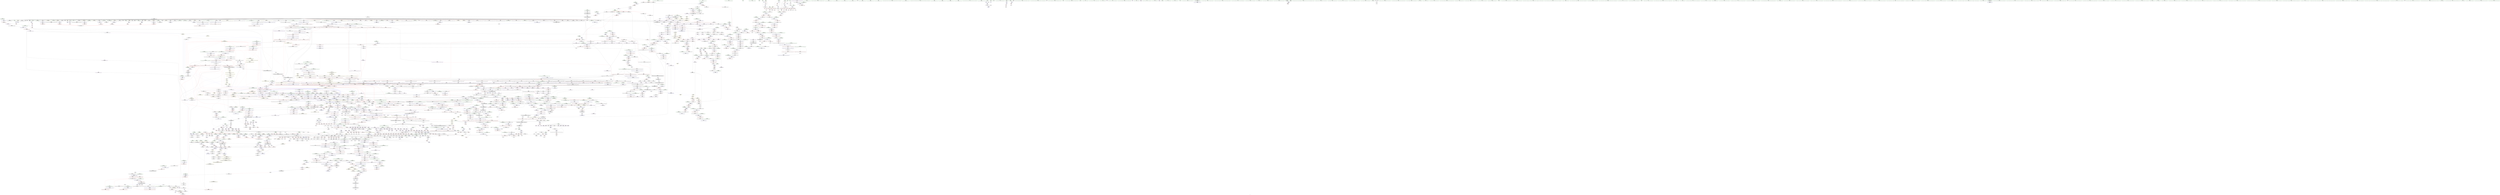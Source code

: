 digraph "SVFG" {
	label="SVFG";

	Node0x562f9bcc1160 [shape=record,color=grey,label="{NodeID: 0\nNullPtr}"];
	Node0x562f9bcc1160 -> Node0x562f9bd599b0[style=solid];
	Node0x562f9bcc1160 -> Node0x562f9bd59ab0[style=solid];
	Node0x562f9bcc1160 -> Node0x562f9bd59b80[style=solid];
	Node0x562f9bcc1160 -> Node0x562f9bd59c50[style=solid];
	Node0x562f9bcc1160 -> Node0x562f9bd59d20[style=solid];
	Node0x562f9bcc1160 -> Node0x562f9bd59df0[style=solid];
	Node0x562f9bcc1160 -> Node0x562f9bd59ec0[style=solid];
	Node0x562f9bcc1160 -> Node0x562f9bd59f90[style=solid];
	Node0x562f9bcc1160 -> Node0x562f9bd5a060[style=solid];
	Node0x562f9bcc1160 -> Node0x562f9bd5a130[style=solid];
	Node0x562f9bcc1160 -> Node0x562f9bd5a200[style=solid];
	Node0x562f9bcc1160 -> Node0x562f9bd5a2d0[style=solid];
	Node0x562f9bcc1160 -> Node0x562f9bd5a3a0[style=solid];
	Node0x562f9bcc1160 -> Node0x562f9bd5a470[style=solid];
	Node0x562f9bcc1160 -> Node0x562f9bd5a540[style=solid];
	Node0x562f9bcc1160 -> Node0x562f9bd5a610[style=solid];
	Node0x562f9bcc1160 -> Node0x562f9bd5a6e0[style=solid];
	Node0x562f9bcc1160 -> Node0x562f9bd6ad20[style=solid];
	Node0x562f9bcc1160 -> Node0x562f9bd6adf0[style=solid];
	Node0x562f9bcc1160 -> Node0x562f9bd6aec0[style=solid];
	Node0x562f9bcc1160 -> Node0x562f9bd6af90[style=solid];
	Node0x562f9bcc1160 -> Node0x562f9bd6b060[style=solid];
	Node0x562f9bcc1160 -> Node0x562f9bd6b130[style=solid];
	Node0x562f9bcc1160 -> Node0x562f9bd6b200[style=solid];
	Node0x562f9bcc1160 -> Node0x562f9bd6b2d0[style=solid];
	Node0x562f9bcc1160 -> Node0x562f9bd6b3a0[style=solid];
	Node0x562f9bcc1160 -> Node0x562f9bd6b470[style=solid];
	Node0x562f9bcc1160 -> Node0x562f9bd6b540[style=solid];
	Node0x562f9bcc1160 -> Node0x562f9bd6b610[style=solid];
	Node0x562f9bcc1160 -> Node0x562f9bd6b6e0[style=solid];
	Node0x562f9bcc1160 -> Node0x562f9bd6b7b0[style=solid];
	Node0x562f9bcc1160 -> Node0x562f9bd6b880[style=solid];
	Node0x562f9bcc1160 -> Node0x562f9bd6b950[style=solid];
	Node0x562f9bcc1160 -> Node0x562f9bd6ba20[style=solid];
	Node0x562f9bcc1160 -> Node0x562f9bd6baf0[style=solid];
	Node0x562f9bcc1160 -> Node0x562f9bd6bbc0[style=solid];
	Node0x562f9bcc1160 -> Node0x562f9bd6bc90[style=solid];
	Node0x562f9bcc1160 -> Node0x562f9bd6bd60[style=solid];
	Node0x562f9bcc1160 -> Node0x562f9bd6be30[style=solid];
	Node0x562f9bcc1160 -> Node0x562f9bd6bf00[style=solid];
	Node0x562f9bcc1160 -> Node0x562f9bd6bfd0[style=solid];
	Node0x562f9bcc1160 -> Node0x562f9bd6c0a0[style=solid];
	Node0x562f9bcc1160 -> Node0x562f9bd6c170[style=solid];
	Node0x562f9bcc1160 -> Node0x562f9bd6c240[style=solid];
	Node0x562f9bcc1160 -> Node0x562f9bd6c310[style=solid];
	Node0x562f9bcc1160 -> Node0x562f9bd6c3e0[style=solid];
	Node0x562f9bcc1160 -> Node0x562f9bd6c4b0[style=solid];
	Node0x562f9bcc1160 -> Node0x562f9bd6c580[style=solid];
	Node0x562f9bcc1160 -> Node0x562f9bd6c650[style=solid];
	Node0x562f9bcc1160 -> Node0x562f9bd6c720[style=solid];
	Node0x562f9bcc1160 -> Node0x562f9bd6c7f0[style=solid];
	Node0x562f9bcc1160 -> Node0x562f9bd6c8c0[style=solid];
	Node0x562f9bcc1160 -> Node0x562f9bd6c990[style=solid];
	Node0x562f9bcc1160 -> Node0x562f9bd6ca60[style=solid];
	Node0x562f9bcc1160 -> Node0x562f9bd6cb30[style=solid];
	Node0x562f9bcc1160 -> Node0x562f9bd6cc00[style=solid];
	Node0x562f9bcc1160 -> Node0x562f9bd6ccd0[style=solid];
	Node0x562f9bcc1160 -> Node0x562f9bd6cda0[style=solid];
	Node0x562f9bcc1160 -> Node0x562f9bd6ce70[style=solid];
	Node0x562f9bcc1160 -> Node0x562f9bd6cf40[style=solid];
	Node0x562f9bcc1160 -> Node0x562f9bd6d010[style=solid];
	Node0x562f9bcc1160 -> Node0x562f9bda8780[style=solid];
	Node0x562f9bcc1160 -> Node0x562f9bda8850[style=solid];
	Node0x562f9bcc1160 -> Node0x562f9bda8920[style=solid];
	Node0x562f9bcc1160 -> Node0x562f9bd7a900[style=solid];
	Node0x562f9bcc1160 -> Node0x562f9bd81e00[style=solid];
	Node0x562f9bcc1160 -> Node0x562f9bd81ed0[style=solid];
	Node0x562f9bcc1160 -> Node0x562f9bd81fa0[style=solid];
	Node0x562f9bcc1160 -> Node0x562f9bded5a0[style=solid];
	Node0x562f9bcc1160 -> Node0x562f9bdedb40[style=solid];
	Node0x562f9bcc1160 -> Node0x562f9bdf6060[style=solid];
	Node0x562f9bcc1160 -> Node0x562f9bdf79e0[style=solid];
	Node0x562f9bcc1160 -> Node0x562f9bdf7b60[style=solid];
	Node0x562f9bcc1160:s64 -> Node0x562f9bf9fa10[style=solid,color=red];
	Node0x562f9bcc1160:s64 -> Node0x562f9bf96dd0[style=solid,color=red];
	Node0x562f9bee9760 [shape=record,color=yellow,style=double,label="{NodeID: 3764\n130V_5 = CSCHI(MR_130V_3)\npts\{3150000 3150001 \}\nCS[]|{|<s1>28}}"];
	Node0x562f9bee9760 -> Node0x562f9be8ce70[style=dashed];
	Node0x562f9bee9760:s1 -> Node0x562f9be97f70[style=dashed,color=red];
	Node0x562f9be73470 [shape=record,color=black,label="{NodeID: 2657\nMR_86V_2 = PHI(MR_86V_3, MR_86V_1, )\npts\{325 \}\n}"];
	Node0x562f9be73470 -> Node0x562f9be8b570[style=dashed];
	Node0x562f9bd7b2c0 [shape=record,color=blue,label="{NodeID: 1550\n1520\<--1516\n__p.addr\<--__p\n_ZN9__gnu_cxx13new_allocatorISt4pairIiiEE9constructIS2_JS2_EEEvPT_DpOT0_\n}"];
	Node0x562f9bd7b2c0 -> Node0x562f9bd97fe0[style=dashed];
	Node0x562f9bd599b0 [shape=record,color=black,label="{NodeID: 443\n2\<--3\ndummyVal\<--dummyVal\n}"];
	Node0x562f9bdab1f0 [shape=record,color=yellow,style=double,label="{NodeID: 3100\n28V_1 = ENCHI(MR_28V_0)\npts\{2729 \}\nFun[main]|{<s0>4}}"];
	Node0x562f9bdab1f0:s0 -> Node0x562f9be92450[style=dashed,color=red];
	Node0x562f9bd68ca0 [shape=record,color=purple,label="{NodeID: 886\n2333\<--2319\ncoerce.dive\<--retval\n_ZNKSt6vectorISt4pairIiiESaIS1_EE3endEv\n}"];
	Node0x562f9bd68ca0 -> Node0x562f9bd9d600[style=solid];
	Node0x562f9bd9ef30 [shape=record,color=red,label="{NodeID: 1329\n2551\<--2550\n\<--_M_start4\n_ZNSt12_Vector_baseI6solverSaIS0_EED2Ev\n}"];
	Node0x562f9bd9ef30 -> Node0x562f9bd75fe0[style=solid];
	Node0x562f9bd51ab0 [shape=record,color=green,label="{NodeID: 222\n1559\<--1560\n_ZNKSt6vectorISt4pairIiiESaIS1_EE4sizeEv\<--_ZNKSt6vectorISt4pairIiiESaIS1_EE4sizeEv_field_insensitive\n}"];
	Node0x562f9bfa04a0 [shape=record,color=black,label="{NodeID: 3986\n1573 = PHI(1792, )\n}"];
	Node0x562f9bfa04a0 -> Node0x562f9bd98660[style=solid];
	Node0x562f9be9a220 [shape=record,color=yellow,style=double,label="{NodeID: 2879\n649V_1 = ENCHI(MR_649V_0)\npts\{19890000 \}\nFun[_ZNKSt13move_iteratorIPSt4pairIiiEEdeEv]}"];
	Node0x562f9be9a220 -> Node0x562f9bd9bc00[style=dashed];
	Node0x562f9bd753b0 [shape=record,color=black,label="{NodeID: 665\n2277\<--2294\n_ZN9__gnu_cxxeqIPKSt4pairIiiESt6vectorIS2_SaIS2_EEEEbRKNS_17__normal_iteratorIT_T0_EESD__ret\<--cmp\n_ZN9__gnu_cxxeqIPKSt4pairIiiESt6vectorIS2_SaIS2_EEEEbRKNS_17__normal_iteratorIT_T0_EESD_\n|{<s0>73}}"];
	Node0x562f9bd753b0:s0 -> Node0x562f9bf9ea10[style=solid,color=blue];
	Node0x562f9bd93ba0 [shape=record,color=red,label="{NodeID: 1108\n930\<--929\n\<--call2\n_ZNSt4pairIiiEC2IiRiLb1EEEOT_OT0_\n}"];
	Node0x562f9bd93ba0 -> Node0x562f9bda6f20[style=solid];
	Node0x562f9bc93c00 [shape=record,color=green,label="{NodeID: 1\n5\<--1\n\<--dummyObj\nCan only get source location for instruction, argument, global var or function.}"];
	Node0x562f9be73970 [shape=record,color=black,label="{NodeID: 2658\nMR_88V_2 = PHI(MR_88V_5, MR_88V_1, )\npts\{327 \}\n}"];
	Node0x562f9be73970 -> Node0x562f9bda4dd0[style=dashed];
	Node0x562f9bd7b390 [shape=record,color=blue,label="{NodeID: 1551\n1522\<--1517\n__args.addr\<--__args\n_ZN9__gnu_cxx13new_allocatorISt4pairIiiEE9constructIS2_JS2_EEEvPT_DpOT0_\n}"];
	Node0x562f9bd7b390 -> Node0x562f9bd980b0[style=dashed];
	Node0x562f9bd59ab0 [shape=record,color=black,label="{NodeID: 444\n23\<--3\nargv\<--dummyVal\nmain\n1st arg main }"];
	Node0x562f9bd59ab0 -> Node0x562f9bda2a10[style=solid];
	Node0x562f9bdab2d0 [shape=record,color=yellow,style=double,label="{NodeID: 3101\n30V_1 = ENCHI(MR_30V_0)\npts\{350000 \}\nFun[main]|{<s0>4}}"];
	Node0x562f9bdab2d0:s0 -> Node0x562f9be92530[style=dashed,color=red];
	Node0x562f9bd68d70 [shape=record,color=purple,label="{NodeID: 887\n2328\<--2327\n_M_impl\<--\n_ZNKSt6vectorISt4pairIiiESaIS1_EE3endEv\n}"];
	Node0x562f9bd9f000 [shape=record,color=red,label="{NodeID: 1330\n2583\<--2577\nthis1\<--this.addr\n_ZNSt12_Vector_baseI6solverSaIS0_EE12_Vector_implC2ERKS1_\n}"];
	Node0x562f9bd9f000 -> Node0x562f9bd760b0[style=solid];
	Node0x562f9bd9f000 -> Node0x562f9bd6a360[style=solid];
	Node0x562f9bd9f000 -> Node0x562f9bd6a430[style=solid];
	Node0x562f9bd9f000 -> Node0x562f9bd6a500[style=solid];
	Node0x562f9bd51bb0 [shape=record,color=green,label="{NodeID: 223\n1567\<--1568\n_ZSt20__throw_length_errorPKc\<--_ZSt20__throw_length_errorPKc_field_insensitive\n}"];
	Node0x562f9bfa05b0 [shape=record,color=black,label="{NodeID: 3987\n1356 = PHI(1537, )\n}"];
	Node0x562f9bfa05b0 -> Node0x562f9bda9550[style=solid];
	Node0x562f9bd75480 [shape=record,color=black,label="{NodeID: 666\n2306\<--2305\n\<--this1\n_ZNKSt6vectorISt4pairIiiESaIS1_EE5beginEv\n}"];
	Node0x562f9bd75480 -> Node0x562f9bd68b00[style=solid];
	Node0x562f9bd75480 -> Node0x562f9bd68bd0[style=solid];
	Node0x562f9bd93c70 [shape=record,color=red,label="{NodeID: 1109\n940\<--937\nthis1\<--this.addr\n_ZNSt6vectorISt4pairIiiESaIS1_EE5beginEv\n}"];
	Node0x562f9bd93c70 -> Node0x562f9bd6f7e0[style=solid];
	Node0x562f9bcf50c0 [shape=record,color=green,label="{NodeID: 2\n9\<--1\n.str\<--dummyObj\nGlob }"];
	Node0x562f9be73e70 [shape=record,color=black,label="{NodeID: 2659\nMR_90V_2 = PHI(MR_90V_4, MR_90V_1, )\npts\{331 \}\n}"];
	Node0x562f9be73e70 -> Node0x562f9bda4ea0[style=dashed];
	Node0x562f9be73e70 -> Node0x562f9be6c670[style=dashed];
	Node0x562f9be73e70 -> Node0x562f9be73e70[style=dashed];
	Node0x562f9bd7b460 [shape=record,color=blue, style = dotted,label="{NodeID: 1552\n2993\<--2995\noffset_0\<--dummyVal\n_ZN9__gnu_cxx13new_allocatorISt4pairIiiEE9constructIS2_JS2_EEEvPT_DpOT0_\n}"];
	Node0x562f9bd7b460 -> Node0x562f9bda1d80[style=dashed];
	Node0x562f9bd7b460 -> Node0x562f9bd7b530[style=dashed];
	Node0x562f9bd59b80 [shape=record,color=black,label="{NodeID: 445\n103\<--3\n\<--dummyVal\nmain\n}"];
	Node0x562f9bdab3b0 [shape=record,color=yellow,style=double,label="{NodeID: 3102\n32V_1 = ENCHI(MR_32V_0)\npts\{350001 350002 \}\nFun[main]|{<s0>4|<s1>4}}"];
	Node0x562f9bdab3b0:s0 -> Node0x562f9be92610[style=dashed,color=red];
	Node0x562f9bdab3b0:s1 -> Node0x562f9be926f0[style=dashed,color=red];
	Node0x562f9bd68e40 [shape=record,color=purple,label="{NodeID: 888\n2329\<--2327\n_M_finish\<--\n_ZNKSt6vectorISt4pairIiiESaIS1_EE3endEv\n}"];
	Node0x562f9bd68e40 -> Node0x562f9bd9d530[style=solid];
	Node0x562f9bd9f0d0 [shape=record,color=red,label="{NodeID: 1331\n2585\<--2579\n\<--__a.addr\n_ZNSt12_Vector_baseI6solverSaIS0_EE12_Vector_implC2ERKS1_\n|{<s0>194}}"];
	Node0x562f9bd9f0d0:s0 -> Node0x562f9bfa4bb0[style=solid,color=red];
	Node0x562f9bd51cb0 [shape=record,color=green,label="{NodeID: 224\n1574\<--1575\n_ZSt3maxImERKT_S2_S2_\<--_ZSt3maxImERKT_S2_S2__field_insensitive\n}"];
	Node0x562f9bfa06c0 [shape=record,color=black,label="{NodeID: 3988\n1360 = PHI(933, )\n}"];
	Node0x562f9bfa06c0 -> Node0x562f9bda9620[style=solid];
	Node0x562f9be9a410 [shape=record,color=yellow,style=double,label="{NodeID: 2881\n154V_1 = ENCHI(MR_154V_0)\npts\{3110000 3110001 3110002 \}\nFun[_ZNSt6vectorISt4pairIiiESaIS1_EEC2Ev]|{<s0>59}}"];
	Node0x562f9be9a410:s0 -> Node0x562f9bdaa440[style=dashed,color=red];
	Node0x562f9bd75550 [shape=record,color=black,label="{NodeID: 667\n2296\<--2315\n_ZNKSt6vectorISt4pairIiiESaIS1_EE5beginEv_ret\<--\n_ZNKSt6vectorISt4pairIiiESaIS1_EE5beginEv\n|{<s0>71}}"];
	Node0x562f9bd75550:s0 -> Node0x562f9bf9e790[style=solid,color=blue];
	Node0x562f9bd93d40 [shape=record,color=red,label="{NodeID: 1110\n948\<--947\n\<--coerce.dive\n_ZNSt6vectorISt4pairIiiESaIS1_EE5beginEv\n}"];
	Node0x562f9bd93d40 -> Node0x562f9bd6f8b0[style=solid];
	Node0x562f9bd49910 [shape=record,color=green,label="{NodeID: 3\n11\<--1\n.str.1\<--dummyObj\nGlob }"];
	Node0x562f9be74370 [shape=record,color=black,label="{NodeID: 2660\nMR_92V_2 = PHI(MR_92V_4, MR_92V_1, )\npts\{335 \}\n}"];
	Node0x562f9be74370 -> Node0x562f9be8e270[style=dashed];
	Node0x562f9bd7b530 [shape=record,color=blue, style = dotted,label="{NodeID: 1553\n2996\<--2998\noffset_1\<--dummyVal\n_ZN9__gnu_cxx13new_allocatorISt4pairIiiEE9constructIS2_JS2_EEEvPT_DpOT0_\n|{<s0>97}}"];
	Node0x562f9bd7b530:s0 -> Node0x562f9beeb870[style=dashed,color=blue];
	Node0x562f9bd59c50 [shape=record,color=black,label="{NodeID: 446\n104\<--3\n\<--dummyVal\nmain\n}"];
	Node0x562f9bd59c50 -> Node0x562f9bda2e20[style=solid];
	Node0x562f9bd68f10 [shape=record,color=purple,label="{NodeID: 889\n2342\<--2341\n_M_current\<--this1\n_ZNK9__gnu_cxx17__normal_iteratorIPKSt4pairIiiESt6vectorIS2_SaIS2_EEE4baseEv\n}"];
	Node0x562f9bd68f10 -> Node0x562f9bd757c0[style=solid];
	Node0x562f9bd9f1a0 [shape=record,color=red,label="{NodeID: 1332\n2605\<--2599\nthis1\<--this.addr\n_ZNSt12_Vector_baseI6solverSaIS0_EE17_M_create_storageEm\n|{|<s10>195}}"];
	Node0x562f9bd9f1a0 -> Node0x562f9bd6a5d0[style=solid];
	Node0x562f9bd9f1a0 -> Node0x562f9bd6a6a0[style=solid];
	Node0x562f9bd9f1a0 -> Node0x562f9bd6a770[style=solid];
	Node0x562f9bd9f1a0 -> Node0x562f9bd6a840[style=solid];
	Node0x562f9bd9f1a0 -> Node0x562f9bd6a910[style=solid];
	Node0x562f9bd9f1a0 -> Node0x562f9bd6a9e0[style=solid];
	Node0x562f9bd9f1a0 -> Node0x562f9bd6aab0[style=solid];
	Node0x562f9bd9f1a0 -> Node0x562f9bd6ab80[style=solid];
	Node0x562f9bd9f1a0 -> Node0x562f9bd6ac50[style=solid];
	Node0x562f9bd9f1a0 -> Node0x562f9bd8a7c0[style=solid];
	Node0x562f9bd9f1a0:s10 -> Node0x562f9bfa7640[style=solid,color=red];
	Node0x562f9bd51db0 [shape=record,color=green,label="{NodeID: 225\n1596\<--1597\n__lhs.addr\<--__lhs.addr_field_insensitive\n_ZN9__gnu_cxxmiIPSt4pairIiiESt6vectorIS2_SaIS2_EEEENS_17__normal_iteratorIT_T0_E15difference_typeERKSA_SD_\n}"];
	Node0x562f9bd51db0 -> Node0x562f9bd98730[style=solid];
	Node0x562f9bd51db0 -> Node0x562f9bd7ba10[style=solid];
	Node0x562f9bfa07d0 [shape=record,color=black,label="{NodeID: 3989\n1363 = PHI(1593, )\n}"];
	Node0x562f9bfa07d0 -> Node0x562f9bda96f0[style=solid];
	Node0x562f9bd75620 [shape=record,color=black,label="{NodeID: 668\n2327\<--2326\n\<--this1\n_ZNKSt6vectorISt4pairIiiESaIS1_EE3endEv\n}"];
	Node0x562f9bd75620 -> Node0x562f9bd68d70[style=solid];
	Node0x562f9bd75620 -> Node0x562f9bd68e40[style=solid];
	Node0x562f9bd93e10 [shape=record,color=red,label="{NodeID: 1111\n957\<--954\nthis1\<--this.addr\n_ZNSt6vectorISt4pairIiiESaIS1_EE3endEv\n}"];
	Node0x562f9bd93e10 -> Node0x562f9bd6f980[style=solid];
	Node0x562f9bd4a060 [shape=record,color=green,label="{NodeID: 4\n13\<--1\n.str.2\<--dummyObj\nGlob }"];
	Node0x562f9be74870 [shape=record,color=black,label="{NodeID: 2661\nMR_94V_2 = PHI(MR_94V_4, MR_94V_1, )\npts\{337 \}\n}"];
	Node0x562f9be74870 -> Node0x562f9bda5110[style=dashed];
	Node0x562f9bd7b600 [shape=record,color=blue,label="{NodeID: 1554\n1541\<--1538\nthis.addr\<--this\n_ZNKSt6vectorISt4pairIiiESaIS1_EE12_M_check_lenEmPKc\n}"];
	Node0x562f9bd7b600 -> Node0x562f9bd98180[style=dashed];
	Node0x562f9bd59d20 [shape=record,color=black,label="{NodeID: 447\n106\<--3\n\<--dummyVal\nmain\n}"];
	Node0x562f9bd59d20 -> Node0x562f9bda2ef0[style=solid];
	Node0x562f9bd68fe0 [shape=record,color=purple,label="{NodeID: 890\n2354\<--2353\n_M_current\<--this1\n_ZN9__gnu_cxx17__normal_iteratorIPKSt4pairIiiESt6vectorIS2_SaIS2_EEEC2ERKS4_\n}"];
	Node0x562f9bd68fe0 -> Node0x562f9bd809b0[style=solid];
	Node0x562f9bd9f270 [shape=record,color=red,label="{NodeID: 1333\n2606\<--2601\n\<--__n.addr\n_ZNSt12_Vector_baseI6solverSaIS0_EE17_M_create_storageEm\n|{<s0>195}}"];
	Node0x562f9bd9f270:s0 -> Node0x562f9bfa7750[style=solid,color=red];
	Node0x562f9bd51e80 [shape=record,color=green,label="{NodeID: 226\n1598\<--1599\n__rhs.addr\<--__rhs.addr_field_insensitive\n_ZN9__gnu_cxxmiIPSt4pairIiiESt6vectorIS2_SaIS2_EEEENS_17__normal_iteratorIT_T0_E15difference_typeERKSA_SD_\n}"];
	Node0x562f9bd51e80 -> Node0x562f9bd98800[style=solid];
	Node0x562f9bd51e80 -> Node0x562f9bd7bae0[style=solid];
	Node0x562f9bfa0910 [shape=record,color=black,label="{NodeID: 3990\n1369 = PHI(1613, )\n}"];
	Node0x562f9bfa0910 -> Node0x562f9bd7a760[style=solid];
	Node0x562f9bd756f0 [shape=record,color=black,label="{NodeID: 669\n2317\<--2334\n_ZNKSt6vectorISt4pairIiiESaIS1_EE3endEv_ret\<--\n_ZNKSt6vectorISt4pairIiiESaIS1_EE3endEv\n|{<s0>72}}"];
	Node0x562f9bd756f0:s0 -> Node0x562f9bf9e8d0[style=solid,color=blue];
	Node0x562f9bd93ee0 [shape=record,color=red,label="{NodeID: 1112\n963\<--962\n\<--coerce.dive\n_ZNSt6vectorISt4pairIiiESaIS1_EE3endEv\n}"];
	Node0x562f9bd93ee0 -> Node0x562f9bd6fa50[style=solid];
	Node0x562f9bd4a0f0 [shape=record,color=green,label="{NodeID: 5\n15\<--1\n.str.3\<--dummyObj\nGlob }"];
	Node0x562f9be74d70 [shape=record,color=black,label="{NodeID: 2662\nMR_96V_2 = PHI(MR_96V_4, MR_96V_1, )\npts\{347 \}\n}"];
	Node0x562f9be74d70 -> Node0x562f9bda5790[style=dashed];
	Node0x562f9be74d70 -> Node0x562f9be74d70[style=dashed];
	Node0x562f9bd7b6d0 [shape=record,color=blue,label="{NodeID: 1555\n1543\<--1539\n__n.addr\<--__n\n_ZNKSt6vectorISt4pairIiiESaIS1_EE12_M_check_lenEmPKc\n|{|<s2>128}}"];
	Node0x562f9bd7b6d0 -> Node0x562f9bd98250[style=dashed];
	Node0x562f9bd7b6d0 -> Node0x562f9bd98660[style=dashed];
	Node0x562f9bd7b6d0:s2 -> Node0x562f9be9bb90[style=dashed,color=red];
	Node0x562f9bd59df0 [shape=record,color=black,label="{NodeID: 448\n110\<--3\n\<--dummyVal\nmain\n}"];
	Node0x562f9bd690b0 [shape=record,color=purple,label="{NodeID: 891\n2380\<--2362\ncoerce.dive\<--retval\n_ZNK9__gnu_cxx17__normal_iteratorIPSt4pairIiiESt6vectorIS2_SaIS2_EEEmiEl\n}"];
	Node0x562f9bd690b0 -> Node0x562f9bd9dc80[style=solid];
	Node0x562f9bd9f340 [shape=record,color=red,label="{NodeID: 1334\n2622\<--2601\n\<--__n.addr\n_ZNSt12_Vector_baseI6solverSaIS0_EE17_M_create_storageEm\n}"];
	Node0x562f9bd51f50 [shape=record,color=green,label="{NodeID: 227\n1616\<--1617\nthis.addr\<--this.addr_field_insensitive\n_ZNSt12_Vector_baseISt4pairIiiESaIS1_EE11_M_allocateEm\n}"];
	Node0x562f9bd51f50 -> Node0x562f9bd98a70[style=solid];
	Node0x562f9bd51f50 -> Node0x562f9bd7bbb0[style=solid];
	Node0x562f9bfa0a50 [shape=record,color=black,label="{NodeID: 3991\n1382 = PHI(1319, )\n|{<s0>103}}"];
	Node0x562f9bfa0a50:s0 -> Node0x562f9bf97610[style=solid,color=red];
	Node0x562f9bd757c0 [shape=record,color=black,label="{NodeID: 670\n2336\<--2342\n_ZNK9__gnu_cxx17__normal_iteratorIPKSt4pairIiiESt6vectorIS2_SaIS2_EEE4baseEv_ret\<--_M_current\n_ZNK9__gnu_cxx17__normal_iteratorIPKSt4pairIiiESt6vectorIS2_SaIS2_EEE4baseEv\n|{<s0>174|<s1>175}}"];
	Node0x562f9bd757c0:s0 -> Node0x562f9bfa2e10[style=solid,color=blue];
	Node0x562f9bd757c0:s1 -> Node0x562f9bfa2f50[style=solid,color=blue];
	Node0x562f9bd93fb0 [shape=record,color=red,label="{NodeID: 1113\n974\<--968\n\<--__lhs.addr\n_ZN9__gnu_cxxneIPSt4pairIiiESt6vectorIS2_SaIS2_EEEEbRKNS_17__normal_iteratorIT_T0_EESC_\n|{<s0>69}}"];
	Node0x562f9bd93fb0:s0 -> Node0x562f9bfa5860[style=solid,color=red];
	Node0x562f9bd4a180 [shape=record,color=green,label="{NodeID: 6\n17\<--1\n.str.4\<--dummyObj\nGlob }"];
	Node0x562f9be75270 [shape=record,color=black,label="{NodeID: 2663\nMR_98V_2 = PHI(MR_98V_4, MR_98V_1, )\npts\{349 \}\n}"];
	Node0x562f9be75270 -> Node0x562f9be6e970[style=dashed];
	Node0x562f9be75270 -> Node0x562f9be75270[style=dashed];
	Node0x562f9bd7b7a0 [shape=record,color=blue,label="{NodeID: 1556\n1545\<--1540\n__s.addr\<--__s\n_ZNKSt6vectorISt4pairIiiESaIS1_EE12_M_check_lenEmPKc\n}"];
	Node0x562f9bd7b7a0 -> Node0x562f9bd98320[style=dashed];
	Node0x562f9bd59ec0 [shape=record,color=black,label="{NodeID: 449\n111\<--3\n\<--dummyVal\nmain\n}"];
	Node0x562f9bd59ec0 -> Node0x562f9bda2fc0[style=solid];
	Node0x562f9bd69180 [shape=record,color=purple,label="{NodeID: 892\n2373\<--2372\n_M_current\<--this1\n_ZNK9__gnu_cxx17__normal_iteratorIPSt4pairIiiESt6vectorIS2_SaIS2_EEEmiEl\n}"];
	Node0x562f9bd69180 -> Node0x562f9bd9dbb0[style=solid];
	Node0x562f9bd9f410 [shape=record,color=red,label="{NodeID: 1335\n2615\<--2614\n\<--_M_start3\n_ZNSt12_Vector_baseI6solverSaIS0_EE17_M_create_storageEm\n}"];
	Node0x562f9bd9f410 -> Node0x562f9bd822e0[style=solid];
	Node0x562f9bd52020 [shape=record,color=green,label="{NodeID: 228\n1618\<--1619\n__n.addr\<--__n.addr_field_insensitive\n_ZNSt12_Vector_baseISt4pairIiiESaIS1_EE11_M_allocateEm\n}"];
	Node0x562f9bd52020 -> Node0x562f9bd98b40[style=solid];
	Node0x562f9bd52020 -> Node0x562f9bd98c10[style=solid];
	Node0x562f9bd52020 -> Node0x562f9bd7bc80[style=solid];
	Node0x562f9bfa0c20 [shape=record,color=black,label="{NodeID: 3992\n1389 = PHI(1677, )\n}"];
	Node0x562f9bfa0c20 -> Node0x562f9bd97890[style=solid];
	Node0x562f9bd75890 [shape=record,color=black,label="{NodeID: 671\n2359\<--2381\n_ZNK9__gnu_cxx17__normal_iteratorIPSt4pairIiiESt6vectorIS2_SaIS2_EEEmiEl_ret\<--\n_ZNK9__gnu_cxx17__normal_iteratorIPSt4pairIiiESt6vectorIS2_SaIS2_EEEmiEl\n|{<s0>75}}"];
	Node0x562f9bd75890:s0 -> Node0x562f9bf9ec90[style=solid,color=blue];
	Node0x562f9bd94080 [shape=record,color=red,label="{NodeID: 1114\n979\<--970\n\<--__rhs.addr\n_ZN9__gnu_cxxneIPSt4pairIiiESt6vectorIS2_SaIS2_EEEEbRKNS_17__normal_iteratorIT_T0_EESC_\n|{<s0>70}}"];
	Node0x562f9bd94080:s0 -> Node0x562f9bfa5860[style=solid,color=red];
	Node0x562f9bd4a210 [shape=record,color=green,label="{NodeID: 7\n53\<--1\n\<--dummyObj\nCan only get source location for instruction, argument, global var or function.}"];
	Node0x562f9be75770 [shape=record,color=black,label="{NodeID: 2664\nMR_100V_2 = PHI(MR_100V_5, MR_100V_1, )\npts\{353 \}\n}"];
	Node0x562f9be75770 -> Node0x562f9bda5ba0[style=dashed];
	Node0x562f9bd7b870 [shape=record,color=blue,label="{NodeID: 1557\n1549\<--1571\nref.tmp\<--call4\n_ZNKSt6vectorISt4pairIiiESaIS1_EE12_M_check_lenEmPKc\n|{|<s1>128}}"];
	Node0x562f9bd7b870 -> Node0x562f9bd98660[style=dashed];
	Node0x562f9bd7b870:s1 -> Node0x562f9be9bca0[style=dashed,color=red];
	Node0x562f9bd59f90 [shape=record,color=black,label="{NodeID: 450\n113\<--3\n\<--dummyVal\nmain\n}"];
	Node0x562f9bd59f90 -> Node0x562f9bda3090[style=solid];
	Node0x562f9bd69250 [shape=record,color=purple,label="{NodeID: 893\n2393\<--2392\n_M_impl\<--this1\n_ZNSt12_Vector_baseISt4pairIiiESaIS1_EED2Ev\n}"];
	Node0x562f9bd9f4e0 [shape=record,color=red,label="{NodeID: 1336\n2621\<--2620\n\<--_M_start6\n_ZNSt12_Vector_baseI6solverSaIS0_EE17_M_create_storageEm\n}"];
	Node0x562f9bd9f4e0 -> Node0x562f9bd8c6a0[style=solid];
	Node0x562f9bd5a7b0 [shape=record,color=green,label="{NodeID: 229\n1630\<--1631\n_ZNSt16allocator_traitsISaISt4pairIiiEEE8allocateERS2_m\<--_ZNSt16allocator_traitsISaISt4pairIiiEEE8allocateERS2_m_field_insensitive\n}"];
	Node0x562f9bfa0d30 [shape=record,color=black,label="{NodeID: 3993\n1393 = PHI(1685, )\n|{<s0>106}}"];
	Node0x562f9bfa0d30:s0 -> Node0x562f9bfa52e0[style=solid,color=red];
	Node0x562f9bd75960 [shape=record,color=black,label="{NodeID: 672\n2402\<--2398\nsub.ptr.lhs.cast\<--\n_ZNSt12_Vector_baseISt4pairIiiESaIS1_EED2Ev\n}"];
	Node0x562f9bd75960 -> Node0x562f9bdf40e0[style=solid];
	Node0x562f9bd94150 [shape=record,color=red,label="{NodeID: 1115\n978\<--975\n\<--call\n_ZN9__gnu_cxxneIPSt4pairIiiESt6vectorIS2_SaIS2_EEEEbRKNS_17__normal_iteratorIT_T0_EESC_\n}"];
	Node0x562f9bd94150 -> Node0x562f9bdf8760[style=solid];
	Node0x562f9bd4a2a0 [shape=record,color=green,label="{NodeID: 8\n62\<--1\n\<--dummyObj\nCan only get source location for instruction, argument, global var or function.}"];
	Node0x562f9be75c70 [shape=record,color=black,label="{NodeID: 2665\nMR_102V_2 = PHI(MR_102V_5, MR_102V_1, )\npts\{355 \}\n}"];
	Node0x562f9be75c70 -> Node0x562f9bda5c70[style=dashed];
	Node0x562f9bd7b940 [shape=record,color=blue,label="{NodeID: 1558\n1547\<--1577\n__len\<--add\n_ZNKSt6vectorISt4pairIiiESaIS1_EE12_M_check_lenEmPKc\n}"];
	Node0x562f9bd7b940 -> Node0x562f9bd983f0[style=dashed];
	Node0x562f9bd7b940 -> Node0x562f9bd984c0[style=dashed];
	Node0x562f9bd7b940 -> Node0x562f9bd98590[style=dashed];
	Node0x562f9bd5a060 [shape=record,color=black,label="{NodeID: 451\n182\<--3\nlpad.val\<--dummyVal\nmain\n}"];
	Node0x562f9bd69320 [shape=record,color=purple,label="{NodeID: 894\n2394\<--2392\n_M_start\<--this1\n_ZNSt12_Vector_baseISt4pairIiiESaIS1_EED2Ev\n}"];
	Node0x562f9bd69320 -> Node0x562f9bd9def0[style=solid];
	Node0x562f9bd9f5b0 [shape=record,color=red,label="{NodeID: 1337\n2633\<--2630\nthis1\<--this.addr\n_ZNSt12_Vector_baseI6solverSaIS0_EE12_Vector_implD2Ev\n}"];
	Node0x562f9bd9f5b0 -> Node0x562f9bd76180[style=solid];
	Node0x562f9bd5a8b0 [shape=record,color=green,label="{NodeID: 230\n1641\<--1642\n__first.addr\<--__first.addr_field_insensitive\n_ZSt34__uninitialized_move_if_noexcept_aIPSt4pairIiiES2_SaIS1_EET0_T_S5_S4_RT1_\n}"];
	Node0x562f9bd5a8b0 -> Node0x562f9bd98ce0[style=solid];
	Node0x562f9bd5a8b0 -> Node0x562f9bd7bd50[style=solid];
	Node0x562f9bfa0e40 [shape=record,color=black,label="{NodeID: 3994\n1401 = PHI(1677, )\n}"];
	Node0x562f9bfa0e40 -> Node0x562f9bd97960[style=solid];
	Node0x562f9be9a9b0 [shape=record,color=yellow,style=double,label="{NodeID: 2887\n467V_1 = ENCHI(MR_467V_0)\npts\{3150000 3230000 3290000 3330000 3510000 \}\nFun[_ZN9__gnu_cxx13new_allocatorISt4pairIiiEE9constructIS2_JS2_EEEvPT_DpOT0_]}"];
	Node0x562f9be9a9b0 -> Node0x562f9bda1cb0[style=dashed];
	Node0x562f9bd75a30 [shape=record,color=black,label="{NodeID: 673\n2403\<--2401\nsub.ptr.rhs.cast\<--\n_ZNSt12_Vector_baseISt4pairIiiESaIS1_EED2Ev\n}"];
	Node0x562f9bd75a30 -> Node0x562f9bdf40e0[style=solid];
	Node0x562f9bd94220 [shape=record,color=red,label="{NodeID: 1116\n981\<--980\n\<--call1\n_ZN9__gnu_cxxneIPSt4pairIiiESt6vectorIS2_SaIS2_EEEEbRKNS_17__normal_iteratorIT_T0_EESC_\n}"];
	Node0x562f9bd94220 -> Node0x562f9bdf8760[style=solid];
	Node0x562f9bd4a3a0 [shape=record,color=green,label="{NodeID: 9\n66\<--1\n\<--dummyObj\nCan only get source location for instruction, argument, global var or function.}"];
	Node0x562f9be76170 [shape=record,color=black,label="{NodeID: 2666\nMR_104V_2 = PHI(MR_104V_4, MR_104V_1, )\npts\{357 \}\n}"];
	Node0x562f9be76170 -> Node0x562f9bda5d40[style=dashed];
	Node0x562f9be76170 -> Node0x562f9be76170[style=dashed];
	Node0x562f9bd7ba10 [shape=record,color=blue,label="{NodeID: 1559\n1596\<--1594\n__lhs.addr\<--__lhs\n_ZN9__gnu_cxxmiIPSt4pairIiiESt6vectorIS2_SaIS2_EEEENS_17__normal_iteratorIT_T0_E15difference_typeERKSA_SD_\n}"];
	Node0x562f9bd7ba10 -> Node0x562f9bd98730[style=dashed];
	Node0x562f9bd5a130 [shape=record,color=black,label="{NodeID: 452\n183\<--3\nlpad.val37\<--dummyVal\nmain\n}"];
	Node0x562f9bd693f0 [shape=record,color=purple,label="{NodeID: 895\n2396\<--2392\n_M_impl2\<--this1\n_ZNSt12_Vector_baseISt4pairIiiESaIS1_EED2Ev\n}"];
	Node0x562f9bd9f680 [shape=record,color=red,label="{NodeID: 1338\n2646\<--2640\nthis1\<--this.addr\n_ZNSaI6solverEC2ERKS0_\n}"];
	Node0x562f9bd9f680 -> Node0x562f9bd76250[style=solid];
	Node0x562f9bd5a980 [shape=record,color=green,label="{NodeID: 231\n1643\<--1644\n__last.addr\<--__last.addr_field_insensitive\n_ZSt34__uninitialized_move_if_noexcept_aIPSt4pairIiiES2_SaIS1_EET0_T_S5_S4_RT1_\n}"];
	Node0x562f9bd5a980 -> Node0x562f9bd98db0[style=solid];
	Node0x562f9bd5a980 -> Node0x562f9bd7be20[style=solid];
	Node0x562f9bfa0f50 [shape=record,color=black,label="{NodeID: 3995\n1409 = PHI(1685, )\n|{<s0>109}}"];
	Node0x562f9bfa0f50:s0 -> Node0x562f9bfa52e0[style=solid,color=red];
	Node0x562f9be9ab50 [shape=record,color=yellow,style=double,label="{NodeID: 2888\n469V_1 = ENCHI(MR_469V_0)\npts\{3150001 3230001 3290001 3330001 3510001 \}\nFun[_ZN9__gnu_cxx13new_allocatorISt4pairIiiEE9constructIS2_JS2_EEEvPT_DpOT0_]}"];
	Node0x562f9be9ab50 -> Node0x562f9bda1d80[style=dashed];
	Node0x562f9bd75b00 [shape=record,color=black,label="{NodeID: 674\n2429\<--2428\n\<--this1\n_ZNSt12_Vector_baseISt4pairIiiESaIS1_EE12_Vector_implD2Ev\n|{<s0>183}}"];
	Node0x562f9bd75b00:s0 -> Node0x562f9bf955a0[style=solid,color=red];
	Node0x562f9bd942f0 [shape=record,color=red,label="{NodeID: 1117\n989\<--986\nthis1\<--this.addr\n_ZNK9__gnu_cxx17__normal_iteratorIPSt4pairIiiESt6vectorIS2_SaIS2_EEEdeEv\n}"];
	Node0x562f9bd942f0 -> Node0x562f9bd63340[style=solid];
	Node0x562f9bd4a4a0 [shape=record,color=green,label="{NodeID: 10\n449\<--1\n\<--dummyObj\nCan only get source location for instruction, argument, global var or function.}"];
	Node0x562f9be76670 [shape=record,color=black,label="{NodeID: 2667\nMR_106V_2 = PHI(MR_106V_3, MR_106V_1, )\npts\{380 \}\n}"];
	Node0x562f9be76670 -> Node0x562f9bd917e0[style=dashed];
	Node0x562f9be76670 -> Node0x562f9bd91980[style=dashed];
	Node0x562f9be76670 -> Node0x562f9bd91bf0[style=dashed];
	Node0x562f9be76670 -> Node0x562f9bd91d90[style=dashed];
	Node0x562f9be76670 -> Node0x562f9bd92820[style=dashed];
	Node0x562f9be76670 -> Node0x562f9bda4750[style=dashed];
	Node0x562f9be76670 -> Node0x562f9be76670[style=dashed];
	Node0x562f9bd7bae0 [shape=record,color=blue,label="{NodeID: 1560\n1598\<--1595\n__rhs.addr\<--__rhs\n_ZN9__gnu_cxxmiIPSt4pairIiiESt6vectorIS2_SaIS2_EEEENS_17__normal_iteratorIT_T0_E15difference_typeERKSA_SD_\n}"];
	Node0x562f9bd7bae0 -> Node0x562f9bd98800[style=dashed];
	Node0x562f9bd5a200 [shape=record,color=black,label="{NodeID: 453\n230\<--3\n\<--dummyVal\n_ZNSt6vectorI6solverSaIS0_EEC2EmRKS1_\n}"];
	Node0x562f9bdabb40 [shape=record,color=yellow,style=double,label="{NodeID: 3110\n26V_1 = ENCHI(MR_26V_0)\npts\{1886 \}\nFun[_ZSt22__uninitialized_copy_aISt13move_iteratorIPSt4pairIiiEES3_S2_ET0_T_S6_S5_RSaIT1_E]|{<s0>150}}"];
	Node0x562f9bdabb40:s0 -> Node0x562f9be9d500[style=dashed,color=red];
	Node0x562f9bd694c0 [shape=record,color=purple,label="{NodeID: 896\n2397\<--2392\n_M_end_of_storage\<--this1\n_ZNSt12_Vector_baseISt4pairIiiESaIS1_EED2Ev\n}"];
	Node0x562f9bd694c0 -> Node0x562f9bd9dfc0[style=solid];
	Node0x562f9bd9f750 [shape=record,color=red,label="{NodeID: 1339\n2648\<--2642\n\<--__a.addr\n_ZNSaI6solverEC2ERKS0_\n}"];
	Node0x562f9bd9f750 -> Node0x562f9bd76320[style=solid];
	Node0x562f9bd5aa50 [shape=record,color=green,label="{NodeID: 232\n1645\<--1646\n__result.addr\<--__result.addr_field_insensitive\n_ZSt34__uninitialized_move_if_noexcept_aIPSt4pairIiiES2_SaIS1_EET0_T_S5_S4_RT1_\n}"];
	Node0x562f9bd5aa50 -> Node0x562f9bd98e80[style=solid];
	Node0x562f9bd5aa50 -> Node0x562f9bd7bef0[style=solid];
	Node0x562f9bfa1090 [shape=record,color=black,label="{NodeID: 3996\n1410 = PHI(1636, )\n}"];
	Node0x562f9bfa1090 -> Node0x562f9bd7ab70[style=solid];
	Node0x562f9bd75bd0 [shape=record,color=black,label="{NodeID: 675\n2440\<--2439\n\<--this1\n_ZNSaISt4pairIiiEED2Ev\n|{<s0>184}}"];
	Node0x562f9bd75bd0:s0 -> Node0x562f9bf94690[style=solid,color=red];
	Node0x562f9bd943c0 [shape=record,color=red,label="{NodeID: 1118\n991\<--990\n\<--_M_current\n_ZNK9__gnu_cxx17__normal_iteratorIPSt4pairIiiESt6vectorIS2_SaIS2_EEEdeEv\n}"];
	Node0x562f9bd943c0 -> Node0x562f9bd6fbf0[style=solid];
	Node0x562f9bd4a5a0 [shape=record,color=green,label="{NodeID: 11\n451\<--1\n\<--dummyObj\nCan only get source location for instruction, argument, global var or function.}"];
	Node0x562f9be76b70 [shape=record,color=black,label="{NodeID: 2668\nMR_108V_2 = PHI(MR_108V_6, MR_108V_1, )\npts\{391 \}\n}"];
	Node0x562f9be76b70 -> Node0x562f9bd92a90[style=dashed];
	Node0x562f9be76b70 -> Node0x562f9bda5520[style=dashed];
	Node0x562f9be76b70 -> Node0x562f9be6ee70[style=dashed];
	Node0x562f9be76b70 -> Node0x562f9be76b70[style=dashed];
	Node0x562f9bd7bbb0 [shape=record,color=blue,label="{NodeID: 1561\n1616\<--1614\nthis.addr\<--this\n_ZNSt12_Vector_baseISt4pairIiiESaIS1_EE11_M_allocateEm\n}"];
	Node0x562f9bd7bbb0 -> Node0x562f9bd98a70[style=dashed];
	Node0x562f9bd5a2d0 [shape=record,color=black,label="{NodeID: 454\n231\<--3\n\<--dummyVal\n_ZNSt6vectorI6solverSaIS0_EEC2EmRKS1_\n}"];
	Node0x562f9bd5a2d0 -> Node0x562f9bda38b0[style=solid];
	Node0x562f9bd69590 [shape=record,color=purple,label="{NodeID: 897\n2399\<--2392\n_M_impl3\<--this1\n_ZNSt12_Vector_baseISt4pairIiiESaIS1_EED2Ev\n}"];
	Node0x562f9bd9f820 [shape=record,color=red,label="{NodeID: 1340\n2663\<--2657\nthis1\<--this.addr\n_ZN9__gnu_cxx13new_allocatorI6solverEC2ERKS2_\n}"];
	Node0x562f9bd5ab20 [shape=record,color=green,label="{NodeID: 233\n1647\<--1648\n__alloc.addr\<--__alloc.addr_field_insensitive\n_ZSt34__uninitialized_move_if_noexcept_aIPSt4pairIiiES2_SaIS1_EET0_T_S5_S4_RT1_\n}"];
	Node0x562f9bd5ab20 -> Node0x562f9bd98f50[style=solid];
	Node0x562f9bd5ab20 -> Node0x562f9bd7bfc0[style=solid];
	Node0x562f9bfa11d0 [shape=record,color=black,label="{NodeID: 3997\n1420 = PHI()\n}"];
	Node0x562f9bd75ca0 [shape=record,color=black,label="{NodeID: 676\n2518\<--2517\n\<--this1\n_ZNSt6vectorI6solverSaIS0_EE21_M_default_initializeEm\n}"];
	Node0x562f9bd75ca0 -> Node0x562f9bd699a0[style=solid];
	Node0x562f9bd75ca0 -> Node0x562f9bd69a70[style=solid];
	Node0x562f9bd94490 [shape=record,color=red,label="{NodeID: 1119\n1003\<--1000\nthis1\<--this.addr\n_ZN9__gnu_cxx17__normal_iteratorIPSt4pairIiiESt6vectorIS2_SaIS2_EEEppEv\n}"];
	Node0x562f9bd94490 -> Node0x562f9bd6fcc0[style=solid];
	Node0x562f9bd94490 -> Node0x562f9bd63410[style=solid];
	Node0x562f9bd4a6a0 [shape=record,color=green,label="{NodeID: 12\n452\<--1\n\<--dummyObj\nCan only get source location for instruction, argument, global var or function.}"];
	Node0x562f9be77070 [shape=record,color=black,label="{NodeID: 2669\nMR_26V_2 = PHI(MR_26V_14, MR_26V_1, )\npts\{1886 \}\n|{|<s1>11|<s2>13}}"];
	Node0x562f9be77070 -> Node0x562f9be8ba70[style=dashed];
	Node0x562f9be77070:s1 -> Node0x562f9be91970[style=dashed,color=blue];
	Node0x562f9be77070:s2 -> Node0x562f9be71170[style=dashed,color=blue];
	Node0x562f9bd7bc80 [shape=record,color=blue,label="{NodeID: 1562\n1618\<--1615\n__n.addr\<--__n\n_ZNSt12_Vector_baseISt4pairIiiESaIS1_EE11_M_allocateEm\n}"];
	Node0x562f9bd7bc80 -> Node0x562f9bd98b40[style=dashed];
	Node0x562f9bd7bc80 -> Node0x562f9bd98c10[style=dashed];
	Node0x562f9bd5a3a0 [shape=record,color=black,label="{NodeID: 455\n233\<--3\n\<--dummyVal\n_ZNSt6vectorI6solverSaIS0_EEC2EmRKS1_\n}"];
	Node0x562f9bd5a3a0 -> Node0x562f9bda3980[style=solid];
	Node0x562f9bd69660 [shape=record,color=purple,label="{NodeID: 898\n2400\<--2392\n_M_start4\<--this1\n_ZNSt12_Vector_baseISt4pairIiiESaIS1_EED2Ev\n}"];
	Node0x562f9bd69660 -> Node0x562f9bd9e090[style=solid];
	Node0x562f9bd9f8f0 [shape=record,color=red,label="{NodeID: 1341\n2674\<--2668\nthis1\<--this.addr\n_ZNSt12_Vector_baseI6solverSaIS0_EE11_M_allocateEm\n}"];
	Node0x562f9bd9f8f0 -> Node0x562f9bd8a890[style=solid];
	Node0x562f9bd5abf0 [shape=record,color=green,label="{NodeID: 234\n1649\<--1650\nagg.tmp\<--agg.tmp_field_insensitive\n_ZSt34__uninitialized_move_if_noexcept_aIPSt4pairIiiES2_SaIS1_EET0_T_S5_S4_RT1_\n}"];
	Node0x562f9bd5abf0 -> Node0x562f9bd66810[style=solid];
	Node0x562f9bd5abf0 -> Node0x562f9bd668e0[style=solid];
	Node0x562f9bfa12a0 [shape=record,color=black,label="{NodeID: 3998\n1443 = PHI(1685, )\n|{<s0>114}}"];
	Node0x562f9bfa12a0:s0 -> Node0x562f9bf943b0[style=solid,color=red];
	Node0x562f9bd75d70 [shape=record,color=black,label="{NodeID: 677\n2523\<--2517\n\<--this1\n_ZNSt6vectorI6solverSaIS0_EE21_M_default_initializeEm\n|{<s0>188}}"];
	Node0x562f9bd75d70:s0 -> Node0x562f9bf95950[style=solid,color=red];
	Node0x562f9bd94560 [shape=record,color=red,label="{NodeID: 1120\n1005\<--1004\n\<--_M_current\n_ZN9__gnu_cxx17__normal_iteratorIPSt4pairIiiESt6vectorIS2_SaIS2_EEEppEv\n}"];
	Node0x562f9bd94560 -> Node0x562f9bd634e0[style=solid];
	Node0x562f9bd4a7a0 [shape=record,color=green,label="{NodeID: 13\n522\<--1\n\<--dummyObj\nCan only get source location for instruction, argument, global var or function.}"];
	Node0x562f9be77570 [shape=record,color=black,label="{NodeID: 2670\nMR_28V_3 = PHI(MR_28V_5, MR_28V_2, )\npts\{2729 \}\n|{|<s20>11|<s21>13|<s22>50}}"];
	Node0x562f9be77570 -> Node0x562f9bd91230[style=dashed];
	Node0x562f9be77570 -> Node0x562f9bd91300[style=dashed];
	Node0x562f9be77570 -> Node0x562f9bd913d0[style=dashed];
	Node0x562f9be77570 -> Node0x562f9bd914a0[style=dashed];
	Node0x562f9be77570 -> Node0x562f9bd91570[style=dashed];
	Node0x562f9be77570 -> Node0x562f9bd91640[style=dashed];
	Node0x562f9be77570 -> Node0x562f9bd91710[style=dashed];
	Node0x562f9be77570 -> Node0x562f9bd918b0[style=dashed];
	Node0x562f9be77570 -> Node0x562f9bd91a50[style=dashed];
	Node0x562f9be77570 -> Node0x562f9bd91b20[style=dashed];
	Node0x562f9be77570 -> Node0x562f9bd91cc0[style=dashed];
	Node0x562f9be77570 -> Node0x562f9bd91e60[style=dashed];
	Node0x562f9be77570 -> Node0x562f9bd925b0[style=dashed];
	Node0x562f9be77570 -> Node0x562f9bd92680[style=dashed];
	Node0x562f9be77570 -> Node0x562f9bd928f0[style=dashed];
	Node0x562f9be77570 -> Node0x562f9bd929c0[style=dashed];
	Node0x562f9be77570 -> Node0x562f9bd92b60[style=dashed];
	Node0x562f9be77570 -> Node0x562f9bd92c30[style=dashed];
	Node0x562f9be77570 -> Node0x562f9bda6080[style=dashed];
	Node0x562f9be77570 -> Node0x562f9be77570[style=dashed];
	Node0x562f9be77570:s20 -> Node0x562f9be91e70[style=dashed,color=blue];
	Node0x562f9be77570:s21 -> Node0x562f9be71670[style=dashed,color=blue];
	Node0x562f9be77570:s22 -> Node0x562f9bdaf920[style=dashed,color=red];
	Node0x562f9bd7bd50 [shape=record,color=blue,label="{NodeID: 1563\n1641\<--1637\n__first.addr\<--__first\n_ZSt34__uninitialized_move_if_noexcept_aIPSt4pairIiiES2_SaIS1_EET0_T_S5_S4_RT1_\n}"];
	Node0x562f9bd7bd50 -> Node0x562f9bd98ce0[style=dashed];
	Node0x562f9bd5a470 [shape=record,color=black,label="{NodeID: 456\n242\<--3\nlpad.val\<--dummyVal\n_ZNSt6vectorI6solverSaIS0_EEC2EmRKS1_\n}"];
	Node0x562f9bd69730 [shape=record,color=purple,label="{NodeID: 899\n2407\<--2392\n_M_impl5\<--this1\n_ZNSt12_Vector_baseISt4pairIiiESaIS1_EED2Ev\n|{<s0>180}}"];
	Node0x562f9bd69730:s0 -> Node0x562f9bf96240[style=solid,color=red];
	Node0x562f9b301a90 [shape=record,color=black,label="{NodeID: 2449\n1591 = PHI(1587, 1589, )\n}"];
	Node0x562f9b301a90 -> Node0x562f9bd72700[style=solid];
	Node0x562f9bd9f9c0 [shape=record,color=red,label="{NodeID: 1342\n2675\<--2670\n\<--__n.addr\n_ZNSt12_Vector_baseI6solverSaIS0_EE11_M_allocateEm\n}"];
	Node0x562f9bd9f9c0 -> Node0x562f9bdf6ae0[style=solid];
	Node0x562f9bd5acc0 [shape=record,color=green,label="{NodeID: 235\n1651\<--1652\nagg.tmp1\<--agg.tmp1_field_insensitive\n_ZSt34__uninitialized_move_if_noexcept_aIPSt4pairIiiES2_SaIS1_EET0_T_S5_S4_RT1_\n}"];
	Node0x562f9bd5acc0 -> Node0x562f9bd669b0[style=solid];
	Node0x562f9bd5acc0 -> Node0x562f9bd66a80[style=solid];
	Node0x562f9bfa14a0 [shape=record,color=black,label="{NodeID: 3999\n1465 = PHI(1685, )\n|{<s0>118}}"];
	Node0x562f9bfa14a0:s0 -> Node0x562f9bf943b0[style=solid,color=red];
	Node0x562f9bd75e40 [shape=record,color=black,label="{NodeID: 678\n2528\<--2517\n\<--this1\n_ZNSt6vectorI6solverSaIS0_EE21_M_default_initializeEm\n}"];
	Node0x562f9bd75e40 -> Node0x562f9bd69b40[style=solid];
	Node0x562f9bd75e40 -> Node0x562f9bd69c10[style=solid];
	Node0x562f9bd94630 [shape=record,color=red,label="{NodeID: 1121\n1018\<--1011\nthis1\<--this.addr\n_ZNKSt6vectorISt4pairIiiESaIS1_EE5emptyEv\n|{<s0>71|<s1>72}}"];
	Node0x562f9bd94630:s0 -> Node0x562f9bfa88d0[style=solid,color=red];
	Node0x562f9bd94630:s1 -> Node0x562f9bfa95c0[style=solid,color=red];
	Node0x562f9bd4a8a0 [shape=record,color=green,label="{NodeID: 14\n584\<--1\n\<--dummyObj\nCan only get source location for instruction, argument, global var or function.}"];
	Node0x562f9be77a70 [shape=record,color=black,label="{NodeID: 2671\nMR_112V_2 = PHI(MR_112V_15, MR_112V_1, )\npts\{3110000 \}\n|{<s0>26}}"];
	Node0x562f9be77a70:s0 -> Node0x562f9be9a410[style=dashed,color=red];
	Node0x562f9bd7be20 [shape=record,color=blue,label="{NodeID: 1564\n1643\<--1638\n__last.addr\<--__last\n_ZSt34__uninitialized_move_if_noexcept_aIPSt4pairIiiES2_SaIS1_EET0_T_S5_S4_RT1_\n}"];
	Node0x562f9bd7be20 -> Node0x562f9bd98db0[style=dashed];
	Node0x562f9bd5a540 [shape=record,color=black,label="{NodeID: 457\n243\<--3\nlpad.val2\<--dummyVal\n_ZNSt6vectorI6solverSaIS0_EEC2EmRKS1_\n}"];
	Node0x562f9bd69800 [shape=record,color=purple,label="{NodeID: 900\n2417\<--2392\n_M_impl6\<--this1\n_ZNSt12_Vector_baseISt4pairIiiESaIS1_EED2Ev\n|{<s0>181}}"];
	Node0x562f9bd69800:s0 -> Node0x562f9bf96240[style=solid,color=red];
	Node0x562f9b301b60 [shape=record,color=black,label="{NodeID: 2450\n65 = PHI(61, 66, )\n}"];
	Node0x562f9b301b60 -> Node0x562f9bda2ae0[style=solid];
	Node0x562f9bd9fa90 [shape=record,color=red,label="{NodeID: 1343\n2680\<--2670\n\<--__n.addr\n_ZNSt12_Vector_baseI6solverSaIS0_EE11_M_allocateEm\n|{<s0>198}}"];
	Node0x562f9bd9fa90:s0 -> Node0x562f9bf97ca0[style=solid,color=red];
	Node0x562f9bd5ad90 [shape=record,color=green,label="{NodeID: 236\n1659\<--1660\n_ZSt32__make_move_if_noexcept_iteratorISt4pairIiiESt13move_iteratorIPS1_EET0_PT_\<--_ZSt32__make_move_if_noexcept_iteratorISt4pairIiiESt13move_iteratorIPS1_EET0_PT__field_insensitive\n}"];
	Node0x562f9bfa15e0 [shape=record,color=black,label="{NodeID: 4000\n1629 = PHI(1845, )\n}"];
	Node0x562f9bfa15e0 -> Node0x562f9bded5a0[style=solid];
	Node0x562f9bd75f10 [shape=record,color=black,label="{NodeID: 679\n2552\<--2548\nsub.ptr.lhs.cast\<--\n_ZNSt12_Vector_baseI6solverSaIS0_EED2Ev\n}"];
	Node0x562f9bd75f10 -> Node0x562f9bdf34e0[style=solid];
	Node0x562f9bd94700 [shape=record,color=red,label="{NodeID: 1122\n1042\<--1035\nthis1\<--this.addr\n_ZNSt6vectorISt4pairIiiESaIS1_EE4backEv\n|{<s0>74}}"];
	Node0x562f9bd94700:s0 -> Node0x562f9bfa8c00[style=solid,color=red];
	Node0x562f9bd4a9a0 [shape=record,color=green,label="{NodeID: 15\n607\<--1\n\<--dummyObj\nCan only get source location for instruction, argument, global var or function.}"];
	Node0x562f9be77f70 [shape=record,color=black,label="{NodeID: 2672\nMR_114V_2 = PHI(MR_114V_15, MR_114V_1, )\npts\{3110001 \}\n|{<s0>26}}"];
	Node0x562f9be77f70:s0 -> Node0x562f9be9a410[style=dashed,color=red];
	Node0x562f9bd7bef0 [shape=record,color=blue,label="{NodeID: 1565\n1645\<--1639\n__result.addr\<--__result\n_ZSt34__uninitialized_move_if_noexcept_aIPSt4pairIiiES2_SaIS1_EET0_T_S5_S4_RT1_\n}"];
	Node0x562f9bd7bef0 -> Node0x562f9bd98e80[style=dashed];
	Node0x562f9bd5a610 [shape=record,color=black,label="{NodeID: 458\n481\<--3\n\<--dummyVal\n_ZN6solver5solveEv\n}"];
	Node0x562f9bd698d0 [shape=record,color=purple,label="{NodeID: 901\n2484\<--2483\n_M_impl\<--this1\n_ZNSt12_Vector_baseI6solverSaIS0_EEC2EmRKS1_\n|{<s0>185|<s1>187}}"];
	Node0x562f9bd698d0:s0 -> Node0x562f9bf921f0[style=solid,color=red];
	Node0x562f9bd698d0:s1 -> Node0x562f9bfa3e50[style=solid,color=red];
	Node0x562f9bded5a0 [shape=record,color=black,label="{NodeID: 2451\n1634 = PHI(1629, 3, )\n}"];
	Node0x562f9bded5a0 -> Node0x562f9bd72b10[style=solid];
	Node0x562f9bd9fb60 [shape=record,color=red,label="{NodeID: 1344\n2697\<--2691\n\<--__a.addr\n_ZNSt16allocator_traitsISaI6solverEE8allocateERS1_m\n}"];
	Node0x562f9bd9fb60 -> Node0x562f9bd76590[style=solid];
	Node0x562f9bd5ae90 [shape=record,color=green,label="{NodeID: 237\n1674\<--1675\n_ZSt22__uninitialized_copy_aISt13move_iteratorIPSt4pairIiiEES3_S2_ET0_T_S6_S5_RSaIT1_E\<--_ZSt22__uninitialized_copy_aISt13move_iteratorIPSt4pairIiiEES3_S2_ET0_T_S6_S5_RSaIT1_E_field_insensitive\n}"];
	Node0x562f9bfa16f0 [shape=record,color=black,label="{NodeID: 4001\n1658 = PHI(1932, )\n}"];
	Node0x562f9bfa16f0 -> Node0x562f9bd7c090[style=solid];
	Node0x562f9bd75fe0 [shape=record,color=black,label="{NodeID: 680\n2553\<--2551\nsub.ptr.rhs.cast\<--\n_ZNSt12_Vector_baseI6solverSaIS0_EED2Ev\n}"];
	Node0x562f9bd75fe0 -> Node0x562f9bdf34e0[style=solid];
	Node0x562f9bd947d0 [shape=record,color=red,label="{NodeID: 1123\n1059\<--1056\nthis1\<--this.addr\n_ZNSt6vectorISt4pairIiiESaIS1_EE8pop_backEv\n}"];
	Node0x562f9bd947d0 -> Node0x562f9bd6ff30[style=solid];
	Node0x562f9bd947d0 -> Node0x562f9bd70000[style=solid];
	Node0x562f9bd947d0 -> Node0x562f9bd700d0[style=solid];
	Node0x562f9bd4aaa0 [shape=record,color=green,label="{NodeID: 16\n1047\<--1\n\<--dummyObj\nCan only get source location for instruction, argument, global var or function.|{<s0>75|<s1>98}}"];
	Node0x562f9bd4aaa0:s0 -> Node0x562f9bf98600[style=solid,color=red];
	Node0x562f9bd4aaa0:s1 -> Node0x562f9bf93eb0[style=solid,color=red];
	Node0x562f9be78470 [shape=record,color=black,label="{NodeID: 2673\nMR_116V_2 = PHI(MR_116V_15, MR_116V_1, )\npts\{3110002 \}\n|{<s0>26}}"];
	Node0x562f9be78470:s0 -> Node0x562f9be9a410[style=dashed,color=red];
	Node0x562f9bd7bfc0 [shape=record,color=blue,label="{NodeID: 1566\n1647\<--1640\n__alloc.addr\<--__alloc\n_ZSt34__uninitialized_move_if_noexcept_aIPSt4pairIiiES2_SaIS1_EET0_T_S5_S4_RT1_\n}"];
	Node0x562f9bd7bfc0 -> Node0x562f9bd98f50[style=dashed];
	Node0x562f9bd5a6e0 [shape=record,color=black,label="{NodeID: 459\n482\<--3\n\<--dummyVal\n_ZN6solver5solveEv\n}"];
	Node0x562f9bd5a6e0 -> Node0x562f9bda4a90[style=solid];
	Node0x562f9bd699a0 [shape=record,color=purple,label="{NodeID: 902\n2519\<--2518\n_M_impl\<--\n_ZNSt6vectorI6solverSaIS0_EE21_M_default_initializeEm\n}"];
	Node0x562f9bdedb40 [shape=record,color=black,label="{NodeID: 2452\n2686 = PHI(2681, 3, )\n}"];
	Node0x562f9bdedb40 -> Node0x562f9bd764c0[style=solid];
	Node0x562f9bd9fc30 [shape=record,color=red,label="{NodeID: 1345\n2699\<--2693\n\<--__n.addr\n_ZNSt16allocator_traitsISaI6solverEE8allocateERS1_m\n|{<s0>199}}"];
	Node0x562f9bd9fc30:s0 -> Node0x562f9bf96cc0[style=solid,color=red];
	Node0x562f9bd5af90 [shape=record,color=green,label="{NodeID: 238\n1679\<--1680\nthis.addr\<--this.addr_field_insensitive\n_ZNK9__gnu_cxx17__normal_iteratorIPSt4pairIiiESt6vectorIS2_SaIS2_EEE4baseEv\n}"];
	Node0x562f9bd5af90 -> Node0x562f9bd991c0[style=solid];
	Node0x562f9bd5af90 -> Node0x562f9bd7c230[style=solid];
	Node0x562f9bfa1800 [shape=record,color=black,label="{NodeID: 4002\n1664 = PHI(1932, )\n}"];
	Node0x562f9bfa1800 -> Node0x562f9bd7c160[style=solid];
	Node0x562f9bd760b0 [shape=record,color=black,label="{NodeID: 681\n2584\<--2583\n\<--this1\n_ZNSt12_Vector_baseI6solverSaIS0_EE12_Vector_implC2ERKS1_\n|{<s0>194}}"];
	Node0x562f9bd760b0:s0 -> Node0x562f9bfa4aa0[style=solid,color=red];
	Node0x562f9bd948a0 [shape=record,color=red,label="{NodeID: 1124\n1063\<--1062\n\<--_M_finish\n_ZNSt6vectorISt4pairIiiESaIS1_EE8pop_backEv\n}"];
	Node0x562f9bd948a0 -> Node0x562f9bd63a90[style=solid];
	Node0x562f9bd4aba0 [shape=record,color=green,label="{NodeID: 17\n1844\<--1\n\<--dummyObj\nCan only get source location for instruction, argument, global var or function.}"];
	Node0x562f9be78970 [shape=record,color=black,label="{NodeID: 2674\nMR_118V_2 = PHI(MR_118V_5, MR_118V_1, )\npts\{3390000 \}\n}"];
	Node0x562f9be78970 -> Node0x562f9bda51e0[style=dashed];
	Node0x562f9bd7c090 [shape=record,color=blue,label="{NodeID: 1567\n1661\<--1658\ncoerce.dive\<--call\n_ZSt34__uninitialized_move_if_noexcept_aIPSt4pairIiiES2_SaIS1_EET0_T_S5_S4_RT1_\n}"];
	Node0x562f9bd7c090 -> Node0x562f9bd99020[style=dashed];
	Node0x562f9bd6ad20 [shape=record,color=black,label="{NodeID: 460\n484\<--3\n\<--dummyVal\n_ZN6solver5solveEv\n}"];
	Node0x562f9bd6ad20 -> Node0x562f9bda4b60[style=solid];
	Node0x562f9bd69a70 [shape=record,color=purple,label="{NodeID: 903\n2520\<--2518\n_M_start\<--\n_ZNSt6vectorI6solverSaIS0_EE21_M_default_initializeEm\n}"];
	Node0x562f9bd69a70 -> Node0x562f9bd9eb20[style=solid];
	Node0x562f9bdee0e0 [shape=record,color=grey,label="{NodeID: 2453\n467 = Binary(466, 372, )\n}"];
	Node0x562f9bd9fd00 [shape=record,color=red,label="{NodeID: 1346\n2717\<--2708\nthis1\<--this.addr\n_ZN9__gnu_cxx13new_allocatorI6solverE8allocateEmPKv\n|{<s0>200}}"];
	Node0x562f9bd9fd00:s0 -> Node0x562f9bf95c50[style=solid,color=red];
	Node0x562f9bd5b060 [shape=record,color=green,label="{NodeID: 239\n1687\<--1688\nthis.addr\<--this.addr_field_insensitive\n_ZNSt12_Vector_baseISt4pairIiiESaIS1_EE19_M_get_Tp_allocatorEv\n}"];
	Node0x562f9bd5b060 -> Node0x562f9bd99290[style=solid];
	Node0x562f9bd5b060 -> Node0x562f9bd7c300[style=solid];
	Node0x562f9bfa1910 [shape=record,color=black,label="{NodeID: 4003\n1673 = PHI(1894, )\n}"];
	Node0x562f9bfa1910 -> Node0x562f9bd72be0[style=solid];
	Node0x562f9bd76180 [shape=record,color=black,label="{NodeID: 682\n2634\<--2633\n\<--this1\n_ZNSt12_Vector_baseI6solverSaIS0_EE12_Vector_implD2Ev\n|{<s0>196}}"];
	Node0x562f9bd76180:s0 -> Node0x562f9bfa43c0[style=solid,color=red];
	Node0x562f9bd94970 [shape=record,color=red,label="{NodeID: 1125\n1072\<--1071\n\<--_M_finish4\n_ZNSt6vectorISt4pairIiiESaIS1_EE8pop_backEv\n|{<s0>77}}"];
	Node0x562f9bd94970:s0 -> Node0x562f9bfa9030[style=solid,color=red];
	Node0x562f9bd4aca0 [shape=record,color=green,label="{NodeID: 18\n1968\<--1\n\<--dummyObj\nCan only get source location for instruction, argument, global var or function.}"];
	Node0x562f9beeaaa0 [shape=record,color=yellow,style=double,label="{NodeID: 3782\n154V_2 = CSCHI(MR_154V_1)\npts\{3110000 3110001 3110002 \}\nCS[]|{<s0>26|<s1>26|<s2>26}}"];
	Node0x562f9beeaaa0:s0 -> Node0x562f9be8bf70[style=dashed,color=blue];
	Node0x562f9beeaaa0:s1 -> Node0x562f9be8c470[style=dashed,color=blue];
	Node0x562f9beeaaa0:s2 -> Node0x562f9be8c970[style=dashed,color=blue];
	Node0x562f9be78e70 [shape=record,color=black,label="{NodeID: 2675\nMR_120V_2 = PHI(MR_120V_4, MR_120V_1, )\npts\{3410000 \}\n}"];
	Node0x562f9be78e70 -> Node0x562f9bda52b0[style=dashed];
	Node0x562f9bd7c160 [shape=record,color=blue,label="{NodeID: 1568\n1665\<--1664\ncoerce.dive3\<--call2\n_ZSt34__uninitialized_move_if_noexcept_aIPSt4pairIiiES2_SaIS1_EET0_T_S5_S4_RT1_\n}"];
	Node0x562f9bd7c160 -> Node0x562f9bd990f0[style=dashed];
	Node0x562f9bd6adf0 [shape=record,color=black,label="{NodeID: 461\n780\<--3\nlpad.val\<--dummyVal\n_ZN6solver5solveEv\n}"];
	Node0x562f9bd69b40 [shape=record,color=purple,label="{NodeID: 904\n2529\<--2528\n_M_impl3\<--\n_ZNSt6vectorI6solverSaIS0_EE21_M_default_initializeEm\n}"];
	Node0x562f9bdee260 [shape=record,color=grey,label="{NodeID: 2454\n364 = Binary(361, 363, )\n}"];
	Node0x562f9bdee260 -> Node0x562f9bda3f30[style=solid];
	Node0x562f9bd9fdd0 [shape=record,color=red,label="{NodeID: 1347\n2718\<--2710\n\<--__n.addr\n_ZN9__gnu_cxx13new_allocatorI6solverE8allocateEmPKv\n}"];
	Node0x562f9bd9fdd0 -> Node0x562f9bdf4e60[style=solid];
	Node0x562f9bd5b130 [shape=record,color=green,label="{NodeID: 240\n1697\<--1698\n__a.addr\<--__a.addr_field_insensitive\n_ZNSt16allocator_traitsISaISt4pairIiiEEE7destroyIS1_EEvRS2_PT_\n}"];
	Node0x562f9bd5b130 -> Node0x562f9bd99360[style=solid];
	Node0x562f9bd5b130 -> Node0x562f9bd7c3d0[style=solid];
	Node0x562f9bfa1a50 [shape=record,color=black,label="{NodeID: 4004\n1764 = PHI(1828, )\n|{<s0>142}}"];
	Node0x562f9bfa1a50:s0 -> Node0x562f9bf91d50[style=solid,color=red];
	Node0x562f9bd76250 [shape=record,color=black,label="{NodeID: 683\n2647\<--2646\n\<--this1\n_ZNSaI6solverEC2ERKS0_\n|{<s0>197}}"];
	Node0x562f9bd76250:s0 -> Node0x562f9bfa7b90[style=solid,color=red];
	Node0x562f9bd94a40 [shape=record,color=red,label="{NodeID: 1126\n1096\<--1087\nthis1\<--this.addr\n_ZNSt4pairIiiEC2IRiS2_Lb1EEEOT_OT0_\n}"];
	Node0x562f9bd94a40 -> Node0x562f9bd70270[style=solid];
	Node0x562f9bd94a40 -> Node0x562f9bd63dd0[style=solid];
	Node0x562f9bd94a40 -> Node0x562f9bd63ea0[style=solid];
	Node0x562f9bd4ada0 [shape=record,color=green,label="{NodeID: 19\n2556\<--1\n\<--dummyObj\nCan only get source location for instruction, argument, global var or function.}"];
	Node0x562f9beeac00 [shape=record,color=yellow,style=double,label="{NodeID: 3783\n166V_2 = CSCHI(MR_166V_1)\npts\{1886 3110000 3110001 3110002 \}\nCS[]|{<s0>28|<s1>28|<s2>28|<s3>28|<s4>28|<s5>28|<s6>28|<s7>31|<s8>31|<s9>31|<s10>31|<s11>31|<s12>31|<s13>31|<s14>33|<s15>33|<s16>33|<s17>33|<s18>33|<s19>33|<s20>33|<s21>35|<s22>35|<s23>35|<s24>35|<s25>35|<s26>35|<s27>35|<s28>49|<s29>49|<s30>49|<s31>49|<s32>49|<s33>49|<s34>49}}"];
	Node0x562f9beeac00:s0 -> Node0x562f9be56c90[style=dashed,color=blue];
	Node0x562f9beeac00:s1 -> Node0x562f9be56d80[style=dashed,color=blue];
	Node0x562f9beeac00:s2 -> Node0x562f9be667a0[style=dashed,color=blue];
	Node0x562f9beeac00:s3 -> Node0x562f9be6ad70[style=dashed,color=blue];
	Node0x562f9beeac00:s4 -> Node0x562f9be6b270[style=dashed,color=blue];
	Node0x562f9beeac00:s5 -> Node0x562f9be6b770[style=dashed,color=blue];
	Node0x562f9beeac00:s6 -> Node0x562f9be6bc70[style=dashed,color=blue];
	Node0x562f9beeac00:s7 -> Node0x562f9be56c90[style=dashed,color=blue];
	Node0x562f9beeac00:s8 -> Node0x562f9be56d80[style=dashed,color=blue];
	Node0x562f9beeac00:s9 -> Node0x562f9be667a0[style=dashed,color=blue];
	Node0x562f9beeac00:s10 -> Node0x562f9be8ba70[style=dashed,color=blue];
	Node0x562f9beeac00:s11 -> Node0x562f9be8bf70[style=dashed,color=blue];
	Node0x562f9beeac00:s12 -> Node0x562f9be8c470[style=dashed,color=blue];
	Node0x562f9beeac00:s13 -> Node0x562f9be8c970[style=dashed,color=blue];
	Node0x562f9beeac00:s14 -> Node0x562f9be56c90[style=dashed,color=blue];
	Node0x562f9beeac00:s15 -> Node0x562f9be56d80[style=dashed,color=blue];
	Node0x562f9beeac00:s16 -> Node0x562f9be667a0[style=dashed,color=blue];
	Node0x562f9beeac00:s17 -> Node0x562f9be6cb70[style=dashed,color=blue];
	Node0x562f9beeac00:s18 -> Node0x562f9be6d070[style=dashed,color=blue];
	Node0x562f9beeac00:s19 -> Node0x562f9be6d570[style=dashed,color=blue];
	Node0x562f9beeac00:s20 -> Node0x562f9be6da70[style=dashed,color=blue];
	Node0x562f9beeac00:s21 -> Node0x562f9be56c90[style=dashed,color=blue];
	Node0x562f9beeac00:s22 -> Node0x562f9be56d80[style=dashed,color=blue];
	Node0x562f9beeac00:s23 -> Node0x562f9be667a0[style=dashed,color=blue];
	Node0x562f9beeac00:s24 -> Node0x562f9be8e770[style=dashed,color=blue];
	Node0x562f9beeac00:s25 -> Node0x562f9be8ec70[style=dashed,color=blue];
	Node0x562f9beeac00:s26 -> Node0x562f9be8f170[style=dashed,color=blue];
	Node0x562f9beeac00:s27 -> Node0x562f9be8f670[style=dashed,color=blue];
	Node0x562f9beeac00:s28 -> Node0x562f9be56c90[style=dashed,color=blue];
	Node0x562f9beeac00:s29 -> Node0x562f9be56d80[style=dashed,color=blue];
	Node0x562f9beeac00:s30 -> Node0x562f9be667a0[style=dashed,color=blue];
	Node0x562f9beeac00:s31 -> Node0x562f9be7ca70[style=dashed,color=blue];
	Node0x562f9beeac00:s32 -> Node0x562f9be7cf70[style=dashed,color=blue];
	Node0x562f9beeac00:s33 -> Node0x562f9be7d470[style=dashed,color=blue];
	Node0x562f9beeac00:s34 -> Node0x562f9be7d970[style=dashed,color=blue];
	Node0x562f9be79370 [shape=record,color=black,label="{NodeID: 2676\nMR_122V_2 = PHI(MR_122V_4, MR_122V_1, )\npts\{3430000 \}\n}"];
	Node0x562f9be79370 -> Node0x562f9bda5380[style=dashed];
	Node0x562f9be79370 -> Node0x562f9be79370[style=dashed];
	Node0x562f9bd7c230 [shape=record,color=blue,label="{NodeID: 1569\n1679\<--1678\nthis.addr\<--this\n_ZNK9__gnu_cxx17__normal_iteratorIPSt4pairIiiESt6vectorIS2_SaIS2_EEE4baseEv\n}"];
	Node0x562f9bd7c230 -> Node0x562f9bd991c0[style=dashed];
	Node0x562f9bd6aec0 [shape=record,color=black,label="{NodeID: 462\n781\<--3\nlpad.val193\<--dummyVal\n_ZN6solver5solveEv\n}"];
	Node0x562f9bd69c10 [shape=record,color=purple,label="{NodeID: 905\n2530\<--2528\n_M_finish\<--\n_ZNSt6vectorI6solverSaIS0_EE21_M_default_initializeEm\n}"];
	Node0x562f9bd69c10 -> Node0x562f9bd81920[style=solid];
	Node0x562f9bdee3e0 [shape=record,color=grey,label="{NodeID: 2455\n626 = Binary(625, 62, )\n}"];
	Node0x562f9bdee3e0 -> Node0x562f9bdf4ce0[style=solid];
	Node0x562f9bd9fea0 [shape=record,color=red,label="{NodeID: 1348\n2726\<--2710\n\<--__n.addr\n_ZN9__gnu_cxx13new_allocatorI6solverE8allocateEmPKv\n}"];
	Node0x562f9bd9fea0 -> Node0x562f9bdee9e0[style=solid];
	Node0x562f9bd5b200 [shape=record,color=green,label="{NodeID: 241\n1699\<--1700\n__p.addr\<--__p.addr_field_insensitive\n_ZNSt16allocator_traitsISaISt4pairIiiEEE7destroyIS1_EEvRS2_PT_\n}"];
	Node0x562f9bd5b200 -> Node0x562f9bd99430[style=solid];
	Node0x562f9bd5b200 -> Node0x562f9bd7c4a0[style=solid];
	Node0x562f9bfa1c20 [shape=record,color=black,label="{NodeID: 4005\n1767 = PHI(1817, )\n}"];
	Node0x562f9bfa1c20 -> Node0x562f9bd73190[style=solid];
	Node0x562f9bd76320 [shape=record,color=black,label="{NodeID: 684\n2649\<--2648\n\<--\n_ZNSaI6solverEC2ERKS0_\n|{<s0>197}}"];
	Node0x562f9bd76320:s0 -> Node0x562f9bfa7cd0[style=solid,color=red];
	Node0x562f9bd94b10 [shape=record,color=red,label="{NodeID: 1127\n1099\<--1089\n\<--__x.addr\n_ZNSt4pairIiiEC2IRiS2_Lb1EEEOT_OT0_\n|{<s0>79}}"];
	Node0x562f9bd94b10:s0 -> Node0x562f9bf96450[style=solid,color=red];
	Node0x562f9bd4aea0 [shape=record,color=green,label="{NodeID: 20\n2739\<--1\n\<--dummyObj\nCan only get source location for instruction, argument, global var or function.}"];
	Node0x562f9beead90 [shape=record,color=yellow,style=double,label="{NodeID: 3784\n198V_2 = CSCHI(MR_198V_1)\npts\{9360000 \}\nCS[]}"];
	Node0x562f9beead90 -> Node0x562f9bd93d40[style=dashed];
	Node0x562f9be79870 [shape=record,color=black,label="{NodeID: 2677\nMR_124V_2 = PHI(MR_124V_4, MR_124V_1, )\npts\{3430001 \}\n}"];
	Node0x562f9be79870 -> Node0x562f9bda5450[style=dashed];
	Node0x562f9be79870 -> Node0x562f9be79870[style=dashed];
	Node0x562f9bd7c300 [shape=record,color=blue,label="{NodeID: 1570\n1687\<--1686\nthis.addr\<--this\n_ZNSt12_Vector_baseISt4pairIiiESaIS1_EE19_M_get_Tp_allocatorEv\n}"];
	Node0x562f9bd7c300 -> Node0x562f9bd99290[style=dashed];
	Node0x562f9bd6af90 [shape=record,color=black,label="{NodeID: 463\n825\<--3\n\<--dummyVal\n_ZNSt6vectorI6solverSaIS0_EED2Ev\n}"];
	Node0x562f9bd69ce0 [shape=record,color=purple,label="{NodeID: 906\n2543\<--2542\n_M_impl\<--this1\n_ZNSt12_Vector_baseI6solverSaIS0_EED2Ev\n}"];
	Node0x562f9bdee560 [shape=record,color=grey,label="{NodeID: 2456\n402 = Binary(62, 401, )\n}"];
	Node0x562f9bdee560 -> Node0x562f9bdf52e0[style=solid];
	Node0x562f9bd9ff70 [shape=record,color=red,label="{NodeID: 1349\n2737\<--2734\nthis1\<--this.addr\n_ZNK9__gnu_cxx13new_allocatorI6solverE8max_sizeEv\n}"];
	Node0x562f9bd5b2d0 [shape=record,color=green,label="{NodeID: 242\n1707\<--1708\n_ZN9__gnu_cxx13new_allocatorISt4pairIiiEE7destroyIS2_EEvPT_\<--_ZN9__gnu_cxx13new_allocatorISt4pairIiiEE7destroyIS2_EEvPT__field_insensitive\n}"];
	Node0x562f9bfa1d30 [shape=record,color=black,label="{NodeID: 4006\n1824 = PHI(1837, )\n}"];
	Node0x562f9bfa1d30 -> Node0x562f9bd73810[style=solid];
	Node0x562f9bd763f0 [shape=record,color=black,label="{NodeID: 685\n2679\<--2678\n\<--_M_impl\n_ZNSt12_Vector_baseI6solverSaIS0_EE11_M_allocateEm\n|{<s0>198}}"];
	Node0x562f9bd763f0:s0 -> Node0x562f9bf97b90[style=solid,color=red];
	Node0x562f9bd94be0 [shape=record,color=red,label="{NodeID: 1128\n1104\<--1091\n\<--__y.addr\n_ZNSt4pairIiiEC2IRiS2_Lb1EEEOT_OT0_\n|{<s0>80}}"];
	Node0x562f9bd94be0:s0 -> Node0x562f9bf96450[style=solid,color=red];
	Node0x562f9bd4afa0 [shape=record,color=green,label="{NodeID: 21\n2857\<--1\n\<--dummyObj\nCan only get source location for instruction, argument, global var or function.}"];
	Node0x562f9beeaef0 [shape=record,color=yellow,style=double,label="{NodeID: 3785\n204V_2 = CSCHI(MR_204V_1)\npts\{9530000 \}\nCS[]}"];
	Node0x562f9beeaef0 -> Node0x562f9bd93ee0[style=dashed];
	Node0x562f9be79d70 [shape=record,color=black,label="{NodeID: 2678\nMR_126V_2 = PHI(MR_126V_4, MR_126V_1, )\npts\{3450000 \}\n}"];
	Node0x562f9be79d70 -> Node0x562f9bda55f0[style=dashed];
	Node0x562f9be79d70 -> Node0x562f9be79d70[style=dashed];
	Node0x562f9bd7c3d0 [shape=record,color=blue,label="{NodeID: 1571\n1697\<--1695\n__a.addr\<--__a\n_ZNSt16allocator_traitsISaISt4pairIiiEEE7destroyIS1_EEvRS2_PT_\n}"];
	Node0x562f9bd7c3d0 -> Node0x562f9bd99360[style=dashed];
	Node0x562f9bd6b060 [shape=record,color=black,label="{NodeID: 464\n826\<--3\n\<--dummyVal\n_ZNSt6vectorI6solverSaIS0_EED2Ev\n}"];
	Node0x562f9bd6b060 -> Node0x562f9bda63c0[style=solid];
	Node0x562f9bdac5a0 [shape=record,color=yellow,style=double,label="{NodeID: 3121\n112V_1 = ENCHI(MR_112V_0)\npts\{3110000 \}\nFun[_ZNKSt6vectorISt4pairIiiESaIS1_EE5beginEv]}"];
	Node0x562f9bdac5a0 -> Node0x562f9bd9d2c0[style=dashed];
	Node0x562f9bd69db0 [shape=record,color=purple,label="{NodeID: 907\n2544\<--2542\n_M_start\<--this1\n_ZNSt12_Vector_baseI6solverSaIS0_EED2Ev\n}"];
	Node0x562f9bd69db0 -> Node0x562f9bd9ed90[style=solid];
	Node0x562f9bdee6e0 [shape=record,color=grey,label="{NodeID: 2457\n378 = Binary(369, 372, )\n}"];
	Node0x562f9bda0040 [shape=record,color=red,label="{NodeID: 1350\n2753\<--2744\n\<--__first.addr\n_ZSt27__uninitialized_default_n_aIP6solvermS0_ET_S2_T0_RSaIT1_E\n|{<s0>203}}"];
	Node0x562f9bda0040:s0 -> Node0x562f9bf98710[style=solid,color=red];
	Node0x562f9bd5b3d0 [shape=record,color=green,label="{NodeID: 243\n1714\<--1715\n__first.addr\<--__first.addr_field_insensitive\n_ZSt8_DestroyIPSt4pairIiiES1_EvT_S3_RSaIT0_E\n}"];
	Node0x562f9bd5b3d0 -> Node0x562f9bd99500[style=solid];
	Node0x562f9bd5b3d0 -> Node0x562f9bd7c570[style=solid];
	Node0x562f9bfa1e40 [shape=record,color=black,label="{NodeID: 4007\n1857 = PHI(1861, )\n}"];
	Node0x562f9bfa1e40 -> Node0x562f9bd73c20[style=solid];
	Node0x562f9be9b780 [shape=record,color=yellow,style=double,label="{NodeID: 2900\n160V_1 = ENCHI(MR_160V_0)\npts\{19890000 19910000 \}\nFun[_ZStneIPSt4pairIiiEEbRKSt13move_iteratorIT_ES7_]|{<s0>166|<s1>166}}"];
	Node0x562f9be9b780:s0 -> Node0x562f9be99f50[style=dashed,color=red];
	Node0x562f9be9b780:s1 -> Node0x562f9be9a030[style=dashed,color=red];
	Node0x562f9bd764c0 [shape=record,color=black,label="{NodeID: 686\n2665\<--2686\n_ZNSt12_Vector_baseI6solverSaIS0_EE11_M_allocateEm_ret\<--cond\n_ZNSt12_Vector_baseI6solverSaIS0_EE11_M_allocateEm\n|{<s0>195}}"];
	Node0x562f9bd764c0:s0 -> Node0x562f9bfa3370[style=solid,color=blue];
	Node0x562f9bd94cb0 [shape=record,color=red,label="{NodeID: 1129\n1101\<--1100\n\<--call\n_ZNSt4pairIiiEC2IRiS2_Lb1EEEOT_OT0_\n}"];
	Node0x562f9bd94cb0 -> Node0x562f9bda7e90[style=solid];
	Node0x562f9bd4b0a0 [shape=record,color=green,label="{NodeID: 22\n4\<--6\n__stmp\<--__stmp_field_insensitive\nGlob }"];
	Node0x562f9bd4b0a0 -> Node0x562f9bda2670[style=solid];
	Node0x562f9bd4b0a0 -> Node0x562f9bda2bb0[style=solid];
	Node0x562f9bd4b0a0 -> Node0x562f9bda3d90[style=solid];
	Node0x562f9beeb050 [shape=record,color=yellow,style=double,label="{NodeID: 3786\n154V_2 = CSCHI(MR_154V_1)\npts\{3110000 3110001 3110002 \}\nCS[]|{<s0>59}}"];
	Node0x562f9beeb050:s0 -> Node0x562f9beeaaa0[style=dashed,color=blue];
	Node0x562f9be7a270 [shape=record,color=black,label="{NodeID: 2679\nMR_128V_2 = PHI(MR_128V_4, MR_128V_1, )\npts\{3450001 \}\n}"];
	Node0x562f9be7a270 -> Node0x562f9bda56c0[style=dashed];
	Node0x562f9be7a270 -> Node0x562f9be7a270[style=dashed];
	Node0x562f9bd7c4a0 [shape=record,color=blue,label="{NodeID: 1572\n1699\<--1696\n__p.addr\<--__p\n_ZNSt16allocator_traitsISaISt4pairIiiEEE7destroyIS1_EEvRS2_PT_\n}"];
	Node0x562f9bd7c4a0 -> Node0x562f9bd99430[style=dashed];
	Node0x562f9bd6b130 [shape=record,color=black,label="{NodeID: 465\n828\<--3\n\<--dummyVal\n_ZNSt6vectorI6solverSaIS0_EED2Ev\n}"];
	Node0x562f9bd6b130 -> Node0x562f9bda6490[style=solid];
	Node0x562f9bdac680 [shape=record,color=yellow,style=double,label="{NodeID: 3122\n404V_1 = ENCHI(MR_404V_0)\npts\{22990000 \}\nFun[_ZNKSt6vectorISt4pairIiiESaIS1_EE5beginEv]|{<s0>176}}"];
	Node0x562f9bdac680:s0 -> Node0x562f9bd809b0[style=dashed,color=red];
	Node0x562f9bd69e80 [shape=record,color=purple,label="{NodeID: 908\n2546\<--2542\n_M_impl2\<--this1\n_ZNSt12_Vector_baseI6solverSaIS0_EED2Ev\n}"];
	Node0x562f9bdee860 [shape=record,color=grey,label="{NodeID: 2458\n631 = Binary(630, 62, )\n}"];
	Node0x562f9bdee860 -> Node0x562f9bda5860[style=solid];
	Node0x562f9bda0110 [shape=record,color=red,label="{NodeID: 1351\n2754\<--2746\n\<--__n.addr\n_ZSt27__uninitialized_default_n_aIP6solvermS0_ET_S2_T0_RSaIT1_E\n|{<s0>203}}"];
	Node0x562f9bda0110:s0 -> Node0x562f9bf98820[style=solid,color=red];
	Node0x562f9bd5b4a0 [shape=record,color=green,label="{NodeID: 244\n1716\<--1717\n__last.addr\<--__last.addr_field_insensitive\n_ZSt8_DestroyIPSt4pairIiiES1_EvT_S3_RSaIT0_E\n}"];
	Node0x562f9bd5b4a0 -> Node0x562f9bd995d0[style=solid];
	Node0x562f9bd5b4a0 -> Node0x562f9bd7c640[style=solid];
	Node0x562f9bfa1f50 [shape=record,color=black,label="{NodeID: 4008\n1876 = PHI(1837, )\n}"];
	Node0x562f9bfa1f50 -> Node0x562f9bdf70e0[style=solid];
	Node0x562f9bd76590 [shape=record,color=black,label="{NodeID: 687\n2698\<--2697\n\<--\n_ZNSt16allocator_traitsISaI6solverEE8allocateERS1_m\n|{<s0>199}}"];
	Node0x562f9bd76590:s0 -> Node0x562f9bf96bb0[style=solid,color=red];
	Node0x562f9bd94d80 [shape=record,color=red,label="{NodeID: 1130\n1106\<--1105\n\<--call2\n_ZNSt4pairIiiEC2IRiS2_Lb1EEEOT_OT0_\n}"];
	Node0x562f9bd94d80 -> Node0x562f9bda7f60[style=solid];
	Node0x562f9bd4b1a0 [shape=record,color=green,label="{NodeID: 23\n7\<--8\nn\<--n_field_insensitive\nGlob }"];
	Node0x562f9bd4b1a0 -> Node0x562f9bda2770[style=solid];
	Node0x562f9be7a770 [shape=record,color=black,label="{NodeID: 2680\nMR_130V_2 = PHI(MR_130V_3, MR_130V_1, )\npts\{3150000 3150001 \}\n}"];
	Node0x562f9be7a770 -> Node0x562f9be8ce70[style=dashed];
	Node0x562f9bd7c570 [shape=record,color=blue,label="{NodeID: 1573\n1714\<--1711\n__first.addr\<--__first\n_ZSt8_DestroyIPSt4pairIiiES1_EvT_S3_RSaIT0_E\n}"];
	Node0x562f9bd7c570 -> Node0x562f9bd99500[style=dashed];
	Node0x562f9bd6b200 [shape=record,color=black,label="{NodeID: 466\n855\<--3\n\<--dummyVal\n_ZNSt6vectorISt4pairIiiESaIS1_EEC2Ev\n}"];
	Node0x562f9bd69f50 [shape=record,color=purple,label="{NodeID: 909\n2547\<--2542\n_M_end_of_storage\<--this1\n_ZNSt12_Vector_baseI6solverSaIS0_EED2Ev\n}"];
	Node0x562f9bd69f50 -> Node0x562f9bd9ee60[style=solid];
	Node0x562f9bdee9e0 [shape=record,color=grey,label="{NodeID: 2459\n2727 = Binary(2726, 2556, )\n}"];
	Node0x562f9bda01e0 [shape=record,color=red,label="{NodeID: 1352\n2764\<--2761\nthis1\<--this.addr\n_ZNSt12_Vector_baseI6solverSaIS0_EE19_M_get_Tp_allocatorEv\n}"];
	Node0x562f9bda01e0 -> Node0x562f9bd8a960[style=solid];
	Node0x562f9bd5b570 [shape=record,color=green,label="{NodeID: 245\n1718\<--1719\n.addr\<--.addr_field_insensitive\n_ZSt8_DestroyIPSt4pairIiiES1_EvT_S3_RSaIT0_E\n}"];
	Node0x562f9bd5b570 -> Node0x562f9bd7c710[style=solid];
	Node0x562f9bfa2090 [shape=record,color=black,label="{NodeID: 4009\n1928 = PHI(1946, )\n}"];
	Node0x562f9bfa2090 -> Node0x562f9bd741d0[style=solid];
	Node0x562f9bd76660 [shape=record,color=black,label="{NodeID: 688\n2688\<--2700\n_ZNSt16allocator_traitsISaI6solverEE8allocateERS1_m_ret\<--call\n_ZNSt16allocator_traitsISaI6solverEE8allocateERS1_m\n|{<s0>198}}"];
	Node0x562f9bd76660:s0 -> Node0x562f9bfa3480[style=solid,color=blue];
	Node0x562f9bd94e50 [shape=record,color=red,label="{NodeID: 1131\n1132\<--1112\n\<--retval\n_ZSt3minIiERKT_S2_S2_\n}"];
	Node0x562f9bd94e50 -> Node0x562f9bd70340[style=solid];
	Node0x562f9bd4b2a0 [shape=record,color=green,label="{NodeID: 24\n19\<--20\nmain\<--main_field_insensitive\n}"];
	Node0x562f9be7ac70 [shape=record,color=black,label="{NodeID: 2681\nMR_132V_2 = PHI(MR_132V_3, MR_132V_1, )\npts\{3230000 3230001 \}\n}"];
	Node0x562f9be7ac70 -> Node0x562f9be8d370[style=dashed];
	Node0x562f9bd7c640 [shape=record,color=blue,label="{NodeID: 1574\n1716\<--1712\n__last.addr\<--__last\n_ZSt8_DestroyIPSt4pairIiiES1_EvT_S3_RSaIT0_E\n}"];
	Node0x562f9bd7c640 -> Node0x562f9bd995d0[style=dashed];
	Node0x562f9bd6b2d0 [shape=record,color=black,label="{NodeID: 467\n856\<--3\n\<--dummyVal\n_ZNSt6vectorISt4pairIiiESaIS1_EEC2Ev\n|{<s0>60}}"];
	Node0x562f9bd6b2d0:s0 -> Node0x562f9bfa5f80[style=solid,color=red];
	Node0x562f9bd6a020 [shape=record,color=purple,label="{NodeID: 910\n2549\<--2542\n_M_impl3\<--this1\n_ZNSt12_Vector_baseI6solverSaIS0_EED2Ev\n}"];
	Node0x562f9bdeeb60 [shape=record,color=grey,label="{NodeID: 2460\n637 = Binary(636, 62, )\n}"];
	Node0x562f9bdeeb60 -> Node0x562f9bdf4860[style=solid];
	Node0x562f9bda02b0 [shape=record,color=red,label="{NodeID: 1353\n2780\<--2771\n\<--__first.addr\n_ZSt25__uninitialized_default_nIP6solvermET_S2_T0_\n|{<s0>204}}"];
	Node0x562f9bda02b0:s0 -> Node0x562f9bf96ee0[style=solid,color=red];
	Node0x562f9bd5b640 [shape=record,color=green,label="{NodeID: 246\n1726\<--1727\n_ZSt8_DestroyIPSt4pairIiiEEvT_S3_\<--_ZSt8_DestroyIPSt4pairIiiEEvT_S3__field_insensitive\n}"];
	Node0x562f9bfa21d0 [shape=record,color=black,label="{NodeID: 4010\n1980 = PHI(1984, )\n}"];
	Node0x562f9bfa21d0 -> Node0x562f9bd746b0[style=solid];
	Node0x562f9bd76730 [shape=record,color=black,label="{NodeID: 689\n2730\<--2728\n\<--call2\n_ZN9__gnu_cxx13new_allocatorI6solverE8allocateEmPKv\n}"];
	Node0x562f9bd76730 -> Node0x562f9bd76800[style=solid];
	Node0x562f9bd94f20 [shape=record,color=red,label="{NodeID: 1132\n1122\<--1114\n\<--__a.addr\n_ZSt3minIiERKT_S2_S2_\n}"];
	Node0x562f9bd94f20 -> Node0x562f9bd95330[style=solid];
	Node0x562f9bd4b3a0 [shape=record,color=green,label="{NodeID: 25\n24\<--25\nretval\<--retval_field_insensitive\nmain\n}"];
	Node0x562f9bd4b3a0 -> Node0x562f9bd8c770[style=solid];
	Node0x562f9bd4b3a0 -> Node0x562f9bda2870[style=solid];
	Node0x562f9bd4b3a0 -> Node0x562f9bda34a0[style=solid];
	Node0x562f9be7b170 [shape=record,color=black,label="{NodeID: 2682\nMR_134V_2 = PHI(MR_134V_4, MR_134V_1, )\npts\{3290000 3290001 \}\n}"];
	Node0x562f9be7b170 -> Node0x562f9be8fb70[style=dashed];
	Node0x562f9bd7c710 [shape=record,color=blue,label="{NodeID: 1575\n1718\<--1713\n.addr\<--\n_ZSt8_DestroyIPSt4pairIiiES1_EvT_S3_RSaIT0_E\n}"];
	Node0x562f9bd6b3a0 [shape=record,color=black,label="{NodeID: 468\n1077\<--3\n\<--dummyVal\n_ZNSt6vectorISt4pairIiiESaIS1_EE8pop_backEv\n}"];
	Node0x562f9bd6a0f0 [shape=record,color=purple,label="{NodeID: 911\n2550\<--2542\n_M_start4\<--this1\n_ZNSt12_Vector_baseI6solverSaIS0_EED2Ev\n}"];
	Node0x562f9bd6a0f0 -> Node0x562f9bd9ef30[style=solid];
	Node0x562f9bdeece0 [shape=record,color=grey,label="{NodeID: 2461\n389 = Binary(385, 388, )\n}"];
	Node0x562f9bda0380 [shape=record,color=red,label="{NodeID: 1354\n2781\<--2773\n\<--__n.addr\n_ZSt25__uninitialized_default_nIP6solvermET_S2_T0_\n|{<s0>204}}"];
	Node0x562f9bda0380:s0 -> Node0x562f9bf96ff0[style=solid,color=red];
	Node0x562f9bd5b740 [shape=record,color=green,label="{NodeID: 247\n1733\<--1734\nthis.addr\<--this.addr_field_insensitive\n_ZNSt12_Vector_baseISt4pairIiiESaIS1_EE13_M_deallocateEPS1_m\n}"];
	Node0x562f9bd5b740 -> Node0x562f9bd996a0[style=solid];
	Node0x562f9bd5b740 -> Node0x562f9bd7c7e0[style=solid];
	Node0x562f9bfa2310 [shape=record,color=black,label="{NodeID: 4011\n2077 = PHI(2143, )\n}"];
	Node0x562f9bfa2310 -> Node0x562f9bdef760[style=solid];
	Node0x562f9be9bb90 [shape=record,color=yellow,style=double,label="{NodeID: 2904\n232V_1 = ENCHI(MR_232V_0)\npts\{1544 \}\nFun[_ZSt3maxImERKT_S2_S2_]}"];
	Node0x562f9be9bb90 -> Node0x562f9bd9a200[style=dashed];
	Node0x562f9bd76800 [shape=record,color=black,label="{NodeID: 690\n2704\<--2730\n_ZN9__gnu_cxx13new_allocatorI6solverE8allocateEmPKv_ret\<--\n_ZN9__gnu_cxx13new_allocatorI6solverE8allocateEmPKv\n|{<s0>199}}"];
	Node0x562f9bd76800:s0 -> Node0x562f9bfa3590[style=solid,color=blue];
	Node0x562f9bd94ff0 [shape=record,color=red,label="{NodeID: 1133\n1129\<--1114\n\<--__a.addr\n_ZSt3minIiERKT_S2_S2_\n}"];
	Node0x562f9bd94ff0 -> Node0x562f9bda82a0[style=solid];
	Node0x562f9bd4b470 [shape=record,color=green,label="{NodeID: 26\n26\<--27\nargc.addr\<--argc.addr_field_insensitive\nmain\n}"];
	Node0x562f9bd4b470 -> Node0x562f9bd8c840[style=solid];
	Node0x562f9bd4b470 -> Node0x562f9bda2940[style=solid];
	Node0x562f9be7b670 [shape=record,color=black,label="{NodeID: 2683\nMR_136V_2 = PHI(MR_136V_4, MR_136V_1, )\npts\{3330000 3330001 \}\n}"];
	Node0x562f9be7b670 -> Node0x562f9be90070[style=dashed];
	Node0x562f9bd7c7e0 [shape=record,color=blue,label="{NodeID: 1576\n1733\<--1730\nthis.addr\<--this\n_ZNSt12_Vector_baseISt4pairIiiESaIS1_EE13_M_deallocateEPS1_m\n}"];
	Node0x562f9bd7c7e0 -> Node0x562f9bd996a0[style=dashed];
	Node0x562f9bd6b470 [shape=record,color=black,label="{NodeID: 469\n1078\<--3\n\<--dummyVal\n_ZNSt6vectorISt4pairIiiESaIS1_EE8pop_backEv\n|{<s0>78}}"];
	Node0x562f9bd6b470:s0 -> Node0x562f9bfa5f80[style=solid,color=red];
	Node0x562f9be9cad0 [shape=record,color=yellow,style=double,label="{NodeID: 3126\n204V_1 = ENCHI(MR_204V_0)\npts\{9530000 \}\nFun[_ZNSt6vectorISt4pairIiiESaIS1_EE3endEv]|{<s0>68}}"];
	Node0x562f9be9cad0:s0 -> Node0x562f9bd80190[style=dashed,color=red];
	Node0x562f9bd6a1c0 [shape=record,color=purple,label="{NodeID: 912\n2560\<--2542\n_M_impl5\<--this1\n_ZNSt12_Vector_baseI6solverSaIS0_EED2Ev\n|{<s0>191}}"];
	Node0x562f9bd6a1c0:s0 -> Node0x562f9bfa3e50[style=solid,color=red];
	Node0x562f9bdeee60 [shape=record,color=grey,label="{NodeID: 2462\n504 = Binary(503, 62, )\n}"];
	Node0x562f9bdeee60 -> Node0x562f9bda4c30[style=solid];
	Node0x562f9bda0450 [shape=record,color=red,label="{NodeID: 1355\n2797\<--2789\n\<--__first.addr\n_ZNSt27__uninitialized_default_n_1ILb1EE18__uninit_default_nIP6solvermEET_S4_T0_\n|{<s0>206}}"];
	Node0x562f9bda0450:s0 -> Node0x562f9bf90af0[style=solid,color=red];
	Node0x562f9bd5b810 [shape=record,color=green,label="{NodeID: 248\n1735\<--1736\n__p.addr\<--__p.addr_field_insensitive\n_ZNSt12_Vector_baseISt4pairIiiESaIS1_EE13_M_deallocateEPS1_m\n}"];
	Node0x562f9bd5b810 -> Node0x562f9bd99770[style=solid];
	Node0x562f9bd5b810 -> Node0x562f9bd99840[style=solid];
	Node0x562f9bd5b810 -> Node0x562f9bd7c8b0[style=solid];
	Node0x562f9bfa2450 [shape=record,color=black,label="{NodeID: 4012\n2008 = PHI(2066, )\n}"];
	Node0x562f9be9bca0 [shape=record,color=yellow,style=double,label="{NodeID: 2905\n234V_1 = ENCHI(MR_234V_0)\npts\{1550 \}\nFun[_ZSt3maxImERKT_S2_S2_]}"];
	Node0x562f9be9bca0 -> Node0x562f9bd9a130[style=dashed];
	Node0x562f9bd768d0 [shape=record,color=black,label="{NodeID: 691\n2732\<--2739\n_ZNK9__gnu_cxx13new_allocatorI6solverE8max_sizeEv_ret\<--\n_ZNK9__gnu_cxx13new_allocatorI6solverE8max_sizeEv\n|{<s0>200}}"];
	Node0x562f9bd768d0:s0 -> Node0x562f9bfa36d0[style=solid,color=blue];
	Node0x562f9bd950c0 [shape=record,color=red,label="{NodeID: 1134\n1120\<--1116\n\<--__b.addr\n_ZSt3minIiERKT_S2_S2_\n}"];
	Node0x562f9bd950c0 -> Node0x562f9bd95260[style=solid];
	Node0x562f9bd4b540 [shape=record,color=green,label="{NodeID: 27\n28\<--29\nargv.addr\<--argv.addr_field_insensitive\nmain\n}"];
	Node0x562f9bd4b540 -> Node0x562f9bd8c910[style=solid];
	Node0x562f9bd4b540 -> Node0x562f9bda2a10[style=solid];
	Node0x562f9be7bb70 [shape=record,color=black,label="{NodeID: 2684\nMR_138V_2 = PHI(MR_138V_4, MR_138V_1, )\npts\{3510000 3510001 \}\n}"];
	Node0x562f9be7bb70 -> Node0x562f9be70770[style=dashed];
	Node0x562f9be7bb70 -> Node0x562f9be7bb70[style=dashed];
	Node0x562f9bd7c8b0 [shape=record,color=blue,label="{NodeID: 1577\n1735\<--1731\n__p.addr\<--__p\n_ZNSt12_Vector_baseISt4pairIiiESaIS1_EE13_M_deallocateEPS1_m\n}"];
	Node0x562f9bd7c8b0 -> Node0x562f9bd99770[style=dashed];
	Node0x562f9bd7c8b0 -> Node0x562f9bd99840[style=dashed];
	Node0x562f9bd6b540 [shape=record,color=black,label="{NodeID: 470\n1164\<--3\n\<--dummyVal\n_ZNSt6vectorISt4pairIiiESaIS1_EED2Ev\n}"];
	Node0x562f9be9cbb0 [shape=record,color=yellow,style=double,label="{NodeID: 3127\n200V_1 = ENCHI(MR_200V_0)\npts\{3110000 3110001 \}\nFun[_ZNSt6vectorISt4pairIiiESaIS1_EE3endEv]|{<s0>68}}"];
	Node0x562f9be9cbb0:s0 -> Node0x562f9be97a20[style=dashed,color=red];
	Node0x562f9bd6a290 [shape=record,color=purple,label="{NodeID: 913\n2568\<--2542\n_M_impl6\<--this1\n_ZNSt12_Vector_baseI6solverSaIS0_EED2Ev\n|{<s0>192}}"];
	Node0x562f9bd6a290:s0 -> Node0x562f9bfa3e50[style=solid,color=red];
	Node0x562f9bdeefe0 [shape=record,color=grey,label="{NodeID: 2463\n2856 = Binary(2855, 2857, )\n}"];
	Node0x562f9bdeefe0 -> Node0x562f9bdbafb0[style=solid];
	Node0x562f9bda0520 [shape=record,color=red,label="{NodeID: 1356\n2798\<--2791\n\<--__n.addr\n_ZNSt27__uninitialized_default_n_1ILb1EE18__uninit_default_nIP6solvermEET_S4_T0_\n|{<s0>206}}"];
	Node0x562f9bda0520:s0 -> Node0x562f9bf90c30[style=solid,color=red];
	Node0x562f9bd5b8e0 [shape=record,color=green,label="{NodeID: 249\n1737\<--1738\n__n.addr\<--__n.addr_field_insensitive\n_ZNSt12_Vector_baseISt4pairIiiESaIS1_EE13_M_deallocateEPS1_m\n}"];
	Node0x562f9bd5b8e0 -> Node0x562f9bd99910[style=solid];
	Node0x562f9bd5b8e0 -> Node0x562f9bd7c980[style=solid];
	Node0x562f9bfa2560 [shape=record,color=black,label="{NodeID: 4013\n2013 = PHI(2100, )\n|{<s0>158}}"];
	Node0x562f9bfa2560:s0 -> Node0x562f9bf900e0[style=solid,color=red];
	Node0x562f9bd769a0 [shape=record,color=black,label="{NodeID: 692\n2740\<--2755\n_ZSt27__uninitialized_default_n_aIP6solvermS0_ET_S2_T0_RSaIT1_E_ret\<--call\n_ZSt27__uninitialized_default_n_aIP6solvermS0_ET_S2_T0_RSaIT1_E\n|{<s0>189}}"];
	Node0x562f9bd769a0:s0 -> Node0x562f9bfa3260[style=solid,color=blue];
	Node0x562f9bd95190 [shape=record,color=red,label="{NodeID: 1135\n1126\<--1116\n\<--__b.addr\n_ZSt3minIiERKT_S2_S2_\n}"];
	Node0x562f9bd95190 -> Node0x562f9bda81d0[style=solid];
	Node0x562f9bd4b610 [shape=record,color=green,label="{NodeID: 28\n30\<--31\ncase_id\<--case_id_field_insensitive\nmain\n}"];
	Node0x562f9bd4b610 -> Node0x562f9bd8c9e0[style=solid];
	Node0x562f9bd4b610 -> Node0x562f9bd8cab0[style=solid];
	Node0x562f9bd4b610 -> Node0x562f9bd8cb80[style=solid];
	Node0x562f9bd4b610 -> Node0x562f9bd8cc50[style=solid];
	Node0x562f9bd4b610 -> Node0x562f9bda2ae0[style=solid];
	Node0x562f9beeb710 [shape=record,color=yellow,style=double,label="{NodeID: 3792\n26V_2 = CSCHI(MR_26V_1)\npts\{1886 \}\nCS[]|{<s0>106}}"];
	Node0x562f9beeb710:s0 -> Node0x562f9be94f00[style=dashed,color=red];
	Node0x562f9be7c070 [shape=record,color=black,label="{NodeID: 2685\nMR_98V_7 = PHI(MR_98V_8, MR_98V_6, )\npts\{349 \}\n|{|<s10>48}}"];
	Node0x562f9be7c070 -> Node0x562f9bd90050[style=dashed];
	Node0x562f9be7c070 -> Node0x562f9bd90120[style=dashed];
	Node0x562f9be7c070 -> Node0x562f9bd901f0[style=dashed];
	Node0x562f9be7c070 -> Node0x562f9bd902c0[style=dashed];
	Node0x562f9be7c070 -> Node0x562f9bd90390[style=dashed];
	Node0x562f9be7c070 -> Node0x562f9bd90460[style=dashed];
	Node0x562f9be7c070 -> Node0x562f9bd90530[style=dashed];
	Node0x562f9be7c070 -> Node0x562f9bd90600[style=dashed];
	Node0x562f9be7c070 -> Node0x562f9bda5a00[style=dashed];
	Node0x562f9be7c070 -> Node0x562f9be6e970[style=dashed];
	Node0x562f9be7c070:s10 -> Node0x562f9be9fc80[style=dashed,color=red];
	Node0x562f9bd7c980 [shape=record,color=blue,label="{NodeID: 1578\n1737\<--1732\n__n.addr\<--__n\n_ZNSt12_Vector_baseISt4pairIiiESaIS1_EE13_M_deallocateEPS1_m\n}"];
	Node0x562f9bd7c980 -> Node0x562f9bd99910[style=dashed];
	Node0x562f9bd6b610 [shape=record,color=black,label="{NodeID: 471\n1165\<--3\n\<--dummyVal\n_ZNSt6vectorISt4pairIiiESaIS1_EED2Ev\n}"];
	Node0x562f9bd6b610 -> Node0x562f9bda8440[style=solid];
	Node0x562f9bd6a360 [shape=record,color=purple,label="{NodeID: 914\n2589\<--2583\n_M_start\<--this1\n_ZNSt12_Vector_baseI6solverSaIS0_EE12_Vector_implC2ERKS1_\n}"];
	Node0x562f9bd6a360 -> Node0x562f9bd81e00[style=solid];
	Node0x562f9bdef160 [shape=record,color=grey,label="{NodeID: 2464\n401 = Binary(398, 400, )\n}"];
	Node0x562f9bdef160 -> Node0x562f9bdee560[style=solid];
	Node0x562f9bda05f0 [shape=record,color=red,label="{NodeID: 1357\n2818\<--2809\n\<--__first.addr\n_ZSt6fill_nIP6solvermS0_ET_S2_T0_RKT1_\n|{<s0>207}}"];
	Node0x562f9bda05f0:s0 -> Node0x562f9bf92830[style=solid,color=red];
	Node0x562f9bd5b9b0 [shape=record,color=green,label="{NodeID: 250\n1751\<--1752\n_ZNSt16allocator_traitsISaISt4pairIiiEEE10deallocateERS2_PS1_m\<--_ZNSt16allocator_traitsISaISt4pairIiiEEE10deallocateERS2_PS1_m_field_insensitive\n}"];
	Node0x562f9bfa2760 [shape=record,color=black,label="{NodeID: 4014\n2016 = PHI(2107, )\n|{<s0>158}}"];
	Node0x562f9bfa2760:s0 -> Node0x562f9bf901b0[style=solid,color=red];
	Node0x562f9bd76a70 [shape=record,color=black,label="{NodeID: 693\n2766\<--2765\n\<--_M_impl\n_ZNSt12_Vector_baseI6solverSaIS0_EE19_M_get_Tp_allocatorEv\n}"];
	Node0x562f9bd76a70 -> Node0x562f9bd76b40[style=solid];
	Node0x562f9bd95260 [shape=record,color=red,label="{NodeID: 1136\n1121\<--1120\n\<--\n_ZSt3minIiERKT_S2_S2_\n}"];
	Node0x562f9bd95260 -> Node0x562f9bdf55e0[style=solid];
	Node0x562f9bd4b6e0 [shape=record,color=green,label="{NodeID: 29\n32\<--33\nZ\<--Z_field_insensitive\nmain\n}"];
	Node0x562f9bd4b6e0 -> Node0x562f9bd8cd20[style=solid];
	Node0x562f9bd4b6e0 -> Node0x562f9bd8cdf0[style=solid];
	Node0x562f9bd4b6e0 -> Node0x562f9bd8cec0[style=solid];
	Node0x562f9bd4b6e0 -> Node0x562f9bd8cf90[style=solid];
	Node0x562f9beeb870 [shape=record,color=yellow,style=double,label="{NodeID: 3793\n26V_2 = CSCHI(MR_26V_1)\npts\{1886 \}\nCS[]|{<s0>92|<s1>103}}"];
	Node0x562f9beeb870:s0 -> Node0x562f9be53670[style=dashed,color=blue];
	Node0x562f9beeb870:s1 -> Node0x562f9beeb710[style=dashed,color=blue];
	Node0x562f9bd7ca50 [shape=record,color=blue,label="{NodeID: 1579\n1759\<--1758\nthis.addr\<--this\n_ZNKSt6vectorISt4pairIiiESaIS1_EE8max_sizeEv\n}"];
	Node0x562f9bd7ca50 -> Node0x562f9bd999e0[style=dashed];
	Node0x562f9bd6b6e0 [shape=record,color=black,label="{NodeID: 472\n1167\<--3\n\<--dummyVal\n_ZNSt6vectorISt4pairIiiESaIS1_EED2Ev\n}"];
	Node0x562f9bd6b6e0 -> Node0x562f9bda8510[style=solid];
	Node0x562f9be9cda0 [shape=record,color=yellow,style=double,label="{NodeID: 3129\n279V_1 = ENCHI(MR_279V_0)\npts\{1139 \}\nFun[_ZNSt6vectorISt4pairIiiESaIS1_EED2Ev]}"];
	Node0x562f9be9cda0 -> Node0x562f9bda8440[style=dashed];
	Node0x562f9bd6a430 [shape=record,color=purple,label="{NodeID: 915\n2591\<--2583\n_M_finish\<--this1\n_ZNSt12_Vector_baseI6solverSaIS0_EE12_Vector_implC2ERKS1_\n}"];
	Node0x562f9bd6a430 -> Node0x562f9bd81ed0[style=solid];
	Node0x562f9bdef2e0 [shape=record,color=grey,label="{NodeID: 2465\n413 = Binary(410, 412, )\n}"];
	Node0x562f9bdef2e0 -> Node0x562f9bdf5460[style=solid];
	Node0x562f9bda06c0 [shape=record,color=red,label="{NodeID: 1358\n2822\<--2811\n\<--__n.addr\n_ZSt6fill_nIP6solvermS0_ET_S2_T0_RKT1_\n|{<s0>208}}"];
	Node0x562f9bda06c0:s0 -> Node0x562f9bf93230[style=solid,color=red];
	Node0x562f9bd5bab0 [shape=record,color=green,label="{NodeID: 251\n1759\<--1760\nthis.addr\<--this.addr_field_insensitive\n_ZNKSt6vectorISt4pairIiiESaIS1_EE8max_sizeEv\n}"];
	Node0x562f9bd5bab0 -> Node0x562f9bd999e0[style=solid];
	Node0x562f9bd5bab0 -> Node0x562f9bd7ca50[style=solid];
	Node0x562f9bfa28a0 [shape=record,color=black,label="{NodeID: 4015\n2023 = PHI(2116, )\n}"];
	Node0x562f9bd76b40 [shape=record,color=black,label="{NodeID: 694\n2759\<--2766\n_ZNSt12_Vector_baseI6solverSaIS0_EE19_M_get_Tp_allocatorEv_ret\<--\n_ZNSt12_Vector_baseI6solverSaIS0_EE19_M_get_Tp_allocatorEv\n|{<s0>54|<s1>188}}"];
	Node0x562f9bd76b40:s0 -> Node0x562f9bf9c440[style=solid,color=blue];
	Node0x562f9bd76b40:s1 -> Node0x562f9bfa3090[style=solid,color=blue];
	Node0x562f9bd95330 [shape=record,color=red,label="{NodeID: 1137\n1123\<--1122\n\<--\n_ZSt3minIiERKT_S2_S2_\n}"];
	Node0x562f9bd95330 -> Node0x562f9bdf55e0[style=solid];
	Node0x562f9bd4b7b0 [shape=record,color=green,label="{NodeID: 30\n34\<--35\nS\<--S_field_insensitive\nmain\n|{<s0>4|<s1>6|<s2>9|<s3>10|<s4>12|<s5>15|<s6>17}}"];
	Node0x562f9bd4b7b0:s0 -> Node0x562f9bf934b0[style=solid,color=red];
	Node0x562f9bd4b7b0:s1 -> Node0x562f9bf98060[style=solid,color=red];
	Node0x562f9bd4b7b0:s2 -> Node0x562f9bfa5e30[style=solid,color=red];
	Node0x562f9bd4b7b0:s3 -> Node0x562f9bf98060[style=solid,color=red];
	Node0x562f9bd4b7b0:s4 -> Node0x562f9bf98060[style=solid,color=red];
	Node0x562f9bd4b7b0:s5 -> Node0x562f9bf98060[style=solid,color=red];
	Node0x562f9bd4b7b0:s6 -> Node0x562f9bfa5e30[style=solid,color=red];
	Node0x562f9beeb9d0 [shape=record,color=yellow,style=double,label="{NodeID: 3794\n26V_4 = CSCHI(MR_26V_3)\npts\{1886 \}\nCS[]|{<s0>95}}"];
	Node0x562f9beeb9d0:s0 -> Node0x562f9be53670[style=dashed,color=blue];
	Node0x562f9be7ca70 [shape=record,color=black,label="{NodeID: 2687\nMR_26V_16 = PHI(MR_26V_18, MR_26V_15, )\npts\{1886 \}\n|{|<s2>49}}"];
	Node0x562f9be7ca70 -> Node0x562f9be6f370[style=dashed];
	Node0x562f9be7ca70 -> Node0x562f9be7ca70[style=dashed];
	Node0x562f9be7ca70:s2 -> Node0x562f9be97e60[style=dashed,color=red];
	Node0x562f9bd7cb20 [shape=record,color=blue,label="{NodeID: 1580\n1773\<--1772\nthis.addr\<--this\n_ZNKSt6vectorISt4pairIiiESaIS1_EE4sizeEv\n}"];
	Node0x562f9bd7cb20 -> Node0x562f9bd99ab0[style=dashed];
	Node0x562f9bd6b7b0 [shape=record,color=black,label="{NodeID: 473\n1413\<--3\n\<--dummyVal\n_ZNSt6vectorISt4pairIiiESaIS1_EE17_M_realloc_insertIJS1_EEEvN9__gnu_cxx17__normal_iteratorIPS1_S3_EEDpOT_\n}"];
	Node0x562f9be9ce80 [shape=record,color=yellow,style=double,label="{NodeID: 3130\n281V_1 = ENCHI(MR_281V_0)\npts\{1141 \}\nFun[_ZNSt6vectorISt4pairIiiESaIS1_EED2Ev]}"];
	Node0x562f9be9ce80 -> Node0x562f9bda8510[style=dashed];
	Node0x562f9bd6a500 [shape=record,color=purple,label="{NodeID: 916\n2593\<--2583\n_M_end_of_storage\<--this1\n_ZNSt12_Vector_baseI6solverSaIS0_EE12_Vector_implC2ERKS1_\n}"];
	Node0x562f9bd6a500 -> Node0x562f9bd81fa0[style=solid];
	Node0x562f9bdef460 [shape=record,color=grey,label="{NodeID: 2466\n419 = Binary(418, 62, )\n}"];
	Node0x562f9bdef460 -> Node0x562f9bdefbe0[style=solid];
	Node0x562f9bda0790 [shape=record,color=red,label="{NodeID: 1359\n2823\<--2813\n\<--__value.addr\n_ZSt6fill_nIP6solvermS0_ET_S2_T0_RKT1_\n|{<s0>208}}"];
	Node0x562f9bda0790:s0 -> Node0x562f9bf93370[style=solid,color=red];
	Node0x562f9bd5bb80 [shape=record,color=green,label="{NodeID: 252\n1765\<--1766\n_ZNKSt12_Vector_baseISt4pairIiiESaIS1_EE19_M_get_Tp_allocatorEv\<--_ZNKSt12_Vector_baseISt4pairIiiESaIS1_EE19_M_get_Tp_allocatorEv_field_insensitive\n}"];
	Node0x562f9bfa29b0 [shape=record,color=black,label="{NodeID: 4016\n2037 = PHI()\n}"];
	Node0x562f9bd76c10 [shape=record,color=black,label="{NodeID: 695\n2768\<--2782\n_ZSt25__uninitialized_default_nIP6solvermET_S2_T0__ret\<--call\n_ZSt25__uninitialized_default_nIP6solvermET_S2_T0_\n|{<s0>203}}"];
	Node0x562f9bd76c10:s0 -> Node0x562f9bfa3810[style=solid,color=blue];
	Node0x562f9bd95400 [shape=record,color=red,label="{NodeID: 1138\n1143\<--1136\nthis1\<--this.addr\n_ZNSt6vectorISt4pairIiiESaIS1_EED2Ev\n}"];
	Node0x562f9bd95400 -> Node0x562f9bd70410[style=solid];
	Node0x562f9bd95400 -> Node0x562f9bd704e0[style=solid];
	Node0x562f9bd95400 -> Node0x562f9bd705b0[style=solid];
	Node0x562f9bd95400 -> Node0x562f9bd70680[style=solid];
	Node0x562f9bd95400 -> Node0x562f9bd70750[style=solid];
	Node0x562f9bd4b880 [shape=record,color=green,label="{NodeID: 31\n36\<--37\nref.tmp\<--ref.tmp_field_insensitive\nmain\n|{<s0>3|<s1>4|<s2>5|<s3>8}}"];
	Node0x562f9bd4b880:s0 -> Node0x562f9bf926f0[style=solid,color=red];
	Node0x562f9bd4b880:s1 -> Node0x562f9bf93730[style=solid,color=red];
	Node0x562f9bd4b880:s2 -> Node0x562f9bfa43c0[style=solid,color=red];
	Node0x562f9bd4b880:s3 -> Node0x562f9bfa43c0[style=solid,color=red];
	Node0x562f9beebb30 [shape=record,color=yellow,style=double,label="{NodeID: 3795\n26V_2 = CSCHI(MR_26V_1)\npts\{1886 \}\nCS[]|{<s0>106|<s1>109}}"];
	Node0x562f9beebb30:s0 -> Node0x562f9bee90a0[style=dashed,color=blue];
	Node0x562f9beebb30:s1 -> Node0x562f9beeb9d0[style=dashed,color=blue];
	Node0x562f9be7cf70 [shape=record,color=black,label="{NodeID: 2688\nMR_112V_17 = PHI(MR_112V_19, MR_112V_16, )\npts\{3110000 \}\n|{|<s3>49}}"];
	Node0x562f9be7cf70 -> Node0x562f9be5de70[style=dashed];
	Node0x562f9be7cf70 -> Node0x562f9be56c90[style=dashed];
	Node0x562f9be7cf70 -> Node0x562f9be7cf70[style=dashed];
	Node0x562f9be7cf70:s3 -> Node0x562f9be97e60[style=dashed,color=red];
	Node0x562f9bd7cbf0 [shape=record,color=blue,label="{NodeID: 1581\n1797\<--1793\n__a.addr\<--__a\n_ZSt3maxImERKT_S2_S2_\n}"];
	Node0x562f9bd7cbf0 -> Node0x562f9bd99df0[style=dashed];
	Node0x562f9bd7cbf0 -> Node0x562f9bd99ec0[style=dashed];
	Node0x562f9bd6b880 [shape=record,color=black,label="{NodeID: 474\n1414\<--3\n\<--dummyVal\n_ZNSt6vectorISt4pairIiiESaIS1_EE17_M_realloc_insertIJS1_EEEvN9__gnu_cxx17__normal_iteratorIPS1_S3_EEDpOT_\n}"];
	Node0x562f9bd6b880 -> Node0x562f9bd7ac40[style=solid];
	Node0x562f9be9cf60 [shape=record,color=yellow,style=double,label="{NodeID: 3131\n112V_1 = ENCHI(MR_112V_0)\npts\{3110000 \}\nFun[_ZNSt6vectorISt4pairIiiESaIS1_EED2Ev]|{|<s1>83|<s2>84}}"];
	Node0x562f9be9cf60 -> Node0x562f9bd955a0[style=dashed];
	Node0x562f9be9cf60:s1 -> Node0x562f9be64e70[style=dashed,color=red];
	Node0x562f9be9cf60:s2 -> Node0x562f9be64e70[style=dashed,color=red];
	Node0x562f9bd6a5d0 [shape=record,color=purple,label="{NodeID: 917\n2610\<--2605\n_M_impl\<--this1\n_ZNSt12_Vector_baseI6solverSaIS0_EE17_M_create_storageEm\n}"];
	Node0x562f9bdef5e0 [shape=record,color=grey,label="{NodeID: 2467\n418 = Binary(416, 417, )\n}"];
	Node0x562f9bdef5e0 -> Node0x562f9bdef460[style=solid];
	Node0x562f9bda0860 [shape=record,color=red,label="{NodeID: 1360\n2850\<--2832\n\<--__first.addr\n_ZSt10__fill_n_aIP6solvermS0_EN9__gnu_cxx11__enable_ifIXntsr11__is_scalarIT1_EE7__valueET_E6__typeES5_T0_RKS4_\n}"];
	Node0x562f9bda0860 -> Node0x562f9bd77020[style=solid];
	Node0x562f9bd5bc80 [shape=record,color=green,label="{NodeID: 253\n1768\<--1769\n_ZNSt16allocator_traitsISaISt4pairIiiEEE8max_sizeERKS2_\<--_ZNSt16allocator_traitsISaISt4pairIiiEEE8max_sizeERKS2__field_insensitive\n}"];
	Node0x562f9bfa2a80 [shape=record,color=black,label="{NodeID: 4017\n2095 = PHI(1319, )\n}"];
	Node0x562f9bfa2a80 -> Node0x562f9bd74b90[style=solid];
	Node0x562f9bd76ce0 [shape=record,color=black,label="{NodeID: 696\n2799\<--2793\n\<--ref.tmp\n_ZNSt27__uninitialized_default_n_1ILb1EE18__uninit_default_nIP6solvermEET_S4_T0_\n}"];
	Node0x562f9bd954d0 [shape=record,color=red,label="{NodeID: 1139\n1172\<--1138\nexn\<--exn.slot\n_ZNSt6vectorISt4pairIiiESaIS1_EED2Ev\n|{<s0>85}}"];
	Node0x562f9bd954d0:s0 -> Node0x562f9bfa5f80[style=solid,color=red];
	Node0x562f9bd4b950 [shape=record,color=green,label="{NodeID: 32\n38\<--39\nexn.slot\<--exn.slot_field_insensitive\nmain\n}"];
	Node0x562f9bd4b950 -> Node0x562f9bd8d060[style=solid];
	Node0x562f9bd4b950 -> Node0x562f9bda2e20[style=solid];
	Node0x562f9bd4b950 -> Node0x562f9bda2fc0[style=solid];
	Node0x562f9beebc90 [shape=record,color=yellow,style=double,label="{NodeID: 3796\n26V_2 = CSCHI(MR_26V_1)\npts\{1886 \}\nCS[]|{<s0>137}}"];
	Node0x562f9beebc90:s0 -> Node0x562f9beebb30[style=dashed,color=blue];
	Node0x562f9be7d470 [shape=record,color=black,label="{NodeID: 2689\nMR_114V_18 = PHI(MR_114V_20, MR_114V_17, )\npts\{3110001 \}\n|{|<s3>49}}"];
	Node0x562f9be7d470 -> Node0x562f9be5e370[style=dashed];
	Node0x562f9be7d470 -> Node0x562f9be56d80[style=dashed];
	Node0x562f9be7d470 -> Node0x562f9be7d470[style=dashed];
	Node0x562f9be7d470:s3 -> Node0x562f9be97e60[style=dashed,color=red];
	Node0x562f9bd7ccc0 [shape=record,color=blue,label="{NodeID: 1582\n1799\<--1794\n__b.addr\<--__b\n_ZSt3maxImERKT_S2_S2_\n}"];
	Node0x562f9bd7ccc0 -> Node0x562f9bd99f90[style=dashed];
	Node0x562f9bd7ccc0 -> Node0x562f9bd9a060[style=dashed];
	Node0x562f9bd6b950 [shape=record,color=black,label="{NodeID: 475\n1416\<--3\n\<--dummyVal\n_ZNSt6vectorISt4pairIiiESaIS1_EE17_M_realloc_insertIJS1_EEEvN9__gnu_cxx17__normal_iteratorIPS1_S3_EEDpOT_\n}"];
	Node0x562f9bd6b950 -> Node0x562f9bd7ad10[style=solid];
	Node0x562f9be9d040 [shape=record,color=yellow,style=double,label="{NodeID: 3132\n114V_1 = ENCHI(MR_114V_0)\npts\{3110001 \}\nFun[_ZNSt6vectorISt4pairIiiESaIS1_EED2Ev]}"];
	Node0x562f9be9d040 -> Node0x562f9bd95670[style=dashed];
	Node0x562f9bd6a6a0 [shape=record,color=purple,label="{NodeID: 918\n2611\<--2605\n_M_start\<--this1\n_ZNSt12_Vector_baseI6solverSaIS0_EE17_M_create_storageEm\n}"];
	Node0x562f9bd6a6a0 -> Node0x562f9bd82210[style=solid];
	Node0x562f9bdef760 [shape=record,color=grey,label="{NodeID: 2468\n2080 = Binary(2077, 607, )\n}"];
	Node0x562f9bdef760 -> Node0x562f9bd74850[style=solid];
	Node0x562f9bda0930 [shape=record,color=red,label="{NodeID: 1361\n2859\<--2832\n\<--__first.addr\n_ZSt10__fill_n_aIP6solvermS0_EN9__gnu_cxx11__enable_ifIXntsr11__is_scalarIT1_EE7__valueET_E6__typeES5_T0_RKS4_\n}"];
	Node0x562f9bda0930 -> Node0x562f9bd8b0b0[style=solid];
	Node0x562f9bd5bd80 [shape=record,color=green,label="{NodeID: 254\n1773\<--1774\nthis.addr\<--this.addr_field_insensitive\n_ZNKSt6vectorISt4pairIiiESaIS1_EE4sizeEv\n}"];
	Node0x562f9bd5bd80 -> Node0x562f9bd99ab0[style=solid];
	Node0x562f9bd5bd80 -> Node0x562f9bd7cb20[style=solid];
	Node0x562f9bfa2b90 [shape=record,color=black,label="{NodeID: 4018\n2153 = PHI(2160, )\n}"];
	Node0x562f9bfa2b90 -> Node0x562f9bdf6de0[style=solid];
	Node0x562f9bd76db0 [shape=record,color=black,label="{NodeID: 697\n2786\<--2801\n_ZNSt27__uninitialized_default_n_1ILb1EE18__uninit_default_nIP6solvermEET_S4_T0__ret\<--call\n_ZNSt27__uninitialized_default_n_1ILb1EE18__uninit_default_nIP6solvermEET_S4_T0_\n|{<s0>204}}"];
	Node0x562f9bd76db0:s0 -> Node0x562f9bfa3950[style=solid,color=blue];
	Node0x562f9bd955a0 [shape=record,color=red,label="{NodeID: 1140\n1147\<--1146\n\<--_M_start\n_ZNSt6vectorISt4pairIiiESaIS1_EED2Ev\n|{<s0>82}}"];
	Node0x562f9bd955a0:s0 -> Node0x562f9bfa9f90[style=solid,color=red];
	Node0x562f9bd4ba20 [shape=record,color=green,label="{NodeID: 33\n40\<--41\nehselector.slot\<--ehselector.slot_field_insensitive\nmain\n}"];
	Node0x562f9bd4ba20 -> Node0x562f9bd8d130[style=solid];
	Node0x562f9bd4ba20 -> Node0x562f9bda2ef0[style=solid];
	Node0x562f9bd4ba20 -> Node0x562f9bda3090[style=solid];
	Node0x562f9beebdf0 [shape=record,color=yellow,style=double,label="{NodeID: 3797\n625V_2 = CSCHI(MR_625V_1)\npts\{19350000 \}\nCS[]}"];
	Node0x562f9beebdf0 -> Node0x562f9bd9ac90[style=dashed];
	Node0x562f9be7d970 [shape=record,color=black,label="{NodeID: 2690\nMR_116V_17 = PHI(MR_116V_19, MR_116V_16, )\npts\{3110002 \}\n|{|<s3>49}}"];
	Node0x562f9be7d970 -> Node0x562f9be5e870[style=dashed];
	Node0x562f9be7d970 -> Node0x562f9be667a0[style=dashed];
	Node0x562f9be7d970 -> Node0x562f9be7d970[style=dashed];
	Node0x562f9be7d970:s3 -> Node0x562f9be97e60[style=dashed,color=red];
	Node0x562f9bd7cd90 [shape=record,color=blue,label="{NodeID: 1583\n1795\<--1809\nretval\<--\n_ZSt3maxImERKT_S2_S2_\n}"];
	Node0x562f9bd7cd90 -> Node0x562f9be5c570[style=dashed];
	Node0x562f9bd6ba20 [shape=record,color=black,label="{NodeID: 476\n1432\<--3\n\<--dummyVal\n_ZNSt6vectorISt4pairIiiESaIS1_EE17_M_realloc_insertIJS1_EEEvN9__gnu_cxx17__normal_iteratorIPS1_S3_EEDpOT_\n}"];
	Node0x562f9be9d120 [shape=record,color=yellow,style=double,label="{NodeID: 3133\n116V_1 = ENCHI(MR_116V_0)\npts\{3110002 \}\nFun[_ZNSt6vectorISt4pairIiiESaIS1_EED2Ev]|{<s0>83|<s1>84}}"];
	Node0x562f9be9d120:s0 -> Node0x562f9be64f50[style=dashed,color=red];
	Node0x562f9be9d120:s1 -> Node0x562f9be64f50[style=dashed,color=red];
	Node0x562f9bd6a770 [shape=record,color=purple,label="{NodeID: 919\n2613\<--2605\n_M_impl2\<--this1\n_ZNSt12_Vector_baseI6solverSaIS0_EE17_M_create_storageEm\n}"];
	Node0x562f9bdef8e0 [shape=record,color=grey,label="{NodeID: 2469\n425 = Binary(423, 424, )\n}"];
	Node0x562f9bdef8e0 -> Node0x562f9bdefa60[style=solid];
	Node0x562f9bda0a00 [shape=record,color=red,label="{NodeID: 1362\n2863\<--2832\n\<--__first.addr\n_ZSt10__fill_n_aIP6solvermS0_EN9__gnu_cxx11__enable_ifIXntsr11__is_scalarIT1_EE7__valueET_E6__typeES5_T0_RKS4_\n}"];
	Node0x562f9bda0a00 -> Node0x562f9bd770f0[style=solid];
	Node0x562f9bd5be50 [shape=record,color=green,label="{NodeID: 255\n1795\<--1796\nretval\<--retval_field_insensitive\n_ZSt3maxImERKT_S2_S2_\n}"];
	Node0x562f9bd5be50 -> Node0x562f9bd99d20[style=solid];
	Node0x562f9bd5be50 -> Node0x562f9bd7cd90[style=solid];
	Node0x562f9bd5be50 -> Node0x562f9bd7ce60[style=solid];
	Node0x562f9bfa2cd0 [shape=record,color=black,label="{NodeID: 4019\n2157 = PHI(2160, )\n}"];
	Node0x562f9bfa2cd0 -> Node0x562f9bdf6de0[style=solid];
	Node0x562f9bd76e80 [shape=record,color=black,label="{NodeID: 698\n2805\<--2824\n_ZSt6fill_nIP6solvermS0_ET_S2_T0_RKT1__ret\<--call1\n_ZSt6fill_nIP6solvermS0_ET_S2_T0_RKT1_\n|{<s0>206}}"];
	Node0x562f9bd76e80:s0 -> Node0x562f9bf9f430[style=solid,color=blue];
	Node0x562f9bd95670 [shape=record,color=red,label="{NodeID: 1141\n1151\<--1150\n\<--_M_finish\n_ZNSt6vectorISt4pairIiiESaIS1_EED2Ev\n|{<s0>82}}"];
	Node0x562f9bd95670:s0 -> Node0x562f9bfaa270[style=solid,color=red];
	Node0x562f9bd4baf0 [shape=record,color=green,label="{NodeID: 34\n42\<--43\nz\<--z_field_insensitive\nmain\n}"];
	Node0x562f9bd4baf0 -> Node0x562f9bd8d200[style=solid];
	Node0x562f9bd4baf0 -> Node0x562f9bd8d2d0[style=solid];
	Node0x562f9bd4baf0 -> Node0x562f9bd8d3a0[style=solid];
	Node0x562f9bd4baf0 -> Node0x562f9bda2c80[style=solid];
	Node0x562f9bd4baf0 -> Node0x562f9bda2d50[style=solid];
	Node0x562f9beebf50 [shape=record,color=yellow,style=double,label="{NodeID: 3798\n26V_2 = CSCHI(MR_26V_1)\npts\{1886 \}\nCS[]|{<s0>150}}"];
	Node0x562f9beebf50:s0 -> Node0x562f9beebc90[style=dashed,color=blue];
	Node0x562f9be7de70 [shape=record,color=black,label="{NodeID: 2691\nMR_138V_6 = PHI(MR_138V_8, MR_138V_5, )\npts\{3510000 3510001 \}\n|{|<s2>48|<s3>48}}"];
	Node0x562f9be7de70 -> Node0x562f9be70770[style=dashed];
	Node0x562f9be7de70 -> Node0x562f9be7de70[style=dashed];
	Node0x562f9be7de70:s2 -> Node0x562f9bda7e90[style=dashed,color=red];
	Node0x562f9be7de70:s3 -> Node0x562f9bda7f60[style=dashed,color=red];
	Node0x562f9bd7ce60 [shape=record,color=blue,label="{NodeID: 1584\n1795\<--1812\nretval\<--\n_ZSt3maxImERKT_S2_S2_\n}"];
	Node0x562f9bd7ce60 -> Node0x562f9be5c570[style=dashed];
	Node0x562f9bd6baf0 [shape=record,color=black,label="{NodeID: 477\n1433\<--3\n\<--dummyVal\n_ZNSt6vectorISt4pairIiiESaIS1_EE17_M_realloc_insertIJS1_EEEvN9__gnu_cxx17__normal_iteratorIPS1_S3_EEDpOT_\n}"];
	Node0x562f9bd6baf0 -> Node0x562f9bd7ade0[style=solid];
	Node0x562f9bd6a840 [shape=record,color=purple,label="{NodeID: 920\n2614\<--2605\n_M_start3\<--this1\n_ZNSt12_Vector_baseI6solverSaIS0_EE17_M_create_storageEm\n}"];
	Node0x562f9bd6a840 -> Node0x562f9bd9f410[style=solid];
	Node0x562f9bdefa60 [shape=record,color=grey,label="{NodeID: 2470\n426 = Binary(425, 62, )\n}"];
	Node0x562f9bdefa60 -> Node0x562f9bda4750[style=solid];
	Node0x562f9bda0ad0 [shape=record,color=red,label="{NodeID: 1363\n2843\<--2834\n\<--__n.addr\n_ZSt10__fill_n_aIP6solvermS0_EN9__gnu_cxx11__enable_ifIXntsr11__is_scalarIT1_EE7__valueET_E6__typeES5_T0_RKS4_\n}"];
	Node0x562f9bda0ad0 -> Node0x562f9bdbaba0[style=solid];
	Node0x562f9bd5bf20 [shape=record,color=green,label="{NodeID: 256\n1797\<--1798\n__a.addr\<--__a.addr_field_insensitive\n_ZSt3maxImERKT_S2_S2_\n}"];
	Node0x562f9bd5bf20 -> Node0x562f9bd99df0[style=solid];
	Node0x562f9bd5bf20 -> Node0x562f9bd99ec0[style=solid];
	Node0x562f9bd5bf20 -> Node0x562f9bd7cbf0[style=solid];
	Node0x562f9bfa2e10 [shape=record,color=black,label="{NodeID: 4020\n2287 = PHI(2336, )\n}"];
	Node0x562f9bfa2e10 -> Node0x562f9bd9d050[style=solid];
	Node0x562f9bd76f50 [shape=record,color=black,label="{NodeID: 699\n2852\<--2849\n\<--\n_ZSt10__fill_n_aIP6solvermS0_EN9__gnu_cxx11__enable_ifIXntsr11__is_scalarIT1_EE7__valueET_E6__typeES5_T0_RKS4_\n}"];
	Node0x562f9bd76f50 -> Node0x562f9bd8ad70[style=solid];
	Node0x562f9bd76f50 -> Node0x562f9bd8ae40[style=solid];
	Node0x562f9bd76f50 -> Node0x562f9bd8af10[style=solid];
	Node0x562f9bd76f50 -> Node0x562f9bd8afe0[style=solid];
	Node0x562f9bd95740 [shape=record,color=red,label="{NodeID: 1142\n1182\<--1179\nthis1\<--this.addr\n_ZNSt12_Vector_baseISt4pairIiiESaIS1_EEC2Ev\n}"];
	Node0x562f9bd95740 -> Node0x562f9bd642b0[style=solid];
	Node0x562f9bd4bbc0 [shape=record,color=green,label="{NodeID: 35\n44\<--45\nz8\<--z8_field_insensitive\nmain\n}"];
	Node0x562f9bd4bbc0 -> Node0x562f9bd8d470[style=solid];
	Node0x562f9bd4bbc0 -> Node0x562f9bd8d540[style=solid];
	Node0x562f9bd4bbc0 -> Node0x562f9bd8d610[style=solid];
	Node0x562f9bd4bbc0 -> Node0x562f9bda3160[style=solid];
	Node0x562f9bd4bbc0 -> Node0x562f9bda3230[style=solid];
	Node0x562f9be7e370 [shape=record,color=black,label="{NodeID: 2692\nMR_108V_10 = PHI(MR_108V_9, MR_108V_8, MR_108V_8, MR_108V_8, MR_108V_8, MR_108V_8, MR_108V_8, MR_108V_8, )\npts\{391 \}\n}"];
	Node0x562f9be7e370 -> Node0x562f9bd92750[style=dashed];
	Node0x562f9be7e370 -> Node0x562f9bda5930[style=dashed];
	Node0x562f9be7e370 -> Node0x562f9be6ee70[style=dashed];
	Node0x562f9be7e370 -> Node0x562f9be7e370[style=dashed];
	Node0x562f9bd7cf30 [shape=record,color=blue,label="{NodeID: 1585\n1819\<--1818\n__a.addr\<--__a\n_ZNSt16allocator_traitsISaISt4pairIiiEEE8max_sizeERKS2_\n}"];
	Node0x562f9bd7cf30 -> Node0x562f9bd9a2d0[style=dashed];
	Node0x562f9bd6bbc0 [shape=record,color=black,label="{NodeID: 478\n1435\<--3\n\<--dummyVal\n_ZNSt6vectorISt4pairIiiESaIS1_EE17_M_realloc_insertIJS1_EEEvN9__gnu_cxx17__normal_iteratorIPS1_S3_EEDpOT_\n}"];
	Node0x562f9bd6bbc0 -> Node0x562f9bd7aeb0[style=solid];
	Node0x562f9bd6a910 [shape=record,color=purple,label="{NodeID: 921\n2616\<--2605\n_M_impl4\<--this1\n_ZNSt12_Vector_baseI6solverSaIS0_EE17_M_create_storageEm\n}"];
	Node0x562f9bdefbe0 [shape=record,color=grey,label="{NodeID: 2471\n421 = Binary(420, 419, )\n}"];
	Node0x562f9bdefbe0 -> Node0x562f9bda4680[style=solid];
	Node0x562f9bda0ba0 [shape=record,color=red,label="{NodeID: 1364\n2849\<--2836\n\<--__value.addr\n_ZSt10__fill_n_aIP6solvermS0_EN9__gnu_cxx11__enable_ifIXntsr11__is_scalarIT1_EE7__valueET_E6__typeES5_T0_RKS4_\n}"];
	Node0x562f9bda0ba0 -> Node0x562f9bd76f50[style=solid];
	Node0x562f9bd5bff0 [shape=record,color=green,label="{NodeID: 257\n1799\<--1800\n__b.addr\<--__b.addr_field_insensitive\n_ZSt3maxImERKT_S2_S2_\n}"];
	Node0x562f9bd5bff0 -> Node0x562f9bd99f90[style=solid];
	Node0x562f9bd5bff0 -> Node0x562f9bd9a060[style=solid];
	Node0x562f9bd5bff0 -> Node0x562f9bd7ccc0[style=solid];
	Node0x562f9bfa2f50 [shape=record,color=black,label="{NodeID: 4021\n2292 = PHI(2336, )\n}"];
	Node0x562f9bfa2f50 -> Node0x562f9bd9d120[style=solid];
	Node0x562f9be9c4b0 [shape=record,color=yellow,style=double,label="{NodeID: 2914\n590V_1 = ENCHI(MR_590V_0)\npts\{27940000 \}\nFun[_ZSt10__fill_n_aIP6solvermS0_EN9__gnu_cxx11__enable_ifIXntsr11__is_scalarIT1_EE7__valueET_E6__typeES5_T0_RKS4_]}"];
	Node0x562f9be9c4b0 -> Node0x562f9bda2330[style=dashed];
	Node0x562f9bd77020 [shape=record,color=black,label="{NodeID: 700\n2851\<--2850\n\<--\n_ZSt10__fill_n_aIP6solvermS0_EN9__gnu_cxx11__enable_ifIXntsr11__is_scalarIT1_EE7__valueET_E6__typeES5_T0_RKS4_\n}"];
	Node0x562f9bd77020 -> Node0x562f9bd8aa30[style=solid];
	Node0x562f9bd77020 -> Node0x562f9bd8ab00[style=solid];
	Node0x562f9bd77020 -> Node0x562f9bd8abd0[style=solid];
	Node0x562f9bd77020 -> Node0x562f9bd8aca0[style=solid];
	Node0x562f9bd95810 [shape=record,color=red,label="{NodeID: 1143\n1205\<--1202\nthis1\<--this.addr\n_ZNSt12_Vector_baseISt4pairIiiESaIS1_EE12_Vector_implC2Ev\n}"];
	Node0x562f9bd95810 -> Node0x562f9bd70820[style=solid];
	Node0x562f9bd95810 -> Node0x562f9bd64380[style=solid];
	Node0x562f9bd95810 -> Node0x562f9bd64450[style=solid];
	Node0x562f9bd95810 -> Node0x562f9bd64520[style=solid];
	Node0x562f9bd4bc90 [shape=record,color=green,label="{NodeID: 36\n46\<--47\nz21\<--z21_field_insensitive\nmain\n}"];
	Node0x562f9bd4bc90 -> Node0x562f9bd8d6e0[style=solid];
	Node0x562f9bd4bc90 -> Node0x562f9bd8d7b0[style=solid];
	Node0x562f9bd4bc90 -> Node0x562f9bd8d880[style=solid];
	Node0x562f9bd4bc90 -> Node0x562f9bd8d950[style=solid];
	Node0x562f9bd4bc90 -> Node0x562f9bd8da20[style=solid];
	Node0x562f9bd4bc90 -> Node0x562f9bda3300[style=solid];
	Node0x562f9bd4bc90 -> Node0x562f9bda33d0[style=solid];
	Node0x562f9bd7d000 [shape=record,color=blue,label="{NodeID: 1586\n1830\<--1829\nthis.addr\<--this\n_ZNKSt12_Vector_baseISt4pairIiiESaIS1_EE19_M_get_Tp_allocatorEv\n}"];
	Node0x562f9bd7d000 -> Node0x562f9bd9a3a0[style=dashed];
	Node0x562f9bd6bc90 [shape=record,color=black,label="{NodeID: 479\n1505\<--3\nlpad.val\<--dummyVal\n_ZNSt6vectorISt4pairIiiESaIS1_EE17_M_realloc_insertIJS1_EEEvN9__gnu_cxx17__normal_iteratorIPS1_S3_EEDpOT_\n}"];
	Node0x562f9bd6a9e0 [shape=record,color=purple,label="{NodeID: 922\n2617\<--2605\n_M_finish\<--this1\n_ZNSt12_Vector_baseI6solverSaIS0_EE17_M_create_storageEm\n}"];
	Node0x562f9bd6a9e0 -> Node0x562f9bd822e0[style=solid];
	Node0x562f9bdefd60 [shape=record,color=grey,label="{NodeID: 2472\n770 = Binary(769, 62, )\n}"];
	Node0x562f9bdefd60 -> Node0x562f9bda6150[style=solid];
	Node0x562f9bda0c70 [shape=record,color=red,label="{NodeID: 1365\n2846\<--2838\n\<--__niter\n_ZSt10__fill_n_aIP6solvermS0_EN9__gnu_cxx11__enable_ifIXntsr11__is_scalarIT1_EE7__valueET_E6__typeES5_T0_RKS4_\n}"];
	Node0x562f9bda0c70 -> Node0x562f9bdf4fe0[style=solid];
	Node0x562f9bd5c0c0 [shape=record,color=green,label="{NodeID: 258\n1819\<--1820\n__a.addr\<--__a.addr_field_insensitive\n_ZNSt16allocator_traitsISaISt4pairIiiEEE8max_sizeERKS2_\n}"];
	Node0x562f9bd5c0c0 -> Node0x562f9bd9a2d0[style=solid];
	Node0x562f9bd5c0c0 -> Node0x562f9bd7cf30[style=solid];
	Node0x562f9bfa3090 [shape=record,color=black,label="{NodeID: 4022\n2524 = PHI(2759, )\n|{<s0>189}}"];
	Node0x562f9bfa3090:s0 -> Node0x562f9bf96aa0[style=solid,color=red];
	Node0x562f9be9c590 [shape=record,color=yellow,style=double,label="{NodeID: 2915\n592V_1 = ENCHI(MR_592V_0)\npts\{27940001 \}\nFun[_ZSt10__fill_n_aIP6solvermS0_EN9__gnu_cxx11__enable_ifIXntsr11__is_scalarIT1_EE7__valueET_E6__typeES5_T0_RKS4_]}"];
	Node0x562f9be9c590 -> Node0x562f9bda2400[style=dashed];
	Node0x562f9bd770f0 [shape=record,color=black,label="{NodeID: 701\n2828\<--2863\n_ZSt10__fill_n_aIP6solvermS0_EN9__gnu_cxx11__enable_ifIXntsr11__is_scalarIT1_EE7__valueET_E6__typeES5_T0_RKS4__ret\<--\n_ZSt10__fill_n_aIP6solvermS0_EN9__gnu_cxx11__enable_ifIXntsr11__is_scalarIT1_EE7__valueET_E6__typeES5_T0_RKS4_\n|{<s0>208}}"];
	Node0x562f9bd770f0:s0 -> Node0x562f9bf9f6e0[style=solid,color=blue];
	Node0x562f9bd958e0 [shape=record,color=red,label="{NodeID: 1144\n1222\<--1219\nthis1\<--this.addr\n_ZNSaISt4pairIiiEEC2Ev\n}"];
	Node0x562f9bd958e0 -> Node0x562f9bd708f0[style=solid];
	Node0x562f9bd4bd60 [shape=record,color=green,label="{NodeID: 37\n59\<--60\natoi\<--atoi_field_insensitive\n}"];
	Node0x562f9beec370 [shape=record,color=yellow,style=double,label="{NodeID: 3801\n404V_2 = CSCHI(MR_404V_1)\npts\{22990000 \}\nCS[]}"];
	Node0x562f9beec370 -> Node0x562f9bd9d390[style=dashed];
	Node0x562f9bd7d0d0 [shape=record,color=blue,label="{NodeID: 1587\n1839\<--1838\nthis.addr\<--this\n_ZNK9__gnu_cxx13new_allocatorISt4pairIiiEE8max_sizeEv\n}"];
	Node0x562f9bd7d0d0 -> Node0x562f9bd9a470[style=dashed];
	Node0x562f9bd6bd60 [shape=record,color=black,label="{NodeID: 480\n1506\<--3\nlpad.val43\<--dummyVal\n_ZNSt6vectorISt4pairIiiESaIS1_EE17_M_realloc_insertIJS1_EEEvN9__gnu_cxx17__normal_iteratorIPS1_S3_EEDpOT_\n}"];
	Node0x562f9be9d500 [shape=record,color=yellow,style=double,label="{NodeID: 3137\n26V_1 = ENCHI(MR_26V_0)\npts\{1886 \}\nFun[_ZSt18uninitialized_copyISt13move_iteratorIPSt4pairIiiEES3_ET0_T_S6_S5_]|{<s0>154}}"];
	Node0x562f9be9d500:s0 -> Node0x562f9be85670[style=dashed,color=red];
	Node0x562f9bd6aab0 [shape=record,color=purple,label="{NodeID: 923\n2619\<--2605\n_M_impl5\<--this1\n_ZNSt12_Vector_baseI6solverSaIS0_EE17_M_create_storageEm\n}"];
	Node0x562f9bdefee0 [shape=record,color=grey,label="{NodeID: 2473\n492 = Binary(491, 372, )\n}"];
	Node0x562f9bda0d40 [shape=record,color=red,label="{NodeID: 1366\n2855\<--2838\n\<--__niter\n_ZSt10__fill_n_aIP6solvermS0_EN9__gnu_cxx11__enable_ifIXntsr11__is_scalarIT1_EE7__valueET_E6__typeES5_T0_RKS4_\n}"];
	Node0x562f9bda0d40 -> Node0x562f9bdeefe0[style=solid];
	Node0x562f9bd5c190 [shape=record,color=green,label="{NodeID: 259\n1825\<--1826\n_ZNK9__gnu_cxx13new_allocatorISt4pairIiiEE8max_sizeEv\<--_ZNK9__gnu_cxx13new_allocatorISt4pairIiiEE8max_sizeEv_field_insensitive\n}"];
	Node0x562f9bfa3260 [shape=record,color=black,label="{NodeID: 4023\n2525 = PHI(2740, )\n}"];
	Node0x562f9bfa3260 -> Node0x562f9bd81920[style=solid];
	Node0x562f9be9c670 [shape=record,color=yellow,style=double,label="{NodeID: 2916\n594V_1 = ENCHI(MR_594V_0)\npts\{27940002 \}\nFun[_ZSt10__fill_n_aIP6solvermS0_EN9__gnu_cxx11__enable_ifIXntsr11__is_scalarIT1_EE7__valueET_E6__typeES5_T0_RKS4_]}"];
	Node0x562f9be9c670 -> Node0x562f9bda24d0[style=dashed];
	Node0x562f9bd771c0 [shape=record,color=black,label="{NodeID: 702\n2865\<--2870\n_ZSt12__niter_baseIP6solverET_S2__ret\<--\n_ZSt12__niter_baseIP6solverET_S2_\n|{<s0>207}}"];
	Node0x562f9bd771c0:s0 -> Node0x562f9bf9f540[style=solid,color=blue];
	Node0x562f9bd959b0 [shape=record,color=red,label="{NodeID: 1145\n1233\<--1230\nthis1\<--this.addr\n_ZN9__gnu_cxx13new_allocatorISt4pairIiiEEC2Ev\n}"];
	Node0x562f9bd4be60 [shape=record,color=green,label="{NodeID: 38\n70\<--71\nscanf\<--scanf_field_insensitive\n}"];
	Node0x562f9beec4d0 [shape=record,color=yellow,style=double,label="{NodeID: 3802\n411V_2 = CSCHI(MR_411V_1)\npts\{23200000 \}\nCS[]}"];
	Node0x562f9beec4d0 -> Node0x562f9bd9d600[style=dashed];
	Node0x562f9bd7d1a0 [shape=record,color=blue,label="{NodeID: 1588\n1848\<--1846\n__a.addr\<--__a\n_ZNSt16allocator_traitsISaISt4pairIiiEEE8allocateERS2_m\n}"];
	Node0x562f9bd7d1a0 -> Node0x562f9bd9a540[style=dashed];
	Node0x562f9bd6be30 [shape=record,color=black,label="{NodeID: 481\n1508\<--3\n\<--dummyVal\n_ZNSt6vectorISt4pairIiiESaIS1_EE17_M_realloc_insertIJS1_EEEvN9__gnu_cxx17__normal_iteratorIPS1_S3_EEDpOT_\n}"];
	Node0x562f9bd6ab80 [shape=record,color=purple,label="{NodeID: 924\n2620\<--2605\n_M_start6\<--this1\n_ZNSt12_Vector_baseI6solverSaIS0_EE17_M_create_storageEm\n}"];
	Node0x562f9bd6ab80 -> Node0x562f9bd9f4e0[style=solid];
	Node0x562f9bdf0060 [shape=record,color=grey,label="{NodeID: 2474\n496 = Binary(495, 62, )\n}"];
	Node0x562f9bdf0060 -> Node0x562f9bd6e390[style=solid];
	Node0x562f9bda0e10 [shape=record,color=red,label="{NodeID: 1367\n2870\<--2867\n\<--__it.addr\n_ZSt12__niter_baseIP6solverET_S2_\n}"];
	Node0x562f9bda0e10 -> Node0x562f9bd771c0[style=solid];
	Node0x562f9bd5c290 [shape=record,color=green,label="{NodeID: 260\n1830\<--1831\nthis.addr\<--this.addr_field_insensitive\n_ZNKSt12_Vector_baseISt4pairIiiESaIS1_EE19_M_get_Tp_allocatorEv\n}"];
	Node0x562f9bd5c290 -> Node0x562f9bd9a3a0[style=solid];
	Node0x562f9bd5c290 -> Node0x562f9bd7d000[style=solid];
	Node0x562f9bfa3370 [shape=record,color=black,label="{NodeID: 4024\n2607 = PHI(2665, )\n}"];
	Node0x562f9bfa3370 -> Node0x562f9bd82210[style=solid];
	Node0x562f9be9c750 [shape=record,color=yellow,style=double,label="{NodeID: 2917\n596V_1 = ENCHI(MR_596V_0)\npts\{27940003 \}\nFun[_ZSt10__fill_n_aIP6solvermS0_EN9__gnu_cxx11__enable_ifIXntsr11__is_scalarIT1_EE7__valueET_E6__typeES5_T0_RKS4_]}"];
	Node0x562f9be9c750 -> Node0x562f9bda25a0[style=dashed];
	Node0x562f9bd77290 [shape=record,color=black,label="{NodeID: 703\n2890\<--2889\n\<--_M_impl\n_ZNSt12_Vector_baseI6solverSaIS0_EE13_M_deallocateEPS0_m\n|{<s0>210}}"];
	Node0x562f9bd77290:s0 -> Node0x562f9bf90ff0[style=solid,color=red];
	Node0x562f9bd95a80 [shape=record,color=red,label="{NodeID: 1146\n1246\<--1238\nthis1\<--this.addr\n_ZNSt6vectorISt4pairIiiESaIS1_EE12emplace_backIJS1_EEEvDpOT_\n|{|<s5>93|<s6>95}}"];
	Node0x562f9bd95a80 -> Node0x562f9bd709c0[style=solid];
	Node0x562f9bd95a80 -> Node0x562f9bd70a90[style=solid];
	Node0x562f9bd95a80 -> Node0x562f9bd70b60[style=solid];
	Node0x562f9bd95a80 -> Node0x562f9bd70c30[style=solid];
	Node0x562f9bd95a80 -> Node0x562f9bd70d00[style=solid];
	Node0x562f9bd95a80:s5 -> Node0x562f9bfa8c00[style=solid,color=red];
	Node0x562f9bd95a80:s6 -> Node0x562f9bfa67f0[style=solid,color=red];
	Node0x562f9bd4bf60 [shape=record,color=green,label="{NodeID: 39\n76\<--77\n_ZNSaI6solverEC2Ev\<--_ZNSaI6solverEC2Ev_field_insensitive\n}"];
	Node0x562f9beec630 [shape=record,color=yellow,style=double,label="{NodeID: 3803\n324V_2 = CSCHI(MR_324V_1)\npts\{23630000 \}\nCS[]}"];
	Node0x562f9beec630 -> Node0x562f9bd9dc80[style=dashed];
	Node0x562f9bd7d270 [shape=record,color=blue,label="{NodeID: 1589\n1850\<--1847\n__n.addr\<--__n\n_ZNSt16allocator_traitsISaISt4pairIiiEEE8allocateERS2_m\n}"];
	Node0x562f9bd7d270 -> Node0x562f9bd9a610[style=dashed];
	Node0x562f9bd6bf00 [shape=record,color=black,label="{NodeID: 482\n1509\<--3\n\<--dummyVal\n_ZNSt6vectorISt4pairIiiESaIS1_EE17_M_realloc_insertIJS1_EEEvN9__gnu_cxx17__normal_iteratorIPS1_S3_EEDpOT_\n|{<s0>120}}"];
	Node0x562f9bd6bf00:s0 -> Node0x562f9bfa5f80[style=solid,color=red];
	Node0x562f9bd6ac50 [shape=record,color=purple,label="{NodeID: 925\n2624\<--2605\n_M_impl7\<--this1\n_ZNSt12_Vector_baseI6solverSaIS0_EE17_M_create_storageEm\n}"];
	Node0x562f9bdf01e0 [shape=record,color=grey,label="{NodeID: 2475\n1577 = Binary(1570, 1576, )\n}"];
	Node0x562f9bdf01e0 -> Node0x562f9bd7b940[style=solid];
	Node0x562f9bda0ee0 [shape=record,color=red,label="{NodeID: 1368\n2885\<--2876\nthis1\<--this.addr\n_ZNSt12_Vector_baseI6solverSaIS0_EE13_M_deallocateEPS0_m\n}"];
	Node0x562f9bda0ee0 -> Node0x562f9bd8b180[style=solid];
	Node0x562f9bd5c360 [shape=record,color=green,label="{NodeID: 261\n1839\<--1840\nthis.addr\<--this.addr_field_insensitive\n_ZNK9__gnu_cxx13new_allocatorISt4pairIiiEE8max_sizeEv\n}"];
	Node0x562f9bd5c360 -> Node0x562f9bd9a470[style=solid];
	Node0x562f9bd5c360 -> Node0x562f9bd7d0d0[style=solid];
	Node0x562f9bfa3480 [shape=record,color=black,label="{NodeID: 4025\n2681 = PHI(2688, )\n}"];
	Node0x562f9bfa3480 -> Node0x562f9bdedb40[style=solid];
	Node0x562f9be9c830 [shape=record,color=yellow,style=double,label="{NodeID: 2918\n42V_1 = ENCHI(MR_42V_0)\npts\{212 \}\nFun[_ZNSt6vectorI6solverSaIS0_EEC2EmRKS1_]}"];
	Node0x562f9be9c830 -> Node0x562f9bda38b0[style=dashed];
	Node0x562f9bd77360 [shape=record,color=black,label="{NodeID: 704\n2912\<--2911\n\<--\n_ZNSt16allocator_traitsISaI6solverEE10deallocateERS1_PS0_m\n|{<s0>211}}"];
	Node0x562f9bd77360:s0 -> Node0x562f9bf8fc10[style=solid,color=red];
	Node0x562f9bd95b50 [shape=record,color=red,label="{NodeID: 1147\n1264\<--1240\n\<--__args.addr\n_ZNSt6vectorISt4pairIiiESaIS1_EE12emplace_backIJS1_EEEvDpOT_\n|{<s0>91}}"];
	Node0x562f9bd95b50:s0 -> Node0x562f9bf98930[style=solid,color=red];
	Node0x562f9bd4c060 [shape=record,color=green,label="{NodeID: 40\n79\<--80\n_ZNSt6vectorI6solverSaIS0_EEC2EmRKS1_\<--_ZNSt6vectorI6solverSaIS0_EEC2EmRKS1__field_insensitive\n}"];
	Node0x562f9beec790 [shape=record,color=yellow,style=double,label="{NodeID: 3804\n354V_2 = CSCHI(MR_354V_1)\npts\{350000 350001 350002 \}\nCS[]|{<s0>186|<s1>186|<s2>186}}"];
	Node0x562f9beec790:s0 -> Node0x562f9bd82210[style=dashed,color=red];
	Node0x562f9beec790:s1 -> Node0x562f9bd822e0[style=dashed,color=red];
	Node0x562f9beec790:s2 -> Node0x562f9bd823b0[style=dashed,color=red];
	Node0x562f9bd7d340 [shape=record,color=blue,label="{NodeID: 1590\n1865\<--1862\nthis.addr\<--this\n_ZN9__gnu_cxx13new_allocatorISt4pairIiiEE8allocateEmPKv\n}"];
	Node0x562f9bd7d340 -> Node0x562f9bd9a6e0[style=dashed];
	Node0x562f9bd6bfd0 [shape=record,color=black,label="{NodeID: 483\n2030\<--3\n\<--dummyVal\n_ZNSt20__uninitialized_copyILb0EE13__uninit_copyISt13move_iteratorIPSt4pairIiiEES5_EET0_T_S8_S7_\n}"];
	Node0x562f9bd8a7c0 [shape=record,color=purple,label="{NodeID: 926\n2625\<--2605\n_M_end_of_storage\<--this1\n_ZNSt12_Vector_baseI6solverSaIS0_EE17_M_create_storageEm\n}"];
	Node0x562f9bd8a7c0 -> Node0x562f9bd823b0[style=solid];
	Node0x562f9bdf0360 [shape=record,color=grey,label="{NodeID: 2476\n1611 = Binary(1610, 584, )\n}"];
	Node0x562f9bdf0360 -> Node0x562f9bd72970[style=solid];
	Node0x562f9bda0fb0 [shape=record,color=red,label="{NodeID: 1369\n2886\<--2878\n\<--__p.addr\n_ZNSt12_Vector_baseI6solverSaIS0_EE13_M_deallocateEPS0_m\n}"];
	Node0x562f9bda0fb0 -> Node0x562f9bdf7b60[style=solid];
	Node0x562f9bd5c430 [shape=record,color=green,label="{NodeID: 262\n1848\<--1849\n__a.addr\<--__a.addr_field_insensitive\n_ZNSt16allocator_traitsISaISt4pairIiiEEE8allocateERS2_m\n}"];
	Node0x562f9bd5c430 -> Node0x562f9bd9a540[style=solid];
	Node0x562f9bd5c430 -> Node0x562f9bd7d1a0[style=solid];
	Node0x562f9bfa3590 [shape=record,color=black,label="{NodeID: 4026\n2700 = PHI(2704, )\n}"];
	Node0x562f9bfa3590 -> Node0x562f9bd76660[style=solid];
	Node0x562f9be923a0 [shape=record,color=yellow,style=double,label="{NodeID: 2919\n44V_1 = ENCHI(MR_44V_0)\npts\{214 \}\nFun[_ZNSt6vectorI6solverSaIS0_EEC2EmRKS1_]}"];
	Node0x562f9be923a0 -> Node0x562f9bda3980[style=dashed];
	Node0x562f9bd77430 [shape=record,color=black,label="{NodeID: 705\n2934\<--2933\n\<--\n_ZN9__gnu_cxx13new_allocatorI6solverE10deallocateEPS1_m\n}"];
	Node0x562f9bd95c20 [shape=record,color=red,label="{NodeID: 1148\n1281\<--1240\n\<--__args.addr\n_ZNSt6vectorISt4pairIiiESaIS1_EE12emplace_backIJS1_EEEvDpOT_\n|{<s0>94}}"];
	Node0x562f9bd95c20:s0 -> Node0x562f9bf98930[style=solid,color=red];
	Node0x562f9bd4c160 [shape=record,color=green,label="{NodeID: 41\n82\<--83\n_ZNSaI6solverED2Ev\<--_ZNSaI6solverED2Ev_field_insensitive\n}"];
	Node0x562f9beec8f0 [shape=record,color=yellow,style=double,label="{NodeID: 3805\n354V_3 = CSCHI(MR_354V_2)\npts\{350000 350001 350002 \}\nCS[]|{<s0>19|<s1>19|<s2>19}}"];
	Node0x562f9beec8f0:s0 -> Node0x562f9bee82c0[style=dashed,color=blue];
	Node0x562f9beec8f0:s1 -> Node0x562f9bee8420[style=dashed,color=blue];
	Node0x562f9beec8f0:s2 -> Node0x562f9bee8500[style=dashed,color=blue];
	Node0x562f9bd7d410 [shape=record,color=blue,label="{NodeID: 1591\n1867\<--1863\n__n.addr\<--__n\n_ZN9__gnu_cxx13new_allocatorISt4pairIiiEE8allocateEmPKv\n}"];
	Node0x562f9bd7d410 -> Node0x562f9bd9a7b0[style=dashed];
	Node0x562f9bd7d410 -> Node0x562f9bd9a880[style=dashed];
	Node0x562f9bd6c0a0 [shape=record,color=black,label="{NodeID: 484\n2031\<--3\n\<--dummyVal\n_ZNSt20__uninitialized_copyILb0EE13__uninit_copyISt13move_iteratorIPSt4pairIiiEES5_EET0_T_S8_S7_\n}"];
	Node0x562f9bd6c0a0 -> Node0x562f9bd7e450[style=solid];
	Node0x562f9bd8a890 [shape=record,color=purple,label="{NodeID: 927\n2678\<--2674\n_M_impl\<--this1\n_ZNSt12_Vector_baseI6solverSaIS0_EE11_M_allocateEm\n}"];
	Node0x562f9bd8a890 -> Node0x562f9bd763f0[style=solid];
	Node0x562f9bdf04e0 [shape=record,color=grey,label="{NodeID: 2477\n1610 = Binary(1608, 1609, )\n}"];
	Node0x562f9bdf04e0 -> Node0x562f9bdf0360[style=solid];
	Node0x562f9bda1080 [shape=record,color=red,label="{NodeID: 1370\n2891\<--2878\n\<--__p.addr\n_ZNSt12_Vector_baseI6solverSaIS0_EE13_M_deallocateEPS0_m\n|{<s0>210}}"];
	Node0x562f9bda1080:s0 -> Node0x562f9bf91130[style=solid,color=red];
	Node0x562f9bd5c500 [shape=record,color=green,label="{NodeID: 263\n1850\<--1851\n__n.addr\<--__n.addr_field_insensitive\n_ZNSt16allocator_traitsISaISt4pairIiiEEE8allocateERS2_m\n}"];
	Node0x562f9bd5c500 -> Node0x562f9bd9a610[style=solid];
	Node0x562f9bd5c500 -> Node0x562f9bd7d270[style=solid];
	Node0x562f9bfa36d0 [shape=record,color=black,label="{NodeID: 4027\n2719 = PHI(2732, )\n}"];
	Node0x562f9bfa36d0 -> Node0x562f9bdf4e60[style=solid];
	Node0x562f9be92450 [shape=record,color=yellow,style=double,label="{NodeID: 2920\n28V_1 = ENCHI(MR_28V_0)\npts\{2729 \}\nFun[_ZNSt6vectorI6solverSaIS0_EEC2EmRKS1_]|{<s0>20}}"];
	Node0x562f9be92450:s0 -> Node0x562f9be985d0[style=dashed,color=red];
	Node0x562f9bd77500 [shape=record,color=purple,label="{NodeID: 706\n68\<--9\n\<--.str\nmain\n}"];
	Node0x562f9bd95cf0 [shape=record,color=red,label="{NodeID: 1149\n1250\<--1249\n\<--_M_finish\n_ZNSt6vectorISt4pairIiiESaIS1_EE12emplace_backIJS1_EEEvDpOT_\n}"];
	Node0x562f9bd95cf0 -> Node0x562f9bdf6c60[style=solid];
	Node0x562f9bd4c260 [shape=record,color=green,label="{NodeID: 42\n93\<--94\n_ZNSt6vectorI6solverSaIS0_EEixEm\<--_ZNSt6vectorI6solverSaIS0_EEixEm_field_insensitive\n}"];
	Node0x562f9beeca50 [shape=record,color=yellow,style=double,label="{NodeID: 3806\n28V_2 = CSCHI(MR_28V_1)\npts\{2729 \}\nCS[]|{<s0>20}}"];
	Node0x562f9beeca50:s0 -> Node0x562f9bee85e0[style=dashed,color=blue];
	Node0x562f9bd7d4e0 [shape=record,color=blue,label="{NodeID: 1592\n1869\<--1864\n.addr\<--\n_ZN9__gnu_cxx13new_allocatorISt4pairIiiEE8allocateEmPKv\n}"];
	Node0x562f9bd6c170 [shape=record,color=black,label="{NodeID: 485\n2033\<--3\n\<--dummyVal\n_ZNSt20__uninitialized_copyILb0EE13__uninit_copyISt13move_iteratorIPSt4pairIiiEES5_EET0_T_S8_S7_\n}"];
	Node0x562f9bd6c170 -> Node0x562f9bd7e520[style=solid];
	Node0x562f9bd8a960 [shape=record,color=purple,label="{NodeID: 928\n2765\<--2764\n_M_impl\<--this1\n_ZNSt12_Vector_baseI6solverSaIS0_EE19_M_get_Tp_allocatorEv\n}"];
	Node0x562f9bd8a960 -> Node0x562f9bd76a70[style=solid];
	Node0x562f9bdf0660 [shape=record,color=grey,label="{NodeID: 2478\n521 = Binary(522, 372, )\n}"];
	Node0x562f9bda1150 [shape=record,color=red,label="{NodeID: 1371\n2892\<--2880\n\<--__n.addr\n_ZNSt12_Vector_baseI6solverSaIS0_EE13_M_deallocateEPS0_m\n|{<s0>210}}"];
	Node0x562f9bda1150:s0 -> Node0x562f9bf91270[style=solid,color=red];
	Node0x562f9bd5c5d0 [shape=record,color=green,label="{NodeID: 264\n1858\<--1859\n_ZN9__gnu_cxx13new_allocatorISt4pairIiiEE8allocateEmPKv\<--_ZN9__gnu_cxx13new_allocatorISt4pairIiiEE8allocateEmPKv_field_insensitive\n}"];
	Node0x562f9bfa3810 [shape=record,color=black,label="{NodeID: 4028\n2755 = PHI(2768, )\n}"];
	Node0x562f9bfa3810 -> Node0x562f9bd769a0[style=solid];
	Node0x562f9be92530 [shape=record,color=yellow,style=double,label="{NodeID: 2921\n30V_1 = ENCHI(MR_30V_0)\npts\{350000 \}\nFun[_ZNSt6vectorI6solverSaIS0_EEC2EmRKS1_]|{<s0>19}}"];
	Node0x562f9be92530:s0 -> Node0x562f9bdaa250[style=dashed,color=red];
	Node0x562f9bd775d0 [shape=record,color=purple,label="{NodeID: 707\n160\<--11\n\<--.str.1\nmain\n}"];
	Node0x562f9bd95dc0 [shape=record,color=red,label="{NodeID: 1150\n1254\<--1253\n\<--_M_end_of_storage\n_ZNSt6vectorISt4pairIiiESaIS1_EE12emplace_backIJS1_EEEvDpOT_\n}"];
	Node0x562f9bd95dc0 -> Node0x562f9bdf6c60[style=solid];
	Node0x562f9bd4c360 [shape=record,color=green,label="{NodeID: 43\n96\<--97\n_ZN6solver5inputEv\<--_ZN6solver5inputEv_field_insensitive\n}"];
	Node0x562f9beecbb0 [shape=record,color=yellow,style=double,label="{NodeID: 3807\n28V_2 = CSCHI(MR_28V_1)\npts\{2729 \}\nCS[]|{<s0>189}}"];
	Node0x562f9beecbb0:s0 -> Node0x562f9beeca50[style=dashed,color=blue];
	Node0x562f9bd7d5b0 [shape=record,color=blue,label="{NodeID: 1593\n1911\<--1895\ncoerce.dive\<--__first.coerce\n_ZSt22__uninitialized_copy_aISt13move_iteratorIPSt4pairIiiEES3_S2_ET0_T_S6_S5_RSaIT1_E\n}"];
	Node0x562f9bd7d5b0 -> Node0x562f9bda1e50[style=dashed];
	Node0x562f9bd6c240 [shape=record,color=black,label="{NodeID: 486\n2044\<--3\n\<--dummyVal\n_ZNSt20__uninitialized_copyILb0EE13__uninit_copyISt13move_iteratorIPSt4pairIiiEES5_EET0_T_S8_S7_\n}"];
	Node0x562f9bd8aa30 [shape=record,color=purple,label="{NodeID: 929\n3017\<--2851\noffset_0\<--\n}"];
	Node0x562f9bd8aa30 -> Node0x562f9bdbac70[style=solid];
	Node0x562f9bdf07e0 [shape=record,color=grey,label="{NodeID: 2479\n511 = Binary(510, 62, )\n}"];
	Node0x562f9bdf07e0 -> Node0x562f9bda4d00[style=solid];
	Node0x562f9bda1220 [shape=record,color=red,label="{NodeID: 1372\n2911\<--2902\n\<--__a.addr\n_ZNSt16allocator_traitsISaI6solverEE10deallocateERS1_PS0_m\n}"];
	Node0x562f9bda1220 -> Node0x562f9bd77360[style=solid];
	Node0x562f9bd5c6d0 [shape=record,color=green,label="{NodeID: 265\n1865\<--1866\nthis.addr\<--this.addr_field_insensitive\n_ZN9__gnu_cxx13new_allocatorISt4pairIiiEE8allocateEmPKv\n}"];
	Node0x562f9bd5c6d0 -> Node0x562f9bd9a6e0[style=solid];
	Node0x562f9bd5c6d0 -> Node0x562f9bd7d340[style=solid];
	Node0x562f9bfa3950 [shape=record,color=black,label="{NodeID: 4029\n2782 = PHI(2786, )\n}"];
	Node0x562f9bfa3950 -> Node0x562f9bd76c10[style=solid];
	Node0x562f9be92610 [shape=record,color=yellow,style=double,label="{NodeID: 2922\n48V_1 = ENCHI(MR_48V_0)\npts\{350001 \}\nFun[_ZNSt6vectorI6solverSaIS0_EEC2EmRKS1_]|{<s0>19}}"];
	Node0x562f9be92610:s0 -> Node0x562f9bdaa250[style=dashed,color=red];
	Node0x562f9bd776a0 [shape=record,color=purple,label="{NodeID: 708\n286\<--13\n\<--.str.2\n_ZN6solver5inputEv\n}"];
	Node0x562f9bd95e90 [shape=record,color=red,label="{NodeID: 1151\n1263\<--1262\n\<--_M_finish5\n_ZNSt6vectorISt4pairIiiESaIS1_EE12emplace_backIJS1_EEEvDpOT_\n|{<s0>92}}"];
	Node0x562f9bd95e90:s0 -> Node0x562f9bf97490[style=solid,color=red];
	Node0x562f9bd4c460 [shape=record,color=green,label="{NodeID: 44\n116\<--117\n_ZNSt6vectorI6solverSaIS0_EED2Ev\<--_ZNSt6vectorI6solverSaIS0_EED2Ev_field_insensitive\n}"];
	Node0x562f9beecd10 [shape=record,color=yellow,style=double,label="{NodeID: 3808\n28V_2 = CSCHI(MR_28V_1)\npts\{2729 \}\nCS[]|{<s0>203}}"];
	Node0x562f9beecd10:s0 -> Node0x562f9beecbb0[style=dashed,color=blue];
	Node0x562f9bd7d680 [shape=record,color=blue,label="{NodeID: 1594\n1913\<--1896\ncoerce.dive1\<--__last.coerce\n_ZSt22__uninitialized_copy_aISt13move_iteratorIPSt4pairIiiEES3_S2_ET0_T_S6_S5_RSaIT1_E\n}"];
	Node0x562f9bd7d680 -> Node0x562f9bda1f20[style=dashed];
	Node0x562f9bd6c310 [shape=record,color=black,label="{NodeID: 487\n2045\<--3\n\<--dummyVal\n_ZNSt20__uninitialized_copyILb0EE13__uninit_copyISt13move_iteratorIPSt4pairIiiEES5_EET0_T_S8_S7_\n}"];
	Node0x562f9bd6c310 -> Node0x562f9bd7e5f0[style=solid];
	Node0x562f9bd8ab00 [shape=record,color=purple,label="{NodeID: 930\n3020\<--2851\noffset_1\<--\n}"];
	Node0x562f9bd8ab00 -> Node0x562f9bdbad40[style=solid];
	Node0x562f9bdf0960 [shape=record,color=grey,label="{NodeID: 2480\n538 = Binary(537, 62, )\n}"];
	Node0x562f9bdf0960 -> Node0x562f9bd6e530[style=solid];
	Node0x562f9bda12f0 [shape=record,color=red,label="{NodeID: 1373\n2913\<--2904\n\<--__p.addr\n_ZNSt16allocator_traitsISaI6solverEE10deallocateERS1_PS0_m\n|{<s0>211}}"];
	Node0x562f9bda12f0:s0 -> Node0x562f9bf8fd20[style=solid,color=red];
	Node0x562f9bd5c7a0 [shape=record,color=green,label="{NodeID: 266\n1867\<--1868\n__n.addr\<--__n.addr_field_insensitive\n_ZN9__gnu_cxx13new_allocatorISt4pairIiiEE8allocateEmPKv\n}"];
	Node0x562f9bd5c7a0 -> Node0x562f9bd9a7b0[style=solid];
	Node0x562f9bd5c7a0 -> Node0x562f9bd9a880[style=solid];
	Node0x562f9bd5c7a0 -> Node0x562f9bd7d410[style=solid];
	Node0x562f9bfa3a90 [shape=record,color=black,label="{NodeID: 4030\n2181 = PHI(1939, )\n1st arg _ZNSt13move_iteratorIPSt4pairIiiEEC2ES2_ }"];
	Node0x562f9bfa3a90 -> Node0x562f9bd7f630[style=solid];
	Node0x562f9be926f0 [shape=record,color=yellow,style=double,label="{NodeID: 2923\n50V_1 = ENCHI(MR_50V_0)\npts\{350002 \}\nFun[_ZNSt6vectorI6solverSaIS0_EEC2EmRKS1_]|{<s0>19}}"];
	Node0x562f9be926f0:s0 -> Node0x562f9bdaa250[style=dashed,color=red];
	Node0x562f9bd77770 [shape=record,color=purple,label="{NodeID: 709\n1355\<--15\n\<--.str.3\n_ZNSt6vectorISt4pairIiiESaIS1_EE17_M_realloc_insertIJS1_EEEvN9__gnu_cxx17__normal_iteratorIPS1_S3_EEDpOT_\n|{<s0>98}}"];
	Node0x562f9bd77770:s0 -> Node0x562f9bf93ff0[style=solid,color=red];
	Node0x562f9bd95f60 [shape=record,color=red,label="{NodeID: 1152\n1274\<--1273\n\<--_M_finish7\n_ZNSt6vectorISt4pairIiiESaIS1_EE12emplace_backIJS1_EEEvDpOT_\n}"];
	Node0x562f9bd95f60 -> Node0x562f9bd64ee0[style=solid];
	Node0x562f9bd4c560 [shape=record,color=green,label="{NodeID: 45\n132\<--133\n_ZN6solver5solveEv\<--_ZN6solver5solveEv_field_insensitive\n}"];
	Node0x562f9beece70 [shape=record,color=yellow,style=double,label="{NodeID: 3809\n28V_2 = CSCHI(MR_28V_1)\npts\{2729 \}\nCS[]|{<s0>204}}"];
	Node0x562f9beece70:s0 -> Node0x562f9beecd10[style=dashed,color=blue];
	Node0x562f9bd7d750 [shape=record,color=blue,label="{NodeID: 1595\n1903\<--1897\n__result.addr\<--__result\n_ZSt22__uninitialized_copy_aISt13move_iteratorIPSt4pairIiiEES3_S2_ET0_T_S6_S5_RSaIT1_E\n}"];
	Node0x562f9bd7d750 -> Node0x562f9bd9a950[style=dashed];
	Node0x562f9bd6c3e0 [shape=record,color=black,label="{NodeID: 488\n2047\<--3\n\<--dummyVal\n_ZNSt20__uninitialized_copyILb0EE13__uninit_copyISt13move_iteratorIPSt4pairIiiEES5_EET0_T_S8_S7_\n}"];
	Node0x562f9bd6c3e0 -> Node0x562f9bd7e6c0[style=solid];
	Node0x562f9bd8abd0 [shape=record,color=purple,label="{NodeID: 931\n3023\<--2851\noffset_2\<--\n}"];
	Node0x562f9bd8abd0 -> Node0x562f9bdbae10[style=solid];
	Node0x562f9bdf0ae0 [shape=record,color=grey,label="{NodeID: 2481\n540 = Binary(539, 372, )\n}"];
	Node0x562f9bda13c0 [shape=record,color=red,label="{NodeID: 1374\n2914\<--2906\n\<--__n.addr\n_ZNSt16allocator_traitsISaI6solverEE10deallocateERS1_PS0_m\n|{<s0>211}}"];
	Node0x562f9bda13c0:s0 -> Node0x562f9bf907c0[style=solid,color=red];
	Node0x562f9bd5c870 [shape=record,color=green,label="{NodeID: 267\n1869\<--1870\n.addr\<--.addr_field_insensitive\n_ZN9__gnu_cxx13new_allocatorISt4pairIiiEE8allocateEmPKv\n}"];
	Node0x562f9bd5c870 -> Node0x562f9bd7d4e0[style=solid];
	Node0x562f9bfa3bd0 [shape=record,color=black,label="{NodeID: 4031\n1614 = PHI(1367, )\n0th arg _ZNSt12_Vector_baseISt4pairIiiESaIS1_EE11_M_allocateEm }"];
	Node0x562f9bfa3bd0 -> Node0x562f9bd7bbb0[style=solid];
	Node0x562f9bd77840 [shape=record,color=purple,label="{NodeID: 710\n794\<--17\n\<--.str.4\n_ZN6solver6outputEv\n}"];
	Node0x562f9bd96030 [shape=record,color=red,label="{NodeID: 1153\n1284\<--1283\n\<--coerce.dive10\n_ZNSt6vectorISt4pairIiiESaIS1_EE12emplace_backIJS1_EEEvDpOT_\n|{<s0>95}}"];
	Node0x562f9bd96030:s0 -> Node0x562f9bfa6900[style=solid,color=red];
	Node0x562f9bd4c660 [shape=record,color=green,label="{NodeID: 46\n162\<--163\nprintf\<--printf_field_insensitive\n}"];
	Node0x562f9beecfd0 [shape=record,color=yellow,style=double,label="{NodeID: 3810\n28V_2 = CSCHI(MR_28V_1)\npts\{2729 \}\nCS[]|{<s0>206}}"];
	Node0x562f9beecfd0:s0 -> Node0x562f9beece70[style=dashed,color=blue];
	Node0x562f9bd7d820 [shape=record,color=blue,label="{NodeID: 1596\n1905\<--1898\n.addr\<--\n_ZSt22__uninitialized_copy_aISt13move_iteratorIPSt4pairIiiEES3_S2_ET0_T_S6_S5_RSaIT1_E\n}"];
	Node0x562f9bd6c4b0 [shape=record,color=black,label="{NodeID: 489\n2057\<--3\nlpad.val\<--dummyVal\n_ZNSt20__uninitialized_copyILb0EE13__uninit_copyISt13move_iteratorIPSt4pairIiiEES5_EET0_T_S8_S7_\n}"];
	Node0x562f9bdaf0e0 [shape=record,color=yellow,style=double,label="{NodeID: 3146\n114V_1 = ENCHI(MR_114V_0)\npts\{3110001 \}\nFun[_ZNKSt6vectorISt4pairIiiESaIS1_EE3endEv]}"];
	Node0x562f9bdaf0e0 -> Node0x562f9bd9d530[style=dashed];
	Node0x562f9bd8aca0 [shape=record,color=purple,label="{NodeID: 932\n3026\<--2851\noffset_3\<--\n}"];
	Node0x562f9bd8aca0 -> Node0x562f9bdbaee0[style=solid];
	Node0x562f9bdf0c60 [shape=record,color=grey,label="{NodeID: 2482\n1788 = Binary(1787, 584, )\n}"];
	Node0x562f9bdf0c60 -> Node0x562f9bd735a0[style=solid];
	Node0x562f9bda1490 [shape=record,color=red,label="{NodeID: 1375\n2932\<--2923\nthis1\<--this.addr\n_ZN9__gnu_cxx13new_allocatorI6solverE10deallocateEPS1_m\n}"];
	Node0x562f9bd5c940 [shape=record,color=green,label="{NodeID: 268\n1880\<--1881\n_ZSt17__throw_bad_allocv\<--_ZSt17__throw_bad_allocv_field_insensitive\n}"];
	Node0x562f9bfa3d10 [shape=record,color=black,label="{NodeID: 4032\n1615 = PHI(1368, )\n1st arg _ZNSt12_Vector_baseISt4pairIiiESaIS1_EE11_M_allocateEm }"];
	Node0x562f9bfa3d10 -> Node0x562f9bd7bc80[style=solid];
	Node0x562f9bd77910 [shape=record,color=purple,label="{NodeID: 711\n56\<--55\narrayidx\<--\nmain\n}"];
	Node0x562f9bd77910 -> Node0x562f9bd8daf0[style=solid];
	Node0x562f9bd96100 [shape=record,color=red,label="{NodeID: 1154\n1295\<--1292\n\<--__t.addr\n_ZSt4moveIRSt4pairIiiEEONSt16remove_referenceIT_E4typeEOS4_\n}"];
	Node0x562f9bd96100 -> Node0x562f9bd70ea0[style=solid];
	Node0x562f9bd4c760 [shape=record,color=green,label="{NodeID: 47\n168\<--169\n_ZN6solver6outputEv\<--_ZN6solver6outputEv_field_insensitive\n}"];
	Node0x562f9bf79b20 [shape=record,color=black,label="{NodeID: 3811\n2170 = PHI(2136, )\n0th arg _ZNSt12_Destroy_auxILb1EE9__destroyIPSt4pairIiiEEEvT_S5_ }"];
	Node0x562f9bf79b20 -> Node0x562f9bd7f3c0[style=solid];
	Node0x562f9be81f70 [shape=record,color=black,label="{NodeID: 2704\nMR_74V_4 = PHI(MR_74V_5, MR_74V_3, )\npts\{307 \}\n|{|<s4>50}}"];
	Node0x562f9be81f70 -> Node0x562f9bd8ea60[style=dashed];
	Node0x562f9be81f70 -> Node0x562f9bd92c30[style=dashed];
	Node0x562f9be81f70 -> Node0x562f9bda4680[style=dashed];
	Node0x562f9be81f70 -> Node0x562f9be72070[style=dashed];
	Node0x562f9be81f70:s4 -> Node0x562f9bdaf570[style=dashed,color=red];
	Node0x562f9bd7d8f0 [shape=record,color=blue, style = dotted,label="{NodeID: 1597\n2999\<--3001\noffset_0\<--dummyVal\n_ZSt22__uninitialized_copy_aISt13move_iteratorIPSt4pairIiiEES3_S2_ET0_T_S6_S5_RSaIT1_E\n}"];
	Node0x562f9bd7d8f0 -> Node0x562f9bd9aa20[style=dashed];
	Node0x562f9bd6c580 [shape=record,color=black,label="{NodeID: 490\n2058\<--3\nlpad.val12\<--dummyVal\n_ZNSt20__uninitialized_copyILb0EE13__uninit_copyISt13move_iteratorIPSt4pairIiiEES5_EET0_T_S8_S7_\n}"];
	Node0x562f9bdaf1c0 [shape=record,color=yellow,style=double,label="{NodeID: 3147\n411V_1 = ENCHI(MR_411V_0)\npts\{23200000 \}\nFun[_ZNKSt6vectorISt4pairIiiESaIS1_EE3endEv]|{<s0>177}}"];
	Node0x562f9bdaf1c0:s0 -> Node0x562f9bd809b0[style=dashed,color=red];
	Node0x562f9bd8ad70 [shape=record,color=purple,label="{NodeID: 933\n3018\<--2852\noffset_0\<--\n}"];
	Node0x562f9bd8ad70 -> Node0x562f9bda2330[style=solid];
	Node0x562f9bdf0de0 [shape=record,color=grey,label="{NodeID: 2483\n1787 = Binary(1785, 1786, )\n}"];
	Node0x562f9bdf0de0 -> Node0x562f9bdf0c60[style=solid];
	Node0x562f9bda1560 [shape=record,color=red,label="{NodeID: 1376\n2933\<--2925\n\<--__p.addr\n_ZN9__gnu_cxx13new_allocatorI6solverE10deallocateEPS1_m\n}"];
	Node0x562f9bda1560 -> Node0x562f9bd77430[style=solid];
	Node0x562f9bd5ca40 [shape=record,color=green,label="{NodeID: 269\n1885\<--1886\ncall2\<--call2_field_insensitive\n_ZN9__gnu_cxx13new_allocatorISt4pairIiiEE8allocateEmPKv\n}"];
	Node0x562f9bd5ca40 -> Node0x562f9bd73cf0[style=solid];
	Node0x562f9bfa3e50 [shape=record,color=black,label="{NodeID: 4033\n2629 = PHI(2484, 2560, 2568, )\n0th arg _ZNSt12_Vector_baseI6solverSaIS0_EE12_Vector_implD2Ev }"];
	Node0x562f9bfa3e50 -> Node0x562f9bd82480[style=solid];
	Node0x562f9bd779e0 [shape=record,color=purple,label="{NodeID: 712\n271\<--270\n_M_impl\<--\n_ZNSt6vectorI6solverSaIS0_EEixEm\n}"];
	Node0x562f9bd961d0 [shape=record,color=red,label="{NodeID: 1155\n1310\<--1301\n\<--__a.addr\n_ZNSt16allocator_traitsISaISt4pairIiiEEE9constructIS1_JS1_EEEvRS2_PT_DpOT0_\n}"];
	Node0x562f9bd961d0 -> Node0x562f9bd70f70[style=solid];
	Node0x562f9bd4d880 [shape=record,color=green,label="{NodeID: 48\n192\<--193\nthis.addr\<--this.addr_field_insensitive\n_ZNSaI6solverEC2Ev\n}"];
	Node0x562f9bd4d880 -> Node0x562f9bd8dbc0[style=solid];
	Node0x562f9bd4d880 -> Node0x562f9bda3570[style=solid];
	Node0x562f9bf7a1b0 [shape=record,color=black,label="{NodeID: 3812\n2171 = PHI(2137, )\n1st arg _ZNSt12_Destroy_auxILb1EE9__destroyIPSt4pairIiiEEEvT_S5_ }"];
	Node0x562f9bf7a1b0 -> Node0x562f9bd7f490[style=solid];
	Node0x562f9bd7d9c0 [shape=record,color=blue, style = dotted,label="{NodeID: 1598\n3002\<--3004\noffset_0\<--dummyVal\n_ZSt22__uninitialized_copy_aISt13move_iteratorIPSt4pairIiiEES3_S2_ET0_T_S6_S5_RSaIT1_E\n}"];
	Node0x562f9bd7d9c0 -> Node0x562f9bd9aaf0[style=dashed];
	Node0x562f9bd6c650 [shape=record,color=black,label="{NodeID: 491\n2060\<--3\n\<--dummyVal\n_ZNSt20__uninitialized_copyILb0EE13__uninit_copyISt13move_iteratorIPSt4pairIiiEES5_EET0_T_S8_S7_\n}"];
	Node0x562f9bd8ae40 [shape=record,color=purple,label="{NodeID: 934\n3021\<--2852\noffset_1\<--\n}"];
	Node0x562f9bd8ae40 -> Node0x562f9bda2400[style=solid];
	Node0x562f9bdf0f60 [shape=record,color=grey,label="{NodeID: 2484\n557 = Binary(556, 62, )\n}"];
	Node0x562f9bdf0f60 -> Node0x562f9bda5040[style=solid];
	Node0x562f9bda1630 [shape=record,color=red,label="{NodeID: 1377\n2950\<--2941\n\<--__first.addr\n_ZSt8_DestroyIP6solverS0_EvT_S2_RSaIT0_E\n|{<s0>213}}"];
	Node0x562f9bda1630:s0 -> Node0x562f9bf92470[style=solid,color=red];
	Node0x562f9bd5cb10 [shape=record,color=green,label="{NodeID: 270\n1887\<--1888\n_Znwm\<--_Znwm_field_insensitive\n}"];
	Node0x562f9bfa4130 [shape=record,color=black,label="{NodeID: 4034\n1772 = PHI(1554, 1554, 1554, 1554, )\n0th arg _ZNKSt6vectorISt4pairIiiESaIS1_EE4sizeEv }"];
	Node0x562f9bfa4130 -> Node0x562f9bd7cb20[style=solid];
	Node0x562f9bd77ab0 [shape=record,color=purple,label="{NodeID: 713\n272\<--270\n_M_start\<--\n_ZNSt6vectorI6solverSaIS0_EEixEm\n}"];
	Node0x562f9bd77ab0 -> Node0x562f9bd8e3e0[style=solid];
	Node0x562f9bd962a0 [shape=record,color=red,label="{NodeID: 1156\n1312\<--1303\n\<--__p.addr\n_ZNSt16allocator_traitsISaISt4pairIiiEEE9constructIS1_JS1_EEEvRS2_PT_DpOT0_\n|{<s0>97}}"];
	Node0x562f9bd962a0:s0 -> Node0x562f9bf91f70[style=solid,color=red];
	Node0x562f9bd4d950 [shape=record,color=green,label="{NodeID: 49\n198\<--199\n_ZN9__gnu_cxx13new_allocatorI6solverEC2Ev\<--_ZN9__gnu_cxx13new_allocatorI6solverEC2Ev_field_insensitive\n}"];
	Node0x562f9bf8eed0 [shape=record,color=black,label="{NodeID: 3813\n879 = PHI(312, 312, )\n1st arg _ZNSt4pairIiiEC2IRiiLb1EEEOT_OT0_ }"];
	Node0x562f9bf8eed0 -> Node0x562f9bda68a0[style=solid];
	Node0x562f9bd7da90 [shape=record,color=blue,label="{NodeID: 1599\n1936\<--1933\n__i.addr\<--__i\n_ZSt32__make_move_if_noexcept_iteratorISt4pairIiiESt13move_iteratorIPS1_EET0_PT_\n}"];
	Node0x562f9bd7da90 -> Node0x562f9bd9abc0[style=dashed];
	Node0x562f9bd6c720 [shape=record,color=black,label="{NodeID: 492\n2061\<--3\n\<--dummyVal\n_ZNSt20__uninitialized_copyILb0EE13__uninit_copyISt13move_iteratorIPSt4pairIiiEES5_EET0_T_S8_S7_\n|{<s0>165}}"];
	Node0x562f9bd6c720:s0 -> Node0x562f9bfa5f80[style=solid,color=red];
	Node0x562f9bd8af10 [shape=record,color=purple,label="{NodeID: 935\n3024\<--2852\noffset_2\<--\n}"];
	Node0x562f9bd8af10 -> Node0x562f9bda24d0[style=solid];
	Node0x562f9bdf10e0 [shape=record,color=grey,label="{NodeID: 2485\n437 = Binary(434, 436, )\n}"];
	Node0x562f9bdf10e0 -> Node0x562f9bd6e120[style=solid];
	Node0x562f9bda1700 [shape=record,color=red,label="{NodeID: 1378\n2951\<--2943\n\<--__last.addr\n_ZSt8_DestroyIP6solverS0_EvT_S2_RSaIT0_E\n|{<s0>213}}"];
	Node0x562f9bda1700:s0 -> Node0x562f9bf925b0[style=solid,color=red];
	Node0x562f9bd5cc10 [shape=record,color=green,label="{NodeID: 271\n1899\<--1900\n__first\<--__first_field_insensitive\n_ZSt22__uninitialized_copy_aISt13move_iteratorIPSt4pairIiiEES3_S2_ET0_T_S6_S5_RSaIT1_E\n}"];
	Node0x562f9bd5cc10 -> Node0x562f9bd73e90[style=solid];
	Node0x562f9bd5cc10 -> Node0x562f9bd671d0[style=solid];
	Node0x562f9bfa43c0 [shape=record,color=black,label="{NodeID: 4035\n250 = PHI(36, 36, 2634, )\n0th arg _ZNSaI6solverED2Ev }"];
	Node0x562f9bfa43c0 -> Node0x562f9bda3a50[style=solid];
	Node0x562f9bd77b80 [shape=record,color=purple,label="{NodeID: 714\n283\<--282\nn\<--this1\n_ZN6solver5inputEv\n}"];
	Node0x562f9bd96370 [shape=record,color=red,label="{NodeID: 1157\n1313\<--1305\n\<--__args.addr\n_ZNSt16allocator_traitsISaISt4pairIiiEEE9constructIS1_JS1_EEEvRS2_PT_DpOT0_\n|{<s0>96}}"];
	Node0x562f9bd96370:s0 -> Node0x562f9bf98930[style=solid,color=red];
	Node0x562f9bd4da50 [shape=record,color=green,label="{NodeID: 50\n205\<--206\nthis.addr\<--this.addr_field_insensitive\n_ZNSt6vectorI6solverSaIS0_EEC2EmRKS1_\n}"];
	Node0x562f9bd4da50 -> Node0x562f9bd8dc90[style=solid];
	Node0x562f9bd4da50 -> Node0x562f9bda3640[style=solid];
	Node0x562f9bf8f0e0 [shape=record,color=black,label="{NodeID: 3814\n880 = PHI(316, 324, )\n2nd arg _ZNSt4pairIiiEC2IRiiLb1EEEOT_OT0_ }"];
	Node0x562f9bf8f0e0 -> Node0x562f9bda6970[style=solid];
	Node0x562f9bd7db60 [shape=record,color=blue,label="{NodeID: 1600\n1962\<--1947\ncoerce.dive\<--__first.coerce\n_ZSt18uninitialized_copyISt13move_iteratorIPSt4pairIiiEES3_ET0_T_S6_S5_\n}"];
	Node0x562f9bd7db60 -> Node0x562f9bda1ff0[style=dashed];
	Node0x562f9bd6c7f0 [shape=record,color=black,label="{NodeID: 493\n2412\<--3\n\<--dummyVal\n_ZNSt12_Vector_baseISt4pairIiiESaIS1_EED2Ev\n}"];
	Node0x562f9bd8afe0 [shape=record,color=purple,label="{NodeID: 936\n3027\<--2852\noffset_3\<--\n}"];
	Node0x562f9bd8afe0 -> Node0x562f9bda25a0[style=solid];
	Node0x562f9bdf1260 [shape=record,color=grey,label="{NodeID: 2486\n430 = Binary(427, 429, )\n}"];
	Node0x562f9bdf1260 -> Node0x562f9bd6e050[style=solid];
	Node0x562f9bda17d0 [shape=record,color=red,label="{NodeID: 1379\n2965\<--2959\n\<--__first.addr\n_ZSt8_DestroyIP6solverEvT_S2_\n|{<s0>214}}"];
	Node0x562f9bda17d0:s0 -> Node0x562f9bfa4880[style=solid,color=red];
	Node0x562f9bd5cce0 [shape=record,color=green,label="{NodeID: 272\n1901\<--1902\n__last\<--__last_field_insensitive\n_ZSt22__uninitialized_copy_aISt13move_iteratorIPSt4pairIiiEES3_S2_ET0_T_S6_S5_RSaIT1_E\n}"];
	Node0x562f9bd5cce0 -> Node0x562f9bd73f60[style=solid];
	Node0x562f9bd5cce0 -> Node0x562f9bd672a0[style=solid];
	Node0x562f9bfa4550 [shape=record,color=black,label="{NodeID: 4036\n1201 = PHI(1183, )\n0th arg _ZNSt12_Vector_baseISt4pairIiiESaIS1_EE12_Vector_implC2Ev }"];
	Node0x562f9bfa4550 -> Node0x562f9bda86b0[style=solid];
	Node0x562f9bd77c50 [shape=record,color=purple,label="{NodeID: 715\n284\<--282\nm\<--this1\n_ZN6solver5inputEv\n}"];
	Node0x562f9bd96440 [shape=record,color=red,label="{NodeID: 1158\n1324\<--1321\n\<--__t.addr\n_ZSt7forwardISt4pairIiiEEOT_RNSt16remove_referenceIS2_E4typeE\n}"];
	Node0x562f9bd96440 -> Node0x562f9bd71040[style=solid];
	Node0x562f9bd4db20 [shape=record,color=green,label="{NodeID: 51\n207\<--208\n__n.addr\<--__n.addr_field_insensitive\n_ZNSt6vectorI6solverSaIS0_EEC2EmRKS1_\n}"];
	Node0x562f9bd4db20 -> Node0x562f9bd8dd60[style=solid];
	Node0x562f9bd4db20 -> Node0x562f9bd8de30[style=solid];
	Node0x562f9bd4db20 -> Node0x562f9bda3710[style=solid];
	Node0x562f9bf8f260 [shape=record,color=black,label="{NodeID: 3815\n2263 = PHI(935, 952, 2362, )\n0th arg _ZN9__gnu_cxx17__normal_iteratorIPSt4pairIiiESt6vectorIS2_SaIS2_EEEC2ERKS3_ }"];
	Node0x562f9bf8f260 -> Node0x562f9bd7fff0[style=solid];
	Node0x562f9bd7dc30 [shape=record,color=blue,label="{NodeID: 1601\n1964\<--1948\ncoerce.dive1\<--__last.coerce\n_ZSt18uninitialized_copyISt13move_iteratorIPSt4pairIiiEES3_ET0_T_S6_S5_\n}"];
	Node0x562f9bd7dc30 -> Node0x562f9bda20c0[style=dashed];
	Node0x562f9bd6c8c0 [shape=record,color=black,label="{NodeID: 494\n2413\<--3\n\<--dummyVal\n_ZNSt12_Vector_baseISt4pairIiiESaIS1_EED2Ev\n}"];
	Node0x562f9bd6c8c0 -> Node0x562f9bd80dc0[style=solid];
	Node0x562f9bdaf570 [shape=record,color=yellow,style=double,label="{NodeID: 3151\n74V_1 = ENCHI(MR_74V_0)\npts\{307 \}\nFun[_ZSt3minIiERKT_S2_S2_]}"];
	Node0x562f9bdaf570 -> Node0x562f9bd95260[style=dashed];
	Node0x562f9bd8b0b0 [shape=record,color=purple,label="{NodeID: 937\n2860\<--2859\nincdec.ptr\<--\n_ZSt10__fill_n_aIP6solvermS0_EN9__gnu_cxx11__enable_ifIXntsr11__is_scalarIT1_EE7__valueET_E6__typeES5_T0_RKS4_\n}"];
	Node0x562f9bd8b0b0 -> Node0x562f9bdbb080[style=solid];
	Node0x562f9bdf13e0 [shape=record,color=grey,label="{NodeID: 2487\n432 = Binary(431, 372, )\n}"];
	Node0x562f9bda18a0 [shape=record,color=red,label="{NodeID: 1380\n2966\<--2961\n\<--__last.addr\n_ZSt8_DestroyIP6solverEvT_S2_\n|{<s0>214}}"];
	Node0x562f9bda18a0:s0 -> Node0x562f9bfa4990[style=solid,color=red];
	Node0x562f9bd5cdb0 [shape=record,color=green,label="{NodeID: 273\n1903\<--1904\n__result.addr\<--__result.addr_field_insensitive\n_ZSt22__uninitialized_copy_aISt13move_iteratorIPSt4pairIiiEES3_S2_ET0_T_S6_S5_RSaIT1_E\n}"];
	Node0x562f9bd5cdb0 -> Node0x562f9bd9a950[style=solid];
	Node0x562f9bd5cdb0 -> Node0x562f9bd7d750[style=solid];
	Node0x562f9bfa4660 [shape=record,color=black,label="{NodeID: 4037\n1846 = PHI(1627, )\n0th arg _ZNSt16allocator_traitsISaISt4pairIiiEEE8allocateERS2_m }"];
	Node0x562f9bfa4660 -> Node0x562f9bd7d1a0[style=solid];
	Node0x562f9bd77d20 [shape=record,color=purple,label="{NodeID: 716\n285\<--282\nk\<--this1\n_ZN6solver5inputEv\n}"];
	Node0x562f9bd96510 [shape=record,color=red,label="{NodeID: 1159\n1354\<--1332\nthis1\<--this.addr\n_ZNSt6vectorISt4pairIiiESaIS1_EE17_M_realloc_insertIJS1_EEEvN9__gnu_cxx17__normal_iteratorIPS1_S3_EEDpOT_\n|{|<s19>98|<s20>99}}"];
	Node0x562f9bd96510 -> Node0x562f9bd71110[style=solid];
	Node0x562f9bd96510 -> Node0x562f9bd711e0[style=solid];
	Node0x562f9bd96510 -> Node0x562f9bd712b0[style=solid];
	Node0x562f9bd96510 -> Node0x562f9bd71380[style=solid];
	Node0x562f9bd96510 -> Node0x562f9bd71450[style=solid];
	Node0x562f9bd96510 -> Node0x562f9bd71520[style=solid];
	Node0x562f9bd96510 -> Node0x562f9bd715f0[style=solid];
	Node0x562f9bd96510 -> Node0x562f9bd716c0[style=solid];
	Node0x562f9bd96510 -> Node0x562f9bd71790[style=solid];
	Node0x562f9bd96510 -> Node0x562f9bd71860[style=solid];
	Node0x562f9bd96510 -> Node0x562f9bd71930[style=solid];
	Node0x562f9bd96510 -> Node0x562f9bd71a00[style=solid];
	Node0x562f9bd96510 -> Node0x562f9bd71ad0[style=solid];
	Node0x562f9bd96510 -> Node0x562f9bd71ba0[style=solid];
	Node0x562f9bd96510 -> Node0x562f9bd71c70[style=solid];
	Node0x562f9bd96510 -> Node0x562f9bd71d40[style=solid];
	Node0x562f9bd96510 -> Node0x562f9bd71e10[style=solid];
	Node0x562f9bd96510 -> Node0x562f9bd71ee0[style=solid];
	Node0x562f9bd96510 -> Node0x562f9bd71fb0[style=solid];
	Node0x562f9bd96510:s19 -> Node0x562f9bf93d70[style=solid,color=red];
	Node0x562f9bd96510:s20 -> Node0x562f9bf95ad0[style=solid,color=red];
	Node0x562f9bd4dbf0 [shape=record,color=green,label="{NodeID: 52\n209\<--210\n__a.addr\<--__a.addr_field_insensitive\n_ZNSt6vectorI6solverSaIS0_EEC2EmRKS1_\n}"];
	Node0x562f9bd4dbf0 -> Node0x562f9bd8df00[style=solid];
	Node0x562f9bd4dbf0 -> Node0x562f9bda37e0[style=solid];
	Node0x562f9bf8f4b0 [shape=record,color=black,label="{NodeID: 3816\n2264 = PHI(943, 960, 2368, )\n1st arg _ZN9__gnu_cxx17__normal_iteratorIPSt4pairIiiESt6vectorIS2_SaIS2_EEEC2ERKS3_ }"];
	Node0x562f9bf8f4b0 -> Node0x562f9bd800c0[style=solid];
	Node0x562f9bd7dd00 [shape=record,color=blue,label="{NodeID: 1602\n1954\<--1949\n__result.addr\<--__result\n_ZSt18uninitialized_copyISt13move_iteratorIPSt4pairIiiEES3_ET0_T_S6_S5_\n}"];
	Node0x562f9bd7dd00 -> Node0x562f9bd9ad60[style=dashed];
	Node0x562f9bd6c990 [shape=record,color=black,label="{NodeID: 495\n2415\<--3\n\<--dummyVal\n_ZNSt12_Vector_baseISt4pairIiiESaIS1_EED2Ev\n}"];
	Node0x562f9bd6c990 -> Node0x562f9bd80e90[style=solid];
	Node0x562f9bd8b180 [shape=record,color=purple,label="{NodeID: 938\n2889\<--2885\n_M_impl\<--this1\n_ZNSt12_Vector_baseI6solverSaIS0_EE13_M_deallocateEPS0_m\n}"];
	Node0x562f9bd8b180 -> Node0x562f9bd77290[style=solid];
	Node0x562f9bdf1560 [shape=record,color=grey,label="{NodeID: 2488\n443 = Binary(442, 62, )\n}"];
	Node0x562f9bdf1560 -> Node0x562f9bda4820[style=solid];
	Node0x562f9bda1970 [shape=record,color=red,label="{NodeID: 1381\n2983\<--2982\ndummyVal\<--offset_0\n_ZN6solver5solveEv\n}"];
	Node0x562f9bda1970 -> Node0x562f9bda5380[style=solid];
	Node0x562f9bd5ce80 [shape=record,color=green,label="{NodeID: 274\n1905\<--1906\n.addr\<--.addr_field_insensitive\n_ZSt22__uninitialized_copy_aISt13move_iteratorIPSt4pairIiiEES3_S2_ET0_T_S6_S5_RSaIT1_E\n}"];
	Node0x562f9bd5ce80 -> Node0x562f9bd7d820[style=solid];
	Node0x562f9bfa4770 [shape=record,color=black,label="{NodeID: 4038\n1847 = PHI(1628, )\n1st arg _ZNSt16allocator_traitsISaISt4pairIiiEEE8allocateERS2_m }"];
	Node0x562f9bfa4770 -> Node0x562f9bd7d270[style=solid];
	Node0x562f9bd77df0 [shape=record,color=purple,label="{NodeID: 717\n565\<--338\ncoerce.dive\<--__begin2\n_ZN6solver5solveEv\n}"];
	Node0x562f9bd77df0 -> Node0x562f9bda51e0[style=solid];
	Node0x562f9bd965e0 [shape=record,color=red,label="{NodeID: 1160\n1381\<--1334\n\<--__args.addr\n_ZNSt6vectorISt4pairIiiESaIS1_EE17_M_realloc_insertIJS1_EEEvN9__gnu_cxx17__normal_iteratorIPS1_S3_EEDpOT_\n|{<s0>102}}"];
	Node0x562f9bd965e0:s0 -> Node0x562f9bf98930[style=solid,color=red];
	Node0x562f9bd4dcc0 [shape=record,color=green,label="{NodeID: 53\n211\<--212\nexn.slot\<--exn.slot_field_insensitive\n_ZNSt6vectorI6solverSaIS0_EEC2EmRKS1_\n}"];
	Node0x562f9bd4dcc0 -> Node0x562f9bd8dfd0[style=solid];
	Node0x562f9bd4dcc0 -> Node0x562f9bda38b0[style=solid];
	Node0x562f9bf8f670 [shape=record,color=black,label="{NodeID: 3817\n860 = PHI(310, 310, 310, 310, 310, )\n0th arg _ZNSt6vectorISt4pairIiiESaIS1_EE9push_backEOS1_ }"];
	Node0x562f9bf8f670 -> Node0x562f9bda6630[style=solid];
	Node0x562f9bd7ddd0 [shape=record,color=blue,label="{NodeID: 1603\n1956\<--1968\n__assignable\<--\n_ZSt18uninitialized_copyISt13move_iteratorIPSt4pairIiiEES3_ET0_T_S6_S5_\n}"];
	Node0x562f9bd6ca60 [shape=record,color=black,label="{NodeID: 496\n2494\<--3\n\<--dummyVal\n_ZNSt12_Vector_baseI6solverSaIS0_EEC2EmRKS1_\n}"];
	Node0x562f9bd8b250 [shape=record,color=purple,label="{NodeID: 939\n275\<--273\nadd.ptr\<--\n_ZNSt6vectorI6solverSaIS0_EEixEm\n}"];
	Node0x562f9bd8b250 -> Node0x562f9bd6d9d0[style=solid];
	Node0x562f9bdf16e0 [shape=record,color=grey,label="{NodeID: 2489\n447 = Binary(385, 388, )\n}"];
	Node0x562f9bdf16e0 -> Node0x562f9bdf19e0[style=solid];
	Node0x562f9bda1a40 [shape=record,color=red,label="{NodeID: 1382\n2986\<--2985\ndummyVal\<--offset_1\n_ZN6solver5solveEv\n}"];
	Node0x562f9bda1a40 -> Node0x562f9bda5450[style=solid];
	Node0x562f9bd5cf50 [shape=record,color=green,label="{NodeID: 275\n1907\<--1908\nagg.tmp\<--agg.tmp_field_insensitive\n_ZSt22__uninitialized_copy_aISt13move_iteratorIPSt4pairIiiEES3_S2_ET0_T_S6_S5_RSaIT1_E\n}"];
	Node0x562f9bd5cf50 -> Node0x562f9bd74030[style=solid];
	Node0x562f9bd5cf50 -> Node0x562f9bd67370[style=solid];
	Node0x562f9bfa4880 [shape=record,color=black,label="{NodeID: 4039\n2972 = PHI(2965, )\n0th arg _ZNSt12_Destroy_auxILb1EE9__destroyIP6solverEEvT_S4_ }"];
	Node0x562f9bfa4880 -> Node0x562f9bdbbd80[style=solid];
	Node0x562f9bd77ec0 [shape=record,color=purple,label="{NodeID: 718\n571\<--340\ncoerce.dive85\<--__end2\n_ZN6solver5solveEv\n}"];
	Node0x562f9bd77ec0 -> Node0x562f9bda52b0[style=solid];
	Node0x562f9bd966b0 [shape=record,color=red,label="{NodeID: 1161\n1368\<--1336\n\<--__len\n_ZNSt6vectorISt4pairIiiESaIS1_EE17_M_realloc_insertIJS1_EEEvN9__gnu_cxx17__normal_iteratorIPS1_S3_EEDpOT_\n|{<s0>101}}"];
	Node0x562f9bd966b0:s0 -> Node0x562f9bfa3d10[style=solid,color=red];
	Node0x562f9bd4dd90 [shape=record,color=green,label="{NodeID: 54\n213\<--214\nehselector.slot\<--ehselector.slot_field_insensitive\n_ZNSt6vectorI6solverSaIS0_EEC2EmRKS1_\n}"];
	Node0x562f9bd4dd90 -> Node0x562f9bd8e0a0[style=solid];
	Node0x562f9bd4dd90 -> Node0x562f9bda3980[style=solid];
	Node0x562f9bf8f9d0 [shape=record,color=black,label="{NodeID: 3818\n861 = PHI(314, 322, 328, 332, 350, )\n1st arg _ZNSt6vectorISt4pairIiiESaIS1_EE9push_backEOS1_ }"];
	Node0x562f9bf8f9d0 -> Node0x562f9bda6700[style=solid];
	Node0x562f9bd7dea0 [shape=record,color=blue, style = dotted,label="{NodeID: 1604\n3005\<--3007\noffset_0\<--dummyVal\n_ZSt18uninitialized_copyISt13move_iteratorIPSt4pairIiiEES3_ET0_T_S6_S5_\n}"];
	Node0x562f9bd7dea0 -> Node0x562f9bd9ae30[style=dashed];
	Node0x562f9bd6cb30 [shape=record,color=black,label="{NodeID: 497\n2495\<--3\n\<--dummyVal\n_ZNSt12_Vector_baseI6solverSaIS0_EEC2EmRKS1_\n}"];
	Node0x562f9bd6cb30 -> Node0x562f9bd815e0[style=solid];
	Node0x562f9bd8b320 [shape=record,color=purple,label="{NodeID: 940\n433\<--379\narrayidx\<--vla\n_ZN6solver5solveEv\n}"];
	Node0x562f9bdf1860 [shape=record,color=grey,label="{NodeID: 2490\n100 = Binary(99, 62, )\n}"];
	Node0x562f9bdf1860 -> Node0x562f9bda2d50[style=solid];
	Node0x562f9bda1b10 [shape=record,color=red,label="{NodeID: 1383\n2989\<--2988\ndummyVal\<--offset_0\n_ZN6solver5solveEv\n}"];
	Node0x562f9bda1b10 -> Node0x562f9bda55f0[style=solid];
	Node0x562f9bd5d020 [shape=record,color=green,label="{NodeID: 276\n1909\<--1910\nagg.tmp2\<--agg.tmp2_field_insensitive\n_ZSt22__uninitialized_copy_aISt13move_iteratorIPSt4pairIiiEES3_S2_ET0_T_S6_S5_RSaIT1_E\n}"];
	Node0x562f9bd5d020 -> Node0x562f9bd74100[style=solid];
	Node0x562f9bd5d020 -> Node0x562f9bd67440[style=solid];
	Node0x562f9bfa4990 [shape=record,color=black,label="{NodeID: 4040\n2973 = PHI(2966, )\n1st arg _ZNSt12_Destroy_auxILb1EE9__destroyIP6solverEEvT_S4_ }"];
	Node0x562f9bfa4990 -> Node0x562f9bdbbe50[style=solid];
	Node0x562f9bd77f90 [shape=record,color=purple,label="{NodeID: 719\n587\<--342\nfirst\<--i89\n_ZN6solver5solveEv\n}"];
	Node0x562f9bd77f90 -> Node0x562f9bd91f30[style=solid];
	Node0x562f9bd96780 [shape=record,color=red,label="{NodeID: 1162\n1448\<--1336\n\<--__len\n_ZNSt6vectorISt4pairIiiESaIS1_EE17_M_realloc_insertIJS1_EEEvN9__gnu_cxx17__normal_iteratorIPS1_S3_EEDpOT_\n|{<s0>115}}"];
	Node0x562f9bd96780:s0 -> Node0x562f9bf953e0[style=solid,color=red];
	Node0x562f9bd4de60 [shape=record,color=green,label="{NodeID: 55\n223\<--224\n_ZNSt12_Vector_baseI6solverSaIS0_EEC2EmRKS1_\<--_ZNSt12_Vector_baseI6solverSaIS0_EEC2EmRKS1__field_insensitive\n}"];
	Node0x562f9bf8fc10 [shape=record,color=black,label="{NodeID: 3819\n2920 = PHI(2912, )\n0th arg _ZN9__gnu_cxx13new_allocatorI6solverE10deallocateEPS1_m }"];
	Node0x562f9bf8fc10 -> Node0x562f9bdbb700[style=solid];
	Node0x562f9bd7df70 [shape=record,color=blue, style = dotted,label="{NodeID: 1605\n3008\<--3010\noffset_0\<--dummyVal\n_ZSt18uninitialized_copyISt13move_iteratorIPSt4pairIiiEES3_ET0_T_S6_S5_\n}"];
	Node0x562f9bd7df70 -> Node0x562f9bd9af00[style=dashed];
	Node0x562f9bd6cc00 [shape=record,color=black,label="{NodeID: 498\n2497\<--3\n\<--dummyVal\n_ZNSt12_Vector_baseI6solverSaIS0_EEC2EmRKS1_\n}"];
	Node0x562f9bd6cc00 -> Node0x562f9bd816b0[style=solid];
	Node0x562f9bdaf920 [shape=record,color=yellow,style=double,label="{NodeID: 3155\n28V_1 = ENCHI(MR_28V_0)\npts\{2729 \}\nFun[_ZSt3minIiERKT_S2_S2_]}"];
	Node0x562f9bdaf920 -> Node0x562f9bd95330[style=dashed];
	Node0x562f9bd8b3f0 [shape=record,color=purple,label="{NodeID: 941\n439\<--379\narrayidx24\<--vla\n_ZN6solver5solveEv\n}"];
	Node0x562f9bd8b3f0 -> Node0x562f9bda4750[style=solid];
	Node0x562f9bdf19e0 [shape=record,color=grey,label="{NodeID: 2491\n448 = Binary(449, 447, )\n}"];
	Node0x562f9bda1be0 [shape=record,color=red,label="{NodeID: 1384\n2992\<--2991\ndummyVal\<--offset_1\n_ZN6solver5solveEv\n}"];
	Node0x562f9bda1be0 -> Node0x562f9bda56c0[style=solid];
	Node0x562f9bd5d0f0 [shape=record,color=green,label="{NodeID: 277\n1929\<--1930\n_ZSt18uninitialized_copyISt13move_iteratorIPSt4pairIiiEES3_ET0_T_S6_S5_\<--_ZSt18uninitialized_copyISt13move_iteratorIPSt4pairIiiEES3_ET0_T_S6_S5__field_insensitive\n}"];
	Node0x562f9bfa4aa0 [shape=record,color=black,label="{NodeID: 4041\n2638 = PHI(2584, )\n0th arg _ZNSaI6solverEC2ERKS0_ }"];
	Node0x562f9bfa4aa0 -> Node0x562f9bd82550[style=solid];
	Node0x562f9bd78060 [shape=record,color=purple,label="{NodeID: 720\n592\<--342\nsecond\<--i89\n_ZN6solver5solveEv\n}"];
	Node0x562f9bd78060 -> Node0x562f9bd92000[style=solid];
	Node0x562f9bd96850 [shape=record,color=red,label="{NodeID: 1163\n1496\<--1336\n\<--__len\n_ZNSt6vectorISt4pairIiiESaIS1_EE17_M_realloc_insertIJS1_EEEvN9__gnu_cxx17__normal_iteratorIPS1_S3_EEDpOT_\n}"];
	Node0x562f9bd4df60 [shape=record,color=green,label="{NodeID: 56\n227\<--228\n_ZNSt6vectorI6solverSaIS0_EE21_M_default_initializeEm\<--_ZNSt6vectorI6solverSaIS0_EE21_M_default_initializeEm_field_insensitive\n}"];
	Node0x562f9bf8fd20 [shape=record,color=black,label="{NodeID: 3820\n2921 = PHI(2913, )\n1st arg _ZN9__gnu_cxx13new_allocatorI6solverE10deallocateEPS1_m }"];
	Node0x562f9bf8fd20 -> Node0x562f9bdbb7d0[style=solid];
	Node0x562f9bd7e040 [shape=record,color=blue,label="{NodeID: 1606\n2000\<--1985\ncoerce.dive\<--__first.coerce\n_ZNSt20__uninitialized_copyILb0EE13__uninit_copyISt13move_iteratorIPSt4pairIiiEES5_EET0_T_S8_S7_\n}"];
	Node0x562f9bd7e040 -> Node0x562f9be86070[style=dashed];
	Node0x562f9bd6ccd0 [shape=record,color=black,label="{NodeID: 499\n2505\<--3\nlpad.val\<--dummyVal\n_ZNSt12_Vector_baseI6solverSaIS0_EEC2EmRKS1_\n}"];
	Node0x562f9bd8b4c0 [shape=record,color=purple,label="{NodeID: 942\n468\<--379\narrayidx31\<--vla\n_ZN6solver5solveEv\n}"];
	Node0x562f9bdf1b60 [shape=record,color=grey,label="{NodeID: 2492\n1561 = Binary(1555, 1558, )\n}"];
	Node0x562f9bdf1b60 -> Node0x562f9bdf6960[style=solid];
	Node0x562f9bda1cb0 [shape=record,color=red,label="{NodeID: 1385\n2995\<--2994\ndummyVal\<--offset_0\n_ZN9__gnu_cxx13new_allocatorISt4pairIiiEE9constructIS2_JS2_EEEvPT_DpOT0_\n}"];
	Node0x562f9bda1cb0 -> Node0x562f9bd7b460[style=solid];
	Node0x562f9bd5d1f0 [shape=record,color=green,label="{NodeID: 278\n1934\<--1935\nretval\<--retval_field_insensitive\n_ZSt32__make_move_if_noexcept_iteratorISt4pairIiiESt13move_iteratorIPS1_EET0_PT_\n|{|<s1>151}}"];
	Node0x562f9bd5d1f0 -> Node0x562f9bd67850[style=solid];
	Node0x562f9bd5d1f0:s1 -> Node0x562f9bf9fdd0[style=solid,color=red];
	Node0x562f9bfa4bb0 [shape=record,color=black,label="{NodeID: 4042\n2639 = PHI(2585, )\n1st arg _ZNSaI6solverEC2ERKS0_ }"];
	Node0x562f9bfa4bb0 -> Node0x562f9bd82620[style=solid];
	Node0x562f9bd78130 [shape=record,color=purple,label="{NodeID: 721\n618\<--344\nfirst101\<--v\n_ZN6solver5solveEv\n}"];
	Node0x562f9bd78130 -> Node0x562f9bd920d0[style=solid];
	Node0x562f9bd96920 [shape=record,color=red,label="{NodeID: 1164\n1379\<--1338\n\<--__elems_before\n_ZNSt6vectorISt4pairIiiESaIS1_EE17_M_realloc_insertIJS1_EEEvN9__gnu_cxx17__normal_iteratorIPS1_S3_EEDpOT_\n}"];
	Node0x562f9bd4e060 [shape=record,color=green,label="{NodeID: 57\n237\<--238\n_ZNSt12_Vector_baseI6solverSaIS0_EED2Ev\<--_ZNSt12_Vector_baseI6solverSaIS0_EED2Ev_field_insensitive\n}"];
	Node0x562f9bf8fe30 [shape=record,color=black,label="{NodeID: 3821\n2940 = PHI(816, )\n2nd arg _ZSt8_DestroyIP6solverS0_EvT_S2_RSaIT0_E }"];
	Node0x562f9bf8fe30 -> Node0x562f9bdbbb10[style=solid];
	Node0x562f9bd7e110 [shape=record,color=blue,label="{NodeID: 1607\n2002\<--1986\ncoerce.dive1\<--__last.coerce\n_ZNSt20__uninitialized_copyILb0EE13__uninit_copyISt13move_iteratorIPSt4pairIiiEES5_EET0_T_S8_S7_\n|{<s0>155}}"];
	Node0x562f9bd7e110:s0 -> Node0x562f9be9b780[style=dashed,color=red];
	Node0x562f9bd6cda0 [shape=record,color=black,label="{NodeID: 500\n2506\<--3\nlpad.val2\<--dummyVal\n_ZNSt12_Vector_baseI6solverSaIS0_EEC2EmRKS1_\n}"];
	Node0x562f9bd8b590 [shape=record,color=purple,label="{NodeID: 943\n469\<--379\narrayidx32\<--vla\n_ZN6solver5solveEv\n}"];
	Node0x562f9bd8b590 -> Node0x562f9bd917e0[style=solid];
	Node0x562f9bdf1ce0 [shape=record,color=grey,label="{NodeID: 2493\n61 = Binary(58, 62, )\n}"];
	Node0x562f9bdf1ce0 -> Node0x562f9b301b60[style=solid];
	Node0x562f9bda1d80 [shape=record,color=red,label="{NodeID: 1386\n2998\<--2997\ndummyVal\<--offset_1\n_ZN9__gnu_cxx13new_allocatorISt4pairIiiEE9constructIS2_JS2_EEEvPT_DpOT0_\n}"];
	Node0x562f9bda1d80 -> Node0x562f9bd7b530[style=solid];
	Node0x562f9bd5d2c0 [shape=record,color=green,label="{NodeID: 279\n1936\<--1937\n__i.addr\<--__i.addr_field_insensitive\n_ZSt32__make_move_if_noexcept_iteratorISt4pairIiiESt13move_iteratorIPS1_EET0_PT_\n}"];
	Node0x562f9bd5d2c0 -> Node0x562f9bd9abc0[style=solid];
	Node0x562f9bd5d2c0 -> Node0x562f9bd7da90[style=solid];
	Node0x562f9bfa4cc0 [shape=record,color=black,label="{NodeID: 4043\n1010 = PHI(310, )\n0th arg _ZNKSt6vectorISt4pairIiiESaIS1_EE5emptyEv }"];
	Node0x562f9bfa4cc0 -> Node0x562f9bda75a0[style=solid];
	Node0x562f9be9e2c0 [shape=record,color=yellow,style=double,label="{NodeID: 2936\n200V_1 = ENCHI(MR_200V_0)\npts\{3110000 3110001 \}\nFun[_ZNKSt6vectorISt4pairIiiESaIS1_EE12_M_check_lenEmPKc]|{<s0>124|<s1>124|<s2>126|<s3>126|<s4>127|<s5>127|<s6>129|<s7>129}}"];
	Node0x562f9be9e2c0:s0 -> Node0x562f9be93a70[style=dashed,color=red];
	Node0x562f9be9e2c0:s1 -> Node0x562f9be93b50[style=dashed,color=red];
	Node0x562f9be9e2c0:s2 -> Node0x562f9be93a70[style=dashed,color=red];
	Node0x562f9be9e2c0:s3 -> Node0x562f9be93b50[style=dashed,color=red];
	Node0x562f9be9e2c0:s4 -> Node0x562f9be93a70[style=dashed,color=red];
	Node0x562f9be9e2c0:s5 -> Node0x562f9be93b50[style=dashed,color=red];
	Node0x562f9be9e2c0:s6 -> Node0x562f9be93a70[style=dashed,color=red];
	Node0x562f9be9e2c0:s7 -> Node0x562f9be93b50[style=dashed,color=red];
	Node0x562f9bd78200 [shape=record,color=purple,label="{NodeID: 722\n624\<--344\nfirst104\<--v\n_ZN6solver5solveEv\n}"];
	Node0x562f9bd78200 -> Node0x562f9bd921a0[style=solid];
	Node0x562f9bd969f0 [shape=record,color=red,label="{NodeID: 1165\n1428\<--1338\n\<--__elems_before\n_ZNSt6vectorISt4pairIiiESaIS1_EE17_M_realloc_insertIJS1_EEEvN9__gnu_cxx17__normal_iteratorIPS1_S3_EEDpOT_\n}"];
	Node0x562f9bd4e160 [shape=record,color=green,label="{NodeID: 58\n245\<--246\n__gxx_personality_v0\<--__gxx_personality_v0_field_insensitive\n}"];
	Node0x562f9bf8ff40 [shape=record,color=black,label="{NodeID: 3822\n2597 = PHI(2483, )\n0th arg _ZNSt12_Vector_baseI6solverSaIS0_EE17_M_create_storageEm }"];
	Node0x562f9bf8ff40 -> Node0x562f9bd82070[style=solid];
	Node0x562f9be85670 [shape=record,color=black,label="{NodeID: 2715\nMR_26V_2 = PHI(MR_26V_3, MR_26V_1, )\npts\{1886 \}\n|{<s0>154|<s1>158|<s2>158}}"];
	Node0x562f9be85670:s0 -> Node0x562f9beebf50[style=dashed,color=blue];
	Node0x562f9be85670:s1 -> Node0x562f9bda2190[style=dashed,color=red];
	Node0x562f9be85670:s2 -> Node0x562f9bd7ead0[style=dashed,color=red];
	Node0x562f9bd7e1e0 [shape=record,color=blue,label="{NodeID: 1608\n1992\<--1987\n__result.addr\<--__result\n_ZNSt20__uninitialized_copyILb0EE13__uninit_copyISt13move_iteratorIPSt4pairIiiEES5_EET0_T_S8_S7_\n}"];
	Node0x562f9bd7e1e0 -> Node0x562f9bd9afd0[style=dashed];
	Node0x562f9bd7e1e0 -> Node0x562f9bd9b0a0[style=dashed];
	Node0x562f9bd6ce70 [shape=record,color=black,label="{NodeID: 501\n2563\<--3\n\<--dummyVal\n_ZNSt12_Vector_baseI6solverSaIS0_EED2Ev\n}"];
	Node0x562f9bdafbf0 [shape=record,color=yellow,style=double,label="{NodeID: 3158\n211V_1 = ENCHI(MR_211V_0)\npts\{3390000 3410000 13310000 13410000 \}\nFun[_ZN9__gnu_cxxneIPSt4pairIiiESt6vectorIS2_SaIS2_EEEEbRKNS_17__normal_iteratorIT_T0_EESC_]}"];
	Node0x562f9bdafbf0 -> Node0x562f9bd94150[style=dashed];
	Node0x562f9bdafbf0 -> Node0x562f9bd94220[style=dashed];
	Node0x562f9bd8b660 [shape=record,color=purple,label="{NodeID: 944\n493\<--379\narrayidx36\<--vla\n_ZN6solver5solveEv\n}"];
	Node0x562f9bdf1e60 [shape=record,color=grey,label="{NodeID: 2494\n1884 = Binary(1883, 584, )\n}"];
	Node0x562f9bda1e50 [shape=record,color=red,label="{NodeID: 1387\n3001\<--3000\ndummyVal\<--offset_0\n_ZSt22__uninitialized_copy_aISt13move_iteratorIPSt4pairIiiEES3_S2_ET0_T_S6_S5_RSaIT1_E\n}"];
	Node0x562f9bda1e50 -> Node0x562f9bd7d8f0[style=solid];
	Node0x562f9bd5d390 [shape=record,color=green,label="{NodeID: 280\n1941\<--1942\n_ZNSt13move_iteratorIPSt4pairIiiEEC2ES2_\<--_ZNSt13move_iteratorIPSt4pairIiiEEC2ES2__field_insensitive\n}"];
	Node0x562f9bfa4dd0 [shape=record,color=black,label="{NodeID: 4044\n1637 = PHI(1388, 1402, )\n0th arg _ZSt34__uninitialized_move_if_noexcept_aIPSt4pairIiiES2_SaIS1_EET0_T_S5_S4_RT1_ }"];
	Node0x562f9bfa4dd0 -> Node0x562f9bd7bd50[style=solid];
	Node0x562f9bd782d0 [shape=record,color=purple,label="{NodeID: 723\n629\<--344\nsecond109\<--v\n_ZN6solver5solveEv\n}"];
	Node0x562f9bd782d0 -> Node0x562f9bd92270[style=solid];
	Node0x562f9bd96ac0 [shape=record,color=red,label="{NodeID: 1166\n1373\<--1342\n\<--__new_start\n_ZNSt6vectorISt4pairIiiESaIS1_EE17_M_realloc_insertIJS1_EEEvN9__gnu_cxx17__normal_iteratorIPS1_S3_EEDpOT_\n}"];
	Node0x562f9bd96ac0 -> Node0x562f9bd7a830[style=solid];
	Node0x562f9bd4e260 [shape=record,color=green,label="{NodeID: 59\n251\<--252\nthis.addr\<--this.addr_field_insensitive\n_ZNSaI6solverED2Ev\n}"];
	Node0x562f9bd4e260 -> Node0x562f9bd8e170[style=solid];
	Node0x562f9bd4e260 -> Node0x562f9bda3a50[style=solid];
	Node0x562f9bf90010 [shape=record,color=black,label="{NodeID: 3823\n2598 = PHI(2489, )\n1st arg _ZNSt12_Vector_baseI6solverSaIS0_EE17_M_create_storageEm }"];
	Node0x562f9bf90010 -> Node0x562f9bd82140[style=solid];
	Node0x562f9be85b70 [shape=record,color=black,label="{NodeID: 2716\nMR_643V_3 = PHI(MR_643V_4, MR_643V_2, )\npts\{1995 \}\n}"];
	Node0x562f9be85b70 -> Node0x562f9bd9b170[style=dashed];
	Node0x562f9be85b70 -> Node0x562f9bd9b240[style=dashed];
	Node0x562f9be85b70 -> Node0x562f9bd9b310[style=dashed];
	Node0x562f9be85b70 -> Node0x562f9bd9b3e0[style=dashed];
	Node0x562f9be85b70 -> Node0x562f9bd7e380[style=dashed];
	Node0x562f9bd7e2b0 [shape=record,color=blue,label="{NodeID: 1609\n1994\<--2005\n__cur\<--\n_ZNSt20__uninitialized_copyILb0EE13__uninit_copyISt13move_iteratorIPSt4pairIiiEES5_EET0_T_S8_S7_\n}"];
	Node0x562f9bd7e2b0 -> Node0x562f9be85b70[style=dashed];
	Node0x562f9bd6cf40 [shape=record,color=black,label="{NodeID: 502\n2564\<--3\n\<--dummyVal\n_ZNSt12_Vector_baseI6solverSaIS0_EED2Ev\n}"];
	Node0x562f9bd6cf40 -> Node0x562f9bd81ac0[style=solid];
	Node0x562f9bd8b730 [shape=record,color=purple,label="{NodeID: 945\n498\<--379\narrayidx39\<--vla\n_ZN6solver5solveEv\n}"];
	Node0x562f9bd8b730 -> Node0x562f9bd91980[style=solid];
	Node0x562f9bdf1fe0 [shape=record,color=grey,label="{NodeID: 2495\n739 = Binary(738, 607, )\n}"];
	Node0x562f9bdf1fe0 -> Node0x562f9bd6f090[style=solid];
	Node0x562f9bda1f20 [shape=record,color=red,label="{NodeID: 1388\n3004\<--3003\ndummyVal\<--offset_0\n_ZSt22__uninitialized_copy_aISt13move_iteratorIPSt4pairIiiEES3_S2_ET0_T_S6_S5_RSaIT1_E\n}"];
	Node0x562f9bda1f20 -> Node0x562f9bd7d9c0[style=solid];
	Node0x562f9bd5d490 [shape=record,color=green,label="{NodeID: 281\n1950\<--1951\n__first\<--__first_field_insensitive\n_ZSt18uninitialized_copyISt13move_iteratorIPSt4pairIiiEES3_ET0_T_S6_S5_\n}"];
	Node0x562f9bd5d490 -> Node0x562f9bd74370[style=solid];
	Node0x562f9bd5d490 -> Node0x562f9bd67920[style=solid];
	Node0x562f9bfa4fe0 [shape=record,color=black,label="{NodeID: 4045\n1638 = PHI(1390, 1406, )\n1st arg _ZSt34__uninitialized_move_if_noexcept_aIPSt4pairIiiES2_SaIS1_EET0_T_S5_S4_RT1_ }"];
	Node0x562f9bfa4fe0 -> Node0x562f9bd7be20[style=solid];
	Node0x562f9bd783a0 [shape=record,color=purple,label="{NodeID: 724\n635\<--344\nsecond112\<--v\n_ZN6solver5solveEv\n}"];
	Node0x562f9bd783a0 -> Node0x562f9bd92340[style=solid];
	Node0x562f9bd96b90 [shape=record,color=red,label="{NodeID: 1167\n1378\<--1342\n\<--__new_start\n_ZNSt6vectorISt4pairIiiESaIS1_EE17_M_realloc_insertIJS1_EEEvN9__gnu_cxx17__normal_iteratorIPS1_S3_EEDpOT_\n}"];
	Node0x562f9bd96b90 -> Node0x562f9bd8c360[style=solid];
	Node0x562f9bd4e330 [shape=record,color=green,label="{NodeID: 60\n257\<--258\n_ZN9__gnu_cxx13new_allocatorI6solverED2Ev\<--_ZN9__gnu_cxx13new_allocatorI6solverED2Ev_field_insensitive\n}"];
	Node0x562f9bf900e0 [shape=record,color=black,label="{NodeID: 3824\n2083 = PHI(2013, )\n0th arg _ZSt10_ConstructISt4pairIiiEJS1_EEvPT_DpOT0_ }"];
	Node0x562f9bf900e0 -> Node0x562f9bd7e930[style=solid];
	Node0x562f9be86070 [shape=record,color=black,label="{NodeID: 2717\nMR_649V_3 = PHI(MR_649V_4, MR_649V_2, )\npts\{19890000 \}\n|{<s0>155|<s1>157|<s2>159|<s3>159}}"];
	Node0x562f9be86070:s0 -> Node0x562f9be9b780[style=dashed,color=red];
	Node0x562f9be86070:s1 -> Node0x562f9be9a220[style=dashed,color=red];
	Node0x562f9be86070:s2 -> Node0x562f9bd9bda0[style=dashed,color=red];
	Node0x562f9be86070:s3 -> Node0x562f9bd7eee0[style=dashed,color=red];
	Node0x562f9bd7e380 [shape=record,color=blue,label="{NodeID: 1610\n1994\<--2027\n__cur\<--incdec.ptr\n_ZNSt20__uninitialized_copyILb0EE13__uninit_copyISt13move_iteratorIPSt4pairIiiEES5_EET0_T_S8_S7_\n}"];
	Node0x562f9bd7e380 -> Node0x562f9be85b70[style=dashed];
	Node0x562f9bd6d010 [shape=record,color=black,label="{NodeID: 503\n2566\<--3\n\<--dummyVal\n_ZNSt12_Vector_baseI6solverSaIS0_EED2Ev\n}"];
	Node0x562f9bd6d010 -> Node0x562f9bd81b90[style=solid];
	Node0x562f9bd8b800 [shape=record,color=purple,label="{NodeID: 946\n523\<--379\narrayidx56\<--vla\n_ZN6solver5solveEv\n}"];
	Node0x562f9bdf2160 [shape=record,color=grey,label="{NodeID: 2496\n742 = Binary(741, 740, )\n}"];
	Node0x562f9bdf2160 -> Node0x562f9bda5e10[style=solid];
	Node0x562f9bda1ff0 [shape=record,color=red,label="{NodeID: 1389\n3007\<--3006\ndummyVal\<--offset_0\n_ZSt18uninitialized_copyISt13move_iteratorIPSt4pairIiiEES3_ET0_T_S6_S5_\n}"];
	Node0x562f9bda1ff0 -> Node0x562f9bd7dea0[style=solid];
	Node0x562f9bd5d560 [shape=record,color=green,label="{NodeID: 282\n1952\<--1953\n__last\<--__last_field_insensitive\n_ZSt18uninitialized_copyISt13move_iteratorIPSt4pairIiiEES3_ET0_T_S6_S5_\n}"];
	Node0x562f9bd5d560 -> Node0x562f9bd74440[style=solid];
	Node0x562f9bd5d560 -> Node0x562f9bd679f0[style=solid];
	Node0x562f9bfa5160 [shape=record,color=black,label="{NodeID: 4046\n1639 = PHI(1391, 1407, )\n2nd arg _ZSt34__uninitialized_move_if_noexcept_aIPSt4pairIiiES2_SaIS1_EET0_T_S5_S4_RT1_ }"];
	Node0x562f9bfa5160 -> Node0x562f9bd7bef0[style=solid];
	Node0x562f9bd78470 [shape=record,color=purple,label="{NodeID: 725\n640\<--344\nfirst116\<--v\n_ZN6solver5solveEv\n}"];
	Node0x562f9bd78470 -> Node0x562f9bd92410[style=solid];
	Node0x562f9bd96c60 [shape=record,color=red,label="{NodeID: 1168\n1391\<--1342\n\<--__new_start\n_ZNSt6vectorISt4pairIiiESaIS1_EE17_M_realloc_insertIJS1_EEEvN9__gnu_cxx17__normal_iteratorIPS1_S3_EEDpOT_\n|{<s0>106}}"];
	Node0x562f9bd96c60:s0 -> Node0x562f9bfa5160[style=solid,color=red];
	Node0x562f9bd4e430 [shape=record,color=green,label="{NodeID: 61\n263\<--264\nthis.addr\<--this.addr_field_insensitive\n_ZNSt6vectorI6solverSaIS0_EEixEm\n}"];
	Node0x562f9bd4e430 -> Node0x562f9bd8e240[style=solid];
	Node0x562f9bd4e430 -> Node0x562f9bda3b20[style=solid];
	Node0x562f9bf901b0 [shape=record,color=black,label="{NodeID: 3825\n2084 = PHI(2016, )\n1st arg _ZSt10_ConstructISt4pairIiiEJS1_EEvPT_DpOT0_ }"];
	Node0x562f9bf901b0 -> Node0x562f9bd7ea00[style=solid];
	Node0x562f9bd7e450 [shape=record,color=blue,label="{NodeID: 1611\n1996\<--2031\nexn.slot\<--\n_ZNSt20__uninitialized_copyILb0EE13__uninit_copyISt13move_iteratorIPSt4pairIiiEES5_EET0_T_S8_S7_\n}"];
	Node0x562f9bd7e450 -> Node0x562f9bd9b4b0[style=dashed];
	Node0x562f9bd7e450 -> Node0x562f9bd7e5f0[style=dashed];
	Node0x562f9bd6d0e0 [shape=record,color=black,label="{NodeID: 504\n74\<--73\nconv\<--\nmain\n|{<s0>4}}"];
	Node0x562f9bd6d0e0:s0 -> Node0x562f9bf935f0[style=solid,color=red];
	Node0x562f9bd8b8d0 [shape=record,color=purple,label="{NodeID: 947\n526\<--379\narrayidx58\<--vla\n_ZN6solver5solveEv\n}"];
	Node0x562f9bd8b8d0 -> Node0x562f9bd91bf0[style=solid];
	Node0x562f9bdf22e0 [shape=record,color=grey,label="{NodeID: 2497\n606 = Binary(603, 607, )\n}"];
	Node0x562f9bda20c0 [shape=record,color=red,label="{NodeID: 1390\n3010\<--3009\ndummyVal\<--offset_0\n_ZSt18uninitialized_copyISt13move_iteratorIPSt4pairIiiEES3_ET0_T_S6_S5_\n}"];
	Node0x562f9bda20c0 -> Node0x562f9bd7df70[style=solid];
	Node0x562f9bd5d630 [shape=record,color=green,label="{NodeID: 283\n1954\<--1955\n__result.addr\<--__result.addr_field_insensitive\n_ZSt18uninitialized_copyISt13move_iteratorIPSt4pairIiiEES3_ET0_T_S6_S5_\n}"];
	Node0x562f9bd5d630 -> Node0x562f9bd9ad60[style=solid];
	Node0x562f9bd5d630 -> Node0x562f9bd7dd00[style=solid];
	Node0x562f9bfa52e0 [shape=record,color=black,label="{NodeID: 4047\n1640 = PHI(1393, 1409, )\n3rd arg _ZSt34__uninitialized_move_if_noexcept_aIPSt4pairIiiES2_SaIS1_EET0_T_S5_S4_RT1_ }"];
	Node0x562f9bfa52e0 -> Node0x562f9bd7bfc0[style=solid];
	Node0x562f9bd78540 [shape=record,color=purple,label="{NodeID: 726\n647\<--344\nsecond119\<--v\n_ZN6solver5solveEv\n}"];
	Node0x562f9bd78540 -> Node0x562f9bd924e0[style=solid];
	Node0x562f9bd96d30 [shape=record,color=red,label="{NodeID: 1169\n1427\<--1342\n\<--__new_start\n_ZNSt6vectorISt4pairIiiESaIS1_EE17_M_realloc_insertIJS1_EEEvN9__gnu_cxx17__normal_iteratorIPS1_S3_EEDpOT_\n}"];
	Node0x562f9bd96d30 -> Node0x562f9bd8c430[style=solid];
	Node0x562f9bd4e500 [shape=record,color=green,label="{NodeID: 62\n265\<--266\n__n.addr\<--__n.addr_field_insensitive\n_ZNSt6vectorI6solverSaIS0_EEixEm\n}"];
	Node0x562f9bd4e500 -> Node0x562f9bd8e310[style=solid];
	Node0x562f9bd4e500 -> Node0x562f9bda3bf0[style=solid];
	Node0x562f9bf902b0 [shape=record,color=black,label="{NodeID: 3826\n908 = PHI(328, 332, )\n0th arg _ZNSt4pairIiiEC2IiRiLb1EEEOT_OT0_ }"];
	Node0x562f9bf902b0 -> Node0x562f9bda6be0[style=solid];
	Node0x562f9bd7e520 [shape=record,color=blue,label="{NodeID: 1612\n1998\<--2033\nehselector.slot\<--\n_ZNSt20__uninitialized_copyILb0EE13__uninit_copyISt13move_iteratorIPSt4pairIiiEES5_EET0_T_S8_S7_\n}"];
	Node0x562f9bd7e520 -> Node0x562f9bd7e6c0[style=dashed];
	Node0x562f9bd6d1b0 [shape=record,color=black,label="{NodeID: 505\n91\<--90\nconv3\<--\nmain\n|{<s0>6}}"];
	Node0x562f9bd6d1b0:s0 -> Node0x562f9bf982f0[style=solid,color=red];
	Node0x562f9bd8b9a0 [shape=record,color=purple,label="{NodeID: 948\n541\<--379\narrayidx69\<--vla\n_ZN6solver5solveEv\n}"];
	Node0x562f9bdf2460 [shape=record,color=grey,label="{NodeID: 2498\n1483 = Binary(1482, 584, )\n|{<s0>119}}"];
	Node0x562f9bdf2460:s0 -> Node0x562f9bf953e0[style=solid,color=red];
	Node0x562f9bda2190 [shape=record,color=red,label="{NodeID: 1391\n3013\<--3012\ndummyVal\<--offset_0\n_ZSt10_ConstructISt4pairIiiEJS1_EEvPT_DpOT0_\n}"];
	Node0x562f9bda2190 -> Node0x562f9bd7ead0[style=solid];
	Node0x562f9bd5d700 [shape=record,color=green,label="{NodeID: 284\n1956\<--1957\n__assignable\<--__assignable_field_insensitive\n_ZSt18uninitialized_copyISt13move_iteratorIPSt4pairIiiEES3_ET0_T_S6_S5_\n}"];
	Node0x562f9bd5d700 -> Node0x562f9bd7ddd0[style=solid];
	Node0x562f9bfa5460 [shape=record,color=black,label="{NodeID: 4048\n787 = PHI(166, )\n0th arg _ZN6solver6outputEv }"];
	Node0x562f9bfa5460 -> Node0x562f9bda6220[style=solid];
	Node0x562f9bd78610 [shape=record,color=purple,label="{NodeID: 727\n360\<--359\nn\<--this1\n_ZN6solver5solveEv\n}"];
	Node0x562f9bd78610 -> Node0x562f9bd90d50[style=solid];
	Node0x562f9bd96e00 [shape=record,color=red,label="{NodeID: 1170\n1440\<--1342\n\<--__new_start\n_ZNSt6vectorISt4pairIiiESaIS1_EE17_M_realloc_insertIJS1_EEEvN9__gnu_cxx17__normal_iteratorIPS1_S3_EEDpOT_\n|{<s0>114}}"];
	Node0x562f9bd96e00:s0 -> Node0x562f9bfa9f90[style=solid,color=red];
	Node0x562f9bd4e5d0 [shape=record,color=green,label="{NodeID: 63\n279\<--280\nthis.addr\<--this.addr_field_insensitive\n_ZN6solver5inputEv\n}"];
	Node0x562f9bd4e5d0 -> Node0x562f9bd8e4b0[style=solid];
	Node0x562f9bd4e5d0 -> Node0x562f9bda3cc0[style=solid];
	Node0x562f9bf904c0 [shape=record,color=black,label="{NodeID: 3827\n909 = PHI(330, 334, )\n1st arg _ZNSt4pairIiiEC2IiRiLb1EEEOT_OT0_ }"];
	Node0x562f9bf904c0 -> Node0x562f9bda6cb0[style=solid];
	Node0x562f9bd7e5f0 [shape=record,color=blue,label="{NodeID: 1613\n1996\<--2045\nexn.slot\<--\n_ZNSt20__uninitialized_copyILb0EE13__uninit_copyISt13move_iteratorIPSt4pairIiiEES5_EET0_T_S8_S7_\n}"];
	Node0x562f9bd7e5f0 -> Node0x562f9bd9b580[style=dashed];
	Node0x562f9bd6d280 [shape=record,color=black,label="{NodeID: 506\n129\<--128\nconv12\<--\nmain\n|{<s0>10}}"];
	Node0x562f9bd6d280:s0 -> Node0x562f9bf982f0[style=solid,color=red];
	Node0x562f9bd8ba70 [shape=record,color=purple,label="{NodeID: 949\n544\<--379\narrayidx71\<--vla\n_ZN6solver5solveEv\n}"];
	Node0x562f9bd8ba70 -> Node0x562f9bd91d90[style=solid];
	Node0x562f9bdf25e0 [shape=record,color=grey,label="{NodeID: 2499\n590 = Binary(589, 388, )\n}"];
	Node0x562f9bda2260 [shape=record,color=red,label="{NodeID: 1392\n3016\<--3015\ndummyVal\<--offset_1\n_ZSt10_ConstructISt4pairIiiEJS1_EEvPT_DpOT0_\n}"];
	Node0x562f9bda2260 -> Node0x562f9bd7eba0[style=solid];
	Node0x562f9bd5d7d0 [shape=record,color=green,label="{NodeID: 285\n1958\<--1959\nagg.tmp\<--agg.tmp_field_insensitive\n_ZSt18uninitialized_copyISt13move_iteratorIPSt4pairIiiEES3_ET0_T_S6_S5_\n}"];
	Node0x562f9bd5d7d0 -> Node0x562f9bd74510[style=solid];
	Node0x562f9bd5d7d0 -> Node0x562f9bd67ac0[style=solid];
	Node0x562f9bfa5570 [shape=record,color=black,label="{NodeID: 4049\n999 = PHI(338, )\n0th arg _ZN9__gnu_cxx17__normal_iteratorIPSt4pairIiiESt6vectorIS2_SaIS2_EEEppEv }"];
	Node0x562f9bfa5570 -> Node0x562f9bda7400[style=solid];
	Node0x562f9bd786e0 [shape=record,color=purple,label="{NodeID: 728\n362\<--359\nm\<--this1\n_ZN6solver5solveEv\n}"];
	Node0x562f9bd786e0 -> Node0x562f9bd90e20[style=solid];
	Node0x562f9bd96ed0 [shape=record,color=red,label="{NodeID: 1171\n1447\<--1342\n\<--__new_start\n_ZNSt6vectorISt4pairIiiESaIS1_EE17_M_realloc_insertIJS1_EEEvN9__gnu_cxx17__normal_iteratorIPS1_S3_EEDpOT_\n|{<s0>115}}"];
	Node0x562f9bd96ed0:s0 -> Node0x562f9bf95220[style=solid,color=red];
	Node0x562f9bd4e6a0 [shape=record,color=green,label="{NodeID: 64\n292\<--293\nthis.addr\<--this.addr_field_insensitive\n_ZN6solver5solveEv\n}"];
	Node0x562f9bd4e6a0 -> Node0x562f9bd8e580[style=solid];
	Node0x562f9bd4e6a0 -> Node0x562f9bda3e60[style=solid];
	Node0x562f9bf90640 [shape=record,color=black,label="{NodeID: 3828\n910 = PHI(326, 326, )\n2nd arg _ZNSt4pairIiiEC2IiRiLb1EEEOT_OT0_ }"];
	Node0x562f9bf90640 -> Node0x562f9bda6d80[style=solid];
	Node0x562f9bd7e6c0 [shape=record,color=blue,label="{NodeID: 1614\n1998\<--2047\nehselector.slot\<--\n_ZNSt20__uninitialized_copyILb0EE13__uninit_copyISt13move_iteratorIPSt4pairIiiEES5_EET0_T_S8_S7_\n}"];
	Node0x562f9bd7e6c0 -> Node0x562f9bd9b650[style=dashed];
	Node0x562f9bd6d350 [shape=record,color=black,label="{NodeID: 507\n141\<--140\nconv18\<--\nmain\n|{<s0>12}}"];
	Node0x562f9bd6d350:s0 -> Node0x562f9bf982f0[style=solid,color=red];
	Node0x562f9bd8bb40 [shape=record,color=purple,label="{NodeID: 950\n684\<--379\narrayidx141\<--vla\n_ZN6solver5solveEv\n}"];
	Node0x562f9bdf2760 [shape=record,color=grey,label="{NodeID: 2500\n1482 = Binary(1480, 1481, )\n}"];
	Node0x562f9bdf2760 -> Node0x562f9bdf2460[style=solid];
	Node0x562f9bda2330 [shape=record,color=red,label="{NodeID: 1393\n3019\<--3018\ndummyVal\<--offset_0\n_ZSt10__fill_n_aIP6solvermS0_EN9__gnu_cxx11__enable_ifIXntsr11__is_scalarIT1_EE7__valueET_E6__typeES5_T0_RKS4_\n}"];
	Node0x562f9bda2330 -> Node0x562f9bdbac70[style=solid];
	Node0x562f9bd5d8a0 [shape=record,color=green,label="{NodeID: 286\n1960\<--1961\nagg.tmp2\<--agg.tmp2_field_insensitive\n_ZSt18uninitialized_copyISt13move_iteratorIPSt4pairIiiEES3_ET0_T_S6_S5_\n}"];
	Node0x562f9bd5d8a0 -> Node0x562f9bd745e0[style=solid];
	Node0x562f9bd5d8a0 -> Node0x562f9bd67b90[style=solid];
	Node0x562f9bfa5680 [shape=record,color=black,label="{NodeID: 4050\n2161 = PHI(2152, 2156, )\n0th arg _ZNKSt13move_iteratorIPSt4pairIiiEE4baseEv }"];
	Node0x562f9bfa5680 -> Node0x562f9bd7f2f0[style=solid];
	Node0x562f9bd787b0 [shape=record,color=purple,label="{NodeID: 729\n365\<--359\nres\<--this1\n_ZN6solver5solveEv\n}"];
	Node0x562f9bd787b0 -> Node0x562f9bda3f30[style=solid];
	Node0x562f9bd96fa0 [shape=record,color=red,label="{NodeID: 1172\n1485\<--1342\n\<--__new_start\n_ZNSt6vectorISt4pairIiiESaIS1_EE17_M_realloc_insertIJS1_EEEvN9__gnu_cxx17__normal_iteratorIPS1_S3_EEDpOT_\n}"];
	Node0x562f9bd96fa0 -> Node0x562f9bd7af80[style=solid];
	Node0x562f9bd4e770 [shape=record,color=green,label="{NodeID: 65\n294\<--295\nsaved_stack\<--saved_stack_field_insensitive\n_ZN6solver5solveEv\n}"];
	Node0x562f9bd4e770 -> Node0x562f9bd8e650[style=solid];
	Node0x562f9bd4e770 -> Node0x562f9bda4000[style=solid];
	Node0x562f9bf907c0 [shape=record,color=black,label="{NodeID: 3829\n2922 = PHI(2914, )\n2nd arg _ZN9__gnu_cxx13new_allocatorI6solverE10deallocateEPS1_m }"];
	Node0x562f9bf907c0 -> Node0x562f9bdbb8a0[style=solid];
	Node0x562f9bd7e790 [shape=record,color=blue,label="{NodeID: 1615\n2069\<--2067\n__x.addr\<--__x\n_ZStneIPSt4pairIiiEEbRKSt13move_iteratorIT_ES7_\n}"];
	Node0x562f9bd7e790 -> Node0x562f9bd9b720[style=dashed];
	Node0x562f9bd6d420 [shape=record,color=black,label="{NodeID: 508\n165\<--164\nconv30\<--\nmain\n|{<s0>15}}"];
	Node0x562f9bd6d420:s0 -> Node0x562f9bf982f0[style=solid,color=red];
	Node0x562f9bd8bc10 [shape=record,color=purple,label="{NodeID: 951\n687\<--379\narrayidx143\<--vla\n_ZN6solver5solveEv\n}"];
	Node0x562f9bd8bc10 -> Node0x562f9bd92820[style=solid];
	Node0x562f9bdf28e0 [shape=record,color=grey,label="{NodeID: 2501\n732 = Binary(731, 388, )\n}"];
	Node0x562f9bda2400 [shape=record,color=red,label="{NodeID: 1394\n3022\<--3021\ndummyVal\<--offset_1\n_ZSt10__fill_n_aIP6solvermS0_EN9__gnu_cxx11__enable_ifIXntsr11__is_scalarIT1_EE7__valueET_E6__typeES5_T0_RKS4_\n}"];
	Node0x562f9bda2400 -> Node0x562f9bdbad40[style=solid];
	Node0x562f9bd5d970 [shape=record,color=green,label="{NodeID: 287\n1981\<--1982\n_ZNSt20__uninitialized_copyILb0EE13__uninit_copyISt13move_iteratorIPSt4pairIiiEES5_EET0_T_S8_S7_\<--_ZNSt20__uninitialized_copyILb0EE13__uninit_copyISt13move_iteratorIPSt4pairIiiEES5_EET0_T_S8_S7__field_insensitive\n}"];
	Node0x562f9bfa5860 [shape=record,color=black,label="{NodeID: 4051\n1678 = PHI(974, 979, 1330, 1330, 1602, 1605, )\n0th arg _ZNK9__gnu_cxx17__normal_iteratorIPSt4pairIiiESt6vectorIS2_SaIS2_EEE4baseEv }"];
	Node0x562f9bfa5860 -> Node0x562f9bd7c230[style=solid];
	Node0x562f9bd78880 [shape=record,color=purple,label="{NodeID: 730\n367\<--359\nn2\<--this1\n_ZN6solver5solveEv\n}"];
	Node0x562f9bd78880 -> Node0x562f9bd90ef0[style=solid];
	Node0x562f9bd97070 [shape=record,color=red,label="{NodeID: 1173\n1495\<--1342\n\<--__new_start\n_ZNSt6vectorISt4pairIiiESaIS1_EE17_M_realloc_insertIJS1_EEEvN9__gnu_cxx17__normal_iteratorIPS1_S3_EEDpOT_\n}"];
	Node0x562f9bd97070 -> Node0x562f9bd8c500[style=solid];
	Node0x562f9bd4e840 [shape=record,color=green,label="{NodeID: 66\n296\<--297\n__vla_expr\<--__vla_expr_field_insensitive\n_ZN6solver5solveEv\n}"];
	Node0x562f9bd4e840 -> Node0x562f9bda40d0[style=solid];
	Node0x562f9bf908d0 [shape=record,color=black,label="{NodeID: 3830\n2509 = PHI(218, )\n0th arg _ZNSt6vectorI6solverSaIS0_EE21_M_default_initializeEm }"];
	Node0x562f9bf908d0 -> Node0x562f9bd81780[style=solid];
	Node0x562f9bd7e860 [shape=record,color=blue,label="{NodeID: 1616\n2071\<--2068\n__y.addr\<--__y\n_ZStneIPSt4pairIiiEEbRKSt13move_iteratorIT_ES7_\n}"];
	Node0x562f9bd7e860 -> Node0x562f9bd9b7f0[style=dashed];
	Node0x562f9bd6d4f0 [shape=record,color=black,label="{NodeID: 509\n21\<--178\nmain_ret\<--\nmain\n}"];
	Node0x562f9bd8bce0 [shape=record,color=purple,label="{NodeID: 952\n591\<--390\narrayidx92\<--vla7\n_ZN6solver5solveEv\n}"];
	Node0x562f9bdf2a60 [shape=record,color=grey,label="{NodeID: 2502\n706 = Binary(705, 62, )\n}"];
	Node0x562f9bdf2a60 -> Node0x562f9bda5a00[style=solid];
	Node0x562f9bda24d0 [shape=record,color=red,label="{NodeID: 1395\n3025\<--3024\ndummyVal\<--offset_2\n_ZSt10__fill_n_aIP6solvermS0_EN9__gnu_cxx11__enable_ifIXntsr11__is_scalarIT1_EE7__valueET_E6__typeES5_T0_RKS4_\n}"];
	Node0x562f9bda24d0 -> Node0x562f9bdbae10[style=solid];
	Node0x562f9bd5da70 [shape=record,color=green,label="{NodeID: 288\n1988\<--1989\n__first\<--__first_field_insensitive\n_ZNSt20__uninitialized_copyILb0EE13__uninit_copyISt13move_iteratorIPSt4pairIiiEES5_EET0_T_S8_S7_\n|{|<s1>155|<s2>157|<s3>159}}"];
	Node0x562f9bd5da70 -> Node0x562f9bd67fa0[style=solid];
	Node0x562f9bd5da70:s1 -> Node0x562f9bf92ab0[style=solid,color=red];
	Node0x562f9bd5da70:s2 -> Node0x562f9bf91b30[style=solid,color=red];
	Node0x562f9bd5da70:s3 -> Node0x562f9bf92970[style=solid,color=red];
	Node0x562f9bfa5d20 [shape=record,color=black,label="{NodeID: 4052\n1291 = PHI(869, )\n0th arg _ZSt4moveIRSt4pairIiiEEONSt16remove_referenceIT_E4typeEOS4_ }"];
	Node0x562f9bfa5d20 -> Node0x562f9bda8ed0[style=solid];
	Node0x562f9be9eb30 [shape=record,color=yellow,style=double,label="{NodeID: 2945\n467V_1 = ENCHI(MR_467V_0)\npts\{3150000 3230000 3290000 3330000 3510000 \}\nFun[_ZSt10_ConstructISt4pairIiiEJS1_EEvPT_DpOT0_]}"];
	Node0x562f9be9eb30 -> Node0x562f9bda2190[style=dashed];
	Node0x562f9bd78950 [shape=record,color=purple,label="{NodeID: 731\n370\<--359\nm3\<--this1\n_ZN6solver5solveEv\n}"];
	Node0x562f9bd78950 -> Node0x562f9bd90fc0[style=solid];
	Node0x562f9bd97140 [shape=record,color=red,label="{NodeID: 1174\n1398\<--1344\n\<--__new_finish\n_ZNSt6vectorISt4pairIiiESaIS1_EE17_M_realloc_insertIJS1_EEEvN9__gnu_cxx17__normal_iteratorIPS1_S3_EEDpOT_\n}"];
	Node0x562f9bd97140 -> Node0x562f9bd653c0[style=solid];
	Node0x562f9bd4e910 [shape=record,color=green,label="{NodeID: 67\n298\<--299\n__vla_expr4\<--__vla_expr4_field_insensitive\n_ZN6solver5solveEv\n}"];
	Node0x562f9bd4e910 -> Node0x562f9bda41a0[style=solid];
	Node0x562f9bf909e0 [shape=record,color=black,label="{NodeID: 3831\n2510 = PHI(225, )\n1st arg _ZNSt6vectorI6solverSaIS0_EE21_M_default_initializeEm }"];
	Node0x562f9bf909e0 -> Node0x562f9bd81850[style=solid];
	Node0x562f9bd7e930 [shape=record,color=blue,label="{NodeID: 1617\n2085\<--2083\n__p.addr\<--__p\n_ZSt10_ConstructISt4pairIiiEJS1_EEvPT_DpOT0_\n}"];
	Node0x562f9bd7e930 -> Node0x562f9bd9b8c0[style=dashed];
	Node0x562f9bd6d5c0 [shape=record,color=black,label="{NodeID: 510\n196\<--195\n\<--this1\n_ZNSaI6solverEC2Ev\n|{<s0>18}}"];
	Node0x562f9bd6d5c0:s0 -> Node0x562f9bfa9180[style=solid,color=red];
	Node0x562f9bd8bdb0 [shape=record,color=purple,label="{NodeID: 953\n595\<--390\narrayidx94\<--vla7\n_ZN6solver5solveEv\n}"];
	Node0x562f9bd8bdb0 -> Node0x562f9bda5520[style=solid];
	Node0x562f9bdf2be0 [shape=record,color=grey,label="{NodeID: 2503\n711 = Binary(710, 62, )\n}"];
	Node0x562f9bdf2be0 -> Node0x562f9bda5ad0[style=solid];
	Node0x562f9bda25a0 [shape=record,color=red,label="{NodeID: 1396\n3028\<--3027\ndummyVal\<--offset_3\n_ZSt10__fill_n_aIP6solvermS0_EN9__gnu_cxx11__enable_ifIXntsr11__is_scalarIT1_EE7__valueET_E6__typeES5_T0_RKS4_\n}"];
	Node0x562f9bda25a0 -> Node0x562f9bdbaee0[style=solid];
	Node0x562f9bd5db40 [shape=record,color=green,label="{NodeID: 289\n1990\<--1991\n__last\<--__last_field_insensitive\n_ZNSt20__uninitialized_copyILb0EE13__uninit_copyISt13move_iteratorIPSt4pairIiiEES5_EET0_T_S8_S7_\n|{|<s1>155}}"];
	Node0x562f9bd5db40 -> Node0x562f9bd68070[style=solid];
	Node0x562f9bd5db40:s1 -> Node0x562f9bf92bf0[style=solid,color=red];
	Node0x562f9bfa5e30 [shape=record,color=black,label="{NodeID: 4053\n798 = PHI(34, 34, )\n0th arg _ZNSt6vectorI6solverSaIS0_EED2Ev }"];
	Node0x562f9bfa5e30 -> Node0x562f9bda62f0[style=solid];
	Node0x562f9be9ed00 [shape=record,color=yellow,style=double,label="{NodeID: 2946\n469V_1 = ENCHI(MR_469V_0)\npts\{3150001 3230001 3290001 3330001 3510001 \}\nFun[_ZSt10_ConstructISt4pairIiiEJS1_EEvPT_DpOT0_]}"];
	Node0x562f9be9ed00 -> Node0x562f9bda2260[style=dashed];
	Node0x562f9bd78a20 [shape=record,color=purple,label="{NodeID: 732\n383\<--359\nn5\<--this1\n_ZN6solver5solveEv\n}"];
	Node0x562f9bd78a20 -> Node0x562f9bd91090[style=solid];
	Node0x562f9bd97210 [shape=record,color=red,label="{NodeID: 1175\n1407\<--1344\n\<--__new_finish\n_ZNSt6vectorISt4pairIiiESaIS1_EE17_M_realloc_insertIJS1_EEEvN9__gnu_cxx17__normal_iteratorIPS1_S3_EEDpOT_\n|{<s0>109}}"];
	Node0x562f9bd97210:s0 -> Node0x562f9bfa5160[style=solid,color=red];
	Node0x562f9bd4e9e0 [shape=record,color=green,label="{NodeID: 68\n300\<--301\n__vla_expr8\<--__vla_expr8_field_insensitive\n_ZN6solver5solveEv\n}"];
	Node0x562f9bd4e9e0 -> Node0x562f9bda4270[style=solid];
	Node0x562f9bf90af0 [shape=record,color=black,label="{NodeID: 3832\n2806 = PHI(2797, )\n0th arg _ZSt6fill_nIP6solvermS0_ET_S2_T0_RKT1_ }"];
	Node0x562f9bf90af0 -> Node0x562f9bdba6c0[style=solid];
	Node0x562f9be88870 [shape=record,color=black,label="{NodeID: 2725\nMR_118V_5 = PHI(MR_118V_6, MR_118V_4, )\npts\{3390000 \}\n|{|<s1>38|<s2>39|<s3>41|<s4>41}}"];
	Node0x562f9be88870 -> Node0x562f9be78970[style=dashed];
	Node0x562f9be88870:s1 -> Node0x562f9bdafbf0[style=dashed,color=red];
	Node0x562f9be88870:s2 -> Node0x562f9bdaa630[style=dashed,color=red];
	Node0x562f9be88870:s3 -> Node0x562f9bd94560[style=dashed,color=red];
	Node0x562f9be88870:s4 -> Node0x562f9bda74d0[style=dashed,color=red];
	Node0x562f9bd7ea00 [shape=record,color=blue,label="{NodeID: 1618\n2087\<--2084\n__args.addr\<--__args\n_ZSt10_ConstructISt4pairIiiEJS1_EEvPT_DpOT0_\n}"];
	Node0x562f9bd7ea00 -> Node0x562f9bd9b990[style=dashed];
	Node0x562f9bd6d690 [shape=record,color=black,label="{NodeID: 511\n219\<--218\n\<--this1\n_ZNSt6vectorI6solverSaIS0_EEC2EmRKS1_\n|{<s0>19}}"];
	Node0x562f9bd6d690:s0 -> Node0x562f9bfa6fe0[style=solid,color=red];
	Node0x562f9bd8be80 [shape=record,color=purple,label="{NodeID: 954\n674\<--390\narrayidx135\<--vla7\n_ZN6solver5solveEv\n}"];
	Node0x562f9bdf2d60 [shape=record,color=grey,label="{NodeID: 2504\n620 = Binary(619, 62, )\n}"];
	Node0x562f9bdf2d60 -> Node0x562f9bda5790[style=solid];
	Node0x562f9bda2670 [shape=record,color=blue,label="{NodeID: 1397\n4\<--5\n__stmp\<--\nGlob }"];
	Node0x562f9bda2670 -> Node0x562f9bda2bb0[style=dashed];
	Node0x562f9bd5dc10 [shape=record,color=green,label="{NodeID: 290\n1992\<--1993\n__result.addr\<--__result.addr_field_insensitive\n_ZNSt20__uninitialized_copyILb0EE13__uninit_copyISt13move_iteratorIPSt4pairIiiEES5_EET0_T_S8_S7_\n}"];
	Node0x562f9bd5dc10 -> Node0x562f9bd9afd0[style=solid];
	Node0x562f9bd5dc10 -> Node0x562f9bd9b0a0[style=solid];
	Node0x562f9bd5dc10 -> Node0x562f9bd7e1e0[style=solid];
	Node0x562f9bfa5f80 [shape=record,color=black,label="{NodeID: 4054\n1189 = PHI(833, 856, 1078, 1172, 1509, 2061, 2420, 2571, )\n0th arg __clang_call_terminate }"];
	Node0x562f9bd78af0 [shape=record,color=purple,label="{NodeID: 733\n386\<--359\nm6\<--this1\n_ZN6solver5solveEv\n}"];
	Node0x562f9bd78af0 -> Node0x562f9bd91160[style=solid];
	Node0x562f9bd972e0 [shape=record,color=red,label="{NodeID: 1176\n1421\<--1344\n\<--__new_finish\n_ZNSt6vectorISt4pairIiiESaIS1_EE17_M_realloc_insertIJS1_EEEvN9__gnu_cxx17__normal_iteratorIPS1_S3_EEDpOT_\n}"];
	Node0x562f9bd972e0 -> Node0x562f9bdf6060[style=solid];
	Node0x562f9bd4eab0 [shape=record,color=green,label="{NodeID: 69\n302\<--303\n__vla_expr9\<--__vla_expr9_field_insensitive\n_ZN6solver5solveEv\n}"];
	Node0x562f9bd4eab0 -> Node0x562f9bda4340[style=solid];
	Node0x562f9bf90c30 [shape=record,color=black,label="{NodeID: 3833\n2807 = PHI(2798, )\n1st arg _ZSt6fill_nIP6solvermS0_ET_S2_T0_RKT1_ }"];
	Node0x562f9bf90c30 -> Node0x562f9bdba790[style=solid];
	Node0x562f9bd7ead0 [shape=record,color=blue, style = dotted,label="{NodeID: 1619\n3011\<--3013\noffset_0\<--dummyVal\n_ZSt10_ConstructISt4pairIiiEJS1_EEvPT_DpOT0_\n}"];
	Node0x562f9bd7ead0 -> Node0x562f9bda2260[style=dashed];
	Node0x562f9bd7ead0 -> Node0x562f9bd7eba0[style=dashed];
	Node0x562f9bd6d760 [shape=record,color=black,label="{NodeID: 512\n235\<--218\n\<--this1\n_ZNSt6vectorI6solverSaIS0_EEC2EmRKS1_\n|{<s0>21}}"];
	Node0x562f9bd6d760:s0 -> Node0x562f9bf91630[style=solid,color=red];
	Node0x562f9bd8bf50 [shape=record,color=purple,label="{NodeID: 955\n677\<--390\narrayidx137\<--vla7\n_ZN6solver5solveEv\n}"];
	Node0x562f9bd8bf50 -> Node0x562f9bd92750[style=solid];
	Node0x562f9bdf2ee0 [shape=record,color=grey,label="{NodeID: 2505\n693 = Binary(692, 388, )\n}"];
	Node0x562f9bda2770 [shape=record,color=blue,label="{NodeID: 1398\n7\<--5\nn\<--\nGlob }"];
	Node0x562f9bd5dce0 [shape=record,color=green,label="{NodeID: 291\n1994\<--1995\n__cur\<--__cur_field_insensitive\n_ZNSt20__uninitialized_copyILb0EE13__uninit_copyISt13move_iteratorIPSt4pairIiiEES5_EET0_T_S8_S7_\n}"];
	Node0x562f9bd5dce0 -> Node0x562f9bd9b170[style=solid];
	Node0x562f9bd5dce0 -> Node0x562f9bd9b240[style=solid];
	Node0x562f9bd5dce0 -> Node0x562f9bd9b310[style=solid];
	Node0x562f9bd5dce0 -> Node0x562f9bd9b3e0[style=solid];
	Node0x562f9bd5dce0 -> Node0x562f9bd7e2b0[style=solid];
	Node0x562f9bd5dce0 -> Node0x562f9bd7e380[style=solid];
	Node0x562f9bfa6400 [shape=record,color=black,label="{NodeID: 4055\n2128 = PHI(1723, 2038, )\n0th arg _ZSt8_DestroyIPSt4pairIiiEEvT_S3_ }"];
	Node0x562f9bfa6400 -> Node0x562f9bd7efb0[style=solid];
	Node0x562f9bd78bc0 [shape=record,color=purple,label="{NodeID: 734\n397\<--359\nn10\<--this1\n_ZN6solver5solveEv\n}"];
	Node0x562f9bd78bc0 -> Node0x562f9bd91230[style=solid];
	Node0x562f9bd973b0 [shape=record,color=red,label="{NodeID: 1177\n1441\<--1344\n\<--__new_finish\n_ZNSt6vectorISt4pairIiiESaIS1_EE17_M_realloc_insertIJS1_EEEvN9__gnu_cxx17__normal_iteratorIPS1_S3_EEDpOT_\n|{<s0>114}}"];
	Node0x562f9bd973b0:s0 -> Node0x562f9bfaa270[style=solid,color=red];
	Node0x562f9bd4eb80 [shape=record,color=green,label="{NodeID: 70\n304\<--305\nmask\<--mask_field_insensitive\n_ZN6solver5solveEv\n}"];
	Node0x562f9bd4eb80 -> Node0x562f9bd8e720[style=solid];
	Node0x562f9bd4eb80 -> Node0x562f9bd8e7f0[style=solid];
	Node0x562f9bd4eb80 -> Node0x562f9bd8e8c0[style=solid];
	Node0x562f9bd4eb80 -> Node0x562f9bd8e990[style=solid];
	Node0x562f9bd4eb80 -> Node0x562f9bda4410[style=solid];
	Node0x562f9bd4eb80 -> Node0x562f9bda6150[style=solid];
	Node0x562f9bf90d70 [shape=record,color=black,label="{NodeID: 3834\n2808 = PHI(2793, )\n2nd arg _ZSt6fill_nIP6solvermS0_ET_S2_T0_RKT1_ }"];
	Node0x562f9bf90d70 -> Node0x562f9bdba860[style=solid];
	Node0x562f9bd7eba0 [shape=record,color=blue, style = dotted,label="{NodeID: 1620\n3014\<--3016\noffset_1\<--dummyVal\n_ZSt10_ConstructISt4pairIiiEJS1_EEvPT_DpOT0_\n|{<s0>158}}"];
	Node0x562f9bd7eba0:s0 -> Node0x562f9be85670[style=dashed,color=blue];
	Node0x562f9bd6d830 [shape=record,color=black,label="{NodeID: 513\n255\<--254\n\<--this1\n_ZNSaI6solverED2Ev\n|{<s0>22}}"];
	Node0x562f9bd6d830:s0 -> Node0x562f9bfa8310[style=solid,color=red];
	Node0x562f9bd8c020 [shape=record,color=purple,label="{NodeID: 956\n694\<--390\narrayidx147\<--vla7\n_ZN6solver5solveEv\n}"];
	Node0x562f9bdf3060 [shape=record,color=grey,label="{NodeID: 2506\n643 = Binary(641, 642, )\n}"];
	Node0x562f9bda2870 [shape=record,color=blue,label="{NodeID: 1399\n24\<--5\nretval\<--\nmain\n}"];
	Node0x562f9bda2870 -> Node0x562f9bda34a0[style=dashed];
	Node0x562f9bd5ddb0 [shape=record,color=green,label="{NodeID: 292\n1996\<--1997\nexn.slot\<--exn.slot_field_insensitive\n_ZNSt20__uninitialized_copyILb0EE13__uninit_copyISt13move_iteratorIPSt4pairIiiEES5_EET0_T_S8_S7_\n}"];
	Node0x562f9bd5ddb0 -> Node0x562f9bd9b4b0[style=solid];
	Node0x562f9bd5ddb0 -> Node0x562f9bd9b580[style=solid];
	Node0x562f9bd5ddb0 -> Node0x562f9bd7e450[style=solid];
	Node0x562f9bd5ddb0 -> Node0x562f9bd7e5f0[style=solid];
	Node0x562f9bfa6550 [shape=record,color=black,label="{NodeID: 4056\n2129 = PHI(1724, 2039, )\n1st arg _ZSt8_DestroyIPSt4pairIiiEEvT_S3_ }"];
	Node0x562f9bfa6550 -> Node0x562f9bd7f080[style=solid];
	Node0x562f9bd78c90 [shape=record,color=purple,label="{NodeID: 735\n399\<--359\nm11\<--this1\n_ZN6solver5solveEv\n}"];
	Node0x562f9bd78c90 -> Node0x562f9bd91300[style=solid];
	Node0x562f9bd97480 [shape=record,color=red,label="{NodeID: 1178\n1490\<--1344\n\<--__new_finish\n_ZNSt6vectorISt4pairIiiESaIS1_EE17_M_realloc_insertIJS1_EEEvN9__gnu_cxx17__normal_iteratorIPS1_S3_EEDpOT_\n}"];
	Node0x562f9bd97480 -> Node0x562f9bd7b050[style=solid];
	Node0x562f9bd4ec50 [shape=record,color=green,label="{NodeID: 71\n306\<--307\nc_res\<--c_res_field_insensitive\n_ZN6solver5solveEv\n|{|<s3>50}}"];
	Node0x562f9bd4ec50 -> Node0x562f9bd8ea60[style=solid];
	Node0x562f9bd4ec50 -> Node0x562f9bda44e0[style=solid];
	Node0x562f9bd4ec50 -> Node0x562f9bda4680[style=solid];
	Node0x562f9bd4ec50:s3 -> Node0x562f9bfa9bd0[style=solid,color=red];
	Node0x562f9bf90eb0 [shape=record,color=black,label="{NodeID: 3835\n1829 = PHI(1763, )\n0th arg _ZNKSt12_Vector_baseISt4pairIiiESaIS1_EE19_M_get_Tp_allocatorEv }"];
	Node0x562f9bf90eb0 -> Node0x562f9bd7d000[style=solid];
	Node0x562f9bd7ec70 [shape=record,color=blue,label="{NodeID: 1621\n2102\<--2101\n__r.addr\<--__r\n_ZSt11__addressofISt4pairIiiEEPT_RS2_\n}"];
	Node0x562f9bd7ec70 -> Node0x562f9bd9ba60[style=dashed];
	Node0x562f9bd6d900 [shape=record,color=black,label="{NodeID: 514\n270\<--269\n\<--this1\n_ZNSt6vectorI6solverSaIS0_EEixEm\n}"];
	Node0x562f9bd6d900 -> Node0x562f9bd779e0[style=solid];
	Node0x562f9bd6d900 -> Node0x562f9bd77ab0[style=solid];
	Node0x562f9bd8c0f0 [shape=record,color=purple,label="{NodeID: 957\n697\<--390\narrayidx149\<--vla7\n_ZN6solver5solveEv\n}"];
	Node0x562f9bd8c0f0 -> Node0x562f9bda5930[style=solid];
	Node0x562f9bdf31e0 [shape=record,color=grey,label="{NodeID: 2507\n650 = Binary(648, 649, )\n}"];
	Node0x562f9bda2940 [shape=record,color=blue,label="{NodeID: 1400\n26\<--22\nargc.addr\<--argc\nmain\n}"];
	Node0x562f9bda2940 -> Node0x562f9bd8c840[style=dashed];
	Node0x562f9bd5de80 [shape=record,color=green,label="{NodeID: 293\n1998\<--1999\nehselector.slot\<--ehselector.slot_field_insensitive\n_ZNSt20__uninitialized_copyILb0EE13__uninit_copyISt13move_iteratorIPSt4pairIiiEES5_EET0_T_S8_S7_\n}"];
	Node0x562f9bd5de80 -> Node0x562f9bd9b650[style=solid];
	Node0x562f9bd5de80 -> Node0x562f9bd7e520[style=solid];
	Node0x562f9bd5de80 -> Node0x562f9bd7e6c0[style=solid];
	Node0x562f9bfa66a0 [shape=record,color=black,label="{NodeID: 4057\n1838 = PHI(1823, 1874, )\n0th arg _ZNK9__gnu_cxx13new_allocatorISt4pairIiiEE8max_sizeEv }"];
	Node0x562f9bfa66a0 -> Node0x562f9bd7d0d0[style=solid];
	Node0x562f9be9f140 [shape=record,color=yellow,style=double,label="{NodeID: 2950\n180V_1 = ENCHI(MR_180V_0)\npts\{313 327 347 349 \}\nFun[_ZNSt4pairIiiEC2IiRiLb1EEEOT_OT0_]}"];
	Node0x562f9be9f140 -> Node0x562f9bd93ba0[style=dashed];
	Node0x562f9bd78d60 [shape=record,color=purple,label="{NodeID: 736\n409\<--359\nn14\<--this1\n_ZN6solver5solveEv\n}"];
	Node0x562f9bd78d60 -> Node0x562f9bd913d0[style=solid];
	Node0x562f9bd97550 [shape=record,color=red,label="{NodeID: 1179\n1419\<--1346\nexn\<--exn.slot\n_ZNSt6vectorISt4pairIiiESaIS1_EE17_M_realloc_insertIJS1_EEEvN9__gnu_cxx17__normal_iteratorIPS1_S3_EEDpOT_\n}"];
	Node0x562f9bd4ed20 [shape=record,color=green,label="{NodeID: 72\n308\<--309\ni\<--i_field_insensitive\n_ZN6solver5solveEv\n}"];
	Node0x562f9bd4ed20 -> Node0x562f9bd8eb30[style=solid];
	Node0x562f9bd4ed20 -> Node0x562f9bd8ec00[style=solid];
	Node0x562f9bd4ed20 -> Node0x562f9bd8ecd0[style=solid];
	Node0x562f9bd4ed20 -> Node0x562f9bd8eda0[style=solid];
	Node0x562f9bd4ed20 -> Node0x562f9bd8ee70[style=solid];
	Node0x562f9bd4ed20 -> Node0x562f9bd8ef40[style=solid];
	Node0x562f9bd4ed20 -> Node0x562f9bda45b0[style=solid];
	Node0x562f9bd4ed20 -> Node0x562f9bda4820[style=solid];
	Node0x562f9bf90ff0 [shape=record,color=black,label="{NodeID: 3836\n2899 = PHI(2890, )\n0th arg _ZNSt16allocator_traitsISaI6solverEE10deallocateERS1_PS0_m }"];
	Node0x562f9bf90ff0 -> Node0x562f9bdbb490[style=solid];
	Node0x562f9bd7ed40 [shape=record,color=blue,label="{NodeID: 1622\n2109\<--2108\nthis.addr\<--this\n_ZNKSt13move_iteratorIPSt4pairIiiEEdeEv\n}"];
	Node0x562f9bd7ed40 -> Node0x562f9bd9bb30[style=dashed];
	Node0x562f9bd6d9d0 [shape=record,color=black,label="{NodeID: 515\n260\<--275\n_ZNSt6vectorI6solverSaIS0_EEixEm_ret\<--add.ptr\n_ZNSt6vectorI6solverSaIS0_EEixEm\n|{<s0>6|<s1>10|<s2>12|<s3>15}}"];
	Node0x562f9bd6d9d0:s0 -> Node0x562f9bf9c0c0[style=solid,color=blue];
	Node0x562f9bd6d9d0:s1 -> Node0x562f9bf9bb10[style=solid,color=blue];
	Node0x562f9bd6d9d0:s2 -> Node0x562f9bf9bda0[style=solid,color=blue];
	Node0x562f9bd6d9d0:s3 -> Node0x562f9bf9c260[style=solid,color=blue];
	Node0x562f9bd8c1c0 [shape=record,color=purple,label="{NodeID: 958\n733\<--390\narrayidx171\<--vla7\n_ZN6solver5solveEv\n}"];
	Node0x562f9bdf3360 [shape=record,color=grey,label="{NodeID: 2508\n683 = Binary(682, 372, )\n}"];
	Node0x562f9bda2a10 [shape=record,color=blue,label="{NodeID: 1401\n28\<--23\nargv.addr\<--argv\nmain\n}"];
	Node0x562f9bda2a10 -> Node0x562f9bd8c910[style=dashed];
	Node0x562f9bd5df50 [shape=record,color=green,label="{NodeID: 294\n2009\<--2010\n_ZStneIPSt4pairIiiEEbRKSt13move_iteratorIT_ES7_\<--_ZStneIPSt4pairIiiEEbRKSt13move_iteratorIT_ES7__field_insensitive\n}"];
	Node0x562f9bfa67f0 [shape=record,color=black,label="{NodeID: 4058\n1327 = PHI(1246, )\n0th arg _ZNSt6vectorISt4pairIiiESaIS1_EE17_M_realloc_insertIJS1_EEEvN9__gnu_cxx17__normal_iteratorIPS1_S3_EEDpOT_ }"];
	Node0x562f9bfa67f0 -> Node0x562f9bda93b0[style=solid];
	Node0x562f9be9f250 [shape=record,color=yellow,style=double,label="{NodeID: 2951\n182V_1 = ENCHI(MR_182V_0)\npts\{317 325 331 335 \}\nFun[_ZNSt4pairIiiEC2IiRiLb1EEEOT_OT0_]}"];
	Node0x562f9be9f250 -> Node0x562f9bd93ad0[style=dashed];
	Node0x562f9bd78e30 [shape=record,color=purple,label="{NodeID: 737\n411\<--359\nm15\<--this1\n_ZN6solver5solveEv\n}"];
	Node0x562f9bd78e30 -> Node0x562f9bd914a0[style=solid];
	Node0x562f9bd97620 [shape=record,color=red,label="{NodeID: 1180\n1503\<--1346\nexn42\<--exn.slot\n_ZNSt6vectorISt4pairIiiESaIS1_EE17_M_realloc_insertIJS1_EEEvN9__gnu_cxx17__normal_iteratorIPS1_S3_EEDpOT_\n}"];
	Node0x562f9bd4edf0 [shape=record,color=green,label="{NodeID: 73\n310\<--311\nQ\<--Q_field_insensitive\n_ZN6solver5solveEv\n|{|<s1>26|<s2>28|<s3>29|<s4>31|<s5>33|<s6>35|<s7>42|<s8>43|<s9>45|<s10>49|<s11>51}}"];
	Node0x562f9bd4edf0 -> Node0x562f9bda5110[style=solid];
	Node0x562f9bd4edf0:s1 -> Node0x562f9bf91c40[style=solid,color=red];
	Node0x562f9bd4edf0:s2 -> Node0x562f9bf8f670[style=solid,color=red];
	Node0x562f9bd4edf0:s3 -> Node0x562f9bfa8d90[style=solid,color=red];
	Node0x562f9bd4edf0:s4 -> Node0x562f9bf8f670[style=solid,color=red];
	Node0x562f9bd4edf0:s5 -> Node0x562f9bf8f670[style=solid,color=red];
	Node0x562f9bd4edf0:s6 -> Node0x562f9bf8f670[style=solid,color=red];
	Node0x562f9bd4edf0:s7 -> Node0x562f9bfa4cc0[style=solid,color=red];
	Node0x562f9bd4edf0:s8 -> Node0x562f9bf978a0[style=solid,color=red];
	Node0x562f9bd4edf0:s9 -> Node0x562f9bf96770[style=solid,color=red];
	Node0x562f9bd4edf0:s10 -> Node0x562f9bf8f670[style=solid,color=red];
	Node0x562f9bd4edf0:s11 -> Node0x562f9bfa8d90[style=solid,color=red];
	Node0x562f9bf91130 [shape=record,color=black,label="{NodeID: 3837\n2900 = PHI(2891, )\n1st arg _ZNSt16allocator_traitsISaI6solverEE10deallocateERS1_PS0_m }"];
	Node0x562f9bf91130 -> Node0x562f9bdbb560[style=solid];
	Node0x562f9bd7ee10 [shape=record,color=blue,label="{NodeID: 1623\n2118\<--2117\nthis.addr\<--this\n_ZNSt13move_iteratorIPSt4pairIiiEEppEv\n}"];
	Node0x562f9bd7ee10 -> Node0x562f9bd9bcd0[style=dashed];
	Node0x562f9bd6daa0 [shape=record,color=black,label="{NodeID: 516\n581\<--342\n\<--i89\n_ZN6solver5solveEv\n}"];
	Node0x562f9bd6daa0 -> Node0x562f9bd79b30[style=solid];
	Node0x562f9bd6daa0 -> Node0x562f9bd79c00[style=solid];
	Node0x562f9bd8c290 [shape=record,color=purple,label="{NodeID: 959\n736\<--390\narrayidx173\<--vla7\n_ZN6solver5solveEv\n}"];
	Node0x562f9bd8c290 -> Node0x562f9bd92a90[style=solid];
	Node0x562f9bdf34e0 [shape=record,color=grey,label="{NodeID: 2509\n2554 = Binary(2552, 2553, )\n}"];
	Node0x562f9bdf34e0 -> Node0x562f9bdf3660[style=solid];
	Node0x562f9bda2ae0 [shape=record,color=blue,label="{NodeID: 1402\n30\<--65\ncase_id\<--cond\nmain\n}"];
	Node0x562f9bda2ae0 -> Node0x562f9bd8c9e0[style=dashed];
	Node0x562f9bda2ae0 -> Node0x562f9bd8cab0[style=dashed];
	Node0x562f9bda2ae0 -> Node0x562f9bd8cb80[style=dashed];
	Node0x562f9bda2ae0 -> Node0x562f9bd8cc50[style=dashed];
	Node0x562f9bd5e050 [shape=record,color=green,label="{NodeID: 295\n2014\<--2015\n_ZSt11__addressofISt4pairIiiEEPT_RS2_\<--_ZSt11__addressofISt4pairIiiEEPT_RS2__field_insensitive\n}"];
	Node0x562f9bfa6900 [shape=record,color=black,label="{NodeID: 4059\n1328 = PHI(1284, )\n1st arg _ZNSt6vectorISt4pairIiiESaIS1_EE17_M_realloc_insertIJS1_EEEvN9__gnu_cxx17__normal_iteratorIPS1_S3_EEDpOT_ }"];
	Node0x562f9bfa6900 -> Node0x562f9bda92e0[style=solid];
	Node0x562f9bd78f00 [shape=record,color=purple,label="{NodeID: 738\n428\<--359\nm21\<--this1\n_ZN6solver5solveEv\n}"];
	Node0x562f9bd78f00 -> Node0x562f9bd91570[style=solid];
	Node0x562f9bd976f0 [shape=record,color=red,label="{NodeID: 1181\n1504\<--1348\nsel\<--ehselector.slot\n_ZNSt6vectorISt4pairIiiESaIS1_EE17_M_realloc_insertIJS1_EEEvN9__gnu_cxx17__normal_iteratorIPS1_S3_EEDpOT_\n}"];
	Node0x562f9bd4eec0 [shape=record,color=green,label="{NodeID: 74\n312\<--313\ni25\<--i25_field_insensitive\n_ZN6solver5solveEv\n|{|<s6>27|<s7>30}}"];
	Node0x562f9bd4eec0 -> Node0x562f9bd8f010[style=solid];
	Node0x562f9bd4eec0 -> Node0x562f9bd8f0e0[style=solid];
	Node0x562f9bd4eec0 -> Node0x562f9bd8f1b0[style=solid];
	Node0x562f9bd4eec0 -> Node0x562f9bd8f280[style=solid];
	Node0x562f9bd4eec0 -> Node0x562f9bda48f0[style=solid];
	Node0x562f9bd4eec0 -> Node0x562f9bda4d00[style=solid];
	Node0x562f9bd4eec0:s6 -> Node0x562f9bf8eed0[style=solid,color=red];
	Node0x562f9bd4eec0:s7 -> Node0x562f9bf8eed0[style=solid,color=red];
	Node0x562f9bf91270 [shape=record,color=black,label="{NodeID: 3838\n2901 = PHI(2892, )\n2nd arg _ZNSt16allocator_traitsISaI6solverEE10deallocateERS1_PS0_m }"];
	Node0x562f9bf91270 -> Node0x562f9bdbb630[style=solid];
	Node0x562f9bd7eee0 [shape=record,color=blue,label="{NodeID: 1624\n2122\<--2124\n_M_current\<--incdec.ptr\n_ZNSt13move_iteratorIPSt4pairIiiEEppEv\n|{<s0>159}}"];
	Node0x562f9bd7eee0:s0 -> Node0x562f9be86070[style=dashed,color=blue];
	Node0x562f9bd6db70 [shape=record,color=black,label="{NodeID: 517\n612\<--344\n\<--v\n_ZN6solver5solveEv\n}"];
	Node0x562f9bd6db70 -> Node0x562f9bd79e70[style=solid];
	Node0x562f9bd6db70 -> Node0x562f9bd79f40[style=solid];
	Node0x562f9bd8c360 [shape=record,color=purple,label="{NodeID: 960\n1380\<--1378\nadd.ptr\<--\n_ZNSt6vectorISt4pairIiiESaIS1_EE17_M_realloc_insertIJS1_EEEvN9__gnu_cxx17__normal_iteratorIPS1_S3_EEDpOT_\n|{<s0>103}}"];
	Node0x562f9bd8c360:s0 -> Node0x562f9bf97490[style=solid,color=red];
	Node0x562f9bdf3660 [shape=record,color=grey,label="{NodeID: 2510\n2555 = Binary(2554, 2556, )\n|{<s0>190}}"];
	Node0x562f9bdf3660:s0 -> Node0x562f9bf93c30[style=solid,color=red];
	Node0x562f9bda2bb0 [shape=record,color=blue,label="{NodeID: 1403\n4\<--69\n__stmp\<--call1\nmain\n}"];
	Node0x562f9bda2bb0 -> Node0x562f9be54b60[style=dashed];
	Node0x562f9bd5e150 [shape=record,color=green,label="{NodeID: 296\n2017\<--2018\n_ZNKSt13move_iteratorIPSt4pairIiiEEdeEv\<--_ZNKSt13move_iteratorIPSt4pairIiiEEdeEv_field_insensitive\n}"];
	Node0x562f9bfa6a10 [shape=record,color=black,label="{NodeID: 4060\n1329 = PHI(1282, )\n2nd arg _ZNSt6vectorISt4pairIiiESaIS1_EE17_M_realloc_insertIJS1_EEEvN9__gnu_cxx17__normal_iteratorIPS1_S3_EEDpOT_ }"];
	Node0x562f9bfa6a10 -> Node0x562f9bda9480[style=solid];
	Node0x562f9bd78fd0 [shape=record,color=purple,label="{NodeID: 739\n435\<--359\nm22\<--this1\n_ZN6solver5solveEv\n}"];
	Node0x562f9bd78fd0 -> Node0x562f9bd91640[style=solid];
	Node0x562f9bd977c0 [shape=record,color=red,label="{NodeID: 1182\n1388\<--1387\n\<--_M_start\n_ZNSt6vectorISt4pairIiiESaIS1_EE17_M_realloc_insertIJS1_EEEvN9__gnu_cxx17__normal_iteratorIPS1_S3_EEDpOT_\n|{<s0>106}}"];
	Node0x562f9bd977c0:s0 -> Node0x562f9bfa4dd0[style=solid,color=red];
	Node0x562f9bd4ef90 [shape=record,color=green,label="{NodeID: 75\n314\<--315\nref.tmp\<--ref.tmp_field_insensitive\n_ZN6solver5solveEv\n|{<s0>27|<s1>28}}"];
	Node0x562f9bd4ef90:s0 -> Node0x562f9bfa6b20[style=solid,color=red];
	Node0x562f9bd4ef90:s1 -> Node0x562f9bf8f9d0[style=solid,color=red];
	Node0x562f9bf913b0 [shape=record,color=black,label="{NodeID: 3839\n1236 = PHI(868, )\n0th arg _ZNSt6vectorISt4pairIiiESaIS1_EE12emplace_backIJS1_EEEvDpOT_ }"];
	Node0x562f9bf913b0 -> Node0x562f9bda8b90[style=solid];
	Node0x562f9be8ab70 [shape=record,color=black,label="{NodeID: 2732\nMR_78V_4 = PHI(MR_78V_5, MR_78V_3, )\npts\{313 \}\n|{|<s6>27|<s7>30}}"];
	Node0x562f9be8ab70 -> Node0x562f9bd8f010[style=dashed];
	Node0x562f9be8ab70 -> Node0x562f9bd8f0e0[style=dashed];
	Node0x562f9be8ab70 -> Node0x562f9bd8f1b0[style=dashed];
	Node0x562f9be8ab70 -> Node0x562f9bd8f280[style=dashed];
	Node0x562f9be8ab70 -> Node0x562f9bda4d00[style=dashed];
	Node0x562f9be8ab70 -> Node0x562f9be72a70[style=dashed];
	Node0x562f9be8ab70:s6 -> Node0x562f9be97590[style=dashed,color=red];
	Node0x562f9be8ab70:s7 -> Node0x562f9be97590[style=dashed,color=red];
	Node0x562f9bd7efb0 [shape=record,color=blue,label="{NodeID: 1625\n2130\<--2128\n__first.addr\<--__first\n_ZSt8_DestroyIPSt4pairIiiEEvT_S3_\n}"];
	Node0x562f9bd7efb0 -> Node0x562f9bd9be70[style=dashed];
	Node0x562f9bd6dc40 [shape=record,color=black,label="{NodeID: 518\n369\<--368\n\<--\n_ZN6solver5solveEv\n}"];
	Node0x562f9bd6dc40 -> Node0x562f9bda40d0[style=solid];
	Node0x562f9bd6dc40 -> Node0x562f9bdee6e0[style=solid];
	Node0x562f9bd8c430 [shape=record,color=purple,label="{NodeID: 961\n1429\<--1427\nadd.ptr18\<--\n_ZNSt6vectorISt4pairIiiESaIS1_EE17_M_realloc_insertIJS1_EEEvN9__gnu_cxx17__normal_iteratorIPS1_S3_EEDpOT_\n|{<s0>111}}"];
	Node0x562f9bd8c430:s0 -> Node0x562f9bfa9030[style=solid,color=red];
	Node0x562f9bdf37e0 [shape=record,color=grey,label="{NodeID: 2511\n550 = Binary(549, 62, )\n}"];
	Node0x562f9bdf37e0 -> Node0x562f9bda4f70[style=solid];
	Node0x562f9bda2c80 [shape=record,color=blue,label="{NodeID: 1404\n42\<--5\nz\<--\nmain\n}"];
	Node0x562f9bda2c80 -> Node0x562f9be54c50[style=dashed];
	Node0x562f9bd5e250 [shape=record,color=green,label="{NodeID: 297\n2020\<--2021\n_ZSt10_ConstructISt4pairIiiEJS1_EEvPT_DpOT0_\<--_ZSt10_ConstructISt4pairIiiEJS1_EEvPT_DpOT0__field_insensitive\n}"];
	Node0x562f9bfa6b20 [shape=record,color=black,label="{NodeID: 4061\n878 = PHI(314, 322, )\n0th arg _ZNSt4pairIiiEC2IRiiLb1EEEOT_OT0_ }"];
	Node0x562f9bfa6b20 -> Node0x562f9bda67d0[style=solid];
	Node0x562f9bd790a0 [shape=record,color=purple,label="{NodeID: 740\n461\<--359\nn27\<--this1\n_ZN6solver5solveEv\n}"];
	Node0x562f9bd790a0 -> Node0x562f9bd91710[style=solid];
	Node0x562f9bd97890 [shape=record,color=red,label="{NodeID: 1183\n1390\<--1389\n\<--call8\n_ZNSt6vectorISt4pairIiiESaIS1_EE17_M_realloc_insertIJS1_EEEvN9__gnu_cxx17__normal_iteratorIPS1_S3_EEDpOT_\n|{<s0>106}}"];
	Node0x562f9bd97890:s0 -> Node0x562f9bfa4fe0[style=solid,color=red];
	Node0x562f9bd4f060 [shape=record,color=green,label="{NodeID: 76\n316\<--317\nref.tmp33\<--ref.tmp33_field_insensitive\n_ZN6solver5solveEv\n|{|<s1>27}}"];
	Node0x562f9bd4f060 -> Node0x562f9bda49c0[style=solid];
	Node0x562f9bd4f060:s1 -> Node0x562f9bf8f0e0[style=solid,color=red];
	Node0x562f9bf914f0 [shape=record,color=black,label="{NodeID: 3840\n1237 = PHI(870, )\n1st arg _ZNSt6vectorISt4pairIiiESaIS1_EE12emplace_backIJS1_EEEvDpOT_ }"];
	Node0x562f9bf914f0 -> Node0x562f9bda8c60[style=solid];
	Node0x562f9bd7f080 [shape=record,color=blue,label="{NodeID: 1626\n2132\<--2129\n__last.addr\<--__last\n_ZSt8_DestroyIPSt4pairIiiEEvT_S3_\n}"];
	Node0x562f9bd7f080 -> Node0x562f9bd9bf40[style=dashed];
	Node0x562f9bd6dd10 [shape=record,color=black,label="{NodeID: 519\n372\<--371\n\<--\n_ZN6solver5solveEv\n}"];
	Node0x562f9bd6dd10 -> Node0x562f9bda41a0[style=solid];
	Node0x562f9bd6dd10 -> Node0x562f9bdee0e0[style=solid];
	Node0x562f9bd6dd10 -> Node0x562f9bdee6e0[style=solid];
	Node0x562f9bd6dd10 -> Node0x562f9bdefee0[style=solid];
	Node0x562f9bd6dd10 -> Node0x562f9bdf0660[style=solid];
	Node0x562f9bd6dd10 -> Node0x562f9bdf0ae0[style=solid];
	Node0x562f9bd6dd10 -> Node0x562f9bdf13e0[style=solid];
	Node0x562f9bd6dd10 -> Node0x562f9bdf3360[style=solid];
	Node0x562f9bd8c500 [shape=record,color=purple,label="{NodeID: 962\n1497\<--1495\nadd.ptr39\<--\n_ZNSt6vectorISt4pairIiiESaIS1_EE17_M_realloc_insertIJS1_EEEvN9__gnu_cxx17__normal_iteratorIPS1_S3_EEDpOT_\n}"];
	Node0x562f9bd8c500 -> Node0x562f9bd7b120[style=solid];
	Node0x562f9bdf3960 [shape=record,color=grey,label="{NodeID: 2512\n173 = Binary(172, 62, )\n}"];
	Node0x562f9bdf3960 -> Node0x562f9bda33d0[style=solid];
	Node0x562f9bda2d50 [shape=record,color=blue,label="{NodeID: 1405\n42\<--100\nz\<--inc\nmain\n}"];
	Node0x562f9bda2d50 -> Node0x562f9be54c50[style=dashed];
	Node0x562f9bd5e350 [shape=record,color=green,label="{NodeID: 298\n2024\<--2025\n_ZNSt13move_iteratorIPSt4pairIiiEEppEv\<--_ZNSt13move_iteratorIPSt4pairIiiEEppEv_field_insensitive\n}"];
	Node0x562f9bfa6c70 [shape=record,color=black,label="{NodeID: 4062\n1933 = PHI(1657, 1663, )\n0th arg _ZSt32__make_move_if_noexcept_iteratorISt4pairIiiESt13move_iteratorIPS1_EET0_PT_ }"];
	Node0x562f9bfa6c70 -> Node0x562f9bd7da90[style=solid];
	Node0x562f9bd79170 [shape=record,color=purple,label="{NodeID: 741\n494\<--359\nm37\<--this1\n_ZN6solver5solveEv\n}"];
	Node0x562f9bd79170 -> Node0x562f9bd918b0[style=solid];
	Node0x562f9bd97960 [shape=record,color=red,label="{NodeID: 1184\n1402\<--1401\n\<--call12\n_ZNSt6vectorISt4pairIiiESaIS1_EE17_M_realloc_insertIJS1_EEEvN9__gnu_cxx17__normal_iteratorIPS1_S3_EEDpOT_\n|{<s0>109}}"];
	Node0x562f9bd97960:s0 -> Node0x562f9bfa4dd0[style=solid,color=red];
	Node0x562f9bd4f130 [shape=record,color=green,label="{NodeID: 77\n318\<--319\nexn.slot\<--exn.slot_field_insensitive\n_ZN6solver5solveEv\n}"];
	Node0x562f9bd4f130 -> Node0x562f9bd8f350[style=solid];
	Node0x562f9bd4f130 -> Node0x562f9bda4a90[style=solid];
	Node0x562f9bf91630 [shape=record,color=black,label="{NodeID: 3841\n2534 = PHI(235, 822, 830, )\n0th arg _ZNSt12_Vector_baseI6solverSaIS0_EED2Ev }"];
	Node0x562f9bf91630 -> Node0x562f9bd819f0[style=solid];
	Node0x562f9be8b570 [shape=record,color=black,label="{NodeID: 2734\nMR_86V_3 = PHI(MR_86V_4, MR_86V_2, )\npts\{325 \}\n}"];
	Node0x562f9be8b570 -> Node0x562f9bda4c30[style=dashed];
	Node0x562f9be8b570 -> Node0x562f9be73470[style=dashed];
	Node0x562f9be8b570 -> Node0x562f9be8b570[style=dashed];
	Node0x562f9bd7f150 [shape=record,color=blue,label="{NodeID: 1627\n2146\<--2144\n__x.addr\<--__x\n_ZSteqIPSt4pairIiiEEbRKSt13move_iteratorIT_ES7_\n}"];
	Node0x562f9bd7f150 -> Node0x562f9bd9c010[style=dashed];
	Node0x562f9bd6dde0 [shape=record,color=black,label="{NodeID: 520\n385\<--384\n\<--\n_ZN6solver5solveEv\n}"];
	Node0x562f9bd6dde0 -> Node0x562f9bda4270[style=solid];
	Node0x562f9bd6dde0 -> Node0x562f9bdeece0[style=solid];
	Node0x562f9bd6dde0 -> Node0x562f9bdf16e0[style=solid];
	Node0x562f9bd8c5d0 [shape=record,color=purple,label="{NodeID: 963\n2377\<--2374\nadd.ptr\<--\n_ZNK9__gnu_cxx17__normal_iteratorIPSt4pairIiiESt6vectorIS2_SaIS2_EEEmiEl\n}"];
	Node0x562f9bd8c5d0 -> Node0x562f9bd80c20[style=solid];
	Node0x562f9bdf3ae0 [shape=record,color=grey,label="{NodeID: 2513\n746 = Binary(745, 62, )\n}"];
	Node0x562f9bdf3ae0 -> Node0x562f9bda5ee0[style=solid];
	Node0x562f9bda2e20 [shape=record,color=blue,label="{NodeID: 1406\n38\<--104\nexn.slot\<--\nmain\n}"];
	Node0x562f9bda2e20 -> Node0x562f9bd8d060[style=dashed];
	Node0x562f9bd5e450 [shape=record,color=green,label="{NodeID: 299\n2052\<--2053\nllvm.trap\<--llvm.trap_field_insensitive\n}"];
	Node0x562f9bfa6dc0 [shape=record,color=black,label="{NodeID: 4063\n2278 = PHI(1013, )\n0th arg _ZN9__gnu_cxxeqIPKSt4pairIiiESt6vectorIS2_SaIS2_EEEEbRKNS_17__normal_iteratorIT_T0_EESD_ }"];
	Node0x562f9bfa6dc0 -> Node0x562f9bd80260[style=solid];
	Node0x562f9bd79240 [shape=record,color=purple,label="{NodeID: 742\n502\<--359\nm44\<--this1\n_ZN6solver5solveEv\n}"];
	Node0x562f9bd79240 -> Node0x562f9bd91a50[style=solid];
	Node0x562f9bd97a30 [shape=record,color=red,label="{NodeID: 1185\n1406\<--1405\n\<--_M_finish\n_ZNSt6vectorISt4pairIiiESaIS1_EE17_M_realloc_insertIJS1_EEEvN9__gnu_cxx17__normal_iteratorIPS1_S3_EEDpOT_\n|{<s0>109}}"];
	Node0x562f9bd97a30:s0 -> Node0x562f9bfa4fe0[style=solid,color=red];
	Node0x562f9bd4f200 [shape=record,color=green,label="{NodeID: 78\n320\<--321\nehselector.slot\<--ehselector.slot_field_insensitive\n_ZN6solver5solveEv\n}"];
	Node0x562f9bd4f200 -> Node0x562f9bd8f420[style=solid];
	Node0x562f9bd4f200 -> Node0x562f9bda4b60[style=solid];
	Node0x562f9bf91910 [shape=record,color=black,label="{NodeID: 3842\n2144 = PHI(2075, )\n0th arg _ZSteqIPSt4pairIiiEEbRKSt13move_iteratorIT_ES7_ }"];
	Node0x562f9bf91910 -> Node0x562f9bd7f150[style=solid];
	Node0x562f9be8ba70 [shape=record,color=black,label="{NodeID: 2735\nMR_26V_3 = PHI(MR_26V_5, MR_26V_2, )\npts\{1886 \}\n|{|<s2>28}}"];
	Node0x562f9be8ba70 -> Node0x562f9be6ad70[style=dashed];
	Node0x562f9be8ba70 -> Node0x562f9be8e770[style=dashed];
	Node0x562f9be8ba70:s2 -> Node0x562f9be97e60[style=dashed,color=red];
	Node0x562f9bd7f220 [shape=record,color=blue,label="{NodeID: 1628\n2148\<--2145\n__y.addr\<--__y\n_ZSteqIPSt4pairIiiEEbRKSt13move_iteratorIT_ES7_\n}"];
	Node0x562f9bd7f220 -> Node0x562f9bd9c0e0[style=dashed];
	Node0x562f9bd6deb0 [shape=record,color=black,label="{NodeID: 521\n388\<--387\n\<--\n_ZN6solver5solveEv\n}"];
	Node0x562f9bd6deb0 -> Node0x562f9bda4340[style=solid];
	Node0x562f9bd6deb0 -> Node0x562f9bdeece0[style=solid];
	Node0x562f9bd6deb0 -> Node0x562f9bdf16e0[style=solid];
	Node0x562f9bd6deb0 -> Node0x562f9bdf25e0[style=solid];
	Node0x562f9bd6deb0 -> Node0x562f9bdf28e0[style=solid];
	Node0x562f9bd6deb0 -> Node0x562f9bdf2ee0[style=solid];
	Node0x562f9bd6deb0 -> Node0x562f9bdf43e0[style=solid];
	Node0x562f9bd8c6a0 [shape=record,color=purple,label="{NodeID: 964\n2623\<--2621\nadd.ptr\<--\n_ZNSt12_Vector_baseI6solverSaIS0_EE17_M_create_storageEm\n}"];
	Node0x562f9bd8c6a0 -> Node0x562f9bd823b0[style=solid];
	Node0x562f9bdf3c60 [shape=record,color=grey,label="{NodeID: 2514\n751 = Binary(750, 62, )\n}"];
	Node0x562f9bdf3c60 -> Node0x562f9bda5fb0[style=solid];
	Node0x562f9bda2ef0 [shape=record,color=blue,label="{NodeID: 1407\n40\<--106\nehselector.slot\<--\nmain\n}"];
	Node0x562f9bda2ef0 -> Node0x562f9bd8d130[style=dashed];
	Node0x562f9bd5e550 [shape=record,color=green,label="{NodeID: 300\n2069\<--2070\n__x.addr\<--__x.addr_field_insensitive\n_ZStneIPSt4pairIiiEEbRKSt13move_iteratorIT_ES7_\n}"];
	Node0x562f9bd5e550 -> Node0x562f9bd9b720[style=solid];
	Node0x562f9bd5e550 -> Node0x562f9bd7e790[style=solid];
	Node0x562f9bfa6ed0 [shape=record,color=black,label="{NodeID: 4064\n2279 = PHI(1015, )\n1st arg _ZN9__gnu_cxxeqIPKSt4pairIiiESt6vectorIS2_SaIS2_EEEEbRKNS_17__normal_iteratorIT_T0_EESD_ }"];
	Node0x562f9bfa6ed0 -> Node0x562f9bd80330[style=solid];
	Node0x562f9bd79310 [shape=record,color=purple,label="{NodeID: 743\n517\<--359\nm53\<--this1\n_ZN6solver5solveEv\n}"];
	Node0x562f9bd79310 -> Node0x562f9bd91b20[style=solid];
	Node0x562f9bd97b00 [shape=record,color=red,label="{NodeID: 1186\n1459\<--1458\n\<--_M_start26\n_ZNSt6vectorISt4pairIiiESaIS1_EE17_M_realloc_insertIJS1_EEEvN9__gnu_cxx17__normal_iteratorIPS1_S3_EEDpOT_\n|{<s0>118}}"];
	Node0x562f9bd97b00:s0 -> Node0x562f9bfa9f90[style=solid,color=red];
	Node0x562f9bd4f2d0 [shape=record,color=green,label="{NodeID: 79\n322\<--323\nref.tmp42\<--ref.tmp42_field_insensitive\n_ZN6solver5solveEv\n|{<s0>30|<s1>31}}"];
	Node0x562f9bd4f2d0:s0 -> Node0x562f9bfa6b20[style=solid,color=red];
	Node0x562f9bd4f2d0:s1 -> Node0x562f9bf8f9d0[style=solid,color=red];
	Node0x562f9bf91a20 [shape=record,color=black,label="{NodeID: 3843\n2145 = PHI(2076, )\n1st arg _ZSteqIPSt4pairIiiEEbRKSt13move_iteratorIT_ES7_ }"];
	Node0x562f9bf91a20 -> Node0x562f9bd7f220[style=solid];
	Node0x562f9be8bf70 [shape=record,color=black,label="{NodeID: 2736\nMR_112V_4 = PHI(MR_112V_6, MR_112V_3, )\npts\{3110000 \}\n|{|<s3>28}}"];
	Node0x562f9be8bf70 -> Node0x562f9be56c90[style=dashed];
	Node0x562f9be8bf70 -> Node0x562f9be6b270[style=dashed];
	Node0x562f9be8bf70 -> Node0x562f9be8ec70[style=dashed];
	Node0x562f9be8bf70:s3 -> Node0x562f9be97e60[style=dashed,color=red];
	Node0x562f9bd7f2f0 [shape=record,color=blue,label="{NodeID: 1629\n2162\<--2161\nthis.addr\<--this\n_ZNKSt13move_iteratorIPSt4pairIiiEE4baseEv\n}"];
	Node0x562f9bd7f2f0 -> Node0x562f9bd9c1b0[style=dashed];
	Node0x562f9bd6df80 [shape=record,color=black,label="{NodeID: 522\n446\<--390\n\<--vla7\n_ZN6solver5solveEv\n}"];
	Node0x562f9bd8c770 [shape=record,color=red,label="{NodeID: 965\n178\<--24\n\<--retval\nmain\n}"];
	Node0x562f9bd8c770 -> Node0x562f9bd6d4f0[style=solid];
	Node0x562f9bdf3de0 [shape=record,color=grey,label="{NodeID: 2515\n2376 = Binary(522, 2375, )\n}"];
	Node0x562f9bda2fc0 [shape=record,color=blue,label="{NodeID: 1408\n38\<--111\nexn.slot\<--\nmain\n}"];
	Node0x562f9bda2fc0 -> Node0x562f9bd8d060[style=dashed];
	Node0x562f9bd5e620 [shape=record,color=green,label="{NodeID: 301\n2071\<--2072\n__y.addr\<--__y.addr_field_insensitive\n_ZStneIPSt4pairIiiEEbRKSt13move_iteratorIT_ES7_\n}"];
	Node0x562f9bd5e620 -> Node0x562f9bd9b7f0[style=solid];
	Node0x562f9bd5e620 -> Node0x562f9bd7e860[style=solid];
	Node0x562f9bfa6fe0 [shape=record,color=black,label="{NodeID: 4065\n2467 = PHI(219, )\n0th arg _ZNSt12_Vector_baseI6solverSaIS0_EEC2EmRKS1_ }"];
	Node0x562f9bfa6fe0 -> Node0x562f9bd81370[style=solid];
	Node0x562f9bd793e0 [shape=record,color=purple,label="{NodeID: 744\n536\<--359\nn66\<--this1\n_ZN6solver5solveEv\n}"];
	Node0x562f9bd793e0 -> Node0x562f9bd91cc0[style=solid];
	Node0x562f9bd97bd0 [shape=record,color=red,label="{NodeID: 1187\n1463\<--1462\n\<--_M_finish28\n_ZNSt6vectorISt4pairIiiESaIS1_EE17_M_realloc_insertIJS1_EEEvN9__gnu_cxx17__normal_iteratorIPS1_S3_EEDpOT_\n|{<s0>118}}"];
	Node0x562f9bd97bd0:s0 -> Node0x562f9bfaa270[style=solid,color=red];
	Node0x562f9bd4f3a0 [shape=record,color=green,label="{NodeID: 80\n324\<--325\nref.tmp43\<--ref.tmp43_field_insensitive\n_ZN6solver5solveEv\n|{|<s1>30}}"];
	Node0x562f9bd4f3a0 -> Node0x562f9bda4c30[style=solid];
	Node0x562f9bd4f3a0:s1 -> Node0x562f9bf8f0e0[style=solid,color=red];
	Node0x562f9bf91b30 [shape=record,color=black,label="{NodeID: 3844\n2108 = PHI(1988, )\n0th arg _ZNKSt13move_iteratorIPSt4pairIiiEEdeEv }"];
	Node0x562f9bf91b30 -> Node0x562f9bd7ed40[style=solid];
	Node0x562f9be8c470 [shape=record,color=black,label="{NodeID: 2737\nMR_114V_4 = PHI(MR_114V_6, MR_114V_3, )\npts\{3110001 \}\n|{|<s3>28}}"];
	Node0x562f9be8c470 -> Node0x562f9be56d80[style=dashed];
	Node0x562f9be8c470 -> Node0x562f9be6b770[style=dashed];
	Node0x562f9be8c470 -> Node0x562f9be8f170[style=dashed];
	Node0x562f9be8c470:s3 -> Node0x562f9be97e60[style=dashed,color=red];
	Node0x562f9bd7f3c0 [shape=record,color=blue,label="{NodeID: 1630\n2172\<--2170\n.addr\<--\n_ZNSt12_Destroy_auxILb1EE9__destroyIPSt4pairIiiEEEvT_S5_\n}"];
	Node0x562f9bd6e050 [shape=record,color=black,label="{NodeID: 523\n431\<--430\nidxprom\<--div\n_ZN6solver5solveEv\n}"];
	Node0x562f9bd6e050 -> Node0x562f9bdf13e0[style=solid];
	Node0x562f9bd8c840 [shape=record,color=red,label="{NodeID: 966\n51\<--26\n\<--argc.addr\nmain\n}"];
	Node0x562f9bd8c840 -> Node0x562f9bdf67e0[style=solid];
	Node0x562f9bdf3f60 [shape=record,color=grey,label="{NodeID: 2516\n652 = Binary(644, 651, )\n}"];
	Node0x562f9bdf3f60 -> Node0x562f9bdf82e0[style=solid];
	Node0x562f9bda3090 [shape=record,color=blue,label="{NodeID: 1409\n40\<--113\nehselector.slot\<--\nmain\n}"];
	Node0x562f9bda3090 -> Node0x562f9bd8d130[style=dashed];
	Node0x562f9bd5e6f0 [shape=record,color=green,label="{NodeID: 302\n2078\<--2079\n_ZSteqIPSt4pairIiiEEbRKSt13move_iteratorIT_ES7_\<--_ZSteqIPSt4pairIiiEEbRKSt13move_iteratorIT_ES7__field_insensitive\n}"];
	Node0x562f9bfa70f0 [shape=record,color=black,label="{NodeID: 4066\n2468 = PHI(220, )\n1st arg _ZNSt12_Vector_baseI6solverSaIS0_EEC2EmRKS1_ }"];
	Node0x562f9bfa70f0 -> Node0x562f9bd81440[style=solid];
	Node0x562f9bd794b0 [shape=record,color=purple,label="{NodeID: 745\n548\<--359\nn76\<--this1\n_ZN6solver5solveEv\n}"];
	Node0x562f9bd794b0 -> Node0x562f9bd91e60[style=solid];
	Node0x562f9bd97ca0 [shape=record,color=red,label="{NodeID: 1188\n1471\<--1470\n\<--_M_start31\n_ZNSt6vectorISt4pairIiiESaIS1_EE17_M_realloc_insertIJS1_EEEvN9__gnu_cxx17__normal_iteratorIPS1_S3_EEDpOT_\n|{<s0>119}}"];
	Node0x562f9bd97ca0:s0 -> Node0x562f9bf95220[style=solid,color=red];
	Node0x562f9bd4f470 [shape=record,color=green,label="{NodeID: 81\n326\<--327\nj\<--j_field_insensitive\n_ZN6solver5solveEv\n|{|<s6>32|<s7>34}}"];
	Node0x562f9bd4f470 -> Node0x562f9bd8f4f0[style=solid];
	Node0x562f9bd4f470 -> Node0x562f9bd8f5c0[style=solid];
	Node0x562f9bd4f470 -> Node0x562f9bd8f690[style=solid];
	Node0x562f9bd4f470 -> Node0x562f9bd8f760[style=solid];
	Node0x562f9bd4f470 -> Node0x562f9bda4dd0[style=solid];
	Node0x562f9bd4f470 -> Node0x562f9bda5040[style=solid];
	Node0x562f9bd4f470:s6 -> Node0x562f9bf90640[style=solid,color=red];
	Node0x562f9bd4f470:s7 -> Node0x562f9bf90640[style=solid,color=red];
	Node0x562f9bf91c40 [shape=record,color=black,label="{NodeID: 3845\n845 = PHI(310, )\n0th arg _ZNSt6vectorISt4pairIiiESaIS1_EEC2Ev }"];
	Node0x562f9bf91c40 -> Node0x562f9bda6560[style=solid];
	Node0x562f9be8c970 [shape=record,color=black,label="{NodeID: 2738\nMR_116V_4 = PHI(MR_116V_6, MR_116V_3, )\npts\{3110002 \}\n|{|<s3>28}}"];
	Node0x562f9be8c970 -> Node0x562f9be667a0[style=dashed];
	Node0x562f9be8c970 -> Node0x562f9be6bc70[style=dashed];
	Node0x562f9be8c970 -> Node0x562f9be8f670[style=dashed];
	Node0x562f9be8c970:s3 -> Node0x562f9be97e60[style=dashed,color=red];
	Node0x562f9bd7f490 [shape=record,color=blue,label="{NodeID: 1631\n2174\<--2171\n.addr1\<--\n_ZNSt12_Destroy_auxILb1EE9__destroyIPSt4pairIiiEEEvT_S5_\n}"];
	Node0x562f9bd6e120 [shape=record,color=black,label="{NodeID: 524\n438\<--437\nidxprom23\<--rem\n_ZN6solver5solveEv\n}"];
	Node0x562f9bd8c910 [shape=record,color=red,label="{NodeID: 967\n55\<--28\n\<--argv.addr\nmain\n}"];
	Node0x562f9bd8c910 -> Node0x562f9bd77910[style=solid];
	Node0x562f9bdf40e0 [shape=record,color=grey,label="{NodeID: 2517\n2404 = Binary(2402, 2403, )\n}"];
	Node0x562f9bdf40e0 -> Node0x562f9bdf4260[style=solid];
	Node0x562f9bda3160 [shape=record,color=blue,label="{NodeID: 1410\n44\<--5\nz8\<--\nmain\n}"];
	Node0x562f9bda3160 -> Node0x562f9bd8d470[style=dashed];
	Node0x562f9bda3160 -> Node0x562f9bd8d540[style=dashed];
	Node0x562f9bda3160 -> Node0x562f9bd8d610[style=dashed];
	Node0x562f9bda3160 -> Node0x562f9bda3230[style=dashed];
	Node0x562f9bda3160 -> Node0x562f9be70c70[style=dashed];
	Node0x562f9bd5e7f0 [shape=record,color=green,label="{NodeID: 303\n2085\<--2086\n__p.addr\<--__p.addr_field_insensitive\n_ZSt10_ConstructISt4pairIiiEJS1_EEvPT_DpOT0_\n}"];
	Node0x562f9bd5e7f0 -> Node0x562f9bd9b8c0[style=solid];
	Node0x562f9bd5e7f0 -> Node0x562f9bd7e930[style=solid];
	Node0x562f9bfa7200 [shape=record,color=black,label="{NodeID: 4067\n2469 = PHI(221, )\n2nd arg _ZNSt12_Vector_baseI6solverSaIS0_EEC2EmRKS1_ }"];
	Node0x562f9bfa7200 -> Node0x562f9bd81510[style=solid];
	Node0x562f9bd79580 [shape=record,color=purple,label="{NodeID: 746\n659\<--359\nn126\<--this1\n_ZN6solver5solveEv\n}"];
	Node0x562f9bd79580 -> Node0x562f9bd925b0[style=solid];
	Node0x562f9bd97d70 [shape=record,color=red,label="{NodeID: 1189\n1475\<--1474\n\<--_M_end_of_storage\n_ZNSt6vectorISt4pairIiiESaIS1_EE17_M_realloc_insertIJS1_EEEvN9__gnu_cxx17__normal_iteratorIPS1_S3_EEDpOT_\n}"];
	Node0x562f9bd97d70 -> Node0x562f9bd72220[style=solid];
	Node0x562f9bd4f540 [shape=record,color=green,label="{NodeID: 82\n328\<--329\nref.tmp61\<--ref.tmp61_field_insensitive\n_ZN6solver5solveEv\n|{<s0>32|<s1>33}}"];
	Node0x562f9bd4f540:s0 -> Node0x562f9bf902b0[style=solid,color=red];
	Node0x562f9bd4f540:s1 -> Node0x562f9bf8f9d0[style=solid,color=red];
	Node0x562f9bf91d50 [shape=record,color=black,label="{NodeID: 3846\n1818 = PHI(1764, )\n0th arg _ZNSt16allocator_traitsISaISt4pairIiiEEE8max_sizeERKS2_ }"];
	Node0x562f9bf91d50 -> Node0x562f9bd7cf30[style=solid];
	Node0x562f9be8ce70 [shape=record,color=black,label="{NodeID: 2739\nMR_130V_3 = PHI(MR_130V_4, MR_130V_2, )\npts\{3150000 3150001 \}\n|{|<s2>27|<s3>27}}"];
	Node0x562f9be8ce70 -> Node0x562f9be7a770[style=dashed];
	Node0x562f9be8ce70 -> Node0x562f9be8ce70[style=dashed];
	Node0x562f9be8ce70:s2 -> Node0x562f9bda6a40[style=dashed,color=red];
	Node0x562f9be8ce70:s3 -> Node0x562f9bda6b10[style=dashed,color=red];
	Node0x562f9bd7f560 [shape=record,color=blue,label="{NodeID: 1632\n2182\<--2180\nthis.addr\<--this\n_ZNSt13move_iteratorIPSt4pairIiiEEC2ES2_\n}"];
	Node0x562f9bd7f560 -> Node0x562f9bd9c350[style=dashed];
	Node0x562f9bd6e1f0 [shape=record,color=black,label="{NodeID: 525\n466\<--465\nidxprom30\<--\n_ZN6solver5solveEv\n}"];
	Node0x562f9bd6e1f0 -> Node0x562f9bdee0e0[style=solid];
	Node0x562f9bd8c9e0 [shape=record,color=red,label="{NodeID: 968\n119\<--30\n\<--case_id\nmain\n}"];
	Node0x562f9bd8c9e0 -> Node0x562f9bdf6360[style=solid];
	Node0x562f9bdf4260 [shape=record,color=grey,label="{NodeID: 2518\n2405 = Binary(2404, 584, )\n|{<s0>179}}"];
	Node0x562f9bdf4260:s0 -> Node0x562f9bf953e0[style=solid,color=red];
	Node0x562f9bda3230 [shape=record,color=blue,label="{NodeID: 1411\n44\<--136\nz8\<--inc16\nmain\n}"];
	Node0x562f9bda3230 -> Node0x562f9bd8d470[style=dashed];
	Node0x562f9bda3230 -> Node0x562f9bd8d540[style=dashed];
	Node0x562f9bda3230 -> Node0x562f9bd8d610[style=dashed];
	Node0x562f9bda3230 -> Node0x562f9bda3230[style=dashed];
	Node0x562f9bda3230 -> Node0x562f9be70c70[style=dashed];
	Node0x562f9bd5e8c0 [shape=record,color=green,label="{NodeID: 304\n2087\<--2088\n__args.addr\<--__args.addr_field_insensitive\n_ZSt10_ConstructISt4pairIiiEJS1_EEvPT_DpOT0_\n}"];
	Node0x562f9bd5e8c0 -> Node0x562f9bd9b990[style=solid];
	Node0x562f9bd5e8c0 -> Node0x562f9bd7ea00[style=solid];
	Node0x562f9bfa7310 [shape=record,color=black,label="{NodeID: 4068\n1178 = PHI(850, )\n0th arg _ZNSt12_Vector_baseISt4pairIiiESaIS1_EEC2Ev }"];
	Node0x562f9bfa7310 -> Node0x562f9bda85e0[style=solid];
	Node0x562f9bd79650 [shape=record,color=purple,label="{NodeID: 747\n667\<--359\nm131\<--this1\n_ZN6solver5solveEv\n}"];
	Node0x562f9bd79650 -> Node0x562f9bd92680[style=solid];
	Node0x562f9bd97e40 [shape=record,color=red,label="{NodeID: 1190\n1479\<--1478\n\<--_M_start34\n_ZNSt6vectorISt4pairIiiESaIS1_EE17_M_realloc_insertIJS1_EEEvN9__gnu_cxx17__normal_iteratorIPS1_S3_EEDpOT_\n}"];
	Node0x562f9bd97e40 -> Node0x562f9bd722f0[style=solid];
	Node0x562f9bd4f610 [shape=record,color=green,label="{NodeID: 83\n330\<--331\nref.tmp62\<--ref.tmp62_field_insensitive\n_ZN6solver5solveEv\n|{|<s1>32}}"];
	Node0x562f9bd4f610 -> Node0x562f9bda4ea0[style=solid];
	Node0x562f9bd4f610:s1 -> Node0x562f9bf904c0[style=solid,color=red];
	Node0x562f9bf91e60 [shape=record,color=black,label="{NodeID: 3847\n1515 = PHI(1311, )\n0th arg _ZN9__gnu_cxx13new_allocatorISt4pairIiiEE9constructIS2_JS2_EEEvPT_DpOT0_ }"];
	Node0x562f9bf91e60 -> Node0x562f9bd7b1f0[style=solid];
	Node0x562f9be8d370 [shape=record,color=black,label="{NodeID: 2740\nMR_132V_3 = PHI(MR_132V_4, MR_132V_2, )\npts\{3230000 3230001 \}\n|{|<s2>30|<s3>30}}"];
	Node0x562f9be8d370 -> Node0x562f9be7ac70[style=dashed];
	Node0x562f9be8d370 -> Node0x562f9be8d370[style=dashed];
	Node0x562f9be8d370:s2 -> Node0x562f9bda6a40[style=dashed,color=red];
	Node0x562f9be8d370:s3 -> Node0x562f9bda6b10[style=dashed,color=red];
	Node0x562f9bd7f630 [shape=record,color=blue,label="{NodeID: 1633\n2184\<--2181\n__i.addr\<--__i\n_ZNSt13move_iteratorIPSt4pairIiiEEC2ES2_\n}"];
	Node0x562f9bd7f630 -> Node0x562f9bd9c420[style=dashed];
	Node0x562f9bd6e2c0 [shape=record,color=black,label="{NodeID: 526\n491\<--490\nidxprom35\<--\n_ZN6solver5solveEv\n}"];
	Node0x562f9bd6e2c0 -> Node0x562f9bdefee0[style=solid];
	Node0x562f9bd8cab0 [shape=record,color=red,label="{NodeID: 969\n140\<--30\n\<--case_id\nmain\n}"];
	Node0x562f9bd8cab0 -> Node0x562f9bd6d350[style=solid];
	Node0x562f9bdf43e0 [shape=record,color=grey,label="{NodeID: 2519\n673 = Binary(672, 388, )\n}"];
	Node0x562f9bda3300 [shape=record,color=blue,label="{NodeID: 1412\n46\<--5\nz21\<--\nmain\n}"];
	Node0x562f9bda3300 -> Node0x562f9be6a370[style=dashed];
	Node0x562f9bd5e990 [shape=record,color=green,label="{NodeID: 305\n2102\<--2103\n__r.addr\<--__r.addr_field_insensitive\n_ZSt11__addressofISt4pairIiiEEPT_RS2_\n}"];
	Node0x562f9bd5e990 -> Node0x562f9bd9ba60[style=solid];
	Node0x562f9bd5e990 -> Node0x562f9bd7ec70[style=solid];
	Node0x562f9bfa7420 [shape=record,color=black,label="{NodeID: 4069\n985 = PHI(338, 1037, )\n0th arg _ZNK9__gnu_cxx17__normal_iteratorIPSt4pairIiiESt6vectorIS2_SaIS2_EEEdeEv }"];
	Node0x562f9bfa7420 -> Node0x562f9bda7330[style=solid];
	Node0x562f9be9fc80 [shape=record,color=yellow,style=double,label="{NodeID: 2962\n180V_1 = ENCHI(MR_180V_0)\npts\{313 327 347 349 \}\nFun[_ZNSt4pairIiiEC2IRiS2_Lb1EEEOT_OT0_]}"];
	Node0x562f9be9fc80 -> Node0x562f9bd94cb0[style=dashed];
	Node0x562f9be9fc80 -> Node0x562f9bd94d80[style=dashed];
	Node0x562f9bd79720 [shape=record,color=purple,label="{NodeID: 748\n719\<--359\nn162\<--this1\n_ZN6solver5solveEv\n}"];
	Node0x562f9bd79720 -> Node0x562f9bd928f0[style=solid];
	Node0x562f9bd97f10 [shape=record,color=red,label="{NodeID: 1191\n1527\<--1518\nthis1\<--this.addr\n_ZN9__gnu_cxx13new_allocatorISt4pairIiiEE9constructIS2_JS2_EEEvPT_DpOT0_\n}"];
	Node0x562f9bd4f6e0 [shape=record,color=green,label="{NodeID: 84\n332\<--333\nref.tmp74\<--ref.tmp74_field_insensitive\n_ZN6solver5solveEv\n|{<s0>34|<s1>35}}"];
	Node0x562f9bd4f6e0:s0 -> Node0x562f9bf902b0[style=solid,color=red];
	Node0x562f9bd4f6e0:s1 -> Node0x562f9bf8f9d0[style=solid,color=red];
	Node0x562f9bf91f70 [shape=record,color=black,label="{NodeID: 3848\n1516 = PHI(1312, )\n1st arg _ZN9__gnu_cxx13new_allocatorISt4pairIiiEE9constructIS2_JS2_EEEvPT_DpOT0_ }"];
	Node0x562f9bf91f70 -> Node0x562f9bd7b2c0[style=solid];
	Node0x562f9be8d870 [shape=record,color=black,label="{NodeID: 2741\nMR_88V_5 = PHI(MR_88V_6, MR_88V_4, )\npts\{327 \}\n|{|<s6>32|<s7>34}}"];
	Node0x562f9be8d870 -> Node0x562f9bd8f4f0[style=dashed];
	Node0x562f9be8d870 -> Node0x562f9bd8f5c0[style=dashed];
	Node0x562f9be8d870 -> Node0x562f9bd8f690[style=dashed];
	Node0x562f9be8d870 -> Node0x562f9bd8f760[style=dashed];
	Node0x562f9be8d870 -> Node0x562f9bda5040[style=dashed];
	Node0x562f9be8d870 -> Node0x562f9be73970[style=dashed];
	Node0x562f9be8d870:s6 -> Node0x562f9be9f140[style=dashed,color=red];
	Node0x562f9be8d870:s7 -> Node0x562f9be9f140[style=dashed,color=red];
	Node0x562f9bd7f700 [shape=record,color=blue,label="{NodeID: 1634\n2189\<--2190\n_M_current\<--\n_ZNSt13move_iteratorIPSt4pairIiiEEC2ES2_\n|{<s0>151}}"];
	Node0x562f9bd7f700:s0 -> Node0x562f9beebdf0[style=dashed,color=blue];
	Node0x562f9bd6e390 [shape=record,color=black,label="{NodeID: 527\n497\<--496\nidxprom38\<--sub\n_ZN6solver5solveEv\n}"];
	Node0x562f9bd8cb80 [shape=record,color=red,label="{NodeID: 970\n151\<--30\n\<--case_id\nmain\n}"];
	Node0x562f9bd8cb80 -> Node0x562f9bdf88e0[style=solid];
	Node0x562f9bdf4560 [shape=record,color=grey,label="{NodeID: 2520\n136 = Binary(135, 62, )\n}"];
	Node0x562f9bdf4560 -> Node0x562f9bda3230[style=solid];
	Node0x562f9bda33d0 [shape=record,color=blue,label="{NodeID: 1413\n46\<--173\nz21\<--inc35\nmain\n}"];
	Node0x562f9bda33d0 -> Node0x562f9be6a370[style=dashed];
	Node0x562f9bd5ea60 [shape=record,color=green,label="{NodeID: 306\n2109\<--2110\nthis.addr\<--this.addr_field_insensitive\n_ZNKSt13move_iteratorIPSt4pairIiiEEdeEv\n}"];
	Node0x562f9bd5ea60 -> Node0x562f9bd9bb30[style=solid];
	Node0x562f9bd5ea60 -> Node0x562f9bd7ed40[style=solid];
	Node0x562f9bfa7570 [shape=record,color=black,label="{NodeID: 4070\n22 = PHI()\n0th arg main }"];
	Node0x562f9bfa7570 -> Node0x562f9bda2940[style=solid];
	Node0x562f9bd797f0 [shape=record,color=purple,label="{NodeID: 749\n726\<--359\nm167\<--this1\n_ZN6solver5solveEv\n}"];
	Node0x562f9bd797f0 -> Node0x562f9bd929c0[style=solid];
	Node0x562f9bd97fe0 [shape=record,color=red,label="{NodeID: 1192\n1528\<--1520\n\<--__p.addr\n_ZN9__gnu_cxx13new_allocatorISt4pairIiiEE9constructIS2_JS2_EEEvPT_DpOT0_\n}"];
	Node0x562f9bd97fe0 -> Node0x562f9bd723c0[style=solid];
	Node0x562f9bd4f7b0 [shape=record,color=green,label="{NodeID: 85\n334\<--335\nref.tmp75\<--ref.tmp75_field_insensitive\n_ZN6solver5solveEv\n|{|<s1>34}}"];
	Node0x562f9bd4f7b0 -> Node0x562f9bda4f70[style=solid];
	Node0x562f9bd4f7b0:s1 -> Node0x562f9bf904c0[style=solid,color=red];
	Node0x562f9bf920b0 [shape=record,color=black,label="{NodeID: 3849\n1517 = PHI(1314, )\n2nd arg _ZN9__gnu_cxx13new_allocatorISt4pairIiiEE9constructIS2_JS2_EEEvPT_DpOT0_ }"];
	Node0x562f9bf920b0 -> Node0x562f9bd7b390[style=solid];
	Node0x562f9bd7f7d0 [shape=record,color=blue,label="{NodeID: 1635\n2196\<--2194\nthis.addr\<--this\n_ZN9__gnu_cxx13new_allocatorISt4pairIiiEE7destroyIS2_EEvPT_\n}"];
	Node0x562f9bd7f7d0 -> Node0x562f9bd9c4f0[style=dashed];
	Node0x562f9bd6e460 [shape=record,color=black,label="{NodeID: 528\n525\<--524\nidxprom57\<--\n_ZN6solver5solveEv\n}"];
	Node0x562f9bd8cc50 [shape=record,color=red,label="{NodeID: 971\n155\<--30\n\<--case_id\nmain\n}"];
	Node0x562f9bd8cc50 -> Node0x562f9bdf85e0[style=solid];
	Node0x562f9bdf46e0 [shape=record,color=grey,label="{NodeID: 2521\n159 = Binary(158, 62, )\n}"];
	Node0x562f9bda34a0 [shape=record,color=blue,label="{NodeID: 1414\n24\<--5\nretval\<--\nmain\n}"];
	Node0x562f9bda34a0 -> Node0x562f9bd8c770[style=dashed];
	Node0x562f9bd5eb30 [shape=record,color=green,label="{NodeID: 307\n2118\<--2119\nthis.addr\<--this.addr_field_insensitive\n_ZNSt13move_iteratorIPSt4pairIiiEEppEv\n}"];
	Node0x562f9bd5eb30 -> Node0x562f9bd9bcd0[style=solid];
	Node0x562f9bd5eb30 -> Node0x562f9bd7ee10[style=solid];
	Node0x562f9bfa7640 [shape=record,color=black,label="{NodeID: 4071\n2666 = PHI(2605, )\n0th arg _ZNSt12_Vector_baseI6solverSaIS0_EE11_M_allocateEm }"];
	Node0x562f9bfa7640 -> Node0x562f9bdb98f0[style=solid];
	Node0x562f9bd798c0 [shape=record,color=purple,label="{NodeID: 750\n755\<--359\nk\<--this1\n_ZN6solver5solveEv\n}"];
	Node0x562f9bd798c0 -> Node0x562f9bd92b60[style=solid];
	Node0x562f9bd980b0 [shape=record,color=red,label="{NodeID: 1193\n1531\<--1522\n\<--__args.addr\n_ZN9__gnu_cxx13new_allocatorISt4pairIiiEE9constructIS2_JS2_EEEvPT_DpOT0_\n|{<s0>121}}"];
	Node0x562f9bd980b0:s0 -> Node0x562f9bf98930[style=solid,color=red];
	Node0x562f9bd4f880 [shape=record,color=green,label="{NodeID: 86\n336\<--337\n__range2\<--__range2_field_insensitive\n_ZN6solver5solveEv\n}"];
	Node0x562f9bd4f880 -> Node0x562f9bd8f830[style=solid];
	Node0x562f9bd4f880 -> Node0x562f9bd8f900[style=solid];
	Node0x562f9bd4f880 -> Node0x562f9bda5110[style=solid];
	Node0x562f9bf921f0 [shape=record,color=black,label="{NodeID: 3850\n2575 = PHI(2484, )\n0th arg _ZNSt12_Vector_baseI6solverSaIS0_EE12_Vector_implC2ERKS1_ }"];
	Node0x562f9bf921f0 -> Node0x562f9bd81c60[style=solid];
	Node0x562f9be8e270 [shape=record,color=black,label="{NodeID: 2743\nMR_92V_4 = PHI(MR_92V_5, MR_92V_2, )\npts\{335 \}\n}"];
	Node0x562f9be8e270 -> Node0x562f9bda4f70[style=dashed];
	Node0x562f9be8e270 -> Node0x562f9be74370[style=dashed];
	Node0x562f9be8e270 -> Node0x562f9be8e270[style=dashed];
	Node0x562f9bd7f8a0 [shape=record,color=blue,label="{NodeID: 1636\n2198\<--2195\n__p.addr\<--__p\n_ZN9__gnu_cxx13new_allocatorISt4pairIiiEE7destroyIS2_EEvPT_\n}"];
	Node0x562f9bd7f8a0 -> Node0x562f9bd9c5c0[style=dashed];
	Node0x562f9bd6e530 [shape=record,color=black,label="{NodeID: 529\n539\<--538\nidxprom68\<--sub67\n_ZN6solver5solveEv\n}"];
	Node0x562f9bd6e530 -> Node0x562f9bdf0ae0[style=solid];
	Node0x562f9bd8cd20 [shape=record,color=red,label="{NodeID: 972\n73\<--32\n\<--Z\nmain\n}"];
	Node0x562f9bd8cd20 -> Node0x562f9bd6d0e0[style=solid];
	Node0x562f9bdf4860 [shape=record,color=grey,label="{NodeID: 2522\n638 = cmp(634, 637, )\n}"];
	Node0x562f9bda3570 [shape=record,color=blue,label="{NodeID: 1415\n192\<--191\nthis.addr\<--this\n_ZNSaI6solverEC2Ev\n}"];
	Node0x562f9bda3570 -> Node0x562f9bd8dbc0[style=dashed];
	Node0x562f9bd5ec00 [shape=record,color=green,label="{NodeID: 308\n2130\<--2131\n__first.addr\<--__first.addr_field_insensitive\n_ZSt8_DestroyIPSt4pairIiiEEvT_S3_\n}"];
	Node0x562f9bd5ec00 -> Node0x562f9bd9be70[style=solid];
	Node0x562f9bd5ec00 -> Node0x562f9bd7efb0[style=solid];
	Node0x562f9bfa7750 [shape=record,color=black,label="{NodeID: 4072\n2667 = PHI(2606, )\n1st arg _ZNSt12_Vector_baseI6solverSaIS0_EE11_M_allocateEm }"];
	Node0x562f9bfa7750 -> Node0x562f9bdb99c0[style=solid];
	Node0x562f9bd79990 [shape=record,color=purple,label="{NodeID: 751\n759\<--359\nres185\<--this1\n_ZN6solver5solveEv\n|{<s0>50}}"];
	Node0x562f9bd79990:s0 -> Node0x562f9bfa9a90[style=solid,color=red];
	Node0x562f9bd98180 [shape=record,color=red,label="{NodeID: 1194\n1554\<--1541\nthis1\<--this.addr\n_ZNKSt6vectorISt4pairIiiESaIS1_EE12_M_check_lenEmPKc\n|{<s0>123|<s1>124|<s2>126|<s3>127|<s4>129|<s5>130|<s6>131}}"];
	Node0x562f9bd98180:s0 -> Node0x562f9bf97db0[style=solid,color=red];
	Node0x562f9bd98180:s1 -> Node0x562f9bfa4130[style=solid,color=red];
	Node0x562f9bd98180:s2 -> Node0x562f9bfa4130[style=solid,color=red];
	Node0x562f9bd98180:s3 -> Node0x562f9bfa4130[style=solid,color=red];
	Node0x562f9bd98180:s4 -> Node0x562f9bfa4130[style=solid,color=red];
	Node0x562f9bd98180:s5 -> Node0x562f9bf97db0[style=solid,color=red];
	Node0x562f9bd98180:s6 -> Node0x562f9bf97db0[style=solid,color=red];
	Node0x562f9bd4f950 [shape=record,color=green,label="{NodeID: 87\n338\<--339\n__begin2\<--__begin2_field_insensitive\n_ZN6solver5solveEv\n|{|<s1>38|<s2>39|<s3>41}}"];
	Node0x562f9bd4f950 -> Node0x562f9bd77df0[style=solid];
	Node0x562f9bd4f950:s1 -> Node0x562f9bfa9d10[style=solid,color=red];
	Node0x562f9bd4f950:s2 -> Node0x562f9bfa7420[style=solid,color=red];
	Node0x562f9bd4f950:s3 -> Node0x562f9bfa5570[style=solid,color=red];
	Node0x562f9bf92330 [shape=record,color=black,label="{NodeID: 3851\n2576 = PHI(2485, )\n1st arg _ZNSt12_Vector_baseI6solverSaIS0_EE12_Vector_implC2ERKS1_ }"];
	Node0x562f9bf92330 -> Node0x562f9bd81d30[style=solid];
	Node0x562f9be8e770 [shape=record,color=black,label="{NodeID: 2744\nMR_26V_9 = PHI(MR_26V_11, MR_26V_3, )\npts\{1886 \}\n|{|<s7>33}}"];
	Node0x562f9be8e770 -> Node0x562f9bda1970[style=dashed];
	Node0x562f9be8e770 -> Node0x562f9bda1a40[style=dashed];
	Node0x562f9be8e770 -> Node0x562f9bda1b10[style=dashed];
	Node0x562f9be8e770 -> Node0x562f9bda1be0[style=dashed];
	Node0x562f9be8e770 -> Node0x562f9be6cb70[style=dashed];
	Node0x562f9be8e770 -> Node0x562f9be6f370[style=dashed];
	Node0x562f9be8e770 -> Node0x562f9be77070[style=dashed];
	Node0x562f9be8e770:s7 -> Node0x562f9be97e60[style=dashed,color=red];
	Node0x562f9bd7f970 [shape=record,color=blue,label="{NodeID: 1637\n2209\<--2206\n__a.addr\<--__a\n_ZNSt16allocator_traitsISaISt4pairIiiEEE10deallocateERS2_PS1_m\n}"];
	Node0x562f9bd7f970 -> Node0x562f9bd9c690[style=dashed];
	Node0x562f9bd6e600 [shape=record,color=black,label="{NodeID: 530\n543\<--542\nidxprom70\<--\n_ZN6solver5solveEv\n}"];
	Node0x562f9bd8cdf0 [shape=record,color=red,label="{NodeID: 973\n87\<--32\n\<--Z\nmain\n}"];
	Node0x562f9bd8cdf0 -> Node0x562f9bdf64e0[style=solid];
	Node0x562f9bdf49e0 [shape=record,color=grey,label="{NodeID: 2523\n471 = cmp(470, 5, )\n}"];
	Node0x562f9bda3640 [shape=record,color=blue,label="{NodeID: 1416\n205\<--202\nthis.addr\<--this\n_ZNSt6vectorI6solverSaIS0_EEC2EmRKS1_\n}"];
	Node0x562f9bda3640 -> Node0x562f9bd8dc90[style=dashed];
	Node0x562f9bd5ecd0 [shape=record,color=green,label="{NodeID: 309\n2132\<--2133\n__last.addr\<--__last.addr_field_insensitive\n_ZSt8_DestroyIPSt4pairIiiEEvT_S3_\n}"];
	Node0x562f9bd5ecd0 -> Node0x562f9bd9bf40[style=solid];
	Node0x562f9bd5ecd0 -> Node0x562f9bd7f080[style=solid];
	Node0x562f9bfa7860 [shape=record,color=black,label="{NodeID: 4073\n2227 = PHI(2219, )\n0th arg _ZN9__gnu_cxx13new_allocatorISt4pairIiiEE10deallocateEPS2_m }"];
	Node0x562f9bfa7860 -> Node0x562f9bd7fbe0[style=solid];
	Node0x562f9bd79a60 [shape=record,color=purple,label="{NodeID: 752\n764\<--359\nres188\<--this1\n_ZN6solver5solveEv\n}"];
	Node0x562f9bd79a60 -> Node0x562f9bda6080[style=solid];
	Node0x562f9bd98250 [shape=record,color=red,label="{NodeID: 1195\n1562\<--1543\n\<--__n.addr\n_ZNKSt6vectorISt4pairIiiESaIS1_EE12_M_check_lenEmPKc\n}"];
	Node0x562f9bd98250 -> Node0x562f9bdf6960[style=solid];
	Node0x562f9bd4fa20 [shape=record,color=green,label="{NodeID: 88\n340\<--341\n__end2\<--__end2_field_insensitive\n_ZN6solver5solveEv\n|{|<s1>38}}"];
	Node0x562f9bd4fa20 -> Node0x562f9bd77ec0[style=solid];
	Node0x562f9bd4fa20:s1 -> Node0x562f9bfa9e50[style=solid,color=red];
	Node0x562f9bf92470 [shape=record,color=black,label="{NodeID: 3852\n2957 = PHI(2950, )\n0th arg _ZSt8_DestroyIP6solverEvT_S2_ }"];
	Node0x562f9bf92470 -> Node0x562f9bdbbbe0[style=solid];
	Node0x562f9be8ec70 [shape=record,color=black,label="{NodeID: 2745\nMR_112V_10 = PHI(MR_112V_12, MR_112V_4, )\npts\{3110000 \}\n|{|<s3>33|<s4>36|<s5>37}}"];
	Node0x562f9be8ec70 -> Node0x562f9be5de70[style=dashed];
	Node0x562f9be8ec70 -> Node0x562f9be56c90[style=dashed];
	Node0x562f9be8ec70 -> Node0x562f9be6d070[style=dashed];
	Node0x562f9be8ec70:s3 -> Node0x562f9be97e60[style=dashed,color=red];
	Node0x562f9be8ec70:s4 -> Node0x562f9bea0a40[style=dashed,color=red];
	Node0x562f9be8ec70:s5 -> Node0x562f9be9cbb0[style=dashed,color=red];
	Node0x562f9bd7fa40 [shape=record,color=blue,label="{NodeID: 1638\n2211\<--2207\n__p.addr\<--__p\n_ZNSt16allocator_traitsISaISt4pairIiiEEE10deallocateERS2_PS1_m\n}"];
	Node0x562f9bd7fa40 -> Node0x562f9bd9c760[style=dashed];
	Node0x562f9bd6e6d0 [shape=record,color=black,label="{NodeID: 531\n582\<--578\n\<--call90\n_ZN6solver5solveEv\n}"];
	Node0x562f9bd6e6d0 -> Node0x562f9bd79cd0[style=solid];
	Node0x562f9bd6e6d0 -> Node0x562f9bd79da0[style=solid];
	Node0x562f9bd8cec0 [shape=record,color=red,label="{NodeID: 974\n125\<--32\n\<--Z\nmain\n}"];
	Node0x562f9bd8cec0 -> Node0x562f9bdf7ce0[style=solid];
	Node0x562f9bdf4b60 [shape=record,color=grey,label="{NodeID: 2524\n463 = cmp(460, 462, )\n}"];
	Node0x562f9bda3710 [shape=record,color=blue,label="{NodeID: 1417\n207\<--203\n__n.addr\<--__n\n_ZNSt6vectorI6solverSaIS0_EEC2EmRKS1_\n}"];
	Node0x562f9bda3710 -> Node0x562f9bd8dd60[style=dashed];
	Node0x562f9bda3710 -> Node0x562f9bd8de30[style=dashed];
	Node0x562f9bd5eda0 [shape=record,color=green,label="{NodeID: 310\n2139\<--2140\n_ZNSt12_Destroy_auxILb1EE9__destroyIPSt4pairIiiEEEvT_S5_\<--_ZNSt12_Destroy_auxILb1EE9__destroyIPSt4pairIiiEEEvT_S5__field_insensitive\n}"];
	Node0x562f9bfa7970 [shape=record,color=black,label="{NodeID: 4074\n2228 = PHI(2220, )\n1st arg _ZN9__gnu_cxx13new_allocatorISt4pairIiiEE10deallocateEPS2_m }"];
	Node0x562f9bfa7970 -> Node0x562f9bd7fcb0[style=solid];
	Node0x562f9bd79b30 [shape=record,color=purple,label="{NodeID: 753\n2981\<--581\noffset_0\<--\n}"];
	Node0x562f9bd79b30 -> Node0x562f9bda5380[style=solid];
	Node0x562f9bd98320 [shape=record,color=red,label="{NodeID: 1196\n1565\<--1545\n\<--__s.addr\n_ZNKSt6vectorISt4pairIiiESaIS1_EE12_M_check_lenEmPKc\n}"];
	Node0x562f9bd4faf0 [shape=record,color=green,label="{NodeID: 89\n342\<--343\ni89\<--i89_field_insensitive\n_ZN6solver5solveEv\n}"];
	Node0x562f9bd4faf0 -> Node0x562f9bd6daa0[style=solid];
	Node0x562f9bd4faf0 -> Node0x562f9bd77f90[style=solid];
	Node0x562f9bd4faf0 -> Node0x562f9bd78060[style=solid];
	Node0x562f9bf925b0 [shape=record,color=black,label="{NodeID: 3853\n2958 = PHI(2951, )\n1st arg _ZSt8_DestroyIP6solverEvT_S2_ }"];
	Node0x562f9bf925b0 -> Node0x562f9bdbbcb0[style=solid];
	Node0x562f9be8f170 [shape=record,color=black,label="{NodeID: 2746\nMR_114V_10 = PHI(MR_114V_12, MR_114V_4, )\npts\{3110001 \}\n|{|<s3>33|<s4>36|<s5>37}}"];
	Node0x562f9be8f170 -> Node0x562f9be5e370[style=dashed];
	Node0x562f9be8f170 -> Node0x562f9be56d80[style=dashed];
	Node0x562f9be8f170 -> Node0x562f9be6d570[style=dashed];
	Node0x562f9be8f170:s3 -> Node0x562f9be97e60[style=dashed,color=red];
	Node0x562f9be8f170:s4 -> Node0x562f9bea0a40[style=dashed,color=red];
	Node0x562f9be8f170:s5 -> Node0x562f9be9cbb0[style=dashed,color=red];
	Node0x562f9bd7fb10 [shape=record,color=blue,label="{NodeID: 1639\n2213\<--2208\n__n.addr\<--__n\n_ZNSt16allocator_traitsISaISt4pairIiiEEE10deallocateERS2_PS1_m\n}"];
	Node0x562f9bd7fb10 -> Node0x562f9bd9c830[style=dashed];
	Node0x562f9bd6e7a0 [shape=record,color=black,label="{NodeID: 532\n589\<--588\nidxprom91\<--\n_ZN6solver5solveEv\n}"];
	Node0x562f9bd6e7a0 -> Node0x562f9bdf25e0[style=solid];
	Node0x562f9bd8cf90 [shape=record,color=red,label="{NodeID: 975\n148\<--32\n\<--Z\nmain\n}"];
	Node0x562f9bd8cf90 -> Node0x562f9bdf8a60[style=solid];
	Node0x562f9bdf4ce0 [shape=record,color=grey,label="{NodeID: 2525\n627 = cmp(623, 626, )\n}"];
	Node0x562f9bda37e0 [shape=record,color=blue,label="{NodeID: 1418\n209\<--204\n__a.addr\<--__a\n_ZNSt6vectorI6solverSaIS0_EEC2EmRKS1_\n}"];
	Node0x562f9bda37e0 -> Node0x562f9bd8df00[style=dashed];
	Node0x562f9bd5eea0 [shape=record,color=green,label="{NodeID: 311\n2146\<--2147\n__x.addr\<--__x.addr_field_insensitive\n_ZSteqIPSt4pairIiiEEbRKSt13move_iteratorIT_ES7_\n}"];
	Node0x562f9bd5eea0 -> Node0x562f9bd9c010[style=solid];
	Node0x562f9bd5eea0 -> Node0x562f9bd7f150[style=solid];
	Node0x562f9bfa7a80 [shape=record,color=black,label="{NodeID: 4075\n2229 = PHI(2221, )\n2nd arg _ZN9__gnu_cxx13new_allocatorISt4pairIiiEE10deallocateEPS2_m }"];
	Node0x562f9bfa7a80 -> Node0x562f9bd7fd80[style=solid];
	Node0x562f9bd79c00 [shape=record,color=purple,label="{NodeID: 754\n2984\<--581\noffset_1\<--\n}"];
	Node0x562f9bd79c00 -> Node0x562f9bda5450[style=solid];
	Node0x562f9bd983f0 [shape=record,color=red,label="{NodeID: 1197\n1579\<--1547\n\<--__len\n_ZNKSt6vectorISt4pairIiiESaIS1_EE12_M_check_lenEmPKc\n}"];
	Node0x562f9bd983f0 -> Node0x562f9bdf5be0[style=solid];
	Node0x562f9bd4fbc0 [shape=record,color=green,label="{NodeID: 90\n344\<--345\nv\<--v_field_insensitive\n_ZN6solver5solveEv\n}"];
	Node0x562f9bd4fbc0 -> Node0x562f9bd6db70[style=solid];
	Node0x562f9bd4fbc0 -> Node0x562f9bd78130[style=solid];
	Node0x562f9bd4fbc0 -> Node0x562f9bd78200[style=solid];
	Node0x562f9bd4fbc0 -> Node0x562f9bd782d0[style=solid];
	Node0x562f9bd4fbc0 -> Node0x562f9bd783a0[style=solid];
	Node0x562f9bd4fbc0 -> Node0x562f9bd78470[style=solid];
	Node0x562f9bd4fbc0 -> Node0x562f9bd78540[style=solid];
	Node0x562f9bf926f0 [shape=record,color=black,label="{NodeID: 3854\n191 = PHI(36, )\n0th arg _ZNSaI6solverEC2Ev }"];
	Node0x562f9bf926f0 -> Node0x562f9bda3570[style=solid];
	Node0x562f9be8f670 [shape=record,color=black,label="{NodeID: 2747\nMR_116V_10 = PHI(MR_116V_12, MR_116V_4, )\npts\{3110002 \}\n|{|<s3>33}}"];
	Node0x562f9be8f670 -> Node0x562f9be5e870[style=dashed];
	Node0x562f9be8f670 -> Node0x562f9be667a0[style=dashed];
	Node0x562f9be8f670 -> Node0x562f9be6da70[style=dashed];
	Node0x562f9be8f670:s3 -> Node0x562f9be97e60[style=dashed,color=red];
	Node0x562f9bd7fbe0 [shape=record,color=blue,label="{NodeID: 1640\n2230\<--2227\nthis.addr\<--this\n_ZN9__gnu_cxx13new_allocatorISt4pairIiiEE10deallocateEPS2_m\n}"];
	Node0x562f9bd7fbe0 -> Node0x562f9bd9c900[style=dashed];
	Node0x562f9bd6e870 [shape=record,color=black,label="{NodeID: 533\n594\<--593\nidxprom93\<--\n_ZN6solver5solveEv\n}"];
	Node0x562f9bd8d060 [shape=record,color=red,label="{NodeID: 976\n180\<--38\nexn\<--exn.slot\nmain\n}"];
	Node0x562f9bdf4e60 [shape=record,color=grey,label="{NodeID: 2526\n2722 = cmp(2718, 2719, )\n}"];
	Node0x562f9bda38b0 [shape=record,color=blue,label="{NodeID: 1419\n211\<--231\nexn.slot\<--\n_ZNSt6vectorI6solverSaIS0_EEC2EmRKS1_\n}"];
	Node0x562f9bda38b0 -> Node0x562f9bd8dfd0[style=dashed];
	Node0x562f9bd5ef70 [shape=record,color=green,label="{NodeID: 312\n2148\<--2149\n__y.addr\<--__y.addr_field_insensitive\n_ZSteqIPSt4pairIiiEEbRKSt13move_iteratorIT_ES7_\n}"];
	Node0x562f9bd5ef70 -> Node0x562f9bd9c0e0[style=solid];
	Node0x562f9bd5ef70 -> Node0x562f9bd7f220[style=solid];
	Node0x562f9bfa7b90 [shape=record,color=black,label="{NodeID: 4076\n2655 = PHI(2647, )\n0th arg _ZN9__gnu_cxx13new_allocatorI6solverEC2ERKS2_ }"];
	Node0x562f9bfa7b90 -> Node0x562f9bdb97d0[style=solid];
	Node0x562f9bd79cd0 [shape=record,color=purple,label="{NodeID: 755\n2982\<--582\noffset_0\<--\n}"];
	Node0x562f9bd79cd0 -> Node0x562f9bda1970[style=solid];
	Node0x562f9bd984c0 [shape=record,color=red,label="{NodeID: 1198\n1583\<--1547\n\<--__len\n_ZNKSt6vectorISt4pairIiiESaIS1_EE12_M_check_lenEmPKc\n}"];
	Node0x562f9bd984c0 -> Node0x562f9bdf5a60[style=solid];
	Node0x562f9bd4fc90 [shape=record,color=green,label="{NodeID: 91\n346\<--347\ni100\<--i100_field_insensitive\n_ZN6solver5solveEv\n|{|<s10>48}}"];
	Node0x562f9bd4fc90 -> Node0x562f9bd8f9d0[style=solid];
	Node0x562f9bd4fc90 -> Node0x562f9bd8faa0[style=solid];
	Node0x562f9bd4fc90 -> Node0x562f9bd8fb70[style=solid];
	Node0x562f9bd4fc90 -> Node0x562f9bd8fc40[style=solid];
	Node0x562f9bd4fc90 -> Node0x562f9bd8fd10[style=solid];
	Node0x562f9bd4fc90 -> Node0x562f9bd8fde0[style=solid];
	Node0x562f9bd4fc90 -> Node0x562f9bd8feb0[style=solid];
	Node0x562f9bd4fc90 -> Node0x562f9bd8ff80[style=solid];
	Node0x562f9bd4fc90 -> Node0x562f9bda5790[style=solid];
	Node0x562f9bd4fc90 -> Node0x562f9bda5ad0[style=solid];
	Node0x562f9bd4fc90:s10 -> Node0x562f9bf94b80[style=solid,color=red];
	Node0x562f9bf92830 [shape=record,color=black,label="{NodeID: 3855\n2866 = PHI(2818, )\n0th arg _ZSt12__niter_baseIP6solverET_S2_ }"];
	Node0x562f9bf92830 -> Node0x562f9bdbb150[style=solid];
	Node0x562f9be8fb70 [shape=record,color=black,label="{NodeID: 2748\nMR_134V_4 = PHI(MR_134V_5, MR_134V_2, )\npts\{3290000 3290001 \}\n|{|<s2>32|<s3>32}}"];
	Node0x562f9be8fb70 -> Node0x562f9be7b170[style=dashed];
	Node0x562f9be8fb70 -> Node0x562f9be8fb70[style=dashed];
	Node0x562f9be8fb70:s2 -> Node0x562f9bda6e50[style=dashed,color=red];
	Node0x562f9be8fb70:s3 -> Node0x562f9bda6f20[style=dashed,color=red];
	Node0x562f9bd7fcb0 [shape=record,color=blue,label="{NodeID: 1641\n2232\<--2228\n__p.addr\<--__p\n_ZN9__gnu_cxx13new_allocatorISt4pairIiiEE10deallocateEPS2_m\n}"];
	Node0x562f9bd7fcb0 -> Node0x562f9bd9c9d0[style=dashed];
	Node0x562f9bd6e940 [shape=record,color=black,label="{NodeID: 534\n613\<--609\n\<--call99\n_ZN6solver5solveEv\n}"];
	Node0x562f9bd6e940 -> Node0x562f9bd7a010[style=solid];
	Node0x562f9bd6e940 -> Node0x562f9bd7a0e0[style=solid];
	Node0x562f9bd8d130 [shape=record,color=red,label="{NodeID: 977\n181\<--40\nsel\<--ehselector.slot\nmain\n}"];
	Node0x562f9bdf4fe0 [shape=record,color=grey,label="{NodeID: 2527\n2847 = cmp(2846, 522, )\n}"];
	Node0x562f9bda3980 [shape=record,color=blue,label="{NodeID: 1420\n213\<--233\nehselector.slot\<--\n_ZNSt6vectorI6solverSaIS0_EEC2EmRKS1_\n}"];
	Node0x562f9bda3980 -> Node0x562f9bd8e0a0[style=dashed];
	Node0x562f9bd5f040 [shape=record,color=green,label="{NodeID: 313\n2154\<--2155\n_ZNKSt13move_iteratorIPSt4pairIiiEE4baseEv\<--_ZNKSt13move_iteratorIPSt4pairIiiEE4baseEv_field_insensitive\n}"];
	Node0x562f9bfa7cd0 [shape=record,color=black,label="{NodeID: 4077\n2656 = PHI(2649, )\n1st arg _ZN9__gnu_cxx13new_allocatorI6solverEC2ERKS2_ }"];
	Node0x562f9bfa7cd0 -> Node0x562f9bdb9860[style=solid];
	Node0x562f9bd79da0 [shape=record,color=purple,label="{NodeID: 756\n2985\<--582\noffset_1\<--\n}"];
	Node0x562f9bd79da0 -> Node0x562f9bda1a40[style=solid];
	Node0x562f9bd98590 [shape=record,color=red,label="{NodeID: 1199\n1589\<--1547\n\<--__len\n_ZNKSt6vectorISt4pairIiiESaIS1_EE12_M_check_lenEmPKc\n}"];
	Node0x562f9bd98590 -> Node0x562f9b301a90[style=solid];
	Node0x562f9bd4fd60 [shape=record,color=green,label="{NodeID: 92\n348\<--349\nj108\<--j108_field_insensitive\n_ZN6solver5solveEv\n|{|<s10>48}}"];
	Node0x562f9bd4fd60 -> Node0x562f9bd90050[style=solid];
	Node0x562f9bd4fd60 -> Node0x562f9bd90120[style=solid];
	Node0x562f9bd4fd60 -> Node0x562f9bd901f0[style=solid];
	Node0x562f9bd4fd60 -> Node0x562f9bd902c0[style=solid];
	Node0x562f9bd4fd60 -> Node0x562f9bd90390[style=solid];
	Node0x562f9bd4fd60 -> Node0x562f9bd90460[style=solid];
	Node0x562f9bd4fd60 -> Node0x562f9bd90530[style=solid];
	Node0x562f9bd4fd60 -> Node0x562f9bd90600[style=solid];
	Node0x562f9bd4fd60 -> Node0x562f9bda5860[style=solid];
	Node0x562f9bd4fd60 -> Node0x562f9bda5a00[style=solid];
	Node0x562f9bd4fd60:s10 -> Node0x562f9bf94cc0[style=solid,color=red];
	Node0x562f9bf92970 [shape=record,color=black,label="{NodeID: 3856\n2117 = PHI(1988, )\n0th arg _ZNSt13move_iteratorIPSt4pairIiiEEppEv }"];
	Node0x562f9bf92970 -> Node0x562f9bd7ee10[style=solid];
	Node0x562f9be90070 [shape=record,color=black,label="{NodeID: 2749\nMR_136V_4 = PHI(MR_136V_5, MR_136V_2, )\npts\{3330000 3330001 \}\n|{|<s2>34|<s3>34}}"];
	Node0x562f9be90070 -> Node0x562f9be7b670[style=dashed];
	Node0x562f9be90070 -> Node0x562f9be90070[style=dashed];
	Node0x562f9be90070:s2 -> Node0x562f9bda6e50[style=dashed,color=red];
	Node0x562f9be90070:s3 -> Node0x562f9bda6f20[style=dashed,color=red];
	Node0x562f9bd7fd80 [shape=record,color=blue,label="{NodeID: 1642\n2234\<--2229\n.addr\<--\n_ZN9__gnu_cxx13new_allocatorISt4pairIiiEE10deallocateEPS2_m\n}"];
	Node0x562f9bd6ea10 [shape=record,color=black,label="{NodeID: 535\n672\<--671\nidxprom134\<--\n_ZN6solver5solveEv\n}"];
	Node0x562f9bd6ea10 -> Node0x562f9bdf43e0[style=solid];
	Node0x562f9bd8d200 [shape=record,color=red,label="{NodeID: 978\n86\<--42\n\<--z\nmain\n}"];
	Node0x562f9bd8d200 -> Node0x562f9bdf64e0[style=solid];
	Node0x562f9bdf5160 [shape=record,color=grey,label="{NodeID: 2528\n2294 = cmp(2290, 2293, )\n}"];
	Node0x562f9bdf5160 -> Node0x562f9bd753b0[style=solid];
	Node0x562f9bda3a50 [shape=record,color=blue,label="{NodeID: 1421\n251\<--250\nthis.addr\<--this\n_ZNSaI6solverED2Ev\n}"];
	Node0x562f9bda3a50 -> Node0x562f9bd8e170[style=dashed];
	Node0x562f9bd5f140 [shape=record,color=green,label="{NodeID: 314\n2162\<--2163\nthis.addr\<--this.addr_field_insensitive\n_ZNKSt13move_iteratorIPSt4pairIiiEE4baseEv\n}"];
	Node0x562f9bd5f140 -> Node0x562f9bd9c1b0[style=solid];
	Node0x562f9bd5f140 -> Node0x562f9bd7f2f0[style=solid];
	Node0x562f9bfa7e10 [shape=record,color=black,label="{NodeID: 4078\n1895 = PHI(1670, )\n0th arg _ZSt22__uninitialized_copy_aISt13move_iteratorIPSt4pairIiiEES3_S2_ET0_T_S6_S5_RSaIT1_E }"];
	Node0x562f9bfa7e10 -> Node0x562f9bd7d5b0[style=solid];
	Node0x562f9bea0520 [shape=record,color=yellow,style=double,label="{NodeID: 2971\n419V_1 = ENCHI(MR_419V_0)\npts\{2303 2324 \}\nFun[_ZN9__gnu_cxx17__normal_iteratorIPKSt4pairIiiESt6vectorIS2_SaIS2_EEEC2ERKS4_]}"];
	Node0x562f9bea0520 -> Node0x562f9bd9d940[style=dashed];
	Node0x562f9bd79e70 [shape=record,color=purple,label="{NodeID: 757\n2987\<--612\noffset_0\<--\n}"];
	Node0x562f9bd79e70 -> Node0x562f9bda55f0[style=solid];
	Node0x562f9bd98660 [shape=record,color=red,label="{NodeID: 1200\n1576\<--1573\n\<--call5\n_ZNKSt6vectorISt4pairIiiESaIS1_EE12_M_check_lenEmPKc\n}"];
	Node0x562f9bd98660 -> Node0x562f9bdf01e0[style=solid];
	Node0x562f9bd4fe30 [shape=record,color=green,label="{NodeID: 93\n350\<--351\nref.tmp150\<--ref.tmp150_field_insensitive\n_ZN6solver5solveEv\n|{<s0>48|<s1>49}}"];
	Node0x562f9bd4fe30:s0 -> Node0x562f9bf94950[style=solid,color=red];
	Node0x562f9bd4fe30:s1 -> Node0x562f9bf8f9d0[style=solid,color=red];
	Node0x562f9bf92ab0 [shape=record,color=black,label="{NodeID: 3857\n2067 = PHI(1988, )\n0th arg _ZStneIPSt4pairIiiEEbRKSt13move_iteratorIT_ES7_ }"];
	Node0x562f9bf92ab0 -> Node0x562f9bd7e790[style=solid];
	Node0x562f9be90570 [shape=record,color=black,label="{NodeID: 2750\nMR_100V_5 = PHI(MR_100V_6, MR_100V_4, )\npts\{353 \}\n}"];
	Node0x562f9be90570 -> Node0x562f9bd906d0[style=dashed];
	Node0x562f9be90570 -> Node0x562f9bd907a0[style=dashed];
	Node0x562f9be90570 -> Node0x562f9bda5e10[style=dashed];
	Node0x562f9be90570 -> Node0x562f9be75770[style=dashed];
	Node0x562f9be90570 -> Node0x562f9be90570[style=dashed];
	Node0x562f9bd7fe50 [shape=record,color=blue,label="{NodeID: 1643\n2250\<--2249\n__t.addr\<--__t\n_ZSt7forwardIRiEOT_RNSt16remove_referenceIS1_E4typeE\n}"];
	Node0x562f9bd7fe50 -> Node0x562f9bd9caa0[style=dashed];
	Node0x562f9bd6eae0 [shape=record,color=black,label="{NodeID: 536\n676\<--675\nidxprom136\<--\n_ZN6solver5solveEv\n}"];
	Node0x562f9bd8d2d0 [shape=record,color=red,label="{NodeID: 979\n90\<--42\n\<--z\nmain\n}"];
	Node0x562f9bd8d2d0 -> Node0x562f9bd6d1b0[style=solid];
	Node0x562f9bdf52e0 [shape=record,color=grey,label="{NodeID: 2529\n403 = cmp(396, 402, )\n}"];
	Node0x562f9bda3b20 [shape=record,color=blue,label="{NodeID: 1422\n263\<--261\nthis.addr\<--this\n_ZNSt6vectorI6solverSaIS0_EEixEm\n}"];
	Node0x562f9bda3b20 -> Node0x562f9bd8e240[style=dashed];
	Node0x562f9bd5f210 [shape=record,color=green,label="{NodeID: 315\n2172\<--2173\n.addr\<--.addr_field_insensitive\n_ZNSt12_Destroy_auxILb1EE9__destroyIPSt4pairIiiEEEvT_S5_\n}"];
	Node0x562f9bd5f210 -> Node0x562f9bd7f3c0[style=solid];
	Node0x562f9bfa7f50 [shape=record,color=black,label="{NodeID: 4079\n1896 = PHI(1672, )\n1st arg _ZSt22__uninitialized_copy_aISt13move_iteratorIPSt4pairIiiEES3_S2_ET0_T_S6_S5_RSaIT1_E }"];
	Node0x562f9bfa7f50 -> Node0x562f9bd7d680[style=solid];
	Node0x562f9bd79f40 [shape=record,color=purple,label="{NodeID: 758\n2990\<--612\noffset_1\<--\n}"];
	Node0x562f9bd79f40 -> Node0x562f9bda56c0[style=solid];
	Node0x562f9bd98730 [shape=record,color=red,label="{NodeID: 1201\n1602\<--1596\n\<--__lhs.addr\n_ZN9__gnu_cxxmiIPSt4pairIiiESt6vectorIS2_SaIS2_EEEENS_17__normal_iteratorIT_T0_E15difference_typeERKSA_SD_\n|{<s0>132}}"];
	Node0x562f9bd98730:s0 -> Node0x562f9bfa5860[style=solid,color=red];
	Node0x562f9bd4ff00 [shape=record,color=green,label="{NodeID: 94\n352\<--353\ncnt\<--cnt_field_insensitive\n_ZN6solver5solveEv\n}"];
	Node0x562f9bd4ff00 -> Node0x562f9bd906d0[style=solid];
	Node0x562f9bd4ff00 -> Node0x562f9bd907a0[style=solid];
	Node0x562f9bd4ff00 -> Node0x562f9bda5ba0[style=solid];
	Node0x562f9bd4ff00 -> Node0x562f9bda5e10[style=solid];
	Node0x562f9bf92bf0 [shape=record,color=black,label="{NodeID: 3858\n2068 = PHI(1990, )\n1st arg _ZStneIPSt4pairIiiEEbRKSt13move_iteratorIT_ES7_ }"];
	Node0x562f9bf92bf0 -> Node0x562f9bd7e860[style=solid];
	Node0x562f9bd7ff20 [shape=record,color=blue,label="{NodeID: 1644\n2257\<--2256\n__t.addr\<--__t\n_ZSt7forwardIiEOT_RNSt16remove_referenceIS0_E4typeE\n}"];
	Node0x562f9bd7ff20 -> Node0x562f9bd9cb70[style=dashed];
	Node0x562f9bd6ebb0 [shape=record,color=black,label="{NodeID: 537\n682\<--681\nidxprom140\<--\n_ZN6solver5solveEv\n}"];
	Node0x562f9bd6ebb0 -> Node0x562f9bdf3360[style=solid];
	Node0x562f9bd8d3a0 [shape=record,color=red,label="{NodeID: 980\n99\<--42\n\<--z\nmain\n}"];
	Node0x562f9bd8d3a0 -> Node0x562f9bdf1860[style=solid];
	Node0x562f9bdf5460 [shape=record,color=grey,label="{NodeID: 2530\n414 = cmp(408, 413, )\n}"];
	Node0x562f9bda3bf0 [shape=record,color=blue,label="{NodeID: 1423\n265\<--262\n__n.addr\<--__n\n_ZNSt6vectorI6solverSaIS0_EEixEm\n}"];
	Node0x562f9bda3bf0 -> Node0x562f9bd8e310[style=dashed];
	Node0x562f9bd5f2e0 [shape=record,color=green,label="{NodeID: 316\n2174\<--2175\n.addr1\<--.addr1_field_insensitive\n_ZNSt12_Destroy_auxILb1EE9__destroyIPSt4pairIiiEEEvT_S5_\n}"];
	Node0x562f9bd5f2e0 -> Node0x562f9bd7f490[style=solid];
	Node0x562f9bfa8090 [shape=record,color=black,label="{NodeID: 4080\n1897 = PHI(1667, )\n2nd arg _ZSt22__uninitialized_copy_aISt13move_iteratorIPSt4pairIiiEES3_S2_ET0_T_S6_S5_RSaIT1_E }"];
	Node0x562f9bfa8090 -> Node0x562f9bd7d750[style=solid];
	Node0x562f9bd7a010 [shape=record,color=purple,label="{NodeID: 759\n2988\<--613\noffset_0\<--\n}"];
	Node0x562f9bd7a010 -> Node0x562f9bda1b10[style=solid];
	Node0x562f9bd98800 [shape=record,color=red,label="{NodeID: 1202\n1605\<--1598\n\<--__rhs.addr\n_ZN9__gnu_cxxmiIPSt4pairIiiESt6vectorIS2_SaIS2_EEEENS_17__normal_iteratorIT_T0_E15difference_typeERKSA_SD_\n|{<s0>133}}"];
	Node0x562f9bd98800:s0 -> Node0x562f9bfa5860[style=solid,color=red];
	Node0x562f9bd4ffd0 [shape=record,color=green,label="{NodeID: 95\n354\<--355\ni160\<--i160_field_insensitive\n_ZN6solver5solveEv\n}"];
	Node0x562f9bd4ffd0 -> Node0x562f9bd90870[style=solid];
	Node0x562f9bd4ffd0 -> Node0x562f9bd90940[style=solid];
	Node0x562f9bd4ffd0 -> Node0x562f9bd90a10[style=solid];
	Node0x562f9bd4ffd0 -> Node0x562f9bda5c70[style=solid];
	Node0x562f9bd4ffd0 -> Node0x562f9bda5fb0[style=solid];
	Node0x562f9bf92d30 [shape=record,color=black,label="{NodeID: 3859\n1229 = PHI(1223, )\n0th arg _ZN9__gnu_cxx13new_allocatorISt4pairIiiEEC2Ev }"];
	Node0x562f9bf92d30 -> Node0x562f9bda8ac0[style=solid];
	Node0x562f9bd7fff0 [shape=record,color=blue,label="{NodeID: 1645\n2265\<--2263\nthis.addr\<--this\n_ZN9__gnu_cxx17__normal_iteratorIPSt4pairIiiESt6vectorIS2_SaIS2_EEEC2ERKS3_\n}"];
	Node0x562f9bd7fff0 -> Node0x562f9bd9cc40[style=dashed];
	Node0x562f9bd6ec80 [shape=record,color=black,label="{NodeID: 538\n686\<--685\nidxprom142\<--\n_ZN6solver5solveEv\n}"];
	Node0x562f9bd8d470 [shape=record,color=red,label="{NodeID: 981\n124\<--44\n\<--z8\nmain\n}"];
	Node0x562f9bd8d470 -> Node0x562f9bdf7ce0[style=solid];
	Node0x562f9bdf55e0 [shape=record,color=grey,label="{NodeID: 2531\n1124 = cmp(1121, 1123, )\n}"];
	Node0x562f9bda3cc0 [shape=record,color=blue,label="{NodeID: 1424\n279\<--278\nthis.addr\<--this\n_ZN6solver5inputEv\n}"];
	Node0x562f9bda3cc0 -> Node0x562f9bd8e4b0[style=dashed];
	Node0x562f9bd5f3b0 [shape=record,color=green,label="{NodeID: 317\n2182\<--2183\nthis.addr\<--this.addr_field_insensitive\n_ZNSt13move_iteratorIPSt4pairIiiEEC2ES2_\n}"];
	Node0x562f9bd5f3b0 -> Node0x562f9bd9c350[style=solid];
	Node0x562f9bd5f3b0 -> Node0x562f9bd7f560[style=solid];
	Node0x562f9bfa81d0 [shape=record,color=black,label="{NodeID: 4081\n1898 = PHI(1668, )\n3rd arg _ZSt22__uninitialized_copy_aISt13move_iteratorIPSt4pairIiiEES3_S2_ET0_T_S6_S5_RSaIT1_E }"];
	Node0x562f9bfa81d0 -> Node0x562f9bd7d820[style=solid];
	Node0x562f9bd7a0e0 [shape=record,color=purple,label="{NodeID: 760\n2991\<--613\noffset_1\<--\n}"];
	Node0x562f9bd7a0e0 -> Node0x562f9bda1be0[style=solid];
	Node0x562f9bd988d0 [shape=record,color=red,label="{NodeID: 1203\n1604\<--1603\n\<--call\n_ZN9__gnu_cxxmiIPSt4pairIiiESt6vectorIS2_SaIS2_EEEENS_17__normal_iteratorIT_T0_E15difference_typeERKSA_SD_\n}"];
	Node0x562f9bd988d0 -> Node0x562f9bd727d0[style=solid];
	Node0x562f9bd4d070 [shape=record,color=green,label="{NodeID: 96\n356\<--357\nj165\<--j165_field_insensitive\n_ZN6solver5solveEv\n}"];
	Node0x562f9bd4d070 -> Node0x562f9bd90ae0[style=solid];
	Node0x562f9bd4d070 -> Node0x562f9bd90bb0[style=solid];
	Node0x562f9bd4d070 -> Node0x562f9bd90c80[style=solid];
	Node0x562f9bd4d070 -> Node0x562f9bda5d40[style=solid];
	Node0x562f9bd4d070 -> Node0x562f9bda5ee0[style=solid];
	Node0x562f9bf92e70 [shape=record,color=black,label="{NodeID: 3860\n1793 = PHI(1549, )\n0th arg _ZSt3maxImERKT_S2_S2_ }"];
	Node0x562f9bf92e70 -> Node0x562f9bd7cbf0[style=solid];
	Node0x562f9bd800c0 [shape=record,color=blue,label="{NodeID: 1646\n2267\<--2264\n__i.addr\<--__i\n_ZN9__gnu_cxx17__normal_iteratorIPSt4pairIiiESt6vectorIS2_SaIS2_EEEC2ERKS3_\n}"];
	Node0x562f9bd800c0 -> Node0x562f9bd9cd10[style=dashed];
	Node0x562f9bd6ed50 [shape=record,color=black,label="{NodeID: 539\n692\<--691\nidxprom146\<--\n_ZN6solver5solveEv\n}"];
	Node0x562f9bd6ed50 -> Node0x562f9bdf2ee0[style=solid];
	Node0x562f9bd8d540 [shape=record,color=red,label="{NodeID: 982\n128\<--44\n\<--z8\nmain\n}"];
	Node0x562f9bd8d540 -> Node0x562f9bd6d280[style=solid];
	Node0x562f9bdf5760 [shape=record,color=grey,label="{NodeID: 2532\n757 = cmp(754, 756, )\n}"];
	Node0x562f9bda3d90 [shape=record,color=blue,label="{NodeID: 1425\n4\<--287\n__stmp\<--call\n_ZN6solver5inputEv\n|{<s0>7}}"];
	Node0x562f9bda3d90:s0 -> Node0x562f9be54b60[style=dashed,color=blue];
	Node0x562f9bd5f480 [shape=record,color=green,label="{NodeID: 318\n2184\<--2185\n__i.addr\<--__i.addr_field_insensitive\n_ZNSt13move_iteratorIPSt4pairIiiEEC2ES2_\n}"];
	Node0x562f9bd5f480 -> Node0x562f9bd9c420[style=solid];
	Node0x562f9bd5f480 -> Node0x562f9bd7f630[style=solid];
	Node0x562f9bfa8310 [shape=record,color=black,label="{NodeID: 4082\n2460 = PHI(255, )\n0th arg _ZN9__gnu_cxx13new_allocatorI6solverED2Ev }"];
	Node0x562f9bfa8310 -> Node0x562f9bd812a0[style=solid];
	Node0x562f9bea0960 [shape=record,color=yellow,style=double,label="{NodeID: 2975\n198V_1 = ENCHI(MR_198V_0)\npts\{9360000 \}\nFun[_ZNSt6vectorISt4pairIiiESaIS1_EE5beginEv]|{<s0>67}}"];
	Node0x562f9bea0960:s0 -> Node0x562f9bd80190[style=dashed,color=red];
	Node0x562f9bd7a1b0 [shape=record,color=purple,label="{NodeID: 761\n792\<--791\nres\<--this1\n_ZN6solver6outputEv\n}"];
	Node0x562f9bd7a1b0 -> Node0x562f9bd92dd0[style=solid];
	Node0x562f9bd989a0 [shape=record,color=red,label="{NodeID: 1204\n1607\<--1606\n\<--call1\n_ZN9__gnu_cxxmiIPSt4pairIiiESt6vectorIS2_SaIS2_EEEENS_17__normal_iteratorIT_T0_E15difference_typeERKSA_SD_\n}"];
	Node0x562f9bd989a0 -> Node0x562f9bd728a0[style=solid];
	Node0x562f9bd4d140 [shape=record,color=green,label="{NodeID: 97\n373\<--374\n\<--field_insensitive\n_ZN6solver5solveEv\n}"];
	Node0x562f9bd4d140 -> Node0x562f9bda4000[style=solid];
	Node0x562f9bf92fb0 [shape=record,color=black,label="{NodeID: 3861\n1794 = PHI(1543, )\n1st arg _ZSt3maxImERKT_S2_S2_ }"];
	Node0x562f9bf92fb0 -> Node0x562f9bd7ccc0[style=solid];
	Node0x562f9be91970 [shape=record,color=black,label="{NodeID: 2754\nMR_26V_3 = PHI(MR_26V_4, MR_26V_1, )\npts\{1886 \}\n|{|<s1>11}}"];
	Node0x562f9be91970 -> Node0x562f9be71170[style=dashed];
	Node0x562f9be91970:s1 -> Node0x562f9be77070[style=dashed,color=red];
	Node0x562f9bd80190 [shape=record,color=blue,label="{NodeID: 1647\n2272\<--2274\n_M_current\<--\n_ZN9__gnu_cxx17__normal_iteratorIPSt4pairIiiESt6vectorIS2_SaIS2_EEEC2ERKS3_\n|{<s0>67|<s1>68|<s2>178}}"];
	Node0x562f9bd80190:s0 -> Node0x562f9beead90[style=dashed,color=blue];
	Node0x562f9bd80190:s1 -> Node0x562f9beeaef0[style=dashed,color=blue];
	Node0x562f9bd80190:s2 -> Node0x562f9beec630[style=dashed,color=blue];
	Node0x562f9bd6ee20 [shape=record,color=black,label="{NodeID: 540\n696\<--695\nidxprom148\<--\n_ZN6solver5solveEv\n}"];
	Node0x562f9bd8d610 [shape=record,color=red,label="{NodeID: 983\n135\<--44\n\<--z8\nmain\n}"];
	Node0x562f9bd8d610 -> Node0x562f9bdf4560[style=solid];
	Node0x562f9bdf58e0 [shape=record,color=grey,label="{NodeID: 2533\n500 = cmp(499, 5, )\n}"];
	Node0x562f9bda3e60 [shape=record,color=blue,label="{NodeID: 1426\n292\<--291\nthis.addr\<--this\n_ZN6solver5solveEv\n}"];
	Node0x562f9bda3e60 -> Node0x562f9bd8e580[style=dashed];
	Node0x562f9bd5f550 [shape=record,color=green,label="{NodeID: 319\n2196\<--2197\nthis.addr\<--this.addr_field_insensitive\n_ZN9__gnu_cxx13new_allocatorISt4pairIiiEE7destroyIS2_EEvPT_\n}"];
	Node0x562f9bd5f550 -> Node0x562f9bd9c4f0[style=solid];
	Node0x562f9bd5f550 -> Node0x562f9bd7f7d0[style=solid];
	Node0x562f9bfa8450 [shape=record,color=black,label="{NodeID: 4083\n1686 = PHI(1152, 1392, 1408, 1442, 1464, )\n0th arg _ZNSt12_Vector_baseISt4pairIiiESaIS1_EE19_M_get_Tp_allocatorEv }"];
	Node0x562f9bfa8450 -> Node0x562f9bd7c300[style=solid];
	Node0x562f9bea0a40 [shape=record,color=yellow,style=double,label="{NodeID: 2976\n200V_1 = ENCHI(MR_200V_0)\npts\{3110000 3110001 \}\nFun[_ZNSt6vectorISt4pairIiiESaIS1_EE5beginEv]|{<s0>67}}"];
	Node0x562f9bea0a40:s0 -> Node0x562f9be97a20[style=dashed,color=red];
	Node0x562f9bd7a280 [shape=record,color=purple,label="{NodeID: 762\n808\<--807\n_M_impl\<--\n_ZNSt6vectorI6solverSaIS0_EED2Ev\n}"];
	Node0x562f9bd98a70 [shape=record,color=red,label="{NodeID: 1205\n1622\<--1616\nthis1\<--this.addr\n_ZNSt12_Vector_baseISt4pairIiiESaIS1_EE11_M_allocateEm\n}"];
	Node0x562f9bd98a70 -> Node0x562f9bd66740[style=solid];
	Node0x562f9bd4d210 [shape=record,color=green,label="{NodeID: 98\n375\<--376\nllvm.stacksave\<--llvm.stacksave_field_insensitive\n}"];
	Node0x562f9bf930f0 [shape=record,color=black,label="{NodeID: 3862\n2829 = PHI(2819, )\n0th arg _ZSt10__fill_n_aIP6solvermS0_EN9__gnu_cxx11__enable_ifIXntsr11__is_scalarIT1_EE7__valueET_E6__typeES5_T0_RKS4_ }"];
	Node0x562f9bf930f0 -> Node0x562f9bdba930[style=solid];
	Node0x562f9be91e70 [shape=record,color=black,label="{NodeID: 2755\nMR_28V_4 = PHI(MR_28V_5, MR_28V_2, )\npts\{2729 \}\n|{|<s1>11|<s2>11|<s3>11}}"];
	Node0x562f9be91e70 -> Node0x562f9be71670[style=dashed];
	Node0x562f9be91e70:s1 -> Node0x562f9bd90d50[style=dashed,color=red];
	Node0x562f9be91e70:s2 -> Node0x562f9bd90e20[style=dashed,color=red];
	Node0x562f9be91e70:s3 -> Node0x562f9bda3f30[style=dashed,color=red];
	Node0x562f9bd80260 [shape=record,color=blue,label="{NodeID: 1648\n2280\<--2278\n__lhs.addr\<--__lhs\n_ZN9__gnu_cxxeqIPKSt4pairIiiESt6vectorIS2_SaIS2_EEEEbRKNS_17__normal_iteratorIT_T0_EESD_\n}"];
	Node0x562f9bd80260 -> Node0x562f9bd9ceb0[style=dashed];
	Node0x562f9bd6eef0 [shape=record,color=black,label="{NodeID: 541\n731\<--730\nidxprom170\<--\n_ZN6solver5solveEv\n}"];
	Node0x562f9bd6eef0 -> Node0x562f9bdf28e0[style=solid];
	Node0x562f9bd8d6e0 [shape=record,color=red,label="{NodeID: 984\n147\<--46\n\<--z21\nmain\n}"];
	Node0x562f9bd8d6e0 -> Node0x562f9bdf8a60[style=solid];
	Node0x562f9bdf5a60 [shape=record,color=grey,label="{NodeID: 2534\n1585 = cmp(1583, 1584, )\n}"];
	Node0x562f9bda3f30 [shape=record,color=blue,label="{NodeID: 1427\n365\<--364\nres\<--mul\n_ZN6solver5solveEv\n}"];
	Node0x562f9bda3f30 -> Node0x562f9bd90ef0[style=dashed];
	Node0x562f9bda3f30 -> Node0x562f9bd90fc0[style=dashed];
	Node0x562f9bda3f30 -> Node0x562f9bd91090[style=dashed];
	Node0x562f9bda3f30 -> Node0x562f9bd91160[style=dashed];
	Node0x562f9bda3f30 -> Node0x562f9be77570[style=dashed];
	Node0x562f9bd5f620 [shape=record,color=green,label="{NodeID: 320\n2198\<--2199\n__p.addr\<--__p.addr_field_insensitive\n_ZN9__gnu_cxx13new_allocatorISt4pairIiiEE7destroyIS2_EEvPT_\n}"];
	Node0x562f9bd5f620 -> Node0x562f9bd9c5c0[style=solid];
	Node0x562f9bd5f620 -> Node0x562f9bd7f8a0[style=solid];
	Node0x562f9bfa88d0 [shape=record,color=black,label="{NodeID: 4084\n2297 = PHI(1018, )\n0th arg _ZNKSt6vectorISt4pairIiiESaIS1_EE5beginEv }"];
	Node0x562f9bfa88d0 -> Node0x562f9bd80400[style=solid];
	Node0x562f9bd7a350 [shape=record,color=purple,label="{NodeID: 763\n809\<--807\n_M_start\<--\n_ZNSt6vectorI6solverSaIS0_EED2Ev\n}"];
	Node0x562f9bd7a350 -> Node0x562f9bd93040[style=solid];
	Node0x562f9bd98b40 [shape=record,color=red,label="{NodeID: 1206\n1623\<--1618\n\<--__n.addr\n_ZNSt12_Vector_baseISt4pairIiiESaIS1_EE11_M_allocateEm\n}"];
	Node0x562f9bd98b40 -> Node0x562f9bdf6660[style=solid];
	Node0x562f9bd4d310 [shape=record,color=green,label="{NodeID: 99\n379\<--380\nvla\<--vla_field_insensitive\n_ZN6solver5solveEv\n}"];
	Node0x562f9bd4d310 -> Node0x562f9bd8b320[style=solid];
	Node0x562f9bd4d310 -> Node0x562f9bd8b3f0[style=solid];
	Node0x562f9bd4d310 -> Node0x562f9bd8b4c0[style=solid];
	Node0x562f9bd4d310 -> Node0x562f9bd8b590[style=solid];
	Node0x562f9bd4d310 -> Node0x562f9bd8b660[style=solid];
	Node0x562f9bd4d310 -> Node0x562f9bd8b730[style=solid];
	Node0x562f9bd4d310 -> Node0x562f9bd8b800[style=solid];
	Node0x562f9bd4d310 -> Node0x562f9bd8b8d0[style=solid];
	Node0x562f9bd4d310 -> Node0x562f9bd8b9a0[style=solid];
	Node0x562f9bd4d310 -> Node0x562f9bd8ba70[style=solid];
	Node0x562f9bd4d310 -> Node0x562f9bd8bb40[style=solid];
	Node0x562f9bd4d310 -> Node0x562f9bd8bc10[style=solid];
	Node0x562f9bf93230 [shape=record,color=black,label="{NodeID: 3863\n2830 = PHI(2822, )\n1st arg _ZSt10__fill_n_aIP6solvermS0_EN9__gnu_cxx11__enable_ifIXntsr11__is_scalarIT1_EE7__valueET_E6__typeES5_T0_RKS4_ }"];
	Node0x562f9bf93230 -> Node0x562f9bdbaa00[style=solid];
	Node0x562f9bd80330 [shape=record,color=blue,label="{NodeID: 1649\n2282\<--2279\n__rhs.addr\<--__rhs\n_ZN9__gnu_cxxeqIPKSt4pairIiiESt6vectorIS2_SaIS2_EEEEbRKNS_17__normal_iteratorIT_T0_EESD_\n}"];
	Node0x562f9bd80330 -> Node0x562f9bd9cf80[style=dashed];
	Node0x562f9bd6efc0 [shape=record,color=black,label="{NodeID: 542\n735\<--734\nidxprom172\<--\n_ZN6solver5solveEv\n}"];
	Node0x562f9bd8d7b0 [shape=record,color=red,label="{NodeID: 985\n154\<--46\n\<--z21\nmain\n}"];
	Node0x562f9bd8d7b0 -> Node0x562f9bdf85e0[style=solid];
	Node0x562f9bdf5be0 [shape=record,color=grey,label="{NodeID: 2535\n1581 = cmp(1579, 1580, )\n}"];
	Node0x562f9bda4000 [shape=record,color=blue,label="{NodeID: 1428\n294\<--373\nsaved_stack\<--\n_ZN6solver5solveEv\n}"];
	Node0x562f9bda4000 -> Node0x562f9bd8e650[style=dashed];
	Node0x562f9bd5f6f0 [shape=record,color=green,label="{NodeID: 321\n2209\<--2210\n__a.addr\<--__a.addr_field_insensitive\n_ZNSt16allocator_traitsISaISt4pairIiiEEE10deallocateERS2_PS1_m\n}"];
	Node0x562f9bd5f6f0 -> Node0x562f9bd9c690[style=solid];
	Node0x562f9bd5f6f0 -> Node0x562f9bd7f970[style=solid];
	Node0x562f9bfa89e0 [shape=record,color=black,label="{NodeID: 4085\n2194 = PHI(1704, )\n0th arg _ZN9__gnu_cxx13new_allocatorISt4pairIiiEE7destroyIS2_EEvPT_ }"];
	Node0x562f9bfa89e0 -> Node0x562f9bd7f7d0[style=solid];
	Node0x562f9bd7a420 [shape=record,color=purple,label="{NodeID: 764\n812\<--811\n_M_impl2\<--\n_ZNSt6vectorI6solverSaIS0_EED2Ev\n}"];
	Node0x562f9bd98c10 [shape=record,color=red,label="{NodeID: 1207\n1628\<--1618\n\<--__n.addr\n_ZNSt12_Vector_baseISt4pairIiiESaIS1_EE11_M_allocateEm\n|{<s0>134}}"];
	Node0x562f9bd98c10:s0 -> Node0x562f9bfa4770[style=solid,color=red];
	Node0x562f9bd4d3e0 [shape=record,color=green,label="{NodeID: 100\n390\<--391\nvla7\<--vla7_field_insensitive\n_ZN6solver5solveEv\n}"];
	Node0x562f9bd4d3e0 -> Node0x562f9bd6df80[style=solid];
	Node0x562f9bd4d3e0 -> Node0x562f9bd8bce0[style=solid];
	Node0x562f9bd4d3e0 -> Node0x562f9bd8bdb0[style=solid];
	Node0x562f9bd4d3e0 -> Node0x562f9bd8be80[style=solid];
	Node0x562f9bd4d3e0 -> Node0x562f9bd8bf50[style=solid];
	Node0x562f9bd4d3e0 -> Node0x562f9bd8c020[style=solid];
	Node0x562f9bd4d3e0 -> Node0x562f9bd8c0f0[style=solid];
	Node0x562f9bd4d3e0 -> Node0x562f9bd8c1c0[style=solid];
	Node0x562f9bd4d3e0 -> Node0x562f9bd8c290[style=solid];
	Node0x562f9bf93370 [shape=record,color=black,label="{NodeID: 3864\n2831 = PHI(2823, )\n2nd arg _ZSt10__fill_n_aIP6solvermS0_EN9__gnu_cxx11__enable_ifIXntsr11__is_scalarIT1_EE7__valueET_E6__typeES5_T0_RKS4_ }"];
	Node0x562f9bf93370 -> Node0x562f9bdbaad0[style=solid];
	Node0x562f9bd80400 [shape=record,color=blue,label="{NodeID: 1650\n2300\<--2297\nthis.addr\<--this\n_ZNKSt6vectorISt4pairIiiESaIS1_EE5beginEv\n}"];
	Node0x562f9bd80400 -> Node0x562f9bd9d1f0[style=dashed];
	Node0x562f9bd6f090 [shape=record,color=black,label="{NodeID: 543\n740\<--739\nconv\<--lnot175\n_ZN6solver5solveEv\n}"];
	Node0x562f9bd6f090 -> Node0x562f9bdf2160[style=solid];
	Node0x562f9bd8d880 [shape=record,color=red,label="{NodeID: 986\n158\<--46\n\<--z21\nmain\n}"];
	Node0x562f9bd8d880 -> Node0x562f9bdf46e0[style=solid];
	Node0x562f9bdf5d60 [shape=record,color=grey,label="{NodeID: 2536\n1807 = cmp(1804, 1806, )\n}"];
	Node0x562f9bda40d0 [shape=record,color=blue,label="{NodeID: 1429\n296\<--369\n__vla_expr\<--\n_ZN6solver5solveEv\n}"];
	Node0x562f9bd5f7c0 [shape=record,color=green,label="{NodeID: 322\n2211\<--2212\n__p.addr\<--__p.addr_field_insensitive\n_ZNSt16allocator_traitsISaISt4pairIiiEEE10deallocateERS2_PS1_m\n}"];
	Node0x562f9bd5f7c0 -> Node0x562f9bd9c760[style=solid];
	Node0x562f9bd5f7c0 -> Node0x562f9bd7fa40[style=solid];
	Node0x562f9bfa8af0 [shape=record,color=black,label="{NodeID: 4086\n2195 = PHI(1705, )\n1st arg _ZN9__gnu_cxx13new_allocatorISt4pairIiiEE7destroyIS2_EEvPT_ }"];
	Node0x562f9bfa8af0 -> Node0x562f9bd7f8a0[style=solid];
	Node0x562f9bd7a4f0 [shape=record,color=purple,label="{NodeID: 765\n813\<--811\n_M_finish\<--\n_ZNSt6vectorI6solverSaIS0_EED2Ev\n}"];
	Node0x562f9bd7a4f0 -> Node0x562f9bd93110[style=solid];
	Node0x562f9bd98ce0 [shape=record,color=red,label="{NodeID: 1208\n1657\<--1641\n\<--__first.addr\n_ZSt34__uninitialized_move_if_noexcept_aIPSt4pairIiiES2_SaIS1_EET0_T_S5_S4_RT1_\n|{<s0>135}}"];
	Node0x562f9bd98ce0:s0 -> Node0x562f9bfa6c70[style=solid,color=red];
	Node0x562f9bd4d4b0 [shape=record,color=green,label="{NodeID: 101\n453\<--454\nllvm.memset.p0i8.i64\<--llvm.memset.p0i8.i64_field_insensitive\n}"];
	Node0x562f9bf934b0 [shape=record,color=black,label="{NodeID: 3865\n202 = PHI(34, )\n0th arg _ZNSt6vectorI6solverSaIS0_EEC2EmRKS1_ }"];
	Node0x562f9bf934b0 -> Node0x562f9bda3640[style=solid];
	Node0x562f9bd804d0 [shape=record,color=blue,label="{NodeID: 1651\n2302\<--2309\nref.tmp\<--\n_ZNKSt6vectorISt4pairIiiESaIS1_EE5beginEv\n|{<s0>176}}"];
	Node0x562f9bd804d0:s0 -> Node0x562f9bea0520[style=dashed,color=red];
	Node0x562f9bd6f160 [shape=record,color=black,label="{NodeID: 544\n807\<--806\n\<--this1\n_ZNSt6vectorI6solverSaIS0_EED2Ev\n}"];
	Node0x562f9bd6f160 -> Node0x562f9bd7a280[style=solid];
	Node0x562f9bd6f160 -> Node0x562f9bd7a350[style=solid];
	Node0x562f9bd8d950 [shape=record,color=red,label="{NodeID: 987\n164\<--46\n\<--z21\nmain\n}"];
	Node0x562f9bd8d950 -> Node0x562f9bd6d420[style=solid];
	Node0x562f9bdf5ee0 [shape=record,color=grey,label="{NodeID: 2537\n519 = cmp(516, 518, )\n}"];
	Node0x562f9bda41a0 [shape=record,color=blue,label="{NodeID: 1430\n298\<--372\n__vla_expr4\<--\n_ZN6solver5solveEv\n}"];
	Node0x562f9bd5f890 [shape=record,color=green,label="{NodeID: 323\n2213\<--2214\n__n.addr\<--__n.addr_field_insensitive\n_ZNSt16allocator_traitsISaISt4pairIiiEEE10deallocateERS2_PS1_m\n}"];
	Node0x562f9bd5f890 -> Node0x562f9bd9c830[style=solid];
	Node0x562f9bd5f890 -> Node0x562f9bd7fb10[style=solid];
	Node0x562f9bfa8c00 [shape=record,color=black,label="{NodeID: 4087\n951 = PHI(567, 1042, 1246, )\n0th arg _ZNSt6vectorISt4pairIiiESaIS1_EE3endEv }"];
	Node0x562f9bfa8c00 -> Node0x562f9bda70c0[style=solid];
	Node0x562f9bd7a5c0 [shape=record,color=purple,label="{NodeID: 766\n892\<--890\nfirst\<--this1\n_ZNSt4pairIiiEC2IRiiLb1EEEOT_OT0_\n}"];
	Node0x562f9bd7a5c0 -> Node0x562f9bda6a40[style=solid];
	Node0x562f9bd98db0 [shape=record,color=red,label="{NodeID: 1209\n1663\<--1643\n\<--__last.addr\n_ZSt34__uninitialized_move_if_noexcept_aIPSt4pairIiiES2_SaIS1_EET0_T_S5_S4_RT1_\n|{<s0>136}}"];
	Node0x562f9bd98db0:s0 -> Node0x562f9bfa6c70[style=solid,color=red];
	Node0x562f9bd4d5b0 [shape=record,color=green,label="{NodeID: 102\n456\<--457\n_ZNSt6vectorISt4pairIiiESaIS1_EEC2Ev\<--_ZNSt6vectorISt4pairIiiESaIS1_EEC2Ev_field_insensitive\n}"];
	Node0x562f9bf935f0 [shape=record,color=black,label="{NodeID: 3866\n203 = PHI(74, )\n1st arg _ZNSt6vectorI6solverSaIS0_EEC2EmRKS1_ }"];
	Node0x562f9bf935f0 -> Node0x562f9bda3710[style=solid];
	Node0x562f9bd805a0 [shape=record,color=blue,label="{NodeID: 1652\n2321\<--2318\nthis.addr\<--this\n_ZNKSt6vectorISt4pairIiiESaIS1_EE3endEv\n}"];
	Node0x562f9bd805a0 -> Node0x562f9bd9d460[style=dashed];
	Node0x562f9bd6f230 [shape=record,color=black,label="{NodeID: 545\n811\<--806\n\<--this1\n_ZNSt6vectorI6solverSaIS0_EED2Ev\n}"];
	Node0x562f9bd6f230 -> Node0x562f9bd7a420[style=solid];
	Node0x562f9bd6f230 -> Node0x562f9bd7a4f0[style=solid];
	Node0x562f9bd8da20 [shape=record,color=red,label="{NodeID: 988\n172\<--46\n\<--z21\nmain\n}"];
	Node0x562f9bd8da20 -> Node0x562f9bdf3960[style=solid];
	Node0x562f9bdf6060 [shape=record,color=grey,label="{NodeID: 2538\n1422 = cmp(1421, 3, )\n}"];
	Node0x562f9bda4270 [shape=record,color=blue,label="{NodeID: 1431\n300\<--385\n__vla_expr8\<--\n_ZN6solver5solveEv\n}"];
	Node0x562f9bd5f960 [shape=record,color=green,label="{NodeID: 324\n2223\<--2224\n_ZN9__gnu_cxx13new_allocatorISt4pairIiiEE10deallocateEPS2_m\<--_ZN9__gnu_cxx13new_allocatorISt4pairIiiEE10deallocateEPS2_m_field_insensitive\n}"];
	Node0x562f9bfa8d90 [shape=record,color=black,label="{NodeID: 4088\n1135 = PHI(310, 310, )\n0th arg _ZNSt6vectorISt4pairIiiESaIS1_EED2Ev }"];
	Node0x562f9bfa8d90 -> Node0x562f9bda8370[style=solid];
	Node0x562f9bd7a690 [shape=record,color=purple,label="{NodeID: 767\n899\<--890\nsecond\<--this1\n_ZNSt4pairIiiEC2IRiiLb1EEEOT_OT0_\n}"];
	Node0x562f9bd7a690 -> Node0x562f9bda6b10[style=solid];
	Node0x562f9bd98e80 [shape=record,color=red,label="{NodeID: 1210\n1667\<--1645\n\<--__result.addr\n_ZSt34__uninitialized_move_if_noexcept_aIPSt4pairIiiES2_SaIS1_EET0_T_S5_S4_RT1_\n|{<s0>137}}"];
	Node0x562f9bd98e80:s0 -> Node0x562f9bfa8090[style=solid,color=red];
	Node0x562f9bd4d6b0 [shape=record,color=green,label="{NodeID: 103\n475\<--476\n_ZNSt4pairIiiEC2IRiiLb1EEEOT_OT0_\<--_ZNSt4pairIiiEC2IRiiLb1EEEOT_OT0__field_insensitive\n}"];
	Node0x562f9bf93730 [shape=record,color=black,label="{NodeID: 3867\n204 = PHI(36, )\n2nd arg _ZNSt6vectorI6solverSaIS0_EEC2EmRKS1_ }"];
	Node0x562f9bf93730 -> Node0x562f9bda37e0[style=solid];
	Node0x562f9bd80670 [shape=record,color=blue,label="{NodeID: 1653\n2323\<--2330\nref.tmp\<--\n_ZNKSt6vectorISt4pairIiiESaIS1_EE3endEv\n|{<s0>177}}"];
	Node0x562f9bd80670:s0 -> Node0x562f9bea0520[style=dashed,color=red];
	Node0x562f9bd6f300 [shape=record,color=black,label="{NodeID: 546\n815\<--806\n\<--this1\n_ZNSt6vectorI6solverSaIS0_EED2Ev\n|{<s0>54}}"];
	Node0x562f9bd6f300:s0 -> Node0x562f9bf95950[style=solid,color=red];
	Node0x562f9bd8daf0 [shape=record,color=red,label="{NodeID: 989\n57\<--56\n\<--arrayidx\nmain\n}"];
	Node0x562f9bdf61e0 [shape=record,color=grey,label="{NodeID: 2539\n528 = cmp(527, 5, )\n}"];
	Node0x562f9bda4340 [shape=record,color=blue,label="{NodeID: 1432\n302\<--388\n__vla_expr9\<--\n_ZN6solver5solveEv\n}"];
	Node0x562f9bd5fa60 [shape=record,color=green,label="{NodeID: 325\n2230\<--2231\nthis.addr\<--this.addr_field_insensitive\n_ZN9__gnu_cxx13new_allocatorISt4pairIiiEE10deallocateEPS2_m\n}"];
	Node0x562f9bd5fa60 -> Node0x562f9bd9c900[style=solid];
	Node0x562f9bd5fa60 -> Node0x562f9bd7fbe0[style=solid];
	Node0x562f9bfa8ee0 [shape=record,color=black,label="{NodeID: 4089\n1695 = PHI(1068, 1426, )\n0th arg _ZNSt16allocator_traitsISaISt4pairIiiEEE7destroyIS1_EEvRS2_PT_ }"];
	Node0x562f9bfa8ee0 -> Node0x562f9bd7c3d0[style=solid];
	Node0x562f9bd62cc0 [shape=record,color=purple,label="{NodeID: 768\n922\<--920\nfirst\<--this1\n_ZNSt4pairIiiEC2IiRiLb1EEEOT_OT0_\n}"];
	Node0x562f9bd62cc0 -> Node0x562f9bda6e50[style=solid];
	Node0x562f9bd98f50 [shape=record,color=red,label="{NodeID: 1211\n1668\<--1647\n\<--__alloc.addr\n_ZSt34__uninitialized_move_if_noexcept_aIPSt4pairIiiES2_SaIS1_EET0_T_S5_S4_RT1_\n|{<s0>137}}"];
	Node0x562f9bd98f50:s0 -> Node0x562f9bfa81d0[style=solid,color=red];
	Node0x562f9bd4d7b0 [shape=record,color=green,label="{NodeID: 104\n478\<--479\n_ZNSt6vectorISt4pairIiiESaIS1_EE9push_backEOS1_\<--_ZNSt6vectorISt4pairIiiESaIS1_EE9push_backEOS1__field_insensitive\n}"];
	Node0x562f9bf93870 [shape=record,color=black,label="{NodeID: 3868\n1218 = PHI(1206, )\n0th arg _ZNSaISt4pairIiiEEC2Ev }"];
	Node0x562f9bf93870 -> Node0x562f9bda89f0[style=solid];
	Node0x562f9bd80740 [shape=record,color=blue,label="{NodeID: 1654\n2338\<--2337\nthis.addr\<--this\n_ZNK9__gnu_cxx17__normal_iteratorIPKSt4pairIiiESt6vectorIS2_SaIS2_EEE4baseEv\n}"];
	Node0x562f9bd80740 -> Node0x562f9bd9d6d0[style=dashed];
	Node0x562f9bd6f3d0 [shape=record,color=black,label="{NodeID: 547\n822\<--806\n\<--this1\n_ZNSt6vectorI6solverSaIS0_EED2Ev\n|{<s0>56}}"];
	Node0x562f9bd6f3d0:s0 -> Node0x562f9bf91630[style=solid,color=red];
	Node0x562f9bd8dbc0 [shape=record,color=red,label="{NodeID: 990\n195\<--192\nthis1\<--this.addr\n_ZNSaI6solverEC2Ev\n}"];
	Node0x562f9bd8dbc0 -> Node0x562f9bd6d5c0[style=solid];
	Node0x562f9bdf6360 [shape=record,color=grey,label="{NodeID: 2540\n120 = cmp(119, 66, )\n}"];
	Node0x562f9bda4410 [shape=record,color=blue,label="{NodeID: 1433\n304\<--5\nmask\<--\n_ZN6solver5solveEv\n}"];
	Node0x562f9bda4410 -> Node0x562f9be71b70[style=dashed];
	Node0x562f9bd5fb30 [shape=record,color=green,label="{NodeID: 326\n2232\<--2233\n__p.addr\<--__p.addr_field_insensitive\n_ZN9__gnu_cxx13new_allocatorISt4pairIiiEE10deallocateEPS2_m\n}"];
	Node0x562f9bd5fb30 -> Node0x562f9bd9c9d0[style=solid];
	Node0x562f9bd5fb30 -> Node0x562f9bd7fcb0[style=solid];
	Node0x562f9bfa9030 [shape=record,color=black,label="{NodeID: 4090\n1696 = PHI(1072, 1429, )\n1st arg _ZNSt16allocator_traitsISaISt4pairIiiEEE7destroyIS1_EEvRS2_PT_ }"];
	Node0x562f9bfa9030 -> Node0x562f9bd7c4a0[style=solid];
	Node0x562f9bd62d90 [shape=record,color=purple,label="{NodeID: 769\n927\<--920\nsecond\<--this1\n_ZNSt4pairIiiEC2IiRiLb1EEEOT_OT0_\n}"];
	Node0x562f9bd62d90 -> Node0x562f9bda6f20[style=solid];
	Node0x562f9bd99020 [shape=record,color=red,label="{NodeID: 1212\n1670\<--1669\n\<--coerce.dive4\n_ZSt34__uninitialized_move_if_noexcept_aIPSt4pairIiiES2_SaIS1_EET0_T_S5_S4_RT1_\n|{<s0>137}}"];
	Node0x562f9bd99020:s0 -> Node0x562f9bfa7e10[style=solid,color=red];
	Node0x562f9bd4c860 [shape=record,color=green,label="{NodeID: 105\n487\<--488\n_ZNSt6vectorISt4pairIiiESaIS1_EED2Ev\<--_ZNSt6vectorISt4pairIiiESaIS1_EED2Ev_field_insensitive\n}"];
	Node0x562f9bf939b0 [shape=record,color=black,label="{NodeID: 3869\n2873 = PHI(2542, )\n0th arg _ZNSt12_Vector_baseI6solverSaIS0_EE13_M_deallocateEPS0_m }"];
	Node0x562f9bf939b0 -> Node0x562f9bdbb220[style=solid];
	Node0x562f9bd80810 [shape=record,color=blue,label="{NodeID: 1655\n2347\<--2345\nthis.addr\<--this\n_ZN9__gnu_cxx17__normal_iteratorIPKSt4pairIiiESt6vectorIS2_SaIS2_EEEC2ERKS4_\n}"];
	Node0x562f9bd80810 -> Node0x562f9bd9d7a0[style=dashed];
	Node0x562f9bd6f4a0 [shape=record,color=black,label="{NodeID: 548\n830\<--806\n\<--this1\n_ZNSt6vectorI6solverSaIS0_EED2Ev\n|{<s0>57}}"];
	Node0x562f9bd6f4a0:s0 -> Node0x562f9bf91630[style=solid,color=red];
	Node0x562f9bd8dc90 [shape=record,color=red,label="{NodeID: 991\n218\<--205\nthis1\<--this.addr\n_ZNSt6vectorI6solverSaIS0_EEC2EmRKS1_\n|{|<s2>20}}"];
	Node0x562f9bd8dc90 -> Node0x562f9bd6d690[style=solid];
	Node0x562f9bd8dc90 -> Node0x562f9bd6d760[style=solid];
	Node0x562f9bd8dc90:s2 -> Node0x562f9bf908d0[style=solid,color=red];
	Node0x562f9bdf64e0 [shape=record,color=grey,label="{NodeID: 2541\n88 = cmp(86, 87, )\n}"];
	Node0x562f9bda44e0 [shape=record,color=blue,label="{NodeID: 1434\n306\<--5\nc_res\<--\n_ZN6solver5solveEv\n}"];
	Node0x562f9bda44e0 -> Node0x562f9be81f70[style=dashed];
	Node0x562f9bd5fc00 [shape=record,color=green,label="{NodeID: 327\n2234\<--2235\n.addr\<--.addr_field_insensitive\n_ZN9__gnu_cxx13new_allocatorISt4pairIiiEE10deallocateEPS2_m\n}"];
	Node0x562f9bd5fc00 -> Node0x562f9bd7fd80[style=solid];
	Node0x562f9bfa9180 [shape=record,color=black,label="{NodeID: 4091\n2453 = PHI(196, )\n0th arg _ZN9__gnu_cxx13new_allocatorI6solverEC2Ev }"];
	Node0x562f9bfa9180 -> Node0x562f9bd811d0[style=solid];
	Node0x562f9bd62e60 [shape=record,color=purple,label="{NodeID: 770\n947\<--935\ncoerce.dive\<--retval\n_ZNSt6vectorISt4pairIiiESaIS1_EE5beginEv\n}"];
	Node0x562f9bd62e60 -> Node0x562f9bd93d40[style=solid];
	Node0x562f9bd990f0 [shape=record,color=red,label="{NodeID: 1213\n1672\<--1671\n\<--coerce.dive5\n_ZSt34__uninitialized_move_if_noexcept_aIPSt4pairIiiES2_SaIS1_EET0_T_S5_S4_RT1_\n|{<s0>137}}"];
	Node0x562f9bd990f0:s0 -> Node0x562f9bfa7f50[style=solid,color=red];
	Node0x562f9bd4c960 [shape=record,color=green,label="{NodeID: 106\n532\<--533\n_ZNSt4pairIiiEC2IiRiLb1EEEOT_OT0_\<--_ZNSt4pairIiiEC2IiRiLb1EEEOT_OT0__field_insensitive\n}"];
	Node0x562f9bf93af0 [shape=record,color=black,label="{NodeID: 3870\n2874 = PHI(2545, )\n1st arg _ZNSt12_Vector_baseI6solverSaIS0_EE13_M_deallocateEPS0_m }"];
	Node0x562f9bf93af0 -> Node0x562f9bdbb2f0[style=solid];
	Node0x562f9be93220 [shape=record,color=yellow,style=double,label="{NodeID: 2763\n211V_1 = ENCHI(MR_211V_0)\npts\{3390000 3410000 13310000 13410000 \}\nFun[_ZN9__gnu_cxxmiIPSt4pairIiiESt6vectorIS2_SaIS2_EEEENS_17__normal_iteratorIT_T0_E15difference_typeERKSA_SD_]}"];
	Node0x562f9be93220 -> Node0x562f9bd988d0[style=dashed];
	Node0x562f9be93220 -> Node0x562f9bd989a0[style=dashed];
	Node0x562f9bd808e0 [shape=record,color=blue,label="{NodeID: 1656\n2349\<--2346\n__i.addr\<--__i\n_ZN9__gnu_cxx17__normal_iteratorIPKSt4pairIiiESt6vectorIS2_SaIS2_EEEC2ERKS4_\n}"];
	Node0x562f9bd808e0 -> Node0x562f9bd9d870[style=dashed];
	Node0x562f9bd6f570 [shape=record,color=black,label="{NodeID: 549\n850\<--849\n\<--this1\n_ZNSt6vectorISt4pairIiiESaIS1_EEC2Ev\n|{<s0>59}}"];
	Node0x562f9bd6f570:s0 -> Node0x562f9bfa7310[style=solid,color=red];
	Node0x562f9bd8dd60 [shape=record,color=red,label="{NodeID: 992\n220\<--207\n\<--__n.addr\n_ZNSt6vectorI6solverSaIS0_EEC2EmRKS1_\n|{<s0>19}}"];
	Node0x562f9bd8dd60:s0 -> Node0x562f9bfa70f0[style=solid,color=red];
	Node0x562f9bdf6660 [shape=record,color=grey,label="{NodeID: 2542\n1624 = cmp(1623, 522, )\n}"];
	Node0x562f9bda45b0 [shape=record,color=blue,label="{NodeID: 1435\n308\<--5\ni\<--\n_ZN6solver5solveEv\n}"];
	Node0x562f9bda45b0 -> Node0x562f9bd8eb30[style=dashed];
	Node0x562f9bda45b0 -> Node0x562f9bd8ec00[style=dashed];
	Node0x562f9bda45b0 -> Node0x562f9bd8ecd0[style=dashed];
	Node0x562f9bda45b0 -> Node0x562f9bd8eda0[style=dashed];
	Node0x562f9bda45b0 -> Node0x562f9bd8ee70[style=dashed];
	Node0x562f9bda45b0 -> Node0x562f9bd8ef40[style=dashed];
	Node0x562f9bda45b0 -> Node0x562f9bda4820[style=dashed];
	Node0x562f9bda45b0 -> Node0x562f9be72570[style=dashed];
	Node0x562f9bd5fcd0 [shape=record,color=green,label="{NodeID: 328\n2243\<--2244\n_ZdlPv\<--_ZdlPv_field_insensitive\n}"];
	Node0x562f9bfa9290 [shape=record,color=black,label="{NodeID: 4092\n1947 = PHI(1925, )\n0th arg _ZSt18uninitialized_copyISt13move_iteratorIPSt4pairIiiEES3_ET0_T_S6_S5_ }"];
	Node0x562f9bfa9290 -> Node0x562f9bd7db60[style=solid];
	Node0x562f9bd62f30 [shape=record,color=purple,label="{NodeID: 771\n942\<--941\n_M_impl\<--\n_ZNSt6vectorISt4pairIiiESaIS1_EE5beginEv\n}"];
	Node0x562f9bd991c0 [shape=record,color=red,label="{NodeID: 1214\n1682\<--1679\nthis1\<--this.addr\n_ZNK9__gnu_cxx17__normal_iteratorIPSt4pairIiiESt6vectorIS2_SaIS2_EEE4baseEv\n}"];
	Node0x562f9bd991c0 -> Node0x562f9bd66b50[style=solid];
	Node0x562f9bd4ca60 [shape=record,color=green,label="{NodeID: 107\n563\<--564\n_ZNSt6vectorISt4pairIiiESaIS1_EE5beginEv\<--_ZNSt6vectorISt4pairIiiESaIS1_EE5beginEv_field_insensitive\n}"];
	Node0x562f9bf93c30 [shape=record,color=black,label="{NodeID: 3871\n2875 = PHI(2555, )\n2nd arg _ZNSt12_Vector_baseI6solverSaIS0_EE13_M_deallocateEPS0_m }"];
	Node0x562f9bf93c30 -> Node0x562f9bdbb3c0[style=solid];
	Node0x562f9bd809b0 [shape=record,color=blue,label="{NodeID: 1657\n2354\<--2356\n_M_current\<--\n_ZN9__gnu_cxx17__normal_iteratorIPKSt4pairIiiESt6vectorIS2_SaIS2_EEEC2ERKS4_\n|{<s0>176|<s1>177}}"];
	Node0x562f9bd809b0:s0 -> Node0x562f9beec370[style=dashed,color=blue];
	Node0x562f9bd809b0:s1 -> Node0x562f9beec4d0[style=dashed,color=blue];
	Node0x562f9bd6f640 [shape=record,color=black,label="{NodeID: 550\n891\<--890\n\<--this1\n_ZNSt4pairIiiEC2IRiiLb1EEEOT_OT0_\n}"];
	Node0x562f9bd8de30 [shape=record,color=red,label="{NodeID: 993\n225\<--207\n\<--__n.addr\n_ZNSt6vectorI6solverSaIS0_EEC2EmRKS1_\n|{<s0>20}}"];
	Node0x562f9bd8de30:s0 -> Node0x562f9bf909e0[style=solid,color=red];
	Node0x562f9bdf67e0 [shape=record,color=grey,label="{NodeID: 2543\n52 = cmp(51, 53, )\n}"];
	Node0x562f9bda4680 [shape=record,color=blue,label="{NodeID: 1436\n306\<--421\nc_res\<--add\n_ZN6solver5solveEv\n}"];
	Node0x562f9bda4680 -> Node0x562f9be81f70[style=dashed];
	Node0x562f9bd5fdd0 [shape=record,color=green,label="{NodeID: 329\n2250\<--2251\n__t.addr\<--__t.addr_field_insensitive\n_ZSt7forwardIRiEOT_RNSt16remove_referenceIS1_E4typeE\n}"];
	Node0x562f9bd5fdd0 -> Node0x562f9bd9caa0[style=solid];
	Node0x562f9bd5fdd0 -> Node0x562f9bd7fe50[style=solid];
	Node0x562f9bfa93a0 [shape=record,color=black,label="{NodeID: 4093\n1948 = PHI(1927, )\n1st arg _ZSt18uninitialized_copyISt13move_iteratorIPSt4pairIiiEES3_ET0_T_S6_S5_ }"];
	Node0x562f9bfa93a0 -> Node0x562f9bd7dc30[style=solid];
	Node0x562f9bd63000 [shape=record,color=purple,label="{NodeID: 772\n943\<--941\n_M_start\<--\n_ZNSt6vectorISt4pairIiiESaIS1_EE5beginEv\n|{<s0>67}}"];
	Node0x562f9bd63000:s0 -> Node0x562f9bf8f4b0[style=solid,color=red];
	Node0x562f9bd99290 [shape=record,color=red,label="{NodeID: 1215\n1690\<--1687\nthis1\<--this.addr\n_ZNSt12_Vector_baseISt4pairIiiESaIS1_EE19_M_get_Tp_allocatorEv\n}"];
	Node0x562f9bd99290 -> Node0x562f9bd66c20[style=solid];
	Node0x562f9bd4cb60 [shape=record,color=green,label="{NodeID: 108\n569\<--570\n_ZNSt6vectorISt4pairIiiESaIS1_EE3endEv\<--_ZNSt6vectorISt4pairIiiESaIS1_EE3endEv_field_insensitive\n}"];
	Node0x562f9bf93d70 [shape=record,color=black,label="{NodeID: 3872\n1538 = PHI(1354, )\n0th arg _ZNKSt6vectorISt4pairIiiESaIS1_EE12_M_check_lenEmPKc }"];
	Node0x562f9bf93d70 -> Node0x562f9bd7b600[style=solid];
	Node0x562f9bd80a80 [shape=record,color=blue,label="{NodeID: 1658\n2364\<--2360\nthis.addr\<--this\n_ZNK9__gnu_cxx17__normal_iteratorIPSt4pairIiiESt6vectorIS2_SaIS2_EEEmiEl\n}"];
	Node0x562f9bd80a80 -> Node0x562f9bd9da10[style=dashed];
	Node0x562f9bd6f710 [shape=record,color=black,label="{NodeID: 551\n921\<--920\n\<--this1\n_ZNSt4pairIiiEC2IiRiLb1EEEOT_OT0_\n}"];
	Node0x562f9bd8df00 [shape=record,color=red,label="{NodeID: 994\n221\<--209\n\<--__a.addr\n_ZNSt6vectorI6solverSaIS0_EEC2EmRKS1_\n|{<s0>19}}"];
	Node0x562f9bd8df00:s0 -> Node0x562f9bfa7200[style=solid,color=red];
	Node0x562f9bdf6960 [shape=record,color=grey,label="{NodeID: 2544\n1563 = cmp(1561, 1562, )\n}"];
	Node0x562f9bda4750 [shape=record,color=blue,label="{NodeID: 1437\n439\<--426\narrayidx24\<--and20\n_ZN6solver5solveEv\n}"];
	Node0x562f9bda4750 -> Node0x562f9bd917e0[style=dashed];
	Node0x562f9bda4750 -> Node0x562f9bd91980[style=dashed];
	Node0x562f9bda4750 -> Node0x562f9bd91bf0[style=dashed];
	Node0x562f9bda4750 -> Node0x562f9bd91d90[style=dashed];
	Node0x562f9bda4750 -> Node0x562f9bd92820[style=dashed];
	Node0x562f9bda4750 -> Node0x562f9bda4750[style=dashed];
	Node0x562f9bda4750 -> Node0x562f9be76670[style=dashed];
	Node0x562f9bd5fea0 [shape=record,color=green,label="{NodeID: 330\n2257\<--2258\n__t.addr\<--__t.addr_field_insensitive\n_ZSt7forwardIiEOT_RNSt16remove_referenceIS0_E4typeE\n}"];
	Node0x562f9bd5fea0 -> Node0x562f9bd9cb70[style=solid];
	Node0x562f9bd5fea0 -> Node0x562f9bd7ff20[style=solid];
	Node0x562f9bfa94b0 [shape=record,color=black,label="{NodeID: 4094\n1949 = PHI(1923, )\n2nd arg _ZSt18uninitialized_copyISt13move_iteratorIPSt4pairIiiEES3_ET0_T_S6_S5_ }"];
	Node0x562f9bfa94b0 -> Node0x562f9bd7dd00[style=solid];
	Node0x562f9bd630d0 [shape=record,color=purple,label="{NodeID: 773\n962\<--952\ncoerce.dive\<--retval\n_ZNSt6vectorISt4pairIiiESaIS1_EE3endEv\n}"];
	Node0x562f9bd630d0 -> Node0x562f9bd93ee0[style=solid];
	Node0x562f9bd99360 [shape=record,color=red,label="{NodeID: 1216\n1703\<--1697\n\<--__a.addr\n_ZNSt16allocator_traitsISaISt4pairIiiEEE7destroyIS1_EEvRS2_PT_\n}"];
	Node0x562f9bd99360 -> Node0x562f9bd72f20[style=solid];
	Node0x562f9bd4cc60 [shape=record,color=green,label="{NodeID: 109\n575\<--576\n_ZN9__gnu_cxxneIPSt4pairIiiESt6vectorIS2_SaIS2_EEEEbRKNS_17__normal_iteratorIT_T0_EESC_\<--_ZN9__gnu_cxxneIPSt4pairIiiESt6vectorIS2_SaIS2_EEEEbRKNS_17__normal_iteratorIT_T0_EESC__field_insensitive\n}"];
	Node0x562f9bf93eb0 [shape=record,color=black,label="{NodeID: 3873\n1539 = PHI(1047, )\n1st arg _ZNKSt6vectorISt4pairIiiESaIS1_EE12_M_check_lenEmPKc }"];
	Node0x562f9bf93eb0 -> Node0x562f9bd7b6d0[style=solid];
	Node0x562f9bd80b50 [shape=record,color=blue,label="{NodeID: 1659\n2366\<--2361\n__n.addr\<--__n\n_ZNK9__gnu_cxx17__normal_iteratorIPSt4pairIiiESt6vectorIS2_SaIS2_EEEmiEl\n}"];
	Node0x562f9bd80b50 -> Node0x562f9bd9dae0[style=dashed];
	Node0x562f9bd6f7e0 [shape=record,color=black,label="{NodeID: 552\n941\<--940\n\<--this1\n_ZNSt6vectorISt4pairIiiESaIS1_EE5beginEv\n}"];
	Node0x562f9bd6f7e0 -> Node0x562f9bd62f30[style=solid];
	Node0x562f9bd6f7e0 -> Node0x562f9bd63000[style=solid];
	Node0x562f9bd8dfd0 [shape=record,color=red,label="{NodeID: 995\n240\<--211\nexn\<--exn.slot\n_ZNSt6vectorI6solverSaIS0_EEC2EmRKS1_\n}"];
	Node0x562f9bdf6ae0 [shape=record,color=grey,label="{NodeID: 2545\n2676 = cmp(2675, 522, )\n}"];
	Node0x562f9bda4820 [shape=record,color=blue,label="{NodeID: 1438\n308\<--443\ni\<--inc\n_ZN6solver5solveEv\n}"];
	Node0x562f9bda4820 -> Node0x562f9bd8eb30[style=dashed];
	Node0x562f9bda4820 -> Node0x562f9bd8ec00[style=dashed];
	Node0x562f9bda4820 -> Node0x562f9bd8ecd0[style=dashed];
	Node0x562f9bda4820 -> Node0x562f9bd8eda0[style=dashed];
	Node0x562f9bda4820 -> Node0x562f9bd8ee70[style=dashed];
	Node0x562f9bda4820 -> Node0x562f9bd8ef40[style=dashed];
	Node0x562f9bda4820 -> Node0x562f9bda4820[style=dashed];
	Node0x562f9bda4820 -> Node0x562f9be72570[style=dashed];
	Node0x562f9bd5ff70 [shape=record,color=green,label="{NodeID: 331\n2265\<--2266\nthis.addr\<--this.addr_field_insensitive\n_ZN9__gnu_cxx17__normal_iteratorIPSt4pairIiiESt6vectorIS2_SaIS2_EEEC2ERKS3_\n}"];
	Node0x562f9bd5ff70 -> Node0x562f9bd9cc40[style=solid];
	Node0x562f9bd5ff70 -> Node0x562f9bd7fff0[style=solid];
	Node0x562f9bfa95c0 [shape=record,color=black,label="{NodeID: 4095\n2318 = PHI(1018, )\n0th arg _ZNKSt6vectorISt4pairIiiESaIS1_EE3endEv }"];
	Node0x562f9bfa95c0 -> Node0x562f9bd805a0[style=solid];
	Node0x562f9bd631a0 [shape=record,color=purple,label="{NodeID: 774\n959\<--958\n_M_impl\<--\n_ZNSt6vectorISt4pairIiiESaIS1_EE3endEv\n}"];
	Node0x562f9bd99430 [shape=record,color=red,label="{NodeID: 1217\n1705\<--1699\n\<--__p.addr\n_ZNSt16allocator_traitsISaISt4pairIiiEEE7destroyIS1_EEvRS2_PT_\n|{<s0>138}}"];
	Node0x562f9bd99430:s0 -> Node0x562f9bfa8af0[style=solid,color=red];
	Node0x562f9bd4cd60 [shape=record,color=green,label="{NodeID: 110\n579\<--580\n_ZNK9__gnu_cxx17__normal_iteratorIPSt4pairIiiESt6vectorIS2_SaIS2_EEEdeEv\<--_ZNK9__gnu_cxx17__normal_iteratorIPSt4pairIiiESt6vectorIS2_SaIS2_EEEdeEv_field_insensitive\n}"];
	Node0x562f9bf93ff0 [shape=record,color=black,label="{NodeID: 3874\n1540 = PHI(1355, )\n2nd arg _ZNKSt6vectorISt4pairIiiESaIS1_EE12_M_check_lenEmPKc }"];
	Node0x562f9bf93ff0 -> Node0x562f9bd7b7a0[style=solid];
	Node0x562f9bd80c20 [shape=record,color=blue,label="{NodeID: 1660\n2368\<--2377\nref.tmp\<--add.ptr\n_ZNK9__gnu_cxx17__normal_iteratorIPSt4pairIiiESt6vectorIS2_SaIS2_EEEmiEl\n|{<s0>178}}"];
	Node0x562f9bd80c20:s0 -> Node0x562f9be97a20[style=dashed,color=red];
	Node0x562f9bd6f8b0 [shape=record,color=black,label="{NodeID: 553\n933\<--948\n_ZNSt6vectorISt4pairIiiESaIS1_EE5beginEv_ret\<--\n_ZNSt6vectorISt4pairIiiESaIS1_EE5beginEv\n|{<s0>36|<s1>99}}"];
	Node0x562f9bd6f8b0:s0 -> Node0x562f9bf9c6b0[style=solid,color=blue];
	Node0x562f9bd6f8b0:s1 -> Node0x562f9bfa06c0[style=solid,color=blue];
	Node0x562f9bd8e0a0 [shape=record,color=red,label="{NodeID: 996\n241\<--213\nsel\<--ehselector.slot\n_ZNSt6vectorI6solverSaIS0_EEC2EmRKS1_\n}"];
	Node0x562f9bdf6c60 [shape=record,color=grey,label="{NodeID: 2546\n1255 = cmp(1250, 1254, )\n}"];
	Node0x562f9bda48f0 [shape=record,color=blue,label="{NodeID: 1439\n312\<--5\ni25\<--\n_ZN6solver5solveEv\n}"];
	Node0x562f9bda48f0 -> Node0x562f9be8ab70[style=dashed];
	Node0x562f9bd60040 [shape=record,color=green,label="{NodeID: 332\n2267\<--2268\n__i.addr\<--__i.addr_field_insensitive\n_ZN9__gnu_cxx17__normal_iteratorIPSt4pairIiiESt6vectorIS2_SaIS2_EEEC2ERKS3_\n}"];
	Node0x562f9bd60040 -> Node0x562f9bd9cd10[style=solid];
	Node0x562f9bd60040 -> Node0x562f9bd800c0[style=solid];
	Node0x562f9bfa96d0 [shape=record,color=black,label="{NodeID: 4096\n2206 = PHI(1747, )\n0th arg _ZNSt16allocator_traitsISaISt4pairIiiEEE10deallocateERS2_PS1_m }"];
	Node0x562f9bfa96d0 -> Node0x562f9bd7f970[style=solid];
	Node0x562f9bd63270 [shape=record,color=purple,label="{NodeID: 775\n960\<--958\n_M_finish\<--\n_ZNSt6vectorISt4pairIiiESaIS1_EE3endEv\n|{<s0>68}}"];
	Node0x562f9bd63270:s0 -> Node0x562f9bf8f4b0[style=solid,color=red];
	Node0x562f9bd99500 [shape=record,color=red,label="{NodeID: 1218\n1723\<--1714\n\<--__first.addr\n_ZSt8_DestroyIPSt4pairIiiES1_EvT_S3_RSaIT0_E\n|{<s0>139}}"];
	Node0x562f9bd99500:s0 -> Node0x562f9bfa6400[style=solid,color=red];
	Node0x562f9bd4ce60 [shape=record,color=green,label="{NodeID: 111\n585\<--586\nllvm.memcpy.p0i8.p0i8.i64\<--llvm.memcpy.p0i8.p0i8.i64_field_insensitive\n}"];
	Node0x562f9bf94130 [shape=record,color=black,label="{NodeID: 3875\n2938 = PHI(810, )\n0th arg _ZSt8_DestroyIP6solverS0_EvT_S2_RSaIT0_E }"];
	Node0x562f9bf94130 -> Node0x562f9bdbb970[style=solid];
	Node0x562f9bd80cf0 [shape=record,color=blue,label="{NodeID: 1661\n2385\<--2384\nthis.addr\<--this\n_ZNSt12_Vector_baseISt4pairIiiESaIS1_EED2Ev\n}"];
	Node0x562f9bd80cf0 -> Node0x562f9bd9dd50[style=dashed];
	Node0x562f9bd6f980 [shape=record,color=black,label="{NodeID: 554\n958\<--957\n\<--this1\n_ZNSt6vectorISt4pairIiiESaIS1_EE3endEv\n}"];
	Node0x562f9bd6f980 -> Node0x562f9bd631a0[style=solid];
	Node0x562f9bd6f980 -> Node0x562f9bd63270[style=solid];
	Node0x562f9bd8e170 [shape=record,color=red,label="{NodeID: 997\n254\<--251\nthis1\<--this.addr\n_ZNSaI6solverED2Ev\n}"];
	Node0x562f9bd8e170 -> Node0x562f9bd6d830[style=solid];
	Node0x562f9bdf6de0 [shape=record,color=grey,label="{NodeID: 2547\n2158 = cmp(2153, 2157, )\n}"];
	Node0x562f9bdf6de0 -> Node0x562f9bd74ed0[style=solid];
	Node0x562f9bda49c0 [shape=record,color=blue,label="{NodeID: 1440\n316\<--5\nref.tmp33\<--\n_ZN6solver5solveEv\n|{|<s1>27}}"];
	Node0x562f9bda49c0 -> Node0x562f9be6a870[style=dashed];
	Node0x562f9bda49c0:s1 -> Node0x562f9be97670[style=dashed,color=red];
	Node0x562f9bd60110 [shape=record,color=green,label="{NodeID: 333\n2280\<--2281\n__lhs.addr\<--__lhs.addr_field_insensitive\n_ZN9__gnu_cxxeqIPKSt4pairIiiESt6vectorIS2_SaIS2_EEEEbRKNS_17__normal_iteratorIT_T0_EESD_\n}"];
	Node0x562f9bd60110 -> Node0x562f9bd9ceb0[style=solid];
	Node0x562f9bd60110 -> Node0x562f9bd80260[style=solid];
	Node0x562f9bfa9810 [shape=record,color=black,label="{NodeID: 4097\n2207 = PHI(1748, )\n1st arg _ZNSt16allocator_traitsISaISt4pairIiiEEE10deallocateERS2_PS1_m }"];
	Node0x562f9bfa9810 -> Node0x562f9bd7fa40[style=solid];
	Node0x562f9bd63340 [shape=record,color=purple,label="{NodeID: 776\n990\<--989\n_M_current\<--this1\n_ZNK9__gnu_cxx17__normal_iteratorIPSt4pairIiiESt6vectorIS2_SaIS2_EEEdeEv\n}"];
	Node0x562f9bd63340 -> Node0x562f9bd943c0[style=solid];
	Node0x562f9bd995d0 [shape=record,color=red,label="{NodeID: 1219\n1724\<--1716\n\<--__last.addr\n_ZSt8_DestroyIPSt4pairIiiES1_EvT_S3_RSaIT0_E\n|{<s0>139}}"];
	Node0x562f9bd995d0:s0 -> Node0x562f9bfa6550[style=solid,color=red];
	Node0x562f9bd4cf60 [shape=record,color=green,label="{NodeID: 112\n599\<--600\n_ZN9__gnu_cxx17__normal_iteratorIPSt4pairIiiESt6vectorIS2_SaIS2_EEEppEv\<--_ZN9__gnu_cxx17__normal_iteratorIPSt4pairIiiESt6vectorIS2_SaIS2_EEEppEv_field_insensitive\n}"];
	Node0x562f9bf94270 [shape=record,color=black,label="{NodeID: 3876\n2939 = PHI(814, )\n1st arg _ZSt8_DestroyIP6solverS0_EvT_S2_RSaIT0_E }"];
	Node0x562f9bf94270 -> Node0x562f9bdbba40[style=solid];
	Node0x562f9bd80dc0 [shape=record,color=blue,label="{NodeID: 1662\n2387\<--2413\nexn.slot\<--\n_ZNSt12_Vector_baseISt4pairIiiESaIS1_EED2Ev\n}"];
	Node0x562f9bd80dc0 -> Node0x562f9bd9de20[style=dashed];
	Node0x562f9bd6fa50 [shape=record,color=black,label="{NodeID: 555\n950\<--963\n_ZNSt6vectorISt4pairIiiESaIS1_EE3endEv_ret\<--\n_ZNSt6vectorISt4pairIiiESaIS1_EE3endEv\n|{<s0>37|<s1>74|<s2>93}}"];
	Node0x562f9bd6fa50:s0 -> Node0x562f9bf9c7c0[style=solid,color=blue];
	Node0x562f9bd6fa50:s1 -> Node0x562f9bf9eb50[style=solid,color=blue];
	Node0x562f9bd6fa50:s2 -> Node0x562f9bfa00e0[style=solid,color=blue];
	Node0x562f9bd8e240 [shape=record,color=red,label="{NodeID: 998\n269\<--263\nthis1\<--this.addr\n_ZNSt6vectorI6solverSaIS0_EEixEm\n}"];
	Node0x562f9bd8e240 -> Node0x562f9bd6d900[style=solid];
	Node0x562f9bdf6f60 [shape=record,color=grey,label="{NodeID: 2548\n738 = cmp(737, 5, )\n}"];
	Node0x562f9bdf6f60 -> Node0x562f9bdf1fe0[style=solid];
	Node0x562f9bda4a90 [shape=record,color=blue,label="{NodeID: 1441\n318\<--482\nexn.slot\<--\n_ZN6solver5solveEv\n}"];
	Node0x562f9bda4a90 -> Node0x562f9bd8f350[style=dashed];
	Node0x562f9bd601e0 [shape=record,color=green,label="{NodeID: 334\n2282\<--2283\n__rhs.addr\<--__rhs.addr_field_insensitive\n_ZN9__gnu_cxxeqIPKSt4pairIiiESt6vectorIS2_SaIS2_EEEEbRKNS_17__normal_iteratorIT_T0_EESD_\n}"];
	Node0x562f9bd601e0 -> Node0x562f9bd9cf80[style=solid];
	Node0x562f9bd601e0 -> Node0x562f9bd80330[style=solid];
	Node0x562f9bfa9950 [shape=record,color=black,label="{NodeID: 4098\n2208 = PHI(1749, )\n2nd arg _ZNSt16allocator_traitsISaISt4pairIiiEEE10deallocateERS2_PS1_m }"];
	Node0x562f9bfa9950 -> Node0x562f9bd7fb10[style=solid];
	Node0x562f9bd63410 [shape=record,color=purple,label="{NodeID: 777\n1004\<--1003\n_M_current\<--this1\n_ZN9__gnu_cxx17__normal_iteratorIPSt4pairIiiESt6vectorIS2_SaIS2_EEEppEv\n}"];
	Node0x562f9bd63410 -> Node0x562f9bd94560[style=solid];
	Node0x562f9bd63410 -> Node0x562f9bda74d0[style=solid];
	Node0x562f9bd996a0 [shape=record,color=red,label="{NodeID: 1220\n1742\<--1733\nthis1\<--this.addr\n_ZNSt12_Vector_baseISt4pairIiiESaIS1_EE13_M_deallocateEPS1_m\n}"];
	Node0x562f9bd996a0 -> Node0x562f9bd66cf0[style=solid];
	Node0x562f9bd520f0 [shape=record,color=green,label="{NodeID: 113\n604\<--605\n_ZNKSt6vectorISt4pairIiiESaIS1_EE5emptyEv\<--_ZNKSt6vectorISt4pairIiiESaIS1_EE5emptyEv_field_insensitive\n}"];
	Node0x562f9bf943b0 [shape=record,color=black,label="{NodeID: 3877\n1713 = PHI(1153, 1443, 1465, )\n2nd arg _ZSt8_DestroyIPSt4pairIiiES1_EvT_S3_RSaIT0_E }"];
	Node0x562f9bf943b0 -> Node0x562f9bd7c710[style=solid];
	Node0x562f9bd80e90 [shape=record,color=blue,label="{NodeID: 1663\n2389\<--2415\nehselector.slot\<--\n_ZNSt12_Vector_baseISt4pairIiiESaIS1_EED2Ev\n}"];
	Node0x562f9bd6fb20 [shape=record,color=black,label="{NodeID: 556\n965\<--982\n_ZN9__gnu_cxxneIPSt4pairIiiESt6vectorIS2_SaIS2_EEEEbRKNS_17__normal_iteratorIT_T0_EESC__ret\<--cmp\n_ZN9__gnu_cxxneIPSt4pairIiiESt6vectorIS2_SaIS2_EEEEbRKNS_17__normal_iteratorIT_T0_EESC_\n|{<s0>38}}"];
	Node0x562f9bd6fb20:s0 -> Node0x562f9bf9c8d0[style=solid,color=blue];
	Node0x562f9bd8e310 [shape=record,color=red,label="{NodeID: 999\n274\<--265\n\<--__n.addr\n_ZNSt6vectorI6solverSaIS0_EEixEm\n}"];
	Node0x562f9bdf70e0 [shape=record,color=grey,label="{NodeID: 2549\n1877 = cmp(1875, 1876, )\n}"];
	Node0x562f9bda4b60 [shape=record,color=blue,label="{NodeID: 1442\n320\<--484\nehselector.slot\<--\n_ZN6solver5solveEv\n}"];
	Node0x562f9bda4b60 -> Node0x562f9bd8f420[style=dashed];
	Node0x562f9bd602b0 [shape=record,color=green,label="{NodeID: 335\n2288\<--2289\n_ZNK9__gnu_cxx17__normal_iteratorIPKSt4pairIiiESt6vectorIS2_SaIS2_EEE4baseEv\<--_ZNK9__gnu_cxx17__normal_iteratorIPKSt4pairIiiESt6vectorIS2_SaIS2_EEE4baseEv_field_insensitive\n}"];
	Node0x562f9bfa9a90 [shape=record,color=black,label="{NodeID: 4099\n1110 = PHI(759, )\n0th arg _ZSt3minIiERKT_S2_S2_ }"];
	Node0x562f9bfa9a90 -> Node0x562f9bda8030[style=solid];
	Node0x562f9bd634e0 [shape=record,color=purple,label="{NodeID: 778\n1006\<--1005\nincdec.ptr\<--\n_ZN9__gnu_cxx17__normal_iteratorIPSt4pairIiiESt6vectorIS2_SaIS2_EEEppEv\n}"];
	Node0x562f9bd634e0 -> Node0x562f9bda74d0[style=solid];
	Node0x562f9bd99770 [shape=record,color=red,label="{NodeID: 1221\n1743\<--1735\n\<--__p.addr\n_ZNSt12_Vector_baseISt4pairIiiESaIS1_EE13_M_deallocateEPS1_m\n}"];
	Node0x562f9bd99770 -> Node0x562f9bdf79e0[style=solid];
	Node0x562f9bd521f0 [shape=record,color=green,label="{NodeID: 114\n610\<--611\n_ZNSt6vectorISt4pairIiiESaIS1_EE4backEv\<--_ZNSt6vectorISt4pairIiiESaIS1_EE4backEv_field_insensitive\n}"];
	Node0x562f9bf94690 [shape=record,color=black,label="{NodeID: 3878\n2446 = PHI(2440, )\n0th arg _ZN9__gnu_cxx13new_allocatorISt4pairIiiEED2Ev }"];
	Node0x562f9bf94690 -> Node0x562f9bd81100[style=solid];
	Node0x562f9be93a70 [shape=record,color=yellow,style=double,label="{NodeID: 2771\n112V_1 = ENCHI(MR_112V_0)\npts\{3110000 \}\nFun[_ZNKSt6vectorISt4pairIiiESaIS1_EE4sizeEv]}"];
	Node0x562f9be93a70 -> Node0x562f9bd99c50[style=dashed];
	Node0x562f9bd80f60 [shape=record,color=blue,label="{NodeID: 1664\n2425\<--2424\nthis.addr\<--this\n_ZNSt12_Vector_baseISt4pairIiiESaIS1_EE12_Vector_implD2Ev\n}"];
	Node0x562f9bd80f60 -> Node0x562f9bd9e160[style=dashed];
	Node0x562f9bd6fbf0 [shape=record,color=black,label="{NodeID: 557\n984\<--991\n_ZNK9__gnu_cxx17__normal_iteratorIPSt4pairIiiESt6vectorIS2_SaIS2_EEEdeEv_ret\<--\n_ZNK9__gnu_cxx17__normal_iteratorIPSt4pairIiiESt6vectorIS2_SaIS2_EEEdeEv\n|{<s0>39|<s1>76}}"];
	Node0x562f9bd6fbf0:s0 -> Node0x562f9bf9c9e0[style=solid,color=blue];
	Node0x562f9bd6fbf0:s1 -> Node0x562f9bf9edd0[style=solid,color=blue];
	Node0x562f9bd8e3e0 [shape=record,color=red,label="{NodeID: 1000\n273\<--272\n\<--_M_start\n_ZNSt6vectorI6solverSaIS0_EEixEm\n}"];
	Node0x562f9bd8e3e0 -> Node0x562f9bd8b250[style=solid];
	Node0x562f9bdf7260 [shape=record,color=grey,label="{NodeID: 2550\n728 = cmp(725, 727, )\n}"];
	Node0x562f9bda4c30 [shape=record,color=blue,label="{NodeID: 1443\n324\<--504\nref.tmp43\<--sub45\n_ZN6solver5solveEv\n|{|<s1>30}}"];
	Node0x562f9bda4c30 -> Node0x562f9be8b570[style=dashed];
	Node0x562f9bda4c30:s1 -> Node0x562f9be97670[style=dashed,color=red];
	Node0x562f9bd603b0 [shape=record,color=green,label="{NodeID: 336\n2298\<--2299\nretval\<--retval_field_insensitive\n_ZNKSt6vectorISt4pairIiiESaIS1_EE5beginEv\n|{|<s1>176}}"];
	Node0x562f9bd603b0 -> Node0x562f9bd68a30[style=solid];
	Node0x562f9bd603b0:s1 -> Node0x562f9bf956b0[style=solid,color=red];
	Node0x562f9bfa9bd0 [shape=record,color=black,label="{NodeID: 4100\n1111 = PHI(306, )\n1st arg _ZSt3minIiERKT_S2_S2_ }"];
	Node0x562f9bfa9bd0 -> Node0x562f9bda8100[style=solid];
	Node0x562f9bd635b0 [shape=record,color=purple,label="{NodeID: 779\n1022\<--1013\ncoerce.dive\<--ref.tmp\n_ZNKSt6vectorISt4pairIiiESaIS1_EE5emptyEv\n}"];
	Node0x562f9bd635b0 -> Node0x562f9bda7670[style=solid];
	Node0x562f9bd99840 [shape=record,color=red,label="{NodeID: 1222\n1748\<--1735\n\<--__p.addr\n_ZNSt12_Vector_baseISt4pairIiiESaIS1_EE13_M_deallocateEPS1_m\n|{<s0>140}}"];
	Node0x562f9bd99840:s0 -> Node0x562f9bfa9810[style=solid,color=red];
	Node0x562f9bd522f0 [shape=record,color=green,label="{NodeID: 115\n616\<--617\n_ZNSt6vectorISt4pairIiiESaIS1_EE8pop_backEv\<--_ZNSt6vectorISt4pairIiiESaIS1_EE8pop_backEv_field_insensitive\n}"];
	Node0x562f9bf947a0 [shape=record,color=black,label="{NodeID: 3879\n2337 = PHI(2286, 2291, )\n0th arg _ZNK9__gnu_cxx17__normal_iteratorIPKSt4pairIiiESt6vectorIS2_SaIS2_EEE4baseEv }"];
	Node0x562f9bf947a0 -> Node0x562f9bd80740[style=solid];
	Node0x562f9be93b50 [shape=record,color=yellow,style=double,label="{NodeID: 2772\n114V_1 = ENCHI(MR_114V_0)\npts\{3110001 \}\nFun[_ZNKSt6vectorISt4pairIiiESaIS1_EE4sizeEv]}"];
	Node0x562f9be93b50 -> Node0x562f9bd99b80[style=dashed];
	Node0x562f9bd81030 [shape=record,color=blue,label="{NodeID: 1665\n2436\<--2435\nthis.addr\<--this\n_ZNSaISt4pairIiiEED2Ev\n}"];
	Node0x562f9bd81030 -> Node0x562f9bd9e230[style=dashed];
	Node0x562f9bd6fcc0 [shape=record,color=black,label="{NodeID: 558\n998\<--1003\n_ZN9__gnu_cxx17__normal_iteratorIPSt4pairIiiESt6vectorIS2_SaIS2_EEEppEv_ret\<--this1\n_ZN9__gnu_cxx17__normal_iteratorIPSt4pairIiiESt6vectorIS2_SaIS2_EEEppEv\n|{<s0>41}}"];
	Node0x562f9bd6fcc0:s0 -> Node0x562f9bf9cb50[style=solid,color=blue];
	Node0x562f9bd8e4b0 [shape=record,color=red,label="{NodeID: 1001\n282\<--279\nthis1\<--this.addr\n_ZN6solver5inputEv\n}"];
	Node0x562f9bd8e4b0 -> Node0x562f9bd77b80[style=solid];
	Node0x562f9bd8e4b0 -> Node0x562f9bd77c50[style=solid];
	Node0x562f9bd8e4b0 -> Node0x562f9bd77d20[style=solid];
	Node0x562f9bdf73e0 [shape=record,color=grey,label="{NodeID: 2551\n721 = cmp(718, 720, )\n}"];
	Node0x562f9bda4d00 [shape=record,color=blue,label="{NodeID: 1444\n312\<--511\ni25\<--inc50\n_ZN6solver5solveEv\n}"];
	Node0x562f9bda4d00 -> Node0x562f9be8ab70[style=dashed];
	Node0x562f9bd60480 [shape=record,color=green,label="{NodeID: 337\n2300\<--2301\nthis.addr\<--this.addr_field_insensitive\n_ZNKSt6vectorISt4pairIiiESaIS1_EE5beginEv\n}"];
	Node0x562f9bd60480 -> Node0x562f9bd9d1f0[style=solid];
	Node0x562f9bd60480 -> Node0x562f9bd80400[style=solid];
	Node0x562f9bfa9d10 [shape=record,color=black,label="{NodeID: 4101\n966 = PHI(338, )\n0th arg _ZN9__gnu_cxxneIPSt4pairIiiESt6vectorIS2_SaIS2_EEEEbRKNS_17__normal_iteratorIT_T0_EESC_ }"];
	Node0x562f9bfa9d10 -> Node0x562f9bda7190[style=solid];
	Node0x562f9bd63680 [shape=record,color=purple,label="{NodeID: 780\n1027\<--1015\ncoerce.dive4\<--ref.tmp2\n_ZNKSt6vectorISt4pairIiiESaIS1_EE5emptyEv\n}"];
	Node0x562f9bd63680 -> Node0x562f9bda7740[style=solid];
	Node0x562f9bd99910 [shape=record,color=red,label="{NodeID: 1223\n1749\<--1737\n\<--__n.addr\n_ZNSt12_Vector_baseISt4pairIiiESaIS1_EE13_M_deallocateEPS1_m\n|{<s0>140}}"];
	Node0x562f9bd99910:s0 -> Node0x562f9bfa9950[style=solid,color=red];
	Node0x562f9bd523f0 [shape=record,color=green,label="{NodeID: 116\n645\<--646\nabs\<--abs_field_insensitive\n}"];
	Node0x562f9bf94950 [shape=record,color=black,label="{NodeID: 3880\n1084 = PHI(350, )\n0th arg _ZNSt4pairIiiEC2IRiS2_Lb1EEEOT_OT0_ }"];
	Node0x562f9bf94950 -> Node0x562f9bda7c20[style=solid];
	Node0x562f9bd81100 [shape=record,color=blue,label="{NodeID: 1666\n2447\<--2446\nthis.addr\<--this\n_ZN9__gnu_cxx13new_allocatorISt4pairIiiEED2Ev\n}"];
	Node0x562f9bd81100 -> Node0x562f9bd9e300[style=dashed];
	Node0x562f9bd6fd90 [shape=record,color=black,label="{NodeID: 559\n1009\<--1029\n_ZNKSt6vectorISt4pairIiiESaIS1_EE5emptyEv_ret\<--call5\n_ZNKSt6vectorISt4pairIiiESaIS1_EE5emptyEv\n|{<s0>42}}"];
	Node0x562f9bd6fd90:s0 -> Node0x562f9bf9cc60[style=solid,color=blue];
	Node0x562f9bd8e580 [shape=record,color=red,label="{NodeID: 1002\n359\<--292\nthis1\<--this.addr\n_ZN6solver5solveEv\n}"];
	Node0x562f9bd8e580 -> Node0x562f9bd78610[style=solid];
	Node0x562f9bd8e580 -> Node0x562f9bd786e0[style=solid];
	Node0x562f9bd8e580 -> Node0x562f9bd787b0[style=solid];
	Node0x562f9bd8e580 -> Node0x562f9bd78880[style=solid];
	Node0x562f9bd8e580 -> Node0x562f9bd78950[style=solid];
	Node0x562f9bd8e580 -> Node0x562f9bd78a20[style=solid];
	Node0x562f9bd8e580 -> Node0x562f9bd78af0[style=solid];
	Node0x562f9bd8e580 -> Node0x562f9bd78bc0[style=solid];
	Node0x562f9bd8e580 -> Node0x562f9bd78c90[style=solid];
	Node0x562f9bd8e580 -> Node0x562f9bd78d60[style=solid];
	Node0x562f9bd8e580 -> Node0x562f9bd78e30[style=solid];
	Node0x562f9bd8e580 -> Node0x562f9bd78f00[style=solid];
	Node0x562f9bd8e580 -> Node0x562f9bd78fd0[style=solid];
	Node0x562f9bd8e580 -> Node0x562f9bd790a0[style=solid];
	Node0x562f9bd8e580 -> Node0x562f9bd79170[style=solid];
	Node0x562f9bd8e580 -> Node0x562f9bd79240[style=solid];
	Node0x562f9bd8e580 -> Node0x562f9bd79310[style=solid];
	Node0x562f9bd8e580 -> Node0x562f9bd793e0[style=solid];
	Node0x562f9bd8e580 -> Node0x562f9bd794b0[style=solid];
	Node0x562f9bd8e580 -> Node0x562f9bd79580[style=solid];
	Node0x562f9bd8e580 -> Node0x562f9bd79650[style=solid];
	Node0x562f9bd8e580 -> Node0x562f9bd79720[style=solid];
	Node0x562f9bd8e580 -> Node0x562f9bd797f0[style=solid];
	Node0x562f9bd8e580 -> Node0x562f9bd798c0[style=solid];
	Node0x562f9bd8e580 -> Node0x562f9bd79990[style=solid];
	Node0x562f9bd8e580 -> Node0x562f9bd79a60[style=solid];
	Node0x562f9bdf7560 [shape=record,color=grey,label="{NodeID: 2552\n689 = cmp(688, 5, )\n}"];
	Node0x562f9bda4dd0 [shape=record,color=blue,label="{NodeID: 1445\n326\<--5\nj\<--\n_ZN6solver5solveEv\n}"];
	Node0x562f9bda4dd0 -> Node0x562f9be8d870[style=dashed];
	Node0x562f9bd60550 [shape=record,color=green,label="{NodeID: 338\n2302\<--2303\nref.tmp\<--ref.tmp_field_insensitive\n_ZNKSt6vectorISt4pairIiiESaIS1_EE5beginEv\n|{|<s1>176}}"];
	Node0x562f9bd60550 -> Node0x562f9bd804d0[style=solid];
	Node0x562f9bd60550:s1 -> Node0x562f9bf95800[style=solid,color=red];
	Node0x562f9bfa9e50 [shape=record,color=black,label="{NodeID: 4102\n967 = PHI(340, )\n1st arg _ZN9__gnu_cxxneIPSt4pairIiiESt6vectorIS2_SaIS2_EEEEbRKNS_17__normal_iteratorIT_T0_EESC_ }"];
	Node0x562f9bfa9e50 -> Node0x562f9bda7260[style=solid];
	Node0x562f9bd63750 [shape=record,color=purple,label="{NodeID: 781\n1050\<--1037\ncoerce.dive4\<--ref.tmp\n_ZNSt6vectorISt4pairIiiESaIS1_EE4backEv\n}"];
	Node0x562f9bd63750 -> Node0x562f9bda79b0[style=solid];
	Node0x562f9bd999e0 [shape=record,color=red,label="{NodeID: 1224\n1762\<--1759\nthis1\<--this.addr\n_ZNKSt6vectorISt4pairIiiESaIS1_EE8max_sizeEv\n}"];
	Node0x562f9bd999e0 -> Node0x562f9bd730c0[style=solid];
	Node0x562f9bd524f0 [shape=record,color=green,label="{NodeID: 117\n700\<--701\n_ZNSt4pairIiiEC2IRiS2_Lb1EEEOT_OT0_\<--_ZNSt4pairIiiEC2IRiS2_Lb1EEEOT_OT0__field_insensitive\n}"];
	Node0x562f9bf94b80 [shape=record,color=black,label="{NodeID: 3881\n1085 = PHI(346, )\n1st arg _ZNSt4pairIiiEC2IRiS2_Lb1EEEOT_OT0_ }"];
	Node0x562f9bf94b80 -> Node0x562f9bda7cf0[style=solid];
	Node0x562f9bd811d0 [shape=record,color=blue,label="{NodeID: 1667\n2454\<--2453\nthis.addr\<--this\n_ZN9__gnu_cxx13new_allocatorI6solverEC2Ev\n}"];
	Node0x562f9bd811d0 -> Node0x562f9bd9e3d0[style=dashed];
	Node0x562f9bd6fe60 [shape=record,color=black,label="{NodeID: 560\n1033\<--1052\n_ZNSt6vectorISt4pairIiiESaIS1_EE4backEv_ret\<--call5\n_ZNSt6vectorISt4pairIiiESaIS1_EE4backEv\n|{<s0>43}}"];
	Node0x562f9bd6fe60:s0 -> Node0x562f9bf9cdd0[style=solid,color=blue];
	Node0x562f9bd8e650 [shape=record,color=red,label="{NodeID: 1003\n773\<--294\n\<--saved_stack\n_ZN6solver5solveEv\n}"];
	Node0x562f9bdf76e0 [shape=record,color=grey,label="{NodeID: 2553\n679 = cmp(678, 5, )\n}"];
	Node0x562f9bda4ea0 [shape=record,color=blue,label="{NodeID: 1446\n330\<--5\nref.tmp62\<--\n_ZN6solver5solveEv\n|{|<s1>32}}"];
	Node0x562f9bda4ea0 -> Node0x562f9be6c670[style=dashed];
	Node0x562f9bda4ea0:s1 -> Node0x562f9be9f250[style=dashed,color=red];
	Node0x562f9bd60620 [shape=record,color=green,label="{NodeID: 339\n2312\<--2313\n_ZN9__gnu_cxx17__normal_iteratorIPKSt4pairIiiESt6vectorIS2_SaIS2_EEEC2ERKS4_\<--_ZN9__gnu_cxx17__normal_iteratorIPKSt4pairIiiESt6vectorIS2_SaIS2_EEEC2ERKS4__field_insensitive\n}"];
	Node0x562f9bfa9f90 [shape=record,color=black,label="{NodeID: 4103\n1711 = PHI(1147, 1440, 1459, )\n0th arg _ZSt8_DestroyIPSt4pairIiiES1_EvT_S3_RSaIT0_E }"];
	Node0x562f9bfa9f90 -> Node0x562f9bd7c570[style=solid];
	Node0x562f9be622f0 [shape=record,color=yellow,style=double,label="{NodeID: 2996\n82V_1 = ENCHI(MR_82V_0)\npts\{319 \}\nFun[_ZN6solver5solveEv]}"];
	Node0x562f9be622f0 -> Node0x562f9bda4a90[style=dashed];
	Node0x562f9bd63820 [shape=record,color=purple,label="{NodeID: 782\n1044\<--1039\ncoerce.dive\<--ref.tmp2\n_ZNSt6vectorISt4pairIiiESaIS1_EE4backEv\n}"];
	Node0x562f9bd63820 -> Node0x562f9bda78e0[style=solid];
	Node0x562f9bd99ab0 [shape=record,color=red,label="{NodeID: 1225\n1776\<--1773\nthis1\<--this.addr\n_ZNKSt6vectorISt4pairIiiESaIS1_EE4sizeEv\n}"];
	Node0x562f9bd99ab0 -> Node0x562f9bd73260[style=solid];
	Node0x562f9bd99ab0 -> Node0x562f9bd73330[style=solid];
	Node0x562f9bd525f0 [shape=record,color=green,label="{NodeID: 118\n761\<--762\n_ZSt3minIiERKT_S2_S2_\<--_ZSt3minIiERKT_S2_S2__field_insensitive\n}"];
	Node0x562f9bf94cc0 [shape=record,color=black,label="{NodeID: 3882\n1086 = PHI(348, )\n2nd arg _ZNSt4pairIiiEC2IRiS2_Lb1EEEOT_OT0_ }"];
	Node0x562f9bf94cc0 -> Node0x562f9bda7dc0[style=solid];
	Node0x562f9bd812a0 [shape=record,color=blue,label="{NodeID: 1668\n2461\<--2460\nthis.addr\<--this\n_ZN9__gnu_cxx13new_allocatorI6solverED2Ev\n}"];
	Node0x562f9bd812a0 -> Node0x562f9bd9e4a0[style=dashed];
	Node0x562f9bd6ff30 [shape=record,color=black,label="{NodeID: 561\n1060\<--1059\n\<--this1\n_ZNSt6vectorISt4pairIiiESaIS1_EE8pop_backEv\n}"];
	Node0x562f9bd6ff30 -> Node0x562f9bd638f0[style=solid];
	Node0x562f9bd6ff30 -> Node0x562f9bd639c0[style=solid];
	Node0x562f9bd8e720 [shape=record,color=red,label="{NodeID: 1004\n396\<--304\n\<--mask\n_ZN6solver5solveEv\n}"];
	Node0x562f9bd8e720 -> Node0x562f9bdf52e0[style=solid];
	Node0x562f9bdf7860 [shape=record,color=grey,label="{NodeID: 2554\n546 = cmp(545, 5, )\n}"];
	Node0x562f9bda4f70 [shape=record,color=blue,label="{NodeID: 1447\n334\<--550\nref.tmp75\<--sub77\n_ZN6solver5solveEv\n|{|<s1>34}}"];
	Node0x562f9bda4f70 -> Node0x562f9be8e270[style=dashed];
	Node0x562f9bda4f70:s1 -> Node0x562f9be9f250[style=dashed,color=red];
	Node0x562f9bd60720 [shape=record,color=green,label="{NodeID: 340\n2319\<--2320\nretval\<--retval_field_insensitive\n_ZNKSt6vectorISt4pairIiiESaIS1_EE3endEv\n|{|<s1>177}}"];
	Node0x562f9bd60720 -> Node0x562f9bd68ca0[style=solid];
	Node0x562f9bd60720:s1 -> Node0x562f9bf956b0[style=solid,color=red];
	Node0x562f9bfaa270 [shape=record,color=black,label="{NodeID: 4104\n1712 = PHI(1151, 1441, 1463, )\n1st arg _ZSt8_DestroyIPSt4pairIiiES1_EvT_S3_RSaIT0_E }"];
	Node0x562f9bfaa270 -> Node0x562f9bd7c640[style=solid];
	Node0x562f9be623d0 [shape=record,color=yellow,style=double,label="{NodeID: 2997\n84V_1 = ENCHI(MR_84V_0)\npts\{321 \}\nFun[_ZN6solver5solveEv]}"];
	Node0x562f9be623d0 -> Node0x562f9bda4b60[style=dashed];
	Node0x562f9bd638f0 [shape=record,color=purple,label="{NodeID: 783\n1061\<--1060\n_M_impl\<--\n_ZNSt6vectorISt4pairIiiESaIS1_EE8pop_backEv\n}"];
	Node0x562f9bd99b80 [shape=record,color=red,label="{NodeID: 1226\n1780\<--1779\n\<--_M_finish\n_ZNKSt6vectorISt4pairIiiESaIS1_EE4sizeEv\n}"];
	Node0x562f9bd99b80 -> Node0x562f9bd73400[style=solid];
	Node0x562f9bd526f0 [shape=record,color=green,label="{NodeID: 119\n775\<--776\nllvm.stackrestore\<--llvm.stackrestore_field_insensitive\n}"];
	Node0x562f9bf94e00 [shape=record,color=black,label="{NodeID: 3883\n278 = PHI(92, )\n0th arg _ZN6solver5inputEv }"];
	Node0x562f9bf94e00 -> Node0x562f9bda3cc0[style=solid];
	Node0x562f9bd81370 [shape=record,color=blue,label="{NodeID: 1669\n2470\<--2467\nthis.addr\<--this\n_ZNSt12_Vector_baseI6solverSaIS0_EEC2EmRKS1_\n}"];
	Node0x562f9bd81370 -> Node0x562f9bd9e570[style=dashed];
	Node0x562f9bd70000 [shape=record,color=black,label="{NodeID: 562\n1066\<--1059\n\<--this1\n_ZNSt6vectorISt4pairIiiESaIS1_EE8pop_backEv\n}"];
	Node0x562f9bd70000 -> Node0x562f9bd63b60[style=solid];
	Node0x562f9bd8e7f0 [shape=record,color=red,label="{NodeID: 1005\n416\<--304\n\<--mask\n_ZN6solver5solveEv\n}"];
	Node0x562f9bd8e7f0 -> Node0x562f9bdef5e0[style=solid];
	Node0x562f9bdf79e0 [shape=record,color=grey,label="{NodeID: 2555\n1744 = cmp(1743, 3, )\n}"];
	Node0x562f9bda5040 [shape=record,color=blue,label="{NodeID: 1448\n326\<--557\nj\<--inc82\n_ZN6solver5solveEv\n}"];
	Node0x562f9bda5040 -> Node0x562f9be8d870[style=dashed];
	Node0x562f9bd607f0 [shape=record,color=green,label="{NodeID: 341\n2321\<--2322\nthis.addr\<--this.addr_field_insensitive\n_ZNKSt6vectorISt4pairIiiESaIS1_EE3endEv\n}"];
	Node0x562f9bd607f0 -> Node0x562f9bd9d460[style=solid];
	Node0x562f9bd607f0 -> Node0x562f9bd805a0[style=solid];
	Node0x562f9bd639c0 [shape=record,color=purple,label="{NodeID: 784\n1062\<--1060\n_M_finish\<--\n_ZNSt6vectorISt4pairIiiESaIS1_EE8pop_backEv\n}"];
	Node0x562f9bd639c0 -> Node0x562f9bd948a0[style=solid];
	Node0x562f9bd639c0 -> Node0x562f9bda7b50[style=solid];
	Node0x562f9bd99c50 [shape=record,color=red,label="{NodeID: 1227\n1784\<--1783\n\<--_M_start\n_ZNKSt6vectorISt4pairIiiESaIS1_EE4sizeEv\n}"];
	Node0x562f9bd99c50 -> Node0x562f9bd734d0[style=solid];
	Node0x562f9bd527f0 [shape=record,color=green,label="{NodeID: 120\n788\<--789\nthis.addr\<--this.addr_field_insensitive\n_ZN6solver6outputEv\n}"];
	Node0x562f9bd527f0 -> Node0x562f9bd92d00[style=solid];
	Node0x562f9bd527f0 -> Node0x562f9bda6220[style=solid];
	Node0x562f9bf94f40 [shape=record,color=black,label="{NodeID: 3884\n1730 = PHI(1446, 1467, 2392, )\n0th arg _ZNSt12_Vector_baseISt4pairIiiESaIS1_EE13_M_deallocateEPS1_m }"];
	Node0x562f9bf94f40 -> Node0x562f9bd7c7e0[style=solid];
	Node0x562f9bd81440 [shape=record,color=blue,label="{NodeID: 1670\n2472\<--2468\n__n.addr\<--__n\n_ZNSt12_Vector_baseI6solverSaIS0_EEC2EmRKS1_\n}"];
	Node0x562f9bd81440 -> Node0x562f9bd9e640[style=dashed];
	Node0x562f9bd700d0 [shape=record,color=black,label="{NodeID: 563\n1069\<--1059\n\<--this1\n_ZNSt6vectorISt4pairIiiESaIS1_EE8pop_backEv\n}"];
	Node0x562f9bd700d0 -> Node0x562f9bd63c30[style=solid];
	Node0x562f9bd700d0 -> Node0x562f9bd63d00[style=solid];
	Node0x562f9bd8e8c0 [shape=record,color=red,label="{NodeID: 1006\n423\<--304\n\<--mask\n_ZN6solver5solveEv\n}"];
	Node0x562f9bd8e8c0 -> Node0x562f9bdef8e0[style=solid];
	Node0x562f9bdf7b60 [shape=record,color=grey,label="{NodeID: 2556\n2887 = cmp(2886, 3, )\n}"];
	Node0x562f9bda5110 [shape=record,color=blue,label="{NodeID: 1449\n336\<--310\n__range2\<--Q\n_ZN6solver5solveEv\n}"];
	Node0x562f9bda5110 -> Node0x562f9bd8f830[style=dashed];
	Node0x562f9bda5110 -> Node0x562f9bd8f900[style=dashed];
	Node0x562f9bda5110 -> Node0x562f9be74870[style=dashed];
	Node0x562f9bd608c0 [shape=record,color=green,label="{NodeID: 342\n2323\<--2324\nref.tmp\<--ref.tmp_field_insensitive\n_ZNKSt6vectorISt4pairIiiESaIS1_EE3endEv\n|{|<s1>177}}"];
	Node0x562f9bd608c0 -> Node0x562f9bd80670[style=solid];
	Node0x562f9bd608c0:s1 -> Node0x562f9bf95800[style=solid,color=red];
	Node0x562f9bd63a90 [shape=record,color=purple,label="{NodeID: 785\n1064\<--1063\nincdec.ptr\<--\n_ZNSt6vectorISt4pairIiiESaIS1_EE8pop_backEv\n}"];
	Node0x562f9bd63a90 -> Node0x562f9bda7b50[style=solid];
	Node0x562f9bd99d20 [shape=record,color=red,label="{NodeID: 1228\n1815\<--1795\n\<--retval\n_ZSt3maxImERKT_S2_S2_\n}"];
	Node0x562f9bd99d20 -> Node0x562f9bd73670[style=solid];
	Node0x562f9bd528c0 [shape=record,color=green,label="{NodeID: 121\n799\<--800\nthis.addr\<--this.addr_field_insensitive\n_ZNSt6vectorI6solverSaIS0_EED2Ev\n}"];
	Node0x562f9bd528c0 -> Node0x562f9bd92ea0[style=solid];
	Node0x562f9bd528c0 -> Node0x562f9bda62f0[style=solid];
	Node0x562f9bf95220 [shape=record,color=black,label="{NodeID: 3885\n1731 = PHI(1447, 1471, 2395, )\n1st arg _ZNSt12_Vector_baseISt4pairIiiESaIS1_EE13_M_deallocateEPS1_m }"];
	Node0x562f9bf95220 -> Node0x562f9bd7c8b0[style=solid];
	Node0x562f9bd81510 [shape=record,color=blue,label="{NodeID: 1671\n2474\<--2469\n__a.addr\<--__a\n_ZNSt12_Vector_baseI6solverSaIS0_EEC2EmRKS1_\n}"];
	Node0x562f9bd81510 -> Node0x562f9bd9e710[style=dashed];
	Node0x562f9bd701a0 [shape=record,color=black,label="{NodeID: 564\n1068\<--1067\n\<--_M_impl2\n_ZNSt6vectorISt4pairIiiESaIS1_EE8pop_backEv\n|{<s0>77}}"];
	Node0x562f9bd701a0:s0 -> Node0x562f9bfa8ee0[style=solid,color=red];
	Node0x562f9bd8e990 [shape=record,color=red,label="{NodeID: 1007\n769\<--304\n\<--mask\n_ZN6solver5solveEv\n}"];
	Node0x562f9bd8e990 -> Node0x562f9bdefd60[style=solid];
	Node0x562f9bdf7ce0 [shape=record,color=grey,label="{NodeID: 2557\n126 = cmp(124, 125, )\n}"];
	Node0x562f9bda51e0 [shape=record,color=blue,label="{NodeID: 1450\n565\<--562\ncoerce.dive\<--call\n_ZN6solver5solveEv\n}"];
	Node0x562f9bda51e0 -> Node0x562f9be88870[style=dashed];
	Node0x562f9bd60990 [shape=record,color=green,label="{NodeID: 343\n2338\<--2339\nthis.addr\<--this.addr_field_insensitive\n_ZNK9__gnu_cxx17__normal_iteratorIPKSt4pairIiiESt6vectorIS2_SaIS2_EEE4baseEv\n}"];
	Node0x562f9bd60990 -> Node0x562f9bd9d6d0[style=solid];
	Node0x562f9bd60990 -> Node0x562f9bd80740[style=solid];
	Node0x562f9bd63b60 [shape=record,color=purple,label="{NodeID: 786\n1067\<--1066\n_M_impl2\<--\n_ZNSt6vectorISt4pairIiiESaIS1_EE8pop_backEv\n}"];
	Node0x562f9bd63b60 -> Node0x562f9bd701a0[style=solid];
	Node0x562f9bd99df0 [shape=record,color=red,label="{NodeID: 1229\n1803\<--1797\n\<--__a.addr\n_ZSt3maxImERKT_S2_S2_\n}"];
	Node0x562f9bd99df0 -> Node0x562f9bd9a130[style=solid];
	Node0x562f9bd52990 [shape=record,color=green,label="{NodeID: 122\n801\<--802\nexn.slot\<--exn.slot_field_insensitive\n_ZNSt6vectorI6solverSaIS0_EED2Ev\n}"];
	Node0x562f9bd52990 -> Node0x562f9bd92f70[style=solid];
	Node0x562f9bd52990 -> Node0x562f9bda63c0[style=solid];
	Node0x562f9bf953e0 [shape=record,color=black,label="{NodeID: 3886\n1732 = PHI(1448, 1483, 2405, )\n2nd arg _ZNSt12_Vector_baseISt4pairIiiESaIS1_EE13_M_deallocateEPS1_m }"];
	Node0x562f9bf953e0 -> Node0x562f9bd7c980[style=solid];
	Node0x562f9bd815e0 [shape=record,color=blue,label="{NodeID: 1672\n2476\<--2495\nexn.slot\<--\n_ZNSt12_Vector_baseI6solverSaIS0_EEC2EmRKS1_\n}"];
	Node0x562f9bd815e0 -> Node0x562f9bd9e7e0[style=dashed];
	Node0x562f9bd70270 [shape=record,color=black,label="{NodeID: 565\n1097\<--1096\n\<--this1\n_ZNSt4pairIiiEC2IRiS2_Lb1EEEOT_OT0_\n}"];
	Node0x562f9bd8ea60 [shape=record,color=red,label="{NodeID: 1008\n420\<--306\n\<--c_res\n_ZN6solver5solveEv\n}"];
	Node0x562f9bd8ea60 -> Node0x562f9bdefbe0[style=solid];
	Node0x562f9bdf7e60 [shape=record,color=grey,label="{NodeID: 2558\n664 = cmp(5, 663, )\n}"];
	Node0x562f9bda52b0 [shape=record,color=blue,label="{NodeID: 1451\n571\<--568\ncoerce.dive85\<--call84\n_ZN6solver5solveEv\n|{|<s1>38}}"];
	Node0x562f9bda52b0 -> Node0x562f9be78e70[style=dashed];
	Node0x562f9bda52b0:s1 -> Node0x562f9bdafbf0[style=dashed,color=red];
	Node0x562f9bd60a60 [shape=record,color=green,label="{NodeID: 344\n2347\<--2348\nthis.addr\<--this.addr_field_insensitive\n_ZN9__gnu_cxx17__normal_iteratorIPKSt4pairIiiESt6vectorIS2_SaIS2_EEEC2ERKS4_\n}"];
	Node0x562f9bd60a60 -> Node0x562f9bd9d7a0[style=solid];
	Node0x562f9bd60a60 -> Node0x562f9bd80810[style=solid];
	Node0x562f9bd63c30 [shape=record,color=purple,label="{NodeID: 787\n1070\<--1069\n_M_impl3\<--\n_ZNSt6vectorISt4pairIiiESaIS1_EE8pop_backEv\n}"];
	Node0x562f9bd99ec0 [shape=record,color=red,label="{NodeID: 1230\n1812\<--1797\n\<--__a.addr\n_ZSt3maxImERKT_S2_S2_\n}"];
	Node0x562f9bd99ec0 -> Node0x562f9bd7ce60[style=solid];
	Node0x562f9bd52a60 [shape=record,color=green,label="{NodeID: 123\n803\<--804\nehselector.slot\<--ehselector.slot_field_insensitive\n_ZNSt6vectorI6solverSaIS0_EED2Ev\n}"];
	Node0x562f9bd52a60 -> Node0x562f9bda6490[style=solid];
	Node0x562f9bf955a0 [shape=record,color=black,label="{NodeID: 3887\n2435 = PHI(2429, )\n0th arg _ZNSaISt4pairIiiEED2Ev }"];
	Node0x562f9bf955a0 -> Node0x562f9bd81030[style=solid];
	Node0x562f9bd816b0 [shape=record,color=blue,label="{NodeID: 1673\n2478\<--2497\nehselector.slot\<--\n_ZNSt12_Vector_baseI6solverSaIS0_EEC2EmRKS1_\n}"];
	Node0x562f9bd816b0 -> Node0x562f9bd9e8b0[style=dashed];
	Node0x562f9bd70340 [shape=record,color=black,label="{NodeID: 566\n1109\<--1132\n_ZSt3minIiERKT_S2_S2__ret\<--\n_ZSt3minIiERKT_S2_S2_\n|{<s0>50}}"];
	Node0x562f9bd70340:s0 -> Node0x562f9bf9d0b0[style=solid,color=blue];
	Node0x562f9bd8eb30 [shape=record,color=red,label="{NodeID: 1009\n408\<--308\n\<--i\n_ZN6solver5solveEv\n}"];
	Node0x562f9bd8eb30 -> Node0x562f9bdf5460[style=solid];
	Node0x562f9bdf7fe0 [shape=record,color=grey,label="{NodeID: 2559\n661 = cmp(658, 660, )\n}"];
	Node0x562f9bda5380 [shape=record,color=blue, style = dotted,label="{NodeID: 1452\n2981\<--2983\noffset_0\<--dummyVal\n_ZN6solver5solveEv\n}"];
	Node0x562f9bda5380 -> Node0x562f9bd91f30[style=dashed];
	Node0x562f9bda5380 -> Node0x562f9bda5380[style=dashed];
	Node0x562f9bda5380 -> Node0x562f9be79370[style=dashed];
	Node0x562f9bd60b30 [shape=record,color=green,label="{NodeID: 345\n2349\<--2350\n__i.addr\<--__i.addr_field_insensitive\n_ZN9__gnu_cxx17__normal_iteratorIPKSt4pairIiiESt6vectorIS2_SaIS2_EEEC2ERKS4_\n}"];
	Node0x562f9bd60b30 -> Node0x562f9bd9d870[style=solid];
	Node0x562f9bd60b30 -> Node0x562f9bd808e0[style=solid];
	Node0x562f9bd63d00 [shape=record,color=purple,label="{NodeID: 788\n1071\<--1069\n_M_finish4\<--\n_ZNSt6vectorISt4pairIiiESaIS1_EE8pop_backEv\n}"];
	Node0x562f9bd63d00 -> Node0x562f9bd94970[style=solid];
	Node0x562f9bd99f90 [shape=record,color=red,label="{NodeID: 1231\n1805\<--1799\n\<--__b.addr\n_ZSt3maxImERKT_S2_S2_\n}"];
	Node0x562f9bd99f90 -> Node0x562f9bd9a200[style=solid];
	Node0x562f9bd52b30 [shape=record,color=green,label="{NodeID: 124\n817\<--818\n_ZNSt12_Vector_baseI6solverSaIS0_EE19_M_get_Tp_allocatorEv\<--_ZNSt12_Vector_baseI6solverSaIS0_EE19_M_get_Tp_allocatorEv_field_insensitive\n}"];
	Node0x562f9bf956b0 [shape=record,color=black,label="{NodeID: 3888\n2345 = PHI(2298, 2319, )\n0th arg _ZN9__gnu_cxx17__normal_iteratorIPKSt4pairIiiESt6vectorIS2_SaIS2_EEEC2ERKS4_ }"];
	Node0x562f9bf956b0 -> Node0x562f9bd80810[style=solid];
	Node0x562f9bd81780 [shape=record,color=blue,label="{NodeID: 1674\n2511\<--2509\nthis.addr\<--this\n_ZNSt6vectorI6solverSaIS0_EE21_M_default_initializeEm\n}"];
	Node0x562f9bd81780 -> Node0x562f9bd9e980[style=dashed];
	Node0x562f9bd70410 [shape=record,color=black,label="{NodeID: 567\n1144\<--1143\n\<--this1\n_ZNSt6vectorISt4pairIiiESaIS1_EED2Ev\n}"];
	Node0x562f9bd70410 -> Node0x562f9bd63f70[style=solid];
	Node0x562f9bd70410 -> Node0x562f9bd64040[style=solid];
	Node0x562f9bd8ec00 [shape=record,color=red,label="{NodeID: 1010\n417\<--308\n\<--i\n_ZN6solver5solveEv\n}"];
	Node0x562f9bd8ec00 -> Node0x562f9bdef5e0[style=solid];
	Node0x562f9bdf8160 [shape=record,color=grey,label="{NodeID: 2560\n656 = cmp(5, 655, )\n}"];
	Node0x562f9bda5450 [shape=record,color=blue, style = dotted,label="{NodeID: 1453\n2984\<--2986\noffset_1\<--dummyVal\n_ZN6solver5solveEv\n}"];
	Node0x562f9bda5450 -> Node0x562f9bd92000[style=dashed];
	Node0x562f9bda5450 -> Node0x562f9bda5450[style=dashed];
	Node0x562f9bda5450 -> Node0x562f9be79870[style=dashed];
	Node0x562f9bd60c00 [shape=record,color=green,label="{NodeID: 346\n2362\<--2363\nretval\<--retval_field_insensitive\n_ZNK9__gnu_cxx17__normal_iteratorIPSt4pairIiiESt6vectorIS2_SaIS2_EEEmiEl\n|{|<s1>178}}"];
	Node0x562f9bd60c00 -> Node0x562f9bd690b0[style=solid];
	Node0x562f9bd60c00:s1 -> Node0x562f9bf8f260[style=solid,color=red];
	Node0x562f9bd63dd0 [shape=record,color=purple,label="{NodeID: 789\n1098\<--1096\nfirst\<--this1\n_ZNSt4pairIiiEC2IRiS2_Lb1EEEOT_OT0_\n}"];
	Node0x562f9bd63dd0 -> Node0x562f9bda7e90[style=solid];
	Node0x562f9bd9a060 [shape=record,color=red,label="{NodeID: 1232\n1809\<--1799\n\<--__b.addr\n_ZSt3maxImERKT_S2_S2_\n}"];
	Node0x562f9bd9a060 -> Node0x562f9bd7cd90[style=solid];
	Node0x562f9bd52c30 [shape=record,color=green,label="{NodeID: 125\n820\<--821\n_ZSt8_DestroyIP6solverS0_EvT_S2_RSaIT0_E\<--_ZSt8_DestroyIP6solverS0_EvT_S2_RSaIT0_E_field_insensitive\n}"];
	Node0x562f9bf95800 [shape=record,color=black,label="{NodeID: 3889\n2346 = PHI(2302, 2323, )\n1st arg _ZN9__gnu_cxx17__normal_iteratorIPKSt4pairIiiESt6vectorIS2_SaIS2_EEEC2ERKS4_ }"];
	Node0x562f9bf95800 -> Node0x562f9bd808e0[style=solid];
	Node0x562f9bd81850 [shape=record,color=blue,label="{NodeID: 1675\n2513\<--2510\n__n.addr\<--__n\n_ZNSt6vectorI6solverSaIS0_EE21_M_default_initializeEm\n}"];
	Node0x562f9bd81850 -> Node0x562f9bd9ea50[style=dashed];
	Node0x562f9bd704e0 [shape=record,color=black,label="{NodeID: 568\n1148\<--1143\n\<--this1\n_ZNSt6vectorISt4pairIiiESaIS1_EED2Ev\n}"];
	Node0x562f9bd704e0 -> Node0x562f9bd64110[style=solid];
	Node0x562f9bd704e0 -> Node0x562f9bd641e0[style=solid];
	Node0x562f9bd8ecd0 [shape=record,color=red,label="{NodeID: 1011\n424\<--308\n\<--i\n_ZN6solver5solveEv\n}"];
	Node0x562f9bd8ecd0 -> Node0x562f9bdef8e0[style=solid];
	Node0x562f9bdf82e0 [shape=record,color=grey,label="{NodeID: 2561\n653 = cmp(652, 62, )\n}"];
	Node0x562f9bda5520 [shape=record,color=blue,label="{NodeID: 1454\n595\<--62\narrayidx94\<--\n_ZN6solver5solveEv\n}"];
	Node0x562f9bda5520 -> Node0x562f9bd92a90[style=dashed];
	Node0x562f9bda5520 -> Node0x562f9bda5520[style=dashed];
	Node0x562f9bda5520 -> Node0x562f9be6ee70[style=dashed];
	Node0x562f9bda5520 -> Node0x562f9be76b70[style=dashed];
	Node0x562f9bd60cd0 [shape=record,color=green,label="{NodeID: 347\n2364\<--2365\nthis.addr\<--this.addr_field_insensitive\n_ZNK9__gnu_cxx17__normal_iteratorIPSt4pairIiiESt6vectorIS2_SaIS2_EEEmiEl\n}"];
	Node0x562f9bd60cd0 -> Node0x562f9bd9da10[style=solid];
	Node0x562f9bd60cd0 -> Node0x562f9bd80a80[style=solid];
	Node0x562f9bd63ea0 [shape=record,color=purple,label="{NodeID: 790\n1103\<--1096\nsecond\<--this1\n_ZNSt4pairIiiEC2IRiS2_Lb1EEEOT_OT0_\n}"];
	Node0x562f9bd63ea0 -> Node0x562f9bda7f60[style=solid];
	Node0x562f9bd9a130 [shape=record,color=red,label="{NodeID: 1233\n1804\<--1803\n\<--\n_ZSt3maxImERKT_S2_S2_\n}"];
	Node0x562f9bd9a130 -> Node0x562f9bdf5d60[style=solid];
	Node0x562f9bd52d30 [shape=record,color=green,label="{NodeID: 126\n835\<--836\n__clang_call_terminate\<--__clang_call_terminate_field_insensitive\n}"];
	Node0x562f9bf95950 [shape=record,color=black,label="{NodeID: 3890\n2760 = PHI(815, 2523, )\n0th arg _ZNSt12_Vector_baseI6solverSaIS0_EE19_M_get_Tp_allocatorEv }"];
	Node0x562f9bf95950 -> Node0x562f9bdba1e0[style=solid];
	Node0x562f9bd81920 [shape=record,color=blue,label="{NodeID: 1676\n2530\<--2525\n_M_finish\<--call2\n_ZNSt6vectorI6solverSaIS0_EE21_M_default_initializeEm\n|{<s0>20}}"];
	Node0x562f9bd81920:s0 -> Node0x562f9bee8740[style=dashed,color=blue];
	Node0x562f9bd705b0 [shape=record,color=black,label="{NodeID: 569\n1152\<--1143\n\<--this1\n_ZNSt6vectorISt4pairIiiESaIS1_EED2Ev\n|{<s0>81}}"];
	Node0x562f9bd705b0:s0 -> Node0x562f9bfa8450[style=solid,color=red];
	Node0x562f9bd8eda0 [shape=record,color=red,label="{NodeID: 1012\n427\<--308\n\<--i\n_ZN6solver5solveEv\n}"];
	Node0x562f9bd8eda0 -> Node0x562f9bdf1260[style=solid];
	Node0x562f9bdf8460 [shape=record,color=grey,label="{NodeID: 2562\n669 = cmp(666, 668, )\n}"];
	Node0x562f9bda55f0 [shape=record,color=blue, style = dotted,label="{NodeID: 1455\n2987\<--2989\noffset_0\<--dummyVal\n_ZN6solver5solveEv\n}"];
	Node0x562f9bda55f0 -> Node0x562f9bd920d0[style=dashed];
	Node0x562f9bda55f0 -> Node0x562f9bd921a0[style=dashed];
	Node0x562f9bda55f0 -> Node0x562f9bd92410[style=dashed];
	Node0x562f9bda55f0 -> Node0x562f9bda55f0[style=dashed];
	Node0x562f9bda55f0 -> Node0x562f9be79d70[style=dashed];
	Node0x562f9bd60da0 [shape=record,color=green,label="{NodeID: 348\n2366\<--2367\n__n.addr\<--__n.addr_field_insensitive\n_ZNK9__gnu_cxx17__normal_iteratorIPSt4pairIiiESt6vectorIS2_SaIS2_EEEmiEl\n}"];
	Node0x562f9bd60da0 -> Node0x562f9bd9dae0[style=solid];
	Node0x562f9bd60da0 -> Node0x562f9bd80b50[style=solid];
	Node0x562f9bd63f70 [shape=record,color=purple,label="{NodeID: 791\n1145\<--1144\n_M_impl\<--\n_ZNSt6vectorISt4pairIiiESaIS1_EED2Ev\n}"];
	Node0x562f9bd9a200 [shape=record,color=red,label="{NodeID: 1234\n1806\<--1805\n\<--\n_ZSt3maxImERKT_S2_S2_\n}"];
	Node0x562f9bd9a200 -> Node0x562f9bdf5d60[style=solid];
	Node0x562f9bd52e30 [shape=record,color=green,label="{NodeID: 127\n846\<--847\nthis.addr\<--this.addr_field_insensitive\n_ZNSt6vectorISt4pairIiiESaIS1_EEC2Ev\n}"];
	Node0x562f9bd52e30 -> Node0x562f9bd931e0[style=solid];
	Node0x562f9bd52e30 -> Node0x562f9bda6560[style=solid];
	Node0x562f9bf95ad0 [shape=record,color=black,label="{NodeID: 3891\n934 = PHI(561, 1354, )\n0th arg _ZNSt6vectorISt4pairIiiESaIS1_EE5beginEv }"];
	Node0x562f9bf95ad0 -> Node0x562f9bda6ff0[style=solid];
	Node0x562f9bd819f0 [shape=record,color=blue,label="{NodeID: 1677\n2535\<--2534\nthis.addr\<--this\n_ZNSt12_Vector_baseI6solverSaIS0_EED2Ev\n}"];
	Node0x562f9bd819f0 -> Node0x562f9bd9ebf0[style=dashed];
	Node0x562f9bd70680 [shape=record,color=black,label="{NodeID: 570\n1159\<--1143\n\<--this1\n_ZNSt6vectorISt4pairIiiESaIS1_EED2Ev\n|{<s0>83}}"];
	Node0x562f9bd70680:s0 -> Node0x562f9bf97100[style=solid,color=red];
	Node0x562f9bd8ee70 [shape=record,color=red,label="{NodeID: 1013\n434\<--308\n\<--i\n_ZN6solver5solveEv\n}"];
	Node0x562f9bd8ee70 -> Node0x562f9bdf10e0[style=solid];
	Node0x562f9bdf85e0 [shape=record,color=grey,label="{NodeID: 2563\n156 = cmp(154, 155, )\n}"];
	Node0x562f9bda56c0 [shape=record,color=blue, style = dotted,label="{NodeID: 1456\n2990\<--2992\noffset_1\<--dummyVal\n_ZN6solver5solveEv\n}"];
	Node0x562f9bda56c0 -> Node0x562f9bd92270[style=dashed];
	Node0x562f9bda56c0 -> Node0x562f9bd92340[style=dashed];
	Node0x562f9bda56c0 -> Node0x562f9bd924e0[style=dashed];
	Node0x562f9bda56c0 -> Node0x562f9bda56c0[style=dashed];
	Node0x562f9bda56c0 -> Node0x562f9be7a270[style=dashed];
	Node0x562f9bd60e70 [shape=record,color=green,label="{NodeID: 349\n2368\<--2369\nref.tmp\<--ref.tmp_field_insensitive\n_ZNK9__gnu_cxx17__normal_iteratorIPSt4pairIiiESt6vectorIS2_SaIS2_EEEmiEl\n|{|<s1>178}}"];
	Node0x562f9bd60e70 -> Node0x562f9bd80c20[style=solid];
	Node0x562f9bd60e70:s1 -> Node0x562f9bf8f4b0[style=solid,color=red];
	Node0x562f9bd64040 [shape=record,color=purple,label="{NodeID: 792\n1146\<--1144\n_M_start\<--\n_ZNSt6vectorISt4pairIiiESaIS1_EED2Ev\n}"];
	Node0x562f9bd64040 -> Node0x562f9bd955a0[style=solid];
	Node0x562f9bd9a2d0 [shape=record,color=red,label="{NodeID: 1235\n1822\<--1819\n\<--__a.addr\n_ZNSt16allocator_traitsISaISt4pairIiiEEE8max_sizeERKS2_\n}"];
	Node0x562f9bd9a2d0 -> Node0x562f9bd73740[style=solid];
	Node0x562f9bd52f00 [shape=record,color=green,label="{NodeID: 128\n852\<--853\n_ZNSt12_Vector_baseISt4pairIiiESaIS1_EEC2Ev\<--_ZNSt12_Vector_baseISt4pairIiiESaIS1_EEC2Ev_field_insensitive\n}"];
	Node0x562f9bf95c50 [shape=record,color=black,label="{NodeID: 3892\n2733 = PHI(2717, )\n0th arg _ZNK9__gnu_cxx13new_allocatorI6solverE8max_sizeEv }"];
	Node0x562f9bf95c50 -> Node0x562f9bdb9ea0[style=solid];
	Node0x562f9be947d0 [shape=record,color=yellow,style=double,label="{NodeID: 2785\n112V_1 = ENCHI(MR_112V_0)\npts\{3110000 \}\nFun[_ZNKSt6vectorISt4pairIiiESaIS1_EE5emptyEv]|{<s0>71}}"];
	Node0x562f9be947d0:s0 -> Node0x562f9bdac5a0[style=dashed,color=red];
	Node0x562f9bd81ac0 [shape=record,color=blue,label="{NodeID: 1678\n2537\<--2564\nexn.slot\<--\n_ZNSt12_Vector_baseI6solverSaIS0_EED2Ev\n}"];
	Node0x562f9bd81ac0 -> Node0x562f9bd9ecc0[style=dashed];
	Node0x562f9bd70750 [shape=record,color=black,label="{NodeID: 571\n1169\<--1143\n\<--this1\n_ZNSt6vectorISt4pairIiiESaIS1_EED2Ev\n|{<s0>84}}"];
	Node0x562f9bd70750:s0 -> Node0x562f9bf97100[style=solid,color=red];
	Node0x562f9bd8ef40 [shape=record,color=red,label="{NodeID: 1014\n442\<--308\n\<--i\n_ZN6solver5solveEv\n}"];
	Node0x562f9bd8ef40 -> Node0x562f9bdf1560[style=solid];
	Node0x562f9bdf8760 [shape=record,color=grey,label="{NodeID: 2564\n982 = cmp(978, 981, )\n}"];
	Node0x562f9bdf8760 -> Node0x562f9bd6fb20[style=solid];
	Node0x562f9bda5790 [shape=record,color=blue,label="{NodeID: 1457\n346\<--620\ni100\<--sub102\n_ZN6solver5solveEv\n}"];
	Node0x562f9bda5790 -> Node0x562f9be6e470[style=dashed];
	Node0x562f9bd60f40 [shape=record,color=green,label="{NodeID: 350\n2385\<--2386\nthis.addr\<--this.addr_field_insensitive\n_ZNSt12_Vector_baseISt4pairIiiESaIS1_EED2Ev\n}"];
	Node0x562f9bd60f40 -> Node0x562f9bd9dd50[style=solid];
	Node0x562f9bd60f40 -> Node0x562f9bd80cf0[style=solid];
	Node0x562f9bd64110 [shape=record,color=purple,label="{NodeID: 793\n1149\<--1148\n_M_impl2\<--\n_ZNSt6vectorISt4pairIiiESaIS1_EED2Ev\n}"];
	Node0x562f9bd9a3a0 [shape=record,color=red,label="{NodeID: 1236\n1833\<--1830\nthis1\<--this.addr\n_ZNKSt12_Vector_baseISt4pairIiiESaIS1_EE19_M_get_Tp_allocatorEv\n}"];
	Node0x562f9bd9a3a0 -> Node0x562f9bd67100[style=solid];
	Node0x562f9bd53000 [shape=record,color=green,label="{NodeID: 129\n862\<--863\nthis.addr\<--this.addr_field_insensitive\n_ZNSt6vectorISt4pairIiiESaIS1_EE9push_backEOS1_\n}"];
	Node0x562f9bd53000 -> Node0x562f9bd932b0[style=solid];
	Node0x562f9bd53000 -> Node0x562f9bda6630[style=solid];
	Node0x562f9bf95d60 [shape=record,color=black,label="{NodeID: 3893\n291 = PHI(130, 142, )\n0th arg _ZN6solver5solveEv }"];
	Node0x562f9bf95d60 -> Node0x562f9bda3e60[style=solid];
	Node0x562f9be948b0 [shape=record,color=yellow,style=double,label="{NodeID: 2786\n114V_1 = ENCHI(MR_114V_0)\npts\{3110001 \}\nFun[_ZNKSt6vectorISt4pairIiiESaIS1_EE5emptyEv]|{<s0>72}}"];
	Node0x562f9be948b0:s0 -> Node0x562f9bdaf0e0[style=dashed,color=red];
	Node0x562f9bd81b90 [shape=record,color=blue,label="{NodeID: 1679\n2539\<--2566\nehselector.slot\<--\n_ZNSt12_Vector_baseI6solverSaIS0_EED2Ev\n}"];
	Node0x562f9bd70820 [shape=record,color=black,label="{NodeID: 572\n1206\<--1205\n\<--this1\n_ZNSt12_Vector_baseISt4pairIiiESaIS1_EE12_Vector_implC2Ev\n|{<s0>89}}"];
	Node0x562f9bd70820:s0 -> Node0x562f9bf93870[style=solid,color=red];
	Node0x562f9bd8f010 [shape=record,color=red,label="{NodeID: 1015\n460\<--312\n\<--i25\n_ZN6solver5solveEv\n}"];
	Node0x562f9bd8f010 -> Node0x562f9bdf4b60[style=solid];
	Node0x562f9bdf88e0 [shape=record,color=grey,label="{NodeID: 2565\n152 = cmp(151, 66, )\n}"];
	Node0x562f9bda5860 [shape=record,color=blue,label="{NodeID: 1458\n348\<--631\nj108\<--sub110\n_ZN6solver5solveEv\n}"];
	Node0x562f9bda5860 -> Node0x562f9be7c070[style=dashed];
	Node0x562f9bd61010 [shape=record,color=green,label="{NodeID: 351\n2387\<--2388\nexn.slot\<--exn.slot_field_insensitive\n_ZNSt12_Vector_baseISt4pairIiiESaIS1_EED2Ev\n}"];
	Node0x562f9bd61010 -> Node0x562f9bd9de20[style=solid];
	Node0x562f9bd61010 -> Node0x562f9bd80dc0[style=solid];
	Node0x562f9bd641e0 [shape=record,color=purple,label="{NodeID: 794\n1150\<--1148\n_M_finish\<--\n_ZNSt6vectorISt4pairIiiESaIS1_EED2Ev\n}"];
	Node0x562f9bd641e0 -> Node0x562f9bd95670[style=solid];
	Node0x562f9bd9a470 [shape=record,color=red,label="{NodeID: 1237\n1842\<--1839\nthis1\<--this.addr\n_ZNK9__gnu_cxx13new_allocatorISt4pairIiiEE8max_sizeEv\n}"];
	Node0x562f9bd530d0 [shape=record,color=green,label="{NodeID: 130\n864\<--865\n__x.addr\<--__x.addr_field_insensitive\n_ZNSt6vectorISt4pairIiiESaIS1_EE9push_backEOS1_\n}"];
	Node0x562f9bd530d0 -> Node0x562f9bd93380[style=solid];
	Node0x562f9bd530d0 -> Node0x562f9bda6700[style=solid];
	Node0x562f9bf95f10 [shape=record,color=black,label="{NodeID: 3894\n1985 = PHI(1977, )\n0th arg _ZNSt20__uninitialized_copyILb0EE13__uninit_copyISt13move_iteratorIPSt4pairIiiEES5_EET0_T_S8_S7_ }"];
	Node0x562f9bf95f10 -> Node0x562f9bd7e040[style=solid];
	Node0x562f9bd81c60 [shape=record,color=blue,label="{NodeID: 1680\n2577\<--2575\nthis.addr\<--this\n_ZNSt12_Vector_baseI6solverSaIS0_EE12_Vector_implC2ERKS1_\n}"];
	Node0x562f9bd81c60 -> Node0x562f9bd9f000[style=dashed];
	Node0x562f9bd708f0 [shape=record,color=black,label="{NodeID: 573\n1223\<--1222\n\<--this1\n_ZNSaISt4pairIiiEEC2Ev\n|{<s0>90}}"];
	Node0x562f9bd708f0:s0 -> Node0x562f9bf92d30[style=solid,color=red];
	Node0x562f9bd8f0e0 [shape=record,color=red,label="{NodeID: 1016\n465\<--312\n\<--i25\n_ZN6solver5solveEv\n}"];
	Node0x562f9bd8f0e0 -> Node0x562f9bd6e1f0[style=solid];
	Node0x562f9bdf8a60 [shape=record,color=grey,label="{NodeID: 2566\n149 = cmp(147, 148, )\n}"];
	Node0x562f9bda5930 [shape=record,color=blue,label="{NodeID: 1459\n697\<--62\narrayidx149\<--\n_ZN6solver5solveEv\n}"];
	Node0x562f9bda5930 -> Node0x562f9be7e370[style=dashed];
	Node0x562f9bd610e0 [shape=record,color=green,label="{NodeID: 352\n2389\<--2390\nehselector.slot\<--ehselector.slot_field_insensitive\n_ZNSt12_Vector_baseISt4pairIiiESaIS1_EED2Ev\n}"];
	Node0x562f9bd610e0 -> Node0x562f9bd80e90[style=solid];
	Node0x562f9bd642b0 [shape=record,color=purple,label="{NodeID: 795\n1183\<--1182\n_M_impl\<--this1\n_ZNSt12_Vector_baseISt4pairIiiESaIS1_EEC2Ev\n|{<s0>86}}"];
	Node0x562f9bd642b0:s0 -> Node0x562f9bfa4550[style=solid,color=red];
	Node0x562f9bd9a540 [shape=record,color=red,label="{NodeID: 1238\n1854\<--1848\n\<--__a.addr\n_ZNSt16allocator_traitsISaISt4pairIiiEEE8allocateERS2_m\n}"];
	Node0x562f9bd9a540 -> Node0x562f9bd73b50[style=solid];
	Node0x562f9bd531a0 [shape=record,color=green,label="{NodeID: 131\n871\<--872\n_ZSt4moveIRSt4pairIiiEEONSt16remove_referenceIT_E4typeEOS4_\<--_ZSt4moveIRSt4pairIiiEEONSt16remove_referenceIT_E4typeEOS4__field_insensitive\n}"];
	Node0x562f9bf96020 [shape=record,color=black,label="{NodeID: 3895\n1986 = PHI(1979, )\n1st arg _ZNSt20__uninitialized_copyILb0EE13__uninit_copyISt13move_iteratorIPSt4pairIiiEES5_EET0_T_S8_S7_ }"];
	Node0x562f9bf96020 -> Node0x562f9bd7e110[style=solid];
	Node0x562f9bd81d30 [shape=record,color=blue,label="{NodeID: 1681\n2579\<--2576\n__a.addr\<--__a\n_ZNSt12_Vector_baseI6solverSaIS0_EE12_Vector_implC2ERKS1_\n}"];
	Node0x562f9bd81d30 -> Node0x562f9bd9f0d0[style=dashed];
	Node0x562f9bd709c0 [shape=record,color=black,label="{NodeID: 574\n1247\<--1246\n\<--this1\n_ZNSt6vectorISt4pairIiiESaIS1_EE12emplace_backIJS1_EEEvDpOT_\n}"];
	Node0x562f9bd709c0 -> Node0x562f9bd64790[style=solid];
	Node0x562f9bd709c0 -> Node0x562f9bd64860[style=solid];
	Node0x562f9bd8f1b0 [shape=record,color=red,label="{NodeID: 1017\n490\<--312\n\<--i25\n_ZN6solver5solveEv\n}"];
	Node0x562f9bd8f1b0 -> Node0x562f9bd6e2c0[style=solid];
	Node0x562f9be53670 [shape=record,color=black,label="{NodeID: 2567\nMR_26V_3 = PHI(MR_26V_4, MR_26V_2, )\npts\{1886 \}\n|{<s0>62}}"];
	Node0x562f9be53670:s0 -> Node0x562f9beeac00[style=dashed,color=blue];
	Node0x562f9bda5a00 [shape=record,color=blue,label="{NodeID: 1460\n348\<--706\nj108\<--inc155\n_ZN6solver5solveEv\n}"];
	Node0x562f9bda5a00 -> Node0x562f9be7c070[style=dashed];
	Node0x562f9bd611b0 [shape=record,color=green,label="{NodeID: 353\n2409\<--2410\n_ZNSt12_Vector_baseISt4pairIiiESaIS1_EE12_Vector_implD2Ev\<--_ZNSt12_Vector_baseISt4pairIiiESaIS1_EE12_Vector_implD2Ev_field_insensitive\n}"];
	Node0x562f9bd64380 [shape=record,color=purple,label="{NodeID: 796\n1210\<--1205\n_M_start\<--this1\n_ZNSt12_Vector_baseISt4pairIiiESaIS1_EE12_Vector_implC2Ev\n}"];
	Node0x562f9bd64380 -> Node0x562f9bda8780[style=solid];
	Node0x562f9bd9a610 [shape=record,color=red,label="{NodeID: 1239\n1856\<--1850\n\<--__n.addr\n_ZNSt16allocator_traitsISaISt4pairIiiEEE8allocateERS2_m\n|{<s0>144}}"];
	Node0x562f9bd9a610:s0 -> Node0x562f9bf9f900[style=solid,color=red];
	Node0x562f9bd532a0 [shape=record,color=green,label="{NodeID: 132\n874\<--875\n_ZNSt6vectorISt4pairIiiESaIS1_EE12emplace_backIJS1_EEEvDpOT_\<--_ZNSt6vectorISt4pairIiiESaIS1_EE12emplace_backIJS1_EEEvDpOT__field_insensitive\n}"];
	Node0x562f9bf96130 [shape=record,color=black,label="{NodeID: 3896\n1987 = PHI(1975, )\n2nd arg _ZNSt20__uninitialized_copyILb0EE13__uninit_copyISt13move_iteratorIPSt4pairIiiEES5_EET0_T_S8_S7_ }"];
	Node0x562f9bf96130 -> Node0x562f9bd7e1e0[style=solid];
	Node0x562f9bd81e00 [shape=record,color=blue, style = dotted,label="{NodeID: 1682\n2589\<--3\n_M_start\<--dummyVal\n_ZNSt12_Vector_baseI6solverSaIS0_EE12_Vector_implC2ERKS1_\n|{<s0>185}}"];
	Node0x562f9bd81e00:s0 -> Node0x562f9beec790[style=dashed,color=blue];
	Node0x562f9bd70a90 [shape=record,color=black,label="{NodeID: 575\n1251\<--1246\n\<--this1\n_ZNSt6vectorISt4pairIiiESaIS1_EE12emplace_backIJS1_EEEvDpOT_\n}"];
	Node0x562f9bd70a90 -> Node0x562f9bd64930[style=solid];
	Node0x562f9bd70a90 -> Node0x562f9bd64a00[style=solid];
	Node0x562f9bd8f280 [shape=record,color=red,label="{NodeID: 1018\n510\<--312\n\<--i25\n_ZN6solver5solveEv\n}"];
	Node0x562f9bd8f280 -> Node0x562f9bdf07e0[style=solid];
	Node0x562f9be53760 [shape=record,color=black,label="{NodeID: 2568\nMR_112V_2 = PHI(MR_112V_3, MR_112V_1, )\npts\{3110000 \}\n|{<s0>62}}"];
	Node0x562f9be53760:s0 -> Node0x562f9beeac00[style=dashed,color=blue];
	Node0x562f9bda5ad0 [shape=record,color=blue,label="{NodeID: 1461\n346\<--711\ni100\<--inc158\n_ZN6solver5solveEv\n}"];
	Node0x562f9bda5ad0 -> Node0x562f9be6e470[style=dashed];
	Node0x562f9bd612b0 [shape=record,color=green,label="{NodeID: 354\n2425\<--2426\nthis.addr\<--this.addr_field_insensitive\n_ZNSt12_Vector_baseISt4pairIiiESaIS1_EE12_Vector_implD2Ev\n}"];
	Node0x562f9bd612b0 -> Node0x562f9bd9e160[style=solid];
	Node0x562f9bd612b0 -> Node0x562f9bd80f60[style=solid];
	Node0x562f9bd64450 [shape=record,color=purple,label="{NodeID: 797\n1212\<--1205\n_M_finish\<--this1\n_ZNSt12_Vector_baseISt4pairIiiESaIS1_EE12_Vector_implC2Ev\n}"];
	Node0x562f9bd64450 -> Node0x562f9bda8850[style=solid];
	Node0x562f9bd9a6e0 [shape=record,color=red,label="{NodeID: 1240\n1874\<--1865\nthis1\<--this.addr\n_ZN9__gnu_cxx13new_allocatorISt4pairIiiEE8allocateEmPKv\n|{<s0>145}}"];
	Node0x562f9bd9a6e0:s0 -> Node0x562f9bfa66a0[style=solid,color=red];
	Node0x562f9bd533a0 [shape=record,color=green,label="{NodeID: 133\n881\<--882\nthis.addr\<--this.addr_field_insensitive\n_ZNSt4pairIiiEC2IRiiLb1EEEOT_OT0_\n}"];
	Node0x562f9bd533a0 -> Node0x562f9bd93450[style=solid];
	Node0x562f9bd533a0 -> Node0x562f9bda67d0[style=solid];
	Node0x562f9bf96240 [shape=record,color=black,label="{NodeID: 3897\n2424 = PHI(2407, 2417, )\n0th arg _ZNSt12_Vector_baseISt4pairIiiESaIS1_EE12_Vector_implD2Ev }"];
	Node0x562f9bf96240 -> Node0x562f9bd80f60[style=solid];
	Node0x562f9bd81ed0 [shape=record,color=blue, style = dotted,label="{NodeID: 1683\n2591\<--3\n_M_finish\<--dummyVal\n_ZNSt12_Vector_baseI6solverSaIS0_EE12_Vector_implC2ERKS1_\n|{<s0>185}}"];
	Node0x562f9bd81ed0:s0 -> Node0x562f9beec790[style=dashed,color=blue];
	Node0x562f9bd70b60 [shape=record,color=black,label="{NodeID: 576\n1257\<--1246\n\<--this1\n_ZNSt6vectorISt4pairIiiESaIS1_EE12emplace_backIJS1_EEEvDpOT_\n}"];
	Node0x562f9bd70b60 -> Node0x562f9bd64ad0[style=solid];
	Node0x562f9bd8f350 [shape=record,color=red,label="{NodeID: 1019\n778\<--318\nexn\<--exn.slot\n_ZN6solver5solveEv\n}"];
	Node0x562f9be53c60 [shape=record,color=black,label="{NodeID: 2569\nMR_114V_3 = PHI(MR_114V_4, MR_114V_2, )\npts\{3110001 \}\n|{<s0>62}}"];
	Node0x562f9be53c60:s0 -> Node0x562f9beeac00[style=dashed,color=blue];
	Node0x562f9bda5ba0 [shape=record,color=blue,label="{NodeID: 1462\n352\<--5\ncnt\<--\n_ZN6solver5solveEv\n}"];
	Node0x562f9bda5ba0 -> Node0x562f9be90570[style=dashed];
	Node0x562f9bd61380 [shape=record,color=green,label="{NodeID: 355\n2431\<--2432\n_ZNSaISt4pairIiiEED2Ev\<--_ZNSaISt4pairIiiEED2Ev_field_insensitive\n}"];
	Node0x562f9bd64520 [shape=record,color=purple,label="{NodeID: 798\n1214\<--1205\n_M_end_of_storage\<--this1\n_ZNSt12_Vector_baseISt4pairIiiESaIS1_EE12_Vector_implC2Ev\n}"];
	Node0x562f9bd64520 -> Node0x562f9bda8920[style=solid];
	Node0x562f9bd9a7b0 [shape=record,color=red,label="{NodeID: 1241\n1875\<--1867\n\<--__n.addr\n_ZN9__gnu_cxx13new_allocatorISt4pairIiiEE8allocateEmPKv\n}"];
	Node0x562f9bd9a7b0 -> Node0x562f9bdf70e0[style=solid];
	Node0x562f9bd53470 [shape=record,color=green,label="{NodeID: 134\n883\<--884\n__x.addr\<--__x.addr_field_insensitive\n_ZNSt4pairIiiEC2IRiiLb1EEEOT_OT0_\n}"];
	Node0x562f9bd53470 -> Node0x562f9bd93520[style=solid];
	Node0x562f9bd53470 -> Node0x562f9bda68a0[style=solid];
	Node0x562f9bf96450 [shape=record,color=black,label="{NodeID: 3898\n2249 = PHI(893, 928, 1099, 1104, )\n0th arg _ZSt7forwardIRiEOT_RNSt16remove_referenceIS1_E4typeE }"];
	Node0x562f9bf96450 -> Node0x562f9bd7fe50[style=solid];
	Node0x562f9bd81fa0 [shape=record,color=blue, style = dotted,label="{NodeID: 1684\n2593\<--3\n_M_end_of_storage\<--dummyVal\n_ZNSt12_Vector_baseI6solverSaIS0_EE12_Vector_implC2ERKS1_\n|{<s0>185}}"];
	Node0x562f9bd81fa0:s0 -> Node0x562f9beec790[style=dashed,color=blue];
	Node0x562f9bd70c30 [shape=record,color=black,label="{NodeID: 577\n1260\<--1246\n\<--this1\n_ZNSt6vectorISt4pairIiiESaIS1_EE12emplace_backIJS1_EEEvDpOT_\n}"];
	Node0x562f9bd70c30 -> Node0x562f9bd64ba0[style=solid];
	Node0x562f9bd70c30 -> Node0x562f9bd64c70[style=solid];
	Node0x562f9bd8f420 [shape=record,color=red,label="{NodeID: 1020\n779\<--320\nsel\<--ehselector.slot\n_ZN6solver5solveEv\n}"];
	Node0x562f9be54160 [shape=record,color=black,label="{NodeID: 2570\nMR_116V_2 = PHI(MR_116V_3, MR_116V_1, )\npts\{3110002 \}\n|{<s0>62}}"];
	Node0x562f9be54160:s0 -> Node0x562f9beeac00[style=dashed,color=blue];
	Node0x562f9bda5c70 [shape=record,color=blue,label="{NodeID: 1463\n354\<--5\ni160\<--\n_ZN6solver5solveEv\n}"];
	Node0x562f9bda5c70 -> Node0x562f9bd90870[style=dashed];
	Node0x562f9bda5c70 -> Node0x562f9bd90940[style=dashed];
	Node0x562f9bda5c70 -> Node0x562f9bd90a10[style=dashed];
	Node0x562f9bda5c70 -> Node0x562f9bda5fb0[style=dashed];
	Node0x562f9bda5c70 -> Node0x562f9be75c70[style=dashed];
	Node0x562f9bd61480 [shape=record,color=green,label="{NodeID: 356\n2436\<--2437\nthis.addr\<--this.addr_field_insensitive\n_ZNSaISt4pairIiiEED2Ev\n}"];
	Node0x562f9bd61480 -> Node0x562f9bd9e230[style=solid];
	Node0x562f9bd61480 -> Node0x562f9bd81030[style=solid];
	Node0x562f9bd645f0 [shape=record,color=purple,label="{NodeID: 799\n1279\<--1242\ncoerce.dive\<--agg.tmp\n_ZNSt6vectorISt4pairIiiESaIS1_EE12emplace_backIJS1_EEEvDpOT_\n}"];
	Node0x562f9bd645f0 -> Node0x562f9bda8e00[style=solid];
	Node0x562f9bd9a880 [shape=record,color=red,label="{NodeID: 1242\n1883\<--1867\n\<--__n.addr\n_ZN9__gnu_cxx13new_allocatorISt4pairIiiEE8allocateEmPKv\n}"];
	Node0x562f9bd9a880 -> Node0x562f9bdf1e60[style=solid];
	Node0x562f9bd53540 [shape=record,color=green,label="{NodeID: 135\n885\<--886\n__y.addr\<--__y.addr_field_insensitive\n_ZNSt4pairIiiEC2IRiiLb1EEEOT_OT0_\n}"];
	Node0x562f9bd53540 -> Node0x562f9bd935f0[style=solid];
	Node0x562f9bd53540 -> Node0x562f9bda6970[style=solid];
	Node0x562f9bf96770 [shape=record,color=black,label="{NodeID: 3899\n1055 = PHI(310, )\n0th arg _ZNSt6vectorISt4pairIiiESaIS1_EE8pop_backEv }"];
	Node0x562f9bf96770 -> Node0x562f9bda7a80[style=solid];
	Node0x562f9bd82070 [shape=record,color=blue,label="{NodeID: 1685\n2599\<--2597\nthis.addr\<--this\n_ZNSt12_Vector_baseI6solverSaIS0_EE17_M_create_storageEm\n}"];
	Node0x562f9bd82070 -> Node0x562f9bd9f1a0[style=dashed];
	Node0x562f9bd70d00 [shape=record,color=black,label="{NodeID: 578\n1271\<--1246\n\<--this1\n_ZNSt6vectorISt4pairIiiESaIS1_EE12emplace_backIJS1_EEEvDpOT_\n}"];
	Node0x562f9bd70d00 -> Node0x562f9bd64d40[style=solid];
	Node0x562f9bd70d00 -> Node0x562f9bd64e10[style=solid];
	Node0x562f9bd8f4f0 [shape=record,color=red,label="{NodeID: 1021\n516\<--326\n\<--j\n_ZN6solver5solveEv\n}"];
	Node0x562f9bd8f4f0 -> Node0x562f9bdf5ee0[style=solid];
	Node0x562f9be54660 [shape=record,color=black,label="{NodeID: 2571\nMR_306V_2 = PHI(MR_306V_3, MR_306V_1, )\npts\{12430000 \}\n}"];
	Node0x562f9bda5d40 [shape=record,color=blue,label="{NodeID: 1464\n356\<--5\nj165\<--\n_ZN6solver5solveEv\n}"];
	Node0x562f9bda5d40 -> Node0x562f9bd90ae0[style=dashed];
	Node0x562f9bda5d40 -> Node0x562f9bd90bb0[style=dashed];
	Node0x562f9bda5d40 -> Node0x562f9bd90c80[style=dashed];
	Node0x562f9bda5d40 -> Node0x562f9bda5d40[style=dashed];
	Node0x562f9bda5d40 -> Node0x562f9bda5ee0[style=dashed];
	Node0x562f9bda5d40 -> Node0x562f9be76170[style=dashed];
	Node0x562f9bd61550 [shape=record,color=green,label="{NodeID: 357\n2442\<--2443\n_ZN9__gnu_cxx13new_allocatorISt4pairIiiEED2Ev\<--_ZN9__gnu_cxx13new_allocatorISt4pairIiiEED2Ev_field_insensitive\n}"];
	Node0x562f9bd646c0 [shape=record,color=purple,label="{NodeID: 800\n1283\<--1242\ncoerce.dive10\<--agg.tmp\n_ZNSt6vectorISt4pairIiiESaIS1_EE12emplace_backIJS1_EEEvDpOT_\n}"];
	Node0x562f9bd646c0 -> Node0x562f9bd96030[style=solid];
	Node0x562f9bd9a950 [shape=record,color=red,label="{NodeID: 1243\n1923\<--1903\n\<--__result.addr\n_ZSt22__uninitialized_copy_aISt13move_iteratorIPSt4pairIiiEES3_S2_ET0_T_S6_S5_RSaIT1_E\n|{<s0>150}}"];
	Node0x562f9bd9a950:s0 -> Node0x562f9bfa94b0[style=solid,color=red];
	Node0x562f9bd53610 [shape=record,color=green,label="{NodeID: 136\n895\<--896\n_ZSt7forwardIRiEOT_RNSt16remove_referenceIS1_E4typeE\<--_ZSt7forwardIRiEOT_RNSt16remove_referenceIS1_E4typeE_field_insensitive\n}"];
	Node0x562f9bf96880 [shape=record,color=black,label="{NodeID: 3900\n2741 = PHI(2521, )\n0th arg _ZSt27__uninitialized_default_n_aIP6solvermS0_ET_S2_T0_RSaIT1_E }"];
	Node0x562f9bf96880 -> Node0x562f9bdb9f70[style=solid];
	Node0x562f9be94f00 [shape=record,color=yellow,style=double,label="{NodeID: 2793\n26V_1 = ENCHI(MR_26V_0)\npts\{1886 \}\nFun[_ZSt34__uninitialized_move_if_noexcept_aIPSt4pairIiiES2_SaIS1_EET0_T_S5_S4_RT1_]|{<s0>137}}"];
	Node0x562f9be94f00:s0 -> Node0x562f9bdabb40[style=dashed,color=red];
	Node0x562f9bd82140 [shape=record,color=blue,label="{NodeID: 1686\n2601\<--2598\n__n.addr\<--__n\n_ZNSt12_Vector_baseI6solverSaIS0_EE17_M_create_storageEm\n}"];
	Node0x562f9bd82140 -> Node0x562f9bd9f270[style=dashed];
	Node0x562f9bd82140 -> Node0x562f9bd9f340[style=dashed];
	Node0x562f9bd70dd0 [shape=record,color=black,label="{NodeID: 579\n1259\<--1258\n\<--_M_impl3\n_ZNSt6vectorISt4pairIiiESaIS1_EE12emplace_backIJS1_EEEvDpOT_\n|{<s0>92}}"];
	Node0x562f9bd70dd0:s0 -> Node0x562f9bf97310[style=solid,color=red];
	Node0x562f9bd8f5c0 [shape=record,color=red,label="{NodeID: 1022\n524\<--326\n\<--j\n_ZN6solver5solveEv\n}"];
	Node0x562f9bd8f5c0 -> Node0x562f9bd6e460[style=solid];
	Node0x562f9be54b60 [shape=record,color=black,label="{NodeID: 2572\nMR_4V_3 = PHI(MR_4V_4, MR_4V_2, )\npts\{6 \}\n|{<s0>7}}"];
	Node0x562f9be54b60:s0 -> Node0x562f9bda3d90[style=dashed,color=red];
	Node0x562f9bda5e10 [shape=record,color=blue,label="{NodeID: 1465\n352\<--742\ncnt\<--add176\n_ZN6solver5solveEv\n}"];
	Node0x562f9bda5e10 -> Node0x562f9bd906d0[style=dashed];
	Node0x562f9bda5e10 -> Node0x562f9bda5e10[style=dashed];
	Node0x562f9bda5e10 -> Node0x562f9be90570[style=dashed];
	Node0x562f9bd61650 [shape=record,color=green,label="{NodeID: 358\n2447\<--2448\nthis.addr\<--this.addr_field_insensitive\n_ZN9__gnu_cxx13new_allocatorISt4pairIiiEED2Ev\n}"];
	Node0x562f9bd61650 -> Node0x562f9bd9e300[style=solid];
	Node0x562f9bd61650 -> Node0x562f9bd81100[style=solid];
	Node0x562f9bd64790 [shape=record,color=purple,label="{NodeID: 801\n1248\<--1247\n_M_impl\<--\n_ZNSt6vectorISt4pairIiiESaIS1_EE12emplace_backIJS1_EEEvDpOT_\n}"];
	Node0x562f9bd9aa20 [shape=record,color=red,label="{NodeID: 1244\n1925\<--1924\n\<--coerce.dive3\n_ZSt22__uninitialized_copy_aISt13move_iteratorIPSt4pairIiiEES3_S2_ET0_T_S6_S5_RSaIT1_E\n|{<s0>150}}"];
	Node0x562f9bd9aa20:s0 -> Node0x562f9bfa9290[style=solid,color=red];
	Node0x562f9bd53710 [shape=record,color=green,label="{NodeID: 137\n902\<--903\n_ZSt7forwardIiEOT_RNSt16remove_referenceIS0_E4typeE\<--_ZSt7forwardIiEOT_RNSt16remove_referenceIS0_E4typeE_field_insensitive\n}"];
	Node0x562f9bf96990 [shape=record,color=black,label="{NodeID: 3901\n2742 = PHI(2522, )\n1st arg _ZSt27__uninitialized_default_n_aIP6solvermS0_ET_S2_T0_RSaIT1_E }"];
	Node0x562f9bf96990 -> Node0x562f9bdba040[style=solid];
	Node0x562f9bd82210 [shape=record,color=blue,label="{NodeID: 1687\n2611\<--2607\n_M_start\<--call\n_ZNSt12_Vector_baseI6solverSaIS0_EE17_M_create_storageEm\n|{|<s2>186}}"];
	Node0x562f9bd82210 -> Node0x562f9bd9f410[style=dashed];
	Node0x562f9bd82210 -> Node0x562f9bd9f4e0[style=dashed];
	Node0x562f9bd82210:s2 -> Node0x562f9beec8f0[style=dashed,color=blue];
	Node0x562f9bd70ea0 [shape=record,color=black,label="{NodeID: 580\n1290\<--1295\n_ZSt4moveIRSt4pairIiiEEONSt16remove_referenceIT_E4typeEOS4__ret\<--\n_ZSt4moveIRSt4pairIiiEEONSt16remove_referenceIT_E4typeEOS4_\n|{<s0>61}}"];
	Node0x562f9bd70ea0:s0 -> Node0x562f9bf9ded0[style=solid,color=blue];
	Node0x562f9bd8f690 [shape=record,color=red,label="{NodeID: 1023\n542\<--326\n\<--j\n_ZN6solver5solveEv\n}"];
	Node0x562f9bd8f690 -> Node0x562f9bd6e600[style=solid];
	Node0x562f9be54c50 [shape=record,color=black,label="{NodeID: 2573\nMR_20V_3 = PHI(MR_20V_4, MR_20V_2, )\npts\{43 \}\n}"];
	Node0x562f9be54c50 -> Node0x562f9bd8d200[style=dashed];
	Node0x562f9be54c50 -> Node0x562f9bd8d2d0[style=dashed];
	Node0x562f9be54c50 -> Node0x562f9bd8d3a0[style=dashed];
	Node0x562f9be54c50 -> Node0x562f9bda2d50[style=dashed];
	Node0x562f9bda5ee0 [shape=record,color=blue,label="{NodeID: 1466\n356\<--746\nj165\<--inc178\n_ZN6solver5solveEv\n}"];
	Node0x562f9bda5ee0 -> Node0x562f9bd90ae0[style=dashed];
	Node0x562f9bda5ee0 -> Node0x562f9bd90bb0[style=dashed];
	Node0x562f9bda5ee0 -> Node0x562f9bd90c80[style=dashed];
	Node0x562f9bda5ee0 -> Node0x562f9bda5d40[style=dashed];
	Node0x562f9bda5ee0 -> Node0x562f9bda5ee0[style=dashed];
	Node0x562f9bda5ee0 -> Node0x562f9be76170[style=dashed];
	Node0x562f9bd61720 [shape=record,color=green,label="{NodeID: 359\n2454\<--2455\nthis.addr\<--this.addr_field_insensitive\n_ZN9__gnu_cxx13new_allocatorI6solverEC2Ev\n}"];
	Node0x562f9bd61720 -> Node0x562f9bd9e3d0[style=solid];
	Node0x562f9bd61720 -> Node0x562f9bd811d0[style=solid];
	Node0x562f9bd64860 [shape=record,color=purple,label="{NodeID: 802\n1249\<--1247\n_M_finish\<--\n_ZNSt6vectorISt4pairIiiESaIS1_EE12emplace_backIJS1_EEEvDpOT_\n}"];
	Node0x562f9bd64860 -> Node0x562f9bd95cf0[style=solid];
	Node0x562f9bd9aaf0 [shape=record,color=red,label="{NodeID: 1245\n1927\<--1926\n\<--coerce.dive4\n_ZSt22__uninitialized_copy_aISt13move_iteratorIPSt4pairIiiEES3_S2_ET0_T_S6_S5_RSaIT1_E\n|{<s0>150}}"];
	Node0x562f9bd9aaf0:s0 -> Node0x562f9bfa93a0[style=solid,color=red];
	Node0x562f9bd53810 [shape=record,color=green,label="{NodeID: 138\n911\<--912\nthis.addr\<--this.addr_field_insensitive\n_ZNSt4pairIiiEC2IiRiLb1EEEOT_OT0_\n}"];
	Node0x562f9bd53810 -> Node0x562f9bd93860[style=solid];
	Node0x562f9bd53810 -> Node0x562f9bda6be0[style=solid];
	Node0x562f9bf96aa0 [shape=record,color=black,label="{NodeID: 3902\n2743 = PHI(2524, )\n2nd arg _ZSt27__uninitialized_default_n_aIP6solvermS0_ET_S2_T0_RSaIT1_E }"];
	Node0x562f9bf96aa0 -> Node0x562f9bdba110[style=solid];
	Node0x562f9bd822e0 [shape=record,color=blue,label="{NodeID: 1688\n2617\<--2615\n_M_finish\<--\n_ZNSt12_Vector_baseI6solverSaIS0_EE17_M_create_storageEm\n|{<s0>186}}"];
	Node0x562f9bd822e0:s0 -> Node0x562f9beec8f0[style=dashed,color=blue];
	Node0x562f9bd70f70 [shape=record,color=black,label="{NodeID: 581\n1311\<--1310\n\<--\n_ZNSt16allocator_traitsISaISt4pairIiiEEE9constructIS1_JS1_EEEvRS2_PT_DpOT0_\n|{<s0>97}}"];
	Node0x562f9bd70f70:s0 -> Node0x562f9bf91e60[style=solid,color=red];
	Node0x562f9bd8f760 [shape=record,color=red,label="{NodeID: 1024\n556\<--326\n\<--j\n_ZN6solver5solveEv\n}"];
	Node0x562f9bd8f760 -> Node0x562f9bdf0f60[style=solid];
	Node0x562f9bda5fb0 [shape=record,color=blue,label="{NodeID: 1467\n354\<--751\ni160\<--inc181\n_ZN6solver5solveEv\n}"];
	Node0x562f9bda5fb0 -> Node0x562f9bd90870[style=dashed];
	Node0x562f9bda5fb0 -> Node0x562f9bd90940[style=dashed];
	Node0x562f9bda5fb0 -> Node0x562f9bd90a10[style=dashed];
	Node0x562f9bda5fb0 -> Node0x562f9bda5fb0[style=dashed];
	Node0x562f9bda5fb0 -> Node0x562f9be75c70[style=dashed];
	Node0x562f9bd617f0 [shape=record,color=green,label="{NodeID: 360\n2461\<--2462\nthis.addr\<--this.addr_field_insensitive\n_ZN9__gnu_cxx13new_allocatorI6solverED2Ev\n}"];
	Node0x562f9bd617f0 -> Node0x562f9bd9e4a0[style=solid];
	Node0x562f9bd617f0 -> Node0x562f9bd812a0[style=solid];
	Node0x562f9bd64930 [shape=record,color=purple,label="{NodeID: 803\n1252\<--1251\n_M_impl2\<--\n_ZNSt6vectorISt4pairIiiESaIS1_EE12emplace_backIJS1_EEEvDpOT_\n}"];
	Node0x562f9bd9abc0 [shape=record,color=red,label="{NodeID: 1246\n1939\<--1936\n\<--__i.addr\n_ZSt32__make_move_if_noexcept_iteratorISt4pairIiiESt13move_iteratorIPS1_EET0_PT_\n|{<s0>151}}"];
	Node0x562f9bd9abc0:s0 -> Node0x562f9bfa3a90[style=solid,color=red];
	Node0x562f9bd538e0 [shape=record,color=green,label="{NodeID: 139\n913\<--914\n__x.addr\<--__x.addr_field_insensitive\n_ZNSt4pairIiiEC2IiRiLb1EEEOT_OT0_\n}"];
	Node0x562f9bd538e0 -> Node0x562f9bd93930[style=solid];
	Node0x562f9bd538e0 -> Node0x562f9bda6cb0[style=solid];
	Node0x562f9bf96bb0 [shape=record,color=black,label="{NodeID: 3903\n2705 = PHI(2698, )\n0th arg _ZN9__gnu_cxx13new_allocatorI6solverE8allocateEmPKv }"];
	Node0x562f9bf96bb0 -> Node0x562f9bdb9c30[style=solid];
	Node0x562f9be951a0 [shape=record,color=yellow,style=double,label="{NodeID: 2796\n28V_1 = ENCHI(MR_28V_0)\npts\{2729 \}\nFun[_ZN6solver6outputEv]}"];
	Node0x562f9be951a0 -> Node0x562f9bd92dd0[style=dashed];
	Node0x562f9bd823b0 [shape=record,color=blue,label="{NodeID: 1689\n2625\<--2623\n_M_end_of_storage\<--add.ptr\n_ZNSt12_Vector_baseI6solverSaIS0_EE17_M_create_storageEm\n|{<s0>186}}"];
	Node0x562f9bd823b0:s0 -> Node0x562f9beec8f0[style=dashed,color=blue];
	Node0x562f9bd71040 [shape=record,color=black,label="{NodeID: 582\n1319\<--1324\n_ZSt7forwardISt4pairIiiEEOT_RNSt16remove_referenceIS2_E4typeE_ret\<--\n_ZSt7forwardISt4pairIiiEEOT_RNSt16remove_referenceIS2_E4typeE\n|{<s0>91|<s1>94|<s2>96|<s3>102|<s4>121|<s5>167}}"];
	Node0x562f9bd71040:s0 -> Node0x562f9bf9ff10[style=solid,color=blue];
	Node0x562f9bd71040:s1 -> Node0x562f9bfa01f0[style=solid,color=blue];
	Node0x562f9bd71040:s2 -> Node0x562f9bfa0300[style=solid,color=blue];
	Node0x562f9bd71040:s3 -> Node0x562f9bfa0a50[style=solid,color=blue];
	Node0x562f9bd71040:s4 -> Node0x562f9bf9d250[style=solid,color=blue];
	Node0x562f9bd71040:s5 -> Node0x562f9bfa2a80[style=solid,color=blue];
	Node0x562f9bd8f830 [shape=record,color=red,label="{NodeID: 1025\n561\<--336\n\<--__range2\n_ZN6solver5solveEv\n|{<s0>36}}"];
	Node0x562f9bd8f830:s0 -> Node0x562f9bf95ad0[style=solid,color=red];
	Node0x562f9bda6080 [shape=record,color=blue,label="{NodeID: 1468\n764\<--763\nres188\<--\n_ZN6solver5solveEv\n}"];
	Node0x562f9bda6080 -> Node0x562f9be77570[style=dashed];
	Node0x562f9bd618c0 [shape=record,color=green,label="{NodeID: 361\n2470\<--2471\nthis.addr\<--this.addr_field_insensitive\n_ZNSt12_Vector_baseI6solverSaIS0_EEC2EmRKS1_\n}"];
	Node0x562f9bd618c0 -> Node0x562f9bd9e570[style=solid];
	Node0x562f9bd618c0 -> Node0x562f9bd81370[style=solid];
	Node0x562f9bd64a00 [shape=record,color=purple,label="{NodeID: 804\n1253\<--1251\n_M_end_of_storage\<--\n_ZNSt6vectorISt4pairIiiESaIS1_EE12emplace_backIJS1_EEEvDpOT_\n}"];
	Node0x562f9bd64a00 -> Node0x562f9bd95dc0[style=solid];
	Node0x562f9bd9ac90 [shape=record,color=red,label="{NodeID: 1247\n1944\<--1943\n\<--coerce.dive\n_ZSt32__make_move_if_noexcept_iteratorISt4pairIiiESt13move_iteratorIPS1_EET0_PT_\n}"];
	Node0x562f9bd9ac90 -> Node0x562f9bd742a0[style=solid];
	Node0x562f9bd539b0 [shape=record,color=green,label="{NodeID: 140\n915\<--916\n__y.addr\<--__y.addr_field_insensitive\n_ZNSt4pairIiiEC2IiRiLb1EEEOT_OT0_\n}"];
	Node0x562f9bd539b0 -> Node0x562f9bd93a00[style=solid];
	Node0x562f9bd539b0 -> Node0x562f9bda6d80[style=solid];
	Node0x562f9bf96cc0 [shape=record,color=black,label="{NodeID: 3904\n2706 = PHI(2699, )\n1st arg _ZN9__gnu_cxx13new_allocatorI6solverE8allocateEmPKv }"];
	Node0x562f9bf96cc0 -> Node0x562f9bdb9d00[style=solid];
	Node0x562f9bd82480 [shape=record,color=blue,label="{NodeID: 1690\n2630\<--2629\nthis.addr\<--this\n_ZNSt12_Vector_baseI6solverSaIS0_EE12_Vector_implD2Ev\n}"];
	Node0x562f9bd82480 -> Node0x562f9bd9f5b0[style=dashed];
	Node0x562f9bd71110 [shape=record,color=black,label="{NodeID: 583\n1367\<--1354\n\<--this1\n_ZNSt6vectorISt4pairIiiESaIS1_EE17_M_realloc_insertIJS1_EEEvN9__gnu_cxx17__normal_iteratorIPS1_S3_EEDpOT_\n|{<s0>101}}"];
	Node0x562f9bd71110:s0 -> Node0x562f9bfa3bd0[style=solid,color=red];
	Node0x562f9bd8f900 [shape=record,color=red,label="{NodeID: 1026\n567\<--336\n\<--__range2\n_ZN6solver5solveEv\n|{<s0>37}}"];
	Node0x562f9bd8f900:s0 -> Node0x562f9bfa8c00[style=solid,color=red];
	Node0x562f9be57fa0 [shape=record,color=black,label="{NodeID: 2576\nMR_28V_2 = PHI(MR_28V_6, MR_28V_1, )\npts\{2729 \}\n|{|<s1>208}}"];
	Node0x562f9be57fa0 -> Node0x562f9bdbac70[style=dashed];
	Node0x562f9be57fa0:s1 -> Node0x562f9beecfd0[style=dashed,color=blue];
	Node0x562f9bda6150 [shape=record,color=blue,label="{NodeID: 1469\n304\<--770\nmask\<--inc191\n_ZN6solver5solveEv\n}"];
	Node0x562f9bda6150 -> Node0x562f9be71b70[style=dashed];
	Node0x562f9bd61990 [shape=record,color=green,label="{NodeID: 362\n2472\<--2473\n__n.addr\<--__n.addr_field_insensitive\n_ZNSt12_Vector_baseI6solverSaIS0_EEC2EmRKS1_\n}"];
	Node0x562f9bd61990 -> Node0x562f9bd9e640[style=solid];
	Node0x562f9bd61990 -> Node0x562f9bd81440[style=solid];
	Node0x562f9bd64ad0 [shape=record,color=purple,label="{NodeID: 805\n1258\<--1257\n_M_impl3\<--\n_ZNSt6vectorISt4pairIiiESaIS1_EE12emplace_backIJS1_EEEvDpOT_\n}"];
	Node0x562f9bd64ad0 -> Node0x562f9bd70dd0[style=solid];
	Node0x562f9bd9ad60 [shape=record,color=red,label="{NodeID: 1248\n1975\<--1954\n\<--__result.addr\n_ZSt18uninitialized_copyISt13move_iteratorIPSt4pairIiiEES3_ET0_T_S6_S5_\n|{<s0>154}}"];
	Node0x562f9bd9ad60:s0 -> Node0x562f9bf96130[style=solid,color=red];
	Node0x562f9bd53a80 [shape=record,color=green,label="{NodeID: 141\n935\<--936\nretval\<--retval_field_insensitive\n_ZNSt6vectorISt4pairIiiESaIS1_EE5beginEv\n|{|<s1>67}}"];
	Node0x562f9bd53a80 -> Node0x562f9bd62e60[style=solid];
	Node0x562f9bd53a80:s1 -> Node0x562f9bf8f260[style=solid,color=red];
	Node0x562f9bf96dd0 [shape=record,color=black,label="{NodeID: 3905\n2707 = PHI(3, )\n2nd arg _ZN9__gnu_cxx13new_allocatorI6solverE8allocateEmPKv }"];
	Node0x562f9bf96dd0 -> Node0x562f9bdb9dd0[style=solid];
	Node0x562f9bd82550 [shape=record,color=blue,label="{NodeID: 1691\n2640\<--2638\nthis.addr\<--this\n_ZNSaI6solverEC2ERKS0_\n}"];
	Node0x562f9bd82550 -> Node0x562f9bd9f680[style=dashed];
	Node0x562f9bd711e0 [shape=record,color=black,label="{NodeID: 584\n1375\<--1354\n\<--this1\n_ZNSt6vectorISt4pairIiiESaIS1_EE17_M_realloc_insertIJS1_EEEvN9__gnu_cxx17__normal_iteratorIPS1_S3_EEDpOT_\n}"];
	Node0x562f9bd711e0 -> Node0x562f9bd65150[style=solid];
	Node0x562f9bd8f9d0 [shape=record,color=red,label="{NodeID: 1027\n623\<--346\n\<--i100\n_ZN6solver5solveEv\n}"];
	Node0x562f9bd8f9d0 -> Node0x562f9bdf4ce0[style=solid];
	Node0x562f9be58470 [shape=record,color=black,label="{NodeID: 2577\nMR_582V_3 = PHI(MR_582V_4, MR_582V_2, )\npts\{2833 \}\n}"];
	Node0x562f9be58470 -> Node0x562f9bda0860[style=dashed];
	Node0x562f9be58470 -> Node0x562f9bda0930[style=dashed];
	Node0x562f9be58470 -> Node0x562f9bda0a00[style=dashed];
	Node0x562f9be58470 -> Node0x562f9bdbb080[style=dashed];
	Node0x562f9bda6220 [shape=record,color=blue,label="{NodeID: 1470\n788\<--787\nthis.addr\<--this\n_ZN6solver6outputEv\n}"];
	Node0x562f9bda6220 -> Node0x562f9bd92d00[style=dashed];
	Node0x562f9bd61a60 [shape=record,color=green,label="{NodeID: 363\n2474\<--2475\n__a.addr\<--__a.addr_field_insensitive\n_ZNSt12_Vector_baseI6solverSaIS0_EEC2EmRKS1_\n}"];
	Node0x562f9bd61a60 -> Node0x562f9bd9e710[style=solid];
	Node0x562f9bd61a60 -> Node0x562f9bd81510[style=solid];
	Node0x562f9bd64ba0 [shape=record,color=purple,label="{NodeID: 806\n1261\<--1260\n_M_impl4\<--\n_ZNSt6vectorISt4pairIiiESaIS1_EE12emplace_backIJS1_EEEvDpOT_\n}"];
	Node0x562f9bd9ae30 [shape=record,color=red,label="{NodeID: 1249\n1977\<--1976\n\<--coerce.dive3\n_ZSt18uninitialized_copyISt13move_iteratorIPSt4pairIiiEES3_ET0_T_S6_S5_\n|{<s0>154}}"];
	Node0x562f9bd9ae30:s0 -> Node0x562f9bf95f10[style=solid,color=red];
	Node0x562f9bd53b50 [shape=record,color=green,label="{NodeID: 142\n937\<--938\nthis.addr\<--this.addr_field_insensitive\n_ZNSt6vectorISt4pairIiiESaIS1_EE5beginEv\n}"];
	Node0x562f9bd53b50 -> Node0x562f9bd93c70[style=solid];
	Node0x562f9bd53b50 -> Node0x562f9bda6ff0[style=solid];
	Node0x562f9bf96ee0 [shape=record,color=black,label="{NodeID: 3906\n2787 = PHI(2780, )\n0th arg _ZNSt27__uninitialized_default_n_1ILb1EE18__uninit_default_nIP6solvermEET_S4_T0_ }"];
	Node0x562f9bf96ee0 -> Node0x562f9bdba520[style=solid];
	Node0x562f9bd82620 [shape=record,color=blue,label="{NodeID: 1692\n2642\<--2639\n__a.addr\<--__a\n_ZNSaI6solverEC2ERKS0_\n}"];
	Node0x562f9bd82620 -> Node0x562f9bd9f750[style=dashed];
	Node0x562f9bd712b0 [shape=record,color=black,label="{NodeID: 585\n1385\<--1354\n\<--this1\n_ZNSt6vectorISt4pairIiiESaIS1_EE17_M_realloc_insertIJS1_EEEvN9__gnu_cxx17__normal_iteratorIPS1_S3_EEDpOT_\n}"];
	Node0x562f9bd712b0 -> Node0x562f9bd65220[style=solid];
	Node0x562f9bd712b0 -> Node0x562f9bd652f0[style=solid];
	Node0x562f9bd8faa0 [shape=record,color=red,label="{NodeID: 1028\n642\<--346\n\<--i100\n_ZN6solver5solveEv\n}"];
	Node0x562f9bd8faa0 -> Node0x562f9bdf3060[style=solid];
	Node0x562f9be58970 [shape=record,color=black,label="{NodeID: 2578\nMR_588V_3 = PHI(MR_588V_4, MR_588V_2, )\npts\{2839 \}\n}"];
	Node0x562f9be58970 -> Node0x562f9bda0c70[style=dashed];
	Node0x562f9be58970 -> Node0x562f9bda0d40[style=dashed];
	Node0x562f9be58970 -> Node0x562f9bdbafb0[style=dashed];
	Node0x562f9bda62f0 [shape=record,color=blue,label="{NodeID: 1471\n799\<--798\nthis.addr\<--this\n_ZNSt6vectorI6solverSaIS0_EED2Ev\n}"];
	Node0x562f9bda62f0 -> Node0x562f9bd92ea0[style=dashed];
	Node0x562f9bd61b30 [shape=record,color=green,label="{NodeID: 364\n2476\<--2477\nexn.slot\<--exn.slot_field_insensitive\n_ZNSt12_Vector_baseI6solverSaIS0_EEC2EmRKS1_\n}"];
	Node0x562f9bd61b30 -> Node0x562f9bd9e7e0[style=solid];
	Node0x562f9bd61b30 -> Node0x562f9bd815e0[style=solid];
	Node0x562f9be63900 [shape=record,color=yellow,style=double,label="{NodeID: 3021\n645V_1 = ENCHI(MR_645V_0)\npts\{1997 \}\nFun[_ZNSt20__uninitialized_copyILb0EE13__uninit_copyISt13move_iteratorIPSt4pairIiiEES5_EET0_T_S8_S7_]}"];
	Node0x562f9be63900 -> Node0x562f9bd7e450[style=dashed];
	Node0x562f9bd64c70 [shape=record,color=purple,label="{NodeID: 807\n1262\<--1260\n_M_finish5\<--\n_ZNSt6vectorISt4pairIiiESaIS1_EE12emplace_backIJS1_EEEvDpOT_\n}"];
	Node0x562f9bd64c70 -> Node0x562f9bd95e90[style=solid];
	Node0x562f9bd9af00 [shape=record,color=red,label="{NodeID: 1250\n1979\<--1978\n\<--coerce.dive4\n_ZSt18uninitialized_copyISt13move_iteratorIPSt4pairIiiEES3_ET0_T_S6_S5_\n|{<s0>154}}"];
	Node0x562f9bd9af00:s0 -> Node0x562f9bf96020[style=solid,color=red];
	Node0x562f9bd53c20 [shape=record,color=green,label="{NodeID: 143\n945\<--946\n_ZN9__gnu_cxx17__normal_iteratorIPSt4pairIiiESt6vectorIS2_SaIS2_EEEC2ERKS3_\<--_ZN9__gnu_cxx17__normal_iteratorIPSt4pairIiiESt6vectorIS2_SaIS2_EEEC2ERKS3__field_insensitive\n}"];
	Node0x562f9bf96ff0 [shape=record,color=black,label="{NodeID: 3907\n2788 = PHI(2781, )\n1st arg _ZNSt27__uninitialized_default_n_1ILb1EE18__uninit_default_nIP6solvermEET_S4_T0_ }"];
	Node0x562f9bf96ff0 -> Node0x562f9bdba5f0[style=solid];
	Node0x562f9bdb97d0 [shape=record,color=blue,label="{NodeID: 1693\n2657\<--2655\nthis.addr\<--this\n_ZN9__gnu_cxx13new_allocatorI6solverEC2ERKS2_\n}"];
	Node0x562f9bdb97d0 -> Node0x562f9bd9f820[style=dashed];
	Node0x562f9bd71380 [shape=record,color=black,label="{NodeID: 586\n1392\<--1354\n\<--this1\n_ZNSt6vectorISt4pairIiiESaIS1_EE17_M_realloc_insertIJS1_EEEvN9__gnu_cxx17__normal_iteratorIPS1_S3_EEDpOT_\n|{<s0>105}}"];
	Node0x562f9bd71380:s0 -> Node0x562f9bfa8450[style=solid,color=red];
	Node0x562f9bd8fb70 [shape=record,color=red,label="{NodeID: 1029\n655\<--346\n\<--i100\n_ZN6solver5solveEv\n}"];
	Node0x562f9bd8fb70 -> Node0x562f9bdf8160[style=solid];
	Node0x562f9be58e70 [shape=record,color=black,label="{NodeID: 2579\nMR_270V_3 = PHI(MR_270V_4, MR_270V_2, )\npts\{1113 \}\n}"];
	Node0x562f9be58e70 -> Node0x562f9bd94e50[style=dashed];
	Node0x562f9bda63c0 [shape=record,color=blue,label="{NodeID: 1472\n801\<--826\nexn.slot\<--\n_ZNSt6vectorI6solverSaIS0_EED2Ev\n}"];
	Node0x562f9bda63c0 -> Node0x562f9bd92f70[style=dashed];
	Node0x562f9bd61c00 [shape=record,color=green,label="{NodeID: 365\n2478\<--2479\nehselector.slot\<--ehselector.slot_field_insensitive\n_ZNSt12_Vector_baseI6solverSaIS0_EEC2EmRKS1_\n}"];
	Node0x562f9bd61c00 -> Node0x562f9bd9e8b0[style=solid];
	Node0x562f9bd61c00 -> Node0x562f9bd816b0[style=solid];
	Node0x562f9be639e0 [shape=record,color=yellow,style=double,label="{NodeID: 3022\n647V_1 = ENCHI(MR_647V_0)\npts\{1999 \}\nFun[_ZNSt20__uninitialized_copyILb0EE13__uninit_copyISt13move_iteratorIPSt4pairIiiEES5_EET0_T_S8_S7_]}"];
	Node0x562f9be639e0 -> Node0x562f9bd7e520[style=dashed];
	Node0x562f9bd64d40 [shape=record,color=purple,label="{NodeID: 808\n1272\<--1271\n_M_impl6\<--\n_ZNSt6vectorISt4pairIiiESaIS1_EE12emplace_backIJS1_EEEvDpOT_\n}"];
	Node0x562f9bd9afd0 [shape=record,color=red,label="{NodeID: 1251\n2005\<--1992\n\<--__result.addr\n_ZNSt20__uninitialized_copyILb0EE13__uninit_copyISt13move_iteratorIPSt4pairIiiEES5_EET0_T_S8_S7_\n}"];
	Node0x562f9bd9afd0 -> Node0x562f9bd7e2b0[style=solid];
	Node0x562f9bd53d20 [shape=record,color=green,label="{NodeID: 144\n952\<--953\nretval\<--retval_field_insensitive\n_ZNSt6vectorISt4pairIiiESaIS1_EE3endEv\n|{|<s1>68}}"];
	Node0x562f9bd53d20 -> Node0x562f9bd630d0[style=solid];
	Node0x562f9bd53d20:s1 -> Node0x562f9bf8f260[style=solid,color=red];
	Node0x562f9bf97100 [shape=record,color=black,label="{NodeID: 3908\n2384 = PHI(1159, 1169, )\n0th arg _ZNSt12_Vector_baseISt4pairIiiESaIS1_EED2Ev }"];
	Node0x562f9bf97100 -> Node0x562f9bd80cf0[style=solid];
	Node0x562f9be95690 [shape=record,color=yellow,style=double,label="{NodeID: 2801\n160V_1 = ENCHI(MR_160V_0)\npts\{19890000 19910000 \}\nFun[_ZNKSt13move_iteratorIPSt4pairIiiEE4baseEv]}"];
	Node0x562f9be95690 -> Node0x562f9bd9c280[style=dashed];
	Node0x562f9bdb9860 [shape=record,color=blue,label="{NodeID: 1694\n2659\<--2656\n.addr\<--\n_ZN9__gnu_cxx13new_allocatorI6solverEC2ERKS2_\n}"];
	Node0x562f9bd71450 [shape=record,color=black,label="{NodeID: 587\n1403\<--1354\n\<--this1\n_ZNSt6vectorISt4pairIiiESaIS1_EE17_M_realloc_insertIJS1_EEEvN9__gnu_cxx17__normal_iteratorIPS1_S3_EEDpOT_\n}"];
	Node0x562f9bd71450 -> Node0x562f9bd65490[style=solid];
	Node0x562f9bd71450 -> Node0x562f9bd65560[style=solid];
	Node0x562f9bd8fc40 [shape=record,color=red,label="{NodeID: 1030\n658\<--346\n\<--i100\n_ZN6solver5solveEv\n}"];
	Node0x562f9bd8fc40 -> Node0x562f9bdf7fe0[style=solid];
	Node0x562f9bda6490 [shape=record,color=blue,label="{NodeID: 1473\n803\<--828\nehselector.slot\<--\n_ZNSt6vectorI6solverSaIS0_EED2Ev\n}"];
	Node0x562f9bd61cd0 [shape=record,color=green,label="{NodeID: 366\n2487\<--2488\n_ZNSt12_Vector_baseI6solverSaIS0_EE12_Vector_implC2ERKS1_\<--_ZNSt12_Vector_baseI6solverSaIS0_EE12_Vector_implC2ERKS1__field_insensitive\n}"];
	Node0x562f9bd64e10 [shape=record,color=purple,label="{NodeID: 809\n1273\<--1271\n_M_finish7\<--\n_ZNSt6vectorISt4pairIiiESaIS1_EE12emplace_backIJS1_EEEvDpOT_\n}"];
	Node0x562f9bd64e10 -> Node0x562f9bd95f60[style=solid];
	Node0x562f9bd64e10 -> Node0x562f9bda8d30[style=solid];
	Node0x562f9bd9b0a0 [shape=record,color=red,label="{NodeID: 1252\n2038\<--1992\n\<--__result.addr\n_ZNSt20__uninitialized_copyILb0EE13__uninit_copyISt13move_iteratorIPSt4pairIiiEES5_EET0_T_S8_S7_\n|{<s0>161}}"];
	Node0x562f9bd9b0a0:s0 -> Node0x562f9bfa6400[style=solid,color=red];
	Node0x562f9bd53df0 [shape=record,color=green,label="{NodeID: 145\n954\<--955\nthis.addr\<--this.addr_field_insensitive\n_ZNSt6vectorISt4pairIiiESaIS1_EE3endEv\n}"];
	Node0x562f9bd53df0 -> Node0x562f9bd93e10[style=solid];
	Node0x562f9bd53df0 -> Node0x562f9bda70c0[style=solid];
	Node0x562f9bf97310 [shape=record,color=black,label="{NodeID: 3909\n1298 = PHI(1259, 1377, )\n0th arg _ZNSt16allocator_traitsISaISt4pairIiiEEE9constructIS1_JS1_EEEvRS2_PT_DpOT0_ }"];
	Node0x562f9bf97310 -> Node0x562f9bda8fa0[style=solid];
	Node0x562f9bdb98f0 [shape=record,color=blue,label="{NodeID: 1695\n2668\<--2666\nthis.addr\<--this\n_ZNSt12_Vector_baseI6solverSaIS0_EE11_M_allocateEm\n}"];
	Node0x562f9bdb98f0 -> Node0x562f9bd9f8f0[style=dashed];
	Node0x562f9bd71520 [shape=record,color=black,label="{NodeID: 588\n1408\<--1354\n\<--this1\n_ZNSt6vectorISt4pairIiiESaIS1_EE17_M_realloc_insertIJS1_EEEvN9__gnu_cxx17__normal_iteratorIPS1_S3_EEDpOT_\n|{<s0>108}}"];
	Node0x562f9bd71520:s0 -> Node0x562f9bfa8450[style=solid,color=red];
	Node0x562f9bd8fd10 [shape=record,color=red,label="{NodeID: 1031\n671\<--346\n\<--i100\n_ZN6solver5solveEv\n}"];
	Node0x562f9bd8fd10 -> Node0x562f9bd6ea10[style=solid];
	Node0x562f9bda6560 [shape=record,color=blue,label="{NodeID: 1474\n846\<--845\nthis.addr\<--this\n_ZNSt6vectorISt4pairIiiESaIS1_EEC2Ev\n}"];
	Node0x562f9bda6560 -> Node0x562f9bd931e0[style=dashed];
	Node0x562f9bd61dd0 [shape=record,color=green,label="{NodeID: 367\n2491\<--2492\n_ZNSt12_Vector_baseI6solverSaIS0_EE17_M_create_storageEm\<--_ZNSt12_Vector_baseI6solverSaIS0_EE17_M_create_storageEm_field_insensitive\n}"];
	Node0x562f9bd64ee0 [shape=record,color=purple,label="{NodeID: 810\n1275\<--1274\nincdec.ptr\<--\n_ZNSt6vectorISt4pairIiiESaIS1_EE12emplace_backIJS1_EEEvDpOT_\n}"];
	Node0x562f9bd64ee0 -> Node0x562f9bda8d30[style=solid];
	Node0x562f9bd9b170 [shape=record,color=red,label="{NodeID: 1253\n2012\<--1994\n\<--__cur\n_ZNSt20__uninitialized_copyILb0EE13__uninit_copyISt13move_iteratorIPSt4pairIiiEES5_EET0_T_S8_S7_\n|{<s0>156}}"];
	Node0x562f9bd9b170:s0 -> Node0x562f9bf97790[style=solid,color=red];
	Node0x562f9bd53ec0 [shape=record,color=green,label="{NodeID: 146\n968\<--969\n__lhs.addr\<--__lhs.addr_field_insensitive\n_ZN9__gnu_cxxneIPSt4pairIiiESt6vectorIS2_SaIS2_EEEEbRKNS_17__normal_iteratorIT_T0_EESC_\n}"];
	Node0x562f9bd53ec0 -> Node0x562f9bd93fb0[style=solid];
	Node0x562f9bd53ec0 -> Node0x562f9bda7190[style=solid];
	Node0x562f9bf97490 [shape=record,color=black,label="{NodeID: 3910\n1299 = PHI(1263, 1380, )\n1st arg _ZNSt16allocator_traitsISaISt4pairIiiEEE9constructIS1_JS1_EEEvRS2_PT_DpOT0_ }"];
	Node0x562f9bf97490 -> Node0x562f9bda9070[style=solid];
	Node0x562f9bdb99c0 [shape=record,color=blue,label="{NodeID: 1696\n2670\<--2667\n__n.addr\<--__n\n_ZNSt12_Vector_baseI6solverSaIS0_EE11_M_allocateEm\n}"];
	Node0x562f9bdb99c0 -> Node0x562f9bd9f9c0[style=dashed];
	Node0x562f9bdb99c0 -> Node0x562f9bd9fa90[style=dashed];
	Node0x562f9bd715f0 [shape=record,color=black,label="{NodeID: 589\n1424\<--1354\n\<--this1\n_ZNSt6vectorISt4pairIiiESaIS1_EE17_M_realloc_insertIJS1_EEEvN9__gnu_cxx17__normal_iteratorIPS1_S3_EEDpOT_\n}"];
	Node0x562f9bd715f0 -> Node0x562f9bd65630[style=solid];
	Node0x562f9bd8fde0 [shape=record,color=red,label="{NodeID: 1032\n681\<--346\n\<--i100\n_ZN6solver5solveEv\n}"];
	Node0x562f9bd8fde0 -> Node0x562f9bd6ebb0[style=solid];
	Node0x562f9bda6630 [shape=record,color=blue,label="{NodeID: 1475\n862\<--860\nthis.addr\<--this\n_ZNSt6vectorISt4pairIiiESaIS1_EE9push_backEOS1_\n}"];
	Node0x562f9bda6630 -> Node0x562f9bd932b0[style=dashed];
	Node0x562f9bd61ed0 [shape=record,color=green,label="{NodeID: 368\n2500\<--2501\n_ZNSt12_Vector_baseI6solverSaIS0_EE12_Vector_implD2Ev\<--_ZNSt12_Vector_baseI6solverSaIS0_EE12_Vector_implD2Ev_field_insensitive\n}"];
	Node0x562f9bd64fb0 [shape=record,color=purple,label="{NodeID: 811\n1350\<--1330\ncoerce.dive\<--__position\n_ZNSt6vectorISt4pairIiiESaIS1_EE17_M_realloc_insertIJS1_EEEvN9__gnu_cxx17__normal_iteratorIPS1_S3_EEDpOT_\n}"];
	Node0x562f9bd64fb0 -> Node0x562f9bda92e0[style=solid];
	Node0x562f9bd9b240 [shape=record,color=red,label="{NodeID: 1254\n2026\<--1994\n\<--__cur\n_ZNSt20__uninitialized_copyILb0EE13__uninit_copyISt13move_iteratorIPSt4pairIiiEES5_EET0_T_S8_S7_\n}"];
	Node0x562f9bd9b240 -> Node0x562f9bd68140[style=solid];
	Node0x562f9bd53f90 [shape=record,color=green,label="{NodeID: 147\n970\<--971\n__rhs.addr\<--__rhs.addr_field_insensitive\n_ZN9__gnu_cxxneIPSt4pairIiiESt6vectorIS2_SaIS2_EEEEbRKNS_17__normal_iteratorIT_T0_EESC_\n}"];
	Node0x562f9bd53f90 -> Node0x562f9bd94080[style=solid];
	Node0x562f9bd53f90 -> Node0x562f9bda7260[style=solid];
	Node0x562f9bf97610 [shape=record,color=black,label="{NodeID: 3911\n1300 = PHI(1265, 1382, )\n2nd arg _ZNSt16allocator_traitsISaISt4pairIiiEEE9constructIS1_JS1_EEEvRS2_PT_DpOT0_ }"];
	Node0x562f9bf97610 -> Node0x562f9bda9140[style=solid];
	Node0x562f9be959c0 [shape=record,color=yellow,style=double,label="{NodeID: 2804\n147V_1 = ENCHI(MR_147V_0)\npts\{804 \}\nFun[_ZNSt6vectorI6solverSaIS0_EED2Ev]}"];
	Node0x562f9be959c0 -> Node0x562f9bda6490[style=dashed];
	Node0x562f9bdb9a90 [shape=record,color=blue,label="{NodeID: 1697\n2691\<--2689\n__a.addr\<--__a\n_ZNSt16allocator_traitsISaI6solverEE8allocateERS1_m\n}"];
	Node0x562f9bdb9a90 -> Node0x562f9bd9fb60[style=dashed];
	Node0x562f9bd716c0 [shape=record,color=black,label="{NodeID: 590\n1442\<--1354\n\<--this1\n_ZNSt6vectorISt4pairIiiESaIS1_EE17_M_realloc_insertIJS1_EEEvN9__gnu_cxx17__normal_iteratorIPS1_S3_EEDpOT_\n|{<s0>113}}"];
	Node0x562f9bd716c0:s0 -> Node0x562f9bfa8450[style=solid,color=red];
	Node0x562f9bd8feb0 [shape=record,color=red,label="{NodeID: 1033\n691\<--346\n\<--i100\n_ZN6solver5solveEv\n}"];
	Node0x562f9bd8feb0 -> Node0x562f9bd6ed50[style=solid];
	Node0x562f9bda6700 [shape=record,color=blue,label="{NodeID: 1476\n864\<--861\n__x.addr\<--__x\n_ZNSt6vectorISt4pairIiiESaIS1_EE9push_backEOS1_\n}"];
	Node0x562f9bda6700 -> Node0x562f9bd93380[style=dashed];
	Node0x562f9bd61fd0 [shape=record,color=green,label="{NodeID: 369\n2511\<--2512\nthis.addr\<--this.addr_field_insensitive\n_ZNSt6vectorI6solverSaIS0_EE21_M_default_initializeEm\n}"];
	Node0x562f9bd61fd0 -> Node0x562f9bd9e980[style=solid];
	Node0x562f9bd61fd0 -> Node0x562f9bd81780[style=solid];
	Node0x562f9bd65080 [shape=record,color=purple,label="{NodeID: 812\n1361\<--1340\ncoerce.dive3\<--ref.tmp\n_ZNSt6vectorISt4pairIiiESaIS1_EE17_M_realloc_insertIJS1_EEEvN9__gnu_cxx17__normal_iteratorIPS1_S3_EEDpOT_\n}"];
	Node0x562f9bd65080 -> Node0x562f9bda9620[style=solid];
	Node0x562f9bd9b310 [shape=record,color=red,label="{NodeID: 1255\n2039\<--1994\n\<--__cur\n_ZNSt20__uninitialized_copyILb0EE13__uninit_copyISt13move_iteratorIPSt4pairIiiEES5_EET0_T_S8_S7_\n|{<s0>161}}"];
	Node0x562f9bd9b310:s0 -> Node0x562f9bfa6550[style=solid,color=red];
	Node0x562f9bd54060 [shape=record,color=green,label="{NodeID: 148\n976\<--977\n_ZNK9__gnu_cxx17__normal_iteratorIPSt4pairIiiESt6vectorIS2_SaIS2_EEE4baseEv\<--_ZNK9__gnu_cxx17__normal_iteratorIPSt4pairIiiESt6vectorIS2_SaIS2_EEE4baseEv_field_insensitive\n}"];
	Node0x562f9bf97790 [shape=record,color=black,label="{NodeID: 3912\n2101 = PHI(2012, )\n0th arg _ZSt11__addressofISt4pairIiiEEPT_RS2_ }"];
	Node0x562f9bf97790 -> Node0x562f9bd7ec70[style=solid];
	Node0x562f9be95ad0 [shape=record,color=yellow,style=double,label="{NodeID: 2805\n30V_1 = ENCHI(MR_30V_0)\npts\{350000 \}\nFun[_ZNSt6vectorI6solverSaIS0_EED2Ev]|{|<s1>56|<s2>57}}"];
	Node0x562f9be95ad0 -> Node0x562f9bd93040[style=dashed];
	Node0x562f9be95ad0:s1 -> Node0x562f9be99ba0[style=dashed,color=red];
	Node0x562f9be95ad0:s2 -> Node0x562f9be99ba0[style=dashed,color=red];
	Node0x562f9bdb9b60 [shape=record,color=blue,label="{NodeID: 1698\n2693\<--2690\n__n.addr\<--__n\n_ZNSt16allocator_traitsISaI6solverEE8allocateERS1_m\n}"];
	Node0x562f9bdb9b60 -> Node0x562f9bd9fc30[style=dashed];
	Node0x562f9bd71790 [shape=record,color=black,label="{NodeID: 591\n1446\<--1354\n\<--this1\n_ZNSt6vectorISt4pairIiiESaIS1_EE17_M_realloc_insertIJS1_EEEvN9__gnu_cxx17__normal_iteratorIPS1_S3_EEDpOT_\n|{<s0>115}}"];
	Node0x562f9bd71790:s0 -> Node0x562f9bf94f40[style=solid,color=red];
	Node0x562f9bd8ff80 [shape=record,color=red,label="{NodeID: 1034\n710\<--346\n\<--i100\n_ZN6solver5solveEv\n}"];
	Node0x562f9bd8ff80 -> Node0x562f9bdf2be0[style=solid];
	Node0x562f9bda67d0 [shape=record,color=blue,label="{NodeID: 1477\n881\<--878\nthis.addr\<--this\n_ZNSt4pairIiiEC2IRiiLb1EEEOT_OT0_\n}"];
	Node0x562f9bda67d0 -> Node0x562f9bd93450[style=dashed];
	Node0x562f9bd620a0 [shape=record,color=green,label="{NodeID: 370\n2513\<--2514\n__n.addr\<--__n.addr_field_insensitive\n_ZNSt6vectorI6solverSaIS0_EE21_M_default_initializeEm\n}"];
	Node0x562f9bd620a0 -> Node0x562f9bd9ea50[style=solid];
	Node0x562f9bd620a0 -> Node0x562f9bd81850[style=solid];
	Node0x562f9bd65150 [shape=record,color=purple,label="{NodeID: 813\n1376\<--1375\n_M_impl\<--\n_ZNSt6vectorISt4pairIiiESaIS1_EE17_M_realloc_insertIJS1_EEEvN9__gnu_cxx17__normal_iteratorIPS1_S3_EEDpOT_\n}"];
	Node0x562f9bd65150 -> Node0x562f9bd72080[style=solid];
	Node0x562f9bd9b3e0 [shape=record,color=red,label="{NodeID: 1256\n2042\<--1994\n\<--__cur\n_ZNSt20__uninitialized_copyILb0EE13__uninit_copyISt13move_iteratorIPSt4pairIiiEES5_EET0_T_S8_S7_\n}"];
	Node0x562f9bd9b3e0 -> Node0x562f9bd74780[style=solid];
	Node0x562f9bd54160 [shape=record,color=green,label="{NodeID: 149\n986\<--987\nthis.addr\<--this.addr_field_insensitive\n_ZNK9__gnu_cxx17__normal_iteratorIPSt4pairIiiESt6vectorIS2_SaIS2_EEEdeEv\n}"];
	Node0x562f9bd54160 -> Node0x562f9bd942f0[style=solid];
	Node0x562f9bd54160 -> Node0x562f9bda7330[style=solid];
	Node0x562f9bf978a0 [shape=record,color=black,label="{NodeID: 3913\n1034 = PHI(310, )\n0th arg _ZNSt6vectorISt4pairIiiESaIS1_EE4backEv }"];
	Node0x562f9bf978a0 -> Node0x562f9bda7810[style=solid];
	Node0x562f9be95bb0 [shape=record,color=yellow,style=double,label="{NodeID: 2806\n48V_1 = ENCHI(MR_48V_0)\npts\{350001 \}\nFun[_ZNSt6vectorI6solverSaIS0_EED2Ev]}"];
	Node0x562f9be95bb0 -> Node0x562f9bd93110[style=dashed];
	Node0x562f9bdb9c30 [shape=record,color=blue,label="{NodeID: 1699\n2708\<--2705\nthis.addr\<--this\n_ZN9__gnu_cxx13new_allocatorI6solverE8allocateEmPKv\n}"];
	Node0x562f9bdb9c30 -> Node0x562f9bd9fd00[style=dashed];
	Node0x562f9bd71860 [shape=record,color=black,label="{NodeID: 592\n1456\<--1354\n\<--this1\n_ZNSt6vectorISt4pairIiiESaIS1_EE17_M_realloc_insertIJS1_EEEvN9__gnu_cxx17__normal_iteratorIPS1_S3_EEDpOT_\n}"];
	Node0x562f9bd71860 -> Node0x562f9bd65700[style=solid];
	Node0x562f9bd71860 -> Node0x562f9bd657d0[style=solid];
	Node0x562f9bd90050 [shape=record,color=red,label="{NodeID: 1035\n634\<--348\n\<--j108\n_ZN6solver5solveEv\n}"];
	Node0x562f9bd90050 -> Node0x562f9bdf4860[style=solid];
	Node0x562f9bda68a0 [shape=record,color=blue,label="{NodeID: 1478\n883\<--879\n__x.addr\<--__x\n_ZNSt4pairIiiEC2IRiiLb1EEEOT_OT0_\n}"];
	Node0x562f9bda68a0 -> Node0x562f9bd93520[style=dashed];
	Node0x562f9bd62170 [shape=record,color=green,label="{NodeID: 371\n2526\<--2527\n_ZSt27__uninitialized_default_n_aIP6solvermS0_ET_S2_T0_RSaIT1_E\<--_ZSt27__uninitialized_default_n_aIP6solvermS0_ET_S2_T0_RSaIT1_E_field_insensitive\n}"];
	Node0x562f9bd65220 [shape=record,color=purple,label="{NodeID: 814\n1386\<--1385\n_M_impl7\<--\n_ZNSt6vectorISt4pairIiiESaIS1_EE17_M_realloc_insertIJS1_EEEvN9__gnu_cxx17__normal_iteratorIPS1_S3_EEDpOT_\n}"];
	Node0x562f9bd9b4b0 [shape=record,color=red,label="{NodeID: 1257\n2036\<--1996\nexn\<--exn.slot\n_ZNSt20__uninitialized_copyILb0EE13__uninit_copyISt13move_iteratorIPSt4pairIiiEES5_EET0_T_S8_S7_\n}"];
	Node0x562f9bd54230 [shape=record,color=green,label="{NodeID: 150\n1000\<--1001\nthis.addr\<--this.addr_field_insensitive\n_ZN9__gnu_cxx17__normal_iteratorIPSt4pairIiiESt6vectorIS2_SaIS2_EEEppEv\n}"];
	Node0x562f9bd54230 -> Node0x562f9bd94490[style=solid];
	Node0x562f9bd54230 -> Node0x562f9bda7400[style=solid];
	Node0x562f9bf979b0 [shape=record,color=black,label="{NodeID: 3914\n2256 = PHI(900, 923, )\n0th arg _ZSt7forwardIiEOT_RNSt16remove_referenceIS0_E4typeE }"];
	Node0x562f9bf979b0 -> Node0x562f9bd7ff20[style=solid];
	Node0x562f9be95c90 [shape=record,color=yellow,style=double,label="{NodeID: 2807\n50V_1 = ENCHI(MR_50V_0)\npts\{350002 \}\nFun[_ZNSt6vectorI6solverSaIS0_EED2Ev]|{<s0>56|<s1>57}}"];
	Node0x562f9be95c90:s0 -> Node0x562f9be99c80[style=dashed,color=red];
	Node0x562f9be95c90:s1 -> Node0x562f9be99c80[style=dashed,color=red];
	Node0x562f9bdb9d00 [shape=record,color=blue,label="{NodeID: 1700\n2710\<--2706\n__n.addr\<--__n\n_ZN9__gnu_cxx13new_allocatorI6solverE8allocateEmPKv\n}"];
	Node0x562f9bdb9d00 -> Node0x562f9bd9fdd0[style=dashed];
	Node0x562f9bdb9d00 -> Node0x562f9bd9fea0[style=dashed];
	Node0x562f9bd71930 [shape=record,color=black,label="{NodeID: 593\n1460\<--1354\n\<--this1\n_ZNSt6vectorISt4pairIiiESaIS1_EE17_M_realloc_insertIJS1_EEEvN9__gnu_cxx17__normal_iteratorIPS1_S3_EEDpOT_\n}"];
	Node0x562f9bd71930 -> Node0x562f9bd658a0[style=solid];
	Node0x562f9bd71930 -> Node0x562f9bd65970[style=solid];
	Node0x562f9bd90120 [shape=record,color=red,label="{NodeID: 1036\n649\<--348\n\<--j108\n_ZN6solver5solveEv\n}"];
	Node0x562f9bd90120 -> Node0x562f9bdf31e0[style=solid];
	Node0x562f9bda6970 [shape=record,color=blue,label="{NodeID: 1479\n885\<--880\n__y.addr\<--__y\n_ZNSt4pairIiiEC2IRiiLb1EEEOT_OT0_\n}"];
	Node0x562f9bda6970 -> Node0x562f9bd935f0[style=dashed];
	Node0x562f9bd62270 [shape=record,color=green,label="{NodeID: 372\n2535\<--2536\nthis.addr\<--this.addr_field_insensitive\n_ZNSt12_Vector_baseI6solverSaIS0_EED2Ev\n}"];
	Node0x562f9bd62270 -> Node0x562f9bd9ebf0[style=solid];
	Node0x562f9bd62270 -> Node0x562f9bd819f0[style=solid];
	Node0x562f9bd652f0 [shape=record,color=purple,label="{NodeID: 815\n1387\<--1385\n_M_start\<--\n_ZNSt6vectorISt4pairIiiESaIS1_EE17_M_realloc_insertIJS1_EEEvN9__gnu_cxx17__normal_iteratorIPS1_S3_EEDpOT_\n}"];
	Node0x562f9bd652f0 -> Node0x562f9bd977c0[style=solid];
	Node0x562f9bd9b580 [shape=record,color=red,label="{NodeID: 1258\n2055\<--1996\nexn11\<--exn.slot\n_ZNSt20__uninitialized_copyILb0EE13__uninit_copyISt13move_iteratorIPSt4pairIiiEES5_EET0_T_S8_S7_\n}"];
	Node0x562f9bd54300 [shape=record,color=green,label="{NodeID: 151\n1011\<--1012\nthis.addr\<--this.addr_field_insensitive\n_ZNKSt6vectorISt4pairIiiESaIS1_EE5emptyEv\n}"];
	Node0x562f9bd54300 -> Node0x562f9bd94630[style=solid];
	Node0x562f9bd54300 -> Node0x562f9bda75a0[style=solid];
	Node0x562f9bf97b90 [shape=record,color=black,label="{NodeID: 3915\n2689 = PHI(2679, )\n0th arg _ZNSt16allocator_traitsISaI6solverEE8allocateERS1_m }"];
	Node0x562f9bf97b90 -> Node0x562f9bdb9a90[style=solid];
	Node0x562f9bdb9dd0 [shape=record,color=blue,label="{NodeID: 1701\n2712\<--2707\n.addr\<--\n_ZN9__gnu_cxx13new_allocatorI6solverE8allocateEmPKv\n}"];
	Node0x562f9bd71a00 [shape=record,color=black,label="{NodeID: 594\n1464\<--1354\n\<--this1\n_ZNSt6vectorISt4pairIiiESaIS1_EE17_M_realloc_insertIJS1_EEEvN9__gnu_cxx17__normal_iteratorIPS1_S3_EEDpOT_\n|{<s0>117}}"];
	Node0x562f9bd71a00:s0 -> Node0x562f9bfa8450[style=solid,color=red];
	Node0x562f9bd901f0 [shape=record,color=red,label="{NodeID: 1037\n663\<--348\n\<--j108\n_ZN6solver5solveEv\n}"];
	Node0x562f9bd901f0 -> Node0x562f9bdf7e60[style=solid];
	Node0x562f9bda6a40 [shape=record,color=blue,label="{NodeID: 1480\n892\<--897\nfirst\<--\n_ZNSt4pairIiiEC2IRiiLb1EEEOT_OT0_\n|{<s0>27|<s1>30}}"];
	Node0x562f9bda6a40:s0 -> Node0x562f9bee9760[style=dashed,color=blue];
	Node0x562f9bda6a40:s1 -> Node0x562f9bee7b80[style=dashed,color=blue];
	Node0x562f9bd62340 [shape=record,color=green,label="{NodeID: 373\n2537\<--2538\nexn.slot\<--exn.slot_field_insensitive\n_ZNSt12_Vector_baseI6solverSaIS0_EED2Ev\n}"];
	Node0x562f9bd62340 -> Node0x562f9bd9ecc0[style=solid];
	Node0x562f9bd62340 -> Node0x562f9bd81ac0[style=solid];
	Node0x562f9be64170 [shape=record,color=yellow,style=double,label="{NodeID: 3030\n28V_1 = ENCHI(MR_28V_0)\npts\{2729 \}\nFun[_ZSt27__uninitialized_default_n_aIP6solvermS0_ET_S2_T0_RSaIT1_E]|{<s0>203}}"];
	Node0x562f9be64170:s0 -> Node0x562f9bea9f00[style=dashed,color=red];
	Node0x562f9bd653c0 [shape=record,color=purple,label="{NodeID: 816\n1399\<--1398\nincdec.ptr\<--\n_ZNSt6vectorISt4pairIiiESaIS1_EE17_M_realloc_insertIJS1_EEEvN9__gnu_cxx17__normal_iteratorIPS1_S3_EEDpOT_\n}"];
	Node0x562f9bd653c0 -> Node0x562f9bd7aaa0[style=solid];
	Node0x562f9bd9b650 [shape=record,color=red,label="{NodeID: 1259\n2056\<--1998\nsel\<--ehselector.slot\n_ZNSt20__uninitialized_copyILb0EE13__uninit_copyISt13move_iteratorIPSt4pairIiiEES5_EET0_T_S8_S7_\n}"];
	Node0x562f9bd543d0 [shape=record,color=green,label="{NodeID: 152\n1013\<--1014\nref.tmp\<--ref.tmp_field_insensitive\n_ZNKSt6vectorISt4pairIiiESaIS1_EE5emptyEv\n|{|<s1>73}}"];
	Node0x562f9bd543d0 -> Node0x562f9bd635b0[style=solid];
	Node0x562f9bd543d0:s1 -> Node0x562f9bfa6dc0[style=solid,color=red];
	Node0x562f9bf97ca0 [shape=record,color=black,label="{NodeID: 3916\n2690 = PHI(2680, )\n1st arg _ZNSt16allocator_traitsISaI6solverEE8allocateERS1_m }"];
	Node0x562f9bf97ca0 -> Node0x562f9bdb9b60[style=solid];
	Node0x562f9be95e50 [shape=record,color=yellow,style=double,label="{NodeID: 2809\n145V_1 = ENCHI(MR_145V_0)\npts\{802 \}\nFun[_ZNSt6vectorI6solverSaIS0_EED2Ev]}"];
	Node0x562f9be95e50 -> Node0x562f9bda63c0[style=dashed];
	Node0x562f9bdb9ea0 [shape=record,color=blue,label="{NodeID: 1702\n2734\<--2733\nthis.addr\<--this\n_ZNK9__gnu_cxx13new_allocatorI6solverE8max_sizeEv\n}"];
	Node0x562f9bdb9ea0 -> Node0x562f9bd9ff70[style=dashed];
	Node0x562f9bd71ad0 [shape=record,color=black,label="{NodeID: 595\n1467\<--1354\n\<--this1\n_ZNSt6vectorISt4pairIiiESaIS1_EE17_M_realloc_insertIJS1_EEEvN9__gnu_cxx17__normal_iteratorIPS1_S3_EEDpOT_\n|{<s0>119}}"];
	Node0x562f9bd71ad0:s0 -> Node0x562f9bf94f40[style=solid,color=red];
	Node0x562f9bd902c0 [shape=record,color=red,label="{NodeID: 1038\n666\<--348\n\<--j108\n_ZN6solver5solveEv\n}"];
	Node0x562f9bd902c0 -> Node0x562f9bdf8460[style=solid];
	Node0x562f9bda6b10 [shape=record,color=blue,label="{NodeID: 1481\n899\<--904\nsecond\<--\n_ZNSt4pairIiiEC2IRiiLb1EEEOT_OT0_\n|{<s0>27|<s1>30}}"];
	Node0x562f9bda6b10:s0 -> Node0x562f9bee9760[style=dashed,color=blue];
	Node0x562f9bda6b10:s1 -> Node0x562f9bee7b80[style=dashed,color=blue];
	Node0x562f9bd62410 [shape=record,color=green,label="{NodeID: 374\n2539\<--2540\nehselector.slot\<--ehselector.slot_field_insensitive\n_ZNSt12_Vector_baseI6solverSaIS0_EED2Ev\n}"];
	Node0x562f9bd62410 -> Node0x562f9bd81b90[style=solid];
	Node0x562f9bd65490 [shape=record,color=purple,label="{NodeID: 817\n1404\<--1403\n_M_impl13\<--\n_ZNSt6vectorISt4pairIiiESaIS1_EE17_M_realloc_insertIJS1_EEEvN9__gnu_cxx17__normal_iteratorIPS1_S3_EEDpOT_\n}"];
	Node0x562f9bd9b720 [shape=record,color=red,label="{NodeID: 1260\n2075\<--2069\n\<--__x.addr\n_ZStneIPSt4pairIiiEEbRKSt13move_iteratorIT_ES7_\n|{<s0>166}}"];
	Node0x562f9bd9b720:s0 -> Node0x562f9bf91910[style=solid,color=red];
	Node0x562f9bd544a0 [shape=record,color=green,label="{NodeID: 153\n1015\<--1016\nref.tmp2\<--ref.tmp2_field_insensitive\n_ZNKSt6vectorISt4pairIiiESaIS1_EE5emptyEv\n|{|<s1>73}}"];
	Node0x562f9bd544a0 -> Node0x562f9bd63680[style=solid];
	Node0x562f9bd544a0:s1 -> Node0x562f9bfa6ed0[style=solid,color=red];
	Node0x562f9bf97db0 [shape=record,color=black,label="{NodeID: 3917\n1758 = PHI(1554, 1554, 1554, )\n0th arg _ZNKSt6vectorISt4pairIiiESaIS1_EE8max_sizeEv }"];
	Node0x562f9bf97db0 -> Node0x562f9bd7ca50[style=solid];
	Node0x562f9bdb9f70 [shape=record,color=blue,label="{NodeID: 1703\n2744\<--2741\n__first.addr\<--__first\n_ZSt27__uninitialized_default_n_aIP6solvermS0_ET_S2_T0_RSaIT1_E\n}"];
	Node0x562f9bdb9f70 -> Node0x562f9bda0040[style=dashed];
	Node0x562f9bd71ba0 [shape=record,color=black,label="{NodeID: 596\n1468\<--1354\n\<--this1\n_ZNSt6vectorISt4pairIiiESaIS1_EE17_M_realloc_insertIJS1_EEEvN9__gnu_cxx17__normal_iteratorIPS1_S3_EEDpOT_\n}"];
	Node0x562f9bd71ba0 -> Node0x562f9bd65a40[style=solid];
	Node0x562f9bd71ba0 -> Node0x562f9bd65b10[style=solid];
	Node0x562f9bd90390 [shape=record,color=red,label="{NodeID: 1039\n675\<--348\n\<--j108\n_ZN6solver5solveEv\n}"];
	Node0x562f9bd90390 -> Node0x562f9bd6eae0[style=solid];
	Node0x562f9bda6be0 [shape=record,color=blue,label="{NodeID: 1482\n911\<--908\nthis.addr\<--this\n_ZNSt4pairIiiEC2IiRiLb1EEEOT_OT0_\n}"];
	Node0x562f9bda6be0 -> Node0x562f9bd93860[style=dashed];
	Node0x562f9bd624e0 [shape=record,color=green,label="{NodeID: 375\n2558\<--2559\n_ZNSt12_Vector_baseI6solverSaIS0_EE13_M_deallocateEPS0_m\<--_ZNSt12_Vector_baseI6solverSaIS0_EE13_M_deallocateEPS0_m_field_insensitive\n}"];
	Node0x562f9bd65560 [shape=record,color=purple,label="{NodeID: 818\n1405\<--1403\n_M_finish\<--\n_ZNSt6vectorISt4pairIiiESaIS1_EE17_M_realloc_insertIJS1_EEEvN9__gnu_cxx17__normal_iteratorIPS1_S3_EEDpOT_\n}"];
	Node0x562f9bd65560 -> Node0x562f9bd97a30[style=solid];
	Node0x562f9bd9b7f0 [shape=record,color=red,label="{NodeID: 1261\n2076\<--2071\n\<--__y.addr\n_ZStneIPSt4pairIiiEEbRKSt13move_iteratorIT_ES7_\n|{<s0>166}}"];
	Node0x562f9bd9b7f0:s0 -> Node0x562f9bf91a20[style=solid,color=red];
	Node0x562f9bd54570 [shape=record,color=green,label="{NodeID: 154\n1020\<--1021\n_ZNKSt6vectorISt4pairIiiESaIS1_EE5beginEv\<--_ZNKSt6vectorISt4pairIiiESaIS1_EE5beginEv_field_insensitive\n}"];
	Node0x562f9bf98060 [shape=record,color=black,label="{NodeID: 3918\n261 = PHI(34, 34, 34, 34, )\n0th arg _ZNSt6vectorI6solverSaIS0_EEixEm }"];
	Node0x562f9bf98060 -> Node0x562f9bda3b20[style=solid];
	Node0x562f9bdba040 [shape=record,color=blue,label="{NodeID: 1704\n2746\<--2742\n__n.addr\<--__n\n_ZSt27__uninitialized_default_n_aIP6solvermS0_ET_S2_T0_RSaIT1_E\n}"];
	Node0x562f9bdba040 -> Node0x562f9bda0110[style=dashed];
	Node0x562f9bd71c70 [shape=record,color=black,label="{NodeID: 597\n1472\<--1354\n\<--this1\n_ZNSt6vectorISt4pairIiiESaIS1_EE17_M_realloc_insertIJS1_EEEvN9__gnu_cxx17__normal_iteratorIPS1_S3_EEDpOT_\n}"];
	Node0x562f9bd71c70 -> Node0x562f9bd65be0[style=solid];
	Node0x562f9bd71c70 -> Node0x562f9bd65cb0[style=solid];
	Node0x562f9bd90460 [shape=record,color=red,label="{NodeID: 1040\n685\<--348\n\<--j108\n_ZN6solver5solveEv\n}"];
	Node0x562f9bd90460 -> Node0x562f9bd6ec80[style=solid];
	Node0x562f9be5c570 [shape=record,color=black,label="{NodeID: 2590\nMR_236V_3 = PHI(MR_236V_4, MR_236V_2, )\npts\{1796 \}\n}"];
	Node0x562f9be5c570 -> Node0x562f9bd99d20[style=dashed];
	Node0x562f9bda6cb0 [shape=record,color=blue,label="{NodeID: 1483\n913\<--909\n__x.addr\<--__x\n_ZNSt4pairIiiEC2IiRiLb1EEEOT_OT0_\n}"];
	Node0x562f9bda6cb0 -> Node0x562f9bd93930[style=dashed];
	Node0x562f9bd625e0 [shape=record,color=green,label="{NodeID: 376\n2577\<--2578\nthis.addr\<--this.addr_field_insensitive\n_ZNSt12_Vector_baseI6solverSaIS0_EE12_Vector_implC2ERKS1_\n}"];
	Node0x562f9bd625e0 -> Node0x562f9bd9f000[style=solid];
	Node0x562f9bd625e0 -> Node0x562f9bd81c60[style=solid];
	Node0x562f9bd65630 [shape=record,color=purple,label="{NodeID: 819\n1425\<--1424\n_M_impl17\<--\n_ZNSt6vectorISt4pairIiiESaIS1_EE17_M_realloc_insertIJS1_EEEvN9__gnu_cxx17__normal_iteratorIPS1_S3_EEDpOT_\n}"];
	Node0x562f9bd65630 -> Node0x562f9bd72150[style=solid];
	Node0x562f9bd9b8c0 [shape=record,color=red,label="{NodeID: 1262\n2091\<--2085\n\<--__p.addr\n_ZSt10_ConstructISt4pairIiiEJS1_EEvPT_DpOT0_\n}"];
	Node0x562f9bd9b8c0 -> Node0x562f9bd74920[style=solid];
	Node0x562f9bd54670 [shape=record,color=green,label="{NodeID: 155\n1025\<--1026\n_ZNKSt6vectorISt4pairIiiESaIS1_EE3endEv\<--_ZNKSt6vectorISt4pairIiiESaIS1_EE3endEv_field_insensitive\n}"];
	Node0x562f9bf982f0 [shape=record,color=black,label="{NodeID: 3919\n262 = PHI(91, 129, 141, 165, )\n1st arg _ZNSt6vectorI6solverSaIS0_EEixEm }"];
	Node0x562f9bf982f0 -> Node0x562f9bda3bf0[style=solid];
	Node0x562f9bdba110 [shape=record,color=blue,label="{NodeID: 1705\n2748\<--2743\n.addr\<--\n_ZSt27__uninitialized_default_n_aIP6solvermS0_ET_S2_T0_RSaIT1_E\n}"];
	Node0x562f9bd71d40 [shape=record,color=black,label="{NodeID: 598\n1476\<--1354\n\<--this1\n_ZNSt6vectorISt4pairIiiESaIS1_EE17_M_realloc_insertIJS1_EEEvN9__gnu_cxx17__normal_iteratorIPS1_S3_EEDpOT_\n}"];
	Node0x562f9bd71d40 -> Node0x562f9bd65d80[style=solid];
	Node0x562f9bd71d40 -> Node0x562f9bd65e50[style=solid];
	Node0x562f9bd90530 [shape=record,color=red,label="{NodeID: 1041\n695\<--348\n\<--j108\n_ZN6solver5solveEv\n}"];
	Node0x562f9bd90530 -> Node0x562f9bd6ee20[style=solid];
	Node0x562f9bda6d80 [shape=record,color=blue,label="{NodeID: 1484\n915\<--910\n__y.addr\<--__y\n_ZNSt4pairIiiEC2IiRiLb1EEEOT_OT0_\n}"];
	Node0x562f9bda6d80 -> Node0x562f9bd93a00[style=dashed];
	Node0x562f9bd626b0 [shape=record,color=green,label="{NodeID: 377\n2579\<--2580\n__a.addr\<--__a.addr_field_insensitive\n_ZNSt12_Vector_baseI6solverSaIS0_EE12_Vector_implC2ERKS1_\n}"];
	Node0x562f9bd626b0 -> Node0x562f9bd9f0d0[style=solid];
	Node0x562f9bd626b0 -> Node0x562f9bd81d30[style=solid];
	Node0x562f9bd65700 [shape=record,color=purple,label="{NodeID: 820\n1457\<--1456\n_M_impl25\<--\n_ZNSt6vectorISt4pairIiiESaIS1_EE17_M_realloc_insertIJS1_EEEvN9__gnu_cxx17__normal_iteratorIPS1_S3_EEDpOT_\n}"];
	Node0x562f9bd9b990 [shape=record,color=red,label="{NodeID: 1263\n2094\<--2087\n\<--__args.addr\n_ZSt10_ConstructISt4pairIiiEJS1_EEvPT_DpOT0_\n|{<s0>167}}"];
	Node0x562f9bd9b990:s0 -> Node0x562f9bf98930[style=solid,color=red];
	Node0x562f9bd54770 [shape=record,color=green,label="{NodeID: 156\n1030\<--1031\n_ZN9__gnu_cxxeqIPKSt4pairIiiESt6vectorIS2_SaIS2_EEEEbRKNS_17__normal_iteratorIT_T0_EESD_\<--_ZN9__gnu_cxxeqIPKSt4pairIiiESt6vectorIS2_SaIS2_EEEEbRKNS_17__normal_iteratorIT_T0_EESD__field_insensitive\n}"];
	Node0x562f9bf984f0 [shape=record,color=black,label="{NodeID: 3920\n2360 = PHI(1039, )\n0th arg _ZNK9__gnu_cxx17__normal_iteratorIPSt4pairIiiESt6vectorIS2_SaIS2_EEEmiEl }"];
	Node0x562f9bf984f0 -> Node0x562f9bd80a80[style=solid];
	Node0x562f9bdba1e0 [shape=record,color=blue,label="{NodeID: 1706\n2761\<--2760\nthis.addr\<--this\n_ZNSt12_Vector_baseI6solverSaIS0_EE19_M_get_Tp_allocatorEv\n}"];
	Node0x562f9bdba1e0 -> Node0x562f9bda01e0[style=dashed];
	Node0x562f9bd71e10 [shape=record,color=black,label="{NodeID: 599\n1486\<--1354\n\<--this1\n_ZNSt6vectorISt4pairIiiESaIS1_EE17_M_realloc_insertIJS1_EEEvN9__gnu_cxx17__normal_iteratorIPS1_S3_EEDpOT_\n}"];
	Node0x562f9bd71e10 -> Node0x562f9bd65f20[style=solid];
	Node0x562f9bd71e10 -> Node0x562f9bd65ff0[style=solid];
	Node0x562f9bd90600 [shape=record,color=red,label="{NodeID: 1042\n705\<--348\n\<--j108\n_ZN6solver5solveEv\n}"];
	Node0x562f9bd90600 -> Node0x562f9bdf2a60[style=solid];
	Node0x562f9bda6e50 [shape=record,color=blue,label="{NodeID: 1485\n922\<--925\nfirst\<--\n_ZNSt4pairIiiEC2IiRiLb1EEEOT_OT0_\n|{<s0>32|<s1>34}}"];
	Node0x562f9bda6e50:s0 -> Node0x562f9bee7ce0[style=dashed,color=blue];
	Node0x562f9bda6e50:s1 -> Node0x562f9bee7e40[style=dashed,color=blue];
	Node0x562f9bd62780 [shape=record,color=green,label="{NodeID: 378\n2587\<--2588\n_ZNSaI6solverEC2ERKS0_\<--_ZNSaI6solverEC2ERKS0__field_insensitive\n}"];
	Node0x562f9bd657d0 [shape=record,color=purple,label="{NodeID: 821\n1458\<--1456\n_M_start26\<--\n_ZNSt6vectorISt4pairIiiESaIS1_EE17_M_realloc_insertIJS1_EEEvN9__gnu_cxx17__normal_iteratorIPS1_S3_EEDpOT_\n}"];
	Node0x562f9bd657d0 -> Node0x562f9bd97b00[style=solid];
	Node0x562f9bd9ba60 [shape=record,color=red,label="{NodeID: 1264\n2105\<--2102\n\<--__r.addr\n_ZSt11__addressofISt4pairIiiEEPT_RS2_\n}"];
	Node0x562f9bd9ba60 -> Node0x562f9bd74c60[style=solid];
	Node0x562f9bd54870 [shape=record,color=green,label="{NodeID: 157\n1035\<--1036\nthis.addr\<--this.addr_field_insensitive\n_ZNSt6vectorISt4pairIiiESaIS1_EE4backEv\n}"];
	Node0x562f9bd54870 -> Node0x562f9bd94700[style=solid];
	Node0x562f9bd54870 -> Node0x562f9bda7810[style=solid];
	Node0x562f9bf98600 [shape=record,color=black,label="{NodeID: 3921\n2361 = PHI(1047, )\n1st arg _ZNK9__gnu_cxx17__normal_iteratorIPSt4pairIiiESt6vectorIS2_SaIS2_EEEmiEl }"];
	Node0x562f9bf98600 -> Node0x562f9bd80b50[style=solid];
	Node0x562f9bdba2b0 [shape=record,color=blue,label="{NodeID: 1707\n2771\<--2769\n__first.addr\<--__first\n_ZSt25__uninitialized_default_nIP6solvermET_S2_T0_\n}"];
	Node0x562f9bdba2b0 -> Node0x562f9bda02b0[style=dashed];
	Node0x562f9bd71ee0 [shape=record,color=black,label="{NodeID: 600\n1491\<--1354\n\<--this1\n_ZNSt6vectorISt4pairIiiESaIS1_EE17_M_realloc_insertIJS1_EEEvN9__gnu_cxx17__normal_iteratorIPS1_S3_EEDpOT_\n}"];
	Node0x562f9bd71ee0 -> Node0x562f9bd660c0[style=solid];
	Node0x562f9bd71ee0 -> Node0x562f9bd66190[style=solid];
	Node0x562f9bd906d0 [shape=record,color=red,label="{NodeID: 1043\n741\<--352\n\<--cnt\n_ZN6solver5solveEv\n}"];
	Node0x562f9bd906d0 -> Node0x562f9bdf2160[style=solid];
	Node0x562f9bda6f20 [shape=record,color=blue,label="{NodeID: 1486\n927\<--930\nsecond\<--\n_ZNSt4pairIiiEC2IiRiLb1EEEOT_OT0_\n|{<s0>32|<s1>34}}"];
	Node0x562f9bda6f20:s0 -> Node0x562f9bee7ce0[style=dashed,color=blue];
	Node0x562f9bda6f20:s1 -> Node0x562f9bee7e40[style=dashed,color=blue];
	Node0x562f9bd62880 [shape=record,color=green,label="{NodeID: 379\n2599\<--2600\nthis.addr\<--this.addr_field_insensitive\n_ZNSt12_Vector_baseI6solverSaIS0_EE17_M_create_storageEm\n}"];
	Node0x562f9bd62880 -> Node0x562f9bd9f1a0[style=solid];
	Node0x562f9bd62880 -> Node0x562f9bd82070[style=solid];
	Node0x562f9bd658a0 [shape=record,color=purple,label="{NodeID: 822\n1461\<--1460\n_M_impl27\<--\n_ZNSt6vectorISt4pairIiiESaIS1_EE17_M_realloc_insertIJS1_EEEvN9__gnu_cxx17__normal_iteratorIPS1_S3_EEDpOT_\n}"];
	Node0x562f9bd9bb30 [shape=record,color=red,label="{NodeID: 1265\n2112\<--2109\nthis1\<--this.addr\n_ZNKSt13move_iteratorIPSt4pairIiiEEdeEv\n}"];
	Node0x562f9bd9bb30 -> Node0x562f9bd68550[style=solid];
	Node0x562f9bd54940 [shape=record,color=green,label="{NodeID: 158\n1037\<--1038\nref.tmp\<--ref.tmp_field_insensitive\n_ZNSt6vectorISt4pairIiiESaIS1_EE4backEv\n|{|<s1>76}}"];
	Node0x562f9bd54940 -> Node0x562f9bd63750[style=solid];
	Node0x562f9bd54940:s1 -> Node0x562f9bfa7420[style=solid,color=red];
	Node0x562f9bf98710 [shape=record,color=black,label="{NodeID: 3922\n2769 = PHI(2753, )\n0th arg _ZSt25__uninitialized_default_nIP6solvermET_S2_T0_ }"];
	Node0x562f9bf98710 -> Node0x562f9bdba2b0[style=solid];
	Node0x562f9bdba380 [shape=record,color=blue,label="{NodeID: 1708\n2773\<--2770\n__n.addr\<--__n\n_ZSt25__uninitialized_default_nIP6solvermET_S2_T0_\n}"];
	Node0x562f9bdba380 -> Node0x562f9bda0380[style=dashed];
	Node0x562f9bd71fb0 [shape=record,color=black,label="{NodeID: 601\n1498\<--1354\n\<--this1\n_ZNSt6vectorISt4pairIiiESaIS1_EE17_M_realloc_insertIJS1_EEEvN9__gnu_cxx17__normal_iteratorIPS1_S3_EEDpOT_\n}"];
	Node0x562f9bd71fb0 -> Node0x562f9bd66260[style=solid];
	Node0x562f9bd71fb0 -> Node0x562f9bd66330[style=solid];
	Node0x562f9bd907a0 [shape=record,color=red,label="{NodeID: 1044\n754\<--352\n\<--cnt\n_ZN6solver5solveEv\n}"];
	Node0x562f9bd907a0 -> Node0x562f9bdf5760[style=solid];
	Node0x562f9bda6ff0 [shape=record,color=blue,label="{NodeID: 1487\n937\<--934\nthis.addr\<--this\n_ZNSt6vectorISt4pairIiiESaIS1_EE5beginEv\n}"];
	Node0x562f9bda6ff0 -> Node0x562f9bd93c70[style=dashed];
	Node0x562f9bd62950 [shape=record,color=green,label="{NodeID: 380\n2601\<--2602\n__n.addr\<--__n.addr_field_insensitive\n_ZNSt12_Vector_baseI6solverSaIS0_EE17_M_create_storageEm\n}"];
	Node0x562f9bd62950 -> Node0x562f9bd9f270[style=solid];
	Node0x562f9bd62950 -> Node0x562f9bd9f340[style=solid];
	Node0x562f9bd62950 -> Node0x562f9bd82140[style=solid];
	Node0x562f9be647f0 [shape=record,color=yellow,style=double,label="{NodeID: 3037\n28V_1 = ENCHI(MR_28V_0)\npts\{2729 \}\nFun[_ZNSt27__uninitialized_default_n_1ILb1EE18__uninit_default_nIP6solvermEET_S4_T0_]|{<s0>206}}"];
	Node0x562f9be647f0:s0 -> Node0x562f9be98870[style=dashed,color=red];
	Node0x562f9bd65970 [shape=record,color=purple,label="{NodeID: 823\n1462\<--1460\n_M_finish28\<--\n_ZNSt6vectorISt4pairIiiESaIS1_EE17_M_realloc_insertIJS1_EEEvN9__gnu_cxx17__normal_iteratorIPS1_S3_EEDpOT_\n}"];
	Node0x562f9bd65970 -> Node0x562f9bd97bd0[style=solid];
	Node0x562f9bd9bc00 [shape=record,color=red,label="{NodeID: 1266\n2114\<--2113\n\<--_M_current\n_ZNKSt13move_iteratorIPSt4pairIiiEEdeEv\n}"];
	Node0x562f9bd9bc00 -> Node0x562f9bd74d30[style=solid];
	Node0x562f9bd54a10 [shape=record,color=green,label="{NodeID: 159\n1039\<--1040\nref.tmp2\<--ref.tmp2_field_insensitive\n_ZNSt6vectorISt4pairIiiESaIS1_EE4backEv\n|{|<s1>75}}"];
	Node0x562f9bd54a10 -> Node0x562f9bd63820[style=solid];
	Node0x562f9bd54a10:s1 -> Node0x562f9bf984f0[style=solid,color=red];
	Node0x562f9bf98820 [shape=record,color=black,label="{NodeID: 3923\n2770 = PHI(2754, )\n1st arg _ZSt25__uninitialized_default_nIP6solvermET_S2_T0_ }"];
	Node0x562f9bf98820 -> Node0x562f9bdba380[style=solid];
	Node0x562f9bdba450 [shape=record,color=blue,label="{NodeID: 1709\n2775\<--1968\n__assignable\<--\n_ZSt25__uninitialized_default_nIP6solvermET_S2_T0_\n}"];
	Node0x562f9bd72080 [shape=record,color=black,label="{NodeID: 602\n1377\<--1376\n\<--_M_impl\n_ZNSt6vectorISt4pairIiiESaIS1_EE17_M_realloc_insertIJS1_EEEvN9__gnu_cxx17__normal_iteratorIPS1_S3_EEDpOT_\n|{<s0>103}}"];
	Node0x562f9bd72080:s0 -> Node0x562f9bf97310[style=solid,color=red];
	Node0x562f9bd90870 [shape=record,color=red,label="{NodeID: 1045\n718\<--354\n\<--i160\n_ZN6solver5solveEv\n}"];
	Node0x562f9bd90870 -> Node0x562f9bdf73e0[style=solid];
	Node0x562f9be5de70 [shape=record,color=black,label="{NodeID: 2595\nMR_112V_15 = PHI(MR_112V_16, MR_112V_10, )\npts\{3110000 \}\n|{|<s4>42|<s5>43|<s6>51}}"];
	Node0x562f9be5de70 -> Node0x562f9be5de70[style=dashed];
	Node0x562f9be5de70 -> Node0x562f9be56c90[style=dashed];
	Node0x562f9be5de70 -> Node0x562f9be77a70[style=dashed];
	Node0x562f9be5de70 -> Node0x562f9be7cf70[style=dashed];
	Node0x562f9be5de70:s4 -> Node0x562f9be947d0[style=dashed,color=red];
	Node0x562f9be5de70:s5 -> Node0x562f9be65960[style=dashed,color=red];
	Node0x562f9be5de70:s6 -> Node0x562f9be9cf60[style=dashed,color=red];
	Node0x562f9bda70c0 [shape=record,color=blue,label="{NodeID: 1488\n954\<--951\nthis.addr\<--this\n_ZNSt6vectorISt4pairIiiESaIS1_EE3endEv\n}"];
	Node0x562f9bda70c0 -> Node0x562f9bd93e10[style=dashed];
	Node0x562f9bd62a20 [shape=record,color=green,label="{NodeID: 381\n2608\<--2609\n_ZNSt12_Vector_baseI6solverSaIS0_EE11_M_allocateEm\<--_ZNSt12_Vector_baseI6solverSaIS0_EE11_M_allocateEm_field_insensitive\n}"];
	Node0x562f9bd65a40 [shape=record,color=purple,label="{NodeID: 824\n1469\<--1468\n_M_impl30\<--\n_ZNSt6vectorISt4pairIiiESaIS1_EE17_M_realloc_insertIJS1_EEEvN9__gnu_cxx17__normal_iteratorIPS1_S3_EEDpOT_\n}"];
	Node0x562f9bd9bcd0 [shape=record,color=red,label="{NodeID: 1267\n2121\<--2118\nthis1\<--this.addr\n_ZNSt13move_iteratorIPSt4pairIiiEEppEv\n}"];
	Node0x562f9bd9bcd0 -> Node0x562f9bd74e00[style=solid];
	Node0x562f9bd9bcd0 -> Node0x562f9bd68620[style=solid];
	Node0x562f9bd54ae0 [shape=record,color=green,label="{NodeID: 160\n1048\<--1049\n_ZNK9__gnu_cxx17__normal_iteratorIPSt4pairIiiESt6vectorIS2_SaIS2_EEEmiEl\<--_ZNK9__gnu_cxx17__normal_iteratorIPSt4pairIiiESt6vectorIS2_SaIS2_EEEmiEl_field_insensitive\n}"];
	Node0x562f9bf98930 [shape=record,color=black,label="{NodeID: 3924\n1320 = PHI(1264, 1281, 1313, 1381, 1531, 2094, )\n0th arg _ZSt7forwardISt4pairIiiEEOT_RNSt16remove_referenceIS2_E4typeE }"];
	Node0x562f9bf98930 -> Node0x562f9bda9210[style=solid];
	Node0x562f9bdba520 [shape=record,color=blue,label="{NodeID: 1710\n2789\<--2787\n__first.addr\<--__first\n_ZNSt27__uninitialized_default_n_1ILb1EE18__uninit_default_nIP6solvermEET_S4_T0_\n}"];
	Node0x562f9bdba520 -> Node0x562f9bda0450[style=dashed];
	Node0x562f9bd72150 [shape=record,color=black,label="{NodeID: 603\n1426\<--1425\n\<--_M_impl17\n_ZNSt6vectorISt4pairIiiESaIS1_EE17_M_realloc_insertIJS1_EEEvN9__gnu_cxx17__normal_iteratorIPS1_S3_EEDpOT_\n|{<s0>111}}"];
	Node0x562f9bd72150:s0 -> Node0x562f9bfa8ee0[style=solid,color=red];
	Node0x562f9bd90940 [shape=record,color=red,label="{NodeID: 1046\n730\<--354\n\<--i160\n_ZN6solver5solveEv\n}"];
	Node0x562f9bd90940 -> Node0x562f9bd6eef0[style=solid];
	Node0x562f9be5e370 [shape=record,color=black,label="{NodeID: 2596\nMR_114V_15 = PHI(MR_114V_17, MR_114V_10, )\npts\{3110001 \}\n|{|<s2>42|<s3>43|<s4>45|<s5>45|<s6>51}}"];
	Node0x562f9be5e370 -> Node0x562f9be56d80[style=dashed];
	Node0x562f9be5e370 -> Node0x562f9be77f70[style=dashed];
	Node0x562f9be5e370:s2 -> Node0x562f9be948b0[style=dashed,color=red];
	Node0x562f9be5e370:s3 -> Node0x562f9be65960[style=dashed,color=red];
	Node0x562f9be5e370:s4 -> Node0x562f9bd948a0[style=dashed,color=red];
	Node0x562f9be5e370:s5 -> Node0x562f9bda7b50[style=dashed,color=red];
	Node0x562f9be5e370:s6 -> Node0x562f9be9d040[style=dashed,color=red];
	Node0x562f9bda7190 [shape=record,color=blue,label="{NodeID: 1489\n968\<--966\n__lhs.addr\<--__lhs\n_ZN9__gnu_cxxneIPSt4pairIiiESt6vectorIS2_SaIS2_EEEEbRKNS_17__normal_iteratorIT_T0_EESC_\n}"];
	Node0x562f9bda7190 -> Node0x562f9bd93fb0[style=dashed];
	Node0x562f9bd62b20 [shape=record,color=green,label="{NodeID: 382\n2630\<--2631\nthis.addr\<--this.addr_field_insensitive\n_ZNSt12_Vector_baseI6solverSaIS0_EE12_Vector_implD2Ev\n}"];
	Node0x562f9bd62b20 -> Node0x562f9bd9f5b0[style=solid];
	Node0x562f9bd62b20 -> Node0x562f9bd82480[style=solid];
	Node0x562f9bd65b10 [shape=record,color=purple,label="{NodeID: 825\n1470\<--1468\n_M_start31\<--\n_ZNSt6vectorISt4pairIiiESaIS1_EE17_M_realloc_insertIJS1_EEEvN9__gnu_cxx17__normal_iteratorIPS1_S3_EEDpOT_\n}"];
	Node0x562f9bd65b10 -> Node0x562f9bd97ca0[style=solid];
	Node0x562f9bd9bda0 [shape=record,color=red,label="{NodeID: 1268\n2123\<--2122\n\<--_M_current\n_ZNSt13move_iteratorIPSt4pairIiiEEppEv\n}"];
	Node0x562f9bd9bda0 -> Node0x562f9bd686f0[style=solid];
	Node0x562f9bd54be0 [shape=record,color=green,label="{NodeID: 161\n1056\<--1057\nthis.addr\<--this.addr_field_insensitive\n_ZNSt6vectorISt4pairIiiESaIS1_EE8pop_backEv\n}"];
	Node0x562f9bd54be0 -> Node0x562f9bd947d0[style=solid];
	Node0x562f9bd54be0 -> Node0x562f9bda7a80[style=solid];
	Node0x562f9bf9b8e0 [shape=record,color=black,label="{NodeID: 3925\n69 = PHI()\n}"];
	Node0x562f9bf9b8e0 -> Node0x562f9bda2bb0[style=solid];
	Node0x562f9bdba5f0 [shape=record,color=blue,label="{NodeID: 1711\n2791\<--2788\n__n.addr\<--__n\n_ZNSt27__uninitialized_default_n_1ILb1EE18__uninit_default_nIP6solvermEET_S4_T0_\n}"];
	Node0x562f9bdba5f0 -> Node0x562f9bda0520[style=dashed];
	Node0x562f9bd72220 [shape=record,color=black,label="{NodeID: 604\n1480\<--1475\nsub.ptr.lhs.cast\<--\n_ZNSt6vectorISt4pairIiiESaIS1_EE17_M_realloc_insertIJS1_EEEvN9__gnu_cxx17__normal_iteratorIPS1_S3_EEDpOT_\n}"];
	Node0x562f9bd72220 -> Node0x562f9bdf2760[style=solid];
	Node0x562f9bd90a10 [shape=record,color=red,label="{NodeID: 1047\n750\<--354\n\<--i160\n_ZN6solver5solveEv\n}"];
	Node0x562f9bd90a10 -> Node0x562f9bdf3c60[style=solid];
	Node0x562f9be5e870 [shape=record,color=black,label="{NodeID: 2597\nMR_116V_15 = PHI(MR_116V_16, MR_116V_10, )\npts\{3110002 \}\n|{|<s4>51}}"];
	Node0x562f9be5e870 -> Node0x562f9be5e870[style=dashed];
	Node0x562f9be5e870 -> Node0x562f9be667a0[style=dashed];
	Node0x562f9be5e870 -> Node0x562f9be78470[style=dashed];
	Node0x562f9be5e870 -> Node0x562f9be7d970[style=dashed];
	Node0x562f9be5e870:s4 -> Node0x562f9be9d120[style=dashed,color=red];
	Node0x562f9bda7260 [shape=record,color=blue,label="{NodeID: 1490\n970\<--967\n__rhs.addr\<--__rhs\n_ZN9__gnu_cxxneIPSt4pairIiiESt6vectorIS2_SaIS2_EEEEbRKNS_17__normal_iteratorIT_T0_EESC_\n}"];
	Node0x562f9bda7260 -> Node0x562f9bd94080[style=dashed];
	Node0x562f9bd62bf0 [shape=record,color=green,label="{NodeID: 383\n2640\<--2641\nthis.addr\<--this.addr_field_insensitive\n_ZNSaI6solverEC2ERKS0_\n}"];
	Node0x562f9bd62bf0 -> Node0x562f9bd9f680[style=solid];
	Node0x562f9bd62bf0 -> Node0x562f9bd82550[style=solid];
	Node0x562f9be64ac0 [shape=record,color=yellow,style=double,label="{NodeID: 3040\n571V_1 = ENCHI(MR_571V_0)\npts\{27940000 27940001 27940002 27940003 \}\nFun[_ZNSt27__uninitialized_default_n_1ILb1EE18__uninit_default_nIP6solvermEET_S4_T0_]|{<s0>206}}"];
	Node0x562f9be64ac0:s0 -> Node0x562f9be98c20[style=dashed,color=red];
	Node0x562f9bd65be0 [shape=record,color=purple,label="{NodeID: 826\n1473\<--1472\n_M_impl32\<--\n_ZNSt6vectorISt4pairIiiESaIS1_EE17_M_realloc_insertIJS1_EEEvN9__gnu_cxx17__normal_iteratorIPS1_S3_EEDpOT_\n}"];
	Node0x562f9bd9be70 [shape=record,color=red,label="{NodeID: 1269\n2136\<--2130\n\<--__first.addr\n_ZSt8_DestroyIPSt4pairIiiEEvT_S3_\n|{<s0>169}}"];
	Node0x562f9bd9be70:s0 -> Node0x562f9bf79b20[style=solid,color=red];
	Node0x562f9bd54cb0 [shape=record,color=green,label="{NodeID: 162\n1074\<--1075\n_ZNSt16allocator_traitsISaISt4pairIiiEEE7destroyIS1_EEvRS2_PT_\<--_ZNSt16allocator_traitsISaISt4pairIiiEEE7destroyIS1_EEvRS2_PT__field_insensitive\n}"];
	Node0x562f9bf9ba40 [shape=record,color=black,label="{NodeID: 3926\n161 = PHI()\n}"];
	Node0x562f9be967d0 [shape=record,color=yellow,style=double,label="{NodeID: 2819\n445V_1 = ENCHI(MR_445V_0)\npts\{1347 \}\nFun[_ZNSt6vectorISt4pairIiiESaIS1_EE17_M_realloc_insertIJS1_EEEvN9__gnu_cxx17__normal_iteratorIPS1_S3_EEDpOT_]}"];
	Node0x562f9be967d0 -> Node0x562f9bd7ac40[style=dashed];
	Node0x562f9bdba6c0 [shape=record,color=blue,label="{NodeID: 1712\n2809\<--2806\n__first.addr\<--__first\n_ZSt6fill_nIP6solvermS0_ET_S2_T0_RKT1_\n}"];
	Node0x562f9bdba6c0 -> Node0x562f9bda05f0[style=dashed];
	Node0x562f9bd722f0 [shape=record,color=black,label="{NodeID: 605\n1481\<--1479\nsub.ptr.rhs.cast\<--\n_ZNSt6vectorISt4pairIiiESaIS1_EE17_M_realloc_insertIJS1_EEEvN9__gnu_cxx17__normal_iteratorIPS1_S3_EEDpOT_\n}"];
	Node0x562f9bd722f0 -> Node0x562f9bdf2760[style=solid];
	Node0x562f9bd90ae0 [shape=record,color=red,label="{NodeID: 1048\n725\<--356\n\<--j165\n_ZN6solver5solveEv\n}"];
	Node0x562f9bd90ae0 -> Node0x562f9bdf7260[style=solid];
	Node0x562f9bda7330 [shape=record,color=blue,label="{NodeID: 1491\n986\<--985\nthis.addr\<--this\n_ZNK9__gnu_cxx17__normal_iteratorIPSt4pairIiiESt6vectorIS2_SaIS2_EEEdeEv\n}"];
	Node0x562f9bda7330 -> Node0x562f9bd942f0[style=dashed];
	Node0x562f9bd56750 [shape=record,color=green,label="{NodeID: 384\n2642\<--2643\n__a.addr\<--__a.addr_field_insensitive\n_ZNSaI6solverEC2ERKS0_\n}"];
	Node0x562f9bd56750 -> Node0x562f9bd9f750[style=solid];
	Node0x562f9bd56750 -> Node0x562f9bd82620[style=solid];
	Node0x562f9bd65cb0 [shape=record,color=purple,label="{NodeID: 827\n1474\<--1472\n_M_end_of_storage\<--\n_ZNSt6vectorISt4pairIiiESaIS1_EE17_M_realloc_insertIJS1_EEEvN9__gnu_cxx17__normal_iteratorIPS1_S3_EEDpOT_\n}"];
	Node0x562f9bd65cb0 -> Node0x562f9bd97d70[style=solid];
	Node0x562f9bd9bf40 [shape=record,color=red,label="{NodeID: 1270\n2137\<--2132\n\<--__last.addr\n_ZSt8_DestroyIPSt4pairIiiEEvT_S3_\n|{<s0>169}}"];
	Node0x562f9bd9bf40:s0 -> Node0x562f9bf7a1b0[style=solid,color=red];
	Node0x562f9bd54db0 [shape=record,color=green,label="{NodeID: 163\n1087\<--1088\nthis.addr\<--this.addr_field_insensitive\n_ZNSt4pairIiiEC2IRiS2_Lb1EEEOT_OT0_\n}"];
	Node0x562f9bd54db0 -> Node0x562f9bd94a40[style=solid];
	Node0x562f9bd54db0 -> Node0x562f9bda7c20[style=solid];
	Node0x562f9bf9bb10 [shape=record,color=black,label="{NodeID: 3927\n130 = PHI(260, )\n|{<s0>11}}"];
	Node0x562f9bf9bb10:s0 -> Node0x562f9bf95d60[style=solid,color=red];
	Node0x562f9be968b0 [shape=record,color=yellow,style=double,label="{NodeID: 2820\n447V_1 = ENCHI(MR_447V_0)\npts\{1349 \}\nFun[_ZNSt6vectorISt4pairIiiESaIS1_EE17_M_realloc_insertIJS1_EEEvN9__gnu_cxx17__normal_iteratorIPS1_S3_EEDpOT_]}"];
	Node0x562f9be968b0 -> Node0x562f9bd7ad10[style=dashed];
	Node0x562f9bdba790 [shape=record,color=blue,label="{NodeID: 1713\n2811\<--2807\n__n.addr\<--__n\n_ZSt6fill_nIP6solvermS0_ET_S2_T0_RKT1_\n}"];
	Node0x562f9bdba790 -> Node0x562f9bda06c0[style=dashed];
	Node0x562f9bd723c0 [shape=record,color=black,label="{NodeID: 606\n1529\<--1528\n\<--\n_ZN9__gnu_cxx13new_allocatorISt4pairIiiEE9constructIS2_JS2_EEEvPT_DpOT0_\n}"];
	Node0x562f9bd723c0 -> Node0x562f9bd72490[style=solid];
	Node0x562f9bd90bb0 [shape=record,color=red,label="{NodeID: 1049\n734\<--356\n\<--j165\n_ZN6solver5solveEv\n}"];
	Node0x562f9bd90bb0 -> Node0x562f9bd6efc0[style=solid];
	Node0x562f9bda7400 [shape=record,color=blue,label="{NodeID: 1492\n1000\<--999\nthis.addr\<--this\n_ZN9__gnu_cxx17__normal_iteratorIPSt4pairIiiESt6vectorIS2_SaIS2_EEEppEv\n}"];
	Node0x562f9bda7400 -> Node0x562f9bd94490[style=dashed];
	Node0x562f9bd56820 [shape=record,color=green,label="{NodeID: 385\n2651\<--2652\n_ZN9__gnu_cxx13new_allocatorI6solverEC2ERKS2_\<--_ZN9__gnu_cxx13new_allocatorI6solverEC2ERKS2__field_insensitive\n}"];
	Node0x562f9be64cb0 [shape=record,color=yellow,style=double,label="{NodeID: 3042\n328V_1 = ENCHI(MR_328V_0)\npts\{2388 \}\nFun[_ZNSt12_Vector_baseISt4pairIiiESaIS1_EED2Ev]}"];
	Node0x562f9be64cb0 -> Node0x562f9bd80dc0[style=dashed];
	Node0x562f9bd65d80 [shape=record,color=purple,label="{NodeID: 828\n1477\<--1476\n_M_impl33\<--\n_ZNSt6vectorISt4pairIiiESaIS1_EE17_M_realloc_insertIJS1_EEEvN9__gnu_cxx17__normal_iteratorIPS1_S3_EEDpOT_\n}"];
	Node0x562f9bd9c010 [shape=record,color=red,label="{NodeID: 1271\n2152\<--2146\n\<--__x.addr\n_ZSteqIPSt4pairIiiEEbRKSt13move_iteratorIT_ES7_\n|{<s0>170}}"];
	Node0x562f9bd9c010:s0 -> Node0x562f9bfa5680[style=solid,color=red];
	Node0x562f9bd54e80 [shape=record,color=green,label="{NodeID: 164\n1089\<--1090\n__x.addr\<--__x.addr_field_insensitive\n_ZNSt4pairIiiEC2IRiS2_Lb1EEEOT_OT0_\n}"];
	Node0x562f9bd54e80 -> Node0x562f9bd94b10[style=solid];
	Node0x562f9bd54e80 -> Node0x562f9bda7cf0[style=solid];
	Node0x562f9bf9bda0 [shape=record,color=black,label="{NodeID: 3928\n142 = PHI(260, )\n|{<s0>13}}"];
	Node0x562f9bf9bda0:s0 -> Node0x562f9bf95d60[style=solid,color=red];
	Node0x562f9be96990 [shape=record,color=yellow,style=double,label="{NodeID: 2821\n26V_1 = ENCHI(MR_26V_0)\npts\{1886 \}\nFun[_ZNSt6vectorISt4pairIiiESaIS1_EE17_M_realloc_insertIJS1_EEEvN9__gnu_cxx17__normal_iteratorIPS1_S3_EEDpOT_]|{<s0>103}}"];
	Node0x562f9be96990:s0 -> Node0x562f9be65300[style=dashed,color=red];
	Node0x562f9bdba860 [shape=record,color=blue,label="{NodeID: 1714\n2813\<--2808\n__value.addr\<--__value\n_ZSt6fill_nIP6solvermS0_ET_S2_T0_RKT1_\n}"];
	Node0x562f9bdba860 -> Node0x562f9bda0790[style=dashed];
	Node0x562f9bd72490 [shape=record,color=black,label="{NodeID: 607\n1530\<--1529\n\<--\n_ZN9__gnu_cxx13new_allocatorISt4pairIiiEE9constructIS2_JS2_EEEvPT_DpOT0_\n}"];
	Node0x562f9bd72490 -> Node0x562f9bd72560[style=solid];
	Node0x562f9bd90c80 [shape=record,color=red,label="{NodeID: 1050\n745\<--356\n\<--j165\n_ZN6solver5solveEv\n}"];
	Node0x562f9bd90c80 -> Node0x562f9bdf3ae0[style=solid];
	Node0x562f9bda74d0 [shape=record,color=blue,label="{NodeID: 1493\n1004\<--1006\n_M_current\<--incdec.ptr\n_ZN9__gnu_cxx17__normal_iteratorIPSt4pairIiiESt6vectorIS2_SaIS2_EEEppEv\n|{<s0>41}}"];
	Node0x562f9bda74d0:s0 -> Node0x562f9be88870[style=dashed,color=blue];
	Node0x562f9bd56920 [shape=record,color=green,label="{NodeID: 386\n2657\<--2658\nthis.addr\<--this.addr_field_insensitive\n_ZN9__gnu_cxx13new_allocatorI6solverEC2ERKS2_\n}"];
	Node0x562f9bd56920 -> Node0x562f9bd9f820[style=solid];
	Node0x562f9bd56920 -> Node0x562f9bdb97d0[style=solid];
	Node0x562f9be64d90 [shape=record,color=yellow,style=double,label="{NodeID: 3043\n330V_1 = ENCHI(MR_330V_0)\npts\{2390 \}\nFun[_ZNSt12_Vector_baseISt4pairIiiESaIS1_EED2Ev]}"];
	Node0x562f9be64d90 -> Node0x562f9bd80e90[style=dashed];
	Node0x562f9bd65e50 [shape=record,color=purple,label="{NodeID: 829\n1478\<--1476\n_M_start34\<--\n_ZNSt6vectorISt4pairIiiESaIS1_EE17_M_realloc_insertIJS1_EEEvN9__gnu_cxx17__normal_iteratorIPS1_S3_EEDpOT_\n}"];
	Node0x562f9bd65e50 -> Node0x562f9bd97e40[style=solid];
	Node0x562f9bd9c0e0 [shape=record,color=red,label="{NodeID: 1272\n2156\<--2148\n\<--__y.addr\n_ZSteqIPSt4pairIiiEEbRKSt13move_iteratorIT_ES7_\n|{<s0>171}}"];
	Node0x562f9bd9c0e0:s0 -> Node0x562f9bfa5680[style=solid,color=red];
	Node0x562f9bd54f50 [shape=record,color=green,label="{NodeID: 165\n1091\<--1092\n__y.addr\<--__y.addr_field_insensitive\n_ZNSt4pairIiiEC2IRiS2_Lb1EEEOT_OT0_\n}"];
	Node0x562f9bd54f50 -> Node0x562f9bd94be0[style=solid];
	Node0x562f9bd54f50 -> Node0x562f9bda7dc0[style=solid];
	Node0x562f9bf9bee0 [shape=record,color=black,label="{NodeID: 3929\n1394 = PHI(1636, )\n}"];
	Node0x562f9bf9bee0 -> Node0x562f9bd7a9d0[style=solid];
	Node0x562f9be96a70 [shape=record,color=yellow,style=double,label="{NodeID: 2822\n112V_1 = ENCHI(MR_112V_0)\npts\{3110000 \}\nFun[_ZNSt6vectorISt4pairIiiESaIS1_EE17_M_realloc_insertIJS1_EEEvN9__gnu_cxx17__normal_iteratorIPS1_S3_EEDpOT_]|{|<s5>98|<s6>99}}"];
	Node0x562f9be96a70 -> Node0x562f9bd977c0[style=dashed];
	Node0x562f9be96a70 -> Node0x562f9bd97b00[style=dashed];
	Node0x562f9be96a70 -> Node0x562f9bd97ca0[style=dashed];
	Node0x562f9be96a70 -> Node0x562f9bd97e40[style=dashed];
	Node0x562f9be96a70 -> Node0x562f9bd7af80[style=dashed];
	Node0x562f9be96a70:s5 -> Node0x562f9be9e2c0[style=dashed,color=red];
	Node0x562f9be96a70:s6 -> Node0x562f9bea0a40[style=dashed,color=red];
	Node0x562f9bdba930 [shape=record,color=blue,label="{NodeID: 1715\n2832\<--2829\n__first.addr\<--__first\n_ZSt10__fill_n_aIP6solvermS0_EN9__gnu_cxx11__enable_ifIXntsr11__is_scalarIT1_EE7__valueET_E6__typeES5_T0_RKS4_\n}"];
	Node0x562f9bdba930 -> Node0x562f9be58470[style=dashed];
	Node0x562f9bd72560 [shape=record,color=black,label="{NodeID: 608\n1533\<--1530\n\<--\n_ZN9__gnu_cxx13new_allocatorISt4pairIiiEE9constructIS2_JS2_EEEvPT_DpOT0_\n}"];
	Node0x562f9bd72560 -> Node0x562f9bd66400[style=solid];
	Node0x562f9bd72560 -> Node0x562f9bd664d0[style=solid];
	Node0x562f9bd90d50 [shape=record,color=red,label="{NodeID: 1051\n361\<--360\n\<--n\n_ZN6solver5solveEv\n}"];
	Node0x562f9bd90d50 -> Node0x562f9bdee260[style=solid];
	Node0x562f9bda75a0 [shape=record,color=blue,label="{NodeID: 1494\n1011\<--1010\nthis.addr\<--this\n_ZNKSt6vectorISt4pairIiiESaIS1_EE5emptyEv\n}"];
	Node0x562f9bda75a0 -> Node0x562f9bd94630[style=dashed];
	Node0x562f9bd569f0 [shape=record,color=green,label="{NodeID: 387\n2659\<--2660\n.addr\<--.addr_field_insensitive\n_ZN9__gnu_cxx13new_allocatorI6solverEC2ERKS2_\n}"];
	Node0x562f9bd569f0 -> Node0x562f9bdb9860[style=solid];
	Node0x562f9be64e70 [shape=record,color=yellow,style=double,label="{NodeID: 3044\n112V_1 = ENCHI(MR_112V_0)\npts\{3110000 \}\nFun[_ZNSt12_Vector_baseISt4pairIiiESaIS1_EED2Ev]}"];
	Node0x562f9be64e70 -> Node0x562f9bd9def0[style=dashed];
	Node0x562f9be64e70 -> Node0x562f9bd9e090[style=dashed];
	Node0x562f9bd65f20 [shape=record,color=purple,label="{NodeID: 830\n1487\<--1486\n_M_impl35\<--\n_ZNSt6vectorISt4pairIiiESaIS1_EE17_M_realloc_insertIJS1_EEEvN9__gnu_cxx17__normal_iteratorIPS1_S3_EEDpOT_\n}"];
	Node0x562f9bd9c1b0 [shape=record,color=red,label="{NodeID: 1273\n2165\<--2162\nthis1\<--this.addr\n_ZNKSt13move_iteratorIPSt4pairIiiEE4baseEv\n}"];
	Node0x562f9bd9c1b0 -> Node0x562f9bd687c0[style=solid];
	Node0x562f9bd55020 [shape=record,color=green,label="{NodeID: 166\n1112\<--1113\nretval\<--retval_field_insensitive\n_ZSt3minIiERKT_S2_S2_\n}"];
	Node0x562f9bd55020 -> Node0x562f9bd94e50[style=solid];
	Node0x562f9bd55020 -> Node0x562f9bda81d0[style=solid];
	Node0x562f9bd55020 -> Node0x562f9bda82a0[style=solid];
	Node0x562f9bf9bff0 [shape=record,color=black,label="{NodeID: 3930\n58 = PHI()\n}"];
	Node0x562f9bf9bff0 -> Node0x562f9bdf1ce0[style=solid];
	Node0x562f9be96b50 [shape=record,color=yellow,style=double,label="{NodeID: 2823\n114V_1 = ENCHI(MR_114V_0)\npts\{3110001 \}\nFun[_ZNSt6vectorISt4pairIiiESaIS1_EE17_M_realloc_insertIJS1_EEEvN9__gnu_cxx17__normal_iteratorIPS1_S3_EEDpOT_]|{|<s3>98|<s4>99}}"];
	Node0x562f9be96b50 -> Node0x562f9bd97a30[style=dashed];
	Node0x562f9be96b50 -> Node0x562f9bd97bd0[style=dashed];
	Node0x562f9be96b50 -> Node0x562f9bd7b050[style=dashed];
	Node0x562f9be96b50:s3 -> Node0x562f9be9e2c0[style=dashed,color=red];
	Node0x562f9be96b50:s4 -> Node0x562f9bea0a40[style=dashed,color=red];
	Node0x562f9bdbaa00 [shape=record,color=blue,label="{NodeID: 1716\n2834\<--2830\n__n.addr\<--__n\n_ZSt10__fill_n_aIP6solvermS0_EN9__gnu_cxx11__enable_ifIXntsr11__is_scalarIT1_EE7__valueET_E6__typeES5_T0_RKS4_\n}"];
	Node0x562f9bdbaa00 -> Node0x562f9bda0ad0[style=dashed];
	Node0x562f9bd72630 [shape=record,color=black,label="{NodeID: 609\n1534\<--1532\n\<--call\n_ZN9__gnu_cxx13new_allocatorISt4pairIiiEE9constructIS2_JS2_EEEvPT_DpOT0_\n}"];
	Node0x562f9bd72630 -> Node0x562f9bd665a0[style=solid];
	Node0x562f9bd72630 -> Node0x562f9bd66670[style=solid];
	Node0x562f9bd90e20 [shape=record,color=red,label="{NodeID: 1052\n363\<--362\n\<--m\n_ZN6solver5solveEv\n}"];
	Node0x562f9bd90e20 -> Node0x562f9bdee260[style=solid];
	Node0x562f9bda7670 [shape=record,color=blue,label="{NodeID: 1495\n1022\<--1019\ncoerce.dive\<--call\n_ZNKSt6vectorISt4pairIiiESaIS1_EE5emptyEv\n|{<s0>73}}"];
	Node0x562f9bda7670:s0 -> Node0x562f9bda9cb0[style=dashed,color=red];
	Node0x562f9bd56ac0 [shape=record,color=green,label="{NodeID: 388\n2668\<--2669\nthis.addr\<--this.addr_field_insensitive\n_ZNSt12_Vector_baseI6solverSaIS0_EE11_M_allocateEm\n}"];
	Node0x562f9bd56ac0 -> Node0x562f9bd9f8f0[style=solid];
	Node0x562f9bd56ac0 -> Node0x562f9bdb98f0[style=solid];
	Node0x562f9be64f50 [shape=record,color=yellow,style=double,label="{NodeID: 3045\n116V_1 = ENCHI(MR_116V_0)\npts\{3110002 \}\nFun[_ZNSt12_Vector_baseISt4pairIiiESaIS1_EED2Ev]}"];
	Node0x562f9be64f50 -> Node0x562f9bd9dfc0[style=dashed];
	Node0x562f9bd65ff0 [shape=record,color=purple,label="{NodeID: 831\n1488\<--1486\n_M_start36\<--\n_ZNSt6vectorISt4pairIiiESaIS1_EE17_M_realloc_insertIJS1_EEEvN9__gnu_cxx17__normal_iteratorIPS1_S3_EEDpOT_\n}"];
	Node0x562f9bd65ff0 -> Node0x562f9bd7af80[style=solid];
	Node0x562f9bd9c280 [shape=record,color=red,label="{NodeID: 1274\n2167\<--2166\n\<--_M_current\n_ZNKSt13move_iteratorIPSt4pairIiiEE4baseEv\n}"];
	Node0x562f9bd9c280 -> Node0x562f9bd74fa0[style=solid];
	Node0x562f9bd550f0 [shape=record,color=green,label="{NodeID: 167\n1114\<--1115\n__a.addr\<--__a.addr_field_insensitive\n_ZSt3minIiERKT_S2_S2_\n}"];
	Node0x562f9bd550f0 -> Node0x562f9bd94f20[style=solid];
	Node0x562f9bd550f0 -> Node0x562f9bd94ff0[style=solid];
	Node0x562f9bd550f0 -> Node0x562f9bda8030[style=solid];
	Node0x562f9bf9c0c0 [shape=record,color=black,label="{NodeID: 3931\n92 = PHI(260, )\n|{<s0>7}}"];
	Node0x562f9bf9c0c0:s0 -> Node0x562f9bf94e00[style=solid,color=red];
	Node0x562f9bdbaad0 [shape=record,color=blue,label="{NodeID: 1717\n2836\<--2831\n__value.addr\<--__value\n_ZSt10__fill_n_aIP6solvermS0_EN9__gnu_cxx11__enable_ifIXntsr11__is_scalarIT1_EE7__valueET_E6__typeES5_T0_RKS4_\n}"];
	Node0x562f9bdbaad0 -> Node0x562f9bda0ba0[style=dashed];
	Node0x562f9bd72700 [shape=record,color=black,label="{NodeID: 610\n1537\<--1591\n_ZNKSt6vectorISt4pairIiiESaIS1_EE12_M_check_lenEmPKc_ret\<--cond\n_ZNKSt6vectorISt4pairIiiESaIS1_EE12_M_check_lenEmPKc\n|{<s0>98}}"];
	Node0x562f9bd72700:s0 -> Node0x562f9bfa05b0[style=solid,color=blue];
	Node0x562f9bd90ef0 [shape=record,color=red,label="{NodeID: 1053\n368\<--367\n\<--n2\n_ZN6solver5solveEv\n}"];
	Node0x562f9bd90ef0 -> Node0x562f9bd6dc40[style=solid];
	Node0x562f9bda7740 [shape=record,color=blue,label="{NodeID: 1496\n1027\<--1024\ncoerce.dive4\<--call3\n_ZNKSt6vectorISt4pairIiiESaIS1_EE5emptyEv\n|{<s0>73}}"];
	Node0x562f9bda7740:s0 -> Node0x562f9bda9cb0[style=dashed,color=red];
	Node0x562f9bd56b90 [shape=record,color=green,label="{NodeID: 389\n2670\<--2671\n__n.addr\<--__n.addr_field_insensitive\n_ZNSt12_Vector_baseI6solverSaIS0_EE11_M_allocateEm\n}"];
	Node0x562f9bd56b90 -> Node0x562f9bd9f9c0[style=solid];
	Node0x562f9bd56b90 -> Node0x562f9bd9fa90[style=solid];
	Node0x562f9bd56b90 -> Node0x562f9bdb99c0[style=solid];
	Node0x562f9bd660c0 [shape=record,color=purple,label="{NodeID: 832\n1492\<--1491\n_M_impl37\<--\n_ZNSt6vectorISt4pairIiiESaIS1_EE17_M_realloc_insertIJS1_EEEvN9__gnu_cxx17__normal_iteratorIPS1_S3_EEDpOT_\n}"];
	Node0x562f9bd9c350 [shape=record,color=red,label="{NodeID: 1275\n2188\<--2182\nthis1\<--this.addr\n_ZNSt13move_iteratorIPSt4pairIiiEEC2ES2_\n}"];
	Node0x562f9bd9c350 -> Node0x562f9bd68890[style=solid];
	Node0x562f9bd551c0 [shape=record,color=green,label="{NodeID: 168\n1116\<--1117\n__b.addr\<--__b.addr_field_insensitive\n_ZSt3minIiERKT_S2_S2_\n}"];
	Node0x562f9bd551c0 -> Node0x562f9bd950c0[style=solid];
	Node0x562f9bd551c0 -> Node0x562f9bd95190[style=solid];
	Node0x562f9bd551c0 -> Node0x562f9bda8100[style=solid];
	Node0x562f9bf9c260 [shape=record,color=black,label="{NodeID: 3932\n166 = PHI(260, )\n|{<s0>16}}"];
	Node0x562f9bf9c260:s0 -> Node0x562f9bfa5460[style=solid,color=red];
	Node0x562f9bdbaba0 [shape=record,color=blue,label="{NodeID: 1718\n2838\<--2843\n__niter\<--\n_ZSt10__fill_n_aIP6solvermS0_EN9__gnu_cxx11__enable_ifIXntsr11__is_scalarIT1_EE7__valueET_E6__typeES5_T0_RKS4_\n}"];
	Node0x562f9bdbaba0 -> Node0x562f9be58970[style=dashed];
	Node0x562f9bd727d0 [shape=record,color=black,label="{NodeID: 611\n1608\<--1604\nsub.ptr.lhs.cast\<--\n_ZN9__gnu_cxxmiIPSt4pairIiiESt6vectorIS2_SaIS2_EEEENS_17__normal_iteratorIT_T0_E15difference_typeERKSA_SD_\n}"];
	Node0x562f9bd727d0 -> Node0x562f9bdf04e0[style=solid];
	Node0x562f9bd90fc0 [shape=record,color=red,label="{NodeID: 1054\n371\<--370\n\<--m3\n_ZN6solver5solveEv\n}"];
	Node0x562f9bd90fc0 -> Node0x562f9bd6dd10[style=solid];
	Node0x562f9bda7810 [shape=record,color=blue,label="{NodeID: 1497\n1035\<--1034\nthis.addr\<--this\n_ZNSt6vectorISt4pairIiiESaIS1_EE4backEv\n}"];
	Node0x562f9bda7810 -> Node0x562f9bd94700[style=dashed];
	Node0x562f9bd56c60 [shape=record,color=green,label="{NodeID: 390\n2682\<--2683\n_ZNSt16allocator_traitsISaI6solverEE8allocateERS1_m\<--_ZNSt16allocator_traitsISaI6solverEE8allocateERS1_m_field_insensitive\n}"];
	Node0x562f9bd66190 [shape=record,color=purple,label="{NodeID: 833\n1493\<--1491\n_M_finish38\<--\n_ZNSt6vectorISt4pairIiiESaIS1_EE17_M_realloc_insertIJS1_EEEvN9__gnu_cxx17__normal_iteratorIPS1_S3_EEDpOT_\n}"];
	Node0x562f9bd66190 -> Node0x562f9bd7b050[style=solid];
	Node0x562f9bd9c420 [shape=record,color=red,label="{NodeID: 1276\n2190\<--2184\n\<--__i.addr\n_ZNSt13move_iteratorIPSt4pairIiiEEC2ES2_\n}"];
	Node0x562f9bd9c420 -> Node0x562f9bd7f700[style=solid];
	Node0x562f9bd55290 [shape=record,color=green,label="{NodeID: 169\n1136\<--1137\nthis.addr\<--this.addr_field_insensitive\n_ZNSt6vectorISt4pairIiiESaIS1_EED2Ev\n}"];
	Node0x562f9bd55290 -> Node0x562f9bd95400[style=solid];
	Node0x562f9bd55290 -> Node0x562f9bda8370[style=solid];
	Node0x562f9bf9c370 [shape=record,color=black,label="{NodeID: 3933\n795 = PHI()\n}"];
	Node0x562f9bdbac70 [shape=record,color=blue, style = dotted,label="{NodeID: 1719\n3017\<--3019\noffset_0\<--dummyVal\n_ZSt10__fill_n_aIP6solvermS0_EN9__gnu_cxx11__enable_ifIXntsr11__is_scalarIT1_EE7__valueET_E6__typeES5_T0_RKS4_\n}"];
	Node0x562f9bdbac70 -> Node0x562f9bdbad40[style=dashed];
	Node0x562f9bd728a0 [shape=record,color=black,label="{NodeID: 612\n1609\<--1607\nsub.ptr.rhs.cast\<--\n_ZN9__gnu_cxxmiIPSt4pairIiiESt6vectorIS2_SaIS2_EEEENS_17__normal_iteratorIT_T0_E15difference_typeERKSA_SD_\n}"];
	Node0x562f9bd728a0 -> Node0x562f9bdf04e0[style=solid];
	Node0x562f9bd91090 [shape=record,color=red,label="{NodeID: 1055\n384\<--383\n\<--n5\n_ZN6solver5solveEv\n}"];
	Node0x562f9bd91090 -> Node0x562f9bd6dde0[style=solid];
	Node0x562f9bda78e0 [shape=record,color=blue,label="{NodeID: 1498\n1044\<--1043\ncoerce.dive\<--call\n_ZNSt6vectorISt4pairIiiESaIS1_EE4backEv\n|{<s0>75}}"];
	Node0x562f9bda78e0:s0 -> Node0x562f9bea9d40[style=dashed,color=red];
	Node0x562f9bd56d60 [shape=record,color=green,label="{NodeID: 391\n2691\<--2692\n__a.addr\<--__a.addr_field_insensitive\n_ZNSt16allocator_traitsISaI6solverEE8allocateERS1_m\n}"];
	Node0x562f9bd56d60 -> Node0x562f9bd9fb60[style=solid];
	Node0x562f9bd56d60 -> Node0x562f9bdb9a90[style=solid];
	Node0x562f9bd66260 [shape=record,color=purple,label="{NodeID: 834\n1499\<--1498\n_M_impl40\<--\n_ZNSt6vectorISt4pairIiiESaIS1_EE17_M_realloc_insertIJS1_EEEvN9__gnu_cxx17__normal_iteratorIPS1_S3_EEDpOT_\n}"];
	Node0x562f9bd9c4f0 [shape=record,color=red,label="{NodeID: 1277\n2202\<--2196\nthis1\<--this.addr\n_ZN9__gnu_cxx13new_allocatorISt4pairIiiEE7destroyIS2_EEvPT_\n}"];
	Node0x562f9bd55360 [shape=record,color=green,label="{NodeID: 170\n1138\<--1139\nexn.slot\<--exn.slot_field_insensitive\n_ZNSt6vectorISt4pairIiiESaIS1_EED2Ev\n}"];
	Node0x562f9bd55360 -> Node0x562f9bd954d0[style=solid];
	Node0x562f9bd55360 -> Node0x562f9bda8440[style=solid];
	Node0x562f9bf9c440 [shape=record,color=black,label="{NodeID: 3934\n816 = PHI(2759, )\n|{<s0>55}}"];
	Node0x562f9bf9c440:s0 -> Node0x562f9bf8fe30[style=solid,color=red];
	Node0x562f9be96ed0 [shape=record,color=yellow,style=double,label="{NodeID: 2827\n457V_1 = ENCHI(MR_457V_0)\npts\{3390000 3410000 \}\nFun[_ZNSt6vectorISt4pairIiiESaIS1_EE17_M_realloc_insertIJS1_EEEvN9__gnu_cxx17__normal_iteratorIPS1_S3_EEDpOT_]}"];
	Node0x562f9be96ed0 -> Node0x562f9bd97890[style=dashed];
	Node0x562f9be96ed0 -> Node0x562f9bd97960[style=dashed];
	Node0x562f9bdbad40 [shape=record,color=blue, style = dotted,label="{NodeID: 1720\n3020\<--3022\noffset_1\<--dummyVal\n_ZSt10__fill_n_aIP6solvermS0_EN9__gnu_cxx11__enable_ifIXntsr11__is_scalarIT1_EE7__valueET_E6__typeES5_T0_RKS4_\n}"];
	Node0x562f9bdbad40 -> Node0x562f9bdbae10[style=dashed];
	Node0x562f9bd72970 [shape=record,color=black,label="{NodeID: 613\n1593\<--1611\n_ZN9__gnu_cxxmiIPSt4pairIiiESt6vectorIS2_SaIS2_EEEENS_17__normal_iteratorIT_T0_E15difference_typeERKSA_SD__ret\<--sub.ptr.div\n_ZN9__gnu_cxxmiIPSt4pairIiiESt6vectorIS2_SaIS2_EEEENS_17__normal_iteratorIT_T0_E15difference_typeERKSA_SD_\n|{<s0>100}}"];
	Node0x562f9bd72970:s0 -> Node0x562f9bfa07d0[style=solid,color=blue];
	Node0x562f9bd91160 [shape=record,color=red,label="{NodeID: 1056\n387\<--386\n\<--m6\n_ZN6solver5solveEv\n}"];
	Node0x562f9bd91160 -> Node0x562f9bd6deb0[style=solid];
	Node0x562f9bda79b0 [shape=record,color=blue,label="{NodeID: 1499\n1050\<--1046\ncoerce.dive4\<--call3\n_ZNSt6vectorISt4pairIiiESaIS1_EE4backEv\n|{<s0>76}}"];
	Node0x562f9bda79b0:s0 -> Node0x562f9bdaa630[style=dashed,color=red];
	Node0x562f9bd56e30 [shape=record,color=green,label="{NodeID: 392\n2693\<--2694\n__n.addr\<--__n.addr_field_insensitive\n_ZNSt16allocator_traitsISaI6solverEE8allocateERS1_m\n}"];
	Node0x562f9bd56e30 -> Node0x562f9bd9fc30[style=solid];
	Node0x562f9bd56e30 -> Node0x562f9bdb9b60[style=solid];
	Node0x562f9be65300 [shape=record,color=yellow,style=double,label="{NodeID: 3049\n26V_1 = ENCHI(MR_26V_0)\npts\{1886 \}\nFun[_ZNSt16allocator_traitsISaISt4pairIiiEEE9constructIS1_JS1_EEEvRS2_PT_DpOT0_]|{<s0>97|<s1>97}}"];
	Node0x562f9be65300:s0 -> Node0x562f9bda1cb0[style=dashed,color=red];
	Node0x562f9be65300:s1 -> Node0x562f9bd7b460[style=dashed,color=red];
	Node0x562f9bd66330 [shape=record,color=purple,label="{NodeID: 835\n1500\<--1498\n_M_end_of_storage41\<--\n_ZNSt6vectorISt4pairIiiESaIS1_EE17_M_realloc_insertIJS1_EEEvN9__gnu_cxx17__normal_iteratorIPS1_S3_EEDpOT_\n}"];
	Node0x562f9bd66330 -> Node0x562f9bd7b120[style=solid];
	Node0x562f9bd9c5c0 [shape=record,color=red,label="{NodeID: 1278\n2203\<--2198\n\<--__p.addr\n_ZN9__gnu_cxx13new_allocatorISt4pairIiiEE7destroyIS2_EEvPT_\n}"];
	Node0x562f9bd55430 [shape=record,color=green,label="{NodeID: 171\n1140\<--1141\nehselector.slot\<--ehselector.slot_field_insensitive\n_ZNSt6vectorISt4pairIiiESaIS1_EED2Ev\n}"];
	Node0x562f9bd55430 -> Node0x562f9bda8510[style=solid];
	Node0x562f9bf9c5e0 [shape=record,color=black,label="{NodeID: 3935\n287 = PHI()\n}"];
	Node0x562f9bf9c5e0 -> Node0x562f9bda3d90[style=solid];
	Node0x562f9be96fe0 [shape=record,color=yellow,style=double,label="{NodeID: 2828\n168V_1 = ENCHI(MR_168V_0)\npts\{3150000 3150001 3230000 3230001 3290000 3290001 3330000 3330001 3510000 3510001 \}\nFun[_ZNSt6vectorISt4pairIiiESaIS1_EE17_M_realloc_insertIJS1_EEEvN9__gnu_cxx17__normal_iteratorIPS1_S3_EEDpOT_]|{<s0>103}}"];
	Node0x562f9be96fe0:s0 -> Node0x562f9be653e0[style=dashed,color=red];
	Node0x562f9bdbae10 [shape=record,color=blue, style = dotted,label="{NodeID: 1721\n3023\<--3025\noffset_2\<--dummyVal\n_ZSt10__fill_n_aIP6solvermS0_EN9__gnu_cxx11__enable_ifIXntsr11__is_scalarIT1_EE7__valueET_E6__typeES5_T0_RKS4_\n}"];
	Node0x562f9bdbae10 -> Node0x562f9bdbaee0[style=dashed];
	Node0x562f9bd72a40 [shape=record,color=black,label="{NodeID: 614\n1627\<--1626\n\<--_M_impl\n_ZNSt12_Vector_baseISt4pairIiiESaIS1_EE11_M_allocateEm\n|{<s0>134}}"];
	Node0x562f9bd72a40:s0 -> Node0x562f9bfa4660[style=solid,color=red];
	Node0x562f9bd91230 [shape=record,color=red,label="{NodeID: 1057\n398\<--397\n\<--n10\n_ZN6solver5solveEv\n}"];
	Node0x562f9bd91230 -> Node0x562f9bdef160[style=solid];
	Node0x562f9bda7a80 [shape=record,color=blue,label="{NodeID: 1500\n1056\<--1055\nthis.addr\<--this\n_ZNSt6vectorISt4pairIiiESaIS1_EE8pop_backEv\n}"];
	Node0x562f9bda7a80 -> Node0x562f9bd947d0[style=dashed];
	Node0x562f9bd56f00 [shape=record,color=green,label="{NodeID: 393\n2701\<--2702\n_ZN9__gnu_cxx13new_allocatorI6solverE8allocateEmPKv\<--_ZN9__gnu_cxx13new_allocatorI6solverE8allocateEmPKv_field_insensitive\n}"];
	Node0x562f9be653e0 [shape=record,color=yellow,style=double,label="{NodeID: 3050\n168V_1 = ENCHI(MR_168V_0)\npts\{3150000 3150001 3230000 3230001 3290000 3290001 3330000 3330001 3510000 3510001 \}\nFun[_ZNSt16allocator_traitsISaISt4pairIiiEEE9constructIS1_JS1_EEEvRS2_PT_DpOT0_]|{<s0>97|<s1>97}}"];
	Node0x562f9be653e0:s0 -> Node0x562f9be9a9b0[style=dashed,color=red];
	Node0x562f9be653e0:s1 -> Node0x562f9be9ab50[style=dashed,color=red];
	Node0x562f9bd66400 [shape=record,color=purple,label="{NodeID: 836\n2993\<--1533\noffset_0\<--\n}"];
	Node0x562f9bd66400 -> Node0x562f9bd7b460[style=solid];
	Node0x562f9bd9c690 [shape=record,color=red,label="{NodeID: 1279\n2218\<--2209\n\<--__a.addr\n_ZNSt16allocator_traitsISaISt4pairIiiEEE10deallocateERS2_PS1_m\n}"];
	Node0x562f9bd9c690 -> Node0x562f9bd75070[style=solid];
	Node0x562f9bd55500 [shape=record,color=green,label="{NodeID: 172\n1154\<--1155\n_ZNSt12_Vector_baseISt4pairIiiESaIS1_EE19_M_get_Tp_allocatorEv\<--_ZNSt12_Vector_baseISt4pairIiiESaIS1_EE19_M_get_Tp_allocatorEv_field_insensitive\n}"];
	Node0x562f9bf9c6b0 [shape=record,color=black,label="{NodeID: 3936\n562 = PHI(933, )\n}"];
	Node0x562f9bf9c6b0 -> Node0x562f9bda51e0[style=solid];
	Node0x562f9bdbaee0 [shape=record,color=blue, style = dotted,label="{NodeID: 1722\n3026\<--3028\noffset_3\<--dummyVal\n_ZSt10__fill_n_aIP6solvermS0_EN9__gnu_cxx11__enable_ifIXntsr11__is_scalarIT1_EE7__valueET_E6__typeES5_T0_RKS4_\n}"];
	Node0x562f9bdbaee0 -> Node0x562f9be57fa0[style=dashed];
	Node0x562f9bd72b10 [shape=record,color=black,label="{NodeID: 615\n1613\<--1634\n_ZNSt12_Vector_baseISt4pairIiiESaIS1_EE11_M_allocateEm_ret\<--cond\n_ZNSt12_Vector_baseISt4pairIiiESaIS1_EE11_M_allocateEm\n|{<s0>101}}"];
	Node0x562f9bd72b10:s0 -> Node0x562f9bfa0910[style=solid,color=blue];
	Node0x562f9bd91300 [shape=record,color=red,label="{NodeID: 1058\n400\<--399\n\<--m11\n_ZN6solver5solveEv\n}"];
	Node0x562f9bd91300 -> Node0x562f9bdef160[style=solid];
	Node0x562f9bda7b50 [shape=record,color=blue,label="{NodeID: 1501\n1062\<--1064\n_M_finish\<--incdec.ptr\n_ZNSt6vectorISt4pairIiiESaIS1_EE8pop_backEv\n|{|<s1>45|<s2>45}}"];
	Node0x562f9bda7b50 -> Node0x562f9bd94970[style=dashed];
	Node0x562f9bda7b50:s1 -> Node0x562f9be5e370[style=dashed,color=blue];
	Node0x562f9bda7b50:s2 -> Node0x562f9be7d470[style=dashed,color=blue];
	Node0x562f9bd57000 [shape=record,color=green,label="{NodeID: 394\n2708\<--2709\nthis.addr\<--this.addr_field_insensitive\n_ZN9__gnu_cxx13new_allocatorI6solverE8allocateEmPKv\n}"];
	Node0x562f9bd57000 -> Node0x562f9bd9fd00[style=solid];
	Node0x562f9bd57000 -> Node0x562f9bdb9c30[style=solid];
	Node0x562f9bd664d0 [shape=record,color=purple,label="{NodeID: 837\n2996\<--1533\noffset_1\<--\n}"];
	Node0x562f9bd664d0 -> Node0x562f9bd7b530[style=solid];
	Node0x562f9bd9c760 [shape=record,color=red,label="{NodeID: 1280\n2220\<--2211\n\<--__p.addr\n_ZNSt16allocator_traitsISaISt4pairIiiEEE10deallocateERS2_PS1_m\n|{<s0>172}}"];
	Node0x562f9bd9c760:s0 -> Node0x562f9bfa7970[style=solid,color=red];
	Node0x562f9bd55600 [shape=record,color=green,label="{NodeID: 173\n1157\<--1158\n_ZSt8_DestroyIPSt4pairIiiES1_EvT_S3_RSaIT0_E\<--_ZSt8_DestroyIPSt4pairIiiES1_EvT_S3_RSaIT0_E_field_insensitive\n}"];
	Node0x562f9bf9c7c0 [shape=record,color=black,label="{NodeID: 3937\n568 = PHI(950, )\n}"];
	Node0x562f9bf9c7c0 -> Node0x562f9bda52b0[style=solid];
	Node0x562f9bdbafb0 [shape=record,color=blue,label="{NodeID: 1723\n2838\<--2856\n__niter\<--dec\n_ZSt10__fill_n_aIP6solvermS0_EN9__gnu_cxx11__enable_ifIXntsr11__is_scalarIT1_EE7__valueET_E6__typeES5_T0_RKS4_\n}"];
	Node0x562f9bdbafb0 -> Node0x562f9be58970[style=dashed];
	Node0x562f9bd72be0 [shape=record,color=black,label="{NodeID: 616\n1636\<--1673\n_ZSt34__uninitialized_move_if_noexcept_aIPSt4pairIiiES2_SaIS1_EET0_T_S5_S4_RT1__ret\<--call6\n_ZSt34__uninitialized_move_if_noexcept_aIPSt4pairIiiES2_SaIS1_EET0_T_S5_S4_RT1_\n|{<s0>106|<s1>109}}"];
	Node0x562f9bd72be0:s0 -> Node0x562f9bf9bee0[style=solid,color=blue];
	Node0x562f9bd72be0:s1 -> Node0x562f9bfa1090[style=solid,color=blue];
	Node0x562f9bd913d0 [shape=record,color=red,label="{NodeID: 1059\n410\<--409\n\<--n14\n_ZN6solver5solveEv\n}"];
	Node0x562f9bd913d0 -> Node0x562f9bdef2e0[style=solid];
	Node0x562f9bda7c20 [shape=record,color=blue,label="{NodeID: 1502\n1087\<--1084\nthis.addr\<--this\n_ZNSt4pairIiiEC2IRiS2_Lb1EEEOT_OT0_\n}"];
	Node0x562f9bda7c20 -> Node0x562f9bd94a40[style=dashed];
	Node0x562f9bd570d0 [shape=record,color=green,label="{NodeID: 395\n2710\<--2711\n__n.addr\<--__n.addr_field_insensitive\n_ZN9__gnu_cxx13new_allocatorI6solverE8allocateEmPKv\n}"];
	Node0x562f9bd570d0 -> Node0x562f9bd9fdd0[style=solid];
	Node0x562f9bd570d0 -> Node0x562f9bd9fea0[style=solid];
	Node0x562f9bd570d0 -> Node0x562f9bdb9d00[style=solid];
	Node0x562f9bd665a0 [shape=record,color=purple,label="{NodeID: 838\n2994\<--1534\noffset_0\<--\n}"];
	Node0x562f9bd665a0 -> Node0x562f9bda1cb0[style=solid];
	Node0x562f9bd9c830 [shape=record,color=red,label="{NodeID: 1281\n2221\<--2213\n\<--__n.addr\n_ZNSt16allocator_traitsISaISt4pairIiiEEE10deallocateERS2_PS1_m\n|{<s0>172}}"];
	Node0x562f9bd9c830:s0 -> Node0x562f9bfa7a80[style=solid,color=red];
	Node0x562f9bd55700 [shape=record,color=green,label="{NodeID: 174\n1161\<--1162\n_ZNSt12_Vector_baseISt4pairIiiESaIS1_EED2Ev\<--_ZNSt12_Vector_baseISt4pairIiiESaIS1_EED2Ev_field_insensitive\n}"];
	Node0x562f9bf9c8d0 [shape=record,color=black,label="{NodeID: 3938\n574 = PHI(965, )\n}"];
	Node0x562f9bdbb080 [shape=record,color=blue,label="{NodeID: 1724\n2832\<--2860\n__first.addr\<--incdec.ptr\n_ZSt10__fill_n_aIP6solvermS0_EN9__gnu_cxx11__enable_ifIXntsr11__is_scalarIT1_EE7__valueET_E6__typeES5_T0_RKS4_\n}"];
	Node0x562f9bdbb080 -> Node0x562f9be58470[style=dashed];
	Node0x562f9bd72cb0 [shape=record,color=black,label="{NodeID: 617\n1677\<--1683\n_ZNK9__gnu_cxx17__normal_iteratorIPSt4pairIiiESt6vectorIS2_SaIS2_EEE4baseEv_ret\<--_M_current\n_ZNK9__gnu_cxx17__normal_iteratorIPSt4pairIiiESt6vectorIS2_SaIS2_EEE4baseEv\n|{<s0>69|<s1>70|<s2>104|<s3>107|<s4>132|<s5>133}}"];
	Node0x562f9bd72cb0:s0 -> Node0x562f9bf9e510[style=solid,color=blue];
	Node0x562f9bd72cb0:s1 -> Node0x562f9bf9e650[style=solid,color=blue];
	Node0x562f9bd72cb0:s2 -> Node0x562f9bfa0c20[style=solid,color=blue];
	Node0x562f9bd72cb0:s3 -> Node0x562f9bfa0e40[style=solid,color=blue];
	Node0x562f9bd72cb0:s4 -> Node0x562f9bf9dc50[style=solid,color=blue];
	Node0x562f9bd72cb0:s5 -> Node0x562f9bf9dd90[style=solid,color=blue];
	Node0x562f9bd914a0 [shape=record,color=red,label="{NodeID: 1060\n412\<--411\n\<--m15\n_ZN6solver5solveEv\n}"];
	Node0x562f9bd914a0 -> Node0x562f9bdef2e0[style=solid];
	Node0x562f9bda7cf0 [shape=record,color=blue,label="{NodeID: 1503\n1089\<--1085\n__x.addr\<--__x\n_ZNSt4pairIiiEC2IRiS2_Lb1EEEOT_OT0_\n}"];
	Node0x562f9bda7cf0 -> Node0x562f9bd94b10[style=dashed];
	Node0x562f9bd571a0 [shape=record,color=green,label="{NodeID: 396\n2712\<--2713\n.addr\<--.addr_field_insensitive\n_ZN9__gnu_cxx13new_allocatorI6solverE8allocateEmPKv\n}"];
	Node0x562f9bd571a0 -> Node0x562f9bdb9dd0[style=solid];
	Node0x562f9bd66670 [shape=record,color=purple,label="{NodeID: 839\n2997\<--1534\noffset_1\<--\n}"];
	Node0x562f9bd66670 -> Node0x562f9bda1d80[style=solid];
	Node0x562f9bd9c900 [shape=record,color=red,label="{NodeID: 1282\n2239\<--2230\nthis1\<--this.addr\n_ZN9__gnu_cxx13new_allocatorISt4pairIiiEE10deallocateEPS2_m\n}"];
	Node0x562f9bd55800 [shape=record,color=green,label="{NodeID: 175\n1179\<--1180\nthis.addr\<--this.addr_field_insensitive\n_ZNSt12_Vector_baseISt4pairIiiESaIS1_EEC2Ev\n}"];
	Node0x562f9bd55800 -> Node0x562f9bd95740[style=solid];
	Node0x562f9bd55800 -> Node0x562f9bda85e0[style=solid];
	Node0x562f9bf9c9e0 [shape=record,color=black,label="{NodeID: 3939\n578 = PHI(984, )\n}"];
	Node0x562f9bf9c9e0 -> Node0x562f9bd6e6d0[style=solid];
	Node0x562f9bdbb150 [shape=record,color=blue,label="{NodeID: 1725\n2867\<--2866\n__it.addr\<--__it\n_ZSt12__niter_baseIP6solverET_S2_\n}"];
	Node0x562f9bdbb150 -> Node0x562f9bda0e10[style=dashed];
	Node0x562f9bd72d80 [shape=record,color=black,label="{NodeID: 618\n1692\<--1691\n\<--_M_impl\n_ZNSt12_Vector_baseISt4pairIiiESaIS1_EE19_M_get_Tp_allocatorEv\n}"];
	Node0x562f9bd72d80 -> Node0x562f9bd72e50[style=solid];
	Node0x562f9bd91570 [shape=record,color=red,label="{NodeID: 1061\n429\<--428\n\<--m21\n_ZN6solver5solveEv\n}"];
	Node0x562f9bd91570 -> Node0x562f9bdf1260[style=solid];
	Node0x562f9bda7dc0 [shape=record,color=blue,label="{NodeID: 1504\n1091\<--1086\n__y.addr\<--__y\n_ZNSt4pairIiiEC2IRiS2_Lb1EEEOT_OT0_\n}"];
	Node0x562f9bda7dc0 -> Node0x562f9bd94be0[style=dashed];
	Node0x562f9bd57270 [shape=record,color=green,label="{NodeID: 397\n2720\<--2721\n_ZNK9__gnu_cxx13new_allocatorI6solverE8max_sizeEv\<--_ZNK9__gnu_cxx13new_allocatorI6solverE8max_sizeEv_field_insensitive\n}"];
	Node0x562f9bd66740 [shape=record,color=purple,label="{NodeID: 840\n1626\<--1622\n_M_impl\<--this1\n_ZNSt12_Vector_baseISt4pairIiiESaIS1_EE11_M_allocateEm\n}"];
	Node0x562f9bd66740 -> Node0x562f9bd72a40[style=solid];
	Node0x562f9bd9c9d0 [shape=record,color=red,label="{NodeID: 1283\n2240\<--2232\n\<--__p.addr\n_ZN9__gnu_cxx13new_allocatorISt4pairIiiEE10deallocateEPS2_m\n}"];
	Node0x562f9bd9c9d0 -> Node0x562f9bd75140[style=solid];
	Node0x562f9bd558d0 [shape=record,color=green,label="{NodeID: 176\n1185\<--1186\n_ZNSt12_Vector_baseISt4pairIiiESaIS1_EE12_Vector_implC2Ev\<--_ZNSt12_Vector_baseISt4pairIiiESaIS1_EE12_Vector_implC2Ev_field_insensitive\n}"];
	Node0x562f9bf9cb50 [shape=record,color=black,label="{NodeID: 3940\n598 = PHI(998, )\n}"];
	Node0x562f9be97590 [shape=record,color=yellow,style=double,label="{NodeID: 2833\n180V_1 = ENCHI(MR_180V_0)\npts\{313 327 347 349 \}\nFun[_ZNSt4pairIiiEC2IRiiLb1EEEOT_OT0_]}"];
	Node0x562f9be97590 -> Node0x562f9bd936c0[style=dashed];
	Node0x562f9bdbb220 [shape=record,color=blue,label="{NodeID: 1726\n2876\<--2873\nthis.addr\<--this\n_ZNSt12_Vector_baseI6solverSaIS0_EE13_M_deallocateEPS0_m\n}"];
	Node0x562f9bdbb220 -> Node0x562f9bda0ee0[style=dashed];
	Node0x562f9bd72e50 [shape=record,color=black,label="{NodeID: 619\n1685\<--1692\n_ZNSt12_Vector_baseISt4pairIiiESaIS1_EE19_M_get_Tp_allocatorEv_ret\<--\n_ZNSt12_Vector_baseISt4pairIiiESaIS1_EE19_M_get_Tp_allocatorEv\n|{<s0>81|<s1>105|<s2>108|<s3>113|<s4>117}}"];
	Node0x562f9bd72e50:s0 -> Node0x562f9bf9f190[style=solid,color=blue];
	Node0x562f9bd72e50:s1 -> Node0x562f9bfa0d30[style=solid,color=blue];
	Node0x562f9bd72e50:s2 -> Node0x562f9bfa0f50[style=solid,color=blue];
	Node0x562f9bd72e50:s3 -> Node0x562f9bfa12a0[style=solid,color=blue];
	Node0x562f9bd72e50:s4 -> Node0x562f9bfa14a0[style=solid,color=blue];
	Node0x562f9bd91640 [shape=record,color=red,label="{NodeID: 1062\n436\<--435\n\<--m22\n_ZN6solver5solveEv\n}"];
	Node0x562f9bd91640 -> Node0x562f9bdf10e0[style=solid];
	Node0x562f9bda7e90 [shape=record,color=blue,label="{NodeID: 1505\n1098\<--1101\nfirst\<--\n_ZNSt4pairIiiEC2IRiS2_Lb1EEEOT_OT0_\n|{<s0>48}}"];
	Node0x562f9bda7e90:s0 -> Node0x562f9bee7a20[style=dashed,color=blue];
	Node0x562f9bd57370 [shape=record,color=green,label="{NodeID: 398\n2728\<--2729\ncall2\<--call2_field_insensitive\n_ZN9__gnu_cxx13new_allocatorI6solverE8allocateEmPKv\n}"];
	Node0x562f9bd57370 -> Node0x562f9bd76730[style=solid];
	Node0x562f9be65960 [shape=record,color=yellow,style=double,label="{NodeID: 3055\n200V_1 = ENCHI(MR_200V_0)\npts\{3110000 3110001 \}\nFun[_ZNSt6vectorISt4pairIiiESaIS1_EE4backEv]|{<s0>74}}"];
	Node0x562f9be65960:s0 -> Node0x562f9be9cbb0[style=dashed,color=red];
	Node0x562f9bd66810 [shape=record,color=purple,label="{NodeID: 841\n1661\<--1649\ncoerce.dive\<--agg.tmp\n_ZSt34__uninitialized_move_if_noexcept_aIPSt4pairIiiES2_SaIS1_EET0_T_S5_S4_RT1_\n}"];
	Node0x562f9bd66810 -> Node0x562f9bd7c090[style=solid];
	Node0x562f9bd9caa0 [shape=record,color=red,label="{NodeID: 1284\n2253\<--2250\n\<--__t.addr\n_ZSt7forwardIRiEOT_RNSt16remove_referenceIS1_E4typeE\n}"];
	Node0x562f9bd9caa0 -> Node0x562f9bd75210[style=solid];
	Node0x562f9bd559d0 [shape=record,color=green,label="{NodeID: 177\n1191\<--1192\n__cxa_begin_catch\<--__cxa_begin_catch_field_insensitive\n}"];
	Node0x562f9bf9cc60 [shape=record,color=black,label="{NodeID: 3941\n603 = PHI(1009, )\n}"];
	Node0x562f9bf9cc60 -> Node0x562f9bdf22e0[style=solid];
	Node0x562f9be97670 [shape=record,color=yellow,style=double,label="{NodeID: 2834\n182V_1 = ENCHI(MR_182V_0)\npts\{317 325 331 335 \}\nFun[_ZNSt4pairIiiEC2IRiiLb1EEEOT_OT0_]}"];
	Node0x562f9be97670 -> Node0x562f9bd93790[style=dashed];
	Node0x562f9bdbb2f0 [shape=record,color=blue,label="{NodeID: 1727\n2878\<--2874\n__p.addr\<--__p\n_ZNSt12_Vector_baseI6solverSaIS0_EE13_M_deallocateEPS0_m\n}"];
	Node0x562f9bdbb2f0 -> Node0x562f9bda0fb0[style=dashed];
	Node0x562f9bdbb2f0 -> Node0x562f9bda1080[style=dashed];
	Node0x562f9bd72f20 [shape=record,color=black,label="{NodeID: 620\n1704\<--1703\n\<--\n_ZNSt16allocator_traitsISaISt4pairIiiEEE7destroyIS1_EEvRS2_PT_\n|{<s0>138}}"];
	Node0x562f9bd72f20:s0 -> Node0x562f9bfa89e0[style=solid,color=red];
	Node0x562f9bd91710 [shape=record,color=red,label="{NodeID: 1063\n462\<--461\n\<--n27\n_ZN6solver5solveEv\n}"];
	Node0x562f9bd91710 -> Node0x562f9bdf4b60[style=solid];
	Node0x562f9bda7f60 [shape=record,color=blue,label="{NodeID: 1506\n1103\<--1106\nsecond\<--\n_ZNSt4pairIiiEC2IRiS2_Lb1EEEOT_OT0_\n|{<s0>48}}"];
	Node0x562f9bda7f60:s0 -> Node0x562f9bee7a20[style=dashed,color=blue];
	Node0x562f9bd57440 [shape=record,color=green,label="{NodeID: 399\n2734\<--2735\nthis.addr\<--this.addr_field_insensitive\n_ZNK9__gnu_cxx13new_allocatorI6solverE8max_sizeEv\n}"];
	Node0x562f9bd57440 -> Node0x562f9bd9ff70[style=solid];
	Node0x562f9bd57440 -> Node0x562f9bdb9ea0[style=solid];
	Node0x562f9bd668e0 [shape=record,color=purple,label="{NodeID: 842\n1669\<--1649\ncoerce.dive4\<--agg.tmp\n_ZSt34__uninitialized_move_if_noexcept_aIPSt4pairIiiES2_SaIS1_EET0_T_S5_S4_RT1_\n}"];
	Node0x562f9bd668e0 -> Node0x562f9bd99020[style=solid];
	Node0x562f9bd9cb70 [shape=record,color=red,label="{NodeID: 1285\n2260\<--2257\n\<--__t.addr\n_ZSt7forwardIiEOT_RNSt16remove_referenceIS0_E4typeE\n}"];
	Node0x562f9bd9cb70 -> Node0x562f9bd752e0[style=solid];
	Node0x562f9bd55ad0 [shape=record,color=green,label="{NodeID: 178\n1194\<--1195\n_ZSt9terminatev\<--_ZSt9terminatev_field_insensitive\n}"];
	Node0x562f9bf9cdd0 [shape=record,color=black,label="{NodeID: 3942\n609 = PHI(1033, )\n}"];
	Node0x562f9bf9cdd0 -> Node0x562f9bd6e940[style=solid];
	Node0x562f9bdbb3c0 [shape=record,color=blue,label="{NodeID: 1728\n2880\<--2875\n__n.addr\<--__n\n_ZNSt12_Vector_baseI6solverSaIS0_EE13_M_deallocateEPS0_m\n}"];
	Node0x562f9bdbb3c0 -> Node0x562f9bda1150[style=dashed];
	Node0x562f9bd72ff0 [shape=record,color=black,label="{NodeID: 621\n1747\<--1746\n\<--_M_impl\n_ZNSt12_Vector_baseISt4pairIiiESaIS1_EE13_M_deallocateEPS1_m\n|{<s0>140}}"];
	Node0x562f9bd72ff0:s0 -> Node0x562f9bfa96d0[style=solid,color=red];
	Node0x562f9bd917e0 [shape=record,color=red,label="{NodeID: 1064\n470\<--469\n\<--arrayidx32\n_ZN6solver5solveEv\n}"];
	Node0x562f9bd917e0 -> Node0x562f9bdf49e0[style=solid];
	Node0x562f9be56c90 [shape=record,color=black,label="{NodeID: 2614\nMR_112V_9 = PHI(MR_112V_15, MR_112V_7, MR_112V_17, MR_112V_8, MR_112V_11, MR_112V_10, MR_112V_18, MR_112V_5, MR_112V_13, MR_112V_4, MR_112V_14, )\npts\{3110000 \}\n|{<s0>29}}"];
	Node0x562f9be56c90:s0 -> Node0x562f9be9cf60[style=dashed,color=red];
	Node0x562f9bda8030 [shape=record,color=blue,label="{NodeID: 1507\n1114\<--1110\n__a.addr\<--__a\n_ZSt3minIiERKT_S2_S2_\n}"];
	Node0x562f9bda8030 -> Node0x562f9bd94f20[style=dashed];
	Node0x562f9bda8030 -> Node0x562f9bd94ff0[style=dashed];
	Node0x562f9bd57510 [shape=record,color=green,label="{NodeID: 400\n2744\<--2745\n__first.addr\<--__first.addr_field_insensitive\n_ZSt27__uninitialized_default_n_aIP6solvermS0_ET_S2_T0_RSaIT1_E\n}"];
	Node0x562f9bd57510 -> Node0x562f9bda0040[style=solid];
	Node0x562f9bd57510 -> Node0x562f9bdb9f70[style=solid];
	Node0x562f9bd669b0 [shape=record,color=purple,label="{NodeID: 843\n1665\<--1651\ncoerce.dive3\<--agg.tmp1\n_ZSt34__uninitialized_move_if_noexcept_aIPSt4pairIiiES2_SaIS1_EET0_T_S5_S4_RT1_\n}"];
	Node0x562f9bd669b0 -> Node0x562f9bd7c160[style=solid];
	Node0x562f9bd9cc40 [shape=record,color=red,label="{NodeID: 1286\n2271\<--2265\nthis1\<--this.addr\n_ZN9__gnu_cxx17__normal_iteratorIPSt4pairIiiESt6vectorIS2_SaIS2_EEEC2ERKS3_\n}"];
	Node0x562f9bd9cc40 -> Node0x562f9bd68960[style=solid];
	Node0x562f9bd55bd0 [shape=record,color=green,label="{NodeID: 179\n1202\<--1203\nthis.addr\<--this.addr_field_insensitive\n_ZNSt12_Vector_baseISt4pairIiiESaIS1_EE12_Vector_implC2Ev\n}"];
	Node0x562f9bd55bd0 -> Node0x562f9bd95810[style=solid];
	Node0x562f9bd55bd0 -> Node0x562f9bda86b0[style=solid];
	Node0x562f9bf9cf10 [shape=record,color=black,label="{NodeID: 3943\n644 = PHI()\n}"];
	Node0x562f9bf9cf10 -> Node0x562f9bdf3f60[style=solid];
	Node0x562f9bdbb490 [shape=record,color=blue,label="{NodeID: 1729\n2902\<--2899\n__a.addr\<--__a\n_ZNSt16allocator_traitsISaI6solverEE10deallocateERS1_PS0_m\n}"];
	Node0x562f9bdbb490 -> Node0x562f9bda1220[style=dashed];
	Node0x562f9bd730c0 [shape=record,color=black,label="{NodeID: 622\n1763\<--1762\n\<--this1\n_ZNKSt6vectorISt4pairIiiESaIS1_EE8max_sizeEv\n|{<s0>141}}"];
	Node0x562f9bd730c0:s0 -> Node0x562f9bf90eb0[style=solid,color=red];
	Node0x562f9bd918b0 [shape=record,color=red,label="{NodeID: 1065\n495\<--494\n\<--m37\n_ZN6solver5solveEv\n}"];
	Node0x562f9bd918b0 -> Node0x562f9bdf0060[style=solid];
	Node0x562f9be56d80 [shape=record,color=black,label="{NodeID: 2615\nMR_114V_9 = PHI(MR_114V_15, MR_114V_7, MR_114V_18, MR_114V_8, MR_114V_11, MR_114V_10, MR_114V_19, MR_114V_5, MR_114V_13, MR_114V_4, MR_114V_14, )\npts\{3110001 \}\n|{<s0>29}}"];
	Node0x562f9be56d80:s0 -> Node0x562f9be9d040[style=dashed,color=red];
	Node0x562f9bda8100 [shape=record,color=blue,label="{NodeID: 1508\n1116\<--1111\n__b.addr\<--__b\n_ZSt3minIiERKT_S2_S2_\n}"];
	Node0x562f9bda8100 -> Node0x562f9bd950c0[style=dashed];
	Node0x562f9bda8100 -> Node0x562f9bd95190[style=dashed];
	Node0x562f9bd575e0 [shape=record,color=green,label="{NodeID: 401\n2746\<--2747\n__n.addr\<--__n.addr_field_insensitive\n_ZSt27__uninitialized_default_n_aIP6solvermS0_ET_S2_T0_RSaIT1_E\n}"];
	Node0x562f9bd575e0 -> Node0x562f9bda0110[style=solid];
	Node0x562f9bd575e0 -> Node0x562f9bdba040[style=solid];
	Node0x562f9bd66a80 [shape=record,color=purple,label="{NodeID: 844\n1671\<--1651\ncoerce.dive5\<--agg.tmp1\n_ZSt34__uninitialized_move_if_noexcept_aIPSt4pairIiiES2_SaIS1_EET0_T_S5_S4_RT1_\n}"];
	Node0x562f9bd66a80 -> Node0x562f9bd990f0[style=solid];
	Node0x562f9bd9cd10 [shape=record,color=red,label="{NodeID: 1287\n2273\<--2267\n\<--__i.addr\n_ZN9__gnu_cxx17__normal_iteratorIPSt4pairIiiESt6vectorIS2_SaIS2_EEEC2ERKS3_\n}"];
	Node0x562f9bd9cd10 -> Node0x562f9bd9cde0[style=solid];
	Node0x562f9bd55ca0 [shape=record,color=green,label="{NodeID: 180\n1208\<--1209\n_ZNSaISt4pairIiiEEC2Ev\<--_ZNSaISt4pairIiiEEC2Ev_field_insensitive\n}"];
	Node0x562f9bf9cfe0 [shape=record,color=black,label="{NodeID: 3944\n651 = PHI()\n}"];
	Node0x562f9bf9cfe0 -> Node0x562f9bdf3f60[style=solid];
	Node0x562f9bdbb560 [shape=record,color=blue,label="{NodeID: 1730\n2904\<--2900\n__p.addr\<--__p\n_ZNSt16allocator_traitsISaI6solverEE10deallocateERS1_PS0_m\n}"];
	Node0x562f9bdbb560 -> Node0x562f9bda12f0[style=dashed];
	Node0x562f9bd73190 [shape=record,color=black,label="{NodeID: 623\n1757\<--1767\n_ZNKSt6vectorISt4pairIiiESaIS1_EE8max_sizeEv_ret\<--call2\n_ZNKSt6vectorISt4pairIiiESaIS1_EE8max_sizeEv\n|{<s0>123|<s1>130|<s2>131}}"];
	Node0x562f9bd73190:s0 -> Node0x562f9bf9d390[style=solid,color=blue];
	Node0x562f9bd73190:s1 -> Node0x562f9bf9d9d0[style=solid,color=blue];
	Node0x562f9bd73190:s2 -> Node0x562f9bf9db10[style=solid,color=blue];
	Node0x562f9bd91980 [shape=record,color=red,label="{NodeID: 1066\n499\<--498\n\<--arrayidx39\n_ZN6solver5solveEv\n}"];
	Node0x562f9bd91980 -> Node0x562f9bdf58e0[style=solid];
	Node0x562f9be667a0 [shape=record,color=black,label="{NodeID: 2616\nMR_116V_9 = PHI(MR_116V_15, MR_116V_7, MR_116V_17, MR_116V_8, MR_116V_11, MR_116V_10, MR_116V_18, MR_116V_5, MR_116V_13, MR_116V_4, MR_116V_14, )\npts\{3110002 \}\n|{<s0>29}}"];
	Node0x562f9be667a0:s0 -> Node0x562f9be9d120[style=dashed,color=red];
	Node0x562f9bda81d0 [shape=record,color=blue,label="{NodeID: 1509\n1112\<--1126\nretval\<--\n_ZSt3minIiERKT_S2_S2_\n}"];
	Node0x562f9bda81d0 -> Node0x562f9be58e70[style=dashed];
	Node0x562f9bd576b0 [shape=record,color=green,label="{NodeID: 402\n2748\<--2749\n.addr\<--.addr_field_insensitive\n_ZSt27__uninitialized_default_n_aIP6solvermS0_ET_S2_T0_RSaIT1_E\n}"];
	Node0x562f9bd576b0 -> Node0x562f9bdba110[style=solid];
	Node0x562f9bd66b50 [shape=record,color=purple,label="{NodeID: 845\n1683\<--1682\n_M_current\<--this1\n_ZNK9__gnu_cxx17__normal_iteratorIPSt4pairIiiESt6vectorIS2_SaIS2_EEE4baseEv\n}"];
	Node0x562f9bd66b50 -> Node0x562f9bd72cb0[style=solid];
	Node0x562f9bd9cde0 [shape=record,color=red,label="{NodeID: 1288\n2274\<--2273\n\<--\n_ZN9__gnu_cxx17__normal_iteratorIPSt4pairIiiESt6vectorIS2_SaIS2_EEEC2ERKS3_\n}"];
	Node0x562f9bd9cde0 -> Node0x562f9bd80190[style=solid];
	Node0x562f9bd55da0 [shape=record,color=green,label="{NodeID: 181\n1219\<--1220\nthis.addr\<--this.addr_field_insensitive\n_ZNSaISt4pairIiiEEC2Ev\n}"];
	Node0x562f9bd55da0 -> Node0x562f9bd958e0[style=solid];
	Node0x562f9bd55da0 -> Node0x562f9bda89f0[style=solid];
	Node0x562f9bf9d0b0 [shape=record,color=black,label="{NodeID: 3945\n760 = PHI(1109, )\n}"];
	Node0x562f9bf9d0b0 -> Node0x562f9bd92c30[style=solid];
	Node0x562f9be97a20 [shape=record,color=yellow,style=double,label="{NodeID: 2838\n313V_1 = ENCHI(MR_313V_0)\npts\{2369 3110000 3110001 \}\nFun[_ZN9__gnu_cxx17__normal_iteratorIPSt4pairIiiESt6vectorIS2_SaIS2_EEEC2ERKS3_]}"];
	Node0x562f9be97a20 -> Node0x562f9bd9cde0[style=dashed];
	Node0x562f9bdbb630 [shape=record,color=blue,label="{NodeID: 1731\n2906\<--2901\n__n.addr\<--__n\n_ZNSt16allocator_traitsISaI6solverEE10deallocateERS1_PS0_m\n}"];
	Node0x562f9bdbb630 -> Node0x562f9bda13c0[style=dashed];
	Node0x562f9bd73260 [shape=record,color=black,label="{NodeID: 624\n1777\<--1776\n\<--this1\n_ZNKSt6vectorISt4pairIiiESaIS1_EE4sizeEv\n}"];
	Node0x562f9bd73260 -> Node0x562f9bd66dc0[style=solid];
	Node0x562f9bd73260 -> Node0x562f9bd66e90[style=solid];
	Node0x562f9bd91a50 [shape=record,color=red,label="{NodeID: 1067\n503\<--502\n\<--m44\n_ZN6solver5solveEv\n}"];
	Node0x562f9bd91a50 -> Node0x562f9bdeee60[style=solid];
	Node0x562f9bda82a0 [shape=record,color=blue,label="{NodeID: 1510\n1112\<--1129\nretval\<--\n_ZSt3minIiERKT_S2_S2_\n}"];
	Node0x562f9bda82a0 -> Node0x562f9be58e70[style=dashed];
	Node0x562f9bd57780 [shape=record,color=green,label="{NodeID: 403\n2756\<--2757\n_ZSt25__uninitialized_default_nIP6solvermET_S2_T0_\<--_ZSt25__uninitialized_default_nIP6solvermET_S2_T0__field_insensitive\n}"];
	Node0x562f9bd66c20 [shape=record,color=purple,label="{NodeID: 846\n1691\<--1690\n_M_impl\<--this1\n_ZNSt12_Vector_baseISt4pairIiiESaIS1_EE19_M_get_Tp_allocatorEv\n}"];
	Node0x562f9bd66c20 -> Node0x562f9bd72d80[style=solid];
	Node0x562f9bd9ceb0 [shape=record,color=red,label="{NodeID: 1289\n2286\<--2280\n\<--__lhs.addr\n_ZN9__gnu_cxxeqIPKSt4pairIiiESt6vectorIS2_SaIS2_EEEEbRKNS_17__normal_iteratorIT_T0_EESD_\n|{<s0>174}}"];
	Node0x562f9bd9ceb0:s0 -> Node0x562f9bf947a0[style=solid,color=red];
	Node0x562f9bd55e70 [shape=record,color=green,label="{NodeID: 182\n1225\<--1226\n_ZN9__gnu_cxx13new_allocatorISt4pairIiiEEC2Ev\<--_ZN9__gnu_cxx13new_allocatorISt4pairIiiEEC2Ev_field_insensitive\n}"];
	Node0x562f9bf9d250 [shape=record,color=black,label="{NodeID: 3946\n1532 = PHI(1319, )\n}"];
	Node0x562f9bf9d250 -> Node0x562f9bd72630[style=solid];
	Node0x562f9bdbb700 [shape=record,color=blue,label="{NodeID: 1732\n2923\<--2920\nthis.addr\<--this\n_ZN9__gnu_cxx13new_allocatorI6solverE10deallocateEPS1_m\n}"];
	Node0x562f9bdbb700 -> Node0x562f9bda1490[style=dashed];
	Node0x562f9bd73330 [shape=record,color=black,label="{NodeID: 625\n1781\<--1776\n\<--this1\n_ZNKSt6vectorISt4pairIiiESaIS1_EE4sizeEv\n}"];
	Node0x562f9bd73330 -> Node0x562f9bd66f60[style=solid];
	Node0x562f9bd73330 -> Node0x562f9bd67030[style=solid];
	Node0x562f9bd91b20 [shape=record,color=red,label="{NodeID: 1068\n518\<--517\n\<--m53\n_ZN6solver5solveEv\n}"];
	Node0x562f9bd91b20 -> Node0x562f9bdf5ee0[style=solid];
	Node0x562f9bda8370 [shape=record,color=blue,label="{NodeID: 1511\n1136\<--1135\nthis.addr\<--this\n_ZNSt6vectorISt4pairIiiESaIS1_EED2Ev\n}"];
	Node0x562f9bda8370 -> Node0x562f9bd95400[style=dashed];
	Node0x562f9bd57880 [shape=record,color=green,label="{NodeID: 404\n2761\<--2762\nthis.addr\<--this.addr_field_insensitive\n_ZNSt12_Vector_baseI6solverSaIS0_EE19_M_get_Tp_allocatorEv\n}"];
	Node0x562f9bd57880 -> Node0x562f9bda01e0[style=solid];
	Node0x562f9bd57880 -> Node0x562f9bdba1e0[style=solid];
	Node0x562f9bd66cf0 [shape=record,color=purple,label="{NodeID: 847\n1746\<--1742\n_M_impl\<--this1\n_ZNSt12_Vector_baseISt4pairIiiESaIS1_EE13_M_deallocateEPS1_m\n}"];
	Node0x562f9bd66cf0 -> Node0x562f9bd72ff0[style=solid];
	Node0x562f9bd9cf80 [shape=record,color=red,label="{NodeID: 1290\n2291\<--2282\n\<--__rhs.addr\n_ZN9__gnu_cxxeqIPKSt4pairIiiESt6vectorIS2_SaIS2_EEEEbRKNS_17__normal_iteratorIT_T0_EESD_\n|{<s0>175}}"];
	Node0x562f9bd9cf80:s0 -> Node0x562f9bf947a0[style=solid,color=red];
	Node0x562f9bd55f70 [shape=record,color=green,label="{NodeID: 183\n1230\<--1231\nthis.addr\<--this.addr_field_insensitive\n_ZN9__gnu_cxx13new_allocatorISt4pairIiiEEC2Ev\n}"];
	Node0x562f9bd55f70 -> Node0x562f9bd959b0[style=solid];
	Node0x562f9bd55f70 -> Node0x562f9bda8ac0[style=solid];
	Node0x562f9bf9d390 [shape=record,color=black,label="{NodeID: 3947\n1555 = PHI(1757, )\n}"];
	Node0x562f9bf9d390 -> Node0x562f9bdf1b60[style=solid];
	Node0x562f9bdbb7d0 [shape=record,color=blue,label="{NodeID: 1733\n2925\<--2921\n__p.addr\<--__p\n_ZN9__gnu_cxx13new_allocatorI6solverE10deallocateEPS1_m\n}"];
	Node0x562f9bdbb7d0 -> Node0x562f9bda1560[style=dashed];
	Node0x562f9bd73400 [shape=record,color=black,label="{NodeID: 626\n1785\<--1780\nsub.ptr.lhs.cast\<--\n_ZNKSt6vectorISt4pairIiiESaIS1_EE4sizeEv\n}"];
	Node0x562f9bd73400 -> Node0x562f9bdf0de0[style=solid];
	Node0x562f9bd91bf0 [shape=record,color=red,label="{NodeID: 1069\n527\<--526\n\<--arrayidx58\n_ZN6solver5solveEv\n}"];
	Node0x562f9bd91bf0 -> Node0x562f9bdf61e0[style=solid];
	Node0x562f9bda8440 [shape=record,color=blue,label="{NodeID: 1512\n1138\<--1165\nexn.slot\<--\n_ZNSt6vectorISt4pairIiiESaIS1_EED2Ev\n}"];
	Node0x562f9bda8440 -> Node0x562f9bd954d0[style=dashed];
	Node0x562f9bd57950 [shape=record,color=green,label="{NodeID: 405\n2771\<--2772\n__first.addr\<--__first.addr_field_insensitive\n_ZSt25__uninitialized_default_nIP6solvermET_S2_T0_\n}"];
	Node0x562f9bd57950 -> Node0x562f9bda02b0[style=solid];
	Node0x562f9bd57950 -> Node0x562f9bdba2b0[style=solid];
	Node0x562f9bea9990 [shape=record,color=yellow,style=double,label="{NodeID: 3062\n30V_1 = ENCHI(MR_30V_0)\npts\{350000 \}\nFun[_ZNSt6vectorI6solverSaIS0_EEixEm]}"];
	Node0x562f9bea9990 -> Node0x562f9bd8e3e0[style=dashed];
	Node0x562f9bd66dc0 [shape=record,color=purple,label="{NodeID: 848\n1778\<--1777\n_M_impl\<--\n_ZNKSt6vectorISt4pairIiiESaIS1_EE4sizeEv\n}"];
	Node0x562f9bd9d050 [shape=record,color=red,label="{NodeID: 1291\n2290\<--2287\n\<--call\n_ZN9__gnu_cxxeqIPKSt4pairIiiESt6vectorIS2_SaIS2_EEEEbRKNS_17__normal_iteratorIT_T0_EESD_\n}"];
	Node0x562f9bd9d050 -> Node0x562f9bdf5160[style=solid];
	Node0x562f9bd56040 [shape=record,color=green,label="{NodeID: 184\n1238\<--1239\nthis.addr\<--this.addr_field_insensitive\n_ZNSt6vectorISt4pairIiiESaIS1_EE12emplace_backIJS1_EEEvDpOT_\n}"];
	Node0x562f9bd56040 -> Node0x562f9bd95a80[style=solid];
	Node0x562f9bd56040 -> Node0x562f9bda8b90[style=solid];
	Node0x562f9bf9d4d0 [shape=record,color=black,label="{NodeID: 3948\n1558 = PHI(1771, )\n}"];
	Node0x562f9bf9d4d0 -> Node0x562f9bdf1b60[style=solid];
	Node0x562f9bdbb8a0 [shape=record,color=blue,label="{NodeID: 1734\n2927\<--2922\n.addr\<--\n_ZN9__gnu_cxx13new_allocatorI6solverE10deallocateEPS1_m\n}"];
	Node0x562f9bd734d0 [shape=record,color=black,label="{NodeID: 627\n1786\<--1784\nsub.ptr.rhs.cast\<--\n_ZNKSt6vectorISt4pairIiiESaIS1_EE4sizeEv\n}"];
	Node0x562f9bd734d0 -> Node0x562f9bdf0de0[style=solid];
	Node0x562f9bd91cc0 [shape=record,color=red,label="{NodeID: 1070\n537\<--536\n\<--n66\n_ZN6solver5solveEv\n}"];
	Node0x562f9bd91cc0 -> Node0x562f9bdf0960[style=solid];
	Node0x562f9bda8510 [shape=record,color=blue,label="{NodeID: 1513\n1140\<--1167\nehselector.slot\<--\n_ZNSt6vectorISt4pairIiiESaIS1_EED2Ev\n}"];
	Node0x562f9bd57a20 [shape=record,color=green,label="{NodeID: 406\n2773\<--2774\n__n.addr\<--__n.addr_field_insensitive\n_ZSt25__uninitialized_default_nIP6solvermET_S2_T0_\n}"];
	Node0x562f9bd57a20 -> Node0x562f9bda0380[style=solid];
	Node0x562f9bd57a20 -> Node0x562f9bdba380[style=solid];
	Node0x562f9bd66e90 [shape=record,color=purple,label="{NodeID: 849\n1779\<--1777\n_M_finish\<--\n_ZNKSt6vectorISt4pairIiiESaIS1_EE4sizeEv\n}"];
	Node0x562f9bd66e90 -> Node0x562f9bd99b80[style=solid];
	Node0x562f9bd9d120 [shape=record,color=red,label="{NodeID: 1292\n2293\<--2292\n\<--call1\n_ZN9__gnu_cxxeqIPKSt4pairIiiESt6vectorIS2_SaIS2_EEEEbRKNS_17__normal_iteratorIT_T0_EESD_\n}"];
	Node0x562f9bd9d120 -> Node0x562f9bdf5160[style=solid];
	Node0x562f9bd56110 [shape=record,color=green,label="{NodeID: 185\n1240\<--1241\n__args.addr\<--__args.addr_field_insensitive\n_ZNSt6vectorISt4pairIiiESaIS1_EE12emplace_backIJS1_EEEvDpOT_\n}"];
	Node0x562f9bd56110 -> Node0x562f9bd95b50[style=solid];
	Node0x562f9bd56110 -> Node0x562f9bd95c20[style=solid];
	Node0x562f9bd56110 -> Node0x562f9bda8c60[style=solid];
	Node0x562f9bf9d610 [shape=record,color=black,label="{NodeID: 3949\n1570 = PHI(1771, )\n}"];
	Node0x562f9bf9d610 -> Node0x562f9bdf01e0[style=solid];
	Node0x562f9be97e60 [shape=record,color=yellow,style=double,label="{NodeID: 2842\n166V_1 = ENCHI(MR_166V_0)\npts\{1886 3110000 3110001 3110002 \}\nFun[_ZNSt6vectorISt4pairIiiESaIS1_EE9push_backEOS1_]|{<s0>62|<s1>62|<s2>62|<s3>62}}"];
	Node0x562f9be97e60:s0 -> Node0x562f9be992d0[style=dashed,color=red];
	Node0x562f9be97e60:s1 -> Node0x562f9be993b0[style=dashed,color=red];
	Node0x562f9be97e60:s2 -> Node0x562f9be99490[style=dashed,color=red];
	Node0x562f9be97e60:s3 -> Node0x562f9be99570[style=dashed,color=red];
	Node0x562f9bdbb970 [shape=record,color=blue,label="{NodeID: 1735\n2941\<--2938\n__first.addr\<--__first\n_ZSt8_DestroyIP6solverS0_EvT_S2_RSaIT0_E\n}"];
	Node0x562f9bdbb970 -> Node0x562f9bda1630[style=dashed];
	Node0x562f9bd735a0 [shape=record,color=black,label="{NodeID: 628\n1771\<--1788\n_ZNKSt6vectorISt4pairIiiESaIS1_EE4sizeEv_ret\<--sub.ptr.div\n_ZNKSt6vectorISt4pairIiiESaIS1_EE4sizeEv\n|{<s0>124|<s1>126|<s2>127|<s3>129}}"];
	Node0x562f9bd735a0:s0 -> Node0x562f9bf9d4d0[style=solid,color=blue];
	Node0x562f9bd735a0:s1 -> Node0x562f9bf9d610[style=solid,color=blue];
	Node0x562f9bd735a0:s2 -> Node0x562f9bf9d750[style=solid,color=blue];
	Node0x562f9bd735a0:s3 -> Node0x562f9bf9d890[style=solid,color=blue];
	Node0x562f9bd91d90 [shape=record,color=red,label="{NodeID: 1071\n545\<--544\n\<--arrayidx71\n_ZN6solver5solveEv\n}"];
	Node0x562f9bd91d90 -> Node0x562f9bdf7860[style=solid];
	Node0x562f9bda85e0 [shape=record,color=blue,label="{NodeID: 1514\n1179\<--1178\nthis.addr\<--this\n_ZNSt12_Vector_baseISt4pairIiiESaIS1_EEC2Ev\n}"];
	Node0x562f9bda85e0 -> Node0x562f9bd95740[style=dashed];
	Node0x562f9bd57af0 [shape=record,color=green,label="{NodeID: 407\n2775\<--2776\n__assignable\<--__assignable_field_insensitive\n_ZSt25__uninitialized_default_nIP6solvermET_S2_T0_\n}"];
	Node0x562f9bd57af0 -> Node0x562f9bdba450[style=solid];
	Node0x562f9bd66f60 [shape=record,color=purple,label="{NodeID: 850\n1782\<--1781\n_M_impl2\<--\n_ZNKSt6vectorISt4pairIiiESaIS1_EE4sizeEv\n}"];
	Node0x562f9bd9d1f0 [shape=record,color=red,label="{NodeID: 1293\n2305\<--2300\nthis1\<--this.addr\n_ZNKSt6vectorISt4pairIiiESaIS1_EE5beginEv\n}"];
	Node0x562f9bd9d1f0 -> Node0x562f9bd75480[style=solid];
	Node0x562f9bd561e0 [shape=record,color=green,label="{NodeID: 186\n1242\<--1243\nagg.tmp\<--agg.tmp_field_insensitive\n_ZNSt6vectorISt4pairIiiESaIS1_EE12emplace_backIJS1_EEEvDpOT_\n}"];
	Node0x562f9bd561e0 -> Node0x562f9bd645f0[style=solid];
	Node0x562f9bd561e0 -> Node0x562f9bd646c0[style=solid];
	Node0x562f9bf9d750 [shape=record,color=black,label="{NodeID: 3950\n1571 = PHI(1771, )\n}"];
	Node0x562f9bf9d750 -> Node0x562f9bd7b870[style=solid];
	Node0x562f9be97f70 [shape=record,color=yellow,style=double,label="{NodeID: 2843\n168V_1 = ENCHI(MR_168V_0)\npts\{3150000 3150001 3230000 3230001 3290000 3290001 3330000 3330001 3510000 3510001 \}\nFun[_ZNSt6vectorISt4pairIiiESaIS1_EE9push_backEOS1_]|{<s0>62}}"];
	Node0x562f9be97f70:s0 -> Node0x562f9be99730[style=dashed,color=red];
	Node0x562f9bdbba40 [shape=record,color=blue,label="{NodeID: 1736\n2943\<--2939\n__last.addr\<--__last\n_ZSt8_DestroyIP6solverS0_EvT_S2_RSaIT0_E\n}"];
	Node0x562f9bdbba40 -> Node0x562f9bda1700[style=dashed];
	Node0x562f9bd73670 [shape=record,color=black,label="{NodeID: 629\n1792\<--1815\n_ZSt3maxImERKT_S2_S2__ret\<--\n_ZSt3maxImERKT_S2_S2_\n|{<s0>128}}"];
	Node0x562f9bd73670:s0 -> Node0x562f9bfa04a0[style=solid,color=blue];
	Node0x562f9bd91e60 [shape=record,color=red,label="{NodeID: 1072\n549\<--548\n\<--n76\n_ZN6solver5solveEv\n}"];
	Node0x562f9bd91e60 -> Node0x562f9bdf37e0[style=solid];
	Node0x562f9bda86b0 [shape=record,color=blue,label="{NodeID: 1515\n1202\<--1201\nthis.addr\<--this\n_ZNSt12_Vector_baseISt4pairIiiESaIS1_EE12_Vector_implC2Ev\n}"];
	Node0x562f9bda86b0 -> Node0x562f9bd95810[style=dashed];
	Node0x562f9bd57bc0 [shape=record,color=green,label="{NodeID: 408\n2783\<--2784\n_ZNSt27__uninitialized_default_n_1ILb1EE18__uninit_default_nIP6solvermEET_S4_T0_\<--_ZNSt27__uninitialized_default_n_1ILb1EE18__uninit_default_nIP6solvermEET_S4_T0__field_insensitive\n}"];
	Node0x562f9bd67030 [shape=record,color=purple,label="{NodeID: 851\n1783\<--1781\n_M_start\<--\n_ZNKSt6vectorISt4pairIiiESaIS1_EE4sizeEv\n}"];
	Node0x562f9bd67030 -> Node0x562f9bd99c50[style=solid];
	Node0x562f9bd9d2c0 [shape=record,color=red,label="{NodeID: 1294\n2309\<--2308\n\<--_M_start\n_ZNKSt6vectorISt4pairIiiESaIS1_EE5beginEv\n}"];
	Node0x562f9bd9d2c0 -> Node0x562f9bd804d0[style=solid];
	Node0x562f9bd562b0 [shape=record,color=green,label="{NodeID: 187\n1266\<--1267\n_ZSt7forwardISt4pairIiiEEOT_RNSt16remove_referenceIS2_E4typeE\<--_ZSt7forwardISt4pairIiiEEOT_RNSt16remove_referenceIS2_E4typeE_field_insensitive\n}"];
	Node0x562f9bf9d890 [shape=record,color=black,label="{NodeID: 3951\n1580 = PHI(1771, )\n}"];
	Node0x562f9bf9d890 -> Node0x562f9bdf5be0[style=solid];
	Node0x562f9bdbbb10 [shape=record,color=blue,label="{NodeID: 1737\n2945\<--2940\n.addr\<--\n_ZSt8_DestroyIP6solverS0_EvT_S2_RSaIT0_E\n}"];
	Node0x562f9bd73740 [shape=record,color=black,label="{NodeID: 630\n1823\<--1822\n\<--\n_ZNSt16allocator_traitsISaISt4pairIiiEEE8max_sizeERKS2_\n|{<s0>143}}"];
	Node0x562f9bd73740:s0 -> Node0x562f9bfa66a0[style=solid,color=red];
	Node0x562f9bd91f30 [shape=record,color=red,label="{NodeID: 1073\n588\<--587\n\<--first\n_ZN6solver5solveEv\n}"];
	Node0x562f9bd91f30 -> Node0x562f9bd6e7a0[style=solid];
	Node0x562f9bda8780 [shape=record,color=blue, style = dotted,label="{NodeID: 1516\n1210\<--3\n_M_start\<--dummyVal\n_ZNSt12_Vector_baseISt4pairIiiESaIS1_EE12_Vector_implC2Ev\n|{<s0>86}}"];
	Node0x562f9bda8780:s0 -> Node0x562f9beeb050[style=dashed,color=blue];
	Node0x562f9bd57cc0 [shape=record,color=green,label="{NodeID: 409\n2789\<--2790\n__first.addr\<--__first.addr_field_insensitive\n_ZNSt27__uninitialized_default_n_1ILb1EE18__uninit_default_nIP6solvermEET_S4_T0_\n}"];
	Node0x562f9bd57cc0 -> Node0x562f9bda0450[style=solid];
	Node0x562f9bd57cc0 -> Node0x562f9bdba520[style=solid];
	Node0x562f9bea9d40 [shape=record,color=yellow,style=double,label="{NodeID: 3066\n252V_1 = ENCHI(MR_252V_0)\npts\{10400000 \}\nFun[_ZNK9__gnu_cxx17__normal_iteratorIPSt4pairIiiESt6vectorIS2_SaIS2_EEEmiEl]}"];
	Node0x562f9bea9d40 -> Node0x562f9bd9dbb0[style=dashed];
	Node0x562f9bd67100 [shape=record,color=purple,label="{NodeID: 852\n1834\<--1833\n_M_impl\<--this1\n_ZNKSt12_Vector_baseISt4pairIiiESaIS1_EE19_M_get_Tp_allocatorEv\n}"];
	Node0x562f9bd67100 -> Node0x562f9bd738e0[style=solid];
	Node0x562f9bd9d390 [shape=record,color=red,label="{NodeID: 1295\n2315\<--2314\n\<--coerce.dive\n_ZNKSt6vectorISt4pairIiiESaIS1_EE5beginEv\n}"];
	Node0x562f9bd9d390 -> Node0x562f9bd75550[style=solid];
	Node0x562f9bd563b0 [shape=record,color=green,label="{NodeID: 188\n1269\<--1270\n_ZNSt16allocator_traitsISaISt4pairIiiEEE9constructIS1_JS1_EEEvRS2_PT_DpOT0_\<--_ZNSt16allocator_traitsISaISt4pairIiiEEE9constructIS1_JS1_EEEvRS2_PT_DpOT0__field_insensitive\n}"];
	Node0x562f9bf9d9d0 [shape=record,color=black,label="{NodeID: 3952\n1584 = PHI(1757, )\n}"];
	Node0x562f9bf9d9d0 -> Node0x562f9bdf5a60[style=solid];
	Node0x562f9bdbbbe0 [shape=record,color=blue,label="{NodeID: 1738\n2959\<--2957\n__first.addr\<--__first\n_ZSt8_DestroyIP6solverEvT_S2_\n}"];
	Node0x562f9bdbbbe0 -> Node0x562f9bda17d0[style=dashed];
	Node0x562f9bd73810 [shape=record,color=black,label="{NodeID: 631\n1817\<--1824\n_ZNSt16allocator_traitsISaISt4pairIiiEEE8max_sizeERKS2__ret\<--call\n_ZNSt16allocator_traitsISaISt4pairIiiEEE8max_sizeERKS2_\n|{<s0>142}}"];
	Node0x562f9bd73810:s0 -> Node0x562f9bfa1c20[style=solid,color=blue];
	Node0x562f9bd92000 [shape=record,color=red,label="{NodeID: 1074\n593\<--592\n\<--second\n_ZN6solver5solveEv\n}"];
	Node0x562f9bd92000 -> Node0x562f9bd6e870[style=solid];
	Node0x562f9bda8850 [shape=record,color=blue, style = dotted,label="{NodeID: 1517\n1212\<--3\n_M_finish\<--dummyVal\n_ZNSt12_Vector_baseISt4pairIiiESaIS1_EE12_Vector_implC2Ev\n|{<s0>86}}"];
	Node0x562f9bda8850:s0 -> Node0x562f9beeb050[style=dashed,color=blue];
	Node0x562f9bd57d90 [shape=record,color=green,label="{NodeID: 410\n2791\<--2792\n__n.addr\<--__n.addr_field_insensitive\n_ZNSt27__uninitialized_default_n_1ILb1EE18__uninit_default_nIP6solvermEET_S4_T0_\n}"];
	Node0x562f9bd57d90 -> Node0x562f9bda0520[style=solid];
	Node0x562f9bd57d90 -> Node0x562f9bdba5f0[style=solid];
	Node0x562f9bea9e20 [shape=record,color=yellow,style=double,label="{NodeID: 3067\n324V_1 = ENCHI(MR_324V_0)\npts\{23630000 \}\nFun[_ZNK9__gnu_cxx17__normal_iteratorIPSt4pairIiiESt6vectorIS2_SaIS2_EEEmiEl]|{<s0>178}}"];
	Node0x562f9bea9e20:s0 -> Node0x562f9bd80190[style=dashed,color=red];
	Node0x562f9bd671d0 [shape=record,color=purple,label="{NodeID: 853\n1911\<--1899\ncoerce.dive\<--__first\n_ZSt22__uninitialized_copy_aISt13move_iteratorIPSt4pairIiiEES3_S2_ET0_T_S6_S5_RSaIT1_E\n}"];
	Node0x562f9bd671d0 -> Node0x562f9bd7d5b0[style=solid];
	Node0x562f9bd9d460 [shape=record,color=red,label="{NodeID: 1296\n2326\<--2321\nthis1\<--this.addr\n_ZNKSt6vectorISt4pairIiiESaIS1_EE3endEv\n}"];
	Node0x562f9bd9d460 -> Node0x562f9bd75620[style=solid];
	Node0x562f9bd564b0 [shape=record,color=green,label="{NodeID: 189\n1286\<--1287\n_ZNSt6vectorISt4pairIiiESaIS1_EE17_M_realloc_insertIJS1_EEEvN9__gnu_cxx17__normal_iteratorIPS1_S3_EEDpOT_\<--_ZNSt6vectorISt4pairIiiESaIS1_EE17_M_realloc_insertIJS1_EEEvN9__gnu_cxx17__normal_iteratorIPS1_S3_EEDpOT__field_insensitive\n}"];
	Node0x562f9bf9db10 [shape=record,color=black,label="{NodeID: 3953\n1587 = PHI(1757, )\n}"];
	Node0x562f9bf9db10 -> Node0x562f9b301a90[style=solid];
	Node0x562f9bdbbcb0 [shape=record,color=blue,label="{NodeID: 1739\n2961\<--2958\n__last.addr\<--__last\n_ZSt8_DestroyIP6solverEvT_S2_\n}"];
	Node0x562f9bdbbcb0 -> Node0x562f9bda18a0[style=dashed];
	Node0x562f9bd738e0 [shape=record,color=black,label="{NodeID: 632\n1835\<--1834\n\<--_M_impl\n_ZNKSt12_Vector_baseISt4pairIiiESaIS1_EE19_M_get_Tp_allocatorEv\n}"];
	Node0x562f9bd738e0 -> Node0x562f9bd739b0[style=solid];
	Node0x562f9bd920d0 [shape=record,color=red,label="{NodeID: 1075\n619\<--618\n\<--first101\n_ZN6solver5solveEv\n}"];
	Node0x562f9bd920d0 -> Node0x562f9bdf2d60[style=solid];
	Node0x562f9bda8920 [shape=record,color=blue, style = dotted,label="{NodeID: 1518\n1214\<--3\n_M_end_of_storage\<--dummyVal\n_ZNSt12_Vector_baseISt4pairIiiESaIS1_EE12_Vector_implC2Ev\n|{<s0>86}}"];
	Node0x562f9bda8920:s0 -> Node0x562f9beeb050[style=dashed,color=blue];
	Node0x562f9bd57e60 [shape=record,color=green,label="{NodeID: 411\n2793\<--2794\nref.tmp\<--ref.tmp_field_insensitive\n_ZNSt27__uninitialized_default_n_1ILb1EE18__uninit_default_nIP6solvermEET_S4_T0_\n|{|<s1>206}}"];
	Node0x562f9bd57e60 -> Node0x562f9bd76ce0[style=solid];
	Node0x562f9bd57e60:s1 -> Node0x562f9bf90d70[style=solid,color=red];
	Node0x562f9bea9f00 [shape=record,color=yellow,style=double,label="{NodeID: 3068\n28V_1 = ENCHI(MR_28V_0)\npts\{2729 \}\nFun[_ZSt25__uninitialized_default_nIP6solvermET_S2_T0_]|{<s0>204}}"];
	Node0x562f9bea9f00:s0 -> Node0x562f9be647f0[style=dashed,color=red];
	Node0x562f9bd672a0 [shape=record,color=purple,label="{NodeID: 854\n1913\<--1901\ncoerce.dive1\<--__last\n_ZSt22__uninitialized_copy_aISt13move_iteratorIPSt4pairIiiEES3_S2_ET0_T_S6_S5_RSaIT1_E\n}"];
	Node0x562f9bd672a0 -> Node0x562f9bd7d680[style=solid];
	Node0x562f9bd9d530 [shape=record,color=red,label="{NodeID: 1297\n2330\<--2329\n\<--_M_finish\n_ZNKSt6vectorISt4pairIiiESaIS1_EE3endEv\n}"];
	Node0x562f9bd9d530 -> Node0x562f9bd80670[style=solid];
	Node0x562f9bd565b0 [shape=record,color=green,label="{NodeID: 190\n1292\<--1293\n__t.addr\<--__t.addr_field_insensitive\n_ZSt4moveIRSt4pairIiiEEONSt16remove_referenceIT_E4typeEOS4_\n}"];
	Node0x562f9bd565b0 -> Node0x562f9bd96100[style=solid];
	Node0x562f9bd565b0 -> Node0x562f9bda8ed0[style=solid];
	Node0x562f9bf9dc50 [shape=record,color=black,label="{NodeID: 3954\n1603 = PHI(1677, )\n}"];
	Node0x562f9bf9dc50 -> Node0x562f9bd988d0[style=solid];
	Node0x562f9bdbbd80 [shape=record,color=blue,label="{NodeID: 1740\n2974\<--2972\n.addr\<--\n_ZNSt12_Destroy_auxILb1EE9__destroyIP6solverEEvT_S4_\n}"];
	Node0x562f9bd739b0 [shape=record,color=black,label="{NodeID: 633\n1828\<--1835\n_ZNKSt12_Vector_baseISt4pairIiiESaIS1_EE19_M_get_Tp_allocatorEv_ret\<--\n_ZNKSt12_Vector_baseISt4pairIiiESaIS1_EE19_M_get_Tp_allocatorEv\n|{<s0>141}}"];
	Node0x562f9bd739b0:s0 -> Node0x562f9bfa1a50[style=solid,color=blue];
	Node0x562f9bd921a0 [shape=record,color=red,label="{NodeID: 1076\n625\<--624\n\<--first104\n_ZN6solver5solveEv\n}"];
	Node0x562f9bd921a0 -> Node0x562f9bdee3e0[style=solid];
	Node0x562f9bda89f0 [shape=record,color=blue,label="{NodeID: 1519\n1219\<--1218\nthis.addr\<--this\n_ZNSaISt4pairIiiEEC2Ev\n}"];
	Node0x562f9bda89f0 -> Node0x562f9bd958e0[style=dashed];
	Node0x562f9bd57f30 [shape=record,color=green,label="{NodeID: 412\n2802\<--2803\n_ZSt6fill_nIP6solvermS0_ET_S2_T0_RKT1_\<--_ZSt6fill_nIP6solvermS0_ET_S2_T0_RKT1__field_insensitive\n}"];
	Node0x562f9bd67370 [shape=record,color=purple,label="{NodeID: 855\n1924\<--1907\ncoerce.dive3\<--agg.tmp\n_ZSt22__uninitialized_copy_aISt13move_iteratorIPSt4pairIiiEES3_S2_ET0_T_S6_S5_RSaIT1_E\n}"];
	Node0x562f9bd67370 -> Node0x562f9bd9aa20[style=solid];
	Node0x562f9bd9d600 [shape=record,color=red,label="{NodeID: 1298\n2334\<--2333\n\<--coerce.dive\n_ZNKSt6vectorISt4pairIiiESaIS1_EE3endEv\n}"];
	Node0x562f9bd9d600 -> Node0x562f9bd756f0[style=solid];
	Node0x562f9bd56680 [shape=record,color=green,label="{NodeID: 191\n1301\<--1302\n__a.addr\<--__a.addr_field_insensitive\n_ZNSt16allocator_traitsISaISt4pairIiiEEE9constructIS1_JS1_EEEvRS2_PT_DpOT0_\n}"];
	Node0x562f9bd56680 -> Node0x562f9bd961d0[style=solid];
	Node0x562f9bd56680 -> Node0x562f9bda8fa0[style=solid];
	Node0x562f9bf9dd90 [shape=record,color=black,label="{NodeID: 3955\n1606 = PHI(1677, )\n}"];
	Node0x562f9bf9dd90 -> Node0x562f9bd989a0[style=solid];
	Node0x562f9bdbbe50 [shape=record,color=blue,label="{NodeID: 1741\n2976\<--2973\n.addr1\<--\n_ZNSt12_Destroy_auxILb1EE9__destroyIP6solverEEvT_S4_\n}"];
	Node0x562f9bd73a80 [shape=record,color=black,label="{NodeID: 634\n1837\<--1844\n_ZNK9__gnu_cxx13new_allocatorISt4pairIiiEE8max_sizeEv_ret\<--\n_ZNK9__gnu_cxx13new_allocatorISt4pairIiiEE8max_sizeEv\n|{<s0>143|<s1>145}}"];
	Node0x562f9bd73a80:s0 -> Node0x562f9bfa1d30[style=solid,color=blue];
	Node0x562f9bd73a80:s1 -> Node0x562f9bfa1f50[style=solid,color=blue];
	Node0x562f9bd92270 [shape=record,color=red,label="{NodeID: 1077\n630\<--629\n\<--second109\n_ZN6solver5solveEv\n}"];
	Node0x562f9bd92270 -> Node0x562f9bdee860[style=solid];
	Node0x562f9bda8ac0 [shape=record,color=blue,label="{NodeID: 1520\n1230\<--1229\nthis.addr\<--this\n_ZN9__gnu_cxx13new_allocatorISt4pairIiiEEC2Ev\n}"];
	Node0x562f9bda8ac0 -> Node0x562f9bd959b0[style=dashed];
	Node0x562f9bd58030 [shape=record,color=green,label="{NodeID: 413\n2809\<--2810\n__first.addr\<--__first.addr_field_insensitive\n_ZSt6fill_nIP6solvermS0_ET_S2_T0_RKT1_\n}"];
	Node0x562f9bd58030 -> Node0x562f9bda05f0[style=solid];
	Node0x562f9bd58030 -> Node0x562f9bdba6c0[style=solid];
	Node0x562f9bd67440 [shape=record,color=purple,label="{NodeID: 856\n1926\<--1909\ncoerce.dive4\<--agg.tmp2\n_ZSt22__uninitialized_copy_aISt13move_iteratorIPSt4pairIiiEES3_S2_ET0_T_S6_S5_RSaIT1_E\n}"];
	Node0x562f9bd67440 -> Node0x562f9bd9aaf0[style=solid];
	Node0x562f9bd9d6d0 [shape=record,color=red,label="{NodeID: 1299\n2341\<--2338\nthis1\<--this.addr\n_ZNK9__gnu_cxx17__normal_iteratorIPKSt4pairIiiESt6vectorIS2_SaIS2_EEE4baseEv\n}"];
	Node0x562f9bd9d6d0 -> Node0x562f9bd68f10[style=solid];
	Node0x562f9bd500a0 [shape=record,color=green,label="{NodeID: 192\n1303\<--1304\n__p.addr\<--__p.addr_field_insensitive\n_ZNSt16allocator_traitsISaISt4pairIiiEEE9constructIS1_JS1_EEEvRS2_PT_DpOT0_\n}"];
	Node0x562f9bd500a0 -> Node0x562f9bd962a0[style=solid];
	Node0x562f9bd500a0 -> Node0x562f9bda9070[style=solid];
	Node0x562f9bf9ded0 [shape=record,color=black,label="{NodeID: 3956\n870 = PHI(1290, )\n|{<s0>62}}"];
	Node0x562f9bf9ded0:s0 -> Node0x562f9bf914f0[style=solid,color=red];
	Node0x562f9be985d0 [shape=record,color=yellow,style=double,label="{NodeID: 2849\n28V_1 = ENCHI(MR_28V_0)\npts\{2729 \}\nFun[_ZNSt6vectorI6solverSaIS0_EE21_M_default_initializeEm]|{<s0>189}}"];
	Node0x562f9be985d0:s0 -> Node0x562f9be64170[style=dashed,color=red];
	Node0x562f9bd73b50 [shape=record,color=black,label="{NodeID: 635\n1855\<--1854\n\<--\n_ZNSt16allocator_traitsISaISt4pairIiiEEE8allocateERS2_m\n|{<s0>144}}"];
	Node0x562f9bd73b50:s0 -> Node0x562f9bf9f7f0[style=solid,color=red];
	Node0x562f9bd92340 [shape=record,color=red,label="{NodeID: 1078\n636\<--635\n\<--second112\n_ZN6solver5solveEv\n}"];
	Node0x562f9bd92340 -> Node0x562f9bdeeb60[style=solid];
	Node0x562f9be6a370 [shape=record,color=black,label="{NodeID: 2628\nMR_24V_4 = PHI(MR_24V_5, MR_24V_3, )\npts\{47 \}\n}"];
	Node0x562f9be6a370 -> Node0x562f9bd8d6e0[style=dashed];
	Node0x562f9be6a370 -> Node0x562f9bd8d7b0[style=dashed];
	Node0x562f9be6a370 -> Node0x562f9bd8d880[style=dashed];
	Node0x562f9be6a370 -> Node0x562f9bd8d950[style=dashed];
	Node0x562f9be6a370 -> Node0x562f9bd8da20[style=dashed];
	Node0x562f9be6a370 -> Node0x562f9bda33d0[style=dashed];
	Node0x562f9bda8b90 [shape=record,color=blue,label="{NodeID: 1521\n1238\<--1236\nthis.addr\<--this\n_ZNSt6vectorISt4pairIiiESaIS1_EE12emplace_backIJS1_EEEvDpOT_\n}"];
	Node0x562f9bda8b90 -> Node0x562f9bd95a80[style=dashed];
	Node0x562f9bd58100 [shape=record,color=green,label="{NodeID: 414\n2811\<--2812\n__n.addr\<--__n.addr_field_insensitive\n_ZSt6fill_nIP6solvermS0_ET_S2_T0_RKT1_\n}"];
	Node0x562f9bd58100 -> Node0x562f9bda06c0[style=solid];
	Node0x562f9bd58100 -> Node0x562f9bdba790[style=solid];
	Node0x562f9bd67510 [shape=record,color=purple,label="{NodeID: 857\n2999\<--1917\noffset_0\<--\n}"];
	Node0x562f9bd67510 -> Node0x562f9bd7d8f0[style=solid];
	Node0x562f9bd9d7a0 [shape=record,color=red,label="{NodeID: 1300\n2353\<--2347\nthis1\<--this.addr\n_ZN9__gnu_cxx17__normal_iteratorIPKSt4pairIiiESt6vectorIS2_SaIS2_EEEC2ERKS4_\n}"];
	Node0x562f9bd9d7a0 -> Node0x562f9bd68fe0[style=solid];
	Node0x562f9bd50170 [shape=record,color=green,label="{NodeID: 193\n1305\<--1306\n__args.addr\<--__args.addr_field_insensitive\n_ZNSt16allocator_traitsISaISt4pairIiiEEE9constructIS1_JS1_EEEvRS2_PT_DpOT0_\n}"];
	Node0x562f9bd50170 -> Node0x562f9bd96370[style=solid];
	Node0x562f9bd50170 -> Node0x562f9bda9140[style=solid];
	Node0x562f9bf9e0a0 [shape=record,color=black,label="{NodeID: 3957\n894 = PHI(2248, )\n}"];
	Node0x562f9bf9e0a0 -> Node0x562f9bd936c0[style=solid];
	Node0x562f9be986b0 [shape=record,color=yellow,style=double,label="{NodeID: 2850\n30V_1 = ENCHI(MR_30V_0)\npts\{350000 \}\nFun[_ZNSt6vectorI6solverSaIS0_EE21_M_default_initializeEm]}"];
	Node0x562f9be986b0 -> Node0x562f9bd9eb20[style=dashed];
	Node0x562f9bd73c20 [shape=record,color=black,label="{NodeID: 636\n1845\<--1857\n_ZNSt16allocator_traitsISaISt4pairIiiEEE8allocateERS2_m_ret\<--call\n_ZNSt16allocator_traitsISaISt4pairIiiEEE8allocateERS2_m\n|{<s0>134}}"];
	Node0x562f9bd73c20:s0 -> Node0x562f9bfa15e0[style=solid,color=blue];
	Node0x562f9bd92410 [shape=record,color=red,label="{NodeID: 1079\n641\<--640\n\<--first116\n_ZN6solver5solveEv\n}"];
	Node0x562f9bd92410 -> Node0x562f9bdf3060[style=solid];
	Node0x562f9be6a870 [shape=record,color=black,label="{NodeID: 2629\nMR_80V_4 = PHI(MR_80V_5, MR_80V_3, )\npts\{317 \}\n}"];
	Node0x562f9be6a870 -> Node0x562f9bda49c0[style=dashed];
	Node0x562f9be6a870 -> Node0x562f9be6a870[style=dashed];
	Node0x562f9be6a870 -> Node0x562f9be72f70[style=dashed];
	Node0x562f9bda8c60 [shape=record,color=blue,label="{NodeID: 1522\n1240\<--1237\n__args.addr\<--__args\n_ZNSt6vectorISt4pairIiiESaIS1_EE12emplace_backIJS1_EEEvDpOT_\n}"];
	Node0x562f9bda8c60 -> Node0x562f9bd95b50[style=dashed];
	Node0x562f9bda8c60 -> Node0x562f9bd95c20[style=dashed];
	Node0x562f9bd581d0 [shape=record,color=green,label="{NodeID: 415\n2813\<--2814\n__value.addr\<--__value.addr_field_insensitive\n_ZSt6fill_nIP6solvermS0_ET_S2_T0_RKT1_\n}"];
	Node0x562f9bd581d0 -> Node0x562f9bda0790[style=solid];
	Node0x562f9bd581d0 -> Node0x562f9bdba860[style=solid];
	Node0x562f9bd675e0 [shape=record,color=purple,label="{NodeID: 858\n3000\<--1918\noffset_0\<--\n}"];
	Node0x562f9bd675e0 -> Node0x562f9bda1e50[style=solid];
	Node0x562f9bd9d870 [shape=record,color=red,label="{NodeID: 1301\n2355\<--2349\n\<--__i.addr\n_ZN9__gnu_cxx17__normal_iteratorIPKSt4pairIiiESt6vectorIS2_SaIS2_EEEC2ERKS4_\n}"];
	Node0x562f9bd9d870 -> Node0x562f9bd9d940[style=solid];
	Node0x562f9bd50240 [shape=record,color=green,label="{NodeID: 194\n1316\<--1317\n_ZN9__gnu_cxx13new_allocatorISt4pairIiiEE9constructIS2_JS2_EEEvPT_DpOT0_\<--_ZN9__gnu_cxx13new_allocatorISt4pairIiiEE9constructIS2_JS2_EEEvPT_DpOT0__field_insensitive\n}"];
	Node0x562f9bf9e1b0 [shape=record,color=black,label="{NodeID: 3958\n901 = PHI(2255, )\n}"];
	Node0x562f9bf9e1b0 -> Node0x562f9bd93790[style=solid];
	Node0x562f9bd73cf0 [shape=record,color=black,label="{NodeID: 637\n1889\<--1885\n\<--call2\n_ZN9__gnu_cxx13new_allocatorISt4pairIiiEE8allocateEmPKv\n}"];
	Node0x562f9bd73cf0 -> Node0x562f9bd73dc0[style=solid];
	Node0x562f9bd924e0 [shape=record,color=red,label="{NodeID: 1080\n648\<--647\n\<--second119\n_ZN6solver5solveEv\n}"];
	Node0x562f9bd924e0 -> Node0x562f9bdf31e0[style=solid];
	Node0x562f9be6ad70 [shape=record,color=black,label="{NodeID: 2630\nMR_26V_4 = PHI(MR_26V_7, MR_26V_3, )\npts\{1886 \}\n|{|<s1>31}}"];
	Node0x562f9be6ad70 -> Node0x562f9be8ba70[style=dashed];
	Node0x562f9be6ad70:s1 -> Node0x562f9be97e60[style=dashed,color=red];
	Node0x562f9bda8d30 [shape=record,color=blue,label="{NodeID: 1523\n1273\<--1275\n_M_finish7\<--incdec.ptr\n_ZNSt6vectorISt4pairIiiESaIS1_EE12emplace_backIJS1_EEEvDpOT_\n}"];
	Node0x562f9bda8d30 -> Node0x562f9be53c60[style=dashed];
	Node0x562f9bd582a0 [shape=record,color=green,label="{NodeID: 416\n2820\<--2821\n_ZSt12__niter_baseIP6solverET_S2_\<--_ZSt12__niter_baseIP6solverET_S2__field_insensitive\n}"];
	Node0x562f9bd676b0 [shape=record,color=purple,label="{NodeID: 859\n3002\<--1920\noffset_0\<--\n}"];
	Node0x562f9bd676b0 -> Node0x562f9bd7d9c0[style=solid];
	Node0x562f9bd9d940 [shape=record,color=red,label="{NodeID: 1302\n2356\<--2355\n\<--\n_ZN9__gnu_cxx17__normal_iteratorIPKSt4pairIiiESt6vectorIS2_SaIS2_EEEC2ERKS4_\n}"];
	Node0x562f9bd9d940 -> Node0x562f9bd809b0[style=solid];
	Node0x562f9bd50340 [shape=record,color=green,label="{NodeID: 195\n1321\<--1322\n__t.addr\<--__t.addr_field_insensitive\n_ZSt7forwardISt4pairIiiEEOT_RNSt16remove_referenceIS2_E4typeE\n}"];
	Node0x562f9bd50340 -> Node0x562f9bd96440[style=solid];
	Node0x562f9bd50340 -> Node0x562f9bda9210[style=solid];
	Node0x562f9bf9e2c0 [shape=record,color=black,label="{NodeID: 3959\n924 = PHI(2255, )\n}"];
	Node0x562f9bf9e2c0 -> Node0x562f9bd93ad0[style=solid];
	Node0x562f9be98870 [shape=record,color=yellow,style=double,label="{NodeID: 2852\n28V_1 = ENCHI(MR_28V_0)\npts\{2729 \}\nFun[_ZSt6fill_nIP6solvermS0_ET_S2_T0_RKT1_]|{<s0>208}}"];
	Node0x562f9be98870:s0 -> Node0x562f9be57fa0[style=dashed,color=red];
	Node0x562f9bd73dc0 [shape=record,color=black,label="{NodeID: 638\n1861\<--1889\n_ZN9__gnu_cxx13new_allocatorISt4pairIiiEE8allocateEmPKv_ret\<--\n_ZN9__gnu_cxx13new_allocatorISt4pairIiiEE8allocateEmPKv\n|{<s0>144}}"];
	Node0x562f9bd73dc0:s0 -> Node0x562f9bfa1e40[style=solid,color=blue];
	Node0x562f9bd925b0 [shape=record,color=red,label="{NodeID: 1081\n660\<--659\n\<--n126\n_ZN6solver5solveEv\n}"];
	Node0x562f9bd925b0 -> Node0x562f9bdf7fe0[style=solid];
	Node0x562f9bee7a20 [shape=record,color=yellow,style=double,label="{NodeID: 3738\n138V_7 = CSCHI(MR_138V_6)\npts\{3510000 3510001 \}\nCS[]|{|<s1>49}}"];
	Node0x562f9bee7a20 -> Node0x562f9be7de70[style=dashed];
	Node0x562f9bee7a20:s1 -> Node0x562f9be97f70[style=dashed,color=red];
	Node0x562f9be6b270 [shape=record,color=black,label="{NodeID: 2631\nMR_112V_5 = PHI(MR_112V_8, MR_112V_4, )\npts\{3110000 \}\n|{|<s2>31}}"];
	Node0x562f9be6b270 -> Node0x562f9be56c90[style=dashed];
	Node0x562f9be6b270 -> Node0x562f9be8bf70[style=dashed];
	Node0x562f9be6b270:s2 -> Node0x562f9be97e60[style=dashed,color=red];
	Node0x562f9bda8e00 [shape=record,color=blue,label="{NodeID: 1524\n1279\<--1278\ncoerce.dive\<--call8\n_ZNSt6vectorISt4pairIiiESaIS1_EE12emplace_backIJS1_EEEvDpOT_\n}"];
	Node0x562f9bda8e00 -> Node0x562f9bd96030[style=dashed];
	Node0x562f9bda8e00 -> Node0x562f9be54660[style=dashed];
	Node0x562f9bd583a0 [shape=record,color=green,label="{NodeID: 417\n2825\<--2826\n_ZSt10__fill_n_aIP6solvermS0_EN9__gnu_cxx11__enable_ifIXntsr11__is_scalarIT1_EE7__valueET_E6__typeES5_T0_RKS4_\<--_ZSt10__fill_n_aIP6solvermS0_EN9__gnu_cxx11__enable_ifIXntsr11__is_scalarIT1_EE7__valueET_E6__typeES5_T0_RKS4__field_insensitive\n}"];
	Node0x562f9bda99e0 [shape=record,color=yellow,style=double,label="{NodeID: 3074\n625V_1 = ENCHI(MR_625V_0)\npts\{19350000 \}\nFun[_ZSt32__make_move_if_noexcept_iteratorISt4pairIiiESt13move_iteratorIPS1_EET0_PT_]|{<s0>151}}"];
	Node0x562f9bda99e0:s0 -> Node0x562f9bd7f700[style=dashed,color=red];
	Node0x562f9bd67780 [shape=record,color=purple,label="{NodeID: 860\n3003\<--1921\noffset_0\<--\n}"];
	Node0x562f9bd67780 -> Node0x562f9bda1f20[style=solid];
	Node0x562f9bd9da10 [shape=record,color=red,label="{NodeID: 1303\n2372\<--2364\nthis1\<--this.addr\n_ZNK9__gnu_cxx17__normal_iteratorIPSt4pairIiiESt6vectorIS2_SaIS2_EEEmiEl\n}"];
	Node0x562f9bd9da10 -> Node0x562f9bd69180[style=solid];
	Node0x562f9bd50410 [shape=record,color=green,label="{NodeID: 196\n1330\<--1331\n__position\<--__position_field_insensitive\n_ZNSt6vectorISt4pairIiiESaIS1_EE17_M_realloc_insertIJS1_EEEvN9__gnu_cxx17__normal_iteratorIPS1_S3_EEDpOT_\n|{|<s1>100|<s2>104|<s3>107}}"];
	Node0x562f9bd50410 -> Node0x562f9bd64fb0[style=solid];
	Node0x562f9bd50410:s1 -> Node0x562f9bf9fb50[style=solid,color=red];
	Node0x562f9bd50410:s2 -> Node0x562f9bfa5860[style=solid,color=red];
	Node0x562f9bd50410:s3 -> Node0x562f9bfa5860[style=solid,color=red];
	Node0x562f9bf9e3d0 [shape=record,color=black,label="{NodeID: 3960\n929 = PHI(2248, )\n}"];
	Node0x562f9bf9e3d0 -> Node0x562f9bd93ba0[style=solid];
	Node0x562f9bd73e90 [shape=record,color=black,label="{NodeID: 639\n1918\<--1899\n\<--__first\n_ZSt22__uninitialized_copy_aISt13move_iteratorIPSt4pairIiiEES3_S2_ET0_T_S6_S5_RSaIT1_E\n}"];
	Node0x562f9bd73e90 -> Node0x562f9bd675e0[style=solid];
	Node0x562f9bd92680 [shape=record,color=red,label="{NodeID: 1082\n668\<--667\n\<--m131\n_ZN6solver5solveEv\n}"];
	Node0x562f9bd92680 -> Node0x562f9bdf8460[style=solid];
	Node0x562f9bee7b80 [shape=record,color=yellow,style=double,label="{NodeID: 3739\n132V_5 = CSCHI(MR_132V_3)\npts\{3230000 3230001 \}\nCS[]|{|<s1>31}}"];
	Node0x562f9bee7b80 -> Node0x562f9be8d370[style=dashed];
	Node0x562f9bee7b80:s1 -> Node0x562f9be97f70[style=dashed,color=red];
	Node0x562f9be6b770 [shape=record,color=black,label="{NodeID: 2632\nMR_114V_5 = PHI(MR_114V_8, MR_114V_4, )\npts\{3110001 \}\n|{|<s2>31}}"];
	Node0x562f9be6b770 -> Node0x562f9be56d80[style=dashed];
	Node0x562f9be6b770 -> Node0x562f9be8c470[style=dashed];
	Node0x562f9be6b770:s2 -> Node0x562f9be97e60[style=dashed,color=red];
	Node0x562f9bda8ed0 [shape=record,color=blue,label="{NodeID: 1525\n1292\<--1291\n__t.addr\<--__t\n_ZSt4moveIRSt4pairIiiEEONSt16remove_referenceIT_E4typeEOS4_\n}"];
	Node0x562f9bda8ed0 -> Node0x562f9bd96100[style=dashed];
	Node0x562f9bd584a0 [shape=record,color=green,label="{NodeID: 418\n2832\<--2833\n__first.addr\<--__first.addr_field_insensitive\n_ZSt10__fill_n_aIP6solvermS0_EN9__gnu_cxx11__enable_ifIXntsr11__is_scalarIT1_EE7__valueET_E6__typeES5_T0_RKS4_\n}"];
	Node0x562f9bd584a0 -> Node0x562f9bda0860[style=solid];
	Node0x562f9bd584a0 -> Node0x562f9bda0930[style=solid];
	Node0x562f9bd584a0 -> Node0x562f9bda0a00[style=solid];
	Node0x562f9bd584a0 -> Node0x562f9bdba930[style=solid];
	Node0x562f9bd584a0 -> Node0x562f9bdbb080[style=solid];
	Node0x562f9bd67850 [shape=record,color=purple,label="{NodeID: 861\n1943\<--1934\ncoerce.dive\<--retval\n_ZSt32__make_move_if_noexcept_iteratorISt4pairIiiESt13move_iteratorIPS1_EET0_PT_\n}"];
	Node0x562f9bd67850 -> Node0x562f9bd9ac90[style=solid];
	Node0x562f9bd9dae0 [shape=record,color=red,label="{NodeID: 1304\n2375\<--2366\n\<--__n.addr\n_ZNK9__gnu_cxx17__normal_iteratorIPSt4pairIiiESt6vectorIS2_SaIS2_EEEmiEl\n}"];
	Node0x562f9bd9dae0 -> Node0x562f9bdf3de0[style=solid];
	Node0x562f9bd504e0 [shape=record,color=green,label="{NodeID: 197\n1332\<--1333\nthis.addr\<--this.addr_field_insensitive\n_ZNSt6vectorISt4pairIiiESaIS1_EE17_M_realloc_insertIJS1_EEEvN9__gnu_cxx17__normal_iteratorIPS1_S3_EEDpOT_\n}"];
	Node0x562f9bd504e0 -> Node0x562f9bd96510[style=solid];
	Node0x562f9bd504e0 -> Node0x562f9bda93b0[style=solid];
	Node0x562f9bf9e510 [shape=record,color=black,label="{NodeID: 3961\n975 = PHI(1677, )\n}"];
	Node0x562f9bf9e510 -> Node0x562f9bd94150[style=solid];
	Node0x562f9bd73f60 [shape=record,color=black,label="{NodeID: 640\n1921\<--1901\n\<--__last\n_ZSt22__uninitialized_copy_aISt13move_iteratorIPSt4pairIiiEES3_S2_ET0_T_S6_S5_RSaIT1_E\n}"];
	Node0x562f9bd73f60 -> Node0x562f9bd67780[style=solid];
	Node0x562f9bd92750 [shape=record,color=red,label="{NodeID: 1083\n678\<--677\n\<--arrayidx137\n_ZN6solver5solveEv\n}"];
	Node0x562f9bd92750 -> Node0x562f9bdf76e0[style=solid];
	Node0x562f9bee7ce0 [shape=record,color=yellow,style=double,label="{NodeID: 3740\n134V_6 = CSCHI(MR_134V_4)\npts\{3290000 3290001 \}\nCS[]|{|<s1>33}}"];
	Node0x562f9bee7ce0 -> Node0x562f9be8fb70[style=dashed];
	Node0x562f9bee7ce0:s1 -> Node0x562f9be97f70[style=dashed,color=red];
	Node0x562f9be6bc70 [shape=record,color=black,label="{NodeID: 2633\nMR_116V_5 = PHI(MR_116V_8, MR_116V_4, )\npts\{3110002 \}\n|{|<s2>31}}"];
	Node0x562f9be6bc70 -> Node0x562f9be667a0[style=dashed];
	Node0x562f9be6bc70 -> Node0x562f9be8c970[style=dashed];
	Node0x562f9be6bc70:s2 -> Node0x562f9be97e60[style=dashed,color=red];
	Node0x562f9bda8fa0 [shape=record,color=blue,label="{NodeID: 1526\n1301\<--1298\n__a.addr\<--__a\n_ZNSt16allocator_traitsISaISt4pairIiiEEE9constructIS1_JS1_EEEvRS2_PT_DpOT0_\n}"];
	Node0x562f9bda8fa0 -> Node0x562f9bd961d0[style=dashed];
	Node0x562f9bd58570 [shape=record,color=green,label="{NodeID: 419\n2834\<--2835\n__n.addr\<--__n.addr_field_insensitive\n_ZSt10__fill_n_aIP6solvermS0_EN9__gnu_cxx11__enable_ifIXntsr11__is_scalarIT1_EE7__valueET_E6__typeES5_T0_RKS4_\n}"];
	Node0x562f9bd58570 -> Node0x562f9bda0ad0[style=solid];
	Node0x562f9bd58570 -> Node0x562f9bdbaa00[style=solid];
	Node0x562f9bd67920 [shape=record,color=purple,label="{NodeID: 862\n1962\<--1950\ncoerce.dive\<--__first\n_ZSt18uninitialized_copyISt13move_iteratorIPSt4pairIiiEES3_ET0_T_S6_S5_\n}"];
	Node0x562f9bd67920 -> Node0x562f9bd7db60[style=solid];
	Node0x562f9bd9dbb0 [shape=record,color=red,label="{NodeID: 1305\n2374\<--2373\n\<--_M_current\n_ZNK9__gnu_cxx17__normal_iteratorIPSt4pairIiiESt6vectorIS2_SaIS2_EEEmiEl\n}"];
	Node0x562f9bd9dbb0 -> Node0x562f9bd8c5d0[style=solid];
	Node0x562f9bd505b0 [shape=record,color=green,label="{NodeID: 198\n1334\<--1335\n__args.addr\<--__args.addr_field_insensitive\n_ZNSt6vectorISt4pairIiiESaIS1_EE17_M_realloc_insertIJS1_EEEvN9__gnu_cxx17__normal_iteratorIPS1_S3_EEDpOT_\n}"];
	Node0x562f9bd505b0 -> Node0x562f9bd965e0[style=solid];
	Node0x562f9bd505b0 -> Node0x562f9bda9480[style=solid];
	Node0x562f9bf9e650 [shape=record,color=black,label="{NodeID: 3962\n980 = PHI(1677, )\n}"];
	Node0x562f9bf9e650 -> Node0x562f9bd94220[style=solid];
	Node0x562f9bd74030 [shape=record,color=black,label="{NodeID: 641\n1917\<--1907\n\<--agg.tmp\n_ZSt22__uninitialized_copy_aISt13move_iteratorIPSt4pairIiiEES3_S2_ET0_T_S6_S5_RSaIT1_E\n}"];
	Node0x562f9bd74030 -> Node0x562f9bd67510[style=solid];
	Node0x562f9bd92820 [shape=record,color=red,label="{NodeID: 1084\n688\<--687\n\<--arrayidx143\n_ZN6solver5solveEv\n}"];
	Node0x562f9bd92820 -> Node0x562f9bdf7560[style=solid];
	Node0x562f9bee7e40 [shape=record,color=yellow,style=double,label="{NodeID: 3741\n136V_6 = CSCHI(MR_136V_4)\npts\{3330000 3330001 \}\nCS[]|{|<s1>35}}"];
	Node0x562f9bee7e40 -> Node0x562f9be90070[style=dashed];
	Node0x562f9bee7e40:s1 -> Node0x562f9be97f70[style=dashed,color=red];
	Node0x562f9bda9070 [shape=record,color=blue,label="{NodeID: 1527\n1303\<--1299\n__p.addr\<--__p\n_ZNSt16allocator_traitsISaISt4pairIiiEEE9constructIS1_JS1_EEEvRS2_PT_DpOT0_\n}"];
	Node0x562f9bda9070 -> Node0x562f9bd962a0[style=dashed];
	Node0x562f9bd58640 [shape=record,color=green,label="{NodeID: 420\n2836\<--2837\n__value.addr\<--__value.addr_field_insensitive\n_ZSt10__fill_n_aIP6solvermS0_EN9__gnu_cxx11__enable_ifIXntsr11__is_scalarIT1_EE7__valueET_E6__typeES5_T0_RKS4_\n}"];
	Node0x562f9bd58640 -> Node0x562f9bda0ba0[style=solid];
	Node0x562f9bd58640 -> Node0x562f9bdbaad0[style=solid];
	Node0x562f9bda9cb0 [shape=record,color=yellow,style=double,label="{NodeID: 3077\n397V_1 = ENCHI(MR_397V_0)\npts\{10140000 10160000 \}\nFun[_ZN9__gnu_cxxeqIPKSt4pairIiiESt6vectorIS2_SaIS2_EEEEbRKNS_17__normal_iteratorIT_T0_EESD_]}"];
	Node0x562f9bda9cb0 -> Node0x562f9bd9d050[style=dashed];
	Node0x562f9bda9cb0 -> Node0x562f9bd9d120[style=dashed];
	Node0x562f9bd679f0 [shape=record,color=purple,label="{NodeID: 863\n1964\<--1952\ncoerce.dive1\<--__last\n_ZSt18uninitialized_copyISt13move_iteratorIPSt4pairIiiEES3_ET0_T_S6_S5_\n}"];
	Node0x562f9bd679f0 -> Node0x562f9bd7dc30[style=solid];
	Node0x562f9bd9dc80 [shape=record,color=red,label="{NodeID: 1306\n2381\<--2380\n\<--coerce.dive\n_ZNK9__gnu_cxx17__normal_iteratorIPSt4pairIiiESt6vectorIS2_SaIS2_EEEmiEl\n}"];
	Node0x562f9bd9dc80 -> Node0x562f9bd75890[style=solid];
	Node0x562f9bd50680 [shape=record,color=green,label="{NodeID: 199\n1336\<--1337\n__len\<--__len_field_insensitive\n_ZNSt6vectorISt4pairIiiESaIS1_EE17_M_realloc_insertIJS1_EEEvN9__gnu_cxx17__normal_iteratorIPS1_S3_EEDpOT_\n}"];
	Node0x562f9bd50680 -> Node0x562f9bd966b0[style=solid];
	Node0x562f9bd50680 -> Node0x562f9bd96780[style=solid];
	Node0x562f9bd50680 -> Node0x562f9bd96850[style=solid];
	Node0x562f9bd50680 -> Node0x562f9bda9550[style=solid];
	Node0x562f9bf9e790 [shape=record,color=black,label="{NodeID: 3963\n1019 = PHI(2296, )\n}"];
	Node0x562f9bf9e790 -> Node0x562f9bda7670[style=solid];
	Node0x562f9be98c20 [shape=record,color=yellow,style=double,label="{NodeID: 2856\n571V_1 = ENCHI(MR_571V_0)\npts\{27940000 27940001 27940002 27940003 \}\nFun[_ZSt6fill_nIP6solvermS0_ET_S2_T0_RKT1_]|{<s0>208|<s1>208|<s2>208|<s3>208}}"];
	Node0x562f9be98c20:s0 -> Node0x562f9be9c4b0[style=dashed,color=red];
	Node0x562f9be98c20:s1 -> Node0x562f9be9c590[style=dashed,color=red];
	Node0x562f9be98c20:s2 -> Node0x562f9be9c670[style=dashed,color=red];
	Node0x562f9be98c20:s3 -> Node0x562f9be9c750[style=dashed,color=red];
	Node0x562f9bd74100 [shape=record,color=black,label="{NodeID: 642\n1920\<--1909\n\<--agg.tmp2\n_ZSt22__uninitialized_copy_aISt13move_iteratorIPSt4pairIiiEES3_S2_ET0_T_S6_S5_RSaIT1_E\n}"];
	Node0x562f9bd74100 -> Node0x562f9bd676b0[style=solid];
	Node0x562f9bd928f0 [shape=record,color=red,label="{NodeID: 1085\n720\<--719\n\<--n162\n_ZN6solver5solveEv\n}"];
	Node0x562f9bd928f0 -> Node0x562f9bdf73e0[style=solid];
	Node0x562f9bee7fa0 [shape=record,color=yellow,style=double,label="{NodeID: 3742\n28V_2 = CSCHI(MR_28V_1)\npts\{2729 \}\nCS[]|{|<s1>13|<s2>13|<s3>13}}"];
	Node0x562f9bee7fa0 -> Node0x562f9be91e70[style=dashed];
	Node0x562f9bee7fa0:s1 -> Node0x562f9bd90d50[style=dashed,color=red];
	Node0x562f9bee7fa0:s2 -> Node0x562f9bd90e20[style=dashed,color=red];
	Node0x562f9bee7fa0:s3 -> Node0x562f9bda3f30[style=dashed,color=red];
	Node0x562f9be6c670 [shape=record,color=black,label="{NodeID: 2635\nMR_90V_5 = PHI(MR_90V_6, MR_90V_4, )\npts\{331 \}\n}"];
	Node0x562f9be6c670 -> Node0x562f9bda4ea0[style=dashed];
	Node0x562f9be6c670 -> Node0x562f9be6c670[style=dashed];
	Node0x562f9be6c670 -> Node0x562f9be73e70[style=dashed];
	Node0x562f9bda9140 [shape=record,color=blue,label="{NodeID: 1528\n1305\<--1300\n__args.addr\<--__args\n_ZNSt16allocator_traitsISaISt4pairIiiEEE9constructIS1_JS1_EEEvRS2_PT_DpOT0_\n}"];
	Node0x562f9bda9140 -> Node0x562f9bd96370[style=dashed];
	Node0x562f9bd58710 [shape=record,color=green,label="{NodeID: 421\n2838\<--2839\n__niter\<--__niter_field_insensitive\n_ZSt10__fill_n_aIP6solvermS0_EN9__gnu_cxx11__enable_ifIXntsr11__is_scalarIT1_EE7__valueET_E6__typeES5_T0_RKS4_\n}"];
	Node0x562f9bd58710 -> Node0x562f9bda0c70[style=solid];
	Node0x562f9bd58710 -> Node0x562f9bda0d40[style=solid];
	Node0x562f9bd58710 -> Node0x562f9bdbaba0[style=solid];
	Node0x562f9bd58710 -> Node0x562f9bdbafb0[style=solid];
	Node0x562f9bd67ac0 [shape=record,color=purple,label="{NodeID: 864\n1976\<--1958\ncoerce.dive3\<--agg.tmp\n_ZSt18uninitialized_copyISt13move_iteratorIPSt4pairIiiEES3_ET0_T_S6_S5_\n}"];
	Node0x562f9bd67ac0 -> Node0x562f9bd9ae30[style=solid];
	Node0x562f9bd9dd50 [shape=record,color=red,label="{NodeID: 1307\n2392\<--2385\nthis1\<--this.addr\n_ZNSt12_Vector_baseISt4pairIiiESaIS1_EED2Ev\n|{|<s8>179}}"];
	Node0x562f9bd9dd50 -> Node0x562f9bd69250[style=solid];
	Node0x562f9bd9dd50 -> Node0x562f9bd69320[style=solid];
	Node0x562f9bd9dd50 -> Node0x562f9bd693f0[style=solid];
	Node0x562f9bd9dd50 -> Node0x562f9bd694c0[style=solid];
	Node0x562f9bd9dd50 -> Node0x562f9bd69590[style=solid];
	Node0x562f9bd9dd50 -> Node0x562f9bd69660[style=solid];
	Node0x562f9bd9dd50 -> Node0x562f9bd69730[style=solid];
	Node0x562f9bd9dd50 -> Node0x562f9bd69800[style=solid];
	Node0x562f9bd9dd50:s8 -> Node0x562f9bf94f40[style=solid,color=red];
	Node0x562f9bd50750 [shape=record,color=green,label="{NodeID: 200\n1338\<--1339\n__elems_before\<--__elems_before_field_insensitive\n_ZNSt6vectorISt4pairIiiESaIS1_EE17_M_realloc_insertIJS1_EEEvN9__gnu_cxx17__normal_iteratorIPS1_S3_EEDpOT_\n}"];
	Node0x562f9bd50750 -> Node0x562f9bd96920[style=solid];
	Node0x562f9bd50750 -> Node0x562f9bd969f0[style=solid];
	Node0x562f9bd50750 -> Node0x562f9bda96f0[style=solid];
	Node0x562f9bf9e8d0 [shape=record,color=black,label="{NodeID: 3964\n1024 = PHI(2317, )\n}"];
	Node0x562f9bf9e8d0 -> Node0x562f9bda7740[style=solid];
	Node0x562f9bd741d0 [shape=record,color=black,label="{NodeID: 643\n1894\<--1928\n_ZSt22__uninitialized_copy_aISt13move_iteratorIPSt4pairIiiEES3_S2_ET0_T_S6_S5_RSaIT1_E_ret\<--call\n_ZSt22__uninitialized_copy_aISt13move_iteratorIPSt4pairIiiEES3_S2_ET0_T_S6_S5_RSaIT1_E\n|{<s0>137}}"];
	Node0x562f9bd741d0:s0 -> Node0x562f9bfa1910[style=solid,color=blue];
	Node0x562f9bd929c0 [shape=record,color=red,label="{NodeID: 1086\n727\<--726\n\<--m167\n_ZN6solver5solveEv\n}"];
	Node0x562f9bd929c0 -> Node0x562f9bdf7260[style=solid];
	Node0x562f9bee8100 [shape=record,color=yellow,style=double,label="{NodeID: 3743\n30V_2 = CSCHI(MR_30V_1)\npts\{350000 \}\nCS[]|{<s0>6|<s1>9|<s2>10|<s3>12|<s4>15|<s5>17}}"];
	Node0x562f9bee8100:s0 -> Node0x562f9bea9990[style=dashed,color=red];
	Node0x562f9bee8100:s1 -> Node0x562f9be95ad0[style=dashed,color=red];
	Node0x562f9bee8100:s2 -> Node0x562f9bea9990[style=dashed,color=red];
	Node0x562f9bee8100:s3 -> Node0x562f9bea9990[style=dashed,color=red];
	Node0x562f9bee8100:s4 -> Node0x562f9bea9990[style=dashed,color=red];
	Node0x562f9bee8100:s5 -> Node0x562f9be95ad0[style=dashed,color=red];
	Node0x562f9be6cb70 [shape=record,color=black,label="{NodeID: 2636\nMR_26V_10 = PHI(MR_26V_13, MR_26V_9, )\npts\{1886 \}\n|{|<s1>35}}"];
	Node0x562f9be6cb70 -> Node0x562f9be8e770[style=dashed];
	Node0x562f9be6cb70:s1 -> Node0x562f9be97e60[style=dashed,color=red];
	Node0x562f9bda9210 [shape=record,color=blue,label="{NodeID: 1529\n1321\<--1320\n__t.addr\<--__t\n_ZSt7forwardISt4pairIiiEEOT_RNSt16remove_referenceIS2_E4typeE\n}"];
	Node0x562f9bda9210 -> Node0x562f9bd96440[style=dashed];
	Node0x562f9bd587e0 [shape=record,color=green,label="{NodeID: 422\n2867\<--2868\n__it.addr\<--__it.addr_field_insensitive\n_ZSt12__niter_baseIP6solverET_S2_\n}"];
	Node0x562f9bd587e0 -> Node0x562f9bda0e10[style=solid];
	Node0x562f9bd587e0 -> Node0x562f9bdbb150[style=solid];
	Node0x562f9bd67b90 [shape=record,color=purple,label="{NodeID: 865\n1978\<--1960\ncoerce.dive4\<--agg.tmp2\n_ZSt18uninitialized_copyISt13move_iteratorIPSt4pairIiiEES3_ET0_T_S6_S5_\n}"];
	Node0x562f9bd67b90 -> Node0x562f9bd9af00[style=solid];
	Node0x562f9bd9de20 [shape=record,color=red,label="{NodeID: 1308\n2420\<--2387\nexn\<--exn.slot\n_ZNSt12_Vector_baseISt4pairIiiESaIS1_EED2Ev\n|{<s0>182}}"];
	Node0x562f9bd9de20:s0 -> Node0x562f9bfa5f80[style=solid,color=red];
	Node0x562f9bd50820 [shape=record,color=green,label="{NodeID: 201\n1340\<--1341\nref.tmp\<--ref.tmp_field_insensitive\n_ZNSt6vectorISt4pairIiiESaIS1_EE17_M_realloc_insertIJS1_EEEvN9__gnu_cxx17__normal_iteratorIPS1_S3_EEDpOT_\n|{|<s1>100}}"];
	Node0x562f9bd50820 -> Node0x562f9bd65080[style=solid];
	Node0x562f9bd50820:s1 -> Node0x562f9bf9fc90[style=solid,color=red];
	Node0x562f9bf9ea10 [shape=record,color=black,label="{NodeID: 3965\n1029 = PHI(2277, )\n}"];
	Node0x562f9bf9ea10 -> Node0x562f9bd6fd90[style=solid];
	Node0x562f9bd742a0 [shape=record,color=black,label="{NodeID: 644\n1932\<--1944\n_ZSt32__make_move_if_noexcept_iteratorISt4pairIiiESt13move_iteratorIPS1_EET0_PT__ret\<--\n_ZSt32__make_move_if_noexcept_iteratorISt4pairIiiESt13move_iteratorIPS1_EET0_PT_\n|{<s0>135|<s1>136}}"];
	Node0x562f9bd742a0:s0 -> Node0x562f9bfa16f0[style=solid,color=blue];
	Node0x562f9bd742a0:s1 -> Node0x562f9bfa1800[style=solid,color=blue];
	Node0x562f9bd92a90 [shape=record,color=red,label="{NodeID: 1087\n737\<--736\n\<--arrayidx173\n_ZN6solver5solveEv\n}"];
	Node0x562f9bd92a90 -> Node0x562f9bdf6f60[style=solid];
	Node0x562f9bee81e0 [shape=record,color=yellow,style=double,label="{NodeID: 3744\n32V_2 = CSCHI(MR_32V_1)\npts\{350001 350002 \}\nCS[]|{<s0>9|<s1>9|<s2>17|<s3>17}}"];
	Node0x562f9bee81e0:s0 -> Node0x562f9be95bb0[style=dashed,color=red];
	Node0x562f9bee81e0:s1 -> Node0x562f9be95c90[style=dashed,color=red];
	Node0x562f9bee81e0:s2 -> Node0x562f9be95bb0[style=dashed,color=red];
	Node0x562f9bee81e0:s3 -> Node0x562f9be95c90[style=dashed,color=red];
	Node0x562f9be6d070 [shape=record,color=black,label="{NodeID: 2637\nMR_112V_11 = PHI(MR_112V_14, MR_112V_10, )\npts\{3110000 \}\n|{|<s2>35}}"];
	Node0x562f9be6d070 -> Node0x562f9be56c90[style=dashed];
	Node0x562f9be6d070 -> Node0x562f9be8ec70[style=dashed];
	Node0x562f9be6d070:s2 -> Node0x562f9be97e60[style=dashed,color=red];
	Node0x562f9bda92e0 [shape=record,color=blue,label="{NodeID: 1530\n1350\<--1328\ncoerce.dive\<--__position.coerce\n_ZNSt6vectorISt4pairIiiESaIS1_EE17_M_realloc_insertIJS1_EEEvN9__gnu_cxx17__normal_iteratorIPS1_S3_EEDpOT_\n|{|<s2>100}}"];
	Node0x562f9bda92e0 -> Node0x562f9bd97890[style=dashed];
	Node0x562f9bda92e0 -> Node0x562f9bd97960[style=dashed];
	Node0x562f9bda92e0:s2 -> Node0x562f9be93220[style=dashed,color=red];
	Node0x562f9bd588b0 [shape=record,color=green,label="{NodeID: 423\n2876\<--2877\nthis.addr\<--this.addr_field_insensitive\n_ZNSt12_Vector_baseI6solverSaIS0_EE13_M_deallocateEPS0_m\n}"];
	Node0x562f9bd588b0 -> Node0x562f9bda0ee0[style=solid];
	Node0x562f9bd588b0 -> Node0x562f9bdbb220[style=solid];
	Node0x562f9bd67c60 [shape=record,color=purple,label="{NodeID: 866\n3005\<--1969\noffset_0\<--\n}"];
	Node0x562f9bd67c60 -> Node0x562f9bd7dea0[style=solid];
	Node0x562f9bd9def0 [shape=record,color=red,label="{NodeID: 1309\n2395\<--2394\n\<--_M_start\n_ZNSt12_Vector_baseISt4pairIiiESaIS1_EED2Ev\n|{<s0>179}}"];
	Node0x562f9bd9def0:s0 -> Node0x562f9bf95220[style=solid,color=red];
	Node0x562f9bd508f0 [shape=record,color=green,label="{NodeID: 202\n1342\<--1343\n__new_start\<--__new_start_field_insensitive\n_ZNSt6vectorISt4pairIiiESaIS1_EE17_M_realloc_insertIJS1_EEEvN9__gnu_cxx17__normal_iteratorIPS1_S3_EEDpOT_\n}"];
	Node0x562f9bd508f0 -> Node0x562f9bd96ac0[style=solid];
	Node0x562f9bd508f0 -> Node0x562f9bd96b90[style=solid];
	Node0x562f9bd508f0 -> Node0x562f9bd96c60[style=solid];
	Node0x562f9bd508f0 -> Node0x562f9bd96d30[style=solid];
	Node0x562f9bd508f0 -> Node0x562f9bd96e00[style=solid];
	Node0x562f9bd508f0 -> Node0x562f9bd96ed0[style=solid];
	Node0x562f9bd508f0 -> Node0x562f9bd96fa0[style=solid];
	Node0x562f9bd508f0 -> Node0x562f9bd97070[style=solid];
	Node0x562f9bd508f0 -> Node0x562f9bd7a760[style=solid];
	Node0x562f9bf9eb50 [shape=record,color=black,label="{NodeID: 3966\n1043 = PHI(950, )\n}"];
	Node0x562f9bf9eb50 -> Node0x562f9bda78e0[style=solid];
	Node0x562f9bd74370 [shape=record,color=black,label="{NodeID: 645\n1970\<--1950\n\<--__first\n_ZSt18uninitialized_copyISt13move_iteratorIPSt4pairIiiEES3_ET0_T_S6_S5_\n}"];
	Node0x562f9bd74370 -> Node0x562f9bd67d30[style=solid];
	Node0x562f9bd92b60 [shape=record,color=red,label="{NodeID: 1088\n756\<--755\n\<--k\n_ZN6solver5solveEv\n}"];
	Node0x562f9bd92b60 -> Node0x562f9bdf5760[style=solid];
	Node0x562f9bee82c0 [shape=record,color=yellow,style=double,label="{NodeID: 3745\n50V_2 = CSCHI(MR_50V_1)\npts\{350002 \}\nCS[]|{<s0>4|<s1>21}}"];
	Node0x562f9bee82c0:s0 -> Node0x562f9bee81e0[style=dashed,color=blue];
	Node0x562f9bee82c0:s1 -> Node0x562f9be99c80[style=dashed,color=red];
	Node0x562f9be6d570 [shape=record,color=black,label="{NodeID: 2638\nMR_114V_11 = PHI(MR_114V_14, MR_114V_10, )\npts\{3110001 \}\n|{|<s2>35}}"];
	Node0x562f9be6d570 -> Node0x562f9be56d80[style=dashed];
	Node0x562f9be6d570 -> Node0x562f9be8f170[style=dashed];
	Node0x562f9be6d570:s2 -> Node0x562f9be97e60[style=dashed,color=red];
	Node0x562f9bda93b0 [shape=record,color=blue,label="{NodeID: 1531\n1332\<--1327\nthis.addr\<--this\n_ZNSt6vectorISt4pairIiiESaIS1_EE17_M_realloc_insertIJS1_EEEvN9__gnu_cxx17__normal_iteratorIPS1_S3_EEDpOT_\n}"];
	Node0x562f9bda93b0 -> Node0x562f9bd96510[style=dashed];
	Node0x562f9bd58980 [shape=record,color=green,label="{NodeID: 424\n2878\<--2879\n__p.addr\<--__p.addr_field_insensitive\n_ZNSt12_Vector_baseI6solverSaIS0_EE13_M_deallocateEPS0_m\n}"];
	Node0x562f9bd58980 -> Node0x562f9bda0fb0[style=solid];
	Node0x562f9bd58980 -> Node0x562f9bda1080[style=solid];
	Node0x562f9bd58980 -> Node0x562f9bdbb2f0[style=solid];
	Node0x562f9bdaa090 [shape=record,color=yellow,style=double,label="{NodeID: 3081\n350V_1 = ENCHI(MR_350V_0)\npts\{2477 \}\nFun[_ZNSt12_Vector_baseI6solverSaIS0_EEC2EmRKS1_]}"];
	Node0x562f9bdaa090 -> Node0x562f9bd815e0[style=dashed];
	Node0x562f9bd67d30 [shape=record,color=purple,label="{NodeID: 867\n3006\<--1970\noffset_0\<--\n}"];
	Node0x562f9bd67d30 -> Node0x562f9bda1ff0[style=solid];
	Node0x562f9bd9dfc0 [shape=record,color=red,label="{NodeID: 1310\n2398\<--2397\n\<--_M_end_of_storage\n_ZNSt12_Vector_baseISt4pairIiiESaIS1_EED2Ev\n}"];
	Node0x562f9bd9dfc0 -> Node0x562f9bd75960[style=solid];
	Node0x562f9bd509c0 [shape=record,color=green,label="{NodeID: 203\n1344\<--1345\n__new_finish\<--__new_finish_field_insensitive\n_ZNSt6vectorISt4pairIiiESaIS1_EE17_M_realloc_insertIJS1_EEEvN9__gnu_cxx17__normal_iteratorIPS1_S3_EEDpOT_\n}"];
	Node0x562f9bd509c0 -> Node0x562f9bd97140[style=solid];
	Node0x562f9bd509c0 -> Node0x562f9bd97210[style=solid];
	Node0x562f9bd509c0 -> Node0x562f9bd972e0[style=solid];
	Node0x562f9bd509c0 -> Node0x562f9bd973b0[style=solid];
	Node0x562f9bd509c0 -> Node0x562f9bd97480[style=solid];
	Node0x562f9bd509c0 -> Node0x562f9bd7a830[style=solid];
	Node0x562f9bd509c0 -> Node0x562f9bd7a900[style=solid];
	Node0x562f9bd509c0 -> Node0x562f9bd7a9d0[style=solid];
	Node0x562f9bd509c0 -> Node0x562f9bd7aaa0[style=solid];
	Node0x562f9bd509c0 -> Node0x562f9bd7ab70[style=solid];
	Node0x562f9bf9ec90 [shape=record,color=black,label="{NodeID: 3967\n1046 = PHI(2359, )\n}"];
	Node0x562f9bf9ec90 -> Node0x562f9bda79b0[style=solid];
	Node0x562f9bd74440 [shape=record,color=black,label="{NodeID: 646\n1973\<--1952\n\<--__last\n_ZSt18uninitialized_copyISt13move_iteratorIPSt4pairIiiEES3_ET0_T_S6_S5_\n}"];
	Node0x562f9bd74440 -> Node0x562f9bd67ed0[style=solid];
	Node0x562f9bd92c30 [shape=record,color=red,label="{NodeID: 1089\n763\<--760\n\<--call187\n_ZN6solver5solveEv\n}"];
	Node0x562f9bd92c30 -> Node0x562f9bda6080[style=solid];
	Node0x562f9bee8420 [shape=record,color=yellow,style=double,label="{NodeID: 3746\n30V_2 = CSCHI(MR_30V_1)\npts\{350000 \}\nCS[]|{<s0>4|<s1>20|<s2>21}}"];
	Node0x562f9bee8420:s0 -> Node0x562f9bee8100[style=dashed,color=blue];
	Node0x562f9bee8420:s1 -> Node0x562f9be986b0[style=dashed,color=red];
	Node0x562f9bee8420:s2 -> Node0x562f9be99ba0[style=dashed,color=red];
	Node0x562f9be6da70 [shape=record,color=black,label="{NodeID: 2639\nMR_116V_11 = PHI(MR_116V_14, MR_116V_10, )\npts\{3110002 \}\n|{|<s2>35}}"];
	Node0x562f9be6da70 -> Node0x562f9be667a0[style=dashed];
	Node0x562f9be6da70 -> Node0x562f9be8f670[style=dashed];
	Node0x562f9be6da70:s2 -> Node0x562f9be97e60[style=dashed,color=red];
	Node0x562f9bda9480 [shape=record,color=blue,label="{NodeID: 1532\n1334\<--1329\n__args.addr\<--__args\n_ZNSt6vectorISt4pairIiiESaIS1_EE17_M_realloc_insertIJS1_EEEvN9__gnu_cxx17__normal_iteratorIPS1_S3_EEDpOT_\n}"];
	Node0x562f9bda9480 -> Node0x562f9bd965e0[style=dashed];
	Node0x562f9bd58a50 [shape=record,color=green,label="{NodeID: 425\n2880\<--2881\n__n.addr\<--__n.addr_field_insensitive\n_ZNSt12_Vector_baseI6solverSaIS0_EE13_M_deallocateEPS0_m\n}"];
	Node0x562f9bd58a50 -> Node0x562f9bda1150[style=solid];
	Node0x562f9bd58a50 -> Node0x562f9bdbb3c0[style=solid];
	Node0x562f9bdaa170 [shape=record,color=yellow,style=double,label="{NodeID: 3082\n352V_1 = ENCHI(MR_352V_0)\npts\{2479 \}\nFun[_ZNSt12_Vector_baseI6solverSaIS0_EEC2EmRKS1_]}"];
	Node0x562f9bdaa170 -> Node0x562f9bd816b0[style=dashed];
	Node0x562f9bd67e00 [shape=record,color=purple,label="{NodeID: 868\n3008\<--1972\noffset_0\<--\n}"];
	Node0x562f9bd67e00 -> Node0x562f9bd7df70[style=solid];
	Node0x562f9bd9e090 [shape=record,color=red,label="{NodeID: 1311\n2401\<--2400\n\<--_M_start4\n_ZNSt12_Vector_baseISt4pairIiiESaIS1_EED2Ev\n}"];
	Node0x562f9bd9e090 -> Node0x562f9bd75a30[style=solid];
	Node0x562f9bd50a90 [shape=record,color=green,label="{NodeID: 204\n1346\<--1347\nexn.slot\<--exn.slot_field_insensitive\n_ZNSt6vectorISt4pairIiiESaIS1_EE17_M_realloc_insertIJS1_EEEvN9__gnu_cxx17__normal_iteratorIPS1_S3_EEDpOT_\n}"];
	Node0x562f9bd50a90 -> Node0x562f9bd97550[style=solid];
	Node0x562f9bd50a90 -> Node0x562f9bd97620[style=solid];
	Node0x562f9bd50a90 -> Node0x562f9bd7ac40[style=solid];
	Node0x562f9bd50a90 -> Node0x562f9bd7ade0[style=solid];
	Node0x562f9bf9edd0 [shape=record,color=black,label="{NodeID: 3968\n1052 = PHI(984, )\n}"];
	Node0x562f9bf9edd0 -> Node0x562f9bd6fe60[style=solid];
	Node0x562f9bd74510 [shape=record,color=black,label="{NodeID: 647\n1969\<--1958\n\<--agg.tmp\n_ZSt18uninitialized_copyISt13move_iteratorIPSt4pairIiiEES3_ET0_T_S6_S5_\n}"];
	Node0x562f9bd74510 -> Node0x562f9bd67c60[style=solid];
	Node0x562f9bd92d00 [shape=record,color=red,label="{NodeID: 1090\n791\<--788\nthis1\<--this.addr\n_ZN6solver6outputEv\n}"];
	Node0x562f9bd92d00 -> Node0x562f9bd7a1b0[style=solid];
	Node0x562f9bee8500 [shape=record,color=yellow,style=double,label="{NodeID: 3747\n48V_2 = CSCHI(MR_48V_1)\npts\{350001 \}\nCS[]|{<s0>20}}"];
	Node0x562f9bee8500:s0 -> Node0x562f9bd81920[style=dashed,color=red];
	Node0x562f9bda9550 [shape=record,color=blue,label="{NodeID: 1533\n1336\<--1356\n__len\<--call\n_ZNSt6vectorISt4pairIiiESaIS1_EE17_M_realloc_insertIJS1_EEEvN9__gnu_cxx17__normal_iteratorIPS1_S3_EEDpOT_\n}"];
	Node0x562f9bda9550 -> Node0x562f9bd966b0[style=dashed];
	Node0x562f9bda9550 -> Node0x562f9bd96780[style=dashed];
	Node0x562f9bda9550 -> Node0x562f9bd96850[style=dashed];
	Node0x562f9bd58b20 [shape=record,color=green,label="{NodeID: 426\n2894\<--2895\n_ZNSt16allocator_traitsISaI6solverEE10deallocateERS1_PS0_m\<--_ZNSt16allocator_traitsISaI6solverEE10deallocateERS1_PS0_m_field_insensitive\n}"];
	Node0x562f9bdaa250 [shape=record,color=yellow,style=double,label="{NodeID: 3083\n354V_1 = ENCHI(MR_354V_0)\npts\{350000 350001 350002 \}\nFun[_ZNSt12_Vector_baseI6solverSaIS0_EEC2EmRKS1_]|{<s0>185|<s1>185|<s2>185}}"];
	Node0x562f9bdaa250:s0 -> Node0x562f9bd81e00[style=dashed,color=red];
	Node0x562f9bdaa250:s1 -> Node0x562f9bd81ed0[style=dashed,color=red];
	Node0x562f9bdaa250:s2 -> Node0x562f9bd81fa0[style=dashed,color=red];
	Node0x562f9bd67ed0 [shape=record,color=purple,label="{NodeID: 869\n3009\<--1973\noffset_0\<--\n}"];
	Node0x562f9bd67ed0 -> Node0x562f9bda20c0[style=solid];
	Node0x562f9bd9e160 [shape=record,color=red,label="{NodeID: 1312\n2428\<--2425\nthis1\<--this.addr\n_ZNSt12_Vector_baseISt4pairIiiESaIS1_EE12_Vector_implD2Ev\n}"];
	Node0x562f9bd9e160 -> Node0x562f9bd75b00[style=solid];
	Node0x562f9bd50b60 [shape=record,color=green,label="{NodeID: 205\n1348\<--1349\nehselector.slot\<--ehselector.slot_field_insensitive\n_ZNSt6vectorISt4pairIiiESaIS1_EE17_M_realloc_insertIJS1_EEEvN9__gnu_cxx17__normal_iteratorIPS1_S3_EEDpOT_\n}"];
	Node0x562f9bd50b60 -> Node0x562f9bd976f0[style=solid];
	Node0x562f9bd50b60 -> Node0x562f9bd7ad10[style=solid];
	Node0x562f9bd50b60 -> Node0x562f9bd7aeb0[style=solid];
	Node0x562f9bf9ef10 [shape=record,color=black,label="{NodeID: 3969\n1100 = PHI(2248, )\n}"];
	Node0x562f9bf9ef10 -> Node0x562f9bd94cb0[style=solid];
	Node0x562f9bd745e0 [shape=record,color=black,label="{NodeID: 648\n1972\<--1960\n\<--agg.tmp2\n_ZSt18uninitialized_copyISt13move_iteratorIPSt4pairIiiEES3_ET0_T_S6_S5_\n}"];
	Node0x562f9bd745e0 -> Node0x562f9bd67e00[style=solid];
	Node0x562f9bd92dd0 [shape=record,color=red,label="{NodeID: 1091\n793\<--792\n\<--res\n_ZN6solver6outputEv\n}"];
	Node0x562f9bee85e0 [shape=record,color=yellow,style=double,label="{NodeID: 3748\n28V_2 = CSCHI(MR_28V_1)\npts\{2729 \}\nCS[]|{<s0>4}}"];
	Node0x562f9bee85e0:s0 -> Node0x562f9bee7fa0[style=dashed,color=blue];
	Node0x562f9be6e470 [shape=record,color=black,label="{NodeID: 2641\nMR_96V_6 = PHI(MR_96V_7, MR_96V_5, )\npts\{347 \}\n|{|<s11>48}}"];
	Node0x562f9be6e470 -> Node0x562f9bd8f9d0[style=dashed];
	Node0x562f9be6e470 -> Node0x562f9bd8faa0[style=dashed];
	Node0x562f9be6e470 -> Node0x562f9bd8fb70[style=dashed];
	Node0x562f9be6e470 -> Node0x562f9bd8fc40[style=dashed];
	Node0x562f9be6e470 -> Node0x562f9bd8fd10[style=dashed];
	Node0x562f9be6e470 -> Node0x562f9bd8fde0[style=dashed];
	Node0x562f9be6e470 -> Node0x562f9bd8feb0[style=dashed];
	Node0x562f9be6e470 -> Node0x562f9bd8ff80[style=dashed];
	Node0x562f9be6e470 -> Node0x562f9bda5790[style=dashed];
	Node0x562f9be6e470 -> Node0x562f9bda5ad0[style=dashed];
	Node0x562f9be6e470 -> Node0x562f9be74d70[style=dashed];
	Node0x562f9be6e470:s11 -> Node0x562f9be9fc80[style=dashed,color=red];
	Node0x562f9bda9620 [shape=record,color=blue,label="{NodeID: 1534\n1361\<--1360\ncoerce.dive3\<--call2\n_ZNSt6vectorISt4pairIiiESaIS1_EE17_M_realloc_insertIJS1_EEEvN9__gnu_cxx17__normal_iteratorIPS1_S3_EEDpOT_\n|{|<s2>100}}"];
	Node0x562f9bda9620 -> Node0x562f9bd97890[style=dashed];
	Node0x562f9bda9620 -> Node0x562f9bd97960[style=dashed];
	Node0x562f9bda9620:s2 -> Node0x562f9be93220[style=dashed,color=red];
	Node0x562f9bd58c20 [shape=record,color=green,label="{NodeID: 427\n2902\<--2903\n__a.addr\<--__a.addr_field_insensitive\n_ZNSt16allocator_traitsISaI6solverEE10deallocateERS1_PS0_m\n}"];
	Node0x562f9bd58c20 -> Node0x562f9bda1220[style=solid];
	Node0x562f9bd58c20 -> Node0x562f9bdbb490[style=solid];
	Node0x562f9bd67fa0 [shape=record,color=purple,label="{NodeID: 870\n2000\<--1988\ncoerce.dive\<--__first\n_ZNSt20__uninitialized_copyILb0EE13__uninit_copyISt13move_iteratorIPSt4pairIiiEES5_EET0_T_S8_S7_\n}"];
	Node0x562f9bd67fa0 -> Node0x562f9bd7e040[style=solid];
	Node0x562f9bd9e230 [shape=record,color=red,label="{NodeID: 1313\n2439\<--2436\nthis1\<--this.addr\n_ZNSaISt4pairIiiEED2Ev\n}"];
	Node0x562f9bd9e230 -> Node0x562f9bd75bd0[style=solid];
	Node0x562f9bd50c30 [shape=record,color=green,label="{NodeID: 206\n1357\<--1358\n_ZNKSt6vectorISt4pairIiiESaIS1_EE12_M_check_lenEmPKc\<--_ZNKSt6vectorISt4pairIiiESaIS1_EE12_M_check_lenEmPKc_field_insensitive\n}"];
	Node0x562f9bf9f050 [shape=record,color=black,label="{NodeID: 3970\n1105 = PHI(2248, )\n}"];
	Node0x562f9bf9f050 -> Node0x562f9bd94d80[style=solid];
	Node0x562f9be992d0 [shape=record,color=yellow,style=double,label="{NodeID: 2863\n26V_1 = ENCHI(MR_26V_0)\npts\{1886 \}\nFun[_ZNSt6vectorISt4pairIiiESaIS1_EE12emplace_backIJS1_EEEvDpOT_]|{<s0>92|<s1>95}}"];
	Node0x562f9be992d0:s0 -> Node0x562f9be65300[style=dashed,color=red];
	Node0x562f9be992d0:s1 -> Node0x562f9be96990[style=dashed,color=red];
	Node0x562f9bd746b0 [shape=record,color=black,label="{NodeID: 649\n1946\<--1980\n_ZSt18uninitialized_copyISt13move_iteratorIPSt4pairIiiEES3_ET0_T_S6_S5__ret\<--call\n_ZSt18uninitialized_copyISt13move_iteratorIPSt4pairIiiEES3_ET0_T_S6_S5_\n|{<s0>150}}"];
	Node0x562f9bd746b0:s0 -> Node0x562f9bfa2090[style=solid,color=blue];
	Node0x562f9bd92ea0 [shape=record,color=red,label="{NodeID: 1092\n806\<--799\nthis1\<--this.addr\n_ZNSt6vectorI6solverSaIS0_EED2Ev\n}"];
	Node0x562f9bd92ea0 -> Node0x562f9bd6f160[style=solid];
	Node0x562f9bd92ea0 -> Node0x562f9bd6f230[style=solid];
	Node0x562f9bd92ea0 -> Node0x562f9bd6f300[style=solid];
	Node0x562f9bd92ea0 -> Node0x562f9bd6f3d0[style=solid];
	Node0x562f9bd92ea0 -> Node0x562f9bd6f4a0[style=solid];
	Node0x562f9bee8740 [shape=record,color=yellow,style=double,label="{NodeID: 3749\n48V_3 = CSCHI(MR_48V_2)\npts\{350001 \}\nCS[]|{<s0>4}}"];
	Node0x562f9bee8740:s0 -> Node0x562f9bee81e0[style=dashed,color=blue];
	Node0x562f9be6e970 [shape=record,color=black,label="{NodeID: 2642\nMR_98V_5 = PHI(MR_98V_7, MR_98V_4, )\npts\{349 \}\n}"];
	Node0x562f9be6e970 -> Node0x562f9bda5860[style=dashed];
	Node0x562f9be6e970 -> Node0x562f9be6e970[style=dashed];
	Node0x562f9be6e970 -> Node0x562f9be75270[style=dashed];
	Node0x562f9bda96f0 [shape=record,color=blue,label="{NodeID: 1535\n1338\<--1363\n__elems_before\<--call4\n_ZNSt6vectorISt4pairIiiESaIS1_EE17_M_realloc_insertIJS1_EEEvN9__gnu_cxx17__normal_iteratorIPS1_S3_EEDpOT_\n}"];
	Node0x562f9bda96f0 -> Node0x562f9bd96920[style=dashed];
	Node0x562f9bda96f0 -> Node0x562f9bd969f0[style=dashed];
	Node0x562f9bd58cf0 [shape=record,color=green,label="{NodeID: 428\n2904\<--2905\n__p.addr\<--__p.addr_field_insensitive\n_ZNSt16allocator_traitsISaI6solverEE10deallocateERS1_PS0_m\n}"];
	Node0x562f9bd58cf0 -> Node0x562f9bda12f0[style=solid];
	Node0x562f9bd58cf0 -> Node0x562f9bdbb560[style=solid];
	Node0x562f9bdaa440 [shape=record,color=yellow,style=double,label="{NodeID: 3085\n154V_1 = ENCHI(MR_154V_0)\npts\{3110000 3110001 3110002 \}\nFun[_ZNSt12_Vector_baseISt4pairIiiESaIS1_EEC2Ev]|{<s0>86|<s1>86|<s2>86}}"];
	Node0x562f9bdaa440:s0 -> Node0x562f9bda8780[style=dashed,color=red];
	Node0x562f9bdaa440:s1 -> Node0x562f9bda8850[style=dashed,color=red];
	Node0x562f9bdaa440:s2 -> Node0x562f9bda8920[style=dashed,color=red];
	Node0x562f9bd68070 [shape=record,color=purple,label="{NodeID: 871\n2002\<--1990\ncoerce.dive1\<--__last\n_ZNSt20__uninitialized_copyILb0EE13__uninit_copyISt13move_iteratorIPSt4pairIiiEES5_EET0_T_S8_S7_\n}"];
	Node0x562f9bd68070 -> Node0x562f9bd7e110[style=solid];
	Node0x562f9bd9e300 [shape=record,color=red,label="{NodeID: 1314\n2450\<--2447\nthis1\<--this.addr\n_ZN9__gnu_cxx13new_allocatorISt4pairIiiEED2Ev\n}"];
	Node0x562f9bd50d30 [shape=record,color=green,label="{NodeID: 207\n1364\<--1365\n_ZN9__gnu_cxxmiIPSt4pairIiiESt6vectorIS2_SaIS2_EEEENS_17__normal_iteratorIT_T0_E15difference_typeERKSA_SD_\<--_ZN9__gnu_cxxmiIPSt4pairIiiESt6vectorIS2_SaIS2_EEEENS_17__normal_iteratorIT_T0_E15difference_typeERKSA_SD__field_insensitive\n}"];
	Node0x562f9bf9f190 [shape=record,color=black,label="{NodeID: 3971\n1153 = PHI(1685, )\n|{<s0>82}}"];
	Node0x562f9bf9f190:s0 -> Node0x562f9bf943b0[style=solid,color=red];
	Node0x562f9be993b0 [shape=record,color=yellow,style=double,label="{NodeID: 2864\n112V_1 = ENCHI(MR_112V_0)\npts\{3110000 \}\nFun[_ZNSt6vectorISt4pairIiiESaIS1_EE12emplace_backIJS1_EEEvDpOT_]|{|<s1>93|<s2>95}}"];
	Node0x562f9be993b0 -> Node0x562f9be53760[style=dashed];
	Node0x562f9be993b0:s1 -> Node0x562f9be9cbb0[style=dashed,color=red];
	Node0x562f9be993b0:s2 -> Node0x562f9be96a70[style=dashed,color=red];
	Node0x562f9bd74780 [shape=record,color=black,label="{NodeID: 650\n1984\<--2042\n_ZNSt20__uninitialized_copyILb0EE13__uninit_copyISt13move_iteratorIPSt4pairIiiEES5_EET0_T_S8_S7__ret\<--\n_ZNSt20__uninitialized_copyILb0EE13__uninit_copyISt13move_iteratorIPSt4pairIiiEES5_EET0_T_S8_S7_\n|{<s0>154}}"];
	Node0x562f9bd74780:s0 -> Node0x562f9bfa21d0[style=solid,color=blue];
	Node0x562f9bd92f70 [shape=record,color=red,label="{NodeID: 1093\n833\<--801\nexn\<--exn.slot\n_ZNSt6vectorI6solverSaIS0_EED2Ev\n|{<s0>58}}"];
	Node0x562f9bd92f70:s0 -> Node0x562f9bfa5f80[style=solid,color=red];
	Node0x562f9be6ee70 [shape=record,color=black,label="{NodeID: 2643\nMR_108V_7 = PHI(MR_108V_8, MR_108V_6, )\npts\{391 \}\n}"];
	Node0x562f9be6ee70 -> Node0x562f9bd92750[style=dashed];
	Node0x562f9be6ee70 -> Node0x562f9bd92a90[style=dashed];
	Node0x562f9be6ee70 -> Node0x562f9bda5930[style=dashed];
	Node0x562f9be6ee70 -> Node0x562f9be6ee70[style=dashed];
	Node0x562f9be6ee70 -> Node0x562f9be76b70[style=dashed];
	Node0x562f9be6ee70 -> Node0x562f9be7e370[style=dashed];
	Node0x562f9bd7a760 [shape=record,color=blue,label="{NodeID: 1536\n1342\<--1369\n__new_start\<--call5\n_ZNSt6vectorISt4pairIiiESaIS1_EE17_M_realloc_insertIJS1_EEEvN9__gnu_cxx17__normal_iteratorIPS1_S3_EEDpOT_\n}"];
	Node0x562f9bd7a760 -> Node0x562f9bd96ac0[style=dashed];
	Node0x562f9bd7a760 -> Node0x562f9bd96b90[style=dashed];
	Node0x562f9bd7a760 -> Node0x562f9bd96c60[style=dashed];
	Node0x562f9bd7a760 -> Node0x562f9bd96d30[style=dashed];
	Node0x562f9bd7a760 -> Node0x562f9bd96e00[style=dashed];
	Node0x562f9bd7a760 -> Node0x562f9bd96ed0[style=dashed];
	Node0x562f9bd7a760 -> Node0x562f9bd96fa0[style=dashed];
	Node0x562f9bd7a760 -> Node0x562f9bd97070[style=dashed];
	Node0x562f9bd58dc0 [shape=record,color=green,label="{NodeID: 429\n2906\<--2907\n__n.addr\<--__n.addr_field_insensitive\n_ZNSt16allocator_traitsISaI6solverEE10deallocateERS1_PS0_m\n}"];
	Node0x562f9bd58dc0 -> Node0x562f9bda13c0[style=solid];
	Node0x562f9bd58dc0 -> Node0x562f9bdbb630[style=solid];
	Node0x562f9bd68140 [shape=record,color=purple,label="{NodeID: 872\n2027\<--2026\nincdec.ptr\<--\n_ZNSt20__uninitialized_copyILb0EE13__uninit_copyISt13move_iteratorIPSt4pairIiiEES5_EET0_T_S8_S7_\n}"];
	Node0x562f9bd68140 -> Node0x562f9bd7e380[style=solid];
	Node0x562f9bd9e3d0 [shape=record,color=red,label="{NodeID: 1315\n2457\<--2454\nthis1\<--this.addr\n_ZN9__gnu_cxx13new_allocatorI6solverEC2Ev\n}"];
	Node0x562f9bd50e30 [shape=record,color=green,label="{NodeID: 208\n1370\<--1371\n_ZNSt12_Vector_baseISt4pairIiiESaIS1_EE11_M_allocateEm\<--_ZNSt12_Vector_baseISt4pairIiiESaIS1_EE11_M_allocateEm_field_insensitive\n}"];
	Node0x562f9bf9f360 [shape=record,color=black,label="{NodeID: 3972\n1190 = PHI()\n}"];
	Node0x562f9be99490 [shape=record,color=yellow,style=double,label="{NodeID: 2865\n114V_1 = ENCHI(MR_114V_0)\npts\{3110001 \}\nFun[_ZNSt6vectorISt4pairIiiESaIS1_EE12emplace_backIJS1_EEEvDpOT_]|{|<s4>93|<s5>95}}"];
	Node0x562f9be99490 -> Node0x562f9bd95cf0[style=dashed];
	Node0x562f9be99490 -> Node0x562f9bd95e90[style=dashed];
	Node0x562f9be99490 -> Node0x562f9bd95f60[style=dashed];
	Node0x562f9be99490 -> Node0x562f9bda8d30[style=dashed];
	Node0x562f9be99490:s4 -> Node0x562f9be9cbb0[style=dashed,color=red];
	Node0x562f9be99490:s5 -> Node0x562f9be96b50[style=dashed,color=red];
	Node0x562f9bd74850 [shape=record,color=black,label="{NodeID: 651\n2066\<--2080\n_ZStneIPSt4pairIiiEEbRKSt13move_iteratorIT_ES7__ret\<--lnot\n_ZStneIPSt4pairIiiEEbRKSt13move_iteratorIT_ES7_\n|{<s0>155}}"];
	Node0x562f9bd74850:s0 -> Node0x562f9bfa2450[style=solid,color=blue];
	Node0x562f9bd93040 [shape=record,color=red,label="{NodeID: 1094\n810\<--809\n\<--_M_start\n_ZNSt6vectorI6solverSaIS0_EED2Ev\n|{<s0>55}}"];
	Node0x562f9bd93040:s0 -> Node0x562f9bf94130[style=solid,color=red];
	Node0x562f9be6f370 [shape=record,color=black,label="{NodeID: 2644\nMR_26V_15 = PHI(MR_26V_16, MR_26V_14, )\npts\{1886 \}\n}"];
	Node0x562f9be6f370 -> Node0x562f9bda1b10[style=dashed];
	Node0x562f9be6f370 -> Node0x562f9bda1be0[style=dashed];
	Node0x562f9be6f370 -> Node0x562f9be6f370[style=dashed];
	Node0x562f9be6f370 -> Node0x562f9be77070[style=dashed];
	Node0x562f9be6f370 -> Node0x562f9be7ca70[style=dashed];
	Node0x562f9bd7a830 [shape=record,color=blue,label="{NodeID: 1537\n1344\<--1373\n__new_finish\<--\n_ZNSt6vectorISt4pairIiiESaIS1_EE17_M_realloc_insertIJS1_EEEvN9__gnu_cxx17__normal_iteratorIPS1_S3_EEDpOT_\n}"];
	Node0x562f9bd7a830 -> Node0x562f9bd972e0[style=dashed];
	Node0x562f9bd7a830 -> Node0x562f9bd973b0[style=dashed];
	Node0x562f9bd7a830 -> Node0x562f9bd7a900[style=dashed];
	Node0x562f9bd58e90 [shape=record,color=green,label="{NodeID: 430\n2916\<--2917\n_ZN9__gnu_cxx13new_allocatorI6solverE10deallocateEPS1_m\<--_ZN9__gnu_cxx13new_allocatorI6solverE10deallocateEPS1_m_field_insensitive\n}"];
	Node0x562f9bdaa630 [shape=record,color=yellow,style=double,label="{NodeID: 3087\n215V_1 = ENCHI(MR_215V_0)\npts\{3390000 10380000 \}\nFun[_ZNK9__gnu_cxx17__normal_iteratorIPSt4pairIiiESt6vectorIS2_SaIS2_EEEdeEv]}"];
	Node0x562f9bdaa630 -> Node0x562f9bd943c0[style=dashed];
	Node0x562f9bd68210 [shape=record,color=purple,label="{NodeID: 873\n3011\<--2096\noffset_0\<--\n}"];
	Node0x562f9bd68210 -> Node0x562f9bd7ead0[style=solid];
	Node0x562f9bd9e4a0 [shape=record,color=red,label="{NodeID: 1316\n2464\<--2461\nthis1\<--this.addr\n_ZN9__gnu_cxx13new_allocatorI6solverED2Ev\n}"];
	Node0x562f9bd50f30 [shape=record,color=green,label="{NodeID: 209\n1395\<--1396\n_ZSt34__uninitialized_move_if_noexcept_aIPSt4pairIiiES2_SaIS1_EET0_T_S5_S4_RT1_\<--_ZSt34__uninitialized_move_if_noexcept_aIPSt4pairIiiES2_SaIS1_EET0_T_S5_S4_RT1__field_insensitive\n}"];
	Node0x562f9bf9f430 [shape=record,color=black,label="{NodeID: 3973\n2801 = PHI(2805, )\n}"];
	Node0x562f9bf9f430 -> Node0x562f9bd76db0[style=solid];
	Node0x562f9be99570 [shape=record,color=yellow,style=double,label="{NodeID: 2866\n116V_1 = ENCHI(MR_116V_0)\npts\{3110002 \}\nFun[_ZNSt6vectorISt4pairIiiESaIS1_EE12emplace_backIJS1_EEEvDpOT_]|{|<s2>95|<s3>95}}"];
	Node0x562f9be99570 -> Node0x562f9bd95dc0[style=dashed];
	Node0x562f9be99570 -> Node0x562f9be54160[style=dashed];
	Node0x562f9be99570:s2 -> Node0x562f9bd97d70[style=dashed,color=red];
	Node0x562f9be99570:s3 -> Node0x562f9bd7b120[style=dashed,color=red];
	Node0x562f9bd74920 [shape=record,color=black,label="{NodeID: 652\n2092\<--2091\n\<--\n_ZSt10_ConstructISt4pairIiiEJS1_EEvPT_DpOT0_\n}"];
	Node0x562f9bd74920 -> Node0x562f9bd749f0[style=solid];
	Node0x562f9bd93110 [shape=record,color=red,label="{NodeID: 1095\n814\<--813\n\<--_M_finish\n_ZNSt6vectorI6solverSaIS0_EED2Ev\n|{<s0>55}}"];
	Node0x562f9bd93110:s0 -> Node0x562f9bf94270[style=solid,color=red];
	Node0x562f9bd7a900 [shape=record,color=blue, style = dotted,label="{NodeID: 1538\n1344\<--3\n__new_finish\<--dummyVal\n_ZNSt6vectorISt4pairIiiESaIS1_EE17_M_realloc_insertIJS1_EEEvN9__gnu_cxx17__normal_iteratorIPS1_S3_EEDpOT_\n}"];
	Node0x562f9bd7a900 -> Node0x562f9bd972e0[style=dashed];
	Node0x562f9bd7a900 -> Node0x562f9bd973b0[style=dashed];
	Node0x562f9bd7a900 -> Node0x562f9bd7a9d0[style=dashed];
	Node0x562f9bd58f90 [shape=record,color=green,label="{NodeID: 431\n2923\<--2924\nthis.addr\<--this.addr_field_insensitive\n_ZN9__gnu_cxx13new_allocatorI6solverE10deallocateEPS1_m\n}"];
	Node0x562f9bd58f90 -> Node0x562f9bda1490[style=solid];
	Node0x562f9bd58f90 -> Node0x562f9bdbb700[style=solid];
	Node0x562f9bd682e0 [shape=record,color=purple,label="{NodeID: 874\n3014\<--2096\noffset_1\<--\n}"];
	Node0x562f9bd682e0 -> Node0x562f9bd7eba0[style=solid];
	Node0x562f9bd9e570 [shape=record,color=red,label="{NodeID: 1317\n2483\<--2470\nthis1\<--this.addr\n_ZNSt12_Vector_baseI6solverSaIS0_EEC2EmRKS1_\n|{|<s1>186}}"];
	Node0x562f9bd9e570 -> Node0x562f9bd698d0[style=solid];
	Node0x562f9bd9e570:s1 -> Node0x562f9bf8ff40[style=solid,color=red];
	Node0x562f9bd51030 [shape=record,color=green,label="{NodeID: 210\n1438\<--1439\n__cxa_end_catch\<--__cxa_end_catch_field_insensitive\n}"];
	Node0x562f9bf9f540 [shape=record,color=black,label="{NodeID: 3974\n2819 = PHI(2865, )\n|{<s0>208}}"];
	Node0x562f9bf9f540:s0 -> Node0x562f9bf930f0[style=solid,color=red];
	Node0x562f9bd749f0 [shape=record,color=black,label="{NodeID: 653\n2093\<--2092\n\<--\n_ZSt10_ConstructISt4pairIiiEJS1_EEvPT_DpOT0_\n}"];
	Node0x562f9bd749f0 -> Node0x562f9bd74ac0[style=solid];
	Node0x562f9bd931e0 [shape=record,color=red,label="{NodeID: 1096\n849\<--846\nthis1\<--this.addr\n_ZNSt6vectorISt4pairIiiESaIS1_EEC2Ev\n}"];
	Node0x562f9bd931e0 -> Node0x562f9bd6f570[style=solid];
	Node0x562f9bd7a9d0 [shape=record,color=blue,label="{NodeID: 1539\n1344\<--1394\n__new_finish\<--call11\n_ZNSt6vectorISt4pairIiiESaIS1_EE17_M_realloc_insertIJS1_EEEvN9__gnu_cxx17__normal_iteratorIPS1_S3_EEDpOT_\n}"];
	Node0x562f9bd7a9d0 -> Node0x562f9bd97140[style=dashed];
	Node0x562f9bd7a9d0 -> Node0x562f9bd7aaa0[style=dashed];
	Node0x562f9bd59060 [shape=record,color=green,label="{NodeID: 432\n2925\<--2926\n__p.addr\<--__p.addr_field_insensitive\n_ZN9__gnu_cxx13new_allocatorI6solverE10deallocateEPS1_m\n}"];
	Node0x562f9bd59060 -> Node0x562f9bda1560[style=solid];
	Node0x562f9bd59060 -> Node0x562f9bdbb7d0[style=solid];
	Node0x562f9bd683b0 [shape=record,color=purple,label="{NodeID: 875\n3012\<--2097\noffset_0\<--\n}"];
	Node0x562f9bd683b0 -> Node0x562f9bda2190[style=solid];
	Node0x562f9bd9e640 [shape=record,color=red,label="{NodeID: 1318\n2489\<--2472\n\<--__n.addr\n_ZNSt12_Vector_baseI6solverSaIS0_EEC2EmRKS1_\n|{<s0>186}}"];
	Node0x562f9bd9e640:s0 -> Node0x562f9bf90010[style=solid,color=red];
	Node0x562f9bd51130 [shape=record,color=green,label="{NodeID: 211\n1450\<--1451\n_ZNSt12_Vector_baseISt4pairIiiESaIS1_EE13_M_deallocateEPS1_m\<--_ZNSt12_Vector_baseISt4pairIiiESaIS1_EE13_M_deallocateEPS1_m_field_insensitive\n}"];
	Node0x562f9bf9f6e0 [shape=record,color=black,label="{NodeID: 3975\n2824 = PHI(2828, )\n}"];
	Node0x562f9bf9f6e0 -> Node0x562f9bd76e80[style=solid];
	Node0x562f9be99730 [shape=record,color=yellow,style=double,label="{NodeID: 2868\n168V_1 = ENCHI(MR_168V_0)\npts\{3150000 3150001 3230000 3230001 3290000 3290001 3330000 3330001 3510000 3510001 \}\nFun[_ZNSt6vectorISt4pairIiiESaIS1_EE12emplace_backIJS1_EEEvDpOT_]|{<s0>92|<s1>95}}"];
	Node0x562f9be99730:s0 -> Node0x562f9be653e0[style=dashed,color=red];
	Node0x562f9be99730:s1 -> Node0x562f9be96fe0[style=dashed,color=red];
	Node0x562f9bd74ac0 [shape=record,color=black,label="{NodeID: 654\n2096\<--2093\n\<--\n_ZSt10_ConstructISt4pairIiiEJS1_EEvPT_DpOT0_\n}"];
	Node0x562f9bd74ac0 -> Node0x562f9bd68210[style=solid];
	Node0x562f9bd74ac0 -> Node0x562f9bd682e0[style=solid];
	Node0x562f9bd932b0 [shape=record,color=red,label="{NodeID: 1097\n868\<--862\nthis1\<--this.addr\n_ZNSt6vectorISt4pairIiiESaIS1_EE9push_backEOS1_\n|{<s0>62}}"];
	Node0x562f9bd932b0:s0 -> Node0x562f9bf913b0[style=solid,color=red];
	Node0x562f9bd7aaa0 [shape=record,color=blue,label="{NodeID: 1540\n1344\<--1399\n__new_finish\<--incdec.ptr\n_ZNSt6vectorISt4pairIiiESaIS1_EE17_M_realloc_insertIJS1_EEEvN9__gnu_cxx17__normal_iteratorIPS1_S3_EEDpOT_\n}"];
	Node0x562f9bd7aaa0 -> Node0x562f9bd97210[style=dashed];
	Node0x562f9bd7aaa0 -> Node0x562f9bd972e0[style=dashed];
	Node0x562f9bd7aaa0 -> Node0x562f9bd973b0[style=dashed];
	Node0x562f9bd7aaa0 -> Node0x562f9bd7ab70[style=dashed];
	Node0x562f9bd59130 [shape=record,color=green,label="{NodeID: 433\n2927\<--2928\n.addr\<--.addr_field_insensitive\n_ZN9__gnu_cxx13new_allocatorI6solverE10deallocateEPS1_m\n}"];
	Node0x562f9bd59130 -> Node0x562f9bdbb8a0[style=solid];
	Node0x562f9bd68480 [shape=record,color=purple,label="{NodeID: 876\n3015\<--2097\noffset_1\<--\n}"];
	Node0x562f9bd68480 -> Node0x562f9bda2260[style=solid];
	Node0x562f9bd9e710 [shape=record,color=red,label="{NodeID: 1319\n2485\<--2474\n\<--__a.addr\n_ZNSt12_Vector_baseI6solverSaIS0_EEC2EmRKS1_\n|{<s0>185}}"];
	Node0x562f9bd9e710:s0 -> Node0x562f9bf92330[style=solid,color=red];
	Node0x562f9bd51230 [shape=record,color=green,label="{NodeID: 212\n1453\<--1454\n__cxa_rethrow\<--__cxa_rethrow_field_insensitive\n}"];
	Node0x562f9bf9f7f0 [shape=record,color=black,label="{NodeID: 3976\n1862 = PHI(1855, )\n0th arg _ZN9__gnu_cxx13new_allocatorISt4pairIiiEE8allocateEmPKv }"];
	Node0x562f9bf9f7f0 -> Node0x562f9bd7d340[style=solid];
	Node0x562f9bd74b90 [shape=record,color=black,label="{NodeID: 655\n2097\<--2095\n\<--call\n_ZSt10_ConstructISt4pairIiiEJS1_EEvPT_DpOT0_\n}"];
	Node0x562f9bd74b90 -> Node0x562f9bd683b0[style=solid];
	Node0x562f9bd74b90 -> Node0x562f9bd68480[style=solid];
	Node0x562f9bd93380 [shape=record,color=red,label="{NodeID: 1098\n869\<--864\n\<--__x.addr\n_ZNSt6vectorISt4pairIiiESaIS1_EE9push_backEOS1_\n|{<s0>61}}"];
	Node0x562f9bd93380:s0 -> Node0x562f9bfa5d20[style=solid,color=red];
	Node0x562f9be70770 [shape=record,color=black,label="{NodeID: 2648\nMR_138V_5 = PHI(MR_138V_6, MR_138V_4, )\npts\{3510000 3510001 \}\n}"];
	Node0x562f9be70770 -> Node0x562f9be70770[style=dashed];
	Node0x562f9be70770 -> Node0x562f9be7bb70[style=dashed];
	Node0x562f9be70770 -> Node0x562f9be7de70[style=dashed];
	Node0x562f9bd7ab70 [shape=record,color=blue,label="{NodeID: 1541\n1344\<--1410\n__new_finish\<--call16\n_ZNSt6vectorISt4pairIiiESaIS1_EE17_M_realloc_insertIJS1_EEEvN9__gnu_cxx17__normal_iteratorIPS1_S3_EEDpOT_\n}"];
	Node0x562f9bd7ab70 -> Node0x562f9bd97480[style=dashed];
	Node0x562f9bd59200 [shape=record,color=green,label="{NodeID: 434\n2941\<--2942\n__first.addr\<--__first.addr_field_insensitive\n_ZSt8_DestroyIP6solverS0_EvT_S2_RSaIT0_E\n}"];
	Node0x562f9bd59200 -> Node0x562f9bda1630[style=solid];
	Node0x562f9bd59200 -> Node0x562f9bdbb970[style=solid];
	Node0x562f9bd68550 [shape=record,color=purple,label="{NodeID: 877\n2113\<--2112\n_M_current\<--this1\n_ZNKSt13move_iteratorIPSt4pairIiiEEdeEv\n}"];
	Node0x562f9bd68550 -> Node0x562f9bd9bc00[style=solid];
	Node0x562f9bd9e7e0 [shape=record,color=red,label="{NodeID: 1320\n2503\<--2476\nexn\<--exn.slot\n_ZNSt12_Vector_baseI6solverSaIS0_EEC2EmRKS1_\n}"];
	Node0x562f9bd51330 [shape=record,color=green,label="{NodeID: 213\n1518\<--1519\nthis.addr\<--this.addr_field_insensitive\n_ZN9__gnu_cxx13new_allocatorISt4pairIiiEE9constructIS2_JS2_EEEvPT_DpOT0_\n}"];
	Node0x562f9bd51330 -> Node0x562f9bd97f10[style=solid];
	Node0x562f9bd51330 -> Node0x562f9bd7b1f0[style=solid];
	Node0x562f9bf9f900 [shape=record,color=black,label="{NodeID: 3977\n1863 = PHI(1856, )\n1st arg _ZN9__gnu_cxx13new_allocatorISt4pairIiiEE8allocateEmPKv }"];
	Node0x562f9bf9f900 -> Node0x562f9bd7d410[style=solid];
	Node0x562f9be999e0 [shape=record,color=yellow,style=double,label="{NodeID: 2870\n365V_1 = ENCHI(MR_365V_0)\npts\{2538 \}\nFun[_ZNSt12_Vector_baseI6solverSaIS0_EED2Ev]}"];
	Node0x562f9be999e0 -> Node0x562f9bd81ac0[style=dashed];
	Node0x562f9bd74c60 [shape=record,color=black,label="{NodeID: 656\n2100\<--2105\n_ZSt11__addressofISt4pairIiiEEPT_RS2__ret\<--\n_ZSt11__addressofISt4pairIiiEEPT_RS2_\n|{<s0>156}}"];
	Node0x562f9bd74c60:s0 -> Node0x562f9bfa2560[style=solid,color=blue];
	Node0x562f9bd93450 [shape=record,color=red,label="{NodeID: 1099\n890\<--881\nthis1\<--this.addr\n_ZNSt4pairIiiEC2IRiiLb1EEEOT_OT0_\n}"];
	Node0x562f9bd93450 -> Node0x562f9bd6f640[style=solid];
	Node0x562f9bd93450 -> Node0x562f9bd7a5c0[style=solid];
	Node0x562f9bd93450 -> Node0x562f9bd7a690[style=solid];
	Node0x562f9be70c70 [shape=record,color=black,label="{NodeID: 2649\nMR_22V_6 = PHI(MR_22V_1, MR_22V_4, )\npts\{45 \}\n}"];
	Node0x562f9bd7ac40 [shape=record,color=blue,label="{NodeID: 1542\n1346\<--1414\nexn.slot\<--\n_ZNSt6vectorISt4pairIiiESaIS1_EE17_M_realloc_insertIJS1_EEEvN9__gnu_cxx17__normal_iteratorIPS1_S3_EEDpOT_\n}"];
	Node0x562f9bd7ac40 -> Node0x562f9bd97550[style=dashed];
	Node0x562f9bd7ac40 -> Node0x562f9bd7ade0[style=dashed];
	Node0x562f9bd592d0 [shape=record,color=green,label="{NodeID: 435\n2943\<--2944\n__last.addr\<--__last.addr_field_insensitive\n_ZSt8_DestroyIP6solverS0_EvT_S2_RSaIT0_E\n}"];
	Node0x562f9bd592d0 -> Node0x562f9bda1700[style=solid];
	Node0x562f9bd592d0 -> Node0x562f9bdbba40[style=solid];
	Node0x562f9bd68620 [shape=record,color=purple,label="{NodeID: 878\n2122\<--2121\n_M_current\<--this1\n_ZNSt13move_iteratorIPSt4pairIiiEEppEv\n}"];
	Node0x562f9bd68620 -> Node0x562f9bd9bda0[style=solid];
	Node0x562f9bd68620 -> Node0x562f9bd7eee0[style=solid];
	Node0x562f9bd9e8b0 [shape=record,color=red,label="{NodeID: 1321\n2504\<--2478\nsel\<--ehselector.slot\n_ZNSt12_Vector_baseI6solverSaIS0_EEC2EmRKS1_\n}"];
	Node0x562f9bd51400 [shape=record,color=green,label="{NodeID: 214\n1520\<--1521\n__p.addr\<--__p.addr_field_insensitive\n_ZN9__gnu_cxx13new_allocatorISt4pairIiiEE9constructIS2_JS2_EEEvPT_DpOT0_\n}"];
	Node0x562f9bd51400 -> Node0x562f9bd97fe0[style=solid];
	Node0x562f9bd51400 -> Node0x562f9bd7b2c0[style=solid];
	Node0x562f9bf9fa10 [shape=record,color=black,label="{NodeID: 3978\n1864 = PHI(3, )\n2nd arg _ZN9__gnu_cxx13new_allocatorISt4pairIiiEE8allocateEmPKv }"];
	Node0x562f9bf9fa10 -> Node0x562f9bd7d4e0[style=solid];
	Node0x562f9be99ac0 [shape=record,color=yellow,style=double,label="{NodeID: 2871\n367V_1 = ENCHI(MR_367V_0)\npts\{2540 \}\nFun[_ZNSt12_Vector_baseI6solverSaIS0_EED2Ev]}"];
	Node0x562f9be99ac0 -> Node0x562f9bd81b90[style=dashed];
	Node0x562f9bd74d30 [shape=record,color=black,label="{NodeID: 657\n2107\<--2114\n_ZNKSt13move_iteratorIPSt4pairIiiEEdeEv_ret\<--\n_ZNKSt13move_iteratorIPSt4pairIiiEEdeEv\n|{<s0>157}}"];
	Node0x562f9bd74d30:s0 -> Node0x562f9bfa2760[style=solid,color=blue];
	Node0x562f9bd93520 [shape=record,color=red,label="{NodeID: 1100\n893\<--883\n\<--__x.addr\n_ZNSt4pairIiiEC2IRiiLb1EEEOT_OT0_\n|{<s0>63}}"];
	Node0x562f9bd93520:s0 -> Node0x562f9bf96450[style=solid,color=red];
	Node0x562f9be71170 [shape=record,color=black,label="{NodeID: 2650\nMR_26V_5 = PHI(MR_26V_6, MR_26V_3, )\npts\{1886 \}\n}"];
	Node0x562f9bd7ad10 [shape=record,color=blue,label="{NodeID: 1543\n1348\<--1416\nehselector.slot\<--\n_ZNSt6vectorISt4pairIiiESaIS1_EE17_M_realloc_insertIJS1_EEEvN9__gnu_cxx17__normal_iteratorIPS1_S3_EEDpOT_\n}"];
	Node0x562f9bd7ad10 -> Node0x562f9bd7aeb0[style=dashed];
	Node0x562f9bd593a0 [shape=record,color=green,label="{NodeID: 436\n2945\<--2946\n.addr\<--.addr_field_insensitive\n_ZSt8_DestroyIP6solverS0_EvT_S2_RSaIT0_E\n}"];
	Node0x562f9bd593a0 -> Node0x562f9bdbbb10[style=solid];
	Node0x562f9bdaabd0 [shape=record,color=yellow,style=double,label="{NodeID: 3093\n14V_1 = ENCHI(MR_14V_0)\npts\{33 \}\nFun[main]}"];
	Node0x562f9bdaabd0 -> Node0x562f9bd8cd20[style=dashed];
	Node0x562f9bdaabd0 -> Node0x562f9bd8cdf0[style=dashed];
	Node0x562f9bdaabd0 -> Node0x562f9bd8cec0[style=dashed];
	Node0x562f9bdaabd0 -> Node0x562f9bd8cf90[style=dashed];
	Node0x562f9bd686f0 [shape=record,color=purple,label="{NodeID: 879\n2124\<--2123\nincdec.ptr\<--\n_ZNSt13move_iteratorIPSt4pairIiiEEppEv\n}"];
	Node0x562f9bd686f0 -> Node0x562f9bd7eee0[style=solid];
	Node0x562f9bd9e980 [shape=record,color=red,label="{NodeID: 1322\n2517\<--2511\nthis1\<--this.addr\n_ZNSt6vectorI6solverSaIS0_EE21_M_default_initializeEm\n}"];
	Node0x562f9bd9e980 -> Node0x562f9bd75ca0[style=solid];
	Node0x562f9bd9e980 -> Node0x562f9bd75d70[style=solid];
	Node0x562f9bd9e980 -> Node0x562f9bd75e40[style=solid];
	Node0x562f9bd514d0 [shape=record,color=green,label="{NodeID: 215\n1522\<--1523\n__args.addr\<--__args.addr_field_insensitive\n_ZN9__gnu_cxx13new_allocatorISt4pairIiiEE9constructIS2_JS2_EEEvPT_DpOT0_\n}"];
	Node0x562f9bd514d0 -> Node0x562f9bd980b0[style=solid];
	Node0x562f9bd514d0 -> Node0x562f9bd7b390[style=solid];
	Node0x562f9bf9fb50 [shape=record,color=black,label="{NodeID: 3979\n1594 = PHI(1330, )\n0th arg _ZN9__gnu_cxxmiIPSt4pairIiiESt6vectorIS2_SaIS2_EEEENS_17__normal_iteratorIT_T0_E15difference_typeERKSA_SD_ }"];
	Node0x562f9bf9fb50 -> Node0x562f9bd7ba10[style=solid];
	Node0x562f9be99ba0 [shape=record,color=yellow,style=double,label="{NodeID: 2872\n30V_1 = ENCHI(MR_30V_0)\npts\{350000 \}\nFun[_ZNSt12_Vector_baseI6solverSaIS0_EED2Ev]}"];
	Node0x562f9be99ba0 -> Node0x562f9bd9ed90[style=dashed];
	Node0x562f9be99ba0 -> Node0x562f9bd9ef30[style=dashed];
	Node0x562f9bd74e00 [shape=record,color=black,label="{NodeID: 658\n2116\<--2121\n_ZNSt13move_iteratorIPSt4pairIiiEEppEv_ret\<--this1\n_ZNSt13move_iteratorIPSt4pairIiiEEppEv\n|{<s0>159}}"];
	Node0x562f9bd74e00:s0 -> Node0x562f9bfa28a0[style=solid,color=blue];
	Node0x562f9bd935f0 [shape=record,color=red,label="{NodeID: 1101\n900\<--885\n\<--__y.addr\n_ZNSt4pairIiiEC2IRiiLb1EEEOT_OT0_\n|{<s0>64}}"];
	Node0x562f9bd935f0:s0 -> Node0x562f9bf979b0[style=solid,color=red];
	Node0x562f9bee90a0 [shape=record,color=yellow,style=double,label="{NodeID: 3758\n26V_3 = CSCHI(MR_26V_2)\npts\{1886 \}\nCS[]|{<s0>109}}"];
	Node0x562f9bee90a0:s0 -> Node0x562f9be94f00[style=dashed,color=red];
	Node0x562f9be71670 [shape=record,color=black,label="{NodeID: 2651\nMR_28V_6 = PHI(MR_28V_7, MR_28V_4, )\npts\{2729 \}\n|{<s0>16}}"];
	Node0x562f9be71670:s0 -> Node0x562f9be951a0[style=dashed,color=red];
	Node0x562f9bd7ade0 [shape=record,color=blue,label="{NodeID: 1544\n1346\<--1433\nexn.slot\<--\n_ZNSt6vectorISt4pairIiiESaIS1_EE17_M_realloc_insertIJS1_EEEvN9__gnu_cxx17__normal_iteratorIPS1_S3_EEDpOT_\n}"];
	Node0x562f9bd7ade0 -> Node0x562f9bd97620[style=dashed];
	Node0x562f9bd59470 [shape=record,color=green,label="{NodeID: 437\n2953\<--2954\n_ZSt8_DestroyIP6solverEvT_S2_\<--_ZSt8_DestroyIP6solverEvT_S2__field_insensitive\n}"];
	Node0x562f9bdaacb0 [shape=record,color=yellow,style=double,label="{NodeID: 3094\n16V_1 = ENCHI(MR_16V_0)\npts\{39 \}\nFun[main]}"];
	Node0x562f9bdaacb0 -> Node0x562f9bda2e20[style=dashed];
	Node0x562f9bdaacb0 -> Node0x562f9bda2fc0[style=dashed];
	Node0x562f9bd687c0 [shape=record,color=purple,label="{NodeID: 880\n2166\<--2165\n_M_current\<--this1\n_ZNKSt13move_iteratorIPSt4pairIiiEE4baseEv\n}"];
	Node0x562f9bd687c0 -> Node0x562f9bd9c280[style=solid];
	Node0x562f9bd9ea50 [shape=record,color=red,label="{NodeID: 1323\n2522\<--2513\n\<--__n.addr\n_ZNSt6vectorI6solverSaIS0_EE21_M_default_initializeEm\n|{<s0>189}}"];
	Node0x562f9bd9ea50:s0 -> Node0x562f9bf96990[style=solid,color=red];
	Node0x562f9bd515a0 [shape=record,color=green,label="{NodeID: 216\n1541\<--1542\nthis.addr\<--this.addr_field_insensitive\n_ZNKSt6vectorISt4pairIiiESaIS1_EE12_M_check_lenEmPKc\n}"];
	Node0x562f9bd515a0 -> Node0x562f9bd98180[style=solid];
	Node0x562f9bd515a0 -> Node0x562f9bd7b600[style=solid];
	Node0x562f9bf9fc90 [shape=record,color=black,label="{NodeID: 3980\n1595 = PHI(1340, )\n1st arg _ZN9__gnu_cxxmiIPSt4pairIiiESt6vectorIS2_SaIS2_EEEENS_17__normal_iteratorIT_T0_E15difference_typeERKSA_SD_ }"];
	Node0x562f9bf9fc90 -> Node0x562f9bd7bae0[style=solid];
	Node0x562f9be99c80 [shape=record,color=yellow,style=double,label="{NodeID: 2873\n50V_1 = ENCHI(MR_50V_0)\npts\{350002 \}\nFun[_ZNSt12_Vector_baseI6solverSaIS0_EED2Ev]}"];
	Node0x562f9be99c80 -> Node0x562f9bd9ee60[style=dashed];
	Node0x562f9bd74ed0 [shape=record,color=black,label="{NodeID: 659\n2143\<--2158\n_ZSteqIPSt4pairIiiEEbRKSt13move_iteratorIT_ES7__ret\<--cmp\n_ZSteqIPSt4pairIiiEEbRKSt13move_iteratorIT_ES7_\n|{<s0>166}}"];
	Node0x562f9bd74ed0:s0 -> Node0x562f9bfa2310[style=solid,color=blue];
	Node0x562f9bd936c0 [shape=record,color=red,label="{NodeID: 1102\n897\<--894\n\<--call\n_ZNSt4pairIiiEC2IRiiLb1EEEOT_OT0_\n}"];
	Node0x562f9bd936c0 -> Node0x562f9bda6a40[style=solid];
	Node0x562f9be71b70 [shape=record,color=black,label="{NodeID: 2652\nMR_72V_3 = PHI(MR_72V_4, MR_72V_2, )\npts\{305 \}\n}"];
	Node0x562f9be71b70 -> Node0x562f9bd8e720[style=dashed];
	Node0x562f9be71b70 -> Node0x562f9bd8e7f0[style=dashed];
	Node0x562f9be71b70 -> Node0x562f9bd8e8c0[style=dashed];
	Node0x562f9be71b70 -> Node0x562f9bd8e990[style=dashed];
	Node0x562f9be71b70 -> Node0x562f9bda6150[style=dashed];
	Node0x562f9bd7aeb0 [shape=record,color=blue,label="{NodeID: 1545\n1348\<--1435\nehselector.slot\<--\n_ZNSt6vectorISt4pairIiiESaIS1_EE17_M_realloc_insertIJS1_EEEvN9__gnu_cxx17__normal_iteratorIPS1_S3_EEDpOT_\n}"];
	Node0x562f9bd7aeb0 -> Node0x562f9bd976f0[style=dashed];
	Node0x562f9bd59570 [shape=record,color=green,label="{NodeID: 438\n2959\<--2960\n__first.addr\<--__first.addr_field_insensitive\n_ZSt8_DestroyIP6solverEvT_S2_\n}"];
	Node0x562f9bd59570 -> Node0x562f9bda17d0[style=solid];
	Node0x562f9bd59570 -> Node0x562f9bdbbbe0[style=solid];
	Node0x562f9bdaad90 [shape=record,color=yellow,style=double,label="{NodeID: 3095\n18V_1 = ENCHI(MR_18V_0)\npts\{41 \}\nFun[main]}"];
	Node0x562f9bdaad90 -> Node0x562f9bda2ef0[style=dashed];
	Node0x562f9bdaad90 -> Node0x562f9bda3090[style=dashed];
	Node0x562f9bd68890 [shape=record,color=purple,label="{NodeID: 881\n2189\<--2188\n_M_current\<--this1\n_ZNSt13move_iteratorIPSt4pairIiiEEC2ES2_\n}"];
	Node0x562f9bd68890 -> Node0x562f9bd7f700[style=solid];
	Node0x562f9bd9eb20 [shape=record,color=red,label="{NodeID: 1324\n2521\<--2520\n\<--_M_start\n_ZNSt6vectorI6solverSaIS0_EE21_M_default_initializeEm\n|{<s0>189}}"];
	Node0x562f9bd9eb20:s0 -> Node0x562f9bf96880[style=solid,color=red];
	Node0x562f9bd51670 [shape=record,color=green,label="{NodeID: 217\n1543\<--1544\n__n.addr\<--__n.addr_field_insensitive\n_ZNKSt6vectorISt4pairIiiESaIS1_EE12_M_check_lenEmPKc\n|{|<s2>128}}"];
	Node0x562f9bd51670 -> Node0x562f9bd98250[style=solid];
	Node0x562f9bd51670 -> Node0x562f9bd7b6d0[style=solid];
	Node0x562f9bd51670:s2 -> Node0x562f9bf92fb0[style=solid,color=red];
	Node0x562f9bf9fdd0 [shape=record,color=black,label="{NodeID: 3981\n2180 = PHI(1934, )\n0th arg _ZNSt13move_iteratorIPSt4pairIiiEEC2ES2_ }"];
	Node0x562f9bf9fdd0 -> Node0x562f9bd7f560[style=solid];
	Node0x562f9bd74fa0 [shape=record,color=black,label="{NodeID: 660\n2160\<--2167\n_ZNKSt13move_iteratorIPSt4pairIiiEE4baseEv_ret\<--\n_ZNKSt13move_iteratorIPSt4pairIiiEE4baseEv\n|{<s0>170|<s1>171}}"];
	Node0x562f9bd74fa0:s0 -> Node0x562f9bfa2b90[style=solid,color=blue];
	Node0x562f9bd74fa0:s1 -> Node0x562f9bfa2cd0[style=solid,color=blue];
	Node0x562f9bd93790 [shape=record,color=red,label="{NodeID: 1103\n904\<--901\n\<--call2\n_ZNSt4pairIiiEC2IRiiLb1EEEOT_OT0_\n}"];
	Node0x562f9bd93790 -> Node0x562f9bda6b10[style=solid];
	Node0x562f9be72070 [shape=record,color=black,label="{NodeID: 2653\nMR_74V_2 = PHI(MR_74V_4, MR_74V_1, )\npts\{307 \}\n}"];
	Node0x562f9be72070 -> Node0x562f9bda44e0[style=dashed];
	Node0x562f9bd7af80 [shape=record,color=blue,label="{NodeID: 1546\n1488\<--1485\n_M_start36\<--\n_ZNSt6vectorISt4pairIiiESaIS1_EE17_M_realloc_insertIJS1_EEEvN9__gnu_cxx17__normal_iteratorIPS1_S3_EEDpOT_\n|{<s0>95}}"];
	Node0x562f9bd7af80:s0 -> Node0x562f9be53760[style=dashed,color=blue];
	Node0x562f9bd59640 [shape=record,color=green,label="{NodeID: 439\n2961\<--2962\n__last.addr\<--__last.addr_field_insensitive\n_ZSt8_DestroyIP6solverEvT_S2_\n}"];
	Node0x562f9bd59640 -> Node0x562f9bda18a0[style=solid];
	Node0x562f9bd59640 -> Node0x562f9bdbbcb0[style=solid];
	Node0x562f9bd68960 [shape=record,color=purple,label="{NodeID: 882\n2272\<--2271\n_M_current\<--this1\n_ZN9__gnu_cxx17__normal_iteratorIPSt4pairIiiESt6vectorIS2_SaIS2_EEEC2ERKS3_\n}"];
	Node0x562f9bd68960 -> Node0x562f9bd80190[style=solid];
	Node0x562f9bd9ebf0 [shape=record,color=red,label="{NodeID: 1325\n2542\<--2535\nthis1\<--this.addr\n_ZNSt12_Vector_baseI6solverSaIS0_EED2Ev\n|{|<s8>190}}"];
	Node0x562f9bd9ebf0 -> Node0x562f9bd69ce0[style=solid];
	Node0x562f9bd9ebf0 -> Node0x562f9bd69db0[style=solid];
	Node0x562f9bd9ebf0 -> Node0x562f9bd69e80[style=solid];
	Node0x562f9bd9ebf0 -> Node0x562f9bd69f50[style=solid];
	Node0x562f9bd9ebf0 -> Node0x562f9bd6a020[style=solid];
	Node0x562f9bd9ebf0 -> Node0x562f9bd6a0f0[style=solid];
	Node0x562f9bd9ebf0 -> Node0x562f9bd6a1c0[style=solid];
	Node0x562f9bd9ebf0 -> Node0x562f9bd6a290[style=solid];
	Node0x562f9bd9ebf0:s8 -> Node0x562f9bf939b0[style=solid,color=red];
	Node0x562f9bd51740 [shape=record,color=green,label="{NodeID: 218\n1545\<--1546\n__s.addr\<--__s.addr_field_insensitive\n_ZNKSt6vectorISt4pairIiiESaIS1_EE12_M_check_lenEmPKc\n}"];
	Node0x562f9bd51740 -> Node0x562f9bd98320[style=solid];
	Node0x562f9bd51740 -> Node0x562f9bd7b7a0[style=solid];
	Node0x562f9bf9ff10 [shape=record,color=black,label="{NodeID: 3982\n1265 = PHI(1319, )\n|{<s0>92}}"];
	Node0x562f9bf9ff10:s0 -> Node0x562f9bf97610[style=solid,color=red];
	Node0x562f9bd75070 [shape=record,color=black,label="{NodeID: 661\n2219\<--2218\n\<--\n_ZNSt16allocator_traitsISaISt4pairIiiEEE10deallocateERS2_PS1_m\n|{<s0>172}}"];
	Node0x562f9bd75070:s0 -> Node0x562f9bfa7860[style=solid,color=red];
	Node0x562f9bd93860 [shape=record,color=red,label="{NodeID: 1104\n920\<--911\nthis1\<--this.addr\n_ZNSt4pairIiiEC2IiRiLb1EEEOT_OT0_\n}"];
	Node0x562f9bd93860 -> Node0x562f9bd6f710[style=solid];
	Node0x562f9bd93860 -> Node0x562f9bd62cc0[style=solid];
	Node0x562f9bd93860 -> Node0x562f9bd62d90[style=solid];
	Node0x562f9be72570 [shape=record,color=black,label="{NodeID: 2654\nMR_76V_2 = PHI(MR_76V_4, MR_76V_1, )\npts\{309 \}\n}"];
	Node0x562f9be72570 -> Node0x562f9bda45b0[style=dashed];
	Node0x562f9bd7b050 [shape=record,color=blue,label="{NodeID: 1547\n1493\<--1490\n_M_finish38\<--\n_ZNSt6vectorISt4pairIiiESaIS1_EE17_M_realloc_insertIJS1_EEEvN9__gnu_cxx17__normal_iteratorIPS1_S3_EEDpOT_\n|{<s0>95}}"];
	Node0x562f9bd7b050:s0 -> Node0x562f9be53c60[style=dashed,color=blue];
	Node0x562f9bd59710 [shape=record,color=green,label="{NodeID: 440\n2968\<--2969\n_ZNSt12_Destroy_auxILb1EE9__destroyIP6solverEEvT_S4_\<--_ZNSt12_Destroy_auxILb1EE9__destroyIP6solverEEvT_S4__field_insensitive\n}"];
	Node0x562f9bd68a30 [shape=record,color=purple,label="{NodeID: 883\n2314\<--2298\ncoerce.dive\<--retval\n_ZNKSt6vectorISt4pairIiiESaIS1_EE5beginEv\n}"];
	Node0x562f9bd68a30 -> Node0x562f9bd9d390[style=solid];
	Node0x562f9bd9ecc0 [shape=record,color=red,label="{NodeID: 1326\n2571\<--2537\nexn\<--exn.slot\n_ZNSt12_Vector_baseI6solverSaIS0_EED2Ev\n|{<s0>193}}"];
	Node0x562f9bd9ecc0:s0 -> Node0x562f9bfa5f80[style=solid,color=red];
	Node0x562f9bd51810 [shape=record,color=green,label="{NodeID: 219\n1547\<--1548\n__len\<--__len_field_insensitive\n_ZNKSt6vectorISt4pairIiiESaIS1_EE12_M_check_lenEmPKc\n}"];
	Node0x562f9bd51810 -> Node0x562f9bd983f0[style=solid];
	Node0x562f9bd51810 -> Node0x562f9bd984c0[style=solid];
	Node0x562f9bd51810 -> Node0x562f9bd98590[style=solid];
	Node0x562f9bd51810 -> Node0x562f9bd7b940[style=solid];
	Node0x562f9bfa00e0 [shape=record,color=black,label="{NodeID: 3983\n1278 = PHI(950, )\n}"];
	Node0x562f9bfa00e0 -> Node0x562f9bda8e00[style=solid];
	Node0x562f9be99f50 [shape=record,color=yellow,style=double,label="{NodeID: 2876\n649V_1 = ENCHI(MR_649V_0)\npts\{19890000 \}\nFun[_ZSteqIPSt4pairIiiEEbRKSt13move_iteratorIT_ES7_]|{<s0>170}}"];
	Node0x562f9be99f50:s0 -> Node0x562f9be95690[style=dashed,color=red];
	Node0x562f9bd75140 [shape=record,color=black,label="{NodeID: 662\n2241\<--2240\n\<--\n_ZN9__gnu_cxx13new_allocatorISt4pairIiiEE10deallocateEPS2_m\n}"];
	Node0x562f9bd93930 [shape=record,color=red,label="{NodeID: 1105\n923\<--913\n\<--__x.addr\n_ZNSt4pairIiiEC2IiRiLb1EEEOT_OT0_\n|{<s0>65}}"];
	Node0x562f9bd93930:s0 -> Node0x562f9bf979b0[style=solid,color=red];
	Node0x562f9be72a70 [shape=record,color=black,label="{NodeID: 2655\nMR_78V_2 = PHI(MR_78V_4, MR_78V_1, )\npts\{313 \}\n}"];
	Node0x562f9be72a70 -> Node0x562f9bda48f0[style=dashed];
	Node0x562f9bd7b120 [shape=record,color=blue,label="{NodeID: 1548\n1500\<--1497\n_M_end_of_storage41\<--add.ptr39\n_ZNSt6vectorISt4pairIiiESaIS1_EE17_M_realloc_insertIJS1_EEEvN9__gnu_cxx17__normal_iteratorIPS1_S3_EEDpOT_\n|{<s0>95}}"];
	Node0x562f9bd7b120:s0 -> Node0x562f9be54160[style=dashed,color=blue];
	Node0x562f9bd59810 [shape=record,color=green,label="{NodeID: 441\n2974\<--2975\n.addr\<--.addr_field_insensitive\n_ZNSt12_Destroy_auxILb1EE9__destroyIP6solverEEvT_S4_\n}"];
	Node0x562f9bd59810 -> Node0x562f9bdbbd80[style=solid];
	Node0x562f9bd68b00 [shape=record,color=purple,label="{NodeID: 884\n2307\<--2306\n_M_impl\<--\n_ZNKSt6vectorISt4pairIiiESaIS1_EE5beginEv\n}"];
	Node0x562f9bd9ed90 [shape=record,color=red,label="{NodeID: 1327\n2545\<--2544\n\<--_M_start\n_ZNSt12_Vector_baseI6solverSaIS0_EED2Ev\n|{<s0>190}}"];
	Node0x562f9bd9ed90:s0 -> Node0x562f9bf93af0[style=solid,color=red];
	Node0x562f9bd518e0 [shape=record,color=green,label="{NodeID: 220\n1549\<--1550\nref.tmp\<--ref.tmp_field_insensitive\n_ZNKSt6vectorISt4pairIiiESaIS1_EE12_M_check_lenEmPKc\n|{|<s1>128}}"];
	Node0x562f9bd518e0 -> Node0x562f9bd7b870[style=solid];
	Node0x562f9bd518e0:s1 -> Node0x562f9bf92e70[style=solid,color=red];
	Node0x562f9bfa01f0 [shape=record,color=black,label="{NodeID: 3984\n1282 = PHI(1319, )\n|{<s0>95}}"];
	Node0x562f9bfa01f0:s0 -> Node0x562f9bfa6a10[style=solid,color=red];
	Node0x562f9be9a030 [shape=record,color=yellow,style=double,label="{NodeID: 2877\n651V_1 = ENCHI(MR_651V_0)\npts\{19910000 \}\nFun[_ZSteqIPSt4pairIiiEEbRKSt13move_iteratorIT_ES7_]|{<s0>171}}"];
	Node0x562f9be9a030:s0 -> Node0x562f9be95690[style=dashed,color=red];
	Node0x562f9bd75210 [shape=record,color=black,label="{NodeID: 663\n2248\<--2253\n_ZSt7forwardIRiEOT_RNSt16remove_referenceIS1_E4typeE_ret\<--\n_ZSt7forwardIRiEOT_RNSt16remove_referenceIS1_E4typeE\n|{<s0>63|<s1>66|<s2>79|<s3>80}}"];
	Node0x562f9bd75210:s0 -> Node0x562f9bf9e0a0[style=solid,color=blue];
	Node0x562f9bd75210:s1 -> Node0x562f9bf9e3d0[style=solid,color=blue];
	Node0x562f9bd75210:s2 -> Node0x562f9bf9ef10[style=solid,color=blue];
	Node0x562f9bd75210:s3 -> Node0x562f9bf9f050[style=solid,color=blue];
	Node0x562f9bd93a00 [shape=record,color=red,label="{NodeID: 1106\n928\<--915\n\<--__y.addr\n_ZNSt4pairIiiEC2IiRiLb1EEEOT_OT0_\n|{<s0>66}}"];
	Node0x562f9bd93a00:s0 -> Node0x562f9bf96450[style=solid,color=red];
	Node0x562f9be72f70 [shape=record,color=black,label="{NodeID: 2656\nMR_80V_2 = PHI(MR_80V_3, MR_80V_1, )\npts\{317 \}\n}"];
	Node0x562f9be72f70 -> Node0x562f9bda49c0[style=dashed];
	Node0x562f9be72f70 -> Node0x562f9be6a870[style=dashed];
	Node0x562f9be72f70 -> Node0x562f9be72f70[style=dashed];
	Node0x562f9bd7b1f0 [shape=record,color=blue,label="{NodeID: 1549\n1518\<--1515\nthis.addr\<--this\n_ZN9__gnu_cxx13new_allocatorISt4pairIiiEE9constructIS2_JS2_EEEvPT_DpOT0_\n}"];
	Node0x562f9bd7b1f0 -> Node0x562f9bd97f10[style=dashed];
	Node0x562f9bd598e0 [shape=record,color=green,label="{NodeID: 442\n2976\<--2977\n.addr1\<--.addr1_field_insensitive\n_ZNSt12_Destroy_auxILb1EE9__destroyIP6solverEEvT_S4_\n}"];
	Node0x562f9bd598e0 -> Node0x562f9bdbbe50[style=solid];
	Node0x562f9bdab110 [shape=record,color=yellow,style=double,label="{NodeID: 3099\n26V_1 = ENCHI(MR_26V_0)\npts\{1886 \}\nFun[main]|{|<s1>13}}"];
	Node0x562f9bdab110 -> Node0x562f9be91970[style=dashed];
	Node0x562f9bdab110:s1 -> Node0x562f9be77070[style=dashed,color=red];
	Node0x562f9bd68bd0 [shape=record,color=purple,label="{NodeID: 885\n2308\<--2306\n_M_start\<--\n_ZNKSt6vectorISt4pairIiiESaIS1_EE5beginEv\n}"];
	Node0x562f9bd68bd0 -> Node0x562f9bd9d2c0[style=solid];
	Node0x562f9bd9ee60 [shape=record,color=red,label="{NodeID: 1328\n2548\<--2547\n\<--_M_end_of_storage\n_ZNSt12_Vector_baseI6solverSaIS0_EED2Ev\n}"];
	Node0x562f9bd9ee60 -> Node0x562f9bd75f10[style=solid];
	Node0x562f9bd519b0 [shape=record,color=green,label="{NodeID: 221\n1556\<--1557\n_ZNKSt6vectorISt4pairIiiESaIS1_EE8max_sizeEv\<--_ZNKSt6vectorISt4pairIiiESaIS1_EE8max_sizeEv_field_insensitive\n}"];
	Node0x562f9bfa0300 [shape=record,color=black,label="{NodeID: 3985\n1314 = PHI(1319, )\n|{<s0>97}}"];
	Node0x562f9bfa0300:s0 -> Node0x562f9bf920b0[style=solid,color=red];
	Node0x562f9bd752e0 [shape=record,color=black,label="{NodeID: 664\n2255\<--2260\n_ZSt7forwardIiEOT_RNSt16remove_referenceIS0_E4typeE_ret\<--\n_ZSt7forwardIiEOT_RNSt16remove_referenceIS0_E4typeE\n|{<s0>64|<s1>65}}"];
	Node0x562f9bd752e0:s0 -> Node0x562f9bf9e1b0[style=solid,color=blue];
	Node0x562f9bd752e0:s1 -> Node0x562f9bf9e2c0[style=solid,color=blue];
	Node0x562f9bd93ad0 [shape=record,color=red,label="{NodeID: 1107\n925\<--924\n\<--call\n_ZNSt4pairIiiEC2IiRiLb1EEEOT_OT0_\n}"];
	Node0x562f9bd93ad0 -> Node0x562f9bda6e50[style=solid];
}
